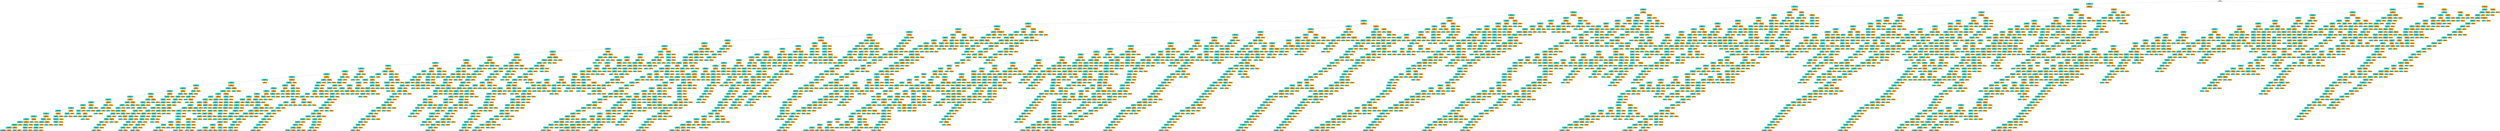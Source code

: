digraph Tree {
node [color="black", fontname=helvetica, shape=box, style="filled, rounded"];
edge [fontname=helvetica];
0 [fillcolor="#399de500", label="great <= 0.954\ngini = 0.5\nsamples = 42000\nvalue = [21000.0, 21000.0]"];
1 [fillcolor=turquoise, label="love <= 0.887\ngini = 0.494\nsamples = 34017\nvalue = [18974.795, 15208.119]"];
0 -> 1  [headlabel="True", labelangle=45, labeldistance="2.5"];
2 [fillcolor=turquoise, label="best <= 1.336\ngini = 0.477\nsamples = 26969\nvalue = [16532.204, 10693.957]"];
1 -> 2;
3 [fillcolor=turquoise, label="delici <= 2.052\ngini = 0.462\nsamples = 24565\nvalue = [15839.701, 9025.45]"];
2 -> 3;
4 [fillcolor=turquoise, label="disappoint <= 1.831\ngini = 0.452\nsamples = 23480\nvalue = [15599.103, 8206.522]"];
3 -> 4;
5 [fillcolor=turquoise, label="favorit <= 1.915\ngini = 0.465\nsamples = 21662\nvalue = [13861.569, 8056.146]"];
4 -> 5;
6 [fillcolor=turquoise, label="perfect <= 2.108\ngini = 0.456\nsamples = 20674\nvalue = [13577.036, 7370.353]"];
5 -> 6;
7 [fillcolor=turquoise, label="good <= 0.774\ngini = 0.448\nsamples = 19998\nvalue = [13415.94, 6870.376]"];
6 -> 7;
8 [fillcolor=turquoise, label="excel <= 2.51\ngini = 0.418\nsamples = 14954\nvalue = [10691.955, 4533.318]"];
7 -> 8;
9 [fillcolor=turquoise, label="high recommend <= 3.141\ngini = 0.408\nsamples = 14552\nvalue = [10595.716, 4236.397]"];
8 -> 9;
10 [fillcolor=turquoise, label="nice <= 1.811\ngini = 0.402\nsamples = 14372\nvalue = [10570.61, 4086.978]"];
9 -> 10;
11 [fillcolor=turquoise, label="amaz <= 3.244\ngini = 0.391\nsamples = 13723\nvalue = [10277.709, 3733.546]"];
10 -> 11;
12 [fillcolor=turquoise, label="easi <= 2.154\ngini = 0.385\nsamples = 13540\nvalue = [10231.681, 3600.41]"];
11 -> 12;
13 [fillcolor=turquoise, label="tast <= 0.545\ngini = 0.377\nsamples = 13230\nvalue = [10113.474, 3411.722]"];
12 -> 13;
14 [fillcolor=turquoise, label="return <= 2.33\ngini = 0.408\nsamples = 9415\nvalue = [6861.22, 2735.507]"];
13 -> 14;
15 [fillcolor=turquoise, label="enjoy <= 1.666\ngini = 0.419\nsamples = 8975\nvalue = [6409.315, 2727.845]"];
14 -> 15;
16 [fillcolor=turquoise, label="find <= 1.284\ngini = 0.408\nsamples = 8555\nvalue = [6226.252, 2493.181]"];
15 -> 16;
17 [fillcolor=turquoise, label="addict <= 4.169\ngini = 0.394\nsamples = 7883\nvalue = [5874.77, 2171.357]"];
16 -> 17;
18 [fillcolor=turquoise, label="wonder <= 2.134\ngini = 0.39\nsamples = 7820\nvalue = [5866.401, 2118.677]"];
17 -> 18;
19 [fillcolor=turquoise, label="tasti <= 2.408\ngini = 0.382\nsamples = 7588\nvalue = [5762.839, 1991.288]"];
18 -> 19;
20 [fillcolor=turquoise, label="money <= 2.08\ngini = 0.374\nsamples = 7374\nvalue = [5663.462, 1877.309]"];
19 -> 20;
21 [fillcolor=turquoise, label="thank <= 2.535\ngini = 0.385\nsamples = 6925\nvalue = [5231.432, 1842.828]"];
20 -> 21;
22 [fillcolor=turquoise, label="keep <= 1.892\ngini = 0.379\nsamples = 6770\nvalue = [5162.391, 1757.583]"];
21 -> 22;
23 [fillcolor=turquoise, label="well <= 1.249\ngini = 0.371\nsamples = 6551\nvalue = [5051.507, 1649.35]"];
22 -> 23;
24 [fillcolor=turquoise, label="hook <= 6.131\ngini = 0.359\nsamples = 6061\nvalue = [4752.329, 1453.957]"];
23 -> 24;
25 [fillcolor=turquoise, label="greeni <= 2.601\ngini = 0.356\nsamples = 6035\nvalue = [4749.191, 1431.927]"];
24 -> 25;
26 [fillcolor=turquoise, label="happi <= 2.326\ngini = 0.352\nsamples = 5990\nvalue = [4736.638, 1400.319]"];
25 -> 26;
27 [fillcolor=turquoise, label="product <= 0.591\ngini = 0.345\nsamples = 5794\nvalue = [4625.753, 1314.116]"];
26 -> 27;
28 [fillcolor=turquoise, label="yum <= 5.653\ngini = 0.368\nsamples = 4407\nvalue = [3412.304, 1096.693]"];
27 -> 28;
29 [fillcolor=turquoise, label="use <= 0.719\ngini = 0.366\nsamples = 4392\nvalue = [3412.304, 1082.326]"];
28 -> 29;
30 [fillcolor=turquoise, label="smooth <= 3.19\ngini = 0.349\nsamples = 3809\nvalue = [3023.163, 880.228]"];
29 -> 30;
31 [fillcolor=turquoise, label="realli like <= 3.627\ngini = 0.345\nsamples = 3778\nvalue = [3014.795, 858.198]"];
30 -> 31;
32 [fillcolor=turquoise, label="item <= 1.549\ngini = 0.34\nsamples = 3723\nvalue = [2990.735, 827.548]"];
31 -> 32;
33 [fillcolor=turquoise, label="without <= 1.958\ngini = 0.351\nsamples = 3475\nvalue = [2753.275, 807.434]"];
32 -> 33;
34 [fillcolor=turquoise, label="add <= 1.719\ngini = 0.344\nsamples = 3392\nvalue = [2709.34, 768.164]"];
33 -> 34;
35 [fillcolor=turquoise, label="yummi <= 4.348\ngini = 0.338\nsamples = 3322\nvalue = [2672.727, 734.641]"];
34 -> 35;
36 [fillcolor=turquoise, label="door <= 5.615\ngini = 0.335\nsamples = 3301\nvalue = [2666.451, 720.274]"];
35 -> 36;
37 [fillcolor=turquoise, label="breath <= 4.367\ngini = 0.332\nsamples = 3285\nvalue = [2662.267, 708.78]"];
36 -> 37;
38 [fillcolor=turquoise, label="drinker <= 4.617\ngini = 0.329\nsamples = 3262\nvalue = [2653.898, 694.413]"];
37 -> 38;
39 [fillcolor=turquoise, label="awesom <= 4.116\ngini = 0.326\nsamples = 3249\nvalue = [2650.76, 684.835]"];
38 -> 39;
40 [fillcolor=turquoise, label="away <= 2.1\ngini = 0.323\nsamples = 3227\nvalue = [2642.391, 671.425]"];
39 -> 40;
41 [fillcolor=turquoise, label="tire <= 7.138\ngini = 0.332\nsamples = 3071\nvalue = [2489.664, 661.847]"];
40 -> 41;
42 [fillcolor=turquoise, label="receiv <= 1.754\ngini = 0.33\nsamples = 3063\nvalue = [2488.618, 655.143]"];
41 -> 42;
43 [fillcolor=turquoise, label="fanci feast <= 7.127\ngini = 0.339\nsamples = 2895\nvalue = [2326.476, 642.691]"];
42 -> 43;
44 [fillcolor=turquoise, label="like better <= 9.446\ngini = 0.337\nsamples = 2889\nvalue = [2326.476, 636.944]"];
43 -> 44;
45 [fillcolor=turquoise, label="alway <= 2.055\ngini = 0.335\nsamples = 2879\nvalue = [2324.384, 629.282]"];
44 -> 45;
46 [fillcolor=turquoise, label="gini = 0.33\nsamples = 2826\nvalue = [2295.093, 605.336]"];
45 -> 46;
47 [fillcolor=orange, label="gini = 0.495\nsamples = 53\nvalue = [29.29, 23.945]"];
45 -> 47;
48 [fillcolor=orange, label="flavor <= 0.597\ngini = 0.337\nsamples = 10\nvalue = [2.092, 7.662]"];
44 -> 48;
49 [fillcolor=turquoise, label="gini = -0.0\nsamples = 8\nvalue = [0.0, 7.662]"];
48 -> 49;
50 [fillcolor=orange, label="gini = 0.0\nsamples = 2\nvalue = [2.092, 0.0]"];
48 -> 50;
51 [fillcolor=orange, label="gini = -0.0\nsamples = 6\nvalue = [0.0, 5.747]"];
43 -> 51;
52 [fillcolor=orange, label="kid <= 2.4\ngini = 0.132\nsamples = 168\nvalue = [162.142, 12.452]"];
42 -> 52;
53 [fillcolor=turquoise, label="coupl <= 2.917\ngini = 0.115\nsamples = 166\nvalue = [162.142, 10.536]"];
52 -> 53;
54 [fillcolor=turquoise, label="receiv time <= 22.366\ngini = 0.096\nsamples = 164\nvalue = [162.142, 8.62]"];
53 -> 54;
55 [fillcolor=turquoise, label="gini = 0.076\nsamples = 162\nvalue = [162.142, 6.705]"];
54 -> 55;
56 [fillcolor=orange, label="gini = 0.0\nsamples = 2\nvalue = [0.0, 1.916]"];
54 -> 56;
57 [fillcolor=orange, label="gini = 0.0\nsamples = 2\nvalue = [0.0, 1.916]"];
53 -> 57;
58 [fillcolor=orange, label="gini = 0.0\nsamples = 2\nvalue = [0.0, 1.916]"];
52 -> 58;
59 [fillcolor=orange, label="expens <= 2.383\ngini = 0.233\nsamples = 8\nvalue = [1.046, 6.705]"];
41 -> 59;
60 [fillcolor=turquoise, label="gini = 0.0\nsamples = 7\nvalue = [0.0, 6.705]"];
59 -> 60;
61 [fillcolor=orange, label="gini = -0.0\nsamples = 1\nvalue = [1.046, 0.0]"];
59 -> 61;
62 [fillcolor=orange, label="larger <= 4.086\ngini = 0.111\nsamples = 156\nvalue = [152.727, 9.578]"];
40 -> 62;
63 [fillcolor=turquoise, label="take away <= 13.582\ngini = 0.091\nsamples = 154\nvalue = [152.727, 7.662]"];
62 -> 63;
64 [fillcolor=turquoise, label="everi last <= 19.727\ngini = 0.07\nsamples = 151\nvalue = [151.681, 5.747]"];
63 -> 64;
65 [fillcolor=turquoise, label="dog usual <= 24.858\ngini = 0.059\nsamples = 150\nvalue = [151.681, 4.789]"];
64 -> 65;
66 [fillcolor=turquoise, label="one final <= 26.462\ngini = 0.048\nsamples = 149\nvalue = [151.681, 3.831]"];
65 -> 66;
67 [fillcolor=turquoise, label="gini = 0.036\nsamples = 148\nvalue = [151.681, 2.873]"];
66 -> 67;
68 [fillcolor=orange, label="gini = 0.0\nsamples = 1\nvalue = [0.0, 0.958]"];
66 -> 68;
69 [fillcolor=orange, label="gini = 0.0\nsamples = 1\nvalue = [0.0, 0.958]"];
65 -> 69;
70 [fillcolor=orange, label="gini = 0.0\nsamples = 1\nvalue = [0.0, 0.958]"];
64 -> 70;
71 [fillcolor=orange, label="hour <= 2.83\ngini = 0.457\nsamples = 3\nvalue = [1.046, 1.916]"];
63 -> 71;
72 [fillcolor=turquoise, label="gini = 0.0\nsamples = 2\nvalue = [0.0, 1.916]"];
71 -> 72;
73 [fillcolor=orange, label="gini = 0.0\nsamples = 1\nvalue = [1.046, 0.0]"];
71 -> 73;
74 [fillcolor=orange, label="gini = 0.0\nsamples = 2\nvalue = [0.0, 1.916]"];
62 -> 74;
75 [fillcolor=orange, label="get <= 0.859\ngini = 0.473\nsamples = 22\nvalue = [8.369, 13.409]"];
39 -> 75;
76 [fillcolor=turquoise, label="tea <= 0.421\ngini = 0.363\nsamples = 18\nvalue = [4.184, 13.409]"];
75 -> 76;
77 [fillcolor=turquoise, label="gave full refund <= 38.733\ngini = 0.233\nsamples = 16\nvalue = [2.092, 13.409]"];
76 -> 77;
78 [fillcolor=turquoise, label="deliveri <= 3.789\ngini = 0.134\nsamples = 15\nvalue = [1.046, 13.409]"];
77 -> 78;
79 [fillcolor=turquoise, label="gini = -0.0\nsamples = 14\nvalue = [0.0, 13.409]"];
78 -> 79;
80 [fillcolor=orange, label="gini = 0.0\nsamples = 1\nvalue = [1.046, 0.0]"];
78 -> 80;
81 [fillcolor=orange, label="gini = 0.0\nsamples = 1\nvalue = [1.046, 0.0]"];
77 -> 81;
82 [fillcolor=orange, label="gini = 0.0\nsamples = 2\nvalue = [2.092, 0.0]"];
76 -> 82;
83 [fillcolor=orange, label="gini = 0.0\nsamples = 4\nvalue = [4.184, 0.0]"];
75 -> 83;
84 [fillcolor=orange, label="ill <= 2.373\ngini = 0.372\nsamples = 13\nvalue = [3.138, 9.578]"];
38 -> 84;
85 [fillcolor=turquoise, label="drinker hous <= 41.836\ngini = 0.178\nsamples = 11\nvalue = [1.046, 9.578]"];
84 -> 85;
86 [fillcolor=turquoise, label="gini = 0.0\nsamples = 10\nvalue = [0.0, 9.578]"];
85 -> 86;
87 [fillcolor=orange, label="gini = 0.0\nsamples = 1\nvalue = [1.046, 0.0]"];
85 -> 87;
88 [fillcolor=orange, label="gini = 0.0\nsamples = 2\nvalue = [2.092, 0.0]"];
84 -> 88;
89 [fillcolor=orange, label="littl <= 1.205\ngini = 0.465\nsamples = 23\nvalue = [8.369, 14.367]"];
37 -> 89;
90 [fillcolor=turquoise, label="dog <= 0.6\ngini = 0.5\nsamples = 17\nvalue = [8.369, 8.62]"];
89 -> 90;
91 [fillcolor=turquoise, label="never <= 1.623\ngini = 0.358\nsamples = 8\nvalue = [6.276, 1.916]"];
90 -> 91;
92 [fillcolor=turquoise, label="gini = -0.0\nsamples = 6\nvalue = [6.276, 0.0]"];
91 -> 92;
93 [fillcolor=orange, label="gini = 0.0\nsamples = 2\nvalue = [0.0, 1.916]"];
91 -> 93;
94 [fillcolor=orange, label="whole <= 1.878\ngini = 0.363\nsamples = 9\nvalue = [2.092, 6.705]"];
90 -> 94;
95 [fillcolor=turquoise, label="follow <= 3.625\ngini = 0.233\nsamples = 8\nvalue = [1.046, 6.705]"];
94 -> 95;
96 [fillcolor=turquoise, label="gini = 0.0\nsamples = 7\nvalue = [0.0, 6.705]"];
95 -> 96;
97 [fillcolor=orange, label="gini = -0.0\nsamples = 1\nvalue = [1.046, 0.0]"];
95 -> 97;
98 [fillcolor=orange, label="gini = -0.0\nsamples = 1\nvalue = [1.046, 0.0]"];
94 -> 98;
99 [fillcolor=orange, label="gini = 0.0\nsamples = 6\nvalue = [0.0, 5.747]"];
89 -> 99;
100 [fillcolor=orange, label="end <= 2.376\ngini = 0.391\nsamples = 16\nvalue = [4.184, 11.494]"];
36 -> 100;
101 [fillcolor=turquoise, label="brand <= 1.217\ngini = 0.261\nsamples = 14\nvalue = [2.092, 11.494]"];
100 -> 101;
102 [fillcolor=turquoise, label="gini = -0.0\nsamples = 12\nvalue = [0.0, 11.494]"];
101 -> 102;
103 [fillcolor=orange, label="gini = 0.0\nsamples = 2\nvalue = [2.092, 0.0]"];
101 -> 103;
104 [fillcolor=orange, label="gini = 0.0\nsamples = 2\nvalue = [2.092, 0.0]"];
100 -> 104;
105 [fillcolor=orange, label="feel <= 1.934\ngini = 0.423\nsamples = 21\nvalue = [6.276, 14.367]"];
35 -> 105;
106 [fillcolor=turquoise, label="better <= 1.318\ngini = 0.349\nsamples = 19\nvalue = [4.184, 14.367]"];
105 -> 106;
107 [fillcolor=turquoise, label="jar <= 4.435\ngini = 0.233\nsamples = 16\nvalue = [2.092, 13.409]"];
106 -> 107;
108 [fillcolor=turquoise, label="full <= 2.388\ngini = 0.134\nsamples = 15\nvalue = [1.046, 13.409]"];
107 -> 108;
109 [fillcolor=turquoise, label="gini = 0.0\nsamples = 14\nvalue = [0.0, 13.409]"];
108 -> 109;
110 [fillcolor=orange, label="gini = 0.0\nsamples = 1\nvalue = [1.046, 0.0]"];
108 -> 110;
111 [fillcolor=orange, label="gini = 0.0\nsamples = 1\nvalue = [1.046, 0.0]"];
107 -> 111;
112 [fillcolor=orange, label="free <= 1.29\ngini = 0.431\nsamples = 3\nvalue = [2.092, 0.958]"];
106 -> 112;
113 [fillcolor=turquoise, label="gini = 0.0\nsamples = 2\nvalue = [2.092, 0.0]"];
112 -> 113;
114 [fillcolor=orange, label="gini = -0.0\nsamples = 1\nvalue = [0.0, 0.958]"];
112 -> 114;
115 [fillcolor=orange, label="gini = 0.0\nsamples = 2\nvalue = [2.092, 0.0]"];
105 -> 115;
116 [fillcolor=orange, label="need <= 1.677\ngini = 0.499\nsamples = 70\nvalue = [36.613, 33.523]"];
34 -> 116;
117 [fillcolor=turquoise, label="recip <= 2.207\ngini = 0.484\nsamples = 58\nvalue = [34.521, 23.945]"];
116 -> 117;
118 [fillcolor=turquoise, label="veget <= 3.42\ngini = 0.465\nsamples = 54\nvalue = [34.521, 20.114]"];
117 -> 118;
119 [fillcolor=turquoise, label="food <= 0.548\ngini = 0.444\nsamples = 51\nvalue = [34.521, 17.241]"];
118 -> 119;
120 [fillcolor=turquoise, label="way drink <= 20.5\ngini = 0.365\nsamples = 39\nvalue = [30.336, 9.578]"];
119 -> 120;
121 [fillcolor=turquoise, label="glass <= 3.245\ngini = 0.322\nsamples = 37\nvalue = [30.336, 7.662]"];
120 -> 121;
122 [fillcolor=turquoise, label="bit <= 1.627\ngini = 0.268\nsamples = 35\nvalue = [30.336, 5.747]"];
121 -> 122;
123 [fillcolor=turquoise, label="sugar want <= 32.408\ngini = 0.205\nsamples = 32\nvalue = [29.29, 3.831]"];
122 -> 123;
124 [fillcolor=turquoise, label="red <= 2.745\ngini = 0.163\nsamples = 31\nvalue = [29.29, 2.873]"];
123 -> 124;
125 [fillcolor=turquoise, label="ive gotten <= 17.327\ngini = 0.115\nsamples = 30\nvalue = [29.29, 1.916]"];
124 -> 125;
126 [fillcolor=turquoise, label="cereal oatmeal <= 45.828\ngini = 0.061\nsamples = 29\nvalue = [29.29, 0.958]"];
125 -> 126;
127 [fillcolor=turquoise, label="gini = 0.0\nsamples = 28\nvalue = [29.29, 0.0]"];
126 -> 127;
128 [fillcolor=orange, label="gini = 0.0\nsamples = 1\nvalue = [0.0, 0.958]"];
126 -> 128;
129 [fillcolor=orange, label="gini = 0.0\nsamples = 1\nvalue = [0.0, 0.958]"];
125 -> 129;
130 [fillcolor=orange, label="gini = 0.0\nsamples = 1\nvalue = [0.0, 0.958]"];
124 -> 130;
131 [fillcolor=orange, label="gini = 0.0\nsamples = 1\nvalue = [0.0, 0.958]"];
123 -> 131;
132 [fillcolor=orange, label="bit amazon <= 38.733\ngini = 0.457\nsamples = 3\nvalue = [1.046, 1.916]"];
122 -> 132;
133 [fillcolor=turquoise, label="gini = 0.0\nsamples = 2\nvalue = [0.0, 1.916]"];
132 -> 133;
134 [fillcolor=orange, label="gini = 0.0\nsamples = 1\nvalue = [1.046, 0.0]"];
132 -> 134;
135 [fillcolor=orange, label="gini = 0.0\nsamples = 2\nvalue = [0.0, 1.916]"];
121 -> 135;
136 [fillcolor=orange, label="gini = 0.0\nsamples = 2\nvalue = [0.0, 1.916]"];
120 -> 136;
137 [fillcolor=orange, label="sauc <= 1.296\ngini = 0.457\nsamples = 12\nvalue = [4.184, 7.662]"];
119 -> 137;
138 [fillcolor=turquoise, label="like <= 0.545\ngini = 0.337\nsamples = 10\nvalue = [2.092, 7.662]"];
137 -> 138;
139 [fillcolor=turquoise, label="gini = -0.0\nsamples = 7\nvalue = [0.0, 6.705]"];
138 -> 139;
140 [fillcolor=orange, label="concern <= 4.063\ngini = 0.431\nsamples = 3\nvalue = [2.092, 0.958]"];
138 -> 140;
141 [fillcolor=turquoise, label="gini = 0.0\nsamples = 2\nvalue = [2.092, 0.0]"];
140 -> 141;
142 [fillcolor=orange, label="gini = -0.0\nsamples = 1\nvalue = [0.0, 0.958]"];
140 -> 142;
143 [fillcolor=orange, label="gini = 0.0\nsamples = 2\nvalue = [2.092, 0.0]"];
137 -> 143;
144 [fillcolor=orange, label="gini = 0.0\nsamples = 3\nvalue = [0.0, 2.873]"];
118 -> 144;
145 [fillcolor=orange, label="gini = 0.0\nsamples = 4\nvalue = [0.0, 3.831]"];
117 -> 145;
146 [fillcolor=orange, label="hot water <= 4.9\ngini = 0.294\nsamples = 12\nvalue = [2.092, 9.578]"];
116 -> 146;
147 [fillcolor=turquoise, label="sad <= 4.817\ngini = 0.178\nsamples = 11\nvalue = [1.046, 9.578]"];
146 -> 147;
148 [fillcolor=turquoise, label="gini = 0.0\nsamples = 10\nvalue = [0.0, 9.578]"];
147 -> 148;
149 [fillcolor=orange, label="gini = 0.0\nsamples = 1\nvalue = [1.046, 0.0]"];
147 -> 149;
150 [fillcolor=orange, label="gini = 0.0\nsamples = 1\nvalue = [1.046, 0.0]"];
146 -> 150;
151 [fillcolor=orange, label="much <= 1.098\ngini = 0.498\nsamples = 83\nvalue = [43.935, 39.27]"];
33 -> 151;
152 [fillcolor=turquoise, label="break <= 3.516\ngini = 0.499\nsamples = 73\nvalue = [34.521, 38.312]"];
151 -> 152;
153 [fillcolor=turquoise, label="smell <= 1.31\ngini = 0.5\nsamples = 68\nvalue = [34.521, 33.523]"];
152 -> 153;
154 [fillcolor=turquoise, label="cant <= 1.813\ngini = 0.499\nsamples = 64\nvalue = [30.336, 33.523]"];
153 -> 154;
155 [fillcolor=turquoise, label="feed <= 2.086\ngini = 0.499\nsamples = 58\nvalue = [30.336, 27.777]"];
154 -> 155;
156 [fillcolor=turquoise, label="far <= 2.113\ngini = 0.493\nsamples = 54\nvalue = [30.336, 23.945]"];
155 -> 156;
157 [fillcolor=turquoise, label="next <= 2.776\ngini = 0.484\nsamples = 51\nvalue = [30.336, 21.072]"];
156 -> 157;
158 [fillcolor=turquoise, label="pumpkin <= 2.028\ngini = 0.469\nsamples = 48\nvalue = [30.336, 18.198]"];
157 -> 158;
159 [fillcolor=turquoise, label="extrem <= 3.605\ngini = 0.455\nsamples = 46\nvalue = [30.336, 16.283]"];
158 -> 159;
160 [fillcolor=turquoise, label="stomach <= 3.006\ngini = 0.436\nsamples = 44\nvalue = [30.336, 14.367]"];
159 -> 160;
161 [fillcolor=turquoise, label="packet <= 2.29\ngini = 0.413\nsamples = 42\nvalue = [30.336, 12.452]"];
160 -> 161;
162 [fillcolor=turquoise, label="gold <= 5.728\ngini = 0.383\nsamples = 40\nvalue = [30.336, 10.536]"];
161 -> 162;
163 [fillcolor=turquoise, label="gini = 0.345\nsamples = 38\nvalue = [30.336, 8.62]"];
162 -> 163;
164 [fillcolor=orange, label="gini = 0.0\nsamples = 2\nvalue = [0.0, 1.916]"];
162 -> 164;
165 [fillcolor=orange, label="gini = 0.0\nsamples = 2\nvalue = [0.0, 1.916]"];
161 -> 165;
166 [fillcolor=orange, label="gini = 0.0\nsamples = 2\nvalue = [0.0, 1.916]"];
160 -> 166;
167 [fillcolor=orange, label="gini = 0.0\nsamples = 2\nvalue = [0.0, 1.916]"];
159 -> 167;
168 [fillcolor=orange, label="gini = 0.0\nsamples = 2\nvalue = [0.0, 1.916]"];
158 -> 168;
169 [fillcolor=orange, label="gini = 0.0\nsamples = 3\nvalue = [0.0, 2.873]"];
157 -> 169;
170 [fillcolor=orange, label="gini = 0.0\nsamples = 3\nvalue = [0.0, 2.873]"];
156 -> 170;
171 [fillcolor=orange, label="gini = 0.0\nsamples = 4\nvalue = [0.0, 3.831]"];
155 -> 171;
172 [fillcolor=orange, label="gini = 0.0\nsamples = 6\nvalue = [0.0, 5.747]"];
154 -> 172;
173 [fillcolor=orange, label="gini = -0.0\nsamples = 4\nvalue = [4.184, 0.0]"];
153 -> 173;
174 [fillcolor=orange, label="gini = -0.0\nsamples = 5\nvalue = [0.0, 4.789]"];
152 -> 174;
175 [fillcolor=orange, label="beat <= 5.491\ngini = 0.168\nsamples = 10\nvalue = [9.415, 0.958]"];
151 -> 175;
176 [fillcolor=turquoise, label="gini = 0.0\nsamples = 9\nvalue = [9.415, 0.0]"];
175 -> 176;
177 [fillcolor=orange, label="gini = -0.0\nsamples = 1\nvalue = [0.0, 0.958]"];
175 -> 177;
178 [fillcolor=orange, label="especi <= 3.004\ngini = 0.144\nsamples = 248\nvalue = [237.46, 20.114]"];
32 -> 178;
179 [fillcolor=turquoise, label="item arriv time <= 41.836\ngini = 0.132\nsamples = 246\nvalue = [237.46, 18.198]"];
178 -> 179;
180 [fillcolor=turquoise, label="chicken <= 3.755\ngini = 0.12\nsamples = 244\nvalue = [237.46, 16.283]"];
179 -> 180;
181 [fillcolor=turquoise, label="27 <= 18.121\ngini = 0.108\nsamples = 242\nvalue = [237.46, 14.367]"];
180 -> 181;
182 [fillcolor=turquoise, label="one choic <= 41.836\ngini = 0.095\nsamples = 240\nvalue = [237.46, 12.452]"];
181 -> 182;
183 [fillcolor=turquoise, label="dog seem <= 14.083\ngini = 0.088\nsamples = 239\nvalue = [237.46, 11.494]"];
182 -> 183;
184 [fillcolor=turquoise, label="bought <= 4.357\ngini = 0.081\nsamples = 238\nvalue = [237.46, 10.536]"];
183 -> 184;
185 [fillcolor=turquoise, label="way better <= 9.737\ngini = 0.075\nsamples = 237\nvalue = [237.46, 9.578]"];
184 -> 185;
186 [fillcolor=turquoise, label="custom amazon <= 41.836\ngini = 0.068\nsamples = 236\nvalue = [237.46, 8.62]"];
185 -> 186;
187 [fillcolor=turquoise, label="actual come <= 34.16\ngini = 0.061\nsamples = 235\nvalue = [237.46, 7.662]"];
186 -> 187;
188 [fillcolor=turquoise, label="busi <= 12.041\ngini = 0.053\nsamples = 234\nvalue = [237.46, 6.705]"];
187 -> 188;
189 [fillcolor=turquoise, label="impress <= 4.178\ngini = 0.046\nsamples = 233\nvalue = [237.46, 5.747]"];
188 -> 189;
190 [fillcolor=turquoise, label="tastey <= 26.462\ngini = 0.039\nsamples = 232\nvalue = [237.46, 4.789]"];
189 -> 190;
191 [fillcolor=turquoise, label="gini = 0.031\nsamples = 231\nvalue = [237.46, 3.831]"];
190 -> 191;
192 [fillcolor=orange, label="gini = 0.0\nsamples = 1\nvalue = [0.0, 0.958]"];
190 -> 192;
193 [fillcolor=orange, label="gini = 0.0\nsamples = 1\nvalue = [0.0, 0.958]"];
189 -> 193;
194 [fillcolor=orange, label="gini = 0.0\nsamples = 1\nvalue = [0.0, 0.958]"];
188 -> 194;
195 [fillcolor=orange, label="gini = 0.0\nsamples = 1\nvalue = [0.0, 0.958]"];
187 -> 195;
196 [fillcolor=orange, label="gini = 0.0\nsamples = 1\nvalue = [0.0, 0.958]"];
186 -> 196;
197 [fillcolor=orange, label="gini = 0.0\nsamples = 1\nvalue = [0.0, 0.958]"];
185 -> 197;
198 [fillcolor=orange, label="gini = 0.0\nsamples = 1\nvalue = [0.0, 0.958]"];
184 -> 198;
199 [fillcolor=orange, label="gini = 0.0\nsamples = 1\nvalue = [0.0, 0.958]"];
183 -> 199;
200 [fillcolor=orange, label="gini = 0.0\nsamples = 1\nvalue = [0.0, 0.958]"];
182 -> 200;
201 [fillcolor=orange, label="gini = 0.0\nsamples = 2\nvalue = [0.0, 1.916]"];
181 -> 201;
202 [fillcolor=orange, label="gini = 0.0\nsamples = 2\nvalue = [0.0, 1.916]"];
180 -> 202;
203 [fillcolor=orange, label="gini = 0.0\nsamples = 2\nvalue = [0.0, 1.916]"];
179 -> 203;
204 [fillcolor=orange, label="gini = -0.0\nsamples = 2\nvalue = [0.0, 1.916]"];
178 -> 204;
205 [fillcolor=orange, label="pack <= 1.275\ngini = 0.493\nsamples = 55\nvalue = [24.06, 30.65]"];
31 -> 205;
206 [fillcolor=turquoise, label="piec <= 1.961\ngini = 0.471\nsamples = 50\nvalue = [18.829, 30.65]"];
205 -> 206;
207 [fillcolor=turquoise, label="unless realli <= 24.858\ngini = 0.457\nsamples = 48\nvalue = [16.737, 30.65]"];
206 -> 207;
208 [fillcolor=turquoise, label="comment <= 4.68\ngini = 0.438\nsamples = 46\nvalue = [14.645, 30.65]"];
207 -> 208;
209 [fillcolor=turquoise, label="almost <= 2.088\ngini = 0.412\nsamples = 44\nvalue = [12.553, 30.65]"];
208 -> 209;
210 [fillcolor=turquoise, label="time <= 1.039\ngini = 0.379\nsamples = 42\nvalue = [10.461, 30.65]"];
209 -> 210;
211 [fillcolor=turquoise, label="year <= 1.363\ngini = 0.317\nsamples = 38\nvalue = [7.323, 29.692]"];
210 -> 211;
212 [fillcolor=turquoise, label="like numi <= 25.621\ngini = 0.228\nsamples = 33\nvalue = [4.184, 27.777]"];
211 -> 212;
213 [fillcolor=turquoise, label="would skip <= 36.232\ngini = 0.182\nsamples = 32\nvalue = [3.138, 27.777]"];
212 -> 213;
214 [fillcolor=turquoise, label="convinc <= 10.058\ngini = 0.13\nsamples = 31\nvalue = [2.092, 27.777]"];
213 -> 214;
215 [fillcolor=turquoise, label="couldnt <= 2.814\ngini = 0.07\nsamples = 30\nvalue = [1.046, 27.777]"];
214 -> 215;
216 [fillcolor=turquoise, label="gini = 0.0\nsamples = 29\nvalue = [0.0, 27.777]"];
215 -> 216;
217 [fillcolor=orange, label="gini = 0.0\nsamples = 1\nvalue = [1.046, 0.0]"];
215 -> 217;
218 [fillcolor=orange, label="gini = 0.0\nsamples = 1\nvalue = [1.046, 0.0]"];
214 -> 218;
219 [fillcolor=orange, label="gini = 0.0\nsamples = 1\nvalue = [1.046, 0.0]"];
213 -> 219;
220 [fillcolor=orange, label="gini = 0.0\nsamples = 1\nvalue = [1.046, 0.0]"];
212 -> 220;
221 [fillcolor=orange, label="benefit <= 4.089\ngini = 0.471\nsamples = 5\nvalue = [3.138, 1.916]"];
211 -> 221;
222 [fillcolor=turquoise, label="gini = -0.0\nsamples = 3\nvalue = [3.138, 0.0]"];
221 -> 222;
223 [fillcolor=orange, label="gini = 0.0\nsamples = 2\nvalue = [0.0, 1.916]"];
221 -> 223;
224 [fillcolor=orange, label="roast <= 1.63\ngini = 0.358\nsamples = 4\nvalue = [3.138, 0.958]"];
210 -> 224;
225 [fillcolor=turquoise, label="gini = -0.0\nsamples = 3\nvalue = [3.138, 0.0]"];
224 -> 225;
226 [fillcolor=orange, label="gini = -0.0\nsamples = 1\nvalue = [0.0, 0.958]"];
224 -> 226;
227 [fillcolor=orange, label="gini = 0.0\nsamples = 2\nvalue = [2.092, 0.0]"];
209 -> 227;
228 [fillcolor=orange, label="gini = 0.0\nsamples = 2\nvalue = [2.092, 0.0]"];
208 -> 228;
229 [fillcolor=orange, label="gini = 0.0\nsamples = 2\nvalue = [2.092, 0.0]"];
207 -> 229;
230 [fillcolor=orange, label="gini = 0.0\nsamples = 2\nvalue = [2.092, 0.0]"];
206 -> 230;
231 [fillcolor=orange, label="gini = 0.0\nsamples = 5\nvalue = [5.23, 0.0]"];
205 -> 231;
232 [fillcolor=orange, label="bland <= 3.667\ngini = 0.399\nsamples = 31\nvalue = [8.369, 22.03]"];
30 -> 232;
233 [fillcolor=turquoise, label="green <= 1.278\ngini = 0.345\nsamples = 29\nvalue = [6.276, 22.03]"];
232 -> 233;
234 [fillcolor=turquoise, label="never <= 1.623\ngini = 0.268\nsamples = 27\nvalue = [4.184, 22.03]"];
233 -> 234;
235 [fillcolor=turquoise, label="smooth <= 9.571\ngini = 0.158\nsamples = 25\nvalue = [2.092, 22.03]"];
234 -> 235;
236 [fillcolor=turquoise, label="gini = 0.0\nsamples = 22\nvalue = [0.0, 21.072]"];
235 -> 236;
237 [fillcolor=orange, label="even steep <= 41.836\ngini = 0.431\nsamples = 3\nvalue = [2.092, 0.958]"];
235 -> 237;
238 [fillcolor=turquoise, label="gini = 0.0\nsamples = 2\nvalue = [2.092, 0.0]"];
237 -> 238;
239 [fillcolor=orange, label="gini = -0.0\nsamples = 1\nvalue = [0.0, 0.958]"];
237 -> 239;
240 [fillcolor=orange, label="gini = 0.0\nsamples = 2\nvalue = [2.092, 0.0]"];
234 -> 240;
241 [fillcolor=orange, label="gini = 0.0\nsamples = 2\nvalue = [2.092, 0.0]"];
233 -> 241;
242 [fillcolor=orange, label="gini = 0.0\nsamples = 2\nvalue = [2.092, 0.0]"];
232 -> 242;
243 [fillcolor=orange, label="away <= 2.1\ngini = 0.45\nsamples = 583\nvalue = [389.141, 202.098]"];
29 -> 243;
244 [fillcolor=turquoise, label="ice cream <= 4.677\ngini = 0.461\nsamples = 551\nvalue = [356.712, 201.14]"];
243 -> 244;
245 [fillcolor=turquoise, label="would <= 0.851\ngini = 0.456\nsamples = 543\nvalue = [356.712, 193.478]"];
244 -> 245;
246 [fillcolor=turquoise, label="year <= 1.363\ngini = 0.472\nsamples = 466\nvalue = [290.809, 180.068]"];
245 -> 246;
247 [fillcolor=turquoise, label="carri <= 3.232\ngini = 0.461\nsamples = 420\nvalue = [271.98, 153.25]"];
246 -> 247;
248 [fillcolor=turquoise, label="last <= 1.974\ngini = 0.457\nsamples = 415\nvalue = [271.98, 148.461]"];
247 -> 248;
249 [fillcolor=turquoise, label="hot <= 1.339\ngini = 0.45\nsamples = 403\nvalue = [268.842, 139.84]"];
248 -> 249;
250 [fillcolor=turquoise, label="prefer <= 2.629\ngini = 0.442\nsamples = 389\nvalue = [264.658, 130.262]"];
249 -> 250;
251 [fillcolor=turquoise, label="glad <= 3.697\ngini = 0.436\nsamples = 382\nvalue = [263.611, 124.515]"];
250 -> 251;
252 [fillcolor=turquoise, label="life <= 3.497\ngini = 0.431\nsamples = 378\nvalue = [263.611, 120.684]"];
251 -> 252;
253 [fillcolor=turquoise, label="pump <= 2.888\ngini = 0.426\nsamples = 374\nvalue = [263.611, 116.853]"];
252 -> 253;
254 [fillcolor=turquoise, label="brand <= 1.217\ngini = 0.42\nsamples = 370\nvalue = [263.611, 113.022]"];
253 -> 254;
255 [fillcolor=turquoise, label="tea <= 0.421\ngini = 0.407\nsamples = 350\nvalue = [255.243, 101.528]"];
254 -> 255;
256 [fillcolor=turquoise, label="bit <= 1.627\ngini = 0.386\nsamples = 316\nvalue = [238.506, 84.287]"];
255 -> 256;
257 [fillcolor=turquoise, label="use everyth <= 16.63\ngini = 0.376\nsamples = 310\nvalue = [237.46, 79.498]"];
256 -> 257;
258 [fillcolor=turquoise, label="seen <= 4.547\ngini = 0.369\nsamples = 307\nvalue = [237.46, 76.625]"];
257 -> 258;
259 [fillcolor=turquoise, label="gini = 0.362\nsamples = 304\nvalue = [237.46, 73.751]"];
258 -> 259;
260 [fillcolor=orange, label="gini = -0.0\nsamples = 3\nvalue = [0.0, 2.873]"];
258 -> 260;
261 [fillcolor=orange, label="gini = -0.0\nsamples = 3\nvalue = [0.0, 2.873]"];
257 -> 261;
262 [fillcolor=orange, label="sweet <= 2.591\ngini = 0.294\nsamples = 6\nvalue = [1.046, 4.789]"];
256 -> 262;
263 [fillcolor=turquoise, label="gini = 0.0\nsamples = 5\nvalue = [0.0, 4.789]"];
262 -> 263;
264 [fillcolor=orange, label="gini = -0.0\nsamples = 1\nvalue = [1.046, 0.0]"];
262 -> 264;
265 [fillcolor=orange, label="buy <= 1.007\ngini = 0.5\nsamples = 34\nvalue = [16.737, 17.241]"];
255 -> 265;
266 [fillcolor=turquoise, label="dont <= 3.161\ngini = 0.488\nsamples = 30\nvalue = [12.553, 17.241]"];
265 -> 266;
267 [fillcolor=turquoise, label="next <= 2.776\ngini = 0.457\nsamples = 27\nvalue = [9.415, 17.241]"];
266 -> 267;
268 [fillcolor=turquoise, label="gini = 0.418\nsamples = 25\nvalue = [7.323, 17.241]"];
267 -> 268;
269 [fillcolor=orange, label="gini = 0.0\nsamples = 2\nvalue = [2.092, 0.0]"];
267 -> 269;
270 [fillcolor=orange, label="gini = 0.0\nsamples = 3\nvalue = [3.138, 0.0]"];
266 -> 270;
271 [fillcolor=orange, label="gini = 0.0\nsamples = 4\nvalue = [4.184, 0.0]"];
265 -> 271;
272 [fillcolor=orange, label="brand use <= 16.011\ngini = 0.488\nsamples = 20\nvalue = [8.369, 11.494]"];
254 -> 272;
273 [fillcolor=turquoise, label="week <= 2.141\ngini = 0.43\nsamples = 17\nvalue = [5.23, 11.494]"];
272 -> 273;
274 [fillcolor=turquoise, label="ever <= 1.936\ngini = 0.337\nsamples = 15\nvalue = [3.138, 11.494]"];
273 -> 274;
275 [fillcolor=turquoise, label="process <= 2.891\ngini = 0.153\nsamples = 13\nvalue = [1.046, 11.494]"];
274 -> 275;
276 [fillcolor=turquoise, label="gini = -0.0\nsamples = 12\nvalue = [0.0, 11.494]"];
275 -> 276;
277 [fillcolor=orange, label="gini = 0.0\nsamples = 1\nvalue = [1.046, 0.0]"];
275 -> 277;
278 [fillcolor=orange, label="gini = 0.0\nsamples = 2\nvalue = [2.092, 0.0]"];
274 -> 278;
279 [fillcolor=orange, label="gini = 0.0\nsamples = 2\nvalue = [2.092, 0.0]"];
273 -> 279;
280 [fillcolor=orange, label="gini = 0.0\nsamples = 3\nvalue = [3.138, 0.0]"];
272 -> 280;
281 [fillcolor=orange, label="gini = -0.0\nsamples = 4\nvalue = [0.0, 3.831]"];
253 -> 281;
282 [fillcolor=orange, label="gini = -0.0\nsamples = 4\nvalue = [0.0, 3.831]"];
252 -> 282;
283 [fillcolor=orange, label="gini = -0.0\nsamples = 4\nvalue = [0.0, 3.831]"];
251 -> 283;
284 [fillcolor=orange, label="posit <= 5.15\ngini = 0.261\nsamples = 7\nvalue = [1.046, 5.747]"];
250 -> 284;
285 [fillcolor=turquoise, label="gini = 0.0\nsamples = 6\nvalue = [0.0, 5.747]"];
284 -> 285;
286 [fillcolor=orange, label="gini = -0.0\nsamples = 1\nvalue = [1.046, 0.0]"];
284 -> 286;
287 [fillcolor=orange, label="review <= 1.285\ngini = 0.423\nsamples = 14\nvalue = [4.184, 9.578]"];
249 -> 287;
288 [fillcolor=turquoise, label="wet <= 4.724\ngini = 0.294\nsamples = 12\nvalue = [2.092, 9.578]"];
287 -> 288;
289 [fillcolor=turquoise, label="two month <= 10.995\ngini = 0.178\nsamples = 11\nvalue = [1.046, 9.578]"];
288 -> 289;
290 [fillcolor=turquoise, label="gini = 0.0\nsamples = 10\nvalue = [0.0, 9.578]"];
289 -> 290;
291 [fillcolor=orange, label="gini = 0.0\nsamples = 1\nvalue = [1.046, 0.0]"];
289 -> 291;
292 [fillcolor=orange, label="gini = 0.0\nsamples = 1\nvalue = [1.046, 0.0]"];
288 -> 292;
293 [fillcolor=orange, label="gini = 0.0\nsamples = 2\nvalue = [2.092, 0.0]"];
287 -> 293;
294 [fillcolor=orange, label="tea <= 1.262\ngini = 0.391\nsamples = 12\nvalue = [3.138, 8.62]"];
248 -> 294;
295 [fillcolor=turquoise, label="use bought <= 38.733\ngini = 0.193\nsamples = 10\nvalue = [1.046, 8.62]"];
294 -> 295;
296 [fillcolor=turquoise, label="gini = -0.0\nsamples = 9\nvalue = [0.0, 8.62]"];
295 -> 296;
297 [fillcolor=orange, label="gini = 0.0\nsamples = 1\nvalue = [1.046, 0.0]"];
295 -> 297;
298 [fillcolor=orange, label="gini = 0.0\nsamples = 2\nvalue = [2.092, 0.0]"];
294 -> 298;
299 [fillcolor=orange, label="gini = -0.0\nsamples = 5\nvalue = [0.0, 4.789]"];
247 -> 299;
300 [fillcolor=orange, label="work <= 1.484\ngini = 0.485\nsamples = 46\nvalue = [18.829, 26.819]"];
246 -> 300;
301 [fillcolor=turquoise, label="sick <= 3.879\ngini = 0.466\nsamples = 43\nvalue = [15.691, 26.819]"];
300 -> 301;
302 [fillcolor=turquoise, label="order <= 2.732\ngini = 0.434\nsamples = 40\nvalue = [12.553, 26.819]"];
301 -> 302;
303 [fillcolor=turquoise, label="get coffe <= 14.955\ngini = 0.385\nsamples = 37\nvalue = [9.415, 26.819]"];
302 -> 303;
304 [fillcolor=turquoise, label="found <= 1.545\ngini = 0.337\nsamples = 35\nvalue = [7.323, 26.819]"];
303 -> 304;
305 [fillcolor=turquoise, label="tri <= 0.769\ngini = 0.273\nsamples = 33\nvalue = [5.23, 26.819]"];
304 -> 305;
306 [fillcolor=turquoise, label="herb kit <= 64.812\ngini = 0.148\nsamples = 27\nvalue = [2.092, 23.945]"];
305 -> 306;
307 [fillcolor=turquoise, label="sever <= 2.215\ngini = 0.08\nsamples = 26\nvalue = [1.046, 23.945]"];
306 -> 307;
308 [fillcolor=turquoise, label="gini = 0.0\nsamples = 25\nvalue = [0.0, 23.945]"];
307 -> 308;
309 [fillcolor=orange, label="gini = 0.0\nsamples = 1\nvalue = [1.046, 0.0]"];
307 -> 309;
310 [fillcolor=orange, label="gini = 0.0\nsamples = 1\nvalue = [1.046, 0.0]"];
306 -> 310;
311 [fillcolor=orange, label="coffe <= 0.891\ngini = 0.499\nsamples = 6\nvalue = [3.138, 2.873]"];
305 -> 311;
312 [fillcolor=turquoise, label="bake <= 1.817\ngini = 0.391\nsamples = 4\nvalue = [1.046, 2.873]"];
311 -> 312;
313 [fillcolor=turquoise, label="gini = 0.0\nsamples = 3\nvalue = [0.0, 2.873]"];
312 -> 313;
314 [fillcolor=orange, label="gini = -0.0\nsamples = 1\nvalue = [1.046, 0.0]"];
312 -> 314;
315 [fillcolor=orange, label="gini = 0.0\nsamples = 2\nvalue = [2.092, 0.0]"];
311 -> 315;
316 [fillcolor=orange, label="gini = 0.0\nsamples = 2\nvalue = [2.092, 0.0]"];
304 -> 316;
317 [fillcolor=orange, label="gini = 0.0\nsamples = 2\nvalue = [2.092, 0.0]"];
303 -> 317;
318 [fillcolor=orange, label="gini = 0.0\nsamples = 3\nvalue = [3.138, 0.0]"];
302 -> 318;
319 [fillcolor=orange, label="gini = 0.0\nsamples = 3\nvalue = [3.138, 0.0]"];
301 -> 319;
320 [fillcolor=orange, label="gini = 0.0\nsamples = 3\nvalue = [3.138, 0.0]"];
300 -> 320;
321 [fillcolor=orange, label="juic <= 1.254\ngini = 0.281\nsamples = 77\nvalue = [65.903, 13.409]"];
245 -> 321;
322 [fillcolor=turquoise, label="egg <= 2.638\ngini = 0.238\nsamples = 74\nvalue = [65.903, 10.536]"];
321 -> 322;
323 [fillcolor=turquoise, label="surpris <= 2.912\ngini = 0.205\nsamples = 72\nvalue = [65.903, 8.62]"];
322 -> 323;
324 [fillcolor=turquoise, label="treat <= 2.411\ngini = 0.168\nsamples = 70\nvalue = [65.903, 6.705]"];
323 -> 324;
325 [fillcolor=turquoise, label="forest <= 10.865\ngini = 0.126\nsamples = 68\nvalue = [65.903, 4.789]"];
324 -> 325;
326 [fillcolor=turquoise, label="price better <= 16.011\ngini = 0.104\nsamples = 67\nvalue = [65.903, 3.831]"];
325 -> 326;
327 [fillcolor=turquoise, label="tea way <= 24.157\ngini = 0.08\nsamples = 66\nvalue = [65.903, 2.873]"];
326 -> 327;
328 [fillcolor=turquoise, label="mix season <= 36.232\ngini = 0.055\nsamples = 65\nvalue = [65.903, 1.916]"];
327 -> 328;
329 [fillcolor=turquoise, label="wine <= 5.168\ngini = 0.028\nsamples = 64\nvalue = [65.903, 0.958]"];
328 -> 329;
330 [fillcolor=turquoise, label="gini = 0.0\nsamples = 63\nvalue = [65.903, 0.0]"];
329 -> 330;
331 [fillcolor=orange, label="gini = -0.0\nsamples = 1\nvalue = [0.0, 0.958]"];
329 -> 331;
332 [fillcolor=orange, label="gini = -0.0\nsamples = 1\nvalue = [0.0, 0.958]"];
328 -> 332;
333 [fillcolor=orange, label="gini = -0.0\nsamples = 1\nvalue = [0.0, 0.958]"];
327 -> 333;
334 [fillcolor=orange, label="gini = -0.0\nsamples = 1\nvalue = [0.0, 0.958]"];
326 -> 334;
335 [fillcolor=orange, label="gini = -0.0\nsamples = 1\nvalue = [0.0, 0.958]"];
325 -> 335;
336 [fillcolor=orange, label="gini = -0.0\nsamples = 2\nvalue = [0.0, 1.916]"];
324 -> 336;
337 [fillcolor=orange, label="gini = -0.0\nsamples = 2\nvalue = [0.0, 1.916]"];
323 -> 337;
338 [fillcolor=orange, label="gini = -0.0\nsamples = 2\nvalue = [0.0, 1.916]"];
322 -> 338;
339 [fillcolor=orange, label="gini = -0.0\nsamples = 3\nvalue = [0.0, 2.873]"];
321 -> 339;
340 [fillcolor=orange, label="gini = -0.0\nsamples = 8\nvalue = [0.0, 7.662]"];
244 -> 340;
341 [fillcolor=orange, label="use <= 5.033\ngini = 0.056\nsamples = 32\nvalue = [32.428, 0.958]"];
243 -> 341;
342 [fillcolor=turquoise, label="gini = 0.0\nsamples = 31\nvalue = [32.428, 0.0]"];
341 -> 342;
343 [fillcolor=orange, label="gini = 0.0\nsamples = 1\nvalue = [0.0, 0.958]"];
341 -> 343;
344 [fillcolor=orange, label="gini = -0.0\nsamples = 15\nvalue = [0.0, 14.367]"];
28 -> 344;
345 [fillcolor=orange, label="product exact <= 20.922\ngini = 0.258\nsamples = 1387\nvalue = [1213.45, 217.423]"];
27 -> 345;
346 [fillcolor=turquoise, label="satisfi <= 3.529\ngini = 0.254\nsamples = 1382\nvalue = [1213.45, 212.634]"];
345 -> 346;
347 [fillcolor=turquoise, label="pleas product <= 14.955\ngini = 0.247\nsamples = 1368\nvalue = [1208.219, 204.014]"];
346 -> 347;
348 [fillcolor=turquoise, label="pleasant <= 4.139\ngini = 0.241\nsamples = 1356\nvalue = [1204.035, 196.351]"];
347 -> 348;
349 [fillcolor=turquoise, label="glad <= 3.697\ngini = 0.236\nsamples = 1346\nvalue = [1200.897, 189.647]"];
348 -> 349;
350 [fillcolor=turquoise, label="product <= 1.774\ngini = 0.23\nsamples = 1335\nvalue = [1196.712, 182.942]"];
349 -> 350;
351 [fillcolor=turquoise, label="cours <= 3.966\ngini = 0.264\nsamples = 985\nvalue = [856.737, 158.997]"];
350 -> 351;
352 [fillcolor=turquoise, label="would definit <= 7.696\ngini = 0.258\nsamples = 976\nvalue = [853.599, 153.25]"];
351 -> 352;
353 [fillcolor=turquoise, label="fresh <= 5.466\ngini = 0.255\nsamples = 973\nvalue = [853.599, 150.376]"];
352 -> 353;
354 [fillcolor=turquoise, label="arriv prompt <= 15.456\ngini = 0.251\nsamples = 970\nvalue = [853.599, 147.503]"];
353 -> 354;
355 [fillcolor=turquoise, label="lemon juic <= 12.621\ngini = 0.248\nsamples = 967\nvalue = [853.599, 144.629]"];
354 -> 355;
356 [fillcolor=turquoise, label="exact expect <= 22.918\ngini = 0.244\nsamples = 964\nvalue = [853.599, 141.756]"];
355 -> 356;
357 [fillcolor=turquoise, label="even better <= 6.91\ngini = 0.241\nsamples = 961\nvalue = [853.599, 138.883]"];
356 -> 357;
358 [fillcolor=turquoise, label="dog get <= 9.827\ngini = 0.237\nsamples = 958\nvalue = [853.599, 136.009]"];
357 -> 358;
359 [fillcolor=turquoise, label="refresh <= 4.882\ngini = 0.233\nsamples = 955\nvalue = [853.599, 133.136]"];
358 -> 359;
360 [fillcolor=turquoise, label="pure <= 3.224\ngini = 0.23\nsamples = 952\nvalue = [853.599, 130.262]"];
359 -> 360;
361 [fillcolor=turquoise, label="concentr <= 4.021\ngini = 0.224\nsamples = 944\nvalue = [850.461, 125.473]"];
360 -> 361;
362 [fillcolor=turquoise, label="alway <= 2.055\ngini = 0.219\nsamples = 939\nvalue = [849.415, 121.642]"];
361 -> 362;
363 [fillcolor=turquoise, label="gini = 0.211\nsamples = 925\nvalue = [842.092, 114.937]"];
362 -> 363;
364 [fillcolor=orange, label="gini = 0.499\nsamples = 14\nvalue = [7.323, 6.705]"];
362 -> 364;
365 [fillcolor=orange, label="want <= 1.332\ngini = 0.337\nsamples = 5\nvalue = [1.046, 3.831]"];
361 -> 365;
366 [fillcolor=turquoise, label="gini = 0.0\nsamples = 4\nvalue = [0.0, 3.831]"];
365 -> 366;
367 [fillcolor=orange, label="gini = -0.0\nsamples = 1\nvalue = [1.046, 0.0]"];
365 -> 367;
368 [fillcolor=orange, label="water heat <= 34.16\ngini = 0.478\nsamples = 8\nvalue = [3.138, 4.789]"];
360 -> 368;
369 [fillcolor=turquoise, label="sure <= 1.912\ngini = 0.423\nsamples = 7\nvalue = [2.092, 4.789]"];
368 -> 369;
370 [fillcolor=turquoise, label="gini = 0.294\nsamples = 6\nvalue = [1.046, 4.789]"];
369 -> 370;
371 [fillcolor=orange, label="gini = -0.0\nsamples = 1\nvalue = [1.046, 0.0]"];
369 -> 371;
372 [fillcolor=orange, label="gini = 0.0\nsamples = 1\nvalue = [1.046, 0.0]"];
368 -> 372;
373 [fillcolor=orange, label="gini = -0.0\nsamples = 3\nvalue = [0.0, 2.873]"];
359 -> 373;
374 [fillcolor=orange, label="gini = -0.0\nsamples = 3\nvalue = [0.0, 2.873]"];
358 -> 374;
375 [fillcolor=orange, label="gini = -0.0\nsamples = 3\nvalue = [0.0, 2.873]"];
357 -> 375;
376 [fillcolor=orange, label="gini = -0.0\nsamples = 3\nvalue = [0.0, 2.873]"];
356 -> 376;
377 [fillcolor=orange, label="gini = -0.0\nsamples = 3\nvalue = [0.0, 2.873]"];
355 -> 377;
378 [fillcolor=orange, label="gini = -0.0\nsamples = 3\nvalue = [0.0, 2.873]"];
354 -> 378;
379 [fillcolor=orange, label="gini = -0.0\nsamples = 3\nvalue = [0.0, 2.873]"];
353 -> 379;
380 [fillcolor=orange, label="gini = -0.0\nsamples = 3\nvalue = [0.0, 2.873]"];
352 -> 380;
381 [fillcolor=orange, label="made <= 1.357\ngini = 0.457\nsamples = 9\nvalue = [3.138, 5.747]"];
351 -> 381;
382 [fillcolor=turquoise, label="get piec <= 21.851\ngini = 0.261\nsamples = 7\nvalue = [1.046, 5.747]"];
381 -> 382;
383 [fillcolor=turquoise, label="gini = 0.0\nsamples = 6\nvalue = [0.0, 5.747]"];
382 -> 383;
384 [fillcolor=orange, label="gini = -0.0\nsamples = 1\nvalue = [1.046, 0.0]"];
382 -> 384;
385 [fillcolor=orange, label="gini = 0.0\nsamples = 2\nvalue = [2.092, 0.0]"];
381 -> 385;
386 [fillcolor=orange, label="also product <= 22.918\ngini = 0.123\nsamples = 350\nvalue = [339.975, 23.945]"];
350 -> 386;
387 [fillcolor=turquoise, label="presenc <= 19.035\ngini = 0.114\nsamples = 348\nvalue = [339.975, 22.03]"];
386 -> 387;
388 [fillcolor=turquoise, label="fine product <= 21.852\ngini = 0.105\nsamples = 346\nvalue = [339.975, 20.114]"];
387 -> 388;
389 [fillcolor=turquoise, label="substitut <= 4.062\ngini = 0.097\nsamples = 343\nvalue = [338.929, 18.198]"];
388 -> 389;
390 [fillcolor=turquoise, label="weve <= 4.312\ngini = 0.088\nsamples = 340\nvalue = [337.883, 16.283]"];
389 -> 390;
391 [fillcolor=turquoise, label="non <= 3.445\ngini = 0.078\nsamples = 337\nvalue = [336.837, 14.367]"];
390 -> 391;
392 [fillcolor=turquoise, label="flavor made <= 17.844\ngini = 0.069\nsamples = 334\nvalue = [335.791, 12.452]"];
391 -> 392;
393 [fillcolor=turquoise, label="surpass <= 21.372\ngini = 0.064\nsamples = 333\nvalue = [335.791, 11.494]"];
392 -> 393;
394 [fillcolor=turquoise, label="year qualiti <= 45.828\ngini = 0.059\nsamples = 332\nvalue = [335.791, 10.536]"];
393 -> 394;
395 [fillcolor=turquoise, label="got amazon <= 20.101\ngini = 0.054\nsamples = 331\nvalue = [335.791, 9.578]"];
394 -> 395;
396 [fillcolor=turquoise, label="get wrong <= 14.219\ngini = 0.049\nsamples = 330\nvalue = [335.791, 8.62]"];
395 -> 396;
397 [fillcolor=turquoise, label="also saw <= 41.836\ngini = 0.044\nsamples = 329\nvalue = [335.791, 7.662]"];
396 -> 397;
398 [fillcolor=turquoise, label="gini = 0.038\nsamples = 328\nvalue = [335.791, 6.705]"];
397 -> 398;
399 [fillcolor=orange, label="gini = -0.0\nsamples = 1\nvalue = [0.0, 0.958]"];
397 -> 399;
400 [fillcolor=orange, label="gini = -0.0\nsamples = 1\nvalue = [0.0, 0.958]"];
396 -> 400;
401 [fillcolor=orange, label="gini = -0.0\nsamples = 1\nvalue = [0.0, 0.958]"];
395 -> 401;
402 [fillcolor=orange, label="gini = -0.0\nsamples = 1\nvalue = [0.0, 0.958]"];
394 -> 402;
403 [fillcolor=orange, label="gini = -0.0\nsamples = 1\nvalue = [0.0, 0.958]"];
393 -> 403;
404 [fillcolor=orange, label="gini = -0.0\nsamples = 1\nvalue = [0.0, 0.958]"];
392 -> 404;
405 [fillcolor=orange, label="prefer regular <= 24.858\ngini = 0.457\nsamples = 3\nvalue = [1.046, 1.916]"];
391 -> 405;
406 [fillcolor=turquoise, label="gini = 0.0\nsamples = 2\nvalue = [0.0, 1.916]"];
405 -> 406;
407 [fillcolor=orange, label="gini = 0.0\nsamples = 1\nvalue = [1.046, 0.0]"];
405 -> 407;
408 [fillcolor=orange, label="exact way <= 30.9\ngini = 0.457\nsamples = 3\nvalue = [1.046, 1.916]"];
390 -> 408;
409 [fillcolor=turquoise, label="gini = 0.0\nsamples = 2\nvalue = [0.0, 1.916]"];
408 -> 409;
410 [fillcolor=orange, label="gini = 0.0\nsamples = 1\nvalue = [1.046, 0.0]"];
408 -> 410;
411 [fillcolor=orange, label="realli bad <= 8.324\ngini = 0.457\nsamples = 3\nvalue = [1.046, 1.916]"];
389 -> 411;
412 [fillcolor=turquoise, label="gini = 0.0\nsamples = 2\nvalue = [0.0, 1.916]"];
411 -> 412;
413 [fillcolor=orange, label="gini = 0.0\nsamples = 1\nvalue = [1.046, 0.0]"];
411 -> 413;
414 [fillcolor=orange, label="two <= 1.423\ngini = 0.457\nsamples = 3\nvalue = [1.046, 1.916]"];
388 -> 414;
415 [fillcolor=turquoise, label="gini = 0.0\nsamples = 1\nvalue = [1.046, 0.0]"];
414 -> 415;
416 [fillcolor=orange, label="gini = 0.0\nsamples = 2\nvalue = [0.0, 1.916]"];
414 -> 416;
417 [fillcolor=orange, label="gini = -0.0\nsamples = 2\nvalue = [0.0, 1.916]"];
387 -> 417;
418 [fillcolor=orange, label="gini = -0.0\nsamples = 2\nvalue = [0.0, 1.916]"];
386 -> 418;
419 [fillcolor=orange, label="crunchi <= 3.66\ngini = 0.473\nsamples = 11\nvalue = [4.184, 6.705]"];
349 -> 419;
420 [fillcolor=turquoise, label="sever hour <= 15.632\ngini = 0.363\nsamples = 9\nvalue = [2.092, 6.705]"];
419 -> 420;
421 [fillcolor=turquoise, label="gini = 0.0\nsamples = 7\nvalue = [0.0, 6.705]"];
420 -> 421;
422 [fillcolor=orange, label="gini = -0.0\nsamples = 2\nvalue = [2.092, 0.0]"];
420 -> 422;
423 [fillcolor=orange, label="gini = 0.0\nsamples = 2\nvalue = [2.092, 0.0]"];
419 -> 423;
424 [fillcolor=orange, label="get <= 0.859\ngini = 0.434\nsamples = 10\nvalue = [3.138, 6.705]"];
348 -> 424;
425 [fillcolor=turquoise, label="worst product <= 27.391\ngini = 0.233\nsamples = 8\nvalue = [1.046, 6.705]"];
424 -> 425;
426 [fillcolor=turquoise, label="gini = 0.0\nsamples = 7\nvalue = [0.0, 6.705]"];
425 -> 426;
427 [fillcolor=orange, label="gini = -0.0\nsamples = 1\nvalue = [1.046, 0.0]"];
425 -> 427;
428 [fillcolor=orange, label="gini = 0.0\nsamples = 2\nvalue = [2.092, 0.0]"];
424 -> 428;
429 [fillcolor=orange, label="pleas <= 7.473\ngini = 0.457\nsamples = 12\nvalue = [4.184, 7.662]"];
347 -> 429;
430 [fillcolor=turquoise, label="differ <= 1.503\ngini = 0.337\nsamples = 10\nvalue = [2.092, 7.662]"];
429 -> 430;
431 [fillcolor=turquoise, label="gini = 0.0\nsamples = 7\nvalue = [0.0, 6.705]"];
430 -> 431;
432 [fillcolor=orange, label="state <= 3.245\ngini = 0.431\nsamples = 3\nvalue = [2.092, 0.958]"];
430 -> 432;
433 [fillcolor=turquoise, label="gini = 0.0\nsamples = 2\nvalue = [2.092, 0.0]"];
432 -> 433;
434 [fillcolor=orange, label="gini = -0.0\nsamples = 1\nvalue = [0.0, 0.958]"];
432 -> 434;
435 [fillcolor=orange, label="gini = 0.0\nsamples = 2\nvalue = [2.092, 0.0]"];
429 -> 435;
436 [fillcolor=orange, label="even <= 1.124\ngini = 0.47\nsamples = 14\nvalue = [5.23, 8.62]"];
346 -> 436;
437 [fillcolor=turquoise, label="four <= 3.256\ngini = 0.391\nsamples = 12\nvalue = [3.138, 8.62]"];
436 -> 437;
438 [fillcolor=turquoise, label="grew <= 5.824\ngini = 0.314\nsamples = 11\nvalue = [2.092, 8.62]"];
437 -> 438;
439 [fillcolor=turquoise, label="list <= 6.178\ngini = 0.193\nsamples = 10\nvalue = [1.046, 8.62]"];
438 -> 439;
440 [fillcolor=turquoise, label="gini = 0.0\nsamples = 9\nvalue = [0.0, 8.62]"];
439 -> 440;
441 [fillcolor=orange, label="gini = 0.0\nsamples = 1\nvalue = [1.046, 0.0]"];
439 -> 441;
442 [fillcolor=orange, label="gini = 0.0\nsamples = 1\nvalue = [1.046, 0.0]"];
438 -> 442;
443 [fillcolor=orange, label="gini = 0.0\nsamples = 1\nvalue = [1.046, 0.0]"];
437 -> 443;
444 [fillcolor=orange, label="gini = 0.0\nsamples = 2\nvalue = [2.092, 0.0]"];
436 -> 444;
445 [fillcolor=orange, label="gini = 0.0\nsamples = 5\nvalue = [0.0, 4.789]"];
345 -> 445;
446 [fillcolor=orange, label="say <= 1.469\ngini = 0.492\nsamples = 196\nvalue = [110.884, 86.203]"];
26 -> 446;
447 [fillcolor=turquoise, label="list <= 2.059\ngini = 0.499\nsamples = 179\nvalue = [94.147, 85.245]"];
446 -> 447;
448 [fillcolor=turquoise, label="happi <= 6.977\ngini = 0.5\nsamples = 170\nvalue = [84.732, 85.245]"];
447 -> 448;
449 [fillcolor=turquoise, label="pack <= 1.275\ngini = 0.499\nsamples = 162\nvalue = [84.732, 77.583]"];
448 -> 449;
450 [fillcolor=turquoise, label="receiv <= 1.754\ngini = 0.5\nsamples = 154\nvalue = [76.364, 77.583]"];
449 -> 450;
451 [fillcolor=turquoise, label="bag <= 0.818\ngini = 0.497\nsamples = 139\nvalue = [63.811, 74.709]"];
450 -> 451;
452 [fillcolor=turquoise, label="suppos <= 3.272\ngini = 0.49\nsamples = 128\nvalue = [54.396, 72.794]"];
451 -> 452;
453 [fillcolor=turquoise, label="make <= 0.942\ngini = 0.481\nsamples = 123\nvalue = [49.166, 72.794]"];
452 -> 453;
454 [fillcolor=turquoise, label="happi see <= 14.799\ngini = 0.462\nsamples = 111\nvalue = [39.751, 69.92]"];
453 -> 454;
455 [fillcolor=turquoise, label="three <= 2.322\ngini = 0.445\nsamples = 105\nvalue = [34.521, 68.962]"];
454 -> 455;
456 [fillcolor=turquoise, label="cut <= 3.087\ngini = 0.43\nsamples = 102\nvalue = [31.382, 68.962]"];
455 -> 456;
457 [fillcolor=turquoise, label="buy <= 1.007\ngini = 0.412\nsamples = 99\nvalue = [28.244, 68.962]"];
456 -> 457;
458 [fillcolor=turquoise, label="broke <= 5.971\ngini = 0.444\nsamples = 86\nvalue = [28.244, 56.511]"];
457 -> 458;
459 [fillcolor=turquoise, label="recip <= 2.207\ngini = 0.433\nsamples = 84\nvalue = [26.152, 56.511]"];
458 -> 459;
460 [fillcolor=turquoise, label="display <= 10.465\ngini = 0.419\nsamples = 82\nvalue = [24.06, 56.511]"];
459 -> 460;
461 [fillcolor=turquoise, label="far <= 2.113\ngini = 0.403\nsamples = 80\nvalue = [21.968, 56.511]"];
460 -> 461;
462 [fillcolor=turquoise, label="difficult <= 4.35\ngini = 0.385\nsamples = 78\nvalue = [19.875, 56.511]"];
461 -> 462;
463 [fillcolor=turquoise, label="finish <= 3.228\ngini = 0.364\nsamples = 76\nvalue = [17.783, 56.511]"];
462 -> 463;
464 [fillcolor=turquoise, label="packag <= 3.489\ngini = 0.34\nsamples = 74\nvalue = [15.691, 56.511]"];
463 -> 464;
465 [fillcolor=turquoise, label="gini = 0.313\nsamples = 72\nvalue = [13.599, 56.511]"];
464 -> 465;
466 [fillcolor=orange, label="gini = -0.0\nsamples = 2\nvalue = [2.092, 0.0]"];
464 -> 466;
467 [fillcolor=orange, label="gini = -0.0\nsamples = 2\nvalue = [2.092, 0.0]"];
463 -> 467;
468 [fillcolor=orange, label="gini = -0.0\nsamples = 2\nvalue = [2.092, 0.0]"];
462 -> 468;
469 [fillcolor=orange, label="gini = -0.0\nsamples = 2\nvalue = [2.092, 0.0]"];
461 -> 469;
470 [fillcolor=orange, label="gini = -0.0\nsamples = 2\nvalue = [2.092, 0.0]"];
460 -> 470;
471 [fillcolor=orange, label="gini = -0.0\nsamples = 2\nvalue = [2.092, 0.0]"];
459 -> 471;
472 [fillcolor=orange, label="gini = -0.0\nsamples = 2\nvalue = [2.092, 0.0]"];
458 -> 472;
473 [fillcolor=orange, label="gini = -0.0\nsamples = 13\nvalue = [0.0, 12.452]"];
457 -> 473;
474 [fillcolor=orange, label="gini = -0.0\nsamples = 3\nvalue = [3.138, 0.0]"];
456 -> 474;
475 [fillcolor=orange, label="gini = -0.0\nsamples = 3\nvalue = [3.138, 0.0]"];
455 -> 475;
476 [fillcolor=orange, label="mani <= 1.705\ngini = 0.262\nsamples = 6\nvalue = [5.23, 0.958]"];
454 -> 476;
477 [fillcolor=turquoise, label="gini = -0.0\nsamples = 5\nvalue = [5.23, 0.0]"];
476 -> 477;
478 [fillcolor=orange, label="gini = 0.0\nsamples = 1\nvalue = [0.0, 0.958]"];
476 -> 478;
479 [fillcolor=orange, label="still <= 1.593\ngini = 0.358\nsamples = 12\nvalue = [9.415, 2.873]"];
453 -> 479;
480 [fillcolor=turquoise, label="regular deliveri <= 34.16\ngini = 0.184\nsamples = 9\nvalue = [8.369, 0.958]"];
479 -> 480;
481 [fillcolor=turquoise, label="gini = 0.0\nsamples = 8\nvalue = [8.369, 0.0]"];
480 -> 481;
482 [fillcolor=orange, label="gini = -0.0\nsamples = 1\nvalue = [0.0, 0.958]"];
480 -> 482;
483 [fillcolor=orange, label="known <= 5.145\ngini = 0.457\nsamples = 3\nvalue = [1.046, 1.916]"];
479 -> 483;
484 [fillcolor=turquoise, label="gini = 0.0\nsamples = 2\nvalue = [0.0, 1.916]"];
483 -> 484;
485 [fillcolor=orange, label="gini = 0.0\nsamples = 1\nvalue = [1.046, 0.0]"];
483 -> 485;
486 [fillcolor=orange, label="gini = -0.0\nsamples = 5\nvalue = [5.23, 0.0]"];
452 -> 486;
487 [fillcolor=orange, label="store <= 1.334\ngini = 0.281\nsamples = 11\nvalue = [9.415, 1.916]"];
451 -> 487;
488 [fillcolor=turquoise, label="gini = 0.0\nsamples = 9\nvalue = [9.415, 0.0]"];
487 -> 488;
489 [fillcolor=orange, label="gini = -0.0\nsamples = 2\nvalue = [0.0, 1.916]"];
487 -> 489;
490 [fillcolor=orange, label="found <= 1.545\ngini = 0.303\nsamples = 15\nvalue = [12.553, 2.873]"];
450 -> 490;
491 [fillcolor=turquoise, label="flower <= 3.335\ngini = 0.132\nsamples = 13\nvalue = [12.553, 0.958]"];
490 -> 491;
492 [fillcolor=turquoise, label="gini = 0.0\nsamples = 12\nvalue = [12.553, 0.0]"];
491 -> 492;
493 [fillcolor=orange, label="gini = -0.0\nsamples = 1\nvalue = [0.0, 0.958]"];
491 -> 493;
494 [fillcolor=orange, label="gini = -0.0\nsamples = 2\nvalue = [0.0, 1.916]"];
490 -> 494;
495 [fillcolor=orange, label="gini = 0.0\nsamples = 8\nvalue = [8.369, 0.0]"];
449 -> 495;
496 [fillcolor=orange, label="gini = 0.0\nsamples = 8\nvalue = [0.0, 7.662]"];
448 -> 496;
497 [fillcolor=orange, label="gini = 0.0\nsamples = 9\nvalue = [9.415, 0.0]"];
447 -> 497;
498 [fillcolor=orange, label="pig <= 7.981\ngini = 0.102\nsamples = 17\nvalue = [16.737, 0.958]"];
446 -> 498;
499 [fillcolor=turquoise, label="gini = 0.0\nsamples = 16\nvalue = [16.737, 0.0]"];
498 -> 499;
500 [fillcolor=orange, label="gini = 0.0\nsamples = 1\nvalue = [0.0, 0.958]"];
498 -> 500;
501 [fillcolor=orange, label="pleas <= 2.491\ngini = 0.407\nsamples = 45\nvalue = [12.553, 31.608]"];
25 -> 501;
502 [fillcolor=turquoise, label="tri <= 2.308\ngini = 0.331\nsamples = 41\nvalue = [8.369, 31.608]"];
501 -> 502;
503 [fillcolor=turquoise, label="product <= 1.774\ngini = 0.244\nsamples = 38\nvalue = [5.23, 31.608]"];
502 -> 503;
504 [fillcolor=turquoise, label="dog greeni <= 27.389\ngini = 0.164\nsamples = 36\nvalue = [3.138, 31.608]"];
503 -> 504;
505 [fillcolor=turquoise, label="next <= 2.776\ngini = 0.116\nsamples = 35\nvalue = [2.092, 31.608]"];
504 -> 505;
506 [fillcolor=turquoise, label="packag receiv <= 17.845\ngini = 0.062\nsamples = 34\nvalue = [1.046, 31.608]"];
505 -> 506;
507 [fillcolor=turquoise, label="gini = 0.0\nsamples = 33\nvalue = [0.0, 31.608]"];
506 -> 507;
508 [fillcolor=orange, label="gini = 0.0\nsamples = 1\nvalue = [1.046, 0.0]"];
506 -> 508;
509 [fillcolor=orange, label="gini = 0.0\nsamples = 1\nvalue = [1.046, 0.0]"];
505 -> 509;
510 [fillcolor=orange, label="gini = 0.0\nsamples = 1\nvalue = [1.046, 0.0]"];
504 -> 510;
511 [fillcolor=orange, label="gini = 0.0\nsamples = 2\nvalue = [2.092, 0.0]"];
503 -> 511;
512 [fillcolor=orange, label="gini = 0.0\nsamples = 3\nvalue = [3.138, 0.0]"];
502 -> 512;
513 [fillcolor=orange, label="gini = 0.0\nsamples = 4\nvalue = [4.184, 0.0]"];
501 -> 513;
514 [fillcolor=orange, label="douw egbert <= 20.921\ngini = 0.218\nsamples = 26\nvalue = [3.138, 22.03]"];
24 -> 514;
515 [fillcolor=turquoise, label="cane <= 5.865\ngini = 0.158\nsamples = 25\nvalue = [2.092, 22.03]"];
514 -> 515;
516 [fillcolor=turquoise, label="lost <= 5.317\ngini = 0.087\nsamples = 24\nvalue = [1.046, 22.03]"];
515 -> 516;
517 [fillcolor=turquoise, label="gini = 0.0\nsamples = 23\nvalue = [0.0, 22.03]"];
516 -> 517;
518 [fillcolor=orange, label="gini = 0.0\nsamples = 1\nvalue = [1.046, 0.0]"];
516 -> 518;
519 [fillcolor=orange, label="gini = 0.0\nsamples = 1\nvalue = [1.046, 0.0]"];
515 -> 519;
520 [fillcolor=orange, label="gini = 0.0\nsamples = 1\nvalue = [1.046, 0.0]"];
514 -> 520;
521 [fillcolor=orange, label="work well <= 5.643\ngini = 0.478\nsamples = 490\nvalue = [299.178, 195.393]"];
23 -> 521;
522 [fillcolor=turquoise, label="satisfi <= 3.529\ngini = 0.462\nsamples = 439\nvalue = [283.487, 160.912]"];
521 -> 522;
523 [fillcolor=turquoise, label="well worth <= 8.041\ngini = 0.456\nsamples = 432\nvalue = [283.487, 154.208]"];
522 -> 523;
524 [fillcolor=turquoise, label="year <= 1.363\ngini = 0.45\nsamples = 425\nvalue = [283.487, 147.503]"];
523 -> 524;
525 [fillcolor=turquoise, label="goe well <= 17.58\ngini = 0.435\nsamples = 387\nvalue = [267.796, 125.473]"];
524 -> 525;
526 [fillcolor=turquoise, label="week <= 2.141\ngini = 0.428\nsamples = 382\nvalue = [267.796, 120.684]"];
525 -> 526;
527 [fillcolor=turquoise, label="might <= 2.421\ngini = 0.443\nsamples = 354\nvalue = [240.598, 118.769]"];
526 -> 527;
528 [fillcolor=turquoise, label="often <= 3.653\ngini = 0.456\nsamples = 325\nvalue = [213.4, 115.895]"];
527 -> 528;
529 [fillcolor=turquoise, label="conveni <= 3.559\ngini = 0.452\nsamples = 321\nvalue = [213.4, 112.064]"];
528 -> 529;
530 [fillcolor=turquoise, label="free ship <= 5.096\ngini = 0.447\nsamples = 317\nvalue = [213.4, 108.233]"];
529 -> 530;
531 [fillcolor=turquoise, label="awesom <= 4.116\ngini = 0.441\nsamples = 313\nvalue = [213.4, 104.401]"];
530 -> 531;
532 [fillcolor=turquoise, label="least <= 2.56\ngini = 0.435\nsamples = 309\nvalue = [213.4, 100.57]"];
531 -> 532;
533 [fillcolor=turquoise, label="lab <= 4.166\ngini = 0.445\nsamples = 297\nvalue = [200.847, 100.57]"];
532 -> 533;
534 [fillcolor=turquoise, label="happi <= 2.326\ngini = 0.439\nsamples = 293\nvalue = [200.847, 96.739]"];
533 -> 534;
535 [fillcolor=turquoise, label="lol <= 7.991\ngini = 0.429\nsamples = 284\nvalue = [198.755, 90.034]"];
534 -> 535;
536 [fillcolor=turquoise, label="tri <= 0.769\ngini = 0.424\nsamples = 281\nvalue = [198.755, 87.161]"];
535 -> 536;
537 [fillcolor=turquoise, label="sea <= 4.699\ngini = 0.449\nsamples = 228\nvalue = [152.727, 78.54]"];
536 -> 537;
538 [fillcolor=turquoise, label="someth <= 1.655\ngini = 0.441\nsamples = 224\nvalue = [152.727, 74.709]"];
537 -> 538;
539 [fillcolor=turquoise, label="enough <= 1.968\ngini = 0.455\nsamples = 211\nvalue = [139.128, 74.709]"];
538 -> 539;
540 [fillcolor=turquoise, label="show <= 3.818\ngini = 0.465\nsamples = 201\nvalue = [128.667, 74.709]"];
539 -> 540;
541 [fillcolor=turquoise, label="pleas <= 2.491\ngini = 0.474\nsamples = 192\nvalue = [119.253, 74.709]"];
540 -> 541;
542 [fillcolor=turquoise, label="review <= 1.285\ngini = 0.465\nsamples = 185\nvalue = [118.207, 68.962]"];
541 -> 542;
543 [fillcolor=turquoise, label="gini = 0.454\nsamples = 176\nvalue = [116.115, 62.258]"];
542 -> 543;
544 [fillcolor=orange, label="gini = 0.363\nsamples = 9\nvalue = [2.092, 6.705]"];
542 -> 544;
545 [fillcolor=orange, label="tuna <= 9.524\ngini = 0.261\nsamples = 7\nvalue = [1.046, 5.747]"];
541 -> 545;
546 [fillcolor=turquoise, label="gini = 0.0\nsamples = 6\nvalue = [0.0, 5.747]"];
545 -> 546;
547 [fillcolor=orange, label="gini = -0.0\nsamples = 1\nvalue = [1.046, 0.0]"];
545 -> 547;
548 [fillcolor=orange, label="gini = 0.0\nsamples = 9\nvalue = [9.415, 0.0]"];
540 -> 548;
549 [fillcolor=orange, label="gini = 0.0\nsamples = 10\nvalue = [10.461, 0.0]"];
539 -> 549;
550 [fillcolor=orange, label="gini = 0.0\nsamples = 13\nvalue = [13.599, 0.0]"];
538 -> 550;
551 [fillcolor=orange, label="gini = 0.0\nsamples = 4\nvalue = [0.0, 3.831]"];
537 -> 551;
552 [fillcolor=orange, label="weve <= 4.312\ngini = 0.266\nsamples = 53\nvalue = [46.027, 8.62]"];
536 -> 552;
553 [fillcolor=turquoise, label="cereal <= 3.28\ngini = 0.222\nsamples = 51\nvalue = [46.027, 6.705]"];
552 -> 553;
554 [fillcolor=turquoise, label="arriv <= 2.248\ngini = 0.171\nsamples = 49\nvalue = [46.027, 4.789]"];
553 -> 554;
555 [fillcolor=turquoise, label="sit <= 3.872\ngini = 0.111\nsamples = 47\nvalue = [46.027, 2.873]"];
554 -> 555;
556 [fillcolor=turquoise, label="sophist <= 18.409\ngini = 0.077\nsamples = 46\nvalue = [46.027, 1.916]"];
555 -> 556;
557 [fillcolor=turquoise, label="picki kid <= 45.828\ngini = 0.04\nsamples = 45\nvalue = [46.027, 0.958]"];
556 -> 557;
558 [fillcolor=turquoise, label="gini = 0.0\nsamples = 44\nvalue = [46.027, 0.0]"];
557 -> 558;
559 [fillcolor=orange, label="gini = 0.0\nsamples = 1\nvalue = [0.0, 0.958]"];
557 -> 559;
560 [fillcolor=orange, label="gini = 0.0\nsamples = 1\nvalue = [0.0, 0.958]"];
556 -> 560;
561 [fillcolor=orange, label="gini = 0.0\nsamples = 1\nvalue = [0.0, 0.958]"];
555 -> 561;
562 [fillcolor=orange, label="gini = 0.0\nsamples = 2\nvalue = [0.0, 1.916]"];
554 -> 562;
563 [fillcolor=orange, label="gini = 0.0\nsamples = 2\nvalue = [0.0, 1.916]"];
553 -> 563;
564 [fillcolor=orange, label="gini = 0.0\nsamples = 2\nvalue = [0.0, 1.916]"];
552 -> 564;
565 [fillcolor=orange, label="gini = -0.0\nsamples = 3\nvalue = [0.0, 2.873]"];
535 -> 565;
566 [fillcolor=orange, label="box <= 0.937\ngini = 0.363\nsamples = 9\nvalue = [2.092, 6.705]"];
534 -> 566;
567 [fillcolor=turquoise, label="gini = 0.0\nsamples = 7\nvalue = [0.0, 6.705]"];
566 -> 567;
568 [fillcolor=orange, label="gini = -0.0\nsamples = 2\nvalue = [2.092, 0.0]"];
566 -> 568;
569 [fillcolor=orange, label="gini = -0.0\nsamples = 4\nvalue = [0.0, 3.831]"];
533 -> 569;
570 [fillcolor=orange, label="gini = 0.0\nsamples = 12\nvalue = [12.553, 0.0]"];
532 -> 570;
571 [fillcolor=orange, label="gini = -0.0\nsamples = 4\nvalue = [0.0, 3.831]"];
531 -> 571;
572 [fillcolor=orange, label="gini = -0.0\nsamples = 4\nvalue = [0.0, 3.831]"];
530 -> 572;
573 [fillcolor=orange, label="gini = -0.0\nsamples = 4\nvalue = [0.0, 3.831]"];
529 -> 573;
574 [fillcolor=orange, label="gini = -0.0\nsamples = 4\nvalue = [0.0, 3.831]"];
528 -> 574;
575 [fillcolor=orange, label="littl <= 3.616\ngini = 0.173\nsamples = 29\nvalue = [27.198, 2.873]"];
527 -> 575;
576 [fillcolor=turquoise, label="well textur <= 36.232\ngini = 0.068\nsamples = 26\nvalue = [26.152, 0.958]"];
575 -> 576;
577 [fillcolor=turquoise, label="gini = 0.0\nsamples = 25\nvalue = [26.152, 0.0]"];
576 -> 577;
578 [fillcolor=orange, label="gini = 0.0\nsamples = 1\nvalue = [0.0, 0.958]"];
576 -> 578;
579 [fillcolor=orange, label="feel <= 1.934\ngini = 0.457\nsamples = 3\nvalue = [1.046, 1.916]"];
575 -> 579;
580 [fillcolor=turquoise, label="gini = 0.0\nsamples = 2\nvalue = [0.0, 1.916]"];
579 -> 580;
581 [fillcolor=orange, label="gini = 0.0\nsamples = 1\nvalue = [1.046, 0.0]"];
579 -> 581;
582 [fillcolor=orange, label="doggi <= 8.404\ngini = 0.123\nsamples = 28\nvalue = [27.198, 1.916]"];
526 -> 582;
583 [fillcolor=turquoise, label="entir packag <= 21.37\ngini = 0.066\nsamples = 27\nvalue = [27.198, 0.958]"];
582 -> 583;
584 [fillcolor=turquoise, label="gini = 0.0\nsamples = 26\nvalue = [27.198, 0.0]"];
583 -> 584;
585 [fillcolor=orange, label="gini = 0.0\nsamples = 1\nvalue = [0.0, 0.958]"];
583 -> 585;
586 [fillcolor=orange, label="gini = 0.0\nsamples = 1\nvalue = [0.0, 0.958]"];
582 -> 586;
587 [fillcolor=orange, label="gini = -0.0\nsamples = 5\nvalue = [0.0, 4.789]"];
525 -> 587;
588 [fillcolor=orange, label="box <= 0.937\ngini = 0.486\nsamples = 38\nvalue = [15.691, 22.03]"];
524 -> 588;
589 [fillcolor=turquoise, label="feed <= 2.086\ngini = 0.437\nsamples = 33\nvalue = [10.461, 22.03]"];
588 -> 589;
590 [fillcolor=turquoise, label="sugar <= 0.964\ngini = 0.354\nsamples = 28\nvalue = [6.276, 21.072]"];
589 -> 590;
591 [fillcolor=turquoise, label="rememb <= 4.034\ngini = 0.276\nsamples = 26\nvalue = [4.184, 21.072]"];
590 -> 591;
592 [fillcolor=turquoise, label="singl <= 3.303\ngini = 0.171\nsamples = 23\nvalue = [2.092, 20.114]"];
591 -> 592;
593 [fillcolor=turquoise, label="weve bought <= 32.408\ngini = 0.094\nsamples = 22\nvalue = [1.046, 20.114]"];
592 -> 593;
594 [fillcolor=turquoise, label="gini = 0.0\nsamples = 21\nvalue = [0.0, 20.114]"];
593 -> 594;
595 [fillcolor=orange, label="gini = 0.0\nsamples = 1\nvalue = [1.046, 0.0]"];
593 -> 595;
596 [fillcolor=orange, label="gini = 0.0\nsamples = 1\nvalue = [1.046, 0.0]"];
592 -> 596;
597 [fillcolor=orange, label="would suggest <= 10.157\ngini = 0.431\nsamples = 3\nvalue = [2.092, 0.958]"];
591 -> 597;
598 [fillcolor=turquoise, label="gini = 0.0\nsamples = 2\nvalue = [2.092, 0.0]"];
597 -> 598;
599 [fillcolor=orange, label="gini = -0.0\nsamples = 1\nvalue = [0.0, 0.958]"];
597 -> 599;
600 [fillcolor=orange, label="gini = 0.0\nsamples = 2\nvalue = [2.092, 0.0]"];
590 -> 600;
601 [fillcolor=orange, label="treat need <= 30.9\ngini = 0.303\nsamples = 5\nvalue = [4.184, 0.958]"];
589 -> 601;
602 [fillcolor=turquoise, label="gini = -0.0\nsamples = 4\nvalue = [4.184, 0.0]"];
601 -> 602;
603 [fillcolor=orange, label="gini = 0.0\nsamples = 1\nvalue = [0.0, 0.958]"];
601 -> 603;
604 [fillcolor=orange, label="gini = 0.0\nsamples = 5\nvalue = [5.23, 0.0]"];
588 -> 604;
605 [fillcolor=orange, label="gini = -0.0\nsamples = 7\nvalue = [0.0, 6.705]"];
523 -> 605;
606 [fillcolor=orange, label="gini = -0.0\nsamples = 7\nvalue = [0.0, 6.705]"];
522 -> 606;
607 [fillcolor=orange, label="didnt <= 1.553\ngini = 0.43\nsamples = 51\nvalue = [15.691, 34.481]"];
521 -> 607;
608 [fillcolor=turquoise, label="doesnt <= 1.828\ngini = 0.391\nsamples = 48\nvalue = [12.553, 34.481]"];
607 -> 608;
609 [fillcolor=turquoise, label="end <= 2.376\ngini = 0.337\nsamples = 45\nvalue = [9.415, 34.481]"];
608 -> 609;
610 [fillcolor=turquoise, label="white <= 1.978\ngini = 0.266\nsamples = 41\nvalue = [6.276, 33.523]"];
609 -> 610;
611 [fillcolor=turquoise, label="product work well <= 28.424\ngini = 0.197\nsamples = 39\nvalue = [4.184, 33.523]"];
610 -> 611;
612 [fillcolor=turquoise, label="purchas <= 1.322\ngini = 0.111\nsamples = 37\nvalue = [2.092, 33.523]"];
611 -> 612;
613 [fillcolor=turquoise, label="gini = 0.0\nsamples = 33\nvalue = [0.0, 31.608]"];
612 -> 613;
614 [fillcolor=orange, label="amazon <= 0.962\ngini = 0.499\nsamples = 4\nvalue = [2.092, 1.916]"];
612 -> 614;
615 [fillcolor=turquoise, label="gini = 0.0\nsamples = 2\nvalue = [2.092, 0.0]"];
614 -> 615;
616 [fillcolor=orange, label="gini = 0.0\nsamples = 2\nvalue = [0.0, 1.916]"];
614 -> 616;
617 [fillcolor=orange, label="gini = 0.0\nsamples = 2\nvalue = [2.092, 0.0]"];
611 -> 617;
618 [fillcolor=orange, label="gini = 0.0\nsamples = 2\nvalue = [2.092, 0.0]"];
610 -> 618;
619 [fillcolor=orange, label="feed <= 4.172\ngini = 0.358\nsamples = 4\nvalue = [3.138, 0.958]"];
609 -> 619;
620 [fillcolor=turquoise, label="gini = -0.0\nsamples = 3\nvalue = [3.138, 0.0]"];
619 -> 620;
621 [fillcolor=orange, label="gini = -0.0\nsamples = 1\nvalue = [0.0, 0.958]"];
619 -> 621;
622 [fillcolor=orange, label="gini = 0.0\nsamples = 3\nvalue = [3.138, 0.0]"];
608 -> 622;
623 [fillcolor=orange, label="gini = 0.0\nsamples = 3\nvalue = [3.138, 0.0]"];
607 -> 623;
624 [fillcolor=orange, label="look <= 1.245\ngini = 0.5\nsamples = 219\nvalue = [110.884, 108.233]"];
22 -> 624;
625 [fillcolor=turquoise, label="would <= 0.851\ngini = 0.497\nsamples = 194\nvalue = [88.917, 104.401]"];
624 -> 625;
626 [fillcolor=turquoise, label="product keep <= 20.5\ngini = 0.479\nsamples = 154\nvalue = [60.672, 91.95]"];
625 -> 626;
627 [fillcolor=turquoise, label="hard <= 1.81\ngini = 0.467\nsamples = 148\nvalue = [54.396, 91.95]"];
626 -> 627;
628 [fillcolor=turquoise, label="doesnt <= 1.828\ngini = 0.454\nsamples = 143\nvalue = [49.166, 91.95]"];
627 -> 628;
629 [fillcolor=turquoise, label="sick <= 3.879\ngini = 0.428\nsamples = 130\nvalue = [39.751, 88.119]"];
628 -> 629;
630 [fillcolor=turquoise, label="within minut <= 10.523\ngini = 0.415\nsamples = 127\nvalue = [36.613, 88.119]"];
629 -> 630;
631 [fillcolor=turquoise, label="consid <= 3.493\ngini = 0.399\nsamples = 124\nvalue = [33.474, 88.119]"];
630 -> 631;
632 [fillcolor=turquoise, label="know <= 1.451\ngini = 0.381\nsamples = 121\nvalue = [30.336, 88.119]"];
631 -> 632;
633 [fillcolor=turquoise, label="upset <= 5.582\ngini = 0.357\nsamples = 115\nvalue = [26.152, 86.203]"];
632 -> 633;
634 [fillcolor=turquoise, label="aw <= 3.201\ngini = 0.341\nsamples = 113\nvalue = [24.06, 86.203]"];
633 -> 634;
635 [fillcolor=turquoise, label="may keep <= 30.9\ngini = 0.324\nsamples = 111\nvalue = [21.968, 86.203]"];
634 -> 635;
636 [fillcolor=turquoise, label="stale <= 3.152\ngini = 0.305\nsamples = 109\nvalue = [19.875, 86.203]"];
635 -> 636;
637 [fillcolor=turquoise, label="loud <= 12.168\ngini = 0.284\nsamples = 107\nvalue = [17.783, 86.203]"];
636 -> 637;
638 [fillcolor=turquoise, label="date <= 2.493\ngini = 0.263\nsamples = 104\nvalue = [15.691, 85.245]"];
637 -> 638;
639 [fillcolor=turquoise, label="product day <= 22.366\ngini = 0.239\nsamples = 101\nvalue = [13.599, 84.287]"];
638 -> 639;
640 [fillcolor=turquoise, label="lack <= 4.094\ngini = 0.226\nsamples = 100\nvalue = [12.553, 84.287]"];
639 -> 640;
641 [fillcolor=turquoise, label="want <= 1.332\ngini = 0.211\nsamples = 99\nvalue = [11.507, 84.287]"];
640 -> 641;
642 [fillcolor=turquoise, label="think work <= 24.858\ngini = 0.171\nsamples = 92\nvalue = [8.369, 80.456]"];
641 -> 642;
643 [fillcolor=turquoise, label="appli product <= 32.406\ngini = 0.153\nsamples = 91\nvalue = [7.323, 80.456]"];
642 -> 643;
644 [fillcolor=turquoise, label="old pup <= 41.836\ngini = 0.134\nsamples = 90\nvalue = [6.276, 80.456]"];
643 -> 644;
645 [fillcolor=turquoise, label="see black <= 45.828\ngini = 0.115\nsamples = 89\nvalue = [5.23, 80.456]"];
644 -> 645;
646 [fillcolor=turquoise, label="earthquak <= 34.16\ngini = 0.094\nsamples = 88\nvalue = [4.184, 80.456]"];
645 -> 646;
647 [fillcolor=turquoise, label="gini = 0.072\nsamples = 87\nvalue = [3.138, 80.456]"];
646 -> 647;
648 [fillcolor=orange, label="gini = -0.0\nsamples = 1\nvalue = [1.046, 0.0]"];
646 -> 648;
649 [fillcolor=orange, label="gini = -0.0\nsamples = 1\nvalue = [1.046, 0.0]"];
645 -> 649;
650 [fillcolor=orange, label="gini = -0.0\nsamples = 1\nvalue = [1.046, 0.0]"];
644 -> 650;
651 [fillcolor=orange, label="gini = -0.0\nsamples = 1\nvalue = [1.046, 0.0]"];
643 -> 651;
652 [fillcolor=orange, label="gini = -0.0\nsamples = 1\nvalue = [1.046, 0.0]"];
642 -> 652;
653 [fillcolor=orange, label="pleas <= 2.491\ngini = 0.495\nsamples = 7\nvalue = [3.138, 3.831]"];
641 -> 653;
654 [fillcolor=turquoise, label="gini = 0.0\nsamples = 4\nvalue = [0.0, 3.831]"];
653 -> 654;
655 [fillcolor=orange, label="gini = -0.0\nsamples = 3\nvalue = [3.138, 0.0]"];
653 -> 655;
656 [fillcolor=orange, label="gini = -0.0\nsamples = 1\nvalue = [1.046, 0.0]"];
640 -> 656;
657 [fillcolor=orange, label="gini = -0.0\nsamples = 1\nvalue = [1.046, 0.0]"];
639 -> 657;
658 [fillcolor=orange, label="track <= 8.211\ngini = 0.431\nsamples = 3\nvalue = [2.092, 0.958]"];
638 -> 658;
659 [fillcolor=turquoise, label="gini = 0.0\nsamples = 2\nvalue = [2.092, 0.0]"];
658 -> 659;
660 [fillcolor=orange, label="gini = -0.0\nsamples = 1\nvalue = [0.0, 0.958]"];
658 -> 660;
661 [fillcolor=orange, label="treat ball <= 18.052\ngini = 0.431\nsamples = 3\nvalue = [2.092, 0.958]"];
637 -> 661;
662 [fillcolor=turquoise, label="gini = 0.0\nsamples = 2\nvalue = [2.092, 0.0]"];
661 -> 662;
663 [fillcolor=orange, label="gini = -0.0\nsamples = 1\nvalue = [0.0, 0.958]"];
661 -> 663;
664 [fillcolor=orange, label="gini = -0.0\nsamples = 2\nvalue = [2.092, 0.0]"];
636 -> 664;
665 [fillcolor=orange, label="gini = -0.0\nsamples = 2\nvalue = [2.092, 0.0]"];
635 -> 665;
666 [fillcolor=orange, label="gini = -0.0\nsamples = 2\nvalue = [2.092, 0.0]"];
634 -> 666;
667 [fillcolor=orange, label="gini = -0.0\nsamples = 2\nvalue = [2.092, 0.0]"];
633 -> 667;
668 [fillcolor=orange, label="food <= 0.548\ngini = 0.431\nsamples = 6\nvalue = [4.184, 1.916]"];
632 -> 668;
669 [fillcolor=turquoise, label="gini = 0.0\nsamples = 2\nvalue = [0.0, 1.916]"];
668 -> 669;
670 [fillcolor=orange, label="gini = 0.0\nsamples = 4\nvalue = [4.184, 0.0]"];
668 -> 670;
671 [fillcolor=orange, label="gini = -0.0\nsamples = 3\nvalue = [3.138, 0.0]"];
631 -> 671;
672 [fillcolor=orange, label="gini = -0.0\nsamples = 3\nvalue = [3.138, 0.0]"];
630 -> 672;
673 [fillcolor=orange, label="gini = -0.0\nsamples = 3\nvalue = [3.138, 0.0]"];
629 -> 673;
674 [fillcolor=orange, label="like <= 1.634\ngini = 0.411\nsamples = 13\nvalue = [9.415, 3.831]"];
628 -> 674;
675 [fillcolor=turquoise, label="contain <= 1.603\ngini = 0.281\nsamples = 11\nvalue = [9.415, 1.916]"];
674 -> 675;
676 [fillcolor=turquoise, label="gini = 0.0\nsamples = 8\nvalue = [8.369, 0.0]"];
675 -> 676;
677 [fillcolor=orange, label="youll <= 3.661\ngini = 0.457\nsamples = 3\nvalue = [1.046, 1.916]"];
675 -> 677;
678 [fillcolor=turquoise, label="gini = 0.0\nsamples = 2\nvalue = [0.0, 1.916]"];
677 -> 678;
679 [fillcolor=orange, label="gini = 0.0\nsamples = 1\nvalue = [1.046, 0.0]"];
677 -> 679;
680 [fillcolor=orange, label="gini = -0.0\nsamples = 2\nvalue = [0.0, 1.916]"];
674 -> 680;
681 [fillcolor=orange, label="gini = -0.0\nsamples = 5\nvalue = [5.23, 0.0]"];
627 -> 681;
682 [fillcolor=orange, label="gini = -0.0\nsamples = 6\nvalue = [6.276, 0.0]"];
626 -> 682;
683 [fillcolor=orange, label="chewer <= 6.857\ngini = 0.425\nsamples = 40\nvalue = [28.244, 12.452]"];
625 -> 683;
684 [fillcolor=turquoise, label="strong <= 1.936\ngini = 0.378\nsamples = 37\nvalue = [28.244, 9.578]"];
683 -> 684;
685 [fillcolor=turquoise, label="clean <= 2.895\ngini = 0.336\nsamples = 35\nvalue = [28.244, 7.662]"];
684 -> 685;
686 [fillcolor=turquoise, label="keep busi <= 12.17\ngini = 0.281\nsamples = 33\nvalue = [28.244, 5.747]"];
685 -> 686;
687 [fillcolor=turquoise, label="bring <= 4.414\ngini = 0.173\nsamples = 29\nvalue = [27.198, 2.873]"];
686 -> 687;
688 [fillcolor=turquoise, label="whine <= 19.035\ngini = 0.066\nsamples = 27\nvalue = [27.198, 0.958]"];
687 -> 688;
689 [fillcolor=turquoise, label="gini = 0.0\nsamples = 26\nvalue = [27.198, 0.0]"];
688 -> 689;
690 [fillcolor=orange, label="gini = 0.0\nsamples = 1\nvalue = [0.0, 0.958]"];
688 -> 690;
691 [fillcolor=orange, label="gini = 0.0\nsamples = 2\nvalue = [0.0, 1.916]"];
687 -> 691;
692 [fillcolor=orange, label="20 <= 6.522\ngini = 0.391\nsamples = 4\nvalue = [1.046, 2.873]"];
686 -> 692;
693 [fillcolor=turquoise, label="gini = 0.0\nsamples = 3\nvalue = [0.0, 2.873]"];
692 -> 693;
694 [fillcolor=orange, label="gini = -0.0\nsamples = 1\nvalue = [1.046, 0.0]"];
692 -> 694;
695 [fillcolor=orange, label="gini = 0.0\nsamples = 2\nvalue = [0.0, 1.916]"];
685 -> 695;
696 [fillcolor=orange, label="gini = 0.0\nsamples = 2\nvalue = [0.0, 1.916]"];
684 -> 696;
697 [fillcolor=orange, label="gini = 0.0\nsamples = 3\nvalue = [0.0, 2.873]"];
683 -> 697;
698 [fillcolor=orange, label="tri <= 2.308\ngini = 0.253\nsamples = 25\nvalue = [21.968, 3.831]"];
624 -> 698;
699 [fillcolor=turquoise, label="ill admit <= 21.371\ngini = 0.148\nsamples = 23\nvalue = [21.968, 1.916]"];
698 -> 699;
700 [fillcolor=turquoise, label="dog everi <= 34.16\ngini = 0.08\nsamples = 22\nvalue = [21.968, 0.958]"];
699 -> 700;
701 [fillcolor=turquoise, label="gini = 0.0\nsamples = 21\nvalue = [21.968, 0.0]"];
700 -> 701;
702 [fillcolor=orange, label="gini = 0.0\nsamples = 1\nvalue = [0.0, 0.958]"];
700 -> 702;
703 [fillcolor=orange, label="gini = 0.0\nsamples = 1\nvalue = [0.0, 0.958]"];
699 -> 703;
704 [fillcolor=orange, label="gini = 0.0\nsamples = 2\nvalue = [0.0, 1.916]"];
698 -> 704;
705 [fillcolor=orange, label="ingredi <= 1.281\ngini = 0.494\nsamples = 155\nvalue = [69.041, 85.245]"];
21 -> 705;
706 [fillcolor=turquoise, label="thank lot <= 36.232\ngini = 0.48\nsamples = 140\nvalue = [55.442, 83.33]"];
705 -> 706;
707 [fillcolor=turquoise, label="littl <= 1.205\ngini = 0.469\nsamples = 135\nvalue = [50.212, 83.33]"];
706 -> 707;
708 [fillcolor=turquoise, label="dont <= 1.054\ngini = 0.454\nsamples = 128\nvalue = [43.935, 82.372]"];
707 -> 708;
709 [fillcolor=turquoise, label="direct <= 3.219\ngini = 0.429\nsamples = 116\nvalue = [35.567, 78.54]"];
708 -> 709;
710 [fillcolor=turquoise, label="natur <= 1.554\ngini = 0.414\nsamples = 113\nvalue = [32.428, 78.54]"];
709 -> 710;
711 [fillcolor=turquoise, label="health <= 2.408\ngini = 0.396\nsamples = 110\nvalue = [29.29, 78.54]"];
710 -> 711;
712 [fillcolor=turquoise, label="review <= 1.285\ngini = 0.375\nsamples = 107\nvalue = [26.152, 78.54]"];
711 -> 712;
713 [fillcolor=turquoise, label="expir <= 2.836\ngini = 0.332\nsamples = 97\nvalue = [19.875, 74.709]"];
712 -> 713;
714 [fillcolor=turquoise, label="item thank <= 38.733\ngini = 0.311\nsamples = 95\nvalue = [17.783, 74.709]"];
713 -> 714;
715 [fillcolor=turquoise, label="descript <= 3.321\ngini = 0.287\nsamples = 93\nvalue = [15.691, 74.709]"];
714 -> 715;
716 [fillcolor=turquoise, label="never receiv <= 15.283\ngini = 0.261\nsamples = 91\nvalue = [13.599, 74.709]"];
715 -> 716;
717 [fillcolor=turquoise, label="certif <= 17.326\ngini = 0.231\nsamples = 89\nvalue = [11.507, 74.709]"];
716 -> 717;
718 [fillcolor=turquoise, label="one <= 0.685\ngini = 0.199\nsamples = 87\nvalue = [9.415, 74.709]"];
717 -> 718;
719 [fillcolor=turquoise, label="want chang <= 38.733\ngini = 0.13\nsamples = 78\nvalue = [5.23, 69.92]"];
718 -> 719;
720 [fillcolor=turquoise, label="absolut horribl <= 19.035\ngini = 0.107\nsamples = 77\nvalue = [4.184, 69.92]"];
719 -> 720;
721 [fillcolor=turquoise, label="ginger <= 1.828\ngini = 0.082\nsamples = 76\nvalue = [3.138, 69.92]"];
720 -> 721;
722 [fillcolor=turquoise, label="kind bitter <= 29.585\ngini = 0.056\nsamples = 75\nvalue = [2.092, 69.92]"];
721 -> 722;
723 [fillcolor=turquoise, label="tip <= 6.919\ngini = 0.029\nsamples = 74\nvalue = [1.046, 69.92]"];
722 -> 723;
724 [fillcolor=turquoise, label="gini = 0.0\nsamples = 73\nvalue = [0.0, 69.92]"];
723 -> 724;
725 [fillcolor=orange, label="gini = -0.0\nsamples = 1\nvalue = [1.046, 0.0]"];
723 -> 725;
726 [fillcolor=orange, label="gini = -0.0\nsamples = 1\nvalue = [1.046, 0.0]"];
722 -> 726;
727 [fillcolor=orange, label="gini = -0.0\nsamples = 1\nvalue = [1.046, 0.0]"];
721 -> 727;
728 [fillcolor=orange, label="gini = -0.0\nsamples = 1\nvalue = [1.046, 0.0]"];
720 -> 728;
729 [fillcolor=orange, label="gini = -0.0\nsamples = 1\nvalue = [1.046, 0.0]"];
719 -> 729;
730 [fillcolor=orange, label="food <= 0.548\ngini = 0.498\nsamples = 9\nvalue = [4.184, 4.789]"];
718 -> 730;
731 [fillcolor=turquoise, label="order <= 4.554\ngini = 0.431\nsamples = 6\nvalue = [4.184, 1.916]"];
730 -> 731;
732 [fillcolor=turquoise, label="gini = -0.0\nsamples = 4\nvalue = [4.184, 0.0]"];
731 -> 732;
733 [fillcolor=orange, label="gini = 0.0\nsamples = 2\nvalue = [0.0, 1.916]"];
731 -> 733;
734 [fillcolor=orange, label="gini = 0.0\nsamples = 3\nvalue = [0.0, 2.873]"];
730 -> 734;
735 [fillcolor=orange, label="gini = -0.0\nsamples = 2\nvalue = [2.092, 0.0]"];
717 -> 735;
736 [fillcolor=orange, label="gini = -0.0\nsamples = 2\nvalue = [2.092, 0.0]"];
716 -> 736;
737 [fillcolor=orange, label="gini = -0.0\nsamples = 2\nvalue = [2.092, 0.0]"];
715 -> 737;
738 [fillcolor=orange, label="gini = -0.0\nsamples = 2\nvalue = [2.092, 0.0]"];
714 -> 738;
739 [fillcolor=orange, label="gini = -0.0\nsamples = 2\nvalue = [2.092, 0.0]"];
713 -> 739;
740 [fillcolor=orange, label="look <= 1.245\ngini = 0.471\nsamples = 10\nvalue = [6.276, 3.831]"];
712 -> 740;
741 [fillcolor=turquoise, label="review dent can <= 45.828\ngini = 0.358\nsamples = 8\nvalue = [6.276, 1.916]"];
740 -> 741;
742 [fillcolor=turquoise, label="high <= 1.525\ngini = 0.23\nsamples = 7\nvalue = [6.276, 0.958]"];
741 -> 742;
743 [fillcolor=turquoise, label="gini = 0.0\nsamples = 6\nvalue = [6.276, 0.0]"];
742 -> 743;
744 [fillcolor=orange, label="gini = 0.0\nsamples = 1\nvalue = [0.0, 0.958]"];
742 -> 744;
745 [fillcolor=orange, label="gini = 0.0\nsamples = 1\nvalue = [0.0, 0.958]"];
741 -> 745;
746 [fillcolor=orange, label="gini = -0.0\nsamples = 2\nvalue = [0.0, 1.916]"];
740 -> 746;
747 [fillcolor=orange, label="gini = -0.0\nsamples = 3\nvalue = [3.138, 0.0]"];
711 -> 747;
748 [fillcolor=orange, label="gini = -0.0\nsamples = 3\nvalue = [3.138, 0.0]"];
710 -> 748;
749 [fillcolor=orange, label="gini = -0.0\nsamples = 3\nvalue = [3.138, 0.0]"];
709 -> 749;
750 [fillcolor=orange, label="groceri <= 2.389\ngini = 0.431\nsamples = 12\nvalue = [8.369, 3.831]"];
708 -> 750;
751 [fillcolor=turquoise, label="bake chees <= 38.733\ngini = 0.184\nsamples = 9\nvalue = [8.369, 0.958]"];
750 -> 751;
752 [fillcolor=turquoise, label="gini = 0.0\nsamples = 8\nvalue = [8.369, 0.0]"];
751 -> 752;
753 [fillcolor=orange, label="gini = -0.0\nsamples = 1\nvalue = [0.0, 0.958]"];
751 -> 753;
754 [fillcolor=orange, label="gini = -0.0\nsamples = 3\nvalue = [0.0, 2.873]"];
750 -> 754;
755 [fillcolor=orange, label="use yet <= 45.828\ngini = 0.23\nsamples = 7\nvalue = [6.276, 0.958]"];
707 -> 755;
756 [fillcolor=turquoise, label="gini = 0.0\nsamples = 6\nvalue = [6.276, 0.0]"];
755 -> 756;
757 [fillcolor=orange, label="gini = 0.0\nsamples = 1\nvalue = [0.0, 0.958]"];
755 -> 757;
758 [fillcolor=orange, label="gini = -0.0\nsamples = 5\nvalue = [5.23, 0.0]"];
706 -> 758;
759 [fillcolor=orange, label="enough <= 1.968\ngini = 0.216\nsamples = 15\nvalue = [13.599, 1.916]"];
705 -> 759;
760 [fillcolor=turquoise, label="gini = 0.0\nsamples = 13\nvalue = [13.599, 0.0]"];
759 -> 760;
761 [fillcolor=orange, label="gini = -0.0\nsamples = 2\nvalue = [0.0, 1.916]"];
759 -> 761;
762 [fillcolor=orange, label="everyth <= 3.244\ngini = 0.137\nsamples = 449\nvalue = [432.03, 34.481]"];
20 -> 762;
763 [fillcolor=turquoise, label="well worth <= 8.041\ngini = 0.118\nsamples = 440\nvalue = [428.892, 28.734]"];
762 -> 763;
764 [fillcolor=turquoise, label="subscrib save <= 4.342\ngini = 0.107\nsamples = 437\nvalue = [428.892, 25.861]"];
763 -> 764;
765 [fillcolor=turquoise, label="save much <= 25.622\ngini = 0.1\nsamples = 435\nvalue = [428.892, 23.945]"];
764 -> 765;
766 [fillcolor=turquoise, label="fine <= 7.518\ngini = 0.093\nsamples = 433\nvalue = [428.892, 22.03]"];
765 -> 766;
767 [fillcolor=turquoise, label="took care <= 26.462\ngini = 0.086\nsamples = 431\nvalue = [428.892, 20.114]"];
766 -> 767;
768 [fillcolor=turquoise, label="make differ <= 12.003\ngini = 0.078\nsamples = 429\nvalue = [428.892, 18.198]"];
767 -> 768;
769 [fillcolor=turquoise, label="goug <= 21.371\ngini = 0.07\nsamples = 427\nvalue = [428.892, 16.283]"];
768 -> 769;
770 [fillcolor=turquoise, label="product type <= 38.733\ngini = 0.063\nsamples = 425\nvalue = [428.892, 14.367]"];
769 -> 770;
771 [fillcolor=turquoise, label="money food <= 45.828\ngini = 0.059\nsamples = 424\nvalue = [428.892, 13.409]"];
770 -> 771;
772 [fillcolor=turquoise, label="vet suggest <= 24.858\ngini = 0.055\nsamples = 423\nvalue = [428.892, 12.452]"];
771 -> 772;
773 [fillcolor=turquoise, label="tax <= 9.869\ngini = 0.051\nsamples = 422\nvalue = [428.892, 11.494]"];
772 -> 773;
774 [fillcolor=turquoise, label="deliveri quick <= 30.9\ngini = 0.047\nsamples = 421\nvalue = [428.892, 10.536]"];
773 -> 774;
775 [fillcolor=turquoise, label="mash <= 9.139\ngini = 0.043\nsamples = 420\nvalue = [428.892, 9.578]"];
774 -> 775;
776 [fillcolor=turquoise, label="retriev <= 8.639\ngini = 0.039\nsamples = 419\nvalue = [428.892, 8.62]"];
775 -> 776;
777 [fillcolor=turquoise, label="drink make <= 21.852\ngini = 0.034\nsamples = 418\nvalue = [428.892, 7.662]"];
776 -> 777;
778 [fillcolor=turquoise, label="goodi <= 10.995\ngini = 0.03\nsamples = 417\nvalue = [428.892, 6.705]"];
777 -> 778;
779 [fillcolor=turquoise, label="money amazon <= 34.16\ngini = 0.026\nsamples = 416\nvalue = [428.892, 5.747]"];
778 -> 779;
780 [fillcolor=turquoise, label="box way <= 30.9\ngini = 0.022\nsamples = 415\nvalue = [428.892, 4.789]"];
779 -> 780;
781 [fillcolor=turquoise, label="receiv time manner <= 36.232\ngini = 0.018\nsamples = 414\nvalue = [428.892, 3.831]"];
780 -> 781;
782 [fillcolor=turquoise, label="heat level <= 41.836\ngini = 0.013\nsamples = 413\nvalue = [428.892, 2.873]"];
781 -> 782;
783 [fillcolor=turquoise, label="braid <= 24.855\ngini = 0.009\nsamples = 412\nvalue = [428.892, 1.916]"];
782 -> 783;
784 [fillcolor=turquoise, label="opportun tri <= 24.157\ngini = 0.004\nsamples = 411\nvalue = [428.892, 0.958]"];
783 -> 784;
785 [fillcolor=turquoise, label="gini = 0.0\nsamples = 410\nvalue = [428.892, 0.0]"];
784 -> 785;
786 [fillcolor=orange, label="gini = -0.0\nsamples = 1\nvalue = [0.0, 0.958]"];
784 -> 786;
787 [fillcolor=orange, label="gini = -0.0\nsamples = 1\nvalue = [0.0, 0.958]"];
783 -> 787;
788 [fillcolor=orange, label="gini = -0.0\nsamples = 1\nvalue = [0.0, 0.958]"];
782 -> 788;
789 [fillcolor=orange, label="gini = -0.0\nsamples = 1\nvalue = [0.0, 0.958]"];
781 -> 789;
790 [fillcolor=orange, label="gini = -0.0\nsamples = 1\nvalue = [0.0, 0.958]"];
780 -> 790;
791 [fillcolor=orange, label="gini = -0.0\nsamples = 1\nvalue = [0.0, 0.958]"];
779 -> 791;
792 [fillcolor=orange, label="gini = -0.0\nsamples = 1\nvalue = [0.0, 0.958]"];
778 -> 792;
793 [fillcolor=orange, label="gini = -0.0\nsamples = 1\nvalue = [0.0, 0.958]"];
777 -> 793;
794 [fillcolor=orange, label="gini = -0.0\nsamples = 1\nvalue = [0.0, 0.958]"];
776 -> 794;
795 [fillcolor=orange, label="gini = -0.0\nsamples = 1\nvalue = [0.0, 0.958]"];
775 -> 795;
796 [fillcolor=orange, label="gini = -0.0\nsamples = 1\nvalue = [0.0, 0.958]"];
774 -> 796;
797 [fillcolor=orange, label="gini = -0.0\nsamples = 1\nvalue = [0.0, 0.958]"];
773 -> 797;
798 [fillcolor=orange, label="gini = -0.0\nsamples = 1\nvalue = [0.0, 0.958]"];
772 -> 798;
799 [fillcolor=orange, label="gini = -0.0\nsamples = 1\nvalue = [0.0, 0.958]"];
771 -> 799;
800 [fillcolor=orange, label="gini = -0.0\nsamples = 1\nvalue = [0.0, 0.958]"];
770 -> 800;
801 [fillcolor=orange, label="gini = -0.0\nsamples = 2\nvalue = [0.0, 1.916]"];
769 -> 801;
802 [fillcolor=orange, label="gini = -0.0\nsamples = 2\nvalue = [0.0, 1.916]"];
768 -> 802;
803 [fillcolor=orange, label="gini = -0.0\nsamples = 2\nvalue = [0.0, 1.916]"];
767 -> 803;
804 [fillcolor=orange, label="gini = -0.0\nsamples = 2\nvalue = [0.0, 1.916]"];
766 -> 804;
805 [fillcolor=orange, label="gini = -0.0\nsamples = 2\nvalue = [0.0, 1.916]"];
765 -> 805;
806 [fillcolor=orange, label="gini = -0.0\nsamples = 2\nvalue = [0.0, 1.916]"];
764 -> 806;
807 [fillcolor=orange, label="gini = -0.0\nsamples = 3\nvalue = [0.0, 2.873]"];
763 -> 807;
808 [fillcolor=orange, label="wast money <= 3.814\ngini = 0.457\nsamples = 9\nvalue = [3.138, 5.747]"];
762 -> 808;
809 [fillcolor=turquoise, label="eat straight <= 23.513\ngini = 0.261\nsamples = 7\nvalue = [1.046, 5.747]"];
808 -> 809;
810 [fillcolor=turquoise, label="gini = 0.0\nsamples = 6\nvalue = [0.0, 5.747]"];
809 -> 810;
811 [fillcolor=orange, label="gini = -0.0\nsamples = 1\nvalue = [1.046, 0.0]"];
809 -> 811;
812 [fillcolor=orange, label="gini = 0.0\nsamples = 2\nvalue = [2.092, 0.0]"];
808 -> 812;
813 [fillcolor=orange, label="treat <= 0.804\ngini = 0.498\nsamples = 214\nvalue = [99.377, 113.979]"];
19 -> 813;
814 [fillcolor=turquoise, label="fresh <= 1.822\ngini = 0.5\nsamples = 204\nvalue = [99.377, 104.401]"];
813 -> 814;
815 [fillcolor=turquoise, label="eat <= 0.935\ngini = 0.499\nsamples = 188\nvalue = [97.285, 90.992]"];
814 -> 815;
816 [fillcolor=turquoise, label="hope <= 2.292\ngini = 0.498\nsamples = 158\nvalue = [74.271, 83.33]"];
815 -> 816;
817 [fillcolor=turquoise, label="powder <= 1.885\ngini = 0.495\nsamples = 152\nvalue = [67.995, 83.33]"];
816 -> 817;
818 [fillcolor=turquoise, label="origin <= 2.421\ngini = 0.49\nsamples = 147\nvalue = [62.765, 83.33]"];
817 -> 818;
819 [fillcolor=turquoise, label="check <= 3.292\ngini = 0.483\nsamples = 142\nvalue = [57.534, 83.33]"];
818 -> 819;
820 [fillcolor=turquoise, label="ad <= 1.902\ngini = 0.476\nsamples = 138\nvalue = [53.35, 83.33]"];
819 -> 820;
821 [fillcolor=turquoise, label="product <= 0.591\ngini = 0.467\nsamples = 134\nvalue = [49.166, 83.33]"];
820 -> 821;
822 [fillcolor=turquoise, label="make <= 0.942\ngini = 0.486\nsamples = 114\nvalue = [47.073, 66.089]"];
821 -> 822;
823 [fillcolor=turquoise, label="quit tasti <= 13.464\ngini = 0.497\nsamples = 100\nvalue = [46.027, 53.637]"];
822 -> 823;
824 [fillcolor=turquoise, label="packag <= 1.163\ngini = 0.5\nsamples = 94\nvalue = [46.027, 47.891]"];
823 -> 824;
825 [fillcolor=turquoise, label="look <= 1.245\ngini = 0.498\nsamples = 90\nvalue = [41.843, 47.891]"];
824 -> 825;
826 [fillcolor=turquoise, label="dri <= 1.62\ngini = 0.492\nsamples = 84\nvalue = [36.613, 46.933]"];
825 -> 826;
827 [fillcolor=turquoise, label="soup <= 1.522\ngini = 0.486\nsamples = 81\nvalue = [33.474, 46.933]"];
826 -> 827;
828 [fillcolor=turquoise, label="money <= 2.08\ngini = 0.477\nsamples = 78\nvalue = [30.336, 46.933]"];
827 -> 828;
829 [fillcolor=turquoise, label="hot <= 1.339\ngini = 0.462\nsamples = 73\nvalue = [26.152, 45.975]"];
828 -> 829;
830 [fillcolor=turquoise, label="gold <= 5.728\ngini = 0.441\nsamples = 68\nvalue = [21.968, 45.017]"];
829 -> 830;
831 [fillcolor=turquoise, label="oil <= 2.297\ngini = 0.425\nsamples = 66\nvalue = [19.875, 45.017]"];
830 -> 831;
832 [fillcolor=turquoise, label="read <= 2.197\ngini = 0.406\nsamples = 64\nvalue = [17.783, 45.017]"];
831 -> 832;
833 [fillcolor=turquoise, label="piec <= 1.961\ngini = 0.383\nsamples = 62\nvalue = [15.691, 45.017]"];
832 -> 833;
834 [fillcolor=turquoise, label="tasti enough <= 23.513\ngini = 0.356\nsamples = 60\nvalue = [13.599, 45.017]"];
833 -> 834;
835 [fillcolor=turquoise, label="kind <= 2.287\ngini = 0.328\nsamples = 57\nvalue = [11.507, 44.059]"];
834 -> 835;
836 [fillcolor=turquoise, label="odd <= 4.916\ngini = 0.294\nsamples = 54\nvalue = [9.415, 43.101]"];
835 -> 836;
837 [fillcolor=turquoise, label="strong even <= 29.585\ngini = 0.272\nsamples = 53\nvalue = [8.369, 43.101]"];
836 -> 837;
838 [fillcolor=turquoise, label="safe say <= 25.622\ngini = 0.248\nsamples = 52\nvalue = [7.323, 43.101]"];
837 -> 838;
839 [fillcolor=turquoise, label="gini = 0.222\nsamples = 51\nvalue = [6.276, 43.101]"];
838 -> 839;
840 [fillcolor=orange, label="gini = 0.0\nsamples = 1\nvalue = [1.046, 0.0]"];
838 -> 840;
841 [fillcolor=orange, label="gini = 0.0\nsamples = 1\nvalue = [1.046, 0.0]"];
837 -> 841;
842 [fillcolor=orange, label="gini = 0.0\nsamples = 1\nvalue = [1.046, 0.0]"];
836 -> 842;
843 [fillcolor=orange, label="chew would <= 23.512\ngini = 0.431\nsamples = 3\nvalue = [2.092, 0.958]"];
835 -> 843;
844 [fillcolor=turquoise, label="gini = 0.0\nsamples = 2\nvalue = [2.092, 0.0]"];
843 -> 844;
845 [fillcolor=orange, label="gini = -0.0\nsamples = 1\nvalue = [0.0, 0.958]"];
843 -> 845;
846 [fillcolor=orange, label="pretti mild <= 41.836\ngini = 0.431\nsamples = 3\nvalue = [2.092, 0.958]"];
834 -> 846;
847 [fillcolor=turquoise, label="gini = 0.0\nsamples = 2\nvalue = [2.092, 0.0]"];
846 -> 847;
848 [fillcolor=orange, label="gini = -0.0\nsamples = 1\nvalue = [0.0, 0.958]"];
846 -> 848;
849 [fillcolor=orange, label="gini = 0.0\nsamples = 2\nvalue = [2.092, 0.0]"];
833 -> 849;
850 [fillcolor=orange, label="gini = 0.0\nsamples = 2\nvalue = [2.092, 0.0]"];
832 -> 850;
851 [fillcolor=orange, label="gini = 0.0\nsamples = 2\nvalue = [2.092, 0.0]"];
831 -> 851;
852 [fillcolor=orange, label="gini = -0.0\nsamples = 2\nvalue = [2.092, 0.0]"];
830 -> 852;
853 [fillcolor=orange, label="follow <= 3.625\ngini = 0.303\nsamples = 5\nvalue = [4.184, 0.958]"];
829 -> 853;
854 [fillcolor=turquoise, label="gini = -0.0\nsamples = 4\nvalue = [4.184, 0.0]"];
853 -> 854;
855 [fillcolor=orange, label="gini = 0.0\nsamples = 1\nvalue = [0.0, 0.958]"];
853 -> 855;
856 [fillcolor=orange, label="chocol buy <= 30.898\ngini = 0.303\nsamples = 5\nvalue = [4.184, 0.958]"];
828 -> 856;
857 [fillcolor=turquoise, label="gini = -0.0\nsamples = 4\nvalue = [4.184, 0.0]"];
856 -> 857;
858 [fillcolor=orange, label="gini = 0.0\nsamples = 1\nvalue = [0.0, 0.958]"];
856 -> 858;
859 [fillcolor=orange, label="gini = -0.0\nsamples = 3\nvalue = [3.138, 0.0]"];
827 -> 859;
860 [fillcolor=orange, label="gini = -0.0\nsamples = 3\nvalue = [3.138, 0.0]"];
826 -> 860;
861 [fillcolor=orange, label="plus <= 3.297\ngini = 0.262\nsamples = 6\nvalue = [5.23, 0.958]"];
825 -> 861;
862 [fillcolor=turquoise, label="gini = 0.0\nsamples = 5\nvalue = [5.23, 0.0]"];
861 -> 862;
863 [fillcolor=orange, label="gini = 0.0\nsamples = 1\nvalue = [0.0, 0.958]"];
861 -> 863;
864 [fillcolor=orange, label="gini = -0.0\nsamples = 4\nvalue = [4.184, 0.0]"];
824 -> 864;
865 [fillcolor=orange, label="gini = -0.0\nsamples = 6\nvalue = [0.0, 5.747]"];
823 -> 865;
866 [fillcolor=orange, label="new <= 1.772\ngini = 0.143\nsamples = 14\nvalue = [1.046, 12.452]"];
822 -> 866;
867 [fillcolor=turquoise, label="gini = -0.0\nsamples = 13\nvalue = [0.0, 12.452]"];
866 -> 867;
868 [fillcolor=orange, label="gini = 0.0\nsamples = 1\nvalue = [1.046, 0.0]"];
866 -> 868;
869 [fillcolor=orange, label="purchas product <= 5.661\ngini = 0.193\nsamples = 20\nvalue = [2.092, 17.241]"];
821 -> 869;
870 [fillcolor=turquoise, label="vacuum <= 7.343\ngini = 0.108\nsamples = 19\nvalue = [1.046, 17.241]"];
869 -> 870;
871 [fillcolor=turquoise, label="gini = 0.0\nsamples = 18\nvalue = [0.0, 17.241]"];
870 -> 871;
872 [fillcolor=orange, label="gini = 0.0\nsamples = 1\nvalue = [1.046, 0.0]"];
870 -> 872;
873 [fillcolor=orange, label="gini = 0.0\nsamples = 1\nvalue = [1.046, 0.0]"];
869 -> 873;
874 [fillcolor=orange, label="gini = -0.0\nsamples = 4\nvalue = [4.184, 0.0]"];
820 -> 874;
875 [fillcolor=orange, label="gini = -0.0\nsamples = 4\nvalue = [4.184, 0.0]"];
819 -> 875;
876 [fillcolor=orange, label="gini = -0.0\nsamples = 5\nvalue = [5.23, 0.0]"];
818 -> 876;
877 [fillcolor=orange, label="gini = -0.0\nsamples = 5\nvalue = [5.23, 0.0]"];
817 -> 877;
878 [fillcolor=orange, label="gini = 0.0\nsamples = 6\nvalue = [6.276, 0.0]"];
816 -> 878;
879 [fillcolor=orange, label="found <= 1.545\ngini = 0.375\nsamples = 30\nvalue = [23.014, 7.662]"];
815 -> 879;
880 [fillcolor=turquoise, label="brand <= 1.217\ngini = 0.285\nsamples = 27\nvalue = [23.014, 4.789]"];
879 -> 880;
881 [fillcolor=turquoise, label="add <= 1.719\ngini = 0.197\nsamples = 25\nvalue = [23.014, 2.873]"];
880 -> 881;
882 [fillcolor=turquoise, label="enough <= 1.968\ngini = 0.142\nsamples = 24\nvalue = [23.014, 1.916]"];
881 -> 882;
883 [fillcolor=turquoise, label="realli fun <= 34.16\ngini = 0.077\nsamples = 23\nvalue = [23.014, 0.958]"];
882 -> 883;
884 [fillcolor=turquoise, label="gini = 0.0\nsamples = 22\nvalue = [23.014, 0.0]"];
883 -> 884;
885 [fillcolor=orange, label="gini = 0.0\nsamples = 1\nvalue = [0.0, 0.958]"];
883 -> 885;
886 [fillcolor=orange, label="gini = 0.0\nsamples = 1\nvalue = [0.0, 0.958]"];
882 -> 886;
887 [fillcolor=orange, label="gini = 0.0\nsamples = 1\nvalue = [0.0, 0.958]"];
881 -> 887;
888 [fillcolor=orange, label="gini = 0.0\nsamples = 2\nvalue = [0.0, 1.916]"];
880 -> 888;
889 [fillcolor=orange, label="gini = 0.0\nsamples = 3\nvalue = [0.0, 2.873]"];
879 -> 889;
890 [fillcolor=orange, label="time <= 1.039\ngini = 0.233\nsamples = 16\nvalue = [2.092, 13.409]"];
814 -> 890;
891 [fillcolor=turquoise, label="gini = -0.0\nsamples = 13\nvalue = [0.0, 12.452]"];
890 -> 891;
892 [fillcolor=orange, label="pot <= 2.6\ngini = 0.431\nsamples = 3\nvalue = [2.092, 0.958]"];
890 -> 892;
893 [fillcolor=turquoise, label="gini = 0.0\nsamples = 2\nvalue = [2.092, 0.0]"];
892 -> 893;
894 [fillcolor=orange, label="gini = -0.0\nsamples = 1\nvalue = [0.0, 0.958]"];
892 -> 894;
895 [fillcolor=orange, label="gini = 0.0\nsamples = 10\nvalue = [0.0, 9.578]"];
813 -> 895;
896 [fillcolor=orange, label="bad <= 1.499\ngini = 0.495\nsamples = 232\nvalue = [103.562, 127.389]"];
18 -> 896;
897 [fillcolor=turquoise, label="one <= 2.055\ngini = 0.481\nsamples = 213\nvalue = [84.732, 126.431]"];
896 -> 897;
898 [fillcolor=turquoise, label="item <= 1.549\ngini = 0.47\nsamples = 204\nvalue = [76.364, 125.473]"];
897 -> 898;
899 [fillcolor=turquoise, label="ever <= 1.936\ngini = 0.462\nsamples = 199\nvalue = [71.133, 125.473]"];
898 -> 899;
900 [fillcolor=turquoise, label="seem like <= 4.806\ngini = 0.447\nsamples = 189\nvalue = [62.765, 123.558]"];
899 -> 900;
901 [fillcolor=turquoise, label="sent <= 3.331\ngini = 0.436\nsamples = 185\nvalue = [58.58, 123.558]"];
900 -> 901;
902 [fillcolor=turquoise, label="mayb <= 2.319\ngini = 0.424\nsamples = 181\nvalue = [54.396, 123.558]"];
901 -> 902;
903 [fillcolor=turquoise, label="compani <= 1.783\ngini = 0.411\nsamples = 177\nvalue = [50.212, 123.558]"];
902 -> 903;
904 [fillcolor=turquoise, label="unless <= 3.917\ngini = 0.387\nsamples = 167\nvalue = [42.889, 120.684]"];
903 -> 904;
905 [fillcolor=turquoise, label="close <= 3.269\ngini = 0.373\nsamples = 164\nvalue = [39.751, 120.684]"];
904 -> 905;
906 [fillcolor=turquoise, label="never <= 1.623\ngini = 0.357\nsamples = 161\nvalue = [36.613, 120.684]"];
905 -> 906;
907 [fillcolor=turquoise, label="candi <= 1.58\ngini = 0.332\nsamples = 153\nvalue = [31.382, 117.811]"];
906 -> 907;
908 [fillcolor=turquoise, label="site <= 4.102\ngini = 0.308\nsamples = 147\nvalue = [27.198, 115.895]"];
907 -> 908;
909 [fillcolor=turquoise, label="bug <= 5.689\ngini = 0.286\nsamples = 143\nvalue = [24.06, 114.937]"];
908 -> 909;
910 [fillcolor=turquoise, label="cut open <= 19.032\ngini = 0.269\nsamples = 141\nvalue = [21.968, 114.937]"];
909 -> 910;
911 [fillcolor=turquoise, label="idea <= 3.365\ngini = 0.251\nsamples = 139\nvalue = [19.875, 114.937]"];
910 -> 911;
912 [fillcolor=turquoise, label="cost <= 2.404\ngini = 0.232\nsamples = 137\nvalue = [17.783, 114.937]"];
911 -> 912;
913 [fillcolor=turquoise, label="cooki <= 0.864\ngini = 0.211\nsamples = 135\nvalue = [15.691, 114.937]"];
912 -> 913;
914 [fillcolor=turquoise, label="way much <= 8.966\ngini = 0.18\nsamples = 130\nvalue = [12.553, 113.022]"];
913 -> 914;
915 [fillcolor=turquoise, label="import <= 4.388\ngini = 0.156\nsamples = 127\nvalue = [10.461, 112.064]"];
914 -> 915;
916 [fillcolor=turquoise, label="cardboard <= 10.462\ngini = 0.143\nsamples = 126\nvalue = [9.415, 112.064]"];
915 -> 916;
917 [fillcolor=turquoise, label="ariv <= 45.828\ngini = 0.129\nsamples = 125\nvalue = [8.369, 112.064]"];
916 -> 917;
918 [fillcolor=turquoise, label="millet <= 20.921\ngini = 0.115\nsamples = 124\nvalue = [7.323, 112.064]"];
917 -> 918;
919 [fillcolor=turquoise, label="case box <= 26.462\ngini = 0.1\nsamples = 123\nvalue = [6.276, 112.064]"];
918 -> 919;
920 [fillcolor=turquoise, label="dont know <= 3.194\ngini = 0.085\nsamples = 122\nvalue = [5.23, 112.064]"];
919 -> 920;
921 [fillcolor=turquoise, label="threw <= 4.311\ngini = 0.069\nsamples = 121\nvalue = [4.184, 112.064]"];
920 -> 921;
922 [fillcolor=turquoise, label="wonder price <= 38.733\ngini = 0.053\nsamples = 120\nvalue = [3.138, 112.064]"];
921 -> 922;
923 [fillcolor=turquoise, label="gini = 0.036\nsamples = 119\nvalue = [2.092, 112.064]"];
922 -> 923;
924 [fillcolor=orange, label="gini = -0.0\nsamples = 1\nvalue = [1.046, 0.0]"];
922 -> 924;
925 [fillcolor=orange, label="gini = -0.0\nsamples = 1\nvalue = [1.046, 0.0]"];
921 -> 925;
926 [fillcolor=orange, label="gini = -0.0\nsamples = 1\nvalue = [1.046, 0.0]"];
920 -> 926;
927 [fillcolor=orange, label="gini = -0.0\nsamples = 1\nvalue = [1.046, 0.0]"];
919 -> 927;
928 [fillcolor=orange, label="gini = -0.0\nsamples = 1\nvalue = [1.046, 0.0]"];
918 -> 928;
929 [fillcolor=orange, label="gini = -0.0\nsamples = 1\nvalue = [1.046, 0.0]"];
917 -> 929;
930 [fillcolor=orange, label="gini = -0.0\nsamples = 1\nvalue = [1.046, 0.0]"];
916 -> 930;
931 [fillcolor=orange, label="gini = -0.0\nsamples = 1\nvalue = [1.046, 0.0]"];
915 -> 931;
932 [fillcolor=orange, label="seem <= 1.67\ngini = 0.431\nsamples = 3\nvalue = [2.092, 0.958]"];
914 -> 932;
933 [fillcolor=turquoise, label="gini = 0.0\nsamples = 2\nvalue = [2.092, 0.0]"];
932 -> 933;
934 [fillcolor=orange, label="gini = -0.0\nsamples = 1\nvalue = [0.0, 0.958]"];
932 -> 934;
935 [fillcolor=orange, label="got <= 1.595\ngini = 0.471\nsamples = 5\nvalue = [3.138, 1.916]"];
913 -> 935;
936 [fillcolor=turquoise, label="gini = 0.0\nsamples = 3\nvalue = [3.138, 0.0]"];
935 -> 936;
937 [fillcolor=orange, label="gini = 0.0\nsamples = 2\nvalue = [0.0, 1.916]"];
935 -> 937;
938 [fillcolor=orange, label="gini = -0.0\nsamples = 2\nvalue = [2.092, 0.0]"];
912 -> 938;
939 [fillcolor=orange, label="gini = -0.0\nsamples = 2\nvalue = [2.092, 0.0]"];
911 -> 939;
940 [fillcolor=orange, label="gini = -0.0\nsamples = 2\nvalue = [2.092, 0.0]"];
910 -> 940;
941 [fillcolor=orange, label="gini = -0.0\nsamples = 2\nvalue = [2.092, 0.0]"];
909 -> 941;
942 [fillcolor=orange, label="buy line <= 25.622\ngini = 0.358\nsamples = 4\nvalue = [3.138, 0.958]"];
908 -> 942;
943 [fillcolor=turquoise, label="gini = -0.0\nsamples = 3\nvalue = [3.138, 0.0]"];
942 -> 943;
944 [fillcolor=orange, label="gini = -0.0\nsamples = 1\nvalue = [0.0, 0.958]"];
942 -> 944;
945 [fillcolor=orange, label="fast <= 3.393\ngini = 0.431\nsamples = 6\nvalue = [4.184, 1.916]"];
907 -> 945;
946 [fillcolor=turquoise, label="gini = -0.0\nsamples = 4\nvalue = [4.184, 0.0]"];
945 -> 946;
947 [fillcolor=orange, label="gini = 0.0\nsamples = 2\nvalue = [0.0, 1.916]"];
945 -> 947;
948 [fillcolor=orange, label="sugar make <= 16.011\ngini = 0.458\nsamples = 8\nvalue = [5.23, 2.873]"];
906 -> 948;
949 [fillcolor=turquoise, label="awesom <= 4.116\ngini = 0.392\nsamples = 7\nvalue = [5.23, 1.916]"];
948 -> 949;
950 [fillcolor=turquoise, label="let <= 2.634\ngini = 0.262\nsamples = 6\nvalue = [5.23, 0.958]"];
949 -> 950;
951 [fillcolor=turquoise, label="gini = -0.0\nsamples = 5\nvalue = [5.23, 0.0]"];
950 -> 951;
952 [fillcolor=orange, label="gini = 0.0\nsamples = 1\nvalue = [0.0, 0.958]"];
950 -> 952;
953 [fillcolor=orange, label="gini = 0.0\nsamples = 1\nvalue = [0.0, 0.958]"];
949 -> 953;
954 [fillcolor=orange, label="gini = 0.0\nsamples = 1\nvalue = [0.0, 0.958]"];
948 -> 954;
955 [fillcolor=orange, label="gini = -0.0\nsamples = 3\nvalue = [3.138, 0.0]"];
905 -> 955;
956 [fillcolor=orange, label="gini = -0.0\nsamples = 3\nvalue = [3.138, 0.0]"];
904 -> 956;
957 [fillcolor=orange, label="arriv <= 2.248\ngini = 0.405\nsamples = 10\nvalue = [7.323, 2.873]"];
903 -> 957;
958 [fillcolor=turquoise, label="gini = 0.0\nsamples = 6\nvalue = [6.276, 0.0]"];
957 -> 958;
959 [fillcolor=orange, label="toilet <= 18.411\ngini = 0.391\nsamples = 4\nvalue = [1.046, 2.873]"];
957 -> 959;
960 [fillcolor=turquoise, label="gini = 0.0\nsamples = 3\nvalue = [0.0, 2.873]"];
959 -> 960;
961 [fillcolor=orange, label="gini = -0.0\nsamples = 1\nvalue = [1.046, 0.0]"];
959 -> 961;
962 [fillcolor=orange, label="gini = -0.0\nsamples = 4\nvalue = [4.184, 0.0]"];
902 -> 962;
963 [fillcolor=orange, label="gini = -0.0\nsamples = 4\nvalue = [4.184, 0.0]"];
901 -> 963;
964 [fillcolor=orange, label="gini = -0.0\nsamples = 4\nvalue = [4.184, 0.0]"];
900 -> 964;
965 [fillcolor=orange, label="use base <= 24.858\ngini = 0.303\nsamples = 10\nvalue = [8.369, 1.916]"];
899 -> 965;
966 [fillcolor=turquoise, label="caviar <= 9.685\ngini = 0.184\nsamples = 9\nvalue = [8.369, 0.958]"];
965 -> 966;
967 [fillcolor=turquoise, label="gini = 0.0\nsamples = 8\nvalue = [8.369, 0.0]"];
966 -> 967;
968 [fillcolor=orange, label="gini = -0.0\nsamples = 1\nvalue = [0.0, 0.958]"];
966 -> 968;
969 [fillcolor=orange, label="gini = -0.0\nsamples = 1\nvalue = [0.0, 0.958]"];
965 -> 969;
970 [fillcolor=orange, label="gini = 0.0\nsamples = 5\nvalue = [5.23, 0.0]"];
898 -> 970;
971 [fillcolor=orange, label="tri tea <= 12.085\ngini = 0.184\nsamples = 9\nvalue = [8.369, 0.958]"];
897 -> 971;
972 [fillcolor=turquoise, label="gini = 0.0\nsamples = 8\nvalue = [8.369, 0.0]"];
971 -> 972;
973 [fillcolor=orange, label="gini = -0.0\nsamples = 1\nvalue = [0.0, 0.958]"];
971 -> 973;
974 [fillcolor=orange, label="calori free <= 26.469\ngini = 0.092\nsamples = 19\nvalue = [18.829, 0.958]"];
896 -> 974;
975 [fillcolor=turquoise, label="gini = 0.0\nsamples = 18\nvalue = [18.829, 0.0]"];
974 -> 975;
976 [fillcolor=orange, label="gini = 0.0\nsamples = 1\nvalue = [0.0, 0.958]"];
974 -> 976;
977 [fillcolor=orange, label="would <= 0.851\ngini = 0.237\nsamples = 63\nvalue = [8.369, 52.68]"];
17 -> 977;
978 [fillcolor=turquoise, label="even <= 3.373\ngini = 0.112\nsamples = 55\nvalue = [3.138, 49.806]"];
977 -> 978;
979 [fillcolor=turquoise, label="realli excit <= 14.219\ngini = 0.077\nsamples = 54\nvalue = [2.092, 49.806]"];
978 -> 979;
980 [fillcolor=turquoise, label="licoric <= 2.541\ngini = 0.04\nsamples = 53\nvalue = [1.046, 49.806]"];
979 -> 980;
981 [fillcolor=turquoise, label="gini = 0.0\nsamples = 52\nvalue = [0.0, 49.806]"];
980 -> 981;
982 [fillcolor=orange, label="gini = 0.0\nsamples = 1\nvalue = [1.046, 0.0]"];
980 -> 982;
983 [fillcolor=orange, label="gini = 0.0\nsamples = 1\nvalue = [1.046, 0.0]"];
979 -> 983;
984 [fillcolor=orange, label="gini = 0.0\nsamples = 1\nvalue = [1.046, 0.0]"];
978 -> 984;
985 [fillcolor=orange, label="last <= 1.974\ngini = 0.458\nsamples = 8\nvalue = [5.23, 2.873]"];
977 -> 985;
986 [fillcolor=turquoise, label="gave <= 2.58\ngini = 0.262\nsamples = 6\nvalue = [5.23, 0.958]"];
985 -> 986;
987 [fillcolor=turquoise, label="gini = -0.0\nsamples = 5\nvalue = [5.23, 0.0]"];
986 -> 987;
988 [fillcolor=orange, label="gini = 0.0\nsamples = 1\nvalue = [0.0, 0.958]"];
986 -> 988;
989 [fillcolor=orange, label="gini = 0.0\nsamples = 2\nvalue = [0.0, 1.916]"];
985 -> 989;
990 [fillcolor=orange, label="compani <= 1.783\ngini = 0.499\nsamples = 672\nvalue = [351.482, 321.824]"];
16 -> 990;
991 [fillcolor=turquoise, label="didnt <= 1.553\ngini = 0.5\nsamples = 624\nvalue = [307.547, 316.078]"];
990 -> 991;
992 [fillcolor=turquoise, label="store <= 1.334\ngini = 0.498\nsamples = 587\nvalue = [276.164, 309.373]"];
991 -> 992;
993 [fillcolor=turquoise, label="glad <= 3.697\ngini = 0.499\nsamples = 467\nvalue = [241.644, 226.043]"];
992 -> 993;
994 [fillcolor=turquoise, label="receiv <= 1.754\ngini = 0.497\nsamples = 448\nvalue = [240.598, 208.803]"];
993 -> 994;
995 [fillcolor=turquoise, label="thought <= 1.799\ngini = 0.5\nsamples = 419\nvalue = [214.446, 204.971]"];
994 -> 995;
996 [fillcolor=turquoise, label="websit <= 3.671\ngini = 0.5\nsamples = 395\nvalue = [192.478, 202.098]"];
995 -> 996;
997 [fillcolor=turquoise, label="need <= 1.677\ngini = 0.498\nsamples = 379\nvalue = [177.833, 200.182]"];
996 -> 997;
998 [fillcolor=turquoise, label="way <= 1.495\ngini = 0.5\nsamples = 359\nvalue = [175.741, 182.942]"];
997 -> 998;
999 [fillcolor=turquoise, label="box <= 0.937\ngini = 0.496\nsamples = 320\nvalue = [145.405, 173.364]"];
998 -> 999;
1000 [fillcolor=turquoise, label="amazon <= 0.962\ngini = 0.489\nsamples = 291\nvalue = [123.437, 165.701]"];
999 -> 1000;
1001 [fillcolor=turquoise, label="make <= 0.942\ngini = 0.498\nsamples = 237\nvalue = [110.884, 125.473]"];
1000 -> 1001;
1002 [fillcolor=turquoise, label="came <= 2.392\ngini = 0.5\nsamples = 203\nvalue = [102.516, 100.57]"];
1001 -> 1002;
1003 [fillcolor=turquoise, label="second <= 2.482\ngini = 0.5\nsamples = 197\nvalue = [96.239, 100.57]"];
1002 -> 1003;
1004 [fillcolor=turquoise, label="rest <= 3.484\ngini = 0.498\nsamples = 191\nvalue = [89.963, 100.57]"];
1003 -> 1004;
1005 [fillcolor=turquoise, label="food <= 1.643\ngini = 0.496\nsamples = 186\nvalue = [84.732, 100.57]"];
1004 -> 1005;
1006 [fillcolor=turquoise, label="dont <= 1.054\ngini = 0.499\nsamples = 175\nvalue = [83.686, 90.992]"];
1005 -> 1006;
1007 [fillcolor=turquoise, label="someth <= 1.655\ngini = 0.495\nsamples = 159\nvalue = [71.133, 87.161]"];
1006 -> 1007;
1008 [fillcolor=turquoise, label="food <= 0.548\ngini = 0.49\nsamples = 154\nvalue = [65.903, 87.161]"];
1007 -> 1008;
1009 [fillcolor=turquoise, label="clear <= 3.398\ngini = 0.481\nsamples = 142\nvalue = [56.488, 84.287]"];
1008 -> 1009;
1010 [fillcolor=turquoise, label="call <= 2.303\ngini = 0.473\nsamples = 138\nvalue = [52.304, 84.287]"];
1009 -> 1010;
1011 [fillcolor=turquoise, label="three <= 2.322\ngini = 0.461\nsamples = 132\nvalue = [47.073, 83.33]"];
1010 -> 1011;
1012 [fillcolor=turquoise, label="one <= 0.685\ngini = 0.452\nsamples = 129\nvalue = [43.935, 83.33]"];
1011 -> 1012;
1013 [fillcolor=turquoise, label="first <= 1.291\ngini = 0.475\nsamples = 109\nvalue = [41.843, 66.089]"];
1012 -> 1013;
1014 [fillcolor=turquoise, label="wont <= 2.364\ngini = 0.466\nsamples = 106\nvalue = [38.705, 66.089]"];
1013 -> 1014;
1015 [fillcolor=turquoise, label="probabl <= 2.475\ngini = 0.455\nsamples = 103\nvalue = [35.567, 66.089]"];
1014 -> 1015;
1016 [fillcolor=turquoise, label="difficult <= 4.35\ngini = 0.439\nsamples = 98\nvalue = [31.382, 65.131]"];
1015 -> 1016;
1017 [fillcolor=turquoise, label="ive tri <= 3.275\ngini = 0.418\nsamples = 93\nvalue = [27.198, 64.173]"];
1016 -> 1017;
1018 [fillcolor=turquoise, label="aw <= 3.201\ngini = 0.404\nsamples = 91\nvalue = [25.106, 64.173]"];
1017 -> 1018;
1019 [fillcolor=turquoise, label="gini = 0.389\nsamples = 89\nvalue = [23.014, 64.173]"];
1018 -> 1019;
1020 [fillcolor=orange, label="gini = -0.0\nsamples = 2\nvalue = [2.092, 0.0]"];
1018 -> 1020;
1021 [fillcolor=orange, label="gini = -0.0\nsamples = 2\nvalue = [2.092, 0.0]"];
1017 -> 1021;
1022 [fillcolor=orange, label="much less expens <= 20.102\ngini = 0.303\nsamples = 5\nvalue = [4.184, 0.958]"];
1016 -> 1022;
1023 [fillcolor=turquoise, label="gini = 0.0\nsamples = 4\nvalue = [4.184, 0.0]"];
1022 -> 1023;
1024 [fillcolor=orange, label="gini = 0.0\nsamples = 1\nvalue = [0.0, 0.958]"];
1022 -> 1024;
1025 [fillcolor=orange, label="busi <= 4.014\ngini = 0.303\nsamples = 5\nvalue = [4.184, 0.958]"];
1015 -> 1025;
1026 [fillcolor=turquoise, label="gini = -0.0\nsamples = 4\nvalue = [4.184, 0.0]"];
1025 -> 1026;
1027 [fillcolor=orange, label="gini = 0.0\nsamples = 1\nvalue = [0.0, 0.958]"];
1025 -> 1027;
1028 [fillcolor=orange, label="gini = -0.0\nsamples = 3\nvalue = [3.138, 0.0]"];
1014 -> 1028;
1029 [fillcolor=orange, label="gini = -0.0\nsamples = 3\nvalue = [3.138, 0.0]"];
1013 -> 1029;
1030 [fillcolor=orange, label="say purchas <= 36.232\ngini = 0.193\nsamples = 20\nvalue = [2.092, 17.241]"];
1012 -> 1030;
1031 [fillcolor=turquoise, label="own <= 9.914\ngini = 0.108\nsamples = 19\nvalue = [1.046, 17.241]"];
1030 -> 1031;
1032 [fillcolor=turquoise, label="gini = 0.0\nsamples = 18\nvalue = [0.0, 17.241]"];
1031 -> 1032;
1033 [fillcolor=orange, label="gini = 0.0\nsamples = 1\nvalue = [1.046, 0.0]"];
1031 -> 1033;
1034 [fillcolor=orange, label="gini = 0.0\nsamples = 1\nvalue = [1.046, 0.0]"];
1030 -> 1034;
1035 [fillcolor=orange, label="gini = -0.0\nsamples = 3\nvalue = [3.138, 0.0]"];
1011 -> 1035;
1036 [fillcolor=orange, label="realli like <= 3.627\ngini = 0.262\nsamples = 6\nvalue = [5.23, 0.958]"];
1010 -> 1036;
1037 [fillcolor=turquoise, label="gini = 0.0\nsamples = 5\nvalue = [5.23, 0.0]"];
1036 -> 1037;
1038 [fillcolor=orange, label="gini = 0.0\nsamples = 1\nvalue = [0.0, 0.958]"];
1036 -> 1038;
1039 [fillcolor=orange, label="gini = -0.0\nsamples = 4\nvalue = [4.184, 0.0]"];
1009 -> 1039;
1040 [fillcolor=orange, label="one <= 0.685\ngini = 0.358\nsamples = 12\nvalue = [9.415, 2.873]"];
1008 -> 1040;
1041 [fillcolor=turquoise, label="salt <= 1.241\ngini = 0.168\nsamples = 10\nvalue = [9.415, 0.958]"];
1040 -> 1041;
1042 [fillcolor=turquoise, label="gini = 0.0\nsamples = 9\nvalue = [9.415, 0.0]"];
1041 -> 1042;
1043 [fillcolor=orange, label="gini = -0.0\nsamples = 1\nvalue = [0.0, 0.958]"];
1041 -> 1043;
1044 [fillcolor=orange, label="gini = -0.0\nsamples = 2\nvalue = [0.0, 1.916]"];
1040 -> 1044;
1045 [fillcolor=orange, label="gini = 0.0\nsamples = 5\nvalue = [5.23, 0.0]"];
1007 -> 1045;
1046 [fillcolor=orange, label="greeni <= 5.201\ngini = 0.358\nsamples = 16\nvalue = [12.553, 3.831]"];
1006 -> 1046;
1047 [fillcolor=turquoise, label="child <= 5.215\ngini = 0.23\nsamples = 14\nvalue = [12.553, 1.916]"];
1046 -> 1047;
1048 [fillcolor=turquoise, label="gini = 0.0\nsamples = 12\nvalue = [12.553, 0.0]"];
1047 -> 1048;
1049 [fillcolor=orange, label="gini = -0.0\nsamples = 2\nvalue = [0.0, 1.916]"];
1047 -> 1049;
1050 [fillcolor=orange, label="gini = -0.0\nsamples = 2\nvalue = [0.0, 1.916]"];
1046 -> 1050;
1051 [fillcolor=orange, label="theyll <= 9.736\ngini = 0.178\nsamples = 11\nvalue = [1.046, 9.578]"];
1005 -> 1051;
1052 [fillcolor=turquoise, label="gini = 0.0\nsamples = 10\nvalue = [0.0, 9.578]"];
1051 -> 1052;
1053 [fillcolor=orange, label="gini = 0.0\nsamples = 1\nvalue = [1.046, 0.0]"];
1051 -> 1053;
1054 [fillcolor=orange, label="gini = 0.0\nsamples = 5\nvalue = [5.23, 0.0]"];
1004 -> 1054;
1055 [fillcolor=orange, label="gini = 0.0\nsamples = 6\nvalue = [6.276, 0.0]"];
1003 -> 1055;
1056 [fillcolor=orange, label="gini = 0.0\nsamples = 6\nvalue = [6.276, 0.0]"];
1002 -> 1056;
1057 [fillcolor=orange, label="say <= 1.469\ngini = 0.377\nsamples = 34\nvalue = [8.369, 24.903]"];
1001 -> 1057;
1058 [fillcolor=turquoise, label="find <= 3.851\ngini = 0.246\nsamples = 30\nvalue = [4.184, 24.903]"];
1057 -> 1058;
1059 [fillcolor=turquoise, label="over sweet <= 8.965\ngini = 0.08\nsamples = 26\nvalue = [1.046, 23.945]"];
1058 -> 1059;
1060 [fillcolor=turquoise, label="gini = 0.0\nsamples = 25\nvalue = [0.0, 23.945]"];
1059 -> 1060;
1061 [fillcolor=orange, label="gini = 0.0\nsamples = 1\nvalue = [1.046, 0.0]"];
1059 -> 1061;
1062 [fillcolor=orange, label="balanc <= 4.047\ngini = 0.358\nsamples = 4\nvalue = [3.138, 0.958]"];
1058 -> 1062;
1063 [fillcolor=turquoise, label="gini = -0.0\nsamples = 3\nvalue = [3.138, 0.0]"];
1062 -> 1063;
1064 [fillcolor=orange, label="gini = -0.0\nsamples = 1\nvalue = [0.0, 0.958]"];
1062 -> 1064;
1065 [fillcolor=orange, label="gini = 0.0\nsamples = 4\nvalue = [4.184, 0.0]"];
1057 -> 1065;
1066 [fillcolor=orange, label="make <= 0.942\ngini = 0.363\nsamples = 54\nvalue = [12.553, 40.228]"];
1000 -> 1066;
1067 [fillcolor=turquoise, label="bewar <= 5.312\ngini = 0.269\nsamples = 47\nvalue = [7.323, 38.312]"];
1066 -> 1067;
1068 [fillcolor=turquoise, label="know <= 1.451\ngini = 0.211\nsamples = 45\nvalue = [5.23, 38.312]"];
1067 -> 1068;
1069 [fillcolor=turquoise, label="wast money <= 3.814\ngini = 0.14\nsamples = 43\nvalue = [3.138, 38.312]"];
1068 -> 1069;
1070 [fillcolor=turquoise, label="wont last long <= 36.232\ngini = 0.052\nsamples = 41\nvalue = [1.046, 38.312]"];
1069 -> 1070;
1071 [fillcolor=turquoise, label="gini = 0.0\nsamples = 40\nvalue = [0.0, 38.312]"];
1070 -> 1071;
1072 [fillcolor=orange, label="gini = 0.0\nsamples = 1\nvalue = [1.046, 0.0]"];
1070 -> 1072;
1073 [fillcolor=orange, label="gini = 0.0\nsamples = 2\nvalue = [2.092, 0.0]"];
1069 -> 1073;
1074 [fillcolor=orange, label="gini = 0.0\nsamples = 2\nvalue = [2.092, 0.0]"];
1068 -> 1074;
1075 [fillcolor=orange, label="gini = 0.0\nsamples = 2\nvalue = [2.092, 0.0]"];
1067 -> 1075;
1076 [fillcolor=orange, label="purchas <= 1.322\ngini = 0.392\nsamples = 7\nvalue = [5.23, 1.916]"];
1066 -> 1076;
1077 [fillcolor=turquoise, label="gini = -0.0\nsamples = 5\nvalue = [5.23, 0.0]"];
1076 -> 1077;
1078 [fillcolor=orange, label="gini = 0.0\nsamples = 2\nvalue = [0.0, 1.916]"];
1076 -> 1078;
1079 [fillcolor=orange, label="tablespoon <= 5.354\ngini = 0.383\nsamples = 29\nvalue = [21.968, 7.662]"];
999 -> 1079;
1080 [fillcolor=turquoise, label="share <= 4.641\ngini = 0.329\nsamples = 27\nvalue = [21.968, 5.747]"];
1079 -> 1080;
1081 [fillcolor=turquoise, label="alreadi <= 3.908\ngini = 0.253\nsamples = 25\nvalue = [21.968, 3.831]"];
1080 -> 1081;
1082 [fillcolor=turquoise, label="prepar <= 3.654\ngini = 0.148\nsamples = 23\nvalue = [21.968, 1.916]"];
1081 -> 1082;
1083 [fillcolor=turquoise, label="find bit <= 24.157\ngini = 0.08\nsamples = 22\nvalue = [21.968, 0.958]"];
1082 -> 1083;
1084 [fillcolor=turquoise, label="gini = 0.0\nsamples = 21\nvalue = [21.968, 0.0]"];
1083 -> 1084;
1085 [fillcolor=orange, label="gini = 0.0\nsamples = 1\nvalue = [0.0, 0.958]"];
1083 -> 1085;
1086 [fillcolor=orange, label="gini = 0.0\nsamples = 1\nvalue = [0.0, 0.958]"];
1082 -> 1086;
1087 [fillcolor=orange, label="gini = 0.0\nsamples = 2\nvalue = [0.0, 1.916]"];
1081 -> 1087;
1088 [fillcolor=orange, label="gini = 0.0\nsamples = 2\nvalue = [0.0, 1.916]"];
1080 -> 1088;
1089 [fillcolor=orange, label="gini = 0.0\nsamples = 2\nvalue = [0.0, 1.916]"];
1079 -> 1089;
1090 [fillcolor=orange, label="fruit <= 1.65\ngini = 0.365\nsamples = 39\nvalue = [30.336, 9.578]"];
998 -> 1090;
1091 [fillcolor=turquoise, label="told <= 3.638\ngini = 0.322\nsamples = 37\nvalue = [30.336, 7.662]"];
1090 -> 1091;
1092 [fillcolor=turquoise, label="last <= 1.974\ngini = 0.268\nsamples = 35\nvalue = [30.336, 5.747]"];
1091 -> 1092;
1093 [fillcolor=turquoise, label="brand <= 1.217\ngini = 0.205\nsamples = 32\nvalue = [29.29, 3.831]"];
1092 -> 1093;
1094 [fillcolor=turquoise, label="tea <= 0.841\ngini = 0.119\nsamples = 29\nvalue = [28.244, 1.916]"];
1093 -> 1094;
1095 [fillcolor=turquoise, label="product expens <= 25.622\ngini = 0.063\nsamples = 28\nvalue = [28.244, 0.958]"];
1094 -> 1095;
1096 [fillcolor=turquoise, label="gini = 0.0\nsamples = 27\nvalue = [28.244, 0.0]"];
1095 -> 1096;
1097 [fillcolor=orange, label="gini = 0.0\nsamples = 1\nvalue = [0.0, 0.958]"];
1095 -> 1097;
1098 [fillcolor=orange, label="gini = 0.0\nsamples = 1\nvalue = [0.0, 0.958]"];
1094 -> 1098;
1099 [fillcolor=orange, label="couldnt <= 2.814\ngini = 0.457\nsamples = 3\nvalue = [1.046, 1.916]"];
1093 -> 1099;
1100 [fillcolor=turquoise, label="gini = 0.0\nsamples = 2\nvalue = [0.0, 1.916]"];
1099 -> 1100;
1101 [fillcolor=orange, label="gini = 0.0\nsamples = 1\nvalue = [1.046, 0.0]"];
1099 -> 1101;
1102 [fillcolor=orange, label="would surpris <= 29.585\ngini = 0.457\nsamples = 3\nvalue = [1.046, 1.916]"];
1092 -> 1102;
1103 [fillcolor=turquoise, label="gini = 0.0\nsamples = 2\nvalue = [0.0, 1.916]"];
1102 -> 1103;
1104 [fillcolor=orange, label="gini = 0.0\nsamples = 1\nvalue = [1.046, 0.0]"];
1102 -> 1104;
1105 [fillcolor=orange, label="gini = 0.0\nsamples = 2\nvalue = [0.0, 1.916]"];
1091 -> 1105;
1106 [fillcolor=orange, label="gini = 0.0\nsamples = 2\nvalue = [0.0, 1.916]"];
1090 -> 1106;
1107 [fillcolor=orange, label="manufactur <= 3.312\ngini = 0.193\nsamples = 20\nvalue = [2.092, 17.241]"];
997 -> 1107;
1108 [fillcolor=turquoise, label="gini = 0.0\nsamples = 18\nvalue = [0.0, 17.241]"];
1107 -> 1108;
1109 [fillcolor=orange, label="gini = 0.0\nsamples = 2\nvalue = [2.092, 0.0]"];
1107 -> 1109;
1110 [fillcolor=orange, label="sell <= 2.846\ngini = 0.205\nsamples = 16\nvalue = [14.645, 1.916]"];
996 -> 1110;
1111 [fillcolor=turquoise, label="speedi <= 22.918\ngini = 0.115\nsamples = 15\nvalue = [14.645, 0.958]"];
1110 -> 1111;
1112 [fillcolor=turquoise, label="gini = 0.0\nsamples = 14\nvalue = [14.645, 0.0]"];
1111 -> 1112;
1113 [fillcolor=orange, label="gini = -0.0\nsamples = 1\nvalue = [0.0, 0.958]"];
1111 -> 1113;
1114 [fillcolor=orange, label="gini = -0.0\nsamples = 1\nvalue = [0.0, 0.958]"];
1110 -> 1114;
1115 [fillcolor=orange, label="knock <= 9.566\ngini = 0.205\nsamples = 24\nvalue = [21.968, 2.873]"];
995 -> 1115;
1116 [fillcolor=turquoise, label="nobodi <= 11.688\ngini = 0.08\nsamples = 22\nvalue = [21.968, 0.958]"];
1115 -> 1116;
1117 [fillcolor=turquoise, label="gini = 0.0\nsamples = 21\nvalue = [21.968, 0.0]"];
1116 -> 1117;
1118 [fillcolor=orange, label="gini = 0.0\nsamples = 1\nvalue = [0.0, 0.958]"];
1116 -> 1118;
1119 [fillcolor=orange, label="gini = 0.0\nsamples = 2\nvalue = [0.0, 1.916]"];
1115 -> 1119;
1120 [fillcolor=orange, label="suffici <= 12.718\ngini = 0.223\nsamples = 29\nvalue = [26.152, 3.831]"];
994 -> 1120;
1121 [fillcolor=turquoise, label="pack amazon <= 13.463\ngini = 0.178\nsamples = 28\nvalue = [26.152, 2.873]"];
1120 -> 1121;
1122 [fillcolor=turquoise, label="flavor buy <= 17.086\ngini = 0.127\nsamples = 27\nvalue = [26.152, 1.916]"];
1121 -> 1122;
1123 [fillcolor=turquoise, label="servic receiv <= 32.408\ngini = 0.068\nsamples = 26\nvalue = [26.152, 0.958]"];
1122 -> 1123;
1124 [fillcolor=turquoise, label="gini = 0.0\nsamples = 25\nvalue = [26.152, 0.0]"];
1123 -> 1124;
1125 [fillcolor=orange, label="gini = 0.0\nsamples = 1\nvalue = [0.0, 0.958]"];
1123 -> 1125;
1126 [fillcolor=orange, label="gini = 0.0\nsamples = 1\nvalue = [0.0, 0.958]"];
1122 -> 1126;
1127 [fillcolor=orange, label="gini = 0.0\nsamples = 1\nvalue = [0.0, 0.958]"];
1121 -> 1127;
1128 [fillcolor=orange, label="gini = 0.0\nsamples = 1\nvalue = [0.0, 0.958]"];
1120 -> 1128;
1129 [fillcolor=orange, label="old dog food <= 41.836\ngini = 0.108\nsamples = 19\nvalue = [1.046, 17.241]"];
993 -> 1129;
1130 [fillcolor=turquoise, label="gini = 0.0\nsamples = 18\nvalue = [0.0, 17.241]"];
1129 -> 1130;
1131 [fillcolor=orange, label="gini = 0.0\nsamples = 1\nvalue = [1.046, 0.0]"];
1129 -> 1131;
1132 [fillcolor=orange, label="actual <= 1.907\ngini = 0.414\nsamples = 120\nvalue = [34.521, 83.33]"];
992 -> 1132;
1133 [fillcolor=turquoise, label="realli <= 1.057\ngini = 0.385\nsamples = 115\nvalue = [29.29, 83.33]"];
1132 -> 1133;
1134 [fillcolor=turquoise, label="arriv <= 2.248\ngini = 0.335\nsamples = 106\nvalue = [21.968, 81.414]"];
1133 -> 1134;
1135 [fillcolor=turquoise, label="box <= 2.81\ngini = 0.287\nsamples = 99\nvalue = [16.737, 79.498]"];
1134 -> 1135;
1136 [fillcolor=turquoise, label="brick <= 10.576\ngini = 0.263\nsamples = 97\nvalue = [14.645, 79.498]"];
1135 -> 1136;
1137 [fillcolor=turquoise, label="instead <= 2.49\ngini = 0.236\nsamples = 95\nvalue = [12.553, 79.498]"];
1136 -> 1137;
1138 [fillcolor=turquoise, label="mayb <= 2.319\ngini = 0.206\nsamples = 93\nvalue = [10.461, 79.498]"];
1137 -> 1138;
1139 [fillcolor=turquoise, label="tri find <= 7.874\ngini = 0.172\nsamples = 91\nvalue = [8.369, 79.498]"];
1138 -> 1139;
1140 [fillcolor=turquoise, label="known <= 5.145\ngini = 0.137\nsamples = 88\nvalue = [6.276, 78.54]"];
1139 -> 1140;
1141 [fillcolor=turquoise, label="poor qualiti <= 10.694\ngini = 0.117\nsamples = 87\nvalue = [5.23, 78.54]"];
1140 -> 1141;
1142 [fillcolor=turquoise, label="caffein <= 2.697\ngini = 0.096\nsamples = 86\nvalue = [4.184, 78.54]"];
1141 -> 1142;
1143 [fillcolor=turquoise, label="seem <= 1.67\ngini = 0.074\nsamples = 85\nvalue = [3.138, 78.54]"];
1142 -> 1143;
1144 [fillcolor=turquoise, label="china <= 5.269\ngini = 0.027\nsamples = 81\nvalue = [1.046, 76.625]"];
1143 -> 1144;
1145 [fillcolor=turquoise, label="gini = 0.0\nsamples = 80\nvalue = [0.0, 76.625]"];
1144 -> 1145;
1146 [fillcolor=orange, label="gini = -0.0\nsamples = 1\nvalue = [1.046, 0.0]"];
1144 -> 1146;
1147 [fillcolor=orange, label="ship <= 1.472\ngini = 0.499\nsamples = 4\nvalue = [2.092, 1.916]"];
1143 -> 1147;
1148 [fillcolor=turquoise, label="gini = 0.0\nsamples = 2\nvalue = [2.092, 0.0]"];
1147 -> 1148;
1149 [fillcolor=orange, label="gini = 0.0\nsamples = 2\nvalue = [0.0, 1.916]"];
1147 -> 1149;
1150 [fillcolor=orange, label="gini = -0.0\nsamples = 1\nvalue = [1.046, 0.0]"];
1142 -> 1150;
1151 [fillcolor=orange, label="gini = -0.0\nsamples = 1\nvalue = [1.046, 0.0]"];
1141 -> 1151;
1152 [fillcolor=orange, label="gini = -0.0\nsamples = 1\nvalue = [1.046, 0.0]"];
1140 -> 1152;
1153 [fillcolor=orange, label="sell product <= 14.219\ngini = 0.431\nsamples = 3\nvalue = [2.092, 0.958]"];
1139 -> 1153;
1154 [fillcolor=turquoise, label="gini = 0.0\nsamples = 2\nvalue = [2.092, 0.0]"];
1153 -> 1154;
1155 [fillcolor=orange, label="gini = -0.0\nsamples = 1\nvalue = [0.0, 0.958]"];
1153 -> 1155;
1156 [fillcolor=orange, label="gini = -0.0\nsamples = 2\nvalue = [2.092, 0.0]"];
1138 -> 1156;
1157 [fillcolor=orange, label="gini = -0.0\nsamples = 2\nvalue = [2.092, 0.0]"];
1137 -> 1157;
1158 [fillcolor=orange, label="gini = -0.0\nsamples = 2\nvalue = [2.092, 0.0]"];
1136 -> 1158;
1159 [fillcolor=orange, label="gini = -0.0\nsamples = 2\nvalue = [2.092, 0.0]"];
1135 -> 1159;
1160 [fillcolor=orange, label="store less <= 30.9\ngini = 0.392\nsamples = 7\nvalue = [5.23, 1.916]"];
1134 -> 1160;
1161 [fillcolor=turquoise, label="onlin price <= 27.389\ngini = 0.262\nsamples = 6\nvalue = [5.23, 0.958]"];
1160 -> 1161;
1162 [fillcolor=turquoise, label="gini = -0.0\nsamples = 5\nvalue = [5.23, 0.0]"];
1161 -> 1162;
1163 [fillcolor=orange, label="gini = 0.0\nsamples = 1\nvalue = [0.0, 0.958]"];
1161 -> 1163;
1164 [fillcolor=orange, label="gini = 0.0\nsamples = 1\nvalue = [0.0, 0.958]"];
1160 -> 1164;
1165 [fillcolor=orange, label="could <= 1.532\ngini = 0.329\nsamples = 9\nvalue = [7.323, 1.916]"];
1133 -> 1165;
1166 [fillcolor=turquoise, label="gini = 0.0\nsamples = 7\nvalue = [7.323, 0.0]"];
1165 -> 1166;
1167 [fillcolor=orange, label="gini = -0.0\nsamples = 2\nvalue = [0.0, 1.916]"];
1165 -> 1167;
1168 [fillcolor=orange, label="gini = -0.0\nsamples = 5\nvalue = [5.23, 0.0]"];
1132 -> 1168;
1169 [fillcolor=orange, label="top <= 2.229\ngini = 0.29\nsamples = 37\nvalue = [31.382, 6.705]"];
991 -> 1169;
1170 [fillcolor=turquoise, label="low <= 1.918\ngini = 0.23\nsamples = 35\nvalue = [31.382, 4.789]"];
1169 -> 1170;
1171 [fillcolor=turquoise, label="order find <= 45.828\ngini = 0.158\nsamples = 32\nvalue = [30.336, 2.873]"];
1170 -> 1171;
1172 [fillcolor=turquoise, label="jolli time <= 34.159\ngini = 0.112\nsamples = 31\nvalue = [30.336, 1.916]"];
1171 -> 1172;
1173 [fillcolor=turquoise, label="convert <= 12.433\ngini = 0.059\nsamples = 30\nvalue = [30.336, 0.958]"];
1172 -> 1173;
1174 [fillcolor=turquoise, label="gini = 0.0\nsamples = 29\nvalue = [30.336, 0.0]"];
1173 -> 1174;
1175 [fillcolor=orange, label="gini = 0.0\nsamples = 1\nvalue = [0.0, 0.958]"];
1173 -> 1175;
1176 [fillcolor=orange, label="gini = 0.0\nsamples = 1\nvalue = [0.0, 0.958]"];
1172 -> 1176;
1177 [fillcolor=orange, label="gini = 0.0\nsamples = 1\nvalue = [0.0, 0.958]"];
1171 -> 1177;
1178 [fillcolor=orange, label="small <= 1.789\ngini = 0.457\nsamples = 3\nvalue = [1.046, 1.916]"];
1170 -> 1178;
1179 [fillcolor=turquoise, label="gini = 0.0\nsamples = 2\nvalue = [0.0, 1.916]"];
1178 -> 1179;
1180 [fillcolor=orange, label="gini = 0.0\nsamples = 1\nvalue = [1.046, 0.0]"];
1178 -> 1180;
1181 [fillcolor=orange, label="gini = 0.0\nsamples = 2\nvalue = [0.0, 1.916]"];
1169 -> 1181;
1182 [fillcolor=orange, label="pound <= 2.613\ngini = 0.205\nsamples = 48\nvalue = [43.935, 5.747]"];
990 -> 1182;
1183 [fillcolor=turquoise, label="can <= 1.335\ngini = 0.148\nsamples = 46\nvalue = [43.935, 3.831]"];
1182 -> 1183;
1184 [fillcolor=turquoise, label="order sever <= 14.647\ngini = 0.08\nsamples = 44\nvalue = [43.935, 1.916]"];
1183 -> 1184;
1185 [fillcolor=turquoise, label="period <= 7.26\ngini = 0.042\nsamples = 43\nvalue = [43.935, 0.958]"];
1184 -> 1185;
1186 [fillcolor=turquoise, label="gini = 0.0\nsamples = 42\nvalue = [43.935, 0.0]"];
1185 -> 1186;
1187 [fillcolor=orange, label="gini = 0.0\nsamples = 1\nvalue = [0.0, 0.958]"];
1185 -> 1187;
1188 [fillcolor=orange, label="gini = 0.0\nsamples = 1\nvalue = [0.0, 0.958]"];
1184 -> 1188;
1189 [fillcolor=orange, label="gini = 0.0\nsamples = 2\nvalue = [0.0, 1.916]"];
1183 -> 1189;
1190 [fillcolor=orange, label="gini = 0.0\nsamples = 2\nvalue = [0.0, 1.916]"];
1182 -> 1190;
1191 [fillcolor=orange, label="may <= 1.943\ngini = 0.492\nsamples = 420\nvalue = [183.064, 234.664]"];
15 -> 1191;
1192 [fillcolor=turquoise, label="money <= 2.08\ngini = 0.487\nsamples = 405\nvalue = [168.418, 233.706]"];
1191 -> 1192;
1193 [fillcolor=turquoise, label="chang <= 2.089\ngini = 0.479\nsamples = 386\nvalue = [151.681, 230.832]"];
1192 -> 1193;
1194 [fillcolor=turquoise, label="descript <= 3.321\ngini = 0.471\nsamples = 373\nvalue = [140.174, 228.917]"];
1193 -> 1194;
1195 [fillcolor=turquoise, label="ever <= 1.936\ngini = 0.465\nsamples = 366\nvalue = [132.852, 228.917]"];
1194 -> 1195;
1196 [fillcolor=turquoise, label="flavor <= 1.792\ngini = 0.457\nsamples = 357\nvalue = [124.483, 227.959]"];
1195 -> 1196;
1197 [fillcolor=turquoise, label="minut <= 6.668\ngini = 0.442\nsamples = 331\nvalue = [107.746, 218.381]"];
1196 -> 1197;
1198 [fillcolor=turquoise, label="water <= 0.932\ngini = 0.434\nsamples = 324\nvalue = [101.469, 217.423]"];
1197 -> 1198;
1199 [fillcolor=turquoise, label="like enjoy <= 21.372\ngini = 0.42\nsamples = 309\nvalue = [91.009, 212.634]"];
1198 -> 1199;
1200 [fillcolor=turquoise, label="wont <= 2.364\ngini = 0.412\nsamples = 305\nvalue = [86.824, 212.634]"];
1199 -> 1200;
1201 [fillcolor=turquoise, label="bite <= 2.866\ngini = 0.397\nsamples = 293\nvalue = [78.456, 208.803]"];
1200 -> 1201;
1202 [fillcolor=turquoise, label="salti <= 2.872\ngini = 0.385\nsamples = 287\nvalue = [73.225, 207.845]"];
1201 -> 1202;
1203 [fillcolor=turquoise, label="worst <= 3.565\ngini = 0.377\nsamples = 284\nvalue = [70.087, 207.845]"];
1202 -> 1203;
1204 [fillcolor=turquoise, label="shame <= 5.881\ngini = 0.369\nsamples = 281\nvalue = [66.949, 207.845]"];
1203 -> 1204;
1205 [fillcolor=turquoise, label="excit <= 3.377\ngini = 0.359\nsamples = 278\nvalue = [63.811, 207.845]"];
1204 -> 1205;
1206 [fillcolor=turquoise, label="direct <= 3.219\ngini = 0.35\nsamples = 275\nvalue = [60.672, 207.845]"];
1205 -> 1206;
1207 [fillcolor=turquoise, label="past <= 2.895\ngini = 0.337\nsamples = 270\nvalue = [56.488, 206.887]"];
1206 -> 1207;
1208 [fillcolor=turquoise, label="food store <= 6.535\ngini = 0.323\nsamples = 265\nvalue = [52.304, 205.929]"];
1207 -> 1208;
1209 [fillcolor=turquoise, label="use small <= 14.647\ngini = 0.315\nsamples = 263\nvalue = [50.212, 205.929]"];
1208 -> 1209;
1210 [fillcolor=turquoise, label="even enjoy <= 22.918\ngini = 0.307\nsamples = 261\nvalue = [48.12, 205.929]"];
1209 -> 1210;
1211 [fillcolor=turquoise, label="ginger <= 1.828\ngini = 0.299\nsamples = 259\nvalue = [46.027, 205.929]"];
1210 -> 1211;
1212 [fillcolor=turquoise, label="would realli like <= 28.424\ngini = 0.286\nsamples = 255\nvalue = [42.889, 204.971]"];
1211 -> 1212;
1213 [fillcolor=turquoise, label="cube <= 4.722\ngini = 0.277\nsamples = 253\nvalue = [40.797, 204.971]"];
1212 -> 1213;
1214 [fillcolor=turquoise, label="broke <= 5.971\ngini = 0.267\nsamples = 251\nvalue = [38.705, 204.971]"];
1213 -> 1214;
1215 [fillcolor=turquoise, label="near <= 3.459\ngini = 0.257\nsamples = 249\nvalue = [36.613, 204.971]"];
1214 -> 1215;
1216 [fillcolor=turquoise, label="either <= 2.644\ngini = 0.248\nsamples = 246\nvalue = [34.521, 204.014]"];
1215 -> 1216;
1217 [fillcolor=turquoise, label="avoid <= 3.814\ngini = 0.237\nsamples = 243\nvalue = [32.428, 203.056]"];
1216 -> 1217;
1218 [fillcolor=turquoise, label="imagin <= 4.547\ngini = 0.223\nsamples = 237\nvalue = [29.29, 200.182]"];
1217 -> 1218;
1219 [fillcolor=turquoise, label="packag box <= 17.845\ngini = 0.217\nsamples = 236\nvalue = [28.244, 200.182]"];
1218 -> 1219;
1220 [fillcolor=turquoise, label="bag count box <= 24.855\ngini = 0.211\nsamples = 235\nvalue = [27.198, 200.182]"];
1219 -> 1220;
1221 [fillcolor=turquoise, label="gini = 0.204\nsamples = 234\nvalue = [26.152, 200.182]"];
1220 -> 1221;
1222 [fillcolor=orange, label="gini = -0.0\nsamples = 1\nvalue = [1.046, 0.0]"];
1220 -> 1222;
1223 [fillcolor=orange, label="gini = -0.0\nsamples = 1\nvalue = [1.046, 0.0]"];
1219 -> 1223;
1224 [fillcolor=orange, label="gini = -0.0\nsamples = 1\nvalue = [1.046, 0.0]"];
1218 -> 1224;
1225 [fillcolor=orange, label="product <= 0.591\ngini = 0.499\nsamples = 6\nvalue = [3.138, 2.873]"];
1217 -> 1225;
1226 [fillcolor=turquoise, label="famili <= 2.578\ngini = 0.391\nsamples = 4\nvalue = [1.046, 2.873]"];
1225 -> 1226;
1227 [fillcolor=turquoise, label="gini = 0.0\nsamples = 3\nvalue = [0.0, 2.873]"];
1226 -> 1227;
1228 [fillcolor=orange, label="gini = -0.0\nsamples = 1\nvalue = [1.046, 0.0]"];
1226 -> 1228;
1229 [fillcolor=orange, label="gini = 0.0\nsamples = 2\nvalue = [2.092, 0.0]"];
1225 -> 1229;
1230 [fillcolor=orange, label="though <= 2.049\ngini = 0.431\nsamples = 3\nvalue = [2.092, 0.958]"];
1216 -> 1230;
1231 [fillcolor=turquoise, label="gini = 0.0\nsamples = 2\nvalue = [2.092, 0.0]"];
1230 -> 1231;
1232 [fillcolor=orange, label="gini = -0.0\nsamples = 1\nvalue = [0.0, 0.958]"];
1230 -> 1232;
1233 [fillcolor=orange, label="oberto <= 15.63\ngini = 0.431\nsamples = 3\nvalue = [2.092, 0.958]"];
1215 -> 1233;
1234 [fillcolor=turquoise, label="gini = 0.0\nsamples = 2\nvalue = [2.092, 0.0]"];
1233 -> 1234;
1235 [fillcolor=orange, label="gini = -0.0\nsamples = 1\nvalue = [0.0, 0.958]"];
1233 -> 1235;
1236 [fillcolor=orange, label="gini = -0.0\nsamples = 2\nvalue = [2.092, 0.0]"];
1214 -> 1236;
1237 [fillcolor=orange, label="gini = -0.0\nsamples = 2\nvalue = [2.092, 0.0]"];
1213 -> 1237;
1238 [fillcolor=orange, label="gini = -0.0\nsamples = 2\nvalue = [2.092, 0.0]"];
1212 -> 1238;
1239 [fillcolor=orange, label="thing <= 1.507\ngini = 0.358\nsamples = 4\nvalue = [3.138, 0.958]"];
1211 -> 1239;
1240 [fillcolor=turquoise, label="gini = -0.0\nsamples = 3\nvalue = [3.138, 0.0]"];
1239 -> 1240;
1241 [fillcolor=orange, label="gini = -0.0\nsamples = 1\nvalue = [0.0, 0.958]"];
1239 -> 1241;
1242 [fillcolor=orange, label="gini = -0.0\nsamples = 2\nvalue = [2.092, 0.0]"];
1210 -> 1242;
1243 [fillcolor=orange, label="gini = -0.0\nsamples = 2\nvalue = [2.092, 0.0]"];
1209 -> 1243;
1244 [fillcolor=orange, label="gini = 0.0\nsamples = 2\nvalue = [2.092, 0.0]"];
1208 -> 1244;
1245 [fillcolor=orange, label="christma <= 3.77\ngini = 0.303\nsamples = 5\nvalue = [4.184, 0.958]"];
1207 -> 1245;
1246 [fillcolor=turquoise, label="gini = -0.0\nsamples = 4\nvalue = [4.184, 0.0]"];
1245 -> 1246;
1247 [fillcolor=orange, label="gini = 0.0\nsamples = 1\nvalue = [0.0, 0.958]"];
1245 -> 1247;
1248 [fillcolor=orange, label="sure follow <= 34.16\ngini = 0.303\nsamples = 5\nvalue = [4.184, 0.958]"];
1206 -> 1248;
1249 [fillcolor=turquoise, label="gini = -0.0\nsamples = 4\nvalue = [4.184, 0.0]"];
1248 -> 1249;
1250 [fillcolor=orange, label="gini = 0.0\nsamples = 1\nvalue = [0.0, 0.958]"];
1248 -> 1250;
1251 [fillcolor=orange, label="gini = 0.0\nsamples = 3\nvalue = [3.138, 0.0]"];
1205 -> 1251;
1252 [fillcolor=orange, label="gini = 0.0\nsamples = 3\nvalue = [3.138, 0.0]"];
1204 -> 1252;
1253 [fillcolor=orange, label="gini = 0.0\nsamples = 3\nvalue = [3.138, 0.0]"];
1203 -> 1253;
1254 [fillcolor=orange, label="gini = 0.0\nsamples = 3\nvalue = [3.138, 0.0]"];
1202 -> 1254;
1255 [fillcolor=orange, label="flat <= 5.69\ngini = 0.262\nsamples = 6\nvalue = [5.23, 0.958]"];
1201 -> 1255;
1256 [fillcolor=turquoise, label="gini = -0.0\nsamples = 5\nvalue = [5.23, 0.0]"];
1255 -> 1256;
1257 [fillcolor=orange, label="gini = 0.0\nsamples = 1\nvalue = [0.0, 0.958]"];
1255 -> 1257;
1258 [fillcolor=orange, label="find <= 1.284\ngini = 0.431\nsamples = 12\nvalue = [8.369, 3.831]"];
1200 -> 1258;
1259 [fillcolor=turquoise, label="hit <= 4.376\ngini = 0.184\nsamples = 9\nvalue = [8.369, 0.958]"];
1258 -> 1259;
1260 [fillcolor=turquoise, label="gini = 0.0\nsamples = 8\nvalue = [8.369, 0.0]"];
1259 -> 1260;
1261 [fillcolor=orange, label="gini = -0.0\nsamples = 1\nvalue = [0.0, 0.958]"];
1259 -> 1261;
1262 [fillcolor=orange, label="gini = -0.0\nsamples = 3\nvalue = [0.0, 2.873]"];
1258 -> 1262;
1263 [fillcolor=orange, label="gini = 0.0\nsamples = 4\nvalue = [4.184, 0.0]"];
1199 -> 1263;
1264 [fillcolor=orange, label="add <= 1.719\ngini = 0.431\nsamples = 15\nvalue = [10.461, 4.789]"];
1198 -> 1264;
1265 [fillcolor=turquoise, label="seep <= 21.852\ngini = 0.262\nsamples = 12\nvalue = [10.461, 1.916]"];
1264 -> 1265;
1266 [fillcolor=turquoise, label="suggest friend <= 36.232\ngini = 0.154\nsamples = 11\nvalue = [10.461, 0.958]"];
1265 -> 1266;
1267 [fillcolor=turquoise, label="gini = 0.0\nsamples = 10\nvalue = [10.461, 0.0]"];
1266 -> 1267;
1268 [fillcolor=orange, label="gini = -0.0\nsamples = 1\nvalue = [0.0, 0.958]"];
1266 -> 1268;
1269 [fillcolor=orange, label="gini = -0.0\nsamples = 1\nvalue = [0.0, 0.958]"];
1265 -> 1269;
1270 [fillcolor=orange, label="gini = -0.0\nsamples = 3\nvalue = [0.0, 2.873]"];
1264 -> 1270;
1271 [fillcolor=orange, label="doggi <= 16.808\ngini = 0.23\nsamples = 7\nvalue = [6.276, 0.958]"];
1197 -> 1271;
1272 [fillcolor=turquoise, label="gini = 0.0\nsamples = 6\nvalue = [6.276, 0.0]"];
1271 -> 1272;
1273 [fillcolor=orange, label="gini = 0.0\nsamples = 1\nvalue = [0.0, 0.958]"];
1271 -> 1273;
1274 [fillcolor=orange, label="enjoy <= 4.999\ngini = 0.463\nsamples = 26\nvalue = [16.737, 9.578]"];
1196 -> 1274;
1275 [fillcolor=turquoise, label="much <= 1.098\ngini = 0.358\nsamples = 20\nvalue = [15.691, 4.789]"];
1274 -> 1275;
1276 [fillcolor=turquoise, label="got <= 1.595\ngini = 0.194\nsamples = 17\nvalue = [15.691, 1.916]"];
1275 -> 1276;
1277 [fillcolor=turquoise, label="gini = -0.0\nsamples = 14\nvalue = [14.645, 0.0]"];
1276 -> 1277;
1278 [fillcolor=orange, label="would make <= 7.411\ngini = 0.457\nsamples = 3\nvalue = [1.046, 1.916]"];
1276 -> 1278;
1279 [fillcolor=turquoise, label="gini = 0.0\nsamples = 2\nvalue = [0.0, 1.916]"];
1278 -> 1279;
1280 [fillcolor=orange, label="gini = 0.0\nsamples = 1\nvalue = [1.046, 0.0]"];
1278 -> 1280;
1281 [fillcolor=orange, label="gini = 0.0\nsamples = 3\nvalue = [0.0, 2.873]"];
1275 -> 1281;
1282 [fillcolor=orange, label="one dont <= 15.456\ngini = 0.294\nsamples = 6\nvalue = [1.046, 4.789]"];
1274 -> 1282;
1283 [fillcolor=turquoise, label="gini = 0.0\nsamples = 5\nvalue = [0.0, 4.789]"];
1282 -> 1283;
1284 [fillcolor=orange, label="gini = -0.0\nsamples = 1\nvalue = [1.046, 0.0]"];
1282 -> 1284;
1285 [fillcolor=orange, label="even take <= 19.727\ngini = 0.184\nsamples = 9\nvalue = [8.369, 0.958]"];
1195 -> 1285;
1286 [fillcolor=turquoise, label="gini = 0.0\nsamples = 8\nvalue = [8.369, 0.0]"];
1285 -> 1286;
1287 [fillcolor=orange, label="gini = -0.0\nsamples = 1\nvalue = [0.0, 0.958]"];
1285 -> 1287;
1288 [fillcolor=orange, label="gini = 0.0\nsamples = 7\nvalue = [7.323, 0.0]"];
1194 -> 1288;
1289 [fillcolor=orange, label="will eat <= 30.9\ngini = 0.245\nsamples = 13\nvalue = [11.507, 1.916]"];
1193 -> 1289;
1290 [fillcolor=turquoise, label="tea <= 0.841\ngini = 0.142\nsamples = 12\nvalue = [11.507, 0.958]"];
1289 -> 1290;
1291 [fillcolor=turquoise, label="gini = 0.0\nsamples = 11\nvalue = [11.507, 0.0]"];
1290 -> 1291;
1292 [fillcolor=orange, label="gini = -0.0\nsamples = 1\nvalue = [0.0, 0.958]"];
1290 -> 1292;
1293 [fillcolor=orange, label="gini = -0.0\nsamples = 1\nvalue = [0.0, 0.958]"];
1289 -> 1293;
1294 [fillcolor=orange, label="dog <= 1.801\ngini = 0.25\nsamples = 19\nvalue = [16.737, 2.873]"];
1192 -> 1294;
1295 [fillcolor=turquoise, label="gini = -0.0\nsamples = 16\nvalue = [16.737, 0.0]"];
1294 -> 1295;
1296 [fillcolor=orange, label="gini = 0.0\nsamples = 3\nvalue = [0.0, 2.873]"];
1294 -> 1296;
1297 [fillcolor=orange, label="hard find <= 5.083\ngini = 0.115\nsamples = 15\nvalue = [14.645, 0.958]"];
1191 -> 1297;
1298 [fillcolor=turquoise, label="gini = 0.0\nsamples = 14\nvalue = [14.645, 0.0]"];
1297 -> 1298;
1299 [fillcolor=orange, label="gini = -0.0\nsamples = 1\nvalue = [0.0, 0.958]"];
1297 -> 1299;
1300 [fillcolor=orange, label="return home <= 36.232\ngini = 0.033\nsamples = 440\nvalue = [451.905, 7.662]"];
14 -> 1300;
1301 [fillcolor=turquoise, label="food return <= 32.408\ngini = 0.025\nsamples = 438\nvalue = [451.905, 5.747]"];
1300 -> 1301;
1302 [fillcolor=turquoise, label="amazon mention <= 45.828\ngini = 0.017\nsamples = 436\nvalue = [451.905, 3.831]"];
1301 -> 1302;
1303 [fillcolor=turquoise, label="everyth tri <= 30.9\ngini = 0.013\nsamples = 435\nvalue = [451.905, 2.873]"];
1302 -> 1303;
1304 [fillcolor=turquoise, label="membership <= 18.41\ngini = 0.008\nsamples = 434\nvalue = [451.905, 1.916]"];
1303 -> 1304;
1305 [fillcolor=turquoise, label="well like <= 15.117\ngini = 0.004\nsamples = 433\nvalue = [451.905, 0.958]"];
1304 -> 1305;
1306 [fillcolor=turquoise, label="gini = 0.0\nsamples = 432\nvalue = [451.905, 0.0]"];
1305 -> 1306;
1307 [fillcolor=orange, label="gini = -0.0\nsamples = 1\nvalue = [0.0, 0.958]"];
1305 -> 1307;
1308 [fillcolor=orange, label="gini = -0.0\nsamples = 1\nvalue = [0.0, 0.958]"];
1304 -> 1308;
1309 [fillcolor=orange, label="gini = -0.0\nsamples = 1\nvalue = [0.0, 0.958]"];
1303 -> 1309;
1310 [fillcolor=orange, label="gini = -0.0\nsamples = 1\nvalue = [0.0, 0.958]"];
1302 -> 1310;
1311 [fillcolor=orange, label="gini = -0.0\nsamples = 2\nvalue = [0.0, 1.916]"];
1301 -> 1311;
1312 [fillcolor=orange, label="gini = -0.0\nsamples = 2\nvalue = [0.0, 1.916]"];
1300 -> 1312;
1313 [fillcolor=orange, label="smooth <= 3.19\ngini = 0.285\nsamples = 3815\nvalue = [3252.254, 676.214]"];
13 -> 1313;
1314 [fillcolor=turquoise, label="tangerin <= 4.552\ngini = 0.278\nsamples = 3754\nvalue = [3222.964, 644.607]"];
1313 -> 1314;
1315 [fillcolor=turquoise, label="wonder <= 2.134\ngini = 0.273\nsamples = 3729\nvalue = [3215.641, 627.366]"];
1314 -> 1315;
1316 [fillcolor=turquoise, label="fantast <= 4.659\ngini = 0.261\nsamples = 3575\nvalue = [3117.31, 569.897]"];
1315 -> 1316;
1317 [fillcolor=turquoise, label="tast <= 1.634\ngini = 0.257\nsamples = 3549\nvalue = [3107.895, 553.615]"];
1316 -> 1317;
1318 [fillcolor=turquoise, label="whenev <= 6.322\ngini = 0.294\nsamples = 2391\nvalue = [2019.975, 440.593]"];
1317 -> 1318;
1319 [fillcolor=turquoise, label="glad <= 3.697\ngini = 0.29\nsamples = 2381\nvalue = [2019.975, 431.015]"];
1318 -> 1319;
1320 [fillcolor=turquoise, label="tast better <= 5.997\ngini = 0.282\nsamples = 2345\nvalue = [2005.33, 409.943]"];
1319 -> 1320;
1321 [fillcolor=turquoise, label="yummi <= 4.348\ngini = 0.274\nsamples = 2306\nvalue = [1987.547, 388.871]"];
1320 -> 1321;
1322 [fillcolor=turquoise, label="keep <= 1.892\ngini = 0.268\nsamples = 2285\nvalue = [1980.224, 375.462]"];
1321 -> 1322;
1323 [fillcolor=turquoise, label="addict <= 4.169\ngini = 0.26\nsamples = 2235\nvalue = [1951.98, 353.432]"];
1322 -> 1323;
1324 [fillcolor=turquoise, label="use <= 0.719\ngini = 0.255\nsamples = 2221\nvalue = [1947.796, 343.854]"];
1323 -> 1324;
1325 [fillcolor=turquoise, label="movi <= 5.088\ngini = 0.231\nsamples = 1893\nvalue = [1695.691, 260.525]"];
1324 -> 1325;
1326 [fillcolor=turquoise, label="limit <= 5.631\ngini = 0.228\nsamples = 1888\nvalue = [1695.691, 255.735]"];
1325 -> 1326;
1327 [fillcolor=turquoise, label="right amount <= 7.392\ngini = 0.225\nsamples = 1884\nvalue = [1695.691, 251.904]"];
1326 -> 1327;
1328 [fillcolor=turquoise, label="stori <= 8.113\ngini = 0.223\nsamples = 1880\nvalue = [1695.691, 248.073]"];
1327 -> 1328;
1329 [fillcolor=turquoise, label="treat <= 0.804\ngini = 0.22\nsamples = 1874\nvalue = [1694.645, 243.284]"];
1328 -> 1329;
1330 [fillcolor=turquoise, label="often <= 3.653\ngini = 0.211\nsamples = 1836\nvalue = [1671.631, 227.959]"];
1329 -> 1330;
1331 [fillcolor=turquoise, label="decaf <= 2.626\ngini = 0.208\nsamples = 1830\nvalue = [1670.585, 223.17]"];
1330 -> 1331;
1332 [fillcolor=turquoise, label="without <= 1.958\ngini = 0.203\nsamples = 1819\nvalue = [1666.401, 216.465]"];
1331 -> 1332;
1333 [fillcolor=turquoise, label="tast awesom <= 16.853\ngini = 0.194\nsamples = 1766\nvalue = [1629.788, 199.225]"];
1332 -> 1333;
1334 [fillcolor=turquoise, label="greatest <= 12.622\ngini = 0.192\nsamples = 1763\nvalue = [1629.788, 196.351]"];
1333 -> 1334;
1335 [fillcolor=turquoise, label="signific <= 7.119\ngini = 0.19\nsamples = 1760\nvalue = [1629.788, 193.478]"];
1334 -> 1335;
1336 [fillcolor=turquoise, label="stapl <= 7.696\ngini = 0.187\nsamples = 1757\nvalue = [1629.788, 190.604]"];
1335 -> 1336;
1337 [fillcolor=turquoise, label="sometim <= 3.687\ngini = 0.185\nsamples = 1752\nvalue = [1628.742, 186.773]"];
1336 -> 1337;
1338 [fillcolor=turquoise, label="work well <= 5.643\ngini = 0.182\nsamples = 1746\nvalue = [1626.65, 182.942]"];
1337 -> 1338;
1339 [fillcolor=turquoise, label="tasti <= 2.408\ngini = 0.178\nsamples = 1737\nvalue = [1622.466, 178.153]"];
1338 -> 1339;
1340 [fillcolor=turquoise, label="buy bulk <= 8.409\ngini = 0.171\nsamples = 1701\nvalue = [1597.36, 166.659]"];
1339 -> 1340;
1341 [fillcolor=turquoise, label="hook <= 6.131\ngini = 0.169\nsamples = 1697\nvalue = [1596.314, 163.786]"];
1340 -> 1341;
1342 [fillcolor=turquoise, label="veggi <= 4.347\ngini = 0.166\nsamples = 1693\nvalue = [1595.268, 160.912]"];
1341 -> 1342;
1343 [fillcolor=turquoise, label="popchip <= 4.434\ngini = 0.164\nsamples = 1689\nvalue = [1594.222, 158.039]"];
1342 -> 1343;
1344 [fillcolor=turquoise, label="real deal <= 12.257\ngini = 0.162\nsamples = 1685\nvalue = [1593.176, 155.165]"];
1343 -> 1344;
1345 [fillcolor=turquoise, label="gini = 0.159\nsamples = 1681\nvalue = [1592.13, 152.292]"];
1344 -> 1345;
1346 [fillcolor=orange, label="gini = 0.391\nsamples = 4\nvalue = [1.046, 2.873]"];
1344 -> 1346;
1347 [fillcolor=orange, label="bought amazon <= 12.818\ngini = 0.391\nsamples = 4\nvalue = [1.046, 2.873]"];
1343 -> 1347;
1348 [fillcolor=turquoise, label="gini = 0.0\nsamples = 3\nvalue = [0.0, 2.873]"];
1347 -> 1348;
1349 [fillcolor=orange, label="gini = -0.0\nsamples = 1\nvalue = [1.046, 0.0]"];
1347 -> 1349;
1350 [fillcolor=orange, label="amount <= 2.352\ngini = 0.391\nsamples = 4\nvalue = [1.046, 2.873]"];
1342 -> 1350;
1351 [fillcolor=turquoise, label="gini = 0.0\nsamples = 3\nvalue = [0.0, 2.873]"];
1350 -> 1351;
1352 [fillcolor=orange, label="gini = -0.0\nsamples = 1\nvalue = [1.046, 0.0]"];
1350 -> 1352;
1353 [fillcolor=orange, label="neuro <= 41.836\ngini = 0.391\nsamples = 4\nvalue = [1.046, 2.873]"];
1341 -> 1353;
1354 [fillcolor=turquoise, label="gini = 0.0\nsamples = 3\nvalue = [0.0, 2.873]"];
1353 -> 1354;
1355 [fillcolor=orange, label="gini = -0.0\nsamples = 1\nvalue = [1.046, 0.0]"];
1353 -> 1355;
1356 [fillcolor=orange, label="salti tast <= 12.818\ngini = 0.391\nsamples = 4\nvalue = [1.046, 2.873]"];
1340 -> 1356;
1357 [fillcolor=turquoise, label="gini = 0.0\nsamples = 3\nvalue = [0.0, 2.873]"];
1356 -> 1357;
1358 [fillcolor=orange, label="gini = -0.0\nsamples = 1\nvalue = [1.046, 0.0]"];
1356 -> 1358;
1359 [fillcolor=orange, label="bit <= 1.627\ngini = 0.431\nsamples = 36\nvalue = [25.106, 11.494]"];
1339 -> 1359;
1360 [fillcolor=turquoise, label="someth <= 1.655\ngini = 0.381\nsamples = 33\nvalue = [25.106, 8.62]"];
1359 -> 1360;
1361 [fillcolor=turquoise, label="chocol chip <= 4.324\ngini = 0.333\nsamples = 31\nvalue = [25.106, 6.705]"];
1360 -> 1361;
1362 [fillcolor=turquoise, label="curd <= 26.46\ngini = 0.269\nsamples = 29\nvalue = [25.106, 4.789]"];
1361 -> 1362;
1363 [fillcolor=turquoise, label="2005 <= 26.462\ngini = 0.23\nsamples = 28\nvalue = [25.106, 3.831]"];
1362 -> 1363;
1364 [fillcolor=turquoise, label="gini = 0.184\nsamples = 27\nvalue = [25.106, 2.873]"];
1363 -> 1364;
1365 [fillcolor=orange, label="gini = 0.0\nsamples = 1\nvalue = [0.0, 0.958]"];
1363 -> 1365;
1366 [fillcolor=orange, label="gini = 0.0\nsamples = 1\nvalue = [0.0, 0.958]"];
1362 -> 1366;
1367 [fillcolor=orange, label="gini = 0.0\nsamples = 2\nvalue = [0.0, 1.916]"];
1361 -> 1367;
1368 [fillcolor=orange, label="gini = 0.0\nsamples = 2\nvalue = [0.0, 1.916]"];
1360 -> 1368;
1369 [fillcolor=orange, label="gini = 0.0\nsamples = 3\nvalue = [0.0, 2.873]"];
1359 -> 1369;
1370 [fillcolor=orange, label="doesnt work well <= 29.585\ngini = 0.498\nsamples = 9\nvalue = [4.184, 4.789]"];
1338 -> 1370;
1371 [fillcolor=turquoise, label="flat <= 5.69\ngini = 0.423\nsamples = 7\nvalue = [2.092, 4.789]"];
1370 -> 1371;
1372 [fillcolor=turquoise, label="look tasti <= 29.585\ngini = 0.294\nsamples = 6\nvalue = [1.046, 4.789]"];
1371 -> 1372;
1373 [fillcolor=turquoise, label="gini = 0.0\nsamples = 5\nvalue = [0.0, 4.789]"];
1372 -> 1373;
1374 [fillcolor=orange, label="gini = -0.0\nsamples = 1\nvalue = [1.046, 0.0]"];
1372 -> 1374;
1375 [fillcolor=orange, label="gini = -0.0\nsamples = 1\nvalue = [1.046, 0.0]"];
1371 -> 1375;
1376 [fillcolor=orange, label="gini = 0.0\nsamples = 2\nvalue = [2.092, 0.0]"];
1370 -> 1376;
1377 [fillcolor=orange, label="spend <= 5.291\ngini = 0.457\nsamples = 6\nvalue = [2.092, 3.831]"];
1337 -> 1377;
1378 [fillcolor=turquoise, label="gini = 0.0\nsamples = 4\nvalue = [0.0, 3.831]"];
1377 -> 1378;
1379 [fillcolor=orange, label="gini = -0.0\nsamples = 2\nvalue = [2.092, 0.0]"];
1377 -> 1379;
1380 [fillcolor=orange, label="crazi <= 5.087\ngini = 0.337\nsamples = 5\nvalue = [1.046, 3.831]"];
1336 -> 1380;
1381 [fillcolor=turquoise, label="gini = 0.0\nsamples = 4\nvalue = [0.0, 3.831]"];
1380 -> 1381;
1382 [fillcolor=orange, label="gini = -0.0\nsamples = 1\nvalue = [1.046, 0.0]"];
1380 -> 1382;
1383 [fillcolor=orange, label="gini = 0.0\nsamples = 3\nvalue = [0.0, 2.873]"];
1335 -> 1383;
1384 [fillcolor=orange, label="gini = 0.0\nsamples = 3\nvalue = [0.0, 2.873]"];
1334 -> 1384;
1385 [fillcolor=orange, label="gini = 0.0\nsamples = 3\nvalue = [0.0, 2.873]"];
1333 -> 1385;
1386 [fillcolor=orange, label="drink <= 2.682\ngini = 0.435\nsamples = 53\nvalue = [36.613, 17.241]"];
1332 -> 1386;
1387 [fillcolor=turquoise, label="arriv <= 2.248\ngini = 0.379\nsamples = 48\nvalue = [36.613, 12.452]"];
1386 -> 1387;
1388 [fillcolor=turquoise, label="without sugar <= 14.357\ngini = 0.329\nsamples = 45\nvalue = [36.613, 9.578]"];
1387 -> 1388;
1389 [fillcolor=turquoise, label="salt <= 1.241\ngini = 0.286\nsamples = 43\nvalue = [36.613, 7.662]"];
1388 -> 1389;
1390 [fillcolor=turquoise, label="food without <= 18.411\ngini = 0.24\nsamples = 40\nvalue = [35.567, 5.747]"];
1389 -> 1390;
1391 [fillcolor=turquoise, label="product similar <= 36.232\ngini = 0.209\nsamples = 39\nvalue = [35.567, 4.789]"];
1390 -> 1391;
1392 [fillcolor=turquoise, label="fast <= 6.786\ngini = 0.176\nsamples = 38\nvalue = [35.567, 3.831]"];
1391 -> 1392;
1393 [fillcolor=turquoise, label="allerg <= 5.53\ngini = 0.138\nsamples = 37\nvalue = [35.567, 2.873]"];
1392 -> 1393;
1394 [fillcolor=turquoise, label="like bake <= 23.513\ngini = 0.097\nsamples = 36\nvalue = [35.567, 1.916]"];
1393 -> 1394;
1395 [fillcolor=turquoise, label="without tea <= 41.836\ngini = 0.051\nsamples = 35\nvalue = [35.567, 0.958]"];
1394 -> 1395;
1396 [fillcolor=turquoise, label="gini = 0.0\nsamples = 34\nvalue = [35.567, 0.0]"];
1395 -> 1396;
1397 [fillcolor=orange, label="gini = 0.0\nsamples = 1\nvalue = [0.0, 0.958]"];
1395 -> 1397;
1398 [fillcolor=orange, label="gini = 0.0\nsamples = 1\nvalue = [0.0, 0.958]"];
1394 -> 1398;
1399 [fillcolor=orange, label="gini = 0.0\nsamples = 1\nvalue = [0.0, 0.958]"];
1393 -> 1399;
1400 [fillcolor=orange, label="gini = 0.0\nsamples = 1\nvalue = [0.0, 0.958]"];
1392 -> 1400;
1401 [fillcolor=orange, label="gini = 0.0\nsamples = 1\nvalue = [0.0, 0.958]"];
1391 -> 1401;
1402 [fillcolor=orange, label="gini = 0.0\nsamples = 1\nvalue = [0.0, 0.958]"];
1390 -> 1402;
1403 [fillcolor=orange, label="live without <= 20.102\ngini = 0.457\nsamples = 3\nvalue = [1.046, 1.916]"];
1389 -> 1403;
1404 [fillcolor=turquoise, label="gini = 0.0\nsamples = 2\nvalue = [0.0, 1.916]"];
1403 -> 1404;
1405 [fillcolor=orange, label="gini = 0.0\nsamples = 1\nvalue = [1.046, 0.0]"];
1403 -> 1405;
1406 [fillcolor=orange, label="gini = 0.0\nsamples = 2\nvalue = [0.0, 1.916]"];
1388 -> 1406;
1407 [fillcolor=orange, label="gini = 0.0\nsamples = 3\nvalue = [0.0, 2.873]"];
1387 -> 1407;
1408 [fillcolor=orange, label="gini = 0.0\nsamples = 5\nvalue = [0.0, 4.789]"];
1386 -> 1408;
1409 [fillcolor=orange, label="even <= 1.124\ngini = 0.473\nsamples = 11\nvalue = [4.184, 6.705]"];
1331 -> 1409;
1410 [fillcolor=turquoise, label="decaf tast <= 25.622\ngini = 0.363\nsamples = 9\nvalue = [2.092, 6.705]"];
1409 -> 1410;
1411 [fillcolor=turquoise, label="gini = 0.0\nsamples = 6\nvalue = [0.0, 5.747]"];
1410 -> 1411;
1412 [fillcolor=orange, label="regular brew <= 32.408\ngini = 0.431\nsamples = 3\nvalue = [2.092, 0.958]"];
1410 -> 1412;
1413 [fillcolor=turquoise, label="gini = 0.0\nsamples = 2\nvalue = [2.092, 0.0]"];
1412 -> 1413;
1414 [fillcolor=orange, label="gini = -0.0\nsamples = 1\nvalue = [0.0, 0.958]"];
1412 -> 1414;
1415 [fillcolor=orange, label="gini = 0.0\nsamples = 2\nvalue = [2.092, 0.0]"];
1409 -> 1415;
1416 [fillcolor=orange, label="differ <= 1.503\ngini = 0.294\nsamples = 6\nvalue = [1.046, 4.789]"];
1330 -> 1416;
1417 [fillcolor=turquoise, label="gini = 0.0\nsamples = 5\nvalue = [0.0, 4.789]"];
1416 -> 1417;
1418 [fillcolor=orange, label="gini = -0.0\nsamples = 1\nvalue = [1.046, 0.0]"];
1416 -> 1418;
1419 [fillcolor=orange, label="berri <= 3.093\ngini = 0.48\nsamples = 38\nvalue = [23.014, 15.325]"];
1329 -> 1419;
1420 [fillcolor=turquoise, label="cat <= 0.767\ngini = 0.456\nsamples = 35\nvalue = [23.014, 12.452]"];
1419 -> 1420;
1421 [fillcolor=turquoise, label="drink <= 4.471\ngini = 0.405\nsamples = 30\nvalue = [21.968, 8.62]"];
1420 -> 1421;
1422 [fillcolor=turquoise, label="grain <= 2.651\ngini = 0.358\nsamples = 28\nvalue = [21.968, 6.705]"];
1421 -> 1422;
1423 [fillcolor=turquoise, label="give <= 1.372\ngini = 0.294\nsamples = 26\nvalue = [21.968, 4.789]"];
1422 -> 1423;
1424 [fillcolor=turquoise, label="prompt deliveri <= 34.16\ngini = 0.168\nsamples = 20\nvalue = [18.829, 1.916]"];
1423 -> 1424;
1425 [fillcolor=turquoise, label="popcorn <= 2.561\ngini = 0.092\nsamples = 19\nvalue = [18.829, 0.958]"];
1424 -> 1425;
1426 [fillcolor=turquoise, label="gini = 0.0\nsamples = 18\nvalue = [18.829, 0.0]"];
1425 -> 1426;
1427 [fillcolor=orange, label="gini = 0.0\nsamples = 1\nvalue = [0.0, 0.958]"];
1425 -> 1427;
1428 [fillcolor=orange, label="gini = 0.0\nsamples = 1\nvalue = [0.0, 0.958]"];
1424 -> 1428;
1429 [fillcolor=orange, label="dog <= 1.2\ngini = 0.499\nsamples = 6\nvalue = [3.138, 2.873]"];
1423 -> 1429;
1430 [fillcolor=turquoise, label="bitter aftertast <= 9.782\ngini = 0.358\nsamples = 4\nvalue = [3.138, 0.958]"];
1429 -> 1430;
1431 [fillcolor=turquoise, label="gini = -0.0\nsamples = 3\nvalue = [3.138, 0.0]"];
1430 -> 1431;
1432 [fillcolor=orange, label="gini = -0.0\nsamples = 1\nvalue = [0.0, 0.958]"];
1430 -> 1432;
1433 [fillcolor=orange, label="gini = 0.0\nsamples = 2\nvalue = [0.0, 1.916]"];
1429 -> 1433;
1434 [fillcolor=orange, label="gini = 0.0\nsamples = 2\nvalue = [0.0, 1.916]"];
1422 -> 1434;
1435 [fillcolor=orange, label="gini = 0.0\nsamples = 2\nvalue = [0.0, 1.916]"];
1421 -> 1435;
1436 [fillcolor=orange, label="wet <= 9.449\ngini = 0.337\nsamples = 5\nvalue = [1.046, 3.831]"];
1420 -> 1436;
1437 [fillcolor=turquoise, label="gini = 0.0\nsamples = 4\nvalue = [0.0, 3.831]"];
1436 -> 1437;
1438 [fillcolor=orange, label="gini = -0.0\nsamples = 1\nvalue = [1.046, 0.0]"];
1436 -> 1438;
1439 [fillcolor=orange, label="gini = 0.0\nsamples = 3\nvalue = [0.0, 2.873]"];
1419 -> 1439;
1440 [fillcolor=orange, label="stuff get <= 19.371\ngini = 0.294\nsamples = 6\nvalue = [1.046, 4.789]"];
1328 -> 1440;
1441 [fillcolor=turquoise, label="gini = 0.0\nsamples = 5\nvalue = [0.0, 4.789]"];
1440 -> 1441;
1442 [fillcolor=orange, label="gini = -0.0\nsamples = 1\nvalue = [1.046, 0.0]"];
1440 -> 1442;
1443 [fillcolor=orange, label="gini = 0.0\nsamples = 4\nvalue = [0.0, 3.831]"];
1327 -> 1443;
1444 [fillcolor=orange, label="gini = 0.0\nsamples = 4\nvalue = [0.0, 3.831]"];
1326 -> 1444;
1445 [fillcolor=orange, label="gini = 0.0\nsamples = 5\nvalue = [0.0, 4.789]"];
1325 -> 1445;
1446 [fillcolor=orange, label="fresh <= 1.822\ngini = 0.373\nsamples = 328\nvalue = [252.105, 83.33]"];
1324 -> 1446;
1447 [fillcolor=turquoise, label="crust <= 4.979\ngini = 0.358\nsamples = 320\nvalue = [251.059, 76.625]"];
1446 -> 1447;
1448 [fillcolor=turquoise, label="rice <= 1.579\ngini = 0.346\nsamples = 315\nvalue = [251.059, 71.836]"];
1447 -> 1448;
1449 [fillcolor=turquoise, label="subscrib save <= 4.342\ngini = 0.327\nsamples = 304\nvalue = [247.92, 64.173]"];
1448 -> 1449;
1450 [fillcolor=turquoise, label="pepper <= 2.304\ngini = 0.315\nsamples = 300\nvalue = [247.92, 60.342]"];
1449 -> 1450;
1451 [fillcolor=turquoise, label="famili <= 2.578\ngini = 0.302\nsamples = 296\nvalue = [247.92, 56.511]"];
1450 -> 1451;
1452 [fillcolor=turquoise, label="beat <= 5.491\ngini = 0.292\nsamples = 293\nvalue = [247.92, 53.637]"];
1451 -> 1452;
1453 [fillcolor=turquoise, label="english <= 5.584\ngini = 0.282\nsamples = 290\nvalue = [247.92, 50.764]"];
1452 -> 1453;
1454 [fillcolor=turquoise, label="also use <= 8.016\ngini = 0.271\nsamples = 287\nvalue = [247.92, 47.891]"];
1453 -> 1454;
1455 [fillcolor=turquoise, label="unlik <= 5.127\ngini = 0.257\nsamples = 282\nvalue = [246.874, 44.059]"];
1454 -> 1455;
1456 [fillcolor=turquoise, label="smaller <= 3.465\ngini = 0.242\nsamples = 277\nvalue = [245.828, 40.228]"];
1455 -> 1456;
1457 [fillcolor=turquoise, label="far know <= 24.157\ngini = 0.226\nsamples = 271\nvalue = [243.736, 36.397]"];
1456 -> 1457;
1458 [fillcolor=turquoise, label="hazelnut <= 13.117\ngini = 0.217\nsamples = 269\nvalue = [243.736, 34.481]"];
1457 -> 1458;
1459 [fillcolor=turquoise, label="would buy <= 4.87\ngini = 0.208\nsamples = 267\nvalue = [243.736, 32.566]"];
1458 -> 1459;
1460 [fillcolor=turquoise, label="switch <= 2.042\ngini = 0.194\nsamples = 263\nvalue = [242.69, 29.692]"];
1459 -> 1460;
1461 [fillcolor=turquoise, label="continu use <= 13.582\ngini = 0.18\nsamples = 259\nvalue = [241.644, 26.819]"];
1460 -> 1461;
1462 [fillcolor=turquoise, label="full flavor <= 8.298\ngini = 0.169\nsamples = 257\nvalue = [241.644, 24.903]"];
1461 -> 1462;
1463 [fillcolor=turquoise, label="husband like <= 15.819\ngini = 0.159\nsamples = 255\nvalue = [241.644, 22.987]"];
1462 -> 1463;
1464 [fillcolor=turquoise, label="parti <= 4.956\ngini = 0.148\nsamples = 253\nvalue = [241.644, 21.072]"];
1463 -> 1464;
1465 [fillcolor=turquoise, label="tea tast <= 6.702\ngini = 0.136\nsamples = 251\nvalue = [241.644, 19.156]"];
1464 -> 1465;
1466 [fillcolor=turquoise, label="gini = 0.124\nsamples = 249\nvalue = [241.644, 17.241]"];
1465 -> 1466;
1467 [fillcolor=orange, label="gini = -0.0\nsamples = 2\nvalue = [0.0, 1.916]"];
1465 -> 1467;
1468 [fillcolor=orange, label="gini = -0.0\nsamples = 2\nvalue = [0.0, 1.916]"];
1464 -> 1468;
1469 [fillcolor=orange, label="gini = -0.0\nsamples = 2\nvalue = [0.0, 1.916]"];
1463 -> 1469;
1470 [fillcolor=orange, label="gini = -0.0\nsamples = 2\nvalue = [0.0, 1.916]"];
1462 -> 1470;
1471 [fillcolor=orange, label="gini = -0.0\nsamples = 2\nvalue = [0.0, 1.916]"];
1461 -> 1471;
1472 [fillcolor=orange, label="classic <= 5.454\ngini = 0.391\nsamples = 4\nvalue = [1.046, 2.873]"];
1460 -> 1472;
1473 [fillcolor=turquoise, label="gini = 0.0\nsamples = 3\nvalue = [0.0, 2.873]"];
1472 -> 1473;
1474 [fillcolor=orange, label="gini = -0.0\nsamples = 1\nvalue = [1.046, 0.0]"];
1472 -> 1474;
1475 [fillcolor=orange, label="spaghetti sauc <= 14.496\ngini = 0.391\nsamples = 4\nvalue = [1.046, 2.873]"];
1459 -> 1475;
1476 [fillcolor=turquoise, label="gini = 0.0\nsamples = 3\nvalue = [0.0, 2.873]"];
1475 -> 1476;
1477 [fillcolor=orange, label="gini = -0.0\nsamples = 1\nvalue = [1.046, 0.0]"];
1475 -> 1477;
1478 [fillcolor=orange, label="gini = -0.0\nsamples = 2\nvalue = [0.0, 1.916]"];
1458 -> 1478;
1479 [fillcolor=orange, label="gini = -0.0\nsamples = 2\nvalue = [0.0, 1.916]"];
1457 -> 1479;
1480 [fillcolor=orange, label="buy <= 1.007\ngini = 0.457\nsamples = 6\nvalue = [2.092, 3.831]"];
1456 -> 1480;
1481 [fillcolor=turquoise, label="gini = 0.0\nsamples = 4\nvalue = [0.0, 3.831]"];
1480 -> 1481;
1482 [fillcolor=orange, label="gini = -0.0\nsamples = 2\nvalue = [2.092, 0.0]"];
1480 -> 1482;
1483 [fillcolor=orange, label="one shot <= 49.713\ngini = 0.337\nsamples = 5\nvalue = [1.046, 3.831]"];
1455 -> 1483;
1484 [fillcolor=turquoise, label="gini = 0.0\nsamples = 4\nvalue = [0.0, 3.831]"];
1483 -> 1484;
1485 [fillcolor=orange, label="gini = -0.0\nsamples = 1\nvalue = [1.046, 0.0]"];
1483 -> 1485;
1486 [fillcolor=orange, label="high <= 1.525\ngini = 0.337\nsamples = 5\nvalue = [1.046, 3.831]"];
1454 -> 1486;
1487 [fillcolor=turquoise, label="gini = 0.0\nsamples = 4\nvalue = [0.0, 3.831]"];
1486 -> 1487;
1488 [fillcolor=orange, label="gini = -0.0\nsamples = 1\nvalue = [1.046, 0.0]"];
1486 -> 1488;
1489 [fillcolor=orange, label="gini = -0.0\nsamples = 3\nvalue = [0.0, 2.873]"];
1453 -> 1489;
1490 [fillcolor=orange, label="gini = -0.0\nsamples = 3\nvalue = [0.0, 2.873]"];
1452 -> 1490;
1491 [fillcolor=orange, label="gini = -0.0\nsamples = 3\nvalue = [0.0, 2.873]"];
1451 -> 1491;
1492 [fillcolor=orange, label="gini = -0.0\nsamples = 4\nvalue = [0.0, 3.831]"];
1450 -> 1492;
1493 [fillcolor=orange, label="gini = -0.0\nsamples = 4\nvalue = [0.0, 3.831]"];
1449 -> 1493;
1494 [fillcolor=orange, label="fri <= 3.956\ngini = 0.412\nsamples = 11\nvalue = [3.138, 7.662]"];
1448 -> 1494;
1495 [fillcolor=turquoise, label="avoid gluten <= 30.9\ngini = 0.211\nsamples = 9\nvalue = [1.046, 7.662]"];
1494 -> 1495;
1496 [fillcolor=turquoise, label="gini = -0.0\nsamples = 8\nvalue = [0.0, 7.662]"];
1495 -> 1496;
1497 [fillcolor=orange, label="gini = -0.0\nsamples = 1\nvalue = [1.046, 0.0]"];
1495 -> 1497;
1498 [fillcolor=orange, label="gini = 0.0\nsamples = 2\nvalue = [2.092, 0.0]"];
1494 -> 1498;
1499 [fillcolor=orange, label="gini = -0.0\nsamples = 5\nvalue = [0.0, 4.789]"];
1447 -> 1499;
1500 [fillcolor=orange, label="hard get <= 10.997\ngini = 0.233\nsamples = 8\nvalue = [1.046, 6.705]"];
1446 -> 1500;
1501 [fillcolor=turquoise, label="gini = 0.0\nsamples = 7\nvalue = [0.0, 6.705]"];
1500 -> 1501;
1502 [fillcolor=orange, label="gini = -0.0\nsamples = 1\nvalue = [1.046, 0.0]"];
1500 -> 1502;
1503 [fillcolor=orange, label="sweet <= 1.296\ngini = 0.423\nsamples = 14\nvalue = [4.184, 9.578]"];
1323 -> 1503;
1504 [fillcolor=turquoise, label="date <= 2.493\ngini = 0.294\nsamples = 12\nvalue = [2.092, 9.578]"];
1503 -> 1504;
1505 [fillcolor=turquoise, label="plain <= 3.664\ngini = 0.178\nsamples = 11\nvalue = [1.046, 9.578]"];
1504 -> 1505;
1506 [fillcolor=turquoise, label="gini = 0.0\nsamples = 10\nvalue = [0.0, 9.578]"];
1505 -> 1506;
1507 [fillcolor=orange, label="gini = 0.0\nsamples = 1\nvalue = [1.046, 0.0]"];
1505 -> 1507;
1508 [fillcolor=orange, label="gini = 0.0\nsamples = 1\nvalue = [1.046, 0.0]"];
1504 -> 1508;
1509 [fillcolor=orange, label="gini = 0.0\nsamples = 2\nvalue = [2.092, 0.0]"];
1503 -> 1509;
1510 [fillcolor=orange, label="sugar <= 0.964\ngini = 0.492\nsamples = 50\nvalue = [28.244, 22.03]"];
1322 -> 1510;
1511 [fillcolor=turquoise, label="stock <= 3.385\ngini = 0.477\nsamples = 46\nvalue = [28.244, 18.198]"];
1510 -> 1511;
1512 [fillcolor=turquoise, label="pleas <= 2.491\ngini = 0.456\nsamples = 43\nvalue = [28.244, 15.325]"];
1511 -> 1512;
1513 [fillcolor=turquoise, label="especi <= 3.004\ngini = 0.425\nsamples = 40\nvalue = [28.244, 12.452]"];
1512 -> 1513;
1514 [fillcolor=turquoise, label="amazon <= 0.962\ngini = 0.378\nsamples = 37\nvalue = [28.244, 9.578]"];
1513 -> 1514;
1515 [fillcolor=turquoise, label="pretzel <= 7.279\ngini = 0.336\nsamples = 35\nvalue = [28.244, 7.662]"];
1514 -> 1515;
1516 [fillcolor=turquoise, label="keep suppli <= 32.408\ngini = 0.281\nsamples = 33\nvalue = [28.244, 5.747]"];
1515 -> 1516;
1517 [fillcolor=turquoise, label="alreadi <= 3.908\ngini = 0.248\nsamples = 32\nvalue = [28.244, 4.789]"];
1516 -> 1517;
1518 [fillcolor=turquoise, label="calm <= 8.827\ngini = 0.21\nsamples = 31\nvalue = [28.244, 3.831]"];
1517 -> 1518;
1519 [fillcolor=turquoise, label="kool <= 9.729\ngini = 0.168\nsamples = 30\nvalue = [28.244, 2.873]"];
1518 -> 1519;
1520 [fillcolor=turquoise, label="time open <= 22.918\ngini = 0.119\nsamples = 29\nvalue = [28.244, 1.916]"];
1519 -> 1520;
1521 [fillcolor=turquoise, label="low calori <= 6.523\ngini = 0.063\nsamples = 28\nvalue = [28.244, 0.958]"];
1520 -> 1521;
1522 [fillcolor=turquoise, label="gini = 0.0\nsamples = 27\nvalue = [28.244, 0.0]"];
1521 -> 1522;
1523 [fillcolor=orange, label="gini = 0.0\nsamples = 1\nvalue = [0.0, 0.958]"];
1521 -> 1523;
1524 [fillcolor=orange, label="gini = 0.0\nsamples = 1\nvalue = [0.0, 0.958]"];
1520 -> 1524;
1525 [fillcolor=orange, label="gini = 0.0\nsamples = 1\nvalue = [0.0, 0.958]"];
1519 -> 1525;
1526 [fillcolor=orange, label="gini = 0.0\nsamples = 1\nvalue = [0.0, 0.958]"];
1518 -> 1526;
1527 [fillcolor=orange, label="gini = 0.0\nsamples = 1\nvalue = [0.0, 0.958]"];
1517 -> 1527;
1528 [fillcolor=orange, label="gini = 0.0\nsamples = 1\nvalue = [0.0, 0.958]"];
1516 -> 1528;
1529 [fillcolor=orange, label="gini = 0.0\nsamples = 2\nvalue = [0.0, 1.916]"];
1515 -> 1529;
1530 [fillcolor=orange, label="gini = 0.0\nsamples = 2\nvalue = [0.0, 1.916]"];
1514 -> 1530;
1531 [fillcolor=orange, label="gini = 0.0\nsamples = 3\nvalue = [0.0, 2.873]"];
1513 -> 1531;
1532 [fillcolor=orange, label="gini = 0.0\nsamples = 3\nvalue = [0.0, 2.873]"];
1512 -> 1532;
1533 [fillcolor=orange, label="gini = 0.0\nsamples = 3\nvalue = [0.0, 2.873]"];
1511 -> 1533;
1534 [fillcolor=orange, label="gini = 0.0\nsamples = 4\nvalue = [0.0, 3.831]"];
1510 -> 1534;
1535 [fillcolor=orange, label="away <= 2.1\ngini = 0.457\nsamples = 21\nvalue = [7.323, 13.409]"];
1321 -> 1535;
1536 [fillcolor=turquoise, label="look like <= 3.749\ngini = 0.307\nsamples = 17\nvalue = [3.138, 13.409]"];
1535 -> 1536;
1537 [fillcolor=turquoise, label="total <= 2.854\ngini = 0.134\nsamples = 15\nvalue = [1.046, 13.409]"];
1536 -> 1537;
1538 [fillcolor=turquoise, label="gini = 0.0\nsamples = 14\nvalue = [0.0, 13.409]"];
1537 -> 1538;
1539 [fillcolor=orange, label="gini = 0.0\nsamples = 1\nvalue = [1.046, 0.0]"];
1537 -> 1539;
1540 [fillcolor=orange, label="gini = 0.0\nsamples = 2\nvalue = [2.092, 0.0]"];
1536 -> 1540;
1541 [fillcolor=orange, label="gini = 0.0\nsamples = 4\nvalue = [4.184, 0.0]"];
1535 -> 1541;
1542 [fillcolor=orange, label="use <= 0.719\ngini = 0.496\nsamples = 39\nvalue = [17.783, 21.072]"];
1320 -> 1542;
1543 [fillcolor=turquoise, label="hope <= 2.292\ngini = 0.497\nsamples = 33\nvalue = [17.783, 15.325]"];
1542 -> 1543;
1544 [fillcolor=turquoise, label="flavor <= 1.792\ngini = 0.498\nsamples = 29\nvalue = [13.599, 15.325]"];
1543 -> 1544;
1545 [fillcolor=turquoise, label="sugar <= 0.964\ngini = 0.482\nsamples = 26\nvalue = [10.461, 15.325]"];
1544 -> 1545;
1546 [fillcolor=turquoise, label="milk <= 2.459\ngini = 0.438\nsamples = 23\nvalue = [7.323, 15.325]"];
1545 -> 1546;
1547 [fillcolor=turquoise, label="terribl <= 3.1\ngini = 0.379\nsamples = 21\nvalue = [5.23, 15.325]"];
1546 -> 1547;
1548 [fillcolor=turquoise, label="noth <= 2.365\ngini = 0.282\nsamples = 19\nvalue = [3.138, 15.325]"];
1547 -> 1548;
1549 [fillcolor=turquoise, label="show <= 3.818\ngini = 0.12\nsamples = 17\nvalue = [1.046, 15.325]"];
1548 -> 1549;
1550 [fillcolor=turquoise, label="gini = 0.0\nsamples = 16\nvalue = [0.0, 15.325]"];
1549 -> 1550;
1551 [fillcolor=orange, label="gini = 0.0\nsamples = 1\nvalue = [1.046, 0.0]"];
1549 -> 1551;
1552 [fillcolor=orange, label="gini = 0.0\nsamples = 2\nvalue = [2.092, 0.0]"];
1548 -> 1552;
1553 [fillcolor=orange, label="gini = 0.0\nsamples = 2\nvalue = [2.092, 0.0]"];
1547 -> 1553;
1554 [fillcolor=orange, label="gini = 0.0\nsamples = 2\nvalue = [2.092, 0.0]"];
1546 -> 1554;
1555 [fillcolor=orange, label="gini = 0.0\nsamples = 3\nvalue = [3.138, 0.0]"];
1545 -> 1555;
1556 [fillcolor=orange, label="gini = 0.0\nsamples = 3\nvalue = [3.138, 0.0]"];
1544 -> 1556;
1557 [fillcolor=orange, label="gini = 0.0\nsamples = 4\nvalue = [4.184, 0.0]"];
1543 -> 1557;
1558 [fillcolor=orange, label="gini = 0.0\nsamples = 6\nvalue = [0.0, 5.747]"];
1542 -> 1558;
1559 [fillcolor=orange, label="bought one <= 10.873\ngini = 0.484\nsamples = 36\nvalue = [14.645, 21.072]"];
1319 -> 1559;
1560 [fillcolor=turquoise, label="didnt <= 1.553\ngini = 0.427\nsamples = 31\nvalue = [9.415, 21.072]"];
1559 -> 1560;
1561 [fillcolor=turquoise, label="horribl <= 3.063\ngini = 0.337\nsamples = 25\nvalue = [5.23, 19.156]"];
1560 -> 1561;
1562 [fillcolor=turquoise, label="sandwich <= 4.886\ngini = 0.242\nsamples = 23\nvalue = [3.138, 19.156]"];
1561 -> 1562;
1563 [fillcolor=turquoise, label="sweet yet <= 28.424\ngini = 0.178\nsamples = 22\nvalue = [2.092, 19.156]"];
1562 -> 1563;
1564 [fillcolor=turquoise, label="anyon <= 2.948\ngini = 0.098\nsamples = 21\nvalue = [1.046, 19.156]"];
1563 -> 1564;
1565 [fillcolor=turquoise, label="gini = 0.0\nsamples = 20\nvalue = [0.0, 19.156]"];
1564 -> 1565;
1566 [fillcolor=orange, label="gini = 0.0\nsamples = 1\nvalue = [1.046, 0.0]"];
1564 -> 1566;
1567 [fillcolor=orange, label="gini = 0.0\nsamples = 1\nvalue = [1.046, 0.0]"];
1563 -> 1567;
1568 [fillcolor=orange, label="gini = 0.0\nsamples = 1\nvalue = [1.046, 0.0]"];
1562 -> 1568;
1569 [fillcolor=orange, label="gini = 0.0\nsamples = 2\nvalue = [2.092, 0.0]"];
1561 -> 1569;
1570 [fillcolor=orange, label="contain <= 1.603\ngini = 0.431\nsamples = 6\nvalue = [4.184, 1.916]"];
1560 -> 1570;
1571 [fillcolor=turquoise, label="gini = -0.0\nsamples = 4\nvalue = [4.184, 0.0]"];
1570 -> 1571;
1572 [fillcolor=orange, label="gini = 0.0\nsamples = 2\nvalue = [0.0, 1.916]"];
1570 -> 1572;
1573 [fillcolor=orange, label="gini = 0.0\nsamples = 5\nvalue = [5.23, 0.0]"];
1559 -> 1573;
1574 [fillcolor=orange, label="gini = -0.0\nsamples = 10\nvalue = [0.0, 9.578]"];
1318 -> 1574;
1575 [fillcolor=orange, label="regular coffe <= 7.67\ngini = 0.171\nsamples = 1158\nvalue = [1087.92, 113.022]"];
1317 -> 1575;
1576 [fillcolor=turquoise, label="loos tea <= 5.716\ngini = 0.165\nsamples = 1152\nvalue = [1086.874, 108.233]"];
1575 -> 1576;
1577 [fillcolor=turquoise, label="cold <= 10.471\ngini = 0.161\nsamples = 1149\nvalue = [1086.874, 105.359]"];
1576 -> 1577;
1578 [fillcolor=turquoise, label="pleasant surpris <= 7.28\ngini = 0.157\nsamples = 1146\nvalue = [1086.874, 102.486]"];
1577 -> 1578;
1579 [fillcolor=turquoise, label="lemon tast like <= 32.408\ngini = 0.154\nsamples = 1143\nvalue = [1086.874, 99.612]"];
1578 -> 1579;
1580 [fillcolor=turquoise, label="youll find <= 12.345\ngini = 0.15\nsamples = 1140\nvalue = [1086.874, 96.739]"];
1579 -> 1580;
1581 [fillcolor=turquoise, label="classic <= 5.454\ngini = 0.146\nsamples = 1137\nvalue = [1086.874, 93.865]"];
1580 -> 1581;
1582 [fillcolor=turquoise, label="salt <= 6.205\ngini = 0.142\nsamples = 1131\nvalue = [1084.782, 90.034]"];
1581 -> 1582;
1583 [fillcolor=turquoise, label="definit <= 2.163\ngini = 0.137\nsamples = 1125\nvalue = [1082.69, 86.203]"];
1582 -> 1583;
1584 [fillcolor=turquoise, label="suit <= 10.579\ngini = 0.121\nsamples = 1068\nvalue = [1038.755, 71.836]"];
1583 -> 1584;
1585 [fillcolor=turquoise, label="skeptic <= 8.674\ngini = 0.117\nsamples = 1064\nvalue = [1037.709, 68.962]"];
1584 -> 1585;
1586 [fillcolor=turquoise, label="get coffe <= 14.955\ngini = 0.114\nsamples = 1062\nvalue = [1037.709, 67.047]"];
1585 -> 1586;
1587 [fillcolor=turquoise, label="europ <= 9.606\ngini = 0.111\nsamples = 1060\nvalue = [1037.709, 65.131]"];
1586 -> 1587;
1588 [fillcolor=turquoise, label="sinus <= 11.607\ngini = 0.108\nsamples = 1058\nvalue = [1037.709, 63.216]"];
1587 -> 1588;
1589 [fillcolor=turquoise, label="sugar 100 <= 36.232\ngini = 0.105\nsamples = 1056\nvalue = [1037.709, 61.3]"];
1588 -> 1589;
1590 [fillcolor=turquoise, label="chop onion <= 27.389\ngini = 0.102\nsamples = 1054\nvalue = [1037.709, 59.384]"];
1589 -> 1590;
1591 [fillcolor=turquoise, label="anoth plus <= 25.622\ngini = 0.099\nsamples = 1052\nvalue = [1037.709, 57.469]"];
1590 -> 1591;
1592 [fillcolor=turquoise, label="soda <= 9.247\ngini = 0.096\nsamples = 1050\nvalue = [1037.709, 55.553]"];
1591 -> 1592;
1593 [fillcolor=turquoise, label="bake chicken <= 22.366\ngini = 0.093\nsamples = 1048\nvalue = [1037.709, 53.637]"];
1592 -> 1593;
1594 [fillcolor=turquoise, label="dont requir <= 32.408\ngini = 0.09\nsamples = 1046\nvalue = [1037.709, 51.722]"];
1593 -> 1594;
1595 [fillcolor=turquoise, label="tast exact <= 10.107\ngini = 0.087\nsamples = 1044\nvalue = [1037.709, 49.806]"];
1594 -> 1595;
1596 [fillcolor=turquoise, label="drink orang <= 36.232\ngini = 0.08\nsamples = 1030\nvalue = [1028.294, 45.017]"];
1595 -> 1596;
1597 [fillcolor=turquoise, label="mild <= 3.923\ngini = 0.077\nsamples = 1028\nvalue = [1028.294, 43.101]"];
1596 -> 1597;
1598 [fillcolor=turquoise, label="light <= 6.606\ngini = 0.07\nsamples = 1013\nvalue = [1017.833, 38.312]"];
1597 -> 1598;
1599 [fillcolor=turquoise, label="water coconut <= 36.232\ngini = 0.067\nsamples = 1010\nvalue = [1016.787, 36.397]"];
1598 -> 1599;
1600 [fillcolor=turquoise, label="breakfast cereal <= 20.1\ngini = 0.064\nsamples = 1007\nvalue = [1015.741, 34.481]"];
1599 -> 1600;
1601 [fillcolor=turquoise, label="hot <= 9.376\ngini = 0.06\nsamples = 1004\nvalue = [1014.695, 32.566]"];
1600 -> 1601;
1602 [fillcolor=turquoise, label="gini = 0.057\nsamples = 1001\nvalue = [1013.649, 30.65]"];
1601 -> 1602;
1603 [fillcolor=orange, label="gini = 0.457\nsamples = 3\nvalue = [1.046, 1.916]"];
1601 -> 1603;
1604 [fillcolor=orange, label="matter <= 4.171\ngini = 0.457\nsamples = 3\nvalue = [1.046, 1.916]"];
1600 -> 1604;
1605 [fillcolor=turquoise, label="gini = 0.0\nsamples = 2\nvalue = [0.0, 1.916]"];
1604 -> 1605;
1606 [fillcolor=orange, label="gini = 0.0\nsamples = 1\nvalue = [1.046, 0.0]"];
1604 -> 1606;
1607 [fillcolor=orange, label="like slight <= 22.365\ngini = 0.457\nsamples = 3\nvalue = [1.046, 1.916]"];
1599 -> 1607;
1608 [fillcolor=turquoise, label="gini = 0.0\nsamples = 2\nvalue = [0.0, 1.916]"];
1607 -> 1608;
1609 [fillcolor=orange, label="gini = 0.0\nsamples = 1\nvalue = [1.046, 0.0]"];
1607 -> 1609;
1610 [fillcolor=orange, label="caffein <= 2.697\ngini = 0.457\nsamples = 3\nvalue = [1.046, 1.916]"];
1598 -> 1610;
1611 [fillcolor=turquoise, label="gini = 0.0\nsamples = 2\nvalue = [0.0, 1.916]"];
1610 -> 1611;
1612 [fillcolor=orange, label="gini = 0.0\nsamples = 1\nvalue = [1.046, 0.0]"];
1610 -> 1612;
1613 [fillcolor=orange, label="similar <= 3.519\ngini = 0.431\nsamples = 15\nvalue = [10.461, 4.789]"];
1597 -> 1613;
1614 [fillcolor=turquoise, label="detect <= 8.672\ngini = 0.338\nsamples = 13\nvalue = [10.461, 2.873]"];
1613 -> 1614;
1615 [fillcolor=turquoise, label="deepli <= 18.12\ngini = 0.154\nsamples = 11\nvalue = [10.461, 0.958]"];
1614 -> 1615;
1616 [fillcolor=turquoise, label="gini = 0.0\nsamples = 10\nvalue = [10.461, 0.0]"];
1615 -> 1616;
1617 [fillcolor=orange, label="gini = -0.0\nsamples = 1\nvalue = [0.0, 0.958]"];
1615 -> 1617;
1618 [fillcolor=orange, label="gini = -0.0\nsamples = 2\nvalue = [0.0, 1.916]"];
1614 -> 1618;
1619 [fillcolor=orange, label="gini = -0.0\nsamples = 2\nvalue = [0.0, 1.916]"];
1613 -> 1619;
1620 [fillcolor=orange, label="gini = 0.0\nsamples = 2\nvalue = [0.0, 1.916]"];
1596 -> 1620;
1621 [fillcolor=orange, label="version <= 2.671\ngini = 0.447\nsamples = 14\nvalue = [9.415, 4.789]"];
1595 -> 1621;
1622 [fillcolor=turquoise, label="one <= 0.685\ngini = 0.358\nsamples = 12\nvalue = [9.415, 2.873]"];
1621 -> 1622;
1623 [fillcolor=turquoise, label="buy <= 1.007\ngini = 0.184\nsamples = 9\nvalue = [8.369, 0.958]"];
1622 -> 1623;
1624 [fillcolor=turquoise, label="gini = 0.0\nsamples = 8\nvalue = [8.369, 0.0]"];
1623 -> 1624;
1625 [fillcolor=orange, label="gini = -0.0\nsamples = 1\nvalue = [0.0, 0.958]"];
1623 -> 1625;
1626 [fillcolor=orange, label="volcan <= 41.836\ngini = 0.457\nsamples = 3\nvalue = [1.046, 1.916]"];
1622 -> 1626;
1627 [fillcolor=turquoise, label="gini = 0.0\nsamples = 2\nvalue = [0.0, 1.916]"];
1626 -> 1627;
1628 [fillcolor=orange, label="gini = 0.0\nsamples = 1\nvalue = [1.046, 0.0]"];
1626 -> 1628;
1629 [fillcolor=orange, label="gini = -0.0\nsamples = 2\nvalue = [0.0, 1.916]"];
1621 -> 1629;
1630 [fillcolor=orange, label="gini = 0.0\nsamples = 2\nvalue = [0.0, 1.916]"];
1594 -> 1630;
1631 [fillcolor=orange, label="gini = 0.0\nsamples = 2\nvalue = [0.0, 1.916]"];
1593 -> 1631;
1632 [fillcolor=orange, label="gini = 0.0\nsamples = 2\nvalue = [0.0, 1.916]"];
1592 -> 1632;
1633 [fillcolor=orange, label="gini = 0.0\nsamples = 2\nvalue = [0.0, 1.916]"];
1591 -> 1633;
1634 [fillcolor=orange, label="gini = 0.0\nsamples = 2\nvalue = [0.0, 1.916]"];
1590 -> 1634;
1635 [fillcolor=orange, label="gini = 0.0\nsamples = 2\nvalue = [0.0, 1.916]"];
1589 -> 1635;
1636 [fillcolor=orange, label="gini = 0.0\nsamples = 2\nvalue = [0.0, 1.916]"];
1588 -> 1636;
1637 [fillcolor=orange, label="gini = 0.0\nsamples = 2\nvalue = [0.0, 1.916]"];
1587 -> 1637;
1638 [fillcolor=orange, label="gini = 0.0\nsamples = 2\nvalue = [0.0, 1.916]"];
1586 -> 1638;
1639 [fillcolor=orange, label="gini = 0.0\nsamples = 2\nvalue = [0.0, 1.916]"];
1585 -> 1639;
1640 [fillcolor=orange, label="organ version <= 20.498\ngini = 0.391\nsamples = 4\nvalue = [1.046, 2.873]"];
1584 -> 1640;
1641 [fillcolor=turquoise, label="gini = 0.0\nsamples = 3\nvalue = [0.0, 2.873]"];
1640 -> 1641;
1642 [fillcolor=orange, label="gini = -0.0\nsamples = 1\nvalue = [1.046, 0.0]"];
1640 -> 1642;
1643 [fillcolor=orange, label="acid <= 1.737\ngini = 0.371\nsamples = 57\nvalue = [43.935, 14.367]"];
1583 -> 1643;
1644 [fillcolor=turquoise, label="definit purchas <= 15.634\ngini = 0.329\nsamples = 54\nvalue = [43.935, 11.494]"];
1643 -> 1644;
1645 [fillcolor=turquoise, label="rich <= 3.143\ngini = 0.294\nsamples = 52\nvalue = [43.935, 9.578]"];
1644 -> 1645;
1646 [fillcolor=turquoise, label="pleasant tast <= 15.456\ngini = 0.253\nsamples = 50\nvalue = [43.935, 7.662]"];
1645 -> 1646;
1647 [fillcolor=turquoise, label="juic tast <= 15.456\ngini = 0.205\nsamples = 48\nvalue = [43.935, 5.747]"];
1646 -> 1647;
1648 [fillcolor=turquoise, label="absorb <= 9.404\ngini = 0.177\nsamples = 47\nvalue = [43.935, 4.789]"];
1647 -> 1648;
1649 [fillcolor=turquoise, label="cal food <= 38.733\ngini = 0.148\nsamples = 46\nvalue = [43.935, 3.831]"];
1648 -> 1649;
1650 [fillcolor=turquoise, label="blow <= 10.636\ngini = 0.115\nsamples = 45\nvalue = [43.935, 2.873]"];
1649 -> 1650;
1651 [fillcolor=turquoise, label="get sugar <= 22.918\ngini = 0.08\nsamples = 44\nvalue = [43.935, 1.916]"];
1650 -> 1651;
1652 [fillcolor=turquoise, label="awesom product <= 25.622\ngini = 0.042\nsamples = 43\nvalue = [43.935, 0.958]"];
1651 -> 1652;
1653 [fillcolor=turquoise, label="gini = 0.0\nsamples = 42\nvalue = [43.935, 0.0]"];
1652 -> 1653;
1654 [fillcolor=orange, label="gini = 0.0\nsamples = 1\nvalue = [0.0, 0.958]"];
1652 -> 1654;
1655 [fillcolor=orange, label="gini = 0.0\nsamples = 1\nvalue = [0.0, 0.958]"];
1651 -> 1655;
1656 [fillcolor=orange, label="gini = 0.0\nsamples = 1\nvalue = [0.0, 0.958]"];
1650 -> 1656;
1657 [fillcolor=orange, label="gini = 0.0\nsamples = 1\nvalue = [0.0, 0.958]"];
1649 -> 1657;
1658 [fillcolor=orange, label="gini = 0.0\nsamples = 1\nvalue = [0.0, 0.958]"];
1648 -> 1658;
1659 [fillcolor=orange, label="gini = 0.0\nsamples = 1\nvalue = [0.0, 0.958]"];
1647 -> 1659;
1660 [fillcolor=orange, label="gini = 0.0\nsamples = 2\nvalue = [0.0, 1.916]"];
1646 -> 1660;
1661 [fillcolor=orange, label="gini = 0.0\nsamples = 2\nvalue = [0.0, 1.916]"];
1645 -> 1661;
1662 [fillcolor=orange, label="gini = 0.0\nsamples = 2\nvalue = [0.0, 1.916]"];
1644 -> 1662;
1663 [fillcolor=orange, label="gini = 0.0\nsamples = 3\nvalue = [0.0, 2.873]"];
1643 -> 1663;
1664 [fillcolor=orange, label="smell <= 1.31\ngini = 0.457\nsamples = 6\nvalue = [2.092, 3.831]"];
1582 -> 1664;
1665 [fillcolor=turquoise, label="gini = 0.0\nsamples = 4\nvalue = [0.0, 3.831]"];
1664 -> 1665;
1666 [fillcolor=orange, label="gini = -0.0\nsamples = 2\nvalue = [2.092, 0.0]"];
1664 -> 1666;
1667 [fillcolor=orange, label="version <= 2.671\ngini = 0.457\nsamples = 6\nvalue = [2.092, 3.831]"];
1581 -> 1667;
1668 [fillcolor=turquoise, label="gini = 0.0\nsamples = 4\nvalue = [0.0, 3.831]"];
1667 -> 1668;
1669 [fillcolor=orange, label="gini = -0.0\nsamples = 2\nvalue = [2.092, 0.0]"];
1667 -> 1669;
1670 [fillcolor=orange, label="gini = 0.0\nsamples = 3\nvalue = [0.0, 2.873]"];
1580 -> 1670;
1671 [fillcolor=orange, label="gini = 0.0\nsamples = 3\nvalue = [0.0, 2.873]"];
1579 -> 1671;
1672 [fillcolor=orange, label="gini = 0.0\nsamples = 3\nvalue = [0.0, 2.873]"];
1578 -> 1672;
1673 [fillcolor=orange, label="gini = 0.0\nsamples = 3\nvalue = [0.0, 2.873]"];
1577 -> 1673;
1674 [fillcolor=orange, label="gini = 0.0\nsamples = 3\nvalue = [0.0, 2.873]"];
1576 -> 1674;
1675 [fillcolor=orange, label="french press <= 9.647\ngini = 0.294\nsamples = 6\nvalue = [1.046, 4.789]"];
1575 -> 1675;
1676 [fillcolor=turquoise, label="gini = 0.0\nsamples = 5\nvalue = [0.0, 4.789]"];
1675 -> 1676;
1677 [fillcolor=orange, label="gini = -0.0\nsamples = 1\nvalue = [1.046, 0.0]"];
1675 -> 1677;
1678 [fillcolor=orange, label="hope <= 2.292\ngini = 0.464\nsamples = 26\nvalue = [9.415, 16.283]"];
1316 -> 1678;
1679 [fillcolor=turquoise, label="coupl <= 2.917\ngini = 0.402\nsamples = 23\nvalue = [6.276, 16.283]"];
1678 -> 1679;
1680 [fillcolor=turquoise, label="think <= 1.424\ngini = 0.325\nsamples = 21\nvalue = [4.184, 16.283]"];
1679 -> 1680;
1681 [fillcolor=turquoise, label="dont enjoy <= 21.852\ngini = 0.202\nsamples = 19\nvalue = [2.092, 16.283]"];
1680 -> 1681;
1682 [fillcolor=turquoise, label="gave tri <= 11.688\ngini = 0.113\nsamples = 18\nvalue = [1.046, 16.283]"];
1681 -> 1682;
1683 [fillcolor=turquoise, label="gini = 0.0\nsamples = 17\nvalue = [0.0, 16.283]"];
1682 -> 1683;
1684 [fillcolor=orange, label="gini = 0.0\nsamples = 1\nvalue = [1.046, 0.0]"];
1682 -> 1684;
1685 [fillcolor=orange, label="gini = 0.0\nsamples = 1\nvalue = [1.046, 0.0]"];
1681 -> 1685;
1686 [fillcolor=orange, label="gini = 0.0\nsamples = 2\nvalue = [2.092, 0.0]"];
1680 -> 1686;
1687 [fillcolor=orange, label="gini = 0.0\nsamples = 2\nvalue = [2.092, 0.0]"];
1679 -> 1687;
1688 [fillcolor=orange, label="gini = 0.0\nsamples = 3\nvalue = [3.138, 0.0]"];
1678 -> 1688;
1689 [fillcolor=orange, label="would <= 0.851\ngini = 0.466\nsamples = 154\nvalue = [98.331, 57.469]"];
1315 -> 1689;
1690 [fillcolor=turquoise, label="chemic <= 2.926\ngini = 0.494\nsamples = 116\nvalue = [64.857, 51.722]"];
1689 -> 1690;
1691 [fillcolor=turquoise, label="actual <= 1.907\ngini = 0.499\nsamples = 107\nvalue = [55.442, 51.722]"];
1690 -> 1691;
1692 [fillcolor=turquoise, label="go <= 2.083\ngini = 0.495\nsamples = 100\nvalue = [55.442, 45.017]"];
1691 -> 1692;
1693 [fillcolor=turquoise, label="wonder <= 6.403\ngini = 0.5\nsamples = 92\nvalue = [47.073, 45.017]"];
1692 -> 1693;
1694 [fillcolor=turquoise, label="famili <= 2.578\ngini = 0.493\nsamples = 84\nvalue = [47.073, 37.355]"];
1693 -> 1694;
1695 [fillcolor=turquoise, label="definit <= 2.163\ngini = 0.483\nsamples = 79\nvalue = [47.073, 32.566]"];
1694 -> 1695;
1696 [fillcolor=turquoise, label="lot <= 1.719\ngini = 0.467\nsamples = 74\nvalue = [47.073, 27.777]"];
1695 -> 1696;
1697 [fillcolor=turquoise, label="tea <= 2.945\ngini = 0.444\nsamples = 68\nvalue = [46.027, 22.987]"];
1696 -> 1697;
1698 [fillcolor=turquoise, label="thank <= 2.535\ngini = 0.423\nsamples = 65\nvalue = [46.027, 20.114]"];
1697 -> 1698;
1699 [fillcolor=turquoise, label="rich <= 3.143\ngini = 0.396\nsamples = 62\nvalue = [46.027, 17.241]"];
1698 -> 1699;
1700 [fillcolor=turquoise, label="dish <= 3.162\ngini = 0.363\nsamples = 59\nvalue = [46.027, 14.367]"];
1699 -> 1700;
1701 [fillcolor=turquoise, label="tri mani <= 6.21\ngini = 0.32\nsamples = 56\nvalue = [46.027, 11.494]"];
1700 -> 1701;
1702 [fillcolor=turquoise, label="bowl <= 2.525\ngini = 0.285\nsamples = 54\nvalue = [46.027, 9.578]"];
1701 -> 1702;
1703 [fillcolor=turquoise, label="extra <= 2.815\ngini = 0.245\nsamples = 52\nvalue = [46.027, 7.662]"];
1702 -> 1703;
1704 [fillcolor=turquoise, label="coconut <= 1.384\ngini = 0.197\nsamples = 50\nvalue = [46.027, 5.747]"];
1703 -> 1704;
1705 [fillcolor=turquoise, label="buy amazon com <= 27.391\ngini = 0.145\nsamples = 47\nvalue = [44.981, 3.831]"];
1704 -> 1705;
1706 [fillcolor=turquoise, label="version <= 10.682\ngini = 0.113\nsamples = 46\nvalue = [44.981, 2.873]"];
1705 -> 1706;
1707 [fillcolor=turquoise, label="honey roast peanut <= 27.389\ngini = 0.078\nsamples = 45\nvalue = [44.981, 1.916]"];
1706 -> 1707;
1708 [fillcolor=turquoise, label="flavor choos <= 45.828\ngini = 0.041\nsamples = 44\nvalue = [44.981, 0.958]"];
1707 -> 1708;
1709 [fillcolor=turquoise, label="gini = 0.0\nsamples = 43\nvalue = [44.981, 0.0]"];
1708 -> 1709;
1710 [fillcolor=orange, label="gini = 0.0\nsamples = 1\nvalue = [0.0, 0.958]"];
1708 -> 1710;
1711 [fillcolor=orange, label="gini = 0.0\nsamples = 1\nvalue = [0.0, 0.958]"];
1707 -> 1711;
1712 [fillcolor=orange, label="gini = 0.0\nsamples = 1\nvalue = [0.0, 0.958]"];
1706 -> 1712;
1713 [fillcolor=orange, label="gini = 0.0\nsamples = 1\nvalue = [0.0, 0.958]"];
1705 -> 1713;
1714 [fillcolor=orange, label="deal <= 2.773\ngini = 0.457\nsamples = 3\nvalue = [1.046, 1.916]"];
1704 -> 1714;
1715 [fillcolor=turquoise, label="gini = 0.0\nsamples = 2\nvalue = [0.0, 1.916]"];
1714 -> 1715;
1716 [fillcolor=orange, label="gini = 0.0\nsamples = 1\nvalue = [1.046, 0.0]"];
1714 -> 1716;
1717 [fillcolor=orange, label="gini = 0.0\nsamples = 2\nvalue = [0.0, 1.916]"];
1703 -> 1717;
1718 [fillcolor=orange, label="gini = 0.0\nsamples = 2\nvalue = [0.0, 1.916]"];
1702 -> 1718;
1719 [fillcolor=orange, label="gini = 0.0\nsamples = 2\nvalue = [0.0, 1.916]"];
1701 -> 1719;
1720 [fillcolor=orange, label="gini = 0.0\nsamples = 3\nvalue = [0.0, 2.873]"];
1700 -> 1720;
1721 [fillcolor=orange, label="gini = 0.0\nsamples = 3\nvalue = [0.0, 2.873]"];
1699 -> 1721;
1722 [fillcolor=orange, label="gini = -0.0\nsamples = 3\nvalue = [0.0, 2.873]"];
1698 -> 1722;
1723 [fillcolor=orange, label="gini = -0.0\nsamples = 3\nvalue = [0.0, 2.873]"];
1697 -> 1723;
1724 [fillcolor=orange, label="back origin <= 22.918\ngini = 0.294\nsamples = 6\nvalue = [1.046, 4.789]"];
1696 -> 1724;
1725 [fillcolor=turquoise, label="gini = 0.0\nsamples = 5\nvalue = [0.0, 4.789]"];
1724 -> 1725;
1726 [fillcolor=orange, label="gini = -0.0\nsamples = 1\nvalue = [1.046, 0.0]"];
1724 -> 1726;
1727 [fillcolor=orange, label="gini = -0.0\nsamples = 5\nvalue = [0.0, 4.789]"];
1695 -> 1727;
1728 [fillcolor=orange, label="gini = -0.0\nsamples = 5\nvalue = [0.0, 4.789]"];
1694 -> 1728;
1729 [fillcolor=orange, label="gini = -0.0\nsamples = 8\nvalue = [0.0, 7.662]"];
1693 -> 1729;
1730 [fillcolor=orange, label="gini = -0.0\nsamples = 8\nvalue = [8.369, 0.0]"];
1692 -> 1730;
1731 [fillcolor=orange, label="gini = -0.0\nsamples = 7\nvalue = [0.0, 6.705]"];
1691 -> 1731;
1732 [fillcolor=orange, label="gini = -0.0\nsamples = 9\nvalue = [9.415, 0.0]"];
1690 -> 1732;
1733 [fillcolor=orange, label="tast wonder <= 11.192\ngini = 0.25\nsamples = 38\nvalue = [33.474, 5.747]"];
1689 -> 1733;
1734 [fillcolor=turquoise, label="bold <= 11.619\ngini = 0.184\nsamples = 36\nvalue = [33.474, 3.831]"];
1733 -> 1734;
1735 [fillcolor=turquoise, label="assum like <= 34.16\ngini = 0.146\nsamples = 35\nvalue = [33.474, 2.873]"];
1734 -> 1735;
1736 [fillcolor=turquoise, label="cup <= 2.383\ngini = 0.102\nsamples = 34\nvalue = [33.474, 1.916]"];
1735 -> 1736;
1737 [fillcolor=turquoise, label="gormet <= 45.828\ngini = 0.054\nsamples = 33\nvalue = [33.474, 0.958]"];
1736 -> 1737;
1738 [fillcolor=turquoise, label="gini = 0.0\nsamples = 32\nvalue = [33.474, 0.0]"];
1737 -> 1738;
1739 [fillcolor=orange, label="gini = 0.0\nsamples = 1\nvalue = [0.0, 0.958]"];
1737 -> 1739;
1740 [fillcolor=orange, label="gini = 0.0\nsamples = 1\nvalue = [0.0, 0.958]"];
1736 -> 1740;
1741 [fillcolor=orange, label="gini = 0.0\nsamples = 1\nvalue = [0.0, 0.958]"];
1735 -> 1741;
1742 [fillcolor=orange, label="gini = 0.0\nsamples = 1\nvalue = [0.0, 0.958]"];
1734 -> 1742;
1743 [fillcolor=orange, label="gini = 0.0\nsamples = 2\nvalue = [0.0, 1.916]"];
1733 -> 1743;
1744 [fillcolor=orange, label="aftertast <= 2.857\ngini = 0.418\nsamples = 25\nvalue = [7.323, 17.241]"];
1314 -> 1744;
1745 [fillcolor=turquoise, label="grew <= 5.824\ngini = 0.314\nsamples = 22\nvalue = [4.184, 17.241]"];
1744 -> 1745;
1746 [fillcolor=turquoise, label="two star <= 8.524\ngini = 0.193\nsamples = 20\nvalue = [2.092, 17.241]"];
1745 -> 1746;
1747 [fillcolor=turquoise, label="drink better <= 36.232\ngini = 0.108\nsamples = 19\nvalue = [1.046, 17.241]"];
1746 -> 1747;
1748 [fillcolor=turquoise, label="gini = 0.0\nsamples = 18\nvalue = [0.0, 17.241]"];
1747 -> 1748;
1749 [fillcolor=orange, label="gini = 0.0\nsamples = 1\nvalue = [1.046, 0.0]"];
1747 -> 1749;
1750 [fillcolor=orange, label="gini = 0.0\nsamples = 1\nvalue = [1.046, 0.0]"];
1746 -> 1750;
1751 [fillcolor=orange, label="gini = 0.0\nsamples = 2\nvalue = [2.092, 0.0]"];
1745 -> 1751;
1752 [fillcolor=orange, label="gini = 0.0\nsamples = 3\nvalue = [3.138, 0.0]"];
1744 -> 1752;
1753 [fillcolor=orange, label="chocol <= 0.764\ngini = 0.499\nsamples = 61\nvalue = [29.29, 31.608]"];
1313 -> 1753;
1754 [fillcolor=turquoise, label="consist <= 3.295\ngini = 0.484\nsamples = 54\nvalue = [21.968, 31.608]"];
1753 -> 1754;
1755 [fillcolor=turquoise, label="might <= 2.421\ngini = 0.453\nsamples = 49\nvalue = [16.737, 31.608]"];
1754 -> 1755;
1756 [fillcolor=turquoise, label="tast <= 1.634\ngini = 0.407\nsamples = 45\nvalue = [12.553, 31.608]"];
1755 -> 1756;
1757 [fillcolor=turquoise, label="look <= 3.734\ngini = 0.253\nsamples = 29\nvalue = [4.184, 23.945]"];
1756 -> 1757;
1758 [fillcolor=turquoise, label="worri <= 4.933\ngini = 0.148\nsamples = 27\nvalue = [2.092, 23.945]"];
1757 -> 1758;
1759 [fillcolor=turquoise, label="better price <= 9.737\ngini = 0.08\nsamples = 26\nvalue = [1.046, 23.945]"];
1758 -> 1759;
1760 [fillcolor=turquoise, label="gini = 0.0\nsamples = 25\nvalue = [0.0, 23.945]"];
1759 -> 1760;
1761 [fillcolor=orange, label="gini = 0.0\nsamples = 1\nvalue = [1.046, 0.0]"];
1759 -> 1761;
1762 [fillcolor=orange, label="gini = 0.0\nsamples = 1\nvalue = [1.046, 0.0]"];
1758 -> 1762;
1763 [fillcolor=orange, label="gini = 0.0\nsamples = 2\nvalue = [2.092, 0.0]"];
1757 -> 1763;
1764 [fillcolor=orange, label="aroma <= 3.233\ngini = 0.499\nsamples = 16\nvalue = [8.369, 7.662]"];
1756 -> 1764;
1765 [fillcolor=turquoise, label="flavor <= 0.597\ngini = 0.457\nsamples = 12\nvalue = [4.184, 7.662]"];
1764 -> 1765;
1766 [fillcolor=turquoise, label="smooth tasti <= 29.585\ngini = 0.233\nsamples = 8\nvalue = [1.046, 6.705]"];
1765 -> 1766;
1767 [fillcolor=turquoise, label="gini = 0.0\nsamples = 7\nvalue = [0.0, 6.705]"];
1766 -> 1767;
1768 [fillcolor=orange, label="gini = -0.0\nsamples = 1\nvalue = [1.046, 0.0]"];
1766 -> 1768;
1769 [fillcolor=orange, label="show <= 3.818\ngini = 0.358\nsamples = 4\nvalue = [3.138, 0.958]"];
1765 -> 1769;
1770 [fillcolor=turquoise, label="gini = -0.0\nsamples = 3\nvalue = [3.138, 0.0]"];
1769 -> 1770;
1771 [fillcolor=orange, label="gini = -0.0\nsamples = 1\nvalue = [0.0, 0.958]"];
1769 -> 1771;
1772 [fillcolor=orange, label="gini = 0.0\nsamples = 4\nvalue = [4.184, 0.0]"];
1764 -> 1772;
1773 [fillcolor=orange, label="gini = 0.0\nsamples = 4\nvalue = [4.184, 0.0]"];
1755 -> 1773;
1774 [fillcolor=orange, label="gini = 0.0\nsamples = 5\nvalue = [5.23, 0.0]"];
1754 -> 1774;
1775 [fillcolor=orange, label="gini = 0.0\nsamples = 7\nvalue = [7.323, 0.0]"];
1753 -> 1775;
1776 [fillcolor=orange, label="would <= 0.851\ngini = 0.474\nsamples = 310\nvalue = [118.207, 188.689]"];
12 -> 1776;
1777 [fillcolor=turquoise, label="return <= 2.33\ngini = 0.422\nsamples = 239\nvalue = [71.133, 163.786]"];
1776 -> 1777;
1778 [fillcolor=turquoise, label="tasteless <= 5.624\ngini = 0.406\nsamples = 233\nvalue = [64.857, 163.786]"];
1777 -> 1778;
1779 [fillcolor=turquoise, label="wouldnt <= 2.95\ngini = 0.394\nsamples = 229\nvalue = [60.672, 163.786]"];
1778 -> 1779;
1780 [fillcolor=turquoise, label="tongu <= 5.697\ngini = 0.381\nsamples = 225\nvalue = [56.488, 163.786]"];
1779 -> 1780;
1781 [fillcolor=turquoise, label="choke <= 4.457\ngini = 0.367\nsamples = 221\nvalue = [52.304, 163.786]"];
1780 -> 1781;
1782 [fillcolor=turquoise, label="includ <= 2.941\ngini = 0.351\nsamples = 217\nvalue = [48.12, 163.786]"];
1781 -> 1782;
1783 [fillcolor=turquoise, label="emeril big <= 15.63\ngini = 0.328\nsamples = 208\nvalue = [41.843, 160.912]"];
1782 -> 1783;
1784 [fillcolor=turquoise, label="doesnt <= 5.483\ngini = 0.313\nsamples = 205\nvalue = [38.705, 160.912]"];
1783 -> 1784;
1785 [fillcolor=turquoise, label="compani <= 1.783\ngini = 0.297\nsamples = 202\nvalue = [35.567, 160.912]"];
1784 -> 1785;
1786 [fillcolor=turquoise, label="chees <= 5.096\ngini = 0.279\nsamples = 199\nvalue = [32.428, 160.912]"];
1785 -> 1786;
1787 [fillcolor=turquoise, label="unless <= 3.917\ngini = 0.261\nsamples = 196\nvalue = [29.29, 160.912]"];
1786 -> 1787;
1788 [fillcolor=turquoise, label="descript <= 3.321\ngini = 0.242\nsamples = 192\nvalue = [26.152, 159.954]"];
1787 -> 1788;
1789 [fillcolor=turquoise, label="artifici <= 2.497\ngini = 0.227\nsamples = 190\nvalue = [24.06, 159.954]"];
1788 -> 1789;
1790 [fillcolor=turquoise, label="chef <= 7.345\ngini = 0.212\nsamples = 188\nvalue = [21.968, 159.954]"];
1789 -> 1790;
1791 [fillcolor=turquoise, label="care <= 7.727\ngini = 0.197\nsamples = 186\nvalue = [19.875, 159.954]"];
1790 -> 1791;
1792 [fillcolor=turquoise, label="fact <= 2.705\ngini = 0.18\nsamples = 184\nvalue = [17.783, 159.954]"];
1791 -> 1792;
1793 [fillcolor=turquoise, label="back <= 1.722\ngini = 0.155\nsamples = 179\nvalue = [14.645, 158.039]"];
1792 -> 1793;
1794 [fillcolor=turquoise, label="vagu <= 13.023\ngini = 0.129\nsamples = 173\nvalue = [11.507, 155.165]"];
1793 -> 1794;
1795 [fillcolor=turquoise, label="sugar need <= 20.499\ngini = 0.118\nsamples = 172\nvalue = [10.461, 155.165]"];
1794 -> 1795;
1796 [fillcolor=turquoise, label="maintain <= 8.266\ngini = 0.108\nsamples = 171\nvalue = [9.415, 155.165]"];
1795 -> 1796;
1797 [fillcolor=turquoise, label="use seem <= 32.408\ngini = 0.097\nsamples = 170\nvalue = [8.369, 155.165]"];
1796 -> 1797;
1798 [fillcolor=turquoise, label="tangi <= 7.426\ngini = 0.086\nsamples = 169\nvalue = [7.323, 155.165]"];
1797 -> 1798;
1799 [fillcolor=turquoise, label="get full <= 16.21\ngini = 0.075\nsamples = 168\nvalue = [6.276, 155.165]"];
1798 -> 1799;
1800 [fillcolor=turquoise, label="soil <= 4.916\ngini = 0.063\nsamples = 167\nvalue = [5.23, 155.165]"];
1799 -> 1800;
1801 [fillcolor=turquoise, label="bought sever <= 17.58\ngini = 0.051\nsamples = 166\nvalue = [4.184, 155.165]"];
1800 -> 1801;
1802 [fillcolor=turquoise, label="chlorin <= 21.852\ngini = 0.039\nsamples = 165\nvalue = [3.138, 155.165]"];
1801 -> 1802;
1803 [fillcolor=turquoise, label="rather make <= 38.733\ngini = 0.026\nsamples = 164\nvalue = [2.092, 155.165]"];
1802 -> 1803;
1804 [fillcolor=turquoise, label="find interest <= 41.836\ngini = 0.013\nsamples = 163\nvalue = [1.046, 155.165]"];
1803 -> 1804;
1805 [fillcolor=turquoise, label="gini = 0.0\nsamples = 162\nvalue = [0.0, 155.165]"];
1804 -> 1805;
1806 [fillcolor=orange, label="gini = -0.0\nsamples = 1\nvalue = [1.046, 0.0]"];
1804 -> 1806;
1807 [fillcolor=orange, label="gini = -0.0\nsamples = 1\nvalue = [1.046, 0.0]"];
1803 -> 1807;
1808 [fillcolor=orange, label="gini = -0.0\nsamples = 1\nvalue = [1.046, 0.0]"];
1802 -> 1808;
1809 [fillcolor=orange, label="gini = -0.0\nsamples = 1\nvalue = [1.046, 0.0]"];
1801 -> 1809;
1810 [fillcolor=orange, label="gini = -0.0\nsamples = 1\nvalue = [1.046, 0.0]"];
1800 -> 1810;
1811 [fillcolor=orange, label="gini = -0.0\nsamples = 1\nvalue = [1.046, 0.0]"];
1799 -> 1811;
1812 [fillcolor=orange, label="gini = -0.0\nsamples = 1\nvalue = [1.046, 0.0]"];
1798 -> 1812;
1813 [fillcolor=orange, label="gini = -0.0\nsamples = 1\nvalue = [1.046, 0.0]"];
1797 -> 1813;
1814 [fillcolor=orange, label="gini = -0.0\nsamples = 1\nvalue = [1.046, 0.0]"];
1796 -> 1814;
1815 [fillcolor=orange, label="gini = -0.0\nsamples = 1\nvalue = [1.046, 0.0]"];
1795 -> 1815;
1816 [fillcolor=orange, label="gini = -0.0\nsamples = 1\nvalue = [1.046, 0.0]"];
1794 -> 1816;
1817 [fillcolor=orange, label="one <= 0.685\ngini = 0.499\nsamples = 6\nvalue = [3.138, 2.873]"];
1793 -> 1817;
1818 [fillcolor=turquoise, label="gini = 0.0\nsamples = 3\nvalue = [3.138, 0.0]"];
1817 -> 1818;
1819 [fillcolor=orange, label="gini = -0.0\nsamples = 3\nvalue = [0.0, 2.873]"];
1817 -> 1819;
1820 [fillcolor=orange, label="use <= 0.719\ngini = 0.471\nsamples = 5\nvalue = [3.138, 1.916]"];
1792 -> 1820;
1821 [fillcolor=turquoise, label="gini = -0.0\nsamples = 3\nvalue = [3.138, 0.0]"];
1820 -> 1821;
1822 [fillcolor=orange, label="gini = 0.0\nsamples = 2\nvalue = [0.0, 1.916]"];
1820 -> 1822;
1823 [fillcolor=orange, label="gini = -0.0\nsamples = 2\nvalue = [2.092, 0.0]"];
1791 -> 1823;
1824 [fillcolor=orange, label="gini = -0.0\nsamples = 2\nvalue = [2.092, 0.0]"];
1790 -> 1824;
1825 [fillcolor=orange, label="gini = -0.0\nsamples = 2\nvalue = [2.092, 0.0]"];
1789 -> 1825;
1826 [fillcolor=orange, label="gini = -0.0\nsamples = 2\nvalue = [2.092, 0.0]"];
1788 -> 1826;
1827 [fillcolor=orange, label="pistachio <= 18.337\ngini = 0.358\nsamples = 4\nvalue = [3.138, 0.958]"];
1787 -> 1827;
1828 [fillcolor=turquoise, label="gini = -0.0\nsamples = 3\nvalue = [3.138, 0.0]"];
1827 -> 1828;
1829 [fillcolor=orange, label="gini = -0.0\nsamples = 1\nvalue = [0.0, 0.958]"];
1827 -> 1829;
1830 [fillcolor=orange, label="gini = -0.0\nsamples = 3\nvalue = [3.138, 0.0]"];
1786 -> 1830;
1831 [fillcolor=orange, label="gini = -0.0\nsamples = 3\nvalue = [3.138, 0.0]"];
1785 -> 1831;
1832 [fillcolor=orange, label="gini = -0.0\nsamples = 3\nvalue = [3.138, 0.0]"];
1784 -> 1832;
1833 [fillcolor=orange, label="gini = -0.0\nsamples = 3\nvalue = [3.138, 0.0]"];
1783 -> 1833;
1834 [fillcolor=orange, label="mixer <= 8.992\ngini = 0.431\nsamples = 9\nvalue = [6.276, 2.873]"];
1782 -> 1834;
1835 [fillcolor=turquoise, label="gini = 0.0\nsamples = 6\nvalue = [6.276, 0.0]"];
1834 -> 1835;
1836 [fillcolor=orange, label="gini = 0.0\nsamples = 3\nvalue = [0.0, 2.873]"];
1834 -> 1836;
1837 [fillcolor=orange, label="gini = -0.0\nsamples = 4\nvalue = [4.184, 0.0]"];
1781 -> 1837;
1838 [fillcolor=orange, label="gini = -0.0\nsamples = 4\nvalue = [4.184, 0.0]"];
1780 -> 1838;
1839 [fillcolor=orange, label="gini = -0.0\nsamples = 4\nvalue = [4.184, 0.0]"];
1779 -> 1839;
1840 [fillcolor=orange, label="gini = -0.0\nsamples = 4\nvalue = [4.184, 0.0]"];
1778 -> 1840;
1841 [fillcolor=orange, label="gini = 0.0\nsamples = 6\nvalue = [6.276, 0.0]"];
1777 -> 1841;
1842 [fillcolor=orange, label="enough <= 1.968\ngini = 0.453\nsamples = 71\nvalue = [47.073, 24.903]"];
1776 -> 1842;
1843 [fillcolor=turquoise, label="use <= 0.719\ngini = 0.427\nsamples = 67\nvalue = [47.073, 21.072]"];
1842 -> 1843;
1844 [fillcolor=turquoise, label="didnt think <= 11.396\ngini = 0.303\nsamples = 40\nvalue = [33.474, 7.662]"];
1843 -> 1844;
1845 [fillcolor=turquoise, label="greeni <= 2.601\ngini = 0.25\nsamples = 38\nvalue = [33.474, 5.747]"];
1844 -> 1845;
1846 [fillcolor=turquoise, label="fill <= 2.427\ngini = 0.184\nsamples = 36\nvalue = [33.474, 3.831]"];
1845 -> 1846;
1847 [fillcolor=turquoise, label="slight sweeter <= 36.232\ngini = 0.102\nsamples = 34\nvalue = [33.474, 1.916]"];
1846 -> 1847;
1848 [fillcolor=turquoise, label="grind <= 3.663\ngini = 0.054\nsamples = 33\nvalue = [33.474, 0.958]"];
1847 -> 1848;
1849 [fillcolor=turquoise, label="gini = 0.0\nsamples = 32\nvalue = [33.474, 0.0]"];
1848 -> 1849;
1850 [fillcolor=orange, label="gini = 0.0\nsamples = 1\nvalue = [0.0, 0.958]"];
1848 -> 1850;
1851 [fillcolor=orange, label="gini = 0.0\nsamples = 1\nvalue = [0.0, 0.958]"];
1847 -> 1851;
1852 [fillcolor=orange, label="gini = 0.0\nsamples = 2\nvalue = [0.0, 1.916]"];
1846 -> 1852;
1853 [fillcolor=orange, label="gini = 0.0\nsamples = 2\nvalue = [0.0, 1.916]"];
1845 -> 1853;
1854 [fillcolor=orange, label="gini = 0.0\nsamples = 2\nvalue = [0.0, 1.916]"];
1844 -> 1854;
1855 [fillcolor=orange, label="amazon <= 0.962\ngini = 0.5\nsamples = 27\nvalue = [13.599, 13.409]"];
1843 -> 1855;
1856 [fillcolor=turquoise, label="non <= 3.445\ngini = 0.434\nsamples = 20\nvalue = [6.276, 13.409]"];
1855 -> 1856;
1857 [fillcolor=turquoise, label="thought <= 1.799\ngini = 0.307\nsamples = 17\nvalue = [3.138, 13.409]"];
1856 -> 1857;
1858 [fillcolor=turquoise, label="roast <= 3.259\ngini = 0.134\nsamples = 15\nvalue = [1.046, 13.409]"];
1857 -> 1858;
1859 [fillcolor=turquoise, label="gini = 0.0\nsamples = 14\nvalue = [0.0, 13.409]"];
1858 -> 1859;
1860 [fillcolor=orange, label="gini = 0.0\nsamples = 1\nvalue = [1.046, 0.0]"];
1858 -> 1860;
1861 [fillcolor=orange, label="gini = 0.0\nsamples = 2\nvalue = [2.092, 0.0]"];
1857 -> 1861;
1862 [fillcolor=orange, label="gini = 0.0\nsamples = 3\nvalue = [3.138, 0.0]"];
1856 -> 1862;
1863 [fillcolor=orange, label="gini = 0.0\nsamples = 7\nvalue = [7.323, 0.0]"];
1855 -> 1863;
1864 [fillcolor=orange, label="gini = -0.0\nsamples = 4\nvalue = [0.0, 3.831]"];
1842 -> 1864;
1865 [fillcolor=orange, label="worst <= 3.565\ngini = 0.382\nsamples = 183\nvalue = [46.027, 133.136]"];
11 -> 1865;
1866 [fillcolor=turquoise, label="like <= 2.724\ngini = 0.359\nsamples = 178\nvalue = [40.797, 133.136]"];
1865 -> 1866;
1867 [fillcolor=turquoise, label="sweeten <= 2.331\ngini = 0.333\nsamples = 173\nvalue = [35.567, 133.136]"];
1866 -> 1867;
1868 [fillcolor=turquoise, label="save money <= 5.385\ngini = 0.315\nsamples = 170\nvalue = [32.428, 133.136]"];
1867 -> 1868;
1869 [fillcolor=turquoise, label="away <= 2.1\ngini = 0.296\nsamples = 167\nvalue = [29.29, 133.136]"];
1868 -> 1869;
1870 [fillcolor=turquoise, label="insid <= 3.279\ngini = 0.27\nsamples = 161\nvalue = [25.106, 131.22]"];
1869 -> 1870;
1871 [fillcolor=turquoise, label="100 <= 2.585\ngini = 0.247\nsamples = 157\nvalue = [21.968, 130.262]"];
1870 -> 1871;
1872 [fillcolor=turquoise, label="dissapoint <= 8.192\ngini = 0.222\nsamples = 153\nvalue = [18.829, 129.304]"];
1871 -> 1872;
1873 [fillcolor=turquoise, label="cost <= 7.213\ngini = 0.203\nsamples = 151\nvalue = [16.737, 129.304]"];
1872 -> 1873;
1874 [fillcolor=turquoise, label="rather <= 2.837\ngini = 0.183\nsamples = 149\nvalue = [14.645, 129.304]"];
1873 -> 1874;
1875 [fillcolor=turquoise, label="child <= 5.215\ngini = 0.161\nsamples = 147\nvalue = [12.553, 129.304]"];
1874 -> 1875;
1876 [fillcolor=turquoise, label="notic <= 2.593\ngini = 0.138\nsamples = 145\nvalue = [10.461, 129.304]"];
1875 -> 1876;
1877 [fillcolor=turquoise, label="third <= 5.054\ngini = 0.115\nsamples = 142\nvalue = [8.369, 128.347]"];
1876 -> 1877;
1878 [fillcolor=turquoise, label="way say <= 34.16\ngini = 0.102\nsamples = 141\nvalue = [7.323, 128.347]"];
1877 -> 1878;
1879 [fillcolor=turquoise, label="downright <= 16.853\ngini = 0.089\nsamples = 140\nvalue = [6.276, 128.347]"];
1878 -> 1879;
1880 [fillcolor=turquoise, label="got friend <= 45.828\ngini = 0.075\nsamples = 139\nvalue = [5.23, 128.347]"];
1879 -> 1880;
1881 [fillcolor=turquoise, label="textur <= 1.911\ngini = 0.061\nsamples = 138\nvalue = [4.184, 128.347]"];
1880 -> 1881;
1882 [fillcolor=turquoise, label="flexibl <= 19.034\ngini = 0.032\nsamples = 134\nvalue = [2.092, 126.431]"];
1881 -> 1882;
1883 [fillcolor=turquoise, label="know would <= 13.35\ngini = 0.016\nsamples = 133\nvalue = [1.046, 126.431]"];
1882 -> 1883;
1884 [fillcolor=turquoise, label="gini = 0.0\nsamples = 132\nvalue = [0.0, 126.431]"];
1883 -> 1884;
1885 [fillcolor=orange, label="gini = -0.0\nsamples = 1\nvalue = [1.046, 0.0]"];
1883 -> 1885;
1886 [fillcolor=orange, label="gini = -0.0\nsamples = 1\nvalue = [1.046, 0.0]"];
1882 -> 1886;
1887 [fillcolor=orange, label="overnight <= 9.916\ngini = 0.499\nsamples = 4\nvalue = [2.092, 1.916]"];
1881 -> 1887;
1888 [fillcolor=turquoise, label="use make <= 6.576\ngini = 0.431\nsamples = 3\nvalue = [2.092, 0.958]"];
1887 -> 1888;
1889 [fillcolor=turquoise, label="gini = 0.0\nsamples = 2\nvalue = [2.092, 0.0]"];
1888 -> 1889;
1890 [fillcolor=orange, label="gini = -0.0\nsamples = 1\nvalue = [0.0, 0.958]"];
1888 -> 1890;
1891 [fillcolor=orange, label="gini = -0.0\nsamples = 1\nvalue = [0.0, 0.958]"];
1887 -> 1891;
1892 [fillcolor=orange, label="gini = -0.0\nsamples = 1\nvalue = [1.046, 0.0]"];
1880 -> 1892;
1893 [fillcolor=orange, label="gini = -0.0\nsamples = 1\nvalue = [1.046, 0.0]"];
1879 -> 1893;
1894 [fillcolor=orange, label="gini = -0.0\nsamples = 1\nvalue = [1.046, 0.0]"];
1878 -> 1894;
1895 [fillcolor=orange, label="gini = -0.0\nsamples = 1\nvalue = [1.046, 0.0]"];
1877 -> 1895;
1896 [fillcolor=orange, label="upset <= 5.582\ngini = 0.431\nsamples = 3\nvalue = [2.092, 0.958]"];
1876 -> 1896;
1897 [fillcolor=turquoise, label="gini = 0.0\nsamples = 2\nvalue = [2.092, 0.0]"];
1896 -> 1897;
1898 [fillcolor=orange, label="gini = -0.0\nsamples = 1\nvalue = [0.0, 0.958]"];
1896 -> 1898;
1899 [fillcolor=orange, label="gini = -0.0\nsamples = 2\nvalue = [2.092, 0.0]"];
1875 -> 1899;
1900 [fillcolor=orange, label="gini = -0.0\nsamples = 2\nvalue = [2.092, 0.0]"];
1874 -> 1900;
1901 [fillcolor=orange, label="gini = -0.0\nsamples = 2\nvalue = [2.092, 0.0]"];
1873 -> 1901;
1902 [fillcolor=orange, label="gini = -0.0\nsamples = 2\nvalue = [2.092, 0.0]"];
1872 -> 1902;
1903 [fillcolor=orange, label="quit opposit <= 38.733\ngini = 0.358\nsamples = 4\nvalue = [3.138, 0.958]"];
1871 -> 1903;
1904 [fillcolor=turquoise, label="gini = -0.0\nsamples = 3\nvalue = [3.138, 0.0]"];
1903 -> 1904;
1905 [fillcolor=orange, label="gini = -0.0\nsamples = 1\nvalue = [0.0, 0.958]"];
1903 -> 1905;
1906 [fillcolor=orange, label="medic <= 6.751\ngini = 0.358\nsamples = 4\nvalue = [3.138, 0.958]"];
1870 -> 1906;
1907 [fillcolor=turquoise, label="gini = -0.0\nsamples = 3\nvalue = [3.138, 0.0]"];
1906 -> 1907;
1908 [fillcolor=orange, label="gini = -0.0\nsamples = 1\nvalue = [0.0, 0.958]"];
1906 -> 1908;
1909 [fillcolor=orange, label="visit <= 6.076\ngini = 0.431\nsamples = 6\nvalue = [4.184, 1.916]"];
1869 -> 1909;
1910 [fillcolor=turquoise, label="gini = -0.0\nsamples = 4\nvalue = [4.184, 0.0]"];
1909 -> 1910;
1911 [fillcolor=orange, label="gini = 0.0\nsamples = 2\nvalue = [0.0, 1.916]"];
1909 -> 1911;
1912 [fillcolor=orange, label="gini = -0.0\nsamples = 3\nvalue = [3.138, 0.0]"];
1868 -> 1912;
1913 [fillcolor=orange, label="gini = -0.0\nsamples = 3\nvalue = [3.138, 0.0]"];
1867 -> 1913;
1914 [fillcolor=orange, label="gini = -0.0\nsamples = 5\nvalue = [5.23, 0.0]"];
1866 -> 1914;
1915 [fillcolor=orange, label="gini = -0.0\nsamples = 5\nvalue = [5.23, 0.0]"];
1865 -> 1915;
1916 [fillcolor=orange, label="would nice <= 11.259\ngini = 0.496\nsamples = 649\nvalue = [292.902, 353.432]"];
10 -> 1916;
1917 [fillcolor=turquoise, label="product <= 1.774\ngini = 0.49\nsamples = 614\nvalue = [262.565, 347.685]"];
1916 -> 1917;
1918 [fillcolor=turquoise, label="money <= 2.08\ngini = 0.483\nsamples = 576\nvalue = [233.275, 338.107]"];
1917 -> 1918;
1919 [fillcolor=turquoise, label="return <= 2.33\ngini = 0.476\nsamples = 554\nvalue = [214.446, 334.276]"];
1918 -> 1919;
1920 [fillcolor=turquoise, label="tast <= 2.723\ngini = 0.469\nsamples = 540\nvalue = [200.847, 333.318]"];
1919 -> 1920;
1921 [fillcolor=turquoise, label="lack <= 4.094\ngini = 0.459\nsamples = 516\nvalue = [182.017, 327.571]"];
1920 -> 1921;
1922 [fillcolor=turquoise, label="custom <= 2.647\ngini = 0.454\nsamples = 509\nvalue = [174.695, 327.571]"];
1921 -> 1922;
1923 [fillcolor=turquoise, label="couldnt <= 2.814\ngini = 0.448\nsamples = 502\nvalue = [167.372, 327.571]"];
1922 -> 1923;
1924 [fillcolor=turquoise, label="smell nice <= 19.035\ngini = 0.44\nsamples = 491\nvalue = [157.958, 325.656]"];
1923 -> 1924;
1925 [fillcolor=turquoise, label="pure <= 3.224\ngini = 0.433\nsamples = 483\nvalue = [150.635, 324.698]"];
1924 -> 1925;
1926 [fillcolor=turquoise, label="posit <= 5.15\ngini = 0.425\nsamples = 475\nvalue = [143.313, 323.74]"];
1925 -> 1926;
1927 [fillcolor=turquoise, label="label <= 2.29\ngini = 0.417\nsamples = 467\nvalue = [135.99, 322.782]"];
1926 -> 1927;
1928 [fillcolor=turquoise, label="scent <= 5.212\ngini = 0.409\nsamples = 460\nvalue = [129.714, 321.824]"];
1927 -> 1928;
1929 [fillcolor=turquoise, label="mess <= 3.99\ngini = 0.401\nsamples = 453\nvalue = [123.437, 320.867]"];
1928 -> 1929;
1930 [fillcolor=turquoise, label="unpleas <= 5.693\ngini = 0.392\nsamples = 446\nvalue = [117.161, 319.909]"];
1929 -> 1930;
1931 [fillcolor=turquoise, label="worth <= 2.415\ngini = 0.386\nsamples = 442\nvalue = [112.976, 319.909]"];
1930 -> 1931;
1932 [fillcolor=turquoise, label="stick <= 2.138\ngini = 0.373\nsamples = 427\nvalue = [103.562, 314.162]"];
1931 -> 1932;
1933 [fillcolor=turquoise, label="thought <= 1.799\ngini = 0.361\nsamples = 416\nvalue = [96.239, 310.331]"];
1932 -> 1933;
1934 [fillcolor=turquoise, label="look <= 1.245\ngini = 0.346\nsamples = 400\nvalue = [86.824, 303.626]"];
1933 -> 1934;
1935 [fillcolor=turquoise, label="didnt care <= 9.694\ngini = 0.313\nsamples = 348\nvalue = [65.903, 272.976]"];
1934 -> 1935;
1936 [fillcolor=turquoise, label="sorri <= 4.36\ngini = 0.304\nsamples = 345\nvalue = [62.765, 272.976]"];
1935 -> 1936;
1937 [fillcolor=turquoise, label="powder <= 1.885\ngini = 0.294\nsamples = 342\nvalue = [59.626, 272.976]"];
1936 -> 1937;
1938 [fillcolor=turquoise, label="littl <= 3.616\ngini = 0.282\nsamples = 336\nvalue = [55.442, 271.06]"];
1937 -> 1938;
1939 [fillcolor=turquoise, label="basic <= 4.325\ngini = 0.269\nsamples = 330\nvalue = [51.258, 269.145]"];
1938 -> 1939;
1940 [fillcolor=turquoise, label="unless <= 3.917\ngini = 0.258\nsamples = 326\nvalue = [48.12, 268.187]"];
1939 -> 1940;
1941 [fillcolor=turquoise, label="sent <= 3.331\ngini = 0.247\nsamples = 322\nvalue = [44.981, 267.229]"];
1940 -> 1941;
1942 [fillcolor=turquoise, label="short <= 4.236\ngini = 0.235\nsamples = 318\nvalue = [41.843, 266.271]"];
1941 -> 1942;
1943 [fillcolor=turquoise, label="terribl <= 3.1\ngini = 0.222\nsamples = 314\nvalue = [38.705, 265.314]"];
1942 -> 1943;
1944 [fillcolor=turquoise, label="nice smell <= 38.733\ngini = 0.209\nsamples = 310\nvalue = [35.567, 264.356]"];
1943 -> 1944;
1945 [fillcolor=turquoise, label="10 <= 5.404\ngini = 0.2\nsamples = 308\nvalue = [33.474, 264.356]"];
1944 -> 1945;
1946 [fillcolor=turquoise, label="nice price <= 25.621\ngini = 0.19\nsamples = 306\nvalue = [31.382, 264.356]"];
1945 -> 1946;
1947 [fillcolor=turquoise, label="piec <= 5.884\ngini = 0.18\nsamples = 304\nvalue = [29.29, 264.356]"];
1946 -> 1947;
1948 [fillcolor=turquoise, label="tast bitter <= 9.872\ngini = 0.169\nsamples = 302\nvalue = [27.198, 264.356]"];
1947 -> 1948;
1949 [fillcolor=turquoise, label="damag <= 4.122\ngini = 0.158\nsamples = 300\nvalue = [25.106, 264.356]"];
1948 -> 1949;
1950 [fillcolor=turquoise, label="like nice <= 19.371\ngini = 0.147\nsamples = 298\nvalue = [23.014, 264.356]"];
1949 -> 1950;
1951 [fillcolor=turquoise, label="gini = 0.131\nsamples = 293\nvalue = [19.875, 262.44]"];
1950 -> 1951;
1952 [fillcolor=orange, label="gini = 0.471\nsamples = 5\nvalue = [3.138, 1.916]"];
1950 -> 1952;
1953 [fillcolor=orange, label="gini = 0.0\nsamples = 2\nvalue = [2.092, 0.0]"];
1949 -> 1953;
1954 [fillcolor=orange, label="gini = 0.0\nsamples = 2\nvalue = [2.092, 0.0]"];
1948 -> 1954;
1955 [fillcolor=orange, label="gini = 0.0\nsamples = 2\nvalue = [2.092, 0.0]"];
1947 -> 1955;
1956 [fillcolor=orange, label="gini = 0.0\nsamples = 2\nvalue = [2.092, 0.0]"];
1946 -> 1956;
1957 [fillcolor=orange, label="gini = 0.0\nsamples = 2\nvalue = [2.092, 0.0]"];
1945 -> 1957;
1958 [fillcolor=orange, label="gini = 0.0\nsamples = 2\nvalue = [2.092, 0.0]"];
1944 -> 1958;
1959 [fillcolor=orange, label="nice light <= 20.499\ngini = 0.358\nsamples = 4\nvalue = [3.138, 0.958]"];
1943 -> 1959;
1960 [fillcolor=turquoise, label="gini = -0.0\nsamples = 3\nvalue = [3.138, 0.0]"];
1959 -> 1960;
1961 [fillcolor=orange, label="gini = -0.0\nsamples = 1\nvalue = [0.0, 0.958]"];
1959 -> 1961;
1962 [fillcolor=orange, label="plastic like <= 32.408\ngini = 0.358\nsamples = 4\nvalue = [3.138, 0.958]"];
1942 -> 1962;
1963 [fillcolor=turquoise, label="gini = -0.0\nsamples = 3\nvalue = [3.138, 0.0]"];
1962 -> 1963;
1964 [fillcolor=orange, label="gini = -0.0\nsamples = 1\nvalue = [0.0, 0.958]"];
1962 -> 1964;
1965 [fillcolor=orange, label="two <= 1.423\ngini = 0.358\nsamples = 4\nvalue = [3.138, 0.958]"];
1941 -> 1965;
1966 [fillcolor=turquoise, label="gini = 0.0\nsamples = 3\nvalue = [3.138, 0.0]"];
1965 -> 1966;
1967 [fillcolor=orange, label="gini = -0.0\nsamples = 1\nvalue = [0.0, 0.958]"];
1965 -> 1967;
1968 [fillcolor=orange, label="add milk <= 15.819\ngini = 0.358\nsamples = 4\nvalue = [3.138, 0.958]"];
1940 -> 1968;
1969 [fillcolor=turquoise, label="gini = -0.0\nsamples = 3\nvalue = [3.138, 0.0]"];
1968 -> 1969;
1970 [fillcolor=orange, label="gini = -0.0\nsamples = 1\nvalue = [0.0, 0.958]"];
1968 -> 1970;
1971 [fillcolor=orange, label="wrong <= 3.137\ngini = 0.358\nsamples = 4\nvalue = [3.138, 0.958]"];
1939 -> 1971;
1972 [fillcolor=turquoise, label="gini = -0.0\nsamples = 3\nvalue = [3.138, 0.0]"];
1971 -> 1972;
1973 [fillcolor=orange, label="gini = -0.0\nsamples = 1\nvalue = [0.0, 0.958]"];
1971 -> 1973;
1974 [fillcolor=orange, label="holic <= 27.391\ngini = 0.431\nsamples = 6\nvalue = [4.184, 1.916]"];
1938 -> 1974;
1975 [fillcolor=turquoise, label="gini = -0.0\nsamples = 4\nvalue = [4.184, 0.0]"];
1974 -> 1975;
1976 [fillcolor=orange, label="gini = 0.0\nsamples = 2\nvalue = [0.0, 1.916]"];
1974 -> 1976;
1977 [fillcolor=orange, label="want <= 1.332\ngini = 0.431\nsamples = 6\nvalue = [4.184, 1.916]"];
1937 -> 1977;
1978 [fillcolor=turquoise, label="gini = 0.0\nsamples = 4\nvalue = [4.184, 0.0]"];
1977 -> 1978;
1979 [fillcolor=orange, label="gini = 0.0\nsamples = 2\nvalue = [0.0, 1.916]"];
1977 -> 1979;
1980 [fillcolor=orange, label="gini = 0.0\nsamples = 3\nvalue = [3.138, 0.0]"];
1936 -> 1980;
1981 [fillcolor=orange, label="gini = 0.0\nsamples = 3\nvalue = [3.138, 0.0]"];
1935 -> 1981;
1982 [fillcolor=orange, label="tri <= 0.769\ngini = 0.482\nsamples = 52\nvalue = [20.922, 30.65]"];
1934 -> 1982;
1983 [fillcolor=turquoise, label="much <= 1.098\ngini = 0.495\nsamples = 34\nvalue = [18.829, 15.325]"];
1982 -> 1983;
1984 [fillcolor=turquoise, label="light <= 2.202\ngini = 0.431\nsamples = 27\nvalue = [18.829, 8.62]"];
1983 -> 1984;
1985 [fillcolor=turquoise, label="tell <= 3.152\ngini = 0.358\nsamples = 24\nvalue = [18.829, 5.747]"];
1984 -> 1985;
1986 [fillcolor=turquoise, label="drink <= 0.894\ngini = 0.281\nsamples = 22\nvalue = [18.829, 3.831]"];
1985 -> 1986;
1987 [fillcolor=turquoise, label="bamboo <= 16.005\ngini = 0.168\nsamples = 20\nvalue = [18.829, 1.916]"];
1986 -> 1987;
1988 [fillcolor=turquoise, label="nice strong <= 22.918\ngini = 0.092\nsamples = 19\nvalue = [18.829, 0.958]"];
1987 -> 1988;
1989 [fillcolor=turquoise, label="gini = 0.0\nsamples = 18\nvalue = [18.829, 0.0]"];
1988 -> 1989;
1990 [fillcolor=orange, label="gini = 0.0\nsamples = 1\nvalue = [0.0, 0.958]"];
1988 -> 1990;
1991 [fillcolor=orange, label="gini = 0.0\nsamples = 1\nvalue = [0.0, 0.958]"];
1987 -> 1991;
1992 [fillcolor=orange, label="gini = 0.0\nsamples = 2\nvalue = [0.0, 1.916]"];
1986 -> 1992;
1993 [fillcolor=orange, label="gini = 0.0\nsamples = 2\nvalue = [0.0, 1.916]"];
1985 -> 1993;
1994 [fillcolor=orange, label="gini = 0.0\nsamples = 3\nvalue = [0.0, 2.873]"];
1984 -> 1994;
1995 [fillcolor=orange, label="gini = 0.0\nsamples = 7\nvalue = [0.0, 6.705]"];
1983 -> 1995;
1996 [fillcolor=orange, label="tea <= 0.421\ngini = 0.211\nsamples = 18\nvalue = [2.092, 15.325]"];
1982 -> 1996;
1997 [fillcolor=turquoise, label="gini = 0.0\nsamples = 15\nvalue = [0.0, 14.367]"];
1996 -> 1997;
1998 [fillcolor=orange, label="minti <= 10.993\ngini = 0.431\nsamples = 3\nvalue = [2.092, 0.958]"];
1996 -> 1998;
1999 [fillcolor=turquoise, label="gini = 0.0\nsamples = 2\nvalue = [2.092, 0.0]"];
1998 -> 1999;
2000 [fillcolor=orange, label="gini = -0.0\nsamples = 1\nvalue = [0.0, 0.958]"];
1998 -> 2000;
2001 [fillcolor=orange, label="right <= 1.924\ngini = 0.486\nsamples = 16\nvalue = [9.415, 6.705]"];
1933 -> 2001;
2002 [fillcolor=turquoise, label="water <= 0.932\ngini = 0.411\nsamples = 13\nvalue = [9.415, 3.831]"];
2001 -> 2002;
2003 [fillcolor=turquoise, label="brother <= 14.439\ngini = 0.168\nsamples = 10\nvalue = [9.415, 0.958]"];
2002 -> 2003;
2004 [fillcolor=turquoise, label="gini = 0.0\nsamples = 9\nvalue = [9.415, 0.0]"];
2003 -> 2004;
2005 [fillcolor=orange, label="gini = -0.0\nsamples = 1\nvalue = [0.0, 0.958]"];
2003 -> 2005;
2006 [fillcolor=orange, label="gini = -0.0\nsamples = 3\nvalue = [0.0, 2.873]"];
2002 -> 2006;
2007 [fillcolor=orange, label="gini = -0.0\nsamples = 3\nvalue = [0.0, 2.873]"];
2001 -> 2007;
2008 [fillcolor=orange, label="didnt <= 1.553\ngini = 0.451\nsamples = 11\nvalue = [7.323, 3.831]"];
1932 -> 2008;
2009 [fillcolor=turquoise, label="make <= 2.827\ngini = 0.329\nsamples = 9\nvalue = [7.323, 1.916]"];
2008 -> 2009;
2010 [fillcolor=turquoise, label="potato chip <= 3.828\ngini = 0.205\nsamples = 8\nvalue = [7.323, 0.958]"];
2009 -> 2010;
2011 [fillcolor=turquoise, label="gini = -0.0\nsamples = 7\nvalue = [7.323, 0.0]"];
2010 -> 2011;
2012 [fillcolor=orange, label="gini = 0.0\nsamples = 1\nvalue = [0.0, 0.958]"];
2010 -> 2012;
2013 [fillcolor=orange, label="gini = -0.0\nsamples = 1\nvalue = [0.0, 0.958]"];
2009 -> 2013;
2014 [fillcolor=orange, label="gini = -0.0\nsamples = 2\nvalue = [0.0, 1.916]"];
2008 -> 2014;
2015 [fillcolor=orange, label="would <= 0.851\ngini = 0.471\nsamples = 15\nvalue = [9.415, 5.747]"];
1931 -> 2015;
2016 [fillcolor=turquoise, label="tangi <= 7.426\ngini = 0.358\nsamples = 12\nvalue = [9.415, 2.873]"];
2015 -> 2016;
2017 [fillcolor=turquoise, label="quick <= 2.364\ngini = 0.168\nsamples = 10\nvalue = [9.415, 0.958]"];
2016 -> 2017;
2018 [fillcolor=turquoise, label="gini = 0.0\nsamples = 9\nvalue = [9.415, 0.0]"];
2017 -> 2018;
2019 [fillcolor=orange, label="gini = -0.0\nsamples = 1\nvalue = [0.0, 0.958]"];
2017 -> 2019;
2020 [fillcolor=orange, label="gini = -0.0\nsamples = 2\nvalue = [0.0, 1.916]"];
2016 -> 2020;
2021 [fillcolor=orange, label="gini = -0.0\nsamples = 3\nvalue = [0.0, 2.873]"];
2015 -> 2021;
2022 [fillcolor=orange, label="gini = 0.0\nsamples = 4\nvalue = [4.184, 0.0]"];
1930 -> 2022;
2023 [fillcolor=orange, label="bite <= 2.866\ngini = 0.23\nsamples = 7\nvalue = [6.276, 0.958]"];
1929 -> 2023;
2024 [fillcolor=turquoise, label="gini = 0.0\nsamples = 6\nvalue = [6.276, 0.0]"];
2023 -> 2024;
2025 [fillcolor=orange, label="gini = 0.0\nsamples = 1\nvalue = [0.0, 0.958]"];
2023 -> 2025;
2026 [fillcolor=orange, label="littl bit better <= 45.828\ngini = 0.23\nsamples = 7\nvalue = [6.276, 0.958]"];
1928 -> 2026;
2027 [fillcolor=turquoise, label="gini = 0.0\nsamples = 6\nvalue = [6.276, 0.0]"];
2026 -> 2027;
2028 [fillcolor=orange, label="gini = 0.0\nsamples = 1\nvalue = [0.0, 0.958]"];
2026 -> 2028;
2029 [fillcolor=orange, label="yes <= 3.601\ngini = 0.23\nsamples = 7\nvalue = [6.276, 0.958]"];
1927 -> 2029;
2030 [fillcolor=turquoise, label="gini = 0.0\nsamples = 6\nvalue = [6.276, 0.0]"];
2029 -> 2030;
2031 [fillcolor=orange, label="gini = 0.0\nsamples = 1\nvalue = [0.0, 0.958]"];
2029 -> 2031;
2032 [fillcolor=orange, label="wait second <= 45.828\ngini = 0.205\nsamples = 8\nvalue = [7.323, 0.958]"];
1926 -> 2032;
2033 [fillcolor=turquoise, label="gini = -0.0\nsamples = 7\nvalue = [7.323, 0.0]"];
2032 -> 2033;
2034 [fillcolor=orange, label="gini = 0.0\nsamples = 1\nvalue = [0.0, 0.958]"];
2032 -> 2034;
2035 [fillcolor=orange, label="concentr <= 4.021\ngini = 0.205\nsamples = 8\nvalue = [7.323, 0.958]"];
1925 -> 2035;
2036 [fillcolor=turquoise, label="gini = 0.0\nsamples = 7\nvalue = [7.323, 0.0]"];
2035 -> 2036;
2037 [fillcolor=orange, label="gini = 0.0\nsamples = 1\nvalue = [0.0, 0.958]"];
2035 -> 2037;
2038 [fillcolor=orange, label="coffe <= 1.781\ngini = 0.205\nsamples = 8\nvalue = [7.323, 0.958]"];
1924 -> 2038;
2039 [fillcolor=turquoise, label="gini = -0.0\nsamples = 7\nvalue = [7.323, 0.0]"];
2038 -> 2039;
2040 [fillcolor=orange, label="gini = 0.0\nsamples = 1\nvalue = [0.0, 0.958]"];
2038 -> 2040;
2041 [fillcolor=orange, label="also <= 1.197\ngini = 0.281\nsamples = 11\nvalue = [9.415, 1.916]"];
1923 -> 2041;
2042 [fillcolor=turquoise, label="gini = 0.0\nsamples = 9\nvalue = [9.415, 0.0]"];
2041 -> 2042;
2043 [fillcolor=orange, label="gini = -0.0\nsamples = 2\nvalue = [0.0, 1.916]"];
2041 -> 2043;
2044 [fillcolor=orange, label="gini = 0.0\nsamples = 7\nvalue = [7.323, 0.0]"];
1922 -> 2044;
2045 [fillcolor=orange, label="gini = 0.0\nsamples = 7\nvalue = [7.323, 0.0]"];
1921 -> 2045;
2046 [fillcolor=orange, label="sugar <= 0.964\ngini = 0.358\nsamples = 24\nvalue = [18.829, 5.747]"];
1920 -> 2046;
2047 [fillcolor=turquoise, label="balanc <= 4.047\ngini = 0.102\nsamples = 17\nvalue = [16.737, 0.958]"];
2046 -> 2047;
2048 [fillcolor=turquoise, label="gini = 0.0\nsamples = 16\nvalue = [16.737, 0.0]"];
2047 -> 2048;
2049 [fillcolor=orange, label="gini = 0.0\nsamples = 1\nvalue = [0.0, 0.958]"];
2047 -> 2049;
2050 [fillcolor=orange, label="water <= 2.797\ngini = 0.423\nsamples = 7\nvalue = [2.092, 4.789]"];
2046 -> 2050;
2051 [fillcolor=turquoise, label="gini = 0.0\nsamples = 5\nvalue = [0.0, 4.789]"];
2050 -> 2051;
2052 [fillcolor=orange, label="gini = -0.0\nsamples = 2\nvalue = [2.092, 0.0]"];
2050 -> 2052;
2053 [fillcolor=orange, label="energi <= 4.846\ngini = 0.123\nsamples = 14\nvalue = [13.599, 0.958]"];
1919 -> 2053;
2054 [fillcolor=turquoise, label="gini = 0.0\nsamples = 13\nvalue = [13.599, 0.0]"];
2053 -> 2054;
2055 [fillcolor=orange, label="gini = -0.0\nsamples = 1\nvalue = [0.0, 0.958]"];
2053 -> 2055;
2056 [fillcolor=orange, label="day <= 3.944\ngini = 0.281\nsamples = 22\nvalue = [18.829, 3.831]"];
1918 -> 2056;
2057 [fillcolor=turquoise, label="thought could <= 17.845\ngini = 0.168\nsamples = 20\nvalue = [18.829, 1.916]"];
2056 -> 2057;
2058 [fillcolor=turquoise, label="bulk <= 4.079\ngini = 0.092\nsamples = 19\nvalue = [18.829, 0.958]"];
2057 -> 2058;
2059 [fillcolor=turquoise, label="gini = 0.0\nsamples = 18\nvalue = [18.829, 0.0]"];
2058 -> 2059;
2060 [fillcolor=orange, label="gini = 0.0\nsamples = 1\nvalue = [0.0, 0.958]"];
2058 -> 2060;
2061 [fillcolor=orange, label="gini = 0.0\nsamples = 1\nvalue = [0.0, 0.958]"];
2057 -> 2061;
2062 [fillcolor=orange, label="gini = 0.0\nsamples = 2\nvalue = [0.0, 1.916]"];
2056 -> 2062;
2063 [fillcolor=orange, label="hard <= 1.81\ngini = 0.371\nsamples = 38\nvalue = [29.29, 9.578]"];
1917 -> 2063;
2064 [fillcolor=turquoise, label="cat <= 0.767\ngini = 0.274\nsamples = 34\nvalue = [29.29, 5.747]"];
2063 -> 2064;
2065 [fillcolor=turquoise, label="subscrib <= 3.748\ngini = 0.163\nsamples = 31\nvalue = [29.29, 2.873]"];
2064 -> 2065;
2066 [fillcolor=turquoise, label="barley <= 6.015\ngini = 0.061\nsamples = 29\nvalue = [29.29, 0.958]"];
2065 -> 2066;
2067 [fillcolor=turquoise, label="gini = 0.0\nsamples = 28\nvalue = [29.29, 0.0]"];
2066 -> 2067;
2068 [fillcolor=orange, label="gini = 0.0\nsamples = 1\nvalue = [0.0, 0.958]"];
2066 -> 2068;
2069 [fillcolor=orange, label="gini = 0.0\nsamples = 2\nvalue = [0.0, 1.916]"];
2065 -> 2069;
2070 [fillcolor=orange, label="gini = 0.0\nsamples = 3\nvalue = [0.0, 2.873]"];
2064 -> 2070;
2071 [fillcolor=orange, label="gini = 0.0\nsamples = 4\nvalue = [0.0, 3.831]"];
2063 -> 2071;
2072 [fillcolor=orange, label="use <= 0.719\ngini = 0.268\nsamples = 35\nvalue = [30.336, 5.747]"];
1916 -> 2072;
2073 [fillcolor=turquoise, label="save <= 2.324\ngini = 0.163\nsamples = 31\nvalue = [29.29, 2.873]"];
2072 -> 2073;
2074 [fillcolor=turquoise, label="product like <= 8.041\ngini = 0.115\nsamples = 30\nvalue = [29.29, 1.916]"];
2073 -> 2074;
2075 [fillcolor=turquoise, label="somewhat less <= 38.733\ngini = 0.061\nsamples = 29\nvalue = [29.29, 0.958]"];
2074 -> 2075;
2076 [fillcolor=turquoise, label="gini = 0.0\nsamples = 28\nvalue = [29.29, 0.0]"];
2075 -> 2076;
2077 [fillcolor=orange, label="gini = 0.0\nsamples = 1\nvalue = [0.0, 0.958]"];
2075 -> 2077;
2078 [fillcolor=orange, label="gini = 0.0\nsamples = 1\nvalue = [0.0, 0.958]"];
2074 -> 2078;
2079 [fillcolor=orange, label="gini = 0.0\nsamples = 1\nvalue = [0.0, 0.958]"];
2073 -> 2079;
2080 [fillcolor=orange, label="got keurig <= 20.922\ngini = 0.391\nsamples = 4\nvalue = [1.046, 2.873]"];
2072 -> 2080;
2081 [fillcolor=turquoise, label="gini = 0.0\nsamples = 3\nvalue = [0.0, 2.873]"];
2080 -> 2081;
2082 [fillcolor=orange, label="gini = -0.0\nsamples = 1\nvalue = [1.046, 0.0]"];
2080 -> 2082;
2083 [fillcolor=orange, label="product <= 1.774\ngini = 0.246\nsamples = 180\nvalue = [25.106, 149.418]"];
9 -> 2083;
2084 [fillcolor=turquoise, label="talk <= 6.024\ngini = 0.193\nsamples = 170\nvalue = [17.783, 146.545]"];
2083 -> 2084;
2085 [fillcolor=turquoise, label="vet <= 2.604\ngini = 0.156\nsamples = 165\nvalue = [13.599, 145.587]"];
2084 -> 2085;
2086 [fillcolor=turquoise, label="chew <= 1.59\ngini = 0.125\nsamples = 162\nvalue = [10.461, 145.587]"];
2085 -> 2086;
2087 [fillcolor=turquoise, label="first thing <= 8.466\ngini = 0.092\nsamples = 158\nvalue = [7.323, 144.629]"];
2086 -> 2087;
2088 [fillcolor=turquoise, label="rip <= 5.234\ngini = 0.067\nsamples = 156\nvalue = [5.23, 144.629]"];
2087 -> 2088;
2089 [fillcolor=turquoise, label="review excit <= 38.733\ngini = 0.042\nsamples = 154\nvalue = [3.138, 144.629]"];
2088 -> 2089;
2090 [fillcolor=turquoise, label="strang smell <= 29.585\ngini = 0.028\nsamples = 153\nvalue = [2.092, 144.629]"];
2089 -> 2090;
2091 [fillcolor=turquoise, label="melt togeth <= 22.365\ngini = 0.014\nsamples = 152\nvalue = [1.046, 144.629]"];
2090 -> 2091;
2092 [fillcolor=turquoise, label="gini = 0.0\nsamples = 151\nvalue = [0.0, 144.629]"];
2091 -> 2092;
2093 [fillcolor=orange, label="gini = -0.0\nsamples = 1\nvalue = [1.046, 0.0]"];
2091 -> 2093;
2094 [fillcolor=orange, label="gini = -0.0\nsamples = 1\nvalue = [1.046, 0.0]"];
2090 -> 2094;
2095 [fillcolor=orange, label="gini = -0.0\nsamples = 1\nvalue = [1.046, 0.0]"];
2089 -> 2095;
2096 [fillcolor=orange, label="gini = -0.0\nsamples = 2\nvalue = [2.092, 0.0]"];
2088 -> 2096;
2097 [fillcolor=orange, label="gini = -0.0\nsamples = 2\nvalue = [2.092, 0.0]"];
2087 -> 2097;
2098 [fillcolor=orange, label="compar <= 2.792\ngini = 0.358\nsamples = 4\nvalue = [3.138, 0.958]"];
2086 -> 2098;
2099 [fillcolor=turquoise, label="gini = -0.0\nsamples = 3\nvalue = [3.138, 0.0]"];
2098 -> 2099;
2100 [fillcolor=orange, label="gini = -0.0\nsamples = 1\nvalue = [0.0, 0.958]"];
2098 -> 2100;
2101 [fillcolor=orange, label="gini = -0.0\nsamples = 3\nvalue = [3.138, 0.0]"];
2085 -> 2101;
2102 [fillcolor=orange, label="me <= 11.389\ngini = 0.303\nsamples = 5\nvalue = [4.184, 0.958]"];
2084 -> 2102;
2103 [fillcolor=turquoise, label="gini = -0.0\nsamples = 4\nvalue = [4.184, 0.0]"];
2102 -> 2103;
2104 [fillcolor=orange, label="gini = 0.0\nsamples = 1\nvalue = [0.0, 0.958]"];
2102 -> 2104;
2105 [fillcolor=orange, label="high recommend product <= 10.363\ngini = 0.405\nsamples = 10\nvalue = [7.323, 2.873]"];
2083 -> 2105;
2106 [fillcolor=turquoise, label="gini = 0.0\nsamples = 7\nvalue = [7.323, 0.0]"];
2105 -> 2106;
2107 [fillcolor=orange, label="gini = -0.0\nsamples = 3\nvalue = [0.0, 2.873]"];
2105 -> 2107;
2108 [fillcolor=orange, label="one <= 0.685\ngini = 0.37\nsamples = 402\nvalue = [96.239, 296.921]"];
8 -> 2108;
2109 [fillcolor=turquoise, label="return <= 2.33\ngini = 0.313\nsamples = 332\nvalue = [62.765, 260.525]"];
2108 -> 2109;
2110 [fillcolor=turquoise, label="terribl <= 3.1\ngini = 0.287\nsamples = 322\nvalue = [54.396, 258.609]"];
2109 -> 2110;
2111 [fillcolor=turquoise, label="bitter <= 2.069\ngini = 0.272\nsamples = 318\nvalue = [50.212, 258.609]"];
2110 -> 2111;
2112 [fillcolor=turquoise, label="care <= 2.576\ngini = 0.254\nsamples = 311\nvalue = [44.981, 256.693]"];
2111 -> 2112;
2113 [fillcolor=turquoise, label="cat <= 2.302\ngini = 0.233\nsamples = 305\nvalue = [39.751, 255.735]"];
2112 -> 2113;
2114 [fillcolor=turquoise, label="danger <= 6.984\ngini = 0.219\nsamples = 302\nvalue = [36.613, 255.735]"];
2113 -> 2114;
2115 [fillcolor=turquoise, label="year ago <= 4.349\ngini = 0.205\nsamples = 299\nvalue = [33.474, 255.735]"];
2114 -> 2115;
2116 [fillcolor=turquoise, label="shame <= 5.881\ngini = 0.19\nsamples = 296\nvalue = [30.336, 255.735]"];
2115 -> 2116;
2117 [fillcolor=turquoise, label="throw <= 3.083\ngini = 0.174\nsamples = 293\nvalue = [27.198, 255.735]"];
2116 -> 2117;
2118 [fillcolor=turquoise, label="threw <= 4.311\ngini = 0.158\nsamples = 289\nvalue = [24.06, 254.778]"];
2117 -> 2118;
2119 [fillcolor=turquoise, label="accept <= 6.024\ngini = 0.146\nsamples = 287\nvalue = [21.968, 254.778]"];
2118 -> 2119;
2120 [fillcolor=turquoise, label="may well <= 18.121\ngini = 0.134\nsamples = 285\nvalue = [19.875, 254.778]"];
2119 -> 2120;
2121 [fillcolor=turquoise, label="price doubl <= 38.733\ngini = 0.122\nsamples = 283\nvalue = [17.783, 254.778]"];
2120 -> 2121;
2122 [fillcolor=turquoise, label="would excel <= 32.408\ngini = 0.109\nsamples = 281\nvalue = [15.691, 254.778]"];
2121 -> 2122;
2123 [fillcolor=turquoise, label="green mountain <= 4.424\ngini = 0.097\nsamples = 278\nvalue = [13.599, 253.82]"];
2122 -> 2123;
2124 [fillcolor=turquoise, label="insid <= 3.279\ngini = 0.083\nsamples = 275\nvalue = [11.507, 252.862]"];
2123 -> 2124;
2125 [fillcolor=turquoise, label="prompt ship <= 27.391\ngini = 0.069\nsamples = 272\nvalue = [9.415, 251.904]"];
2124 -> 2125;
2126 [fillcolor=turquoise, label="sprinkl <= 17.449\ngini = 0.062\nsamples = 271\nvalue = [8.369, 251.904]"];
2125 -> 2126;
2127 [fillcolor=turquoise, label="flavor <= 2.987\ngini = 0.055\nsamples = 270\nvalue = [7.323, 251.904]"];
2126 -> 2127;
2128 [fillcolor=turquoise, label="tasteless <= 5.624\ngini = 0.04\nsamples = 266\nvalue = [5.23, 249.989]"];
2127 -> 2128;
2129 [fillcolor=turquoise, label="torn <= 12.717\ngini = 0.032\nsamples = 265\nvalue = [4.184, 249.989]"];
2128 -> 2129;
2130 [fillcolor=turquoise, label="cours <= 3.966\ngini = 0.024\nsamples = 264\nvalue = [3.138, 249.989]"];
2129 -> 2130;
2131 [fillcolor=turquoise, label="mushi <= 7.224\ngini = 0.016\nsamples = 263\nvalue = [2.092, 249.989]"];
2130 -> 2131;
2132 [fillcolor=turquoise, label="superb <= 11.688\ngini = 0.008\nsamples = 262\nvalue = [1.046, 249.989]"];
2131 -> 2132;
2133 [fillcolor=turquoise, label="gini = 0.0\nsamples = 260\nvalue = [0.0, 249.031]"];
2132 -> 2133;
2134 [fillcolor=orange, label="mani <= 1.705\ngini = 0.499\nsamples = 2\nvalue = [1.046, 0.958]"];
2132 -> 2134;
2135 [fillcolor=turquoise, label="gini = 0.0\nsamples = 1\nvalue = [1.046, 0.0]"];
2134 -> 2135;
2136 [fillcolor=orange, label="gini = 0.0\nsamples = 1\nvalue = [0.0, 0.958]"];
2134 -> 2136;
2137 [fillcolor=orange, label="gini = -0.0\nsamples = 1\nvalue = [1.046, 0.0]"];
2131 -> 2137;
2138 [fillcolor=orange, label="gini = -0.0\nsamples = 1\nvalue = [1.046, 0.0]"];
2130 -> 2138;
2139 [fillcolor=orange, label="gini = -0.0\nsamples = 1\nvalue = [1.046, 0.0]"];
2129 -> 2139;
2140 [fillcolor=orange, label="gini = -0.0\nsamples = 1\nvalue = [1.046, 0.0]"];
2128 -> 2140;
2141 [fillcolor=orange, label="recommend <= 1.548\ngini = 0.499\nsamples = 4\nvalue = [2.092, 1.916]"];
2127 -> 2141;
2142 [fillcolor=turquoise, label="gini = 0.0\nsamples = 2\nvalue = [2.092, 0.0]"];
2141 -> 2142;
2143 [fillcolor=orange, label="gini = 0.0\nsamples = 2\nvalue = [0.0, 1.916]"];
2141 -> 2143;
2144 [fillcolor=orange, label="gini = 0.0\nsamples = 1\nvalue = [1.046, 0.0]"];
2126 -> 2144;
2145 [fillcolor=orange, label="gini = 0.0\nsamples = 1\nvalue = [1.046, 0.0]"];
2125 -> 2145;
2146 [fillcolor=orange, label="found <= 1.545\ngini = 0.431\nsamples = 3\nvalue = [2.092, 0.958]"];
2124 -> 2146;
2147 [fillcolor=turquoise, label="gini = 0.0\nsamples = 2\nvalue = [2.092, 0.0]"];
2146 -> 2147;
2148 [fillcolor=orange, label="gini = -0.0\nsamples = 1\nvalue = [0.0, 0.958]"];
2146 -> 2148;
2149 [fillcolor=orange, label="enough <= 1.968\ngini = 0.431\nsamples = 3\nvalue = [2.092, 0.958]"];
2123 -> 2149;
2150 [fillcolor=turquoise, label="gini = 0.0\nsamples = 2\nvalue = [2.092, 0.0]"];
2149 -> 2150;
2151 [fillcolor=orange, label="gini = -0.0\nsamples = 1\nvalue = [0.0, 0.958]"];
2149 -> 2151;
2152 [fillcolor=orange, label="idea <= 3.365\ngini = 0.431\nsamples = 3\nvalue = [2.092, 0.958]"];
2122 -> 2152;
2153 [fillcolor=turquoise, label="gini = 0.0\nsamples = 2\nvalue = [2.092, 0.0]"];
2152 -> 2153;
2154 [fillcolor=orange, label="gini = -0.0\nsamples = 1\nvalue = [0.0, 0.958]"];
2152 -> 2154;
2155 [fillcolor=orange, label="gini = 0.0\nsamples = 2\nvalue = [2.092, 0.0]"];
2121 -> 2155;
2156 [fillcolor=orange, label="gini = 0.0\nsamples = 2\nvalue = [2.092, 0.0]"];
2120 -> 2156;
2157 [fillcolor=orange, label="gini = 0.0\nsamples = 2\nvalue = [2.092, 0.0]"];
2119 -> 2157;
2158 [fillcolor=orange, label="gini = 0.0\nsamples = 2\nvalue = [2.092, 0.0]"];
2118 -> 2158;
2159 [fillcolor=orange, label="pseudo <= 30.898\ngini = 0.358\nsamples = 4\nvalue = [3.138, 0.958]"];
2117 -> 2159;
2160 [fillcolor=turquoise, label="gini = -0.0\nsamples = 3\nvalue = [3.138, 0.0]"];
2159 -> 2160;
2161 [fillcolor=orange, label="gini = -0.0\nsamples = 1\nvalue = [0.0, 0.958]"];
2159 -> 2161;
2162 [fillcolor=orange, label="gini = 0.0\nsamples = 3\nvalue = [3.138, 0.0]"];
2116 -> 2162;
2163 [fillcolor=orange, label="gini = 0.0\nsamples = 3\nvalue = [3.138, 0.0]"];
2115 -> 2163;
2164 [fillcolor=orange, label="gini = 0.0\nsamples = 3\nvalue = [3.138, 0.0]"];
2114 -> 2164;
2165 [fillcolor=orange, label="gini = 0.0\nsamples = 3\nvalue = [3.138, 0.0]"];
2113 -> 2165;
2166 [fillcolor=orange, label="definit <= 2.163\ngini = 0.262\nsamples = 6\nvalue = [5.23, 0.958]"];
2112 -> 2166;
2167 [fillcolor=turquoise, label="gini = -0.0\nsamples = 5\nvalue = [5.23, 0.0]"];
2166 -> 2167;
2168 [fillcolor=orange, label="gini = 0.0\nsamples = 1\nvalue = [0.0, 0.958]"];
2166 -> 2168;
2169 [fillcolor=orange, label="flavor <= 0.597\ngini = 0.392\nsamples = 7\nvalue = [5.23, 1.916]"];
2111 -> 2169;
2170 [fillcolor=turquoise, label="gini = 0.0\nsamples = 5\nvalue = [5.23, 0.0]"];
2169 -> 2170;
2171 [fillcolor=orange, label="gini = 0.0\nsamples = 2\nvalue = [0.0, 1.916]"];
2169 -> 2171;
2172 [fillcolor=orange, label="gini = 0.0\nsamples = 4\nvalue = [4.184, 0.0]"];
2110 -> 2172;
2173 [fillcolor=orange, label="pumpkin <= 2.028\ngini = 0.303\nsamples = 10\nvalue = [8.369, 1.916]"];
2109 -> 2173;
2174 [fillcolor=turquoise, label="gini = 0.0\nsamples = 8\nvalue = [8.369, 0.0]"];
2173 -> 2174;
2175 [fillcolor=orange, label="gini = -0.0\nsamples = 2\nvalue = [0.0, 1.916]"];
2173 -> 2175;
2176 [fillcolor=orange, label="recommend <= 1.548\ngini = 0.499\nsamples = 70\nvalue = [33.474, 36.397]"];
2108 -> 2176;
2177 [fillcolor=turquoise, label="varieti <= 2.17\ngini = 0.496\nsamples = 59\nvalue = [32.428, 26.819]"];
2176 -> 2177;
2178 [fillcolor=turquoise, label="sugar <= 0.964\ngini = 0.477\nsamples = 53\nvalue = [32.428, 21.072]"];
2177 -> 2178;
2179 [fillcolor=turquoise, label="serv <= 2.006\ngini = 0.441\nsamples = 46\nvalue = [31.382, 15.325]"];
2178 -> 2179;
2180 [fillcolor=turquoise, label="bit <= 1.627\ngini = 0.407\nsamples = 43\nvalue = [31.382, 12.452]"];
2179 -> 2180;
2181 [fillcolor=turquoise, label="flavor excel <= 18.411\ngini = 0.358\nsamples = 40\nvalue = [31.382, 9.578]"];
2180 -> 2181;
2182 [fillcolor=turquoise, label="want <= 1.332\ngini = 0.315\nsamples = 38\nvalue = [31.382, 7.662]"];
2181 -> 2182;
2183 [fillcolor=turquoise, label="happi <= 2.326\ngini = 0.268\nsamples = 35\nvalue = [30.336, 5.747]"];
2182 -> 2183;
2184 [fillcolor=turquoise, label="rich dark chocol <= 27.389\ngini = 0.205\nsamples = 32\nvalue = [29.29, 3.831]"];
2183 -> 2184;
2185 [fillcolor=turquoise, label="excel substitut <= 34.16\ngini = 0.163\nsamples = 31\nvalue = [29.29, 2.873]"];
2184 -> 2185;
2186 [fillcolor=turquoise, label="exact one <= 36.232\ngini = 0.115\nsamples = 30\nvalue = [29.29, 1.916]"];
2185 -> 2186;
2187 [fillcolor=turquoise, label="like prepar <= 36.232\ngini = 0.061\nsamples = 29\nvalue = [29.29, 0.958]"];
2186 -> 2187;
2188 [fillcolor=turquoise, label="gini = 0.0\nsamples = 28\nvalue = [29.29, 0.0]"];
2187 -> 2188;
2189 [fillcolor=orange, label="gini = 0.0\nsamples = 1\nvalue = [0.0, 0.958]"];
2187 -> 2189;
2190 [fillcolor=orange, label="gini = 0.0\nsamples = 1\nvalue = [0.0, 0.958]"];
2186 -> 2190;
2191 [fillcolor=orange, label="gini = 0.0\nsamples = 1\nvalue = [0.0, 0.958]"];
2185 -> 2191;
2192 [fillcolor=orange, label="gini = 0.0\nsamples = 1\nvalue = [0.0, 0.958]"];
2184 -> 2192;
2193 [fillcolor=orange, label="product <= 0.591\ngini = 0.457\nsamples = 3\nvalue = [1.046, 1.916]"];
2183 -> 2193;
2194 [fillcolor=turquoise, label="gini = 0.0\nsamples = 1\nvalue = [1.046, 0.0]"];
2193 -> 2194;
2195 [fillcolor=orange, label="gini = 0.0\nsamples = 2\nvalue = [0.0, 1.916]"];
2193 -> 2195;
2196 [fillcolor=orange, label="edibl <= 5.735\ngini = 0.457\nsamples = 3\nvalue = [1.046, 1.916]"];
2182 -> 2196;
2197 [fillcolor=turquoise, label="gini = 0.0\nsamples = 2\nvalue = [0.0, 1.916]"];
2196 -> 2197;
2198 [fillcolor=orange, label="gini = 0.0\nsamples = 1\nvalue = [1.046, 0.0]"];
2196 -> 2198;
2199 [fillcolor=orange, label="gini = 0.0\nsamples = 2\nvalue = [0.0, 1.916]"];
2181 -> 2199;
2200 [fillcolor=orange, label="gini = 0.0\nsamples = 3\nvalue = [0.0, 2.873]"];
2180 -> 2200;
2201 [fillcolor=orange, label="gini = 0.0\nsamples = 3\nvalue = [0.0, 2.873]"];
2179 -> 2201;
2202 [fillcolor=orange, label="tablespoon <= 5.354\ngini = 0.261\nsamples = 7\nvalue = [1.046, 5.747]"];
2178 -> 2202;
2203 [fillcolor=turquoise, label="gini = 0.0\nsamples = 6\nvalue = [0.0, 5.747]"];
2202 -> 2203;
2204 [fillcolor=orange, label="gini = -0.0\nsamples = 1\nvalue = [1.046, 0.0]"];
2202 -> 2204;
2205 [fillcolor=orange, label="gini = 0.0\nsamples = 6\nvalue = [0.0, 5.747]"];
2177 -> 2205;
2206 [fillcolor=orange, label="coffe even <= 13.464\ngini = 0.178\nsamples = 11\nvalue = [1.046, 9.578]"];
2176 -> 2206;
2207 [fillcolor=turquoise, label="gini = 0.0\nsamples = 10\nvalue = [0.0, 9.578]"];
2206 -> 2207;
2208 [fillcolor=orange, label="gini = 0.0\nsamples = 1\nvalue = [1.046, 0.0]"];
2206 -> 2208;
2209 [fillcolor=orange, label="bad <= 1.499\ngini = 0.497\nsamples = 5044\nvalue = [2723.985, 2337.058]"];
7 -> 2209;
2210 [fillcolor=turquoise, label="wast <= 2.641\ngini = 0.5\nsamples = 4552\nvalue = [2314.969, 2240.319]"];
2209 -> 2210;
2211 [fillcolor=turquoise, label="tast <= 1.634\ngini = 0.5\nsamples = 4398\nvalue = [2173.748, 2222.121]"];
2210 -> 2211;
2212 [fillcolor=turquoise, label="return <= 2.33\ngini = 0.498\nsamples = 3802\nvalue = [1774.147, 2017.149]"];
2211 -> 2212;
2213 [fillcolor=turquoise, label="easi <= 2.154\ngini = 0.496\nsamples = 3709\nvalue = [1690.461, 2004.698]"];
2212 -> 2213;
2214 [fillcolor=turquoise, label="product <= 1.774\ngini = 0.498\nsamples = 3563\nvalue = [1668.493, 1884.971]"];
2213 -> 2214;
2215 [fillcolor=turquoise, label="excel <= 2.51\ngini = 0.496\nsamples = 3309\nvalue = [1491.706, 1803.558]"];
2214 -> 2215;
2216 [fillcolor=turquoise, label="review <= 1.285\ngini = 0.497\nsamples = 3205\nvalue = [1480.199, 1714.481]"];
2215 -> 2216;
2217 [fillcolor=turquoise, label="good <= 2.321\ngini = 0.494\nsamples = 2973\nvalue = [1322.242, 1636.899]"];
2216 -> 2217;
2218 [fillcolor=turquoise, label="throw <= 3.083\ngini = 0.499\nsamples = 2434\nvalue = [1151.731, 1276.762]"];
2217 -> 2218;
2219 [fillcolor=turquoise, label="nice <= 1.811\ngini = 0.498\nsamples = 2396\nvalue = [1115.118, 1273.888]"];
2218 -> 2219;
2220 [fillcolor=turquoise, label="store <= 1.334\ngini = 0.499\nsamples = 2247\nvalue = [1079.552, 1163.74]"];
2219 -> 2220;
2221 [fillcolor=turquoise, label="realli good <= 4.199\ngini = 0.5\nsamples = 2068\nvalue = [1028.294, 1039.225]"];
2220 -> 2221;
2222 [fillcolor=turquoise, label="wont <= 2.364\ngini = 0.5\nsamples = 1978\nvalue = [1010.511, 969.304]"];
2221 -> 2222;
2223 [fillcolor=turquoise, label="enjoy <= 1.666\ngini = 0.5\nsamples = 1920\nvalue = [961.345, 958.769]"];
2222 -> 2223;
2224 [fillcolor=turquoise, label="thought <= 1.799\ngini = 0.5\nsamples = 1795\nvalue = [924.732, 872.566]"];
2223 -> 2224;
2225 [fillcolor=turquoise, label="mess <= 3.99\ngini = 0.5\nsamples = 1687\nvalue = [846.276, 840.958]"];
2224 -> 2225;
2226 [fillcolor=turquoise, label="receiv <= 1.754\ngini = 0.5\nsamples = 1665\nvalue = [824.309, 840.0]"];
2225 -> 2226;
2227 [fillcolor=turquoise, label="mayb <= 2.319\ngini = 0.5\nsamples = 1590\nvalue = [768.867, 818.928]"];
2226 -> 2227;
2228 [fillcolor=turquoise, label="morn <= 2.678\ngini = 0.499\nsamples = 1541\nvalue = [730.162, 807.434]"];
2227 -> 2228;
2229 [fillcolor=turquoise, label="wouldnt <= 2.95\ngini = 0.499\nsamples = 1499\nvalue = [723.885, 772.953]"];
2228 -> 2229;
2230 [fillcolor=turquoise, label="threw <= 4.311\ngini = 0.499\nsamples = 1469\nvalue = [697.733, 768.164]"];
2229 -> 2230;
2231 [fillcolor=turquoise, label="disgust <= 4.531\ngini = 0.498\nsamples = 1455\nvalue = [683.088, 768.164]"];
2230 -> 2231;
2232 [fillcolor=turquoise, label="dri <= 1.62\ngini = 0.498\nsamples = 1443\nvalue = [670.535, 768.164]"];
2231 -> 2232;
2233 [fillcolor=turquoise, label="terribl <= 3.1\ngini = 0.496\nsamples = 1388\nvalue = [630.785, 751.881]"];
2232 -> 2233;
2234 [fillcolor=turquoise, label="would <= 0.851\ngini = 0.495\nsamples = 1367\nvalue = [611.955, 749.008]"];
2233 -> 2234;
2235 [fillcolor=turquoise, label="save money <= 5.385\ngini = 0.489\nsamples = 1166\nvalue = [493.748, 664.721]"];
2234 -> 2235;
2236 [fillcolor=turquoise, label="artifici <= 2.497\ngini = 0.488\nsamples = 1157\nvalue = [484.334, 664.721]"];
2235 -> 2236;
2237 [fillcolor=turquoise, label="gritti <= 8.491\ngini = 0.486\nsamples = 1143\nvalue = [471.781, 662.805]"];
2236 -> 2237;
2238 [fillcolor=turquoise, label="unfortun <= 3.237\ngini = 0.484\nsamples = 1135\nvalue = [463.412, 662.805]"];
2237 -> 2238;
2239 [fillcolor=turquoise, label="agre <= 4.65\ngini = 0.482\nsamples = 1122\nvalue = [451.905, 660.889]"];
2238 -> 2239;
2240 [fillcolor=turquoise, label="isnt good <= 13.464\ngini = 0.481\nsamples = 1112\nvalue = [442.491, 659.932]"];
2239 -> 2240;
2241 [fillcolor=turquoise, label="may <= 1.943\ngini = 0.479\nsamples = 1105\nvalue = [435.168, 659.932]"];
2240 -> 2241;
2242 [fillcolor=turquoise, label="star <= 1.881\ngini = 0.476\nsamples = 1079\nvalue = [416.339, 652.269]"];
2241 -> 2242;
2243 [fillcolor=turquoise, label="sick <= 3.879\ngini = 0.472\nsamples = 1058\nvalue = [400.648, 646.522]"];
2242 -> 2243;
2244 [fillcolor=turquoise, label="well <= 1.249\ngini = 0.471\nsamples = 1052\nvalue = [394.371, 646.522]"];
2243 -> 2244;
2245 [fillcolor=turquoise, label="get good <= 9.069\ngini = 0.477\nsamples = 973\nvalue = [378.68, 585.222]"];
2244 -> 2245;
2246 [fillcolor=turquoise, label="way <= 1.495\ngini = 0.475\nsamples = 964\nvalue = [370.311, 584.265]"];
2245 -> 2246;
2247 [fillcolor=turquoise, label="gini = 0.469\nsamples = 912\nvalue = [338.929, 563.193]"];
2246 -> 2247;
2248 [fillcolor=orange, label="gini = 0.481\nsamples = 52\nvalue = [31.382, 21.072]"];
2246 -> 2248;
2249 [fillcolor=orange, label="pizza <= 3.768\ngini = 0.184\nsamples = 9\nvalue = [8.369, 0.958]"];
2245 -> 2249;
2250 [fillcolor=turquoise, label="gini = 0.0\nsamples = 8\nvalue = [8.369, 0.0]"];
2249 -> 2250;
2251 [fillcolor=orange, label="gini = -0.0\nsamples = 1\nvalue = [0.0, 0.958]"];
2249 -> 2251;
2252 [fillcolor=orange, label="luck <= 6.153\ngini = 0.325\nsamples = 79\nvalue = [15.691, 61.3]"];
2244 -> 2252;
2253 [fillcolor=turquoise, label="chocol <= 0.764\ngini = 0.282\nsamples = 76\nvalue = [12.553, 61.3]"];
2252 -> 2253;
2254 [fillcolor=turquoise, label="gini = 0.233\nsamples = 72\nvalue = [9.415, 60.342]"];
2253 -> 2254;
2255 [fillcolor=orange, label="gini = 0.358\nsamples = 4\nvalue = [3.138, 0.958]"];
2253 -> 2255;
2256 [fillcolor=orange, label="gini = -0.0\nsamples = 3\nvalue = [3.138, 0.0]"];
2252 -> 2256;
2257 [fillcolor=orange, label="gini = -0.0\nsamples = 6\nvalue = [6.276, 0.0]"];
2243 -> 2257;
2258 [fillcolor=orange, label="tea <= 1.683\ngini = 0.392\nsamples = 21\nvalue = [15.691, 5.747]"];
2242 -> 2258;
2259 [fillcolor=turquoise, label="bit <= 1.627\ngini = 0.315\nsamples = 19\nvalue = [15.691, 3.831]"];
2258 -> 2259;
2260 [fillcolor=turquoise, label="fast <= 3.393\ngini = 0.115\nsamples = 15\nvalue = [14.645, 0.958]"];
2259 -> 2260;
2261 [fillcolor=turquoise, label="gini = 0.0\nsamples = 14\nvalue = [14.645, 0.0]"];
2260 -> 2261;
2262 [fillcolor=orange, label="gini = -0.0\nsamples = 1\nvalue = [0.0, 0.958]"];
2260 -> 2262;
2263 [fillcolor=orange, label="noth like peanut <= 27.391\ngini = 0.391\nsamples = 4\nvalue = [1.046, 2.873]"];
2259 -> 2263;
2264 [fillcolor=turquoise, label="gini = 0.0\nsamples = 3\nvalue = [0.0, 2.873]"];
2263 -> 2264;
2265 [fillcolor=orange, label="gini = -0.0\nsamples = 1\nvalue = [1.046, 0.0]"];
2263 -> 2265;
2266 [fillcolor=orange, label="gini = 0.0\nsamples = 2\nvalue = [0.0, 1.916]"];
2258 -> 2266;
2267 [fillcolor=orange, label="popper <= 4.778\ngini = 0.411\nsamples = 26\nvalue = [18.829, 7.662]"];
2241 -> 2267;
2268 [fillcolor=turquoise, label="level <= 4.259\ngini = 0.358\nsamples = 24\nvalue = [18.829, 5.747]"];
2267 -> 2268;
2269 [fillcolor=turquoise, label="better <= 1.318\ngini = 0.281\nsamples = 22\nvalue = [18.829, 3.831]"];
2268 -> 2269;
2270 [fillcolor=turquoise, label="open <= 3.263\ngini = 0.176\nsamples = 19\nvalue = [17.783, 1.916]"];
2269 -> 2270;
2271 [fillcolor=turquoise, label="dont eat lot <= 41.836\ngini = 0.097\nsamples = 18\nvalue = [17.783, 0.958]"];
2270 -> 2271;
2272 [fillcolor=turquoise, label="gini = 0.0\nsamples = 17\nvalue = [17.783, 0.0]"];
2271 -> 2272;
2273 [fillcolor=orange, label="gini = 0.0\nsamples = 1\nvalue = [0.0, 0.958]"];
2271 -> 2273;
2274 [fillcolor=orange, label="gini = 0.0\nsamples = 1\nvalue = [0.0, 0.958]"];
2270 -> 2274;
2275 [fillcolor=orange, label="realli want <= 6.565\ngini = 0.457\nsamples = 3\nvalue = [1.046, 1.916]"];
2269 -> 2275;
2276 [fillcolor=turquoise, label="gini = 0.0\nsamples = 2\nvalue = [0.0, 1.916]"];
2275 -> 2276;
2277 [fillcolor=orange, label="gini = 0.0\nsamples = 1\nvalue = [1.046, 0.0]"];
2275 -> 2277;
2278 [fillcolor=orange, label="gini = 0.0\nsamples = 2\nvalue = [0.0, 1.916]"];
2268 -> 2278;
2279 [fillcolor=orange, label="gini = 0.0\nsamples = 2\nvalue = [0.0, 1.916]"];
2267 -> 2279;
2280 [fillcolor=orange, label="gini = -0.0\nsamples = 7\nvalue = [7.323, 0.0]"];
2240 -> 2280;
2281 [fillcolor=orange, label="tri product <= 7.244\ngini = 0.168\nsamples = 10\nvalue = [9.415, 0.958]"];
2239 -> 2281;
2282 [fillcolor=turquoise, label="gini = 0.0\nsamples = 9\nvalue = [9.415, 0.0]"];
2281 -> 2282;
2283 [fillcolor=orange, label="gini = -0.0\nsamples = 1\nvalue = [0.0, 0.958]"];
2281 -> 2283;
2284 [fillcolor=orange, label="price <= 1.125\ngini = 0.245\nsamples = 13\nvalue = [11.507, 1.916]"];
2238 -> 2284;
2285 [fillcolor=turquoise, label="gini = 0.0\nsamples = 10\nvalue = [10.461, 0.0]"];
2284 -> 2285;
2286 [fillcolor=orange, label="weight time <= 45.828\ngini = 0.457\nsamples = 3\nvalue = [1.046, 1.916]"];
2284 -> 2286;
2287 [fillcolor=turquoise, label="gini = 0.0\nsamples = 2\nvalue = [0.0, 1.916]"];
2286 -> 2287;
2288 [fillcolor=orange, label="gini = 0.0\nsamples = 1\nvalue = [1.046, 0.0]"];
2286 -> 2288;
2289 [fillcolor=orange, label="gini = -0.0\nsamples = 8\nvalue = [8.369, 0.0]"];
2237 -> 2289;
2290 [fillcolor=orange, label="artifici sweetner <= 16.627\ngini = 0.23\nsamples = 14\nvalue = [12.553, 1.916]"];
2236 -> 2290;
2291 [fillcolor=turquoise, label="gini = 0.0\nsamples = 12\nvalue = [12.553, 0.0]"];
2290 -> 2291;
2292 [fillcolor=orange, label="gini = -0.0\nsamples = 2\nvalue = [0.0, 1.916]"];
2290 -> 2292;
2293 [fillcolor=orange, label="gini = -0.0\nsamples = 9\nvalue = [9.415, 0.0]"];
2235 -> 2293;
2294 [fillcolor=orange, label="good flavor <= 6.745\ngini = 0.486\nsamples = 201\nvalue = [118.207, 84.287]"];
2234 -> 2294;
2295 [fillcolor=turquoise, label="littl <= 1.205\ngini = 0.478\nsamples = 194\nvalue = [118.207, 77.583]"];
2294 -> 2295;
2296 [fillcolor=turquoise, label="although <= 3.03\ngini = 0.464\nsamples = 176\nvalue = [112.976, 65.131]"];
2295 -> 2296;
2297 [fillcolor=turquoise, label="lower <= 4.206\ngini = 0.454\nsamples = 171\nvalue = [112.976, 60.342]"];
2296 -> 2297;
2298 [fillcolor=turquoise, label="satisfi <= 3.529\ngini = 0.445\nsamples = 167\nvalue = [112.976, 56.511]"];
2297 -> 2298;
2299 [fillcolor=turquoise, label="deliv <= 3.533\ngini = 0.434\nsamples = 163\nvalue = [112.976, 52.68]"];
2298 -> 2299;
2300 [fillcolor=turquoise, label="abl <= 2.852\ngini = 0.425\nsamples = 160\nvalue = [112.976, 49.806]"];
2299 -> 2300;
2301 [fillcolor=turquoise, label="make good <= 7.675\ngini = 0.415\nsamples = 157\nvalue = [112.976, 46.933]"];
2300 -> 2301;
2302 [fillcolor=turquoise, label="salti <= 2.872\ngini = 0.404\nsamples = 154\nvalue = [112.976, 44.059]"];
2301 -> 2302;
2303 [fillcolor=turquoise, label="free ship <= 5.096\ngini = 0.392\nsamples = 151\nvalue = [112.976, 41.186]"];
2302 -> 2303;
2304 [fillcolor=turquoise, label="tend <= 5.311\ngini = 0.378\nsamples = 148\nvalue = [112.976, 38.312]"];
2303 -> 2304;
2305 [fillcolor=turquoise, label="coat <= 2.816\ngini = 0.369\nsamples = 146\nvalue = [112.976, 36.397]"];
2304 -> 2305;
2306 [fillcolor=turquoise, label="gini = 0.358\nsamples = 144\nvalue = [112.976, 34.481]"];
2305 -> 2306;
2307 [fillcolor=orange, label="gini = 0.0\nsamples = 2\nvalue = [0.0, 1.916]"];
2305 -> 2307;
2308 [fillcolor=orange, label="gini = 0.0\nsamples = 2\nvalue = [0.0, 1.916]"];
2304 -> 2308;
2309 [fillcolor=orange, label="gini = 0.0\nsamples = 3\nvalue = [0.0, 2.873]"];
2303 -> 2309;
2310 [fillcolor=orange, label="gini = 0.0\nsamples = 3\nvalue = [0.0, 2.873]"];
2302 -> 2310;
2311 [fillcolor=orange, label="gini = 0.0\nsamples = 3\nvalue = [0.0, 2.873]"];
2301 -> 2311;
2312 [fillcolor=orange, label="gini = 0.0\nsamples = 3\nvalue = [0.0, 2.873]"];
2300 -> 2312;
2313 [fillcolor=orange, label="gini = 0.0\nsamples = 3\nvalue = [0.0, 2.873]"];
2299 -> 2313;
2314 [fillcolor=orange, label="gini = 0.0\nsamples = 4\nvalue = [0.0, 3.831]"];
2298 -> 2314;
2315 [fillcolor=orange, label="gini = 0.0\nsamples = 4\nvalue = [0.0, 3.831]"];
2297 -> 2315;
2316 [fillcolor=orange, label="gini = 0.0\nsamples = 5\nvalue = [0.0, 4.789]"];
2296 -> 2316;
2317 [fillcolor=orange, label="flavor <= 0.597\ngini = 0.417\nsamples = 18\nvalue = [5.23, 12.452]"];
2295 -> 2317;
2318 [fillcolor=turquoise, label="gini = -0.0\nsamples = 10\nvalue = [0.0, 9.578]"];
2317 -> 2318;
2319 [fillcolor=orange, label="even <= 1.124\ngini = 0.458\nsamples = 8\nvalue = [5.23, 2.873]"];
2317 -> 2319;
2320 [fillcolor=turquoise, label="gini = 0.0\nsamples = 4\nvalue = [4.184, 0.0]"];
2319 -> 2320;
2321 [fillcolor=orange, label="sorri <= 4.36\ngini = 0.391\nsamples = 4\nvalue = [1.046, 2.873]"];
2319 -> 2321;
2322 [fillcolor=turquoise, label="gini = 0.0\nsamples = 3\nvalue = [0.0, 2.873]"];
2321 -> 2322;
2323 [fillcolor=orange, label="gini = -0.0\nsamples = 1\nvalue = [1.046, 0.0]"];
2321 -> 2323;
2324 [fillcolor=orange, label="gini = 0.0\nsamples = 7\nvalue = [0.0, 6.705]"];
2294 -> 2324;
2325 [fillcolor=orange, label="read <= 2.197\ngini = 0.23\nsamples = 21\nvalue = [18.829, 2.873]"];
2233 -> 2325;
2326 [fillcolor=turquoise, label="gini = 0.0\nsamples = 18\nvalue = [18.829, 0.0]"];
2325 -> 2326;
2327 [fillcolor=orange, label="gini = 0.0\nsamples = 3\nvalue = [0.0, 2.873]"];
2325 -> 2327;
2328 [fillcolor=orange, label="food <= 0.548\ngini = 0.412\nsamples = 55\nvalue = [39.751, 16.283]"];
2232 -> 2328;
2329 [fillcolor=turquoise, label="dri fresh <= 36.232\ngini = 0.314\nsamples = 43\nvalue = [35.567, 8.62]"];
2328 -> 2329;
2330 [fillcolor=turquoise, label="wish <= 2.921\ngini = 0.267\nsamples = 41\nvalue = [35.567, 6.705]"];
2329 -> 2330;
2331 [fillcolor=turquoise, label="stuff <= 1.576\ngini = 0.209\nsamples = 39\nvalue = [35.567, 4.789]"];
2330 -> 2331;
2332 [fillcolor=turquoise, label="read <= 2.197\ngini = 0.142\nsamples = 36\nvalue = [34.521, 2.873]"];
2331 -> 2332;
2333 [fillcolor=turquoise, label="1lb <= 18.408\ngini = 0.1\nsamples = 35\nvalue = [34.521, 1.916]"];
2332 -> 2333;
2334 [fillcolor=turquoise, label="fine buy <= 45.828\ngini = 0.053\nsamples = 34\nvalue = [34.521, 0.958]"];
2333 -> 2334;
2335 [fillcolor=turquoise, label="gini = 0.0\nsamples = 33\nvalue = [34.521, 0.0]"];
2334 -> 2335;
2336 [fillcolor=orange, label="gini = 0.0\nsamples = 1\nvalue = [0.0, 0.958]"];
2334 -> 2336;
2337 [fillcolor=orange, label="gini = 0.0\nsamples = 1\nvalue = [0.0, 0.958]"];
2333 -> 2337;
2338 [fillcolor=orange, label="gini = 0.0\nsamples = 1\nvalue = [0.0, 0.958]"];
2332 -> 2338;
2339 [fillcolor=orange, label="pack punch <= 27.391\ngini = 0.457\nsamples = 3\nvalue = [1.046, 1.916]"];
2331 -> 2339;
2340 [fillcolor=turquoise, label="gini = 0.0\nsamples = 2\nvalue = [0.0, 1.916]"];
2339 -> 2340;
2341 [fillcolor=orange, label="gini = 0.0\nsamples = 1\nvalue = [1.046, 0.0]"];
2339 -> 2341;
2342 [fillcolor=orange, label="gini = 0.0\nsamples = 2\nvalue = [0.0, 1.916]"];
2330 -> 2342;
2343 [fillcolor=orange, label="gini = 0.0\nsamples = 2\nvalue = [0.0, 1.916]"];
2329 -> 2343;
2344 [fillcolor=orange, label="possibl <= 4.18\ngini = 0.457\nsamples = 12\nvalue = [4.184, 7.662]"];
2328 -> 2344;
2345 [fillcolor=turquoise, label="salmon <= 3.064\ngini = 0.337\nsamples = 10\nvalue = [2.092, 7.662]"];
2344 -> 2345;
2346 [fillcolor=turquoise, label="grain <= 2.651\ngini = 0.211\nsamples = 9\nvalue = [1.046, 7.662]"];
2345 -> 2346;
2347 [fillcolor=turquoise, label="gini = 0.0\nsamples = 8\nvalue = [0.0, 7.662]"];
2346 -> 2347;
2348 [fillcolor=orange, label="gini = -0.0\nsamples = 1\nvalue = [1.046, 0.0]"];
2346 -> 2348;
2349 [fillcolor=orange, label="gini = 0.0\nsamples = 1\nvalue = [1.046, 0.0]"];
2345 -> 2349;
2350 [fillcolor=orange, label="gini = 0.0\nsamples = 2\nvalue = [2.092, 0.0]"];
2344 -> 2350;
2351 [fillcolor=orange, label="gini = -0.0\nsamples = 12\nvalue = [12.553, 0.0]"];
2231 -> 2351;
2352 [fillcolor=orange, label="gini = -0.0\nsamples = 14\nvalue = [14.645, 0.0]"];
2230 -> 2352;
2353 [fillcolor=orange, label="meal <= 2.199\ngini = 0.262\nsamples = 30\nvalue = [26.152, 4.789]"];
2229 -> 2353;
2354 [fillcolor=turquoise, label="ive <= 1.242\ngini = 0.178\nsamples = 28\nvalue = [26.152, 2.873]"];
2353 -> 2354;
2355 [fillcolor=turquoise, label="big small <= 34.16\ngini = 0.071\nsamples = 25\nvalue = [25.106, 0.958]"];
2354 -> 2355;
2356 [fillcolor=turquoise, label="gini = 0.0\nsamples = 24\nvalue = [25.106, 0.0]"];
2355 -> 2356;
2357 [fillcolor=orange, label="gini = 0.0\nsamples = 1\nvalue = [0.0, 0.958]"];
2355 -> 2357;
2358 [fillcolor=orange, label="though <= 6.146\ngini = 0.457\nsamples = 3\nvalue = [1.046, 1.916]"];
2354 -> 2358;
2359 [fillcolor=turquoise, label="gini = 0.0\nsamples = 2\nvalue = [0.0, 1.916]"];
2358 -> 2359;
2360 [fillcolor=orange, label="gini = 0.0\nsamples = 1\nvalue = [1.046, 0.0]"];
2358 -> 2360;
2361 [fillcolor=orange, label="gini = 0.0\nsamples = 2\nvalue = [0.0, 1.916]"];
2353 -> 2361;
2362 [fillcolor=orange, label="morn coffe <= 12.529\ngini = 0.261\nsamples = 42\nvalue = [6.276, 34.481]"];
2228 -> 2362;
2363 [fillcolor=turquoise, label="right next <= 28.424\ngini = 0.157\nsamples = 38\nvalue = [3.138, 33.523]"];
2362 -> 2363;
2364 [fillcolor=turquoise, label="bite <= 2.866\ngini = 0.111\nsamples = 37\nvalue = [2.092, 33.523]"];
2363 -> 2364;
2365 [fillcolor=turquoise, label="make lunch <= 38.733\ngini = 0.059\nsamples = 36\nvalue = [1.046, 33.523]"];
2364 -> 2365;
2366 [fillcolor=turquoise, label="gini = 0.0\nsamples = 35\nvalue = [0.0, 33.523]"];
2365 -> 2366;
2367 [fillcolor=orange, label="gini = 0.0\nsamples = 1\nvalue = [1.046, 0.0]"];
2365 -> 2367;
2368 [fillcolor=orange, label="gini = 0.0\nsamples = 1\nvalue = [1.046, 0.0]"];
2364 -> 2368;
2369 [fillcolor=orange, label="gini = 0.0\nsamples = 1\nvalue = [1.046, 0.0]"];
2363 -> 2369;
2370 [fillcolor=orange, label="hard <= 1.81\ngini = 0.358\nsamples = 4\nvalue = [3.138, 0.958]"];
2362 -> 2370;
2371 [fillcolor=turquoise, label="gini = -0.0\nsamples = 3\nvalue = [3.138, 0.0]"];
2370 -> 2371;
2372 [fillcolor=orange, label="gini = -0.0\nsamples = 1\nvalue = [0.0, 0.958]"];
2370 -> 2372;
2373 [fillcolor=orange, label="price <= 1.125\ngini = 0.353\nsamples = 49\nvalue = [38.705, 11.494]"];
2227 -> 2373;
2374 [fillcolor=turquoise, label="quit good <= 8.768\ngini = 0.257\nsamples = 43\nvalue = [37.659, 6.705]"];
2373 -> 2374;
2375 [fillcolor=turquoise, label="tasti <= 2.408\ngini = 0.2\nsamples = 41\nvalue = [37.659, 4.789]"];
2374 -> 2375;
2376 [fillcolor=turquoise, label="conveni packag <= 28.424\ngini = 0.132\nsamples = 39\nvalue = [37.659, 2.873]"];
2375 -> 2376;
2377 [fillcolor=turquoise, label="ding <= 26.462\ngini = 0.092\nsamples = 38\nvalue = [37.659, 1.916]"];
2376 -> 2377;
2378 [fillcolor=turquoise, label="tri use <= 8.553\ngini = 0.048\nsamples = 37\nvalue = [37.659, 0.958]"];
2377 -> 2378;
2379 [fillcolor=turquoise, label="gini = 0.0\nsamples = 36\nvalue = [37.659, 0.0]"];
2378 -> 2379;
2380 [fillcolor=orange, label="gini = 0.0\nsamples = 1\nvalue = [0.0, 0.958]"];
2378 -> 2380;
2381 [fillcolor=orange, label="gini = 0.0\nsamples = 1\nvalue = [0.0, 0.958]"];
2377 -> 2381;
2382 [fillcolor=orange, label="gini = 0.0\nsamples = 1\nvalue = [0.0, 0.958]"];
2376 -> 2382;
2383 [fillcolor=orange, label="gini = 0.0\nsamples = 2\nvalue = [0.0, 1.916]"];
2375 -> 2383;
2384 [fillcolor=orange, label="gini = 0.0\nsamples = 2\nvalue = [0.0, 1.916]"];
2374 -> 2384;
2385 [fillcolor=orange, label="third <= 5.054\ngini = 0.294\nsamples = 6\nvalue = [1.046, 4.789]"];
2373 -> 2385;
2386 [fillcolor=turquoise, label="gini = 0.0\nsamples = 5\nvalue = [0.0, 4.789]"];
2385 -> 2386;
2387 [fillcolor=orange, label="gini = -0.0\nsamples = 1\nvalue = [1.046, 0.0]"];
2385 -> 2387;
2388 [fillcolor=orange, label="popchip <= 4.434\ngini = 0.399\nsamples = 75\nvalue = [55.442, 21.072]"];
2226 -> 2388;
2389 [fillcolor=turquoise, label="happi <= 2.326\ngini = 0.372\nsamples = 72\nvalue = [55.442, 18.198]"];
2388 -> 2389;
2390 [fillcolor=turquoise, label="usual <= 2.249\ngini = 0.339\nsamples = 69\nvalue = [55.442, 15.325]"];
2389 -> 2390;
2391 [fillcolor=turquoise, label="good thing <= 6.244\ngini = 0.314\nsamples = 67\nvalue = [55.442, 13.409]"];
2390 -> 2391;
2392 [fillcolor=turquoise, label="version <= 2.671\ngini = 0.284\nsamples = 65\nvalue = [55.442, 11.494]"];
2391 -> 2392;
2393 [fillcolor=turquoise, label="favor <= 6.218\ngini = 0.251\nsamples = 63\nvalue = [55.442, 9.578]"];
2392 -> 2393;
2394 [fillcolor=turquoise, label="thank <= 2.535\ngini = 0.213\nsamples = 61\nvalue = [55.442, 7.662]"];
2393 -> 2394;
2395 [fillcolor=turquoise, label="quick <= 2.364\ngini = 0.173\nsamples = 58\nvalue = [54.396, 5.747]"];
2394 -> 2395;
2396 [fillcolor=turquoise, label="lifesav <= 16.85\ngini = 0.101\nsamples = 52\nvalue = [51.258, 2.873]"];
2395 -> 2396;
2397 [fillcolor=turquoise, label="price good <= 9.367\ngini = 0.069\nsamples = 51\nvalue = [51.258, 1.916]"];
2396 -> 2397;
2398 [fillcolor=turquoise, label="first tri <= 8.644\ngini = 0.036\nsamples = 50\nvalue = [51.258, 0.958]"];
2397 -> 2398;
2399 [fillcolor=turquoise, label="gini = 0.0\nsamples = 49\nvalue = [51.258, 0.0]"];
2398 -> 2399;
2400 [fillcolor=orange, label="gini = 0.0\nsamples = 1\nvalue = [0.0, 0.958]"];
2398 -> 2400;
2401 [fillcolor=orange, label="gini = 0.0\nsamples = 1\nvalue = [0.0, 0.958]"];
2397 -> 2401;
2402 [fillcolor=orange, label="gini = 0.0\nsamples = 1\nvalue = [0.0, 0.958]"];
2396 -> 2402;
2403 [fillcolor=orange, label="item <= 1.549\ngini = 0.499\nsamples = 6\nvalue = [3.138, 2.873]"];
2395 -> 2403;
2404 [fillcolor=turquoise, label="good first <= 17.086\ngini = 0.391\nsamples = 4\nvalue = [1.046, 2.873]"];
2403 -> 2404;
2405 [fillcolor=turquoise, label="gini = 0.0\nsamples = 3\nvalue = [0.0, 2.873]"];
2404 -> 2405;
2406 [fillcolor=orange, label="gini = -0.0\nsamples = 1\nvalue = [1.046, 0.0]"];
2404 -> 2406;
2407 [fillcolor=orange, label="gini = 0.0\nsamples = 2\nvalue = [2.092, 0.0]"];
2403 -> 2407;
2408 [fillcolor=orange, label="economi <= 14.646\ngini = 0.457\nsamples = 3\nvalue = [1.046, 1.916]"];
2394 -> 2408;
2409 [fillcolor=turquoise, label="gini = 0.0\nsamples = 2\nvalue = [0.0, 1.916]"];
2408 -> 2409;
2410 [fillcolor=orange, label="gini = 0.0\nsamples = 1\nvalue = [1.046, 0.0]"];
2408 -> 2410;
2411 [fillcolor=orange, label="gini = -0.0\nsamples = 2\nvalue = [0.0, 1.916]"];
2393 -> 2411;
2412 [fillcolor=orange, label="gini = -0.0\nsamples = 2\nvalue = [0.0, 1.916]"];
2392 -> 2412;
2413 [fillcolor=orange, label="gini = -0.0\nsamples = 2\nvalue = [0.0, 1.916]"];
2391 -> 2413;
2414 [fillcolor=orange, label="gini = -0.0\nsamples = 2\nvalue = [0.0, 1.916]"];
2390 -> 2414;
2415 [fillcolor=orange, label="gini = -0.0\nsamples = 3\nvalue = [0.0, 2.873]"];
2389 -> 2415;
2416 [fillcolor=orange, label="gini = -0.0\nsamples = 3\nvalue = [0.0, 2.873]"];
2388 -> 2416;
2417 [fillcolor=orange, label="dough <= 5.808\ngini = 0.08\nsamples = 22\nvalue = [21.968, 0.958]"];
2225 -> 2417;
2418 [fillcolor=turquoise, label="gini = 0.0\nsamples = 21\nvalue = [21.968, 0.0]"];
2417 -> 2418;
2419 [fillcolor=orange, label="gini = 0.0\nsamples = 1\nvalue = [0.0, 0.958]"];
2417 -> 2419;
2420 [fillcolor=orange, label="night <= 3.571\ngini = 0.409\nsamples = 108\nvalue = [78.456, 31.608]"];
2224 -> 2420;
2421 [fillcolor=turquoise, label="tea <= 0.841\ngini = 0.392\nsamples = 105\nvalue = [78.456, 28.734]"];
2420 -> 2421;
2422 [fillcolor=turquoise, label="roll <= 3.699\ngini = 0.373\nsamples = 102\nvalue = [78.456, 25.861]"];
2421 -> 2422;
2423 [fillcolor=turquoise, label="wow good <= 34.16\ngini = 0.358\nsamples = 100\nvalue = [78.456, 23.945]"];
2422 -> 2423;
2424 [fillcolor=turquoise, label="crave <= 4.993\ngini = 0.342\nsamples = 98\nvalue = [78.456, 22.03]"];
2423 -> 2424;
2425 [fillcolor=turquoise, label="drinker <= 4.617\ngini = 0.325\nsamples = 96\nvalue = [78.456, 20.114]"];
2424 -> 2425;
2426 [fillcolor=turquoise, label="versus <= 11.842\ngini = 0.306\nsamples = 94\nvalue = [78.456, 18.198]"];
2425 -> 2426;
2427 [fillcolor=turquoise, label="tast good thought <= 45.828\ngini = 0.285\nsamples = 92\nvalue = [78.456, 16.283]"];
2426 -> 2427;
2428 [fillcolor=turquoise, label="alot <= 6.482\ngini = 0.262\nsamples = 90\nvalue = [78.456, 14.367]"];
2427 -> 2428;
2429 [fillcolor=turquoise, label="dark <= 1.942\ngini = 0.225\nsamples = 86\nvalue = [77.41, 11.494]"];
2428 -> 2429;
2430 [fillcolor=turquoise, label="ad <= 1.902\ngini = 0.198\nsamples = 83\nvalue = [76.364, 9.578]"];
2429 -> 2430;
2431 [fillcolor=turquoise, label="quantiti qualiti <= 30.898\ngini = 0.168\nsamples = 80\nvalue = [75.318, 7.662]"];
2430 -> 2431;
2432 [fillcolor=turquoise, label="dog busi <= 25.622\ngini = 0.15\nsamples = 79\nvalue = [75.318, 6.705]"];
2431 -> 2432;
2433 [fillcolor=turquoise, label="packag dont <= 20.922\ngini = 0.132\nsamples = 78\nvalue = [75.318, 5.747]"];
2432 -> 2433;
2434 [fillcolor=turquoise, label="tast pretti good <= 12.004\ngini = 0.112\nsamples = 77\nvalue = [75.318, 4.789]"];
2433 -> 2434;
2435 [fillcolor=turquoise, label="fast <= 3.393\ngini = 0.092\nsamples = 76\nvalue = [75.318, 3.831]"];
2434 -> 2435;
2436 [fillcolor=turquoise, label="found quit <= 26.462\ngini = 0.071\nsamples = 75\nvalue = [75.318, 2.873]"];
2435 -> 2436;
2437 [fillcolor=turquoise, label="butter <= 3.397\ngini = 0.048\nsamples = 74\nvalue = [75.318, 1.916]"];
2436 -> 2437;
2438 [fillcolor=turquoise, label="guest <= 6.453\ngini = 0.025\nsamples = 73\nvalue = [75.318, 0.958]"];
2437 -> 2438;
2439 [fillcolor=turquoise, label="gini = 0.0\nsamples = 71\nvalue = [74.271, 0.0]"];
2438 -> 2439;
2440 [fillcolor=orange, label="serv <= 2.006\ngini = 0.499\nsamples = 2\nvalue = [1.046, 0.958]"];
2438 -> 2440;
2441 [fillcolor=turquoise, label="gini = 0.0\nsamples = 1\nvalue = [1.046, 0.0]"];
2440 -> 2441;
2442 [fillcolor=orange, label="gini = 0.0\nsamples = 1\nvalue = [0.0, 0.958]"];
2440 -> 2442;
2443 [fillcolor=orange, label="gini = -0.0\nsamples = 1\nvalue = [0.0, 0.958]"];
2437 -> 2443;
2444 [fillcolor=orange, label="gini = -0.0\nsamples = 1\nvalue = [0.0, 0.958]"];
2436 -> 2444;
2445 [fillcolor=orange, label="gini = -0.0\nsamples = 1\nvalue = [0.0, 0.958]"];
2435 -> 2445;
2446 [fillcolor=orange, label="gini = -0.0\nsamples = 1\nvalue = [0.0, 0.958]"];
2434 -> 2446;
2447 [fillcolor=orange, label="gini = -0.0\nsamples = 1\nvalue = [0.0, 0.958]"];
2433 -> 2447;
2448 [fillcolor=orange, label="gini = -0.0\nsamples = 1\nvalue = [0.0, 0.958]"];
2432 -> 2448;
2449 [fillcolor=orange, label="gini = -0.0\nsamples = 1\nvalue = [0.0, 0.958]"];
2431 -> 2449;
2450 [fillcolor=orange, label="gas <= 4.372\ngini = 0.457\nsamples = 3\nvalue = [1.046, 1.916]"];
2430 -> 2450;
2451 [fillcolor=turquoise, label="gini = 0.0\nsamples = 2\nvalue = [0.0, 1.916]"];
2450 -> 2451;
2452 [fillcolor=orange, label="gini = 0.0\nsamples = 1\nvalue = [1.046, 0.0]"];
2450 -> 2452;
2453 [fillcolor=orange, label="hard <= 1.81\ngini = 0.457\nsamples = 3\nvalue = [1.046, 1.916]"];
2429 -> 2453;
2454 [fillcolor=turquoise, label="gini = 0.0\nsamples = 2\nvalue = [0.0, 1.916]"];
2453 -> 2454;
2455 [fillcolor=orange, label="gini = 0.0\nsamples = 1\nvalue = [1.046, 0.0]"];
2453 -> 2455;
2456 [fillcolor=orange, label="fals <= 9.25\ngini = 0.391\nsamples = 4\nvalue = [1.046, 2.873]"];
2428 -> 2456;
2457 [fillcolor=turquoise, label="gini = 0.0\nsamples = 3\nvalue = [0.0, 2.873]"];
2456 -> 2457;
2458 [fillcolor=orange, label="gini = -0.0\nsamples = 1\nvalue = [1.046, 0.0]"];
2456 -> 2458;
2459 [fillcolor=orange, label="gini = -0.0\nsamples = 2\nvalue = [0.0, 1.916]"];
2427 -> 2459;
2460 [fillcolor=orange, label="gini = -0.0\nsamples = 2\nvalue = [0.0, 1.916]"];
2426 -> 2460;
2461 [fillcolor=orange, label="gini = -0.0\nsamples = 2\nvalue = [0.0, 1.916]"];
2425 -> 2461;
2462 [fillcolor=orange, label="gini = -0.0\nsamples = 2\nvalue = [0.0, 1.916]"];
2424 -> 2462;
2463 [fillcolor=orange, label="gini = -0.0\nsamples = 2\nvalue = [0.0, 1.916]"];
2423 -> 2463;
2464 [fillcolor=orange, label="gini = -0.0\nsamples = 2\nvalue = [0.0, 1.916]"];
2422 -> 2464;
2465 [fillcolor=orange, label="gini = -0.0\nsamples = 3\nvalue = [0.0, 2.873]"];
2421 -> 2465;
2466 [fillcolor=orange, label="gini = -0.0\nsamples = 3\nvalue = [0.0, 2.873]"];
2420 -> 2466;
2467 [fillcolor=orange, label="didnt <= 1.553\ngini = 0.418\nsamples = 125\nvalue = [36.613, 86.203]"];
2223 -> 2467;
2468 [fillcolor=turquoise, label="stuff <= 1.576\ngini = 0.376\nsamples = 115\nvalue = [28.244, 84.287]"];
2467 -> 2468;
2469 [fillcolor=turquoise, label="tea <= 2.945\ngini = 0.33\nsamples = 108\nvalue = [21.968, 83.33]"];
2468 -> 2469;
2470 [fillcolor=turquoise, label="tast like <= 1.641\ngini = 0.283\nsamples = 101\nvalue = [16.737, 81.414]"];
2469 -> 2470;
2471 [fillcolor=turquoise, label="call <= 2.303\ngini = 0.245\nsamples = 98\nvalue = [13.599, 81.414]"];
2470 -> 2471;
2472 [fillcolor=turquoise, label="good way <= 10.013\ngini = 0.204\nsamples = 94\nvalue = [10.461, 80.456]"];
2471 -> 2472;
2473 [fillcolor=turquoise, label="hazelnut <= 3.279\ngini = 0.171\nsamples = 92\nvalue = [8.369, 80.456]"];
2472 -> 2473;
2474 [fillcolor=turquoise, label="post <= 4.551\ngini = 0.136\nsamples = 89\nvalue = [6.276, 79.498]"];
2473 -> 2474;
2475 [fillcolor=turquoise, label="wheat flour <= 9.691\ngini = 0.116\nsamples = 88\nvalue = [5.23, 79.498]"];
2474 -> 2475;
2476 [fillcolor=turquoise, label="ive enjoy <= 14.799\ngini = 0.095\nsamples = 87\nvalue = [4.184, 79.498]"];
2475 -> 2476;
2477 [fillcolor=turquoise, label="tea bag <= 3.755\ngini = 0.073\nsamples = 86\nvalue = [3.138, 79.498]"];
2476 -> 2477;
2478 [fillcolor=turquoise, label="mushi <= 7.224\ngini = 0.05\nsamples = 85\nvalue = [2.092, 79.498]"];
2477 -> 2478;
2479 [fillcolor=turquoise, label="tast use <= 12.622\ngini = 0.026\nsamples = 84\nvalue = [1.046, 79.498]"];
2478 -> 2479;
2480 [fillcolor=turquoise, label="gini = 0.0\nsamples = 83\nvalue = [0.0, 79.498]"];
2479 -> 2480;
2481 [fillcolor=orange, label="gini = -0.0\nsamples = 1\nvalue = [1.046, 0.0]"];
2479 -> 2481;
2482 [fillcolor=orange, label="gini = -0.0\nsamples = 1\nvalue = [1.046, 0.0]"];
2478 -> 2482;
2483 [fillcolor=orange, label="gini = -0.0\nsamples = 1\nvalue = [1.046, 0.0]"];
2477 -> 2483;
2484 [fillcolor=orange, label="gini = -0.0\nsamples = 1\nvalue = [1.046, 0.0]"];
2476 -> 2484;
2485 [fillcolor=orange, label="gini = -0.0\nsamples = 1\nvalue = [1.046, 0.0]"];
2475 -> 2485;
2486 [fillcolor=orange, label="gini = -0.0\nsamples = 1\nvalue = [1.046, 0.0]"];
2474 -> 2486;
2487 [fillcolor=orange, label="cup coffe <= 6.707\ngini = 0.431\nsamples = 3\nvalue = [2.092, 0.958]"];
2473 -> 2487;
2488 [fillcolor=turquoise, label="gini = 0.0\nsamples = 2\nvalue = [2.092, 0.0]"];
2487 -> 2488;
2489 [fillcolor=orange, label="gini = -0.0\nsamples = 1\nvalue = [0.0, 0.958]"];
2487 -> 2489;
2490 [fillcolor=orange, label="gini = -0.0\nsamples = 2\nvalue = [2.092, 0.0]"];
2472 -> 2490;
2491 [fillcolor=orange, label="stir fri <= 9.606\ngini = 0.358\nsamples = 4\nvalue = [3.138, 0.958]"];
2471 -> 2491;
2492 [fillcolor=turquoise, label="gini = 0.0\nsamples = 3\nvalue = [3.138, 0.0]"];
2491 -> 2492;
2493 [fillcolor=orange, label="gini = -0.0\nsamples = 1\nvalue = [0.0, 0.958]"];
2491 -> 2493;
2494 [fillcolor=orange, label="gini = -0.0\nsamples = 3\nvalue = [3.138, 0.0]"];
2470 -> 2494;
2495 [fillcolor=orange, label="rather <= 2.837\ngini = 0.392\nsamples = 7\nvalue = [5.23, 1.916]"];
2469 -> 2495;
2496 [fillcolor=turquoise, label="gini = 0.0\nsamples = 5\nvalue = [5.23, 0.0]"];
2495 -> 2496;
2497 [fillcolor=orange, label="gini = 0.0\nsamples = 2\nvalue = [0.0, 1.916]"];
2495 -> 2497;
2498 [fillcolor=orange, label="time <= 1.039\ngini = 0.23\nsamples = 7\nvalue = [6.276, 0.958]"];
2468 -> 2498;
2499 [fillcolor=turquoise, label="gini = -0.0\nsamples = 6\nvalue = [6.276, 0.0]"];
2498 -> 2499;
2500 [fillcolor=orange, label="gini = 0.0\nsamples = 1\nvalue = [0.0, 0.958]"];
2498 -> 2500;
2501 [fillcolor=orange, label="mix <= 1.071\ngini = 0.303\nsamples = 10\nvalue = [8.369, 1.916]"];
2467 -> 2501;
2502 [fillcolor=turquoise, label="gini = 0.0\nsamples = 7\nvalue = [7.323, 0.0]"];
2501 -> 2502;
2503 [fillcolor=orange, label="like soft <= 18.118\ngini = 0.457\nsamples = 3\nvalue = [1.046, 1.916]"];
2501 -> 2503;
2504 [fillcolor=turquoise, label="gini = 0.0\nsamples = 2\nvalue = [0.0, 1.916]"];
2503 -> 2504;
2505 [fillcolor=orange, label="gini = 0.0\nsamples = 1\nvalue = [1.046, 0.0]"];
2503 -> 2505;
2506 [fillcolor=orange, label="trip <= 5.737\ngini = 0.291\nsamples = 58\nvalue = [49.166, 10.536]"];
2222 -> 2506;
2507 [fillcolor=turquoise, label="keep <= 1.892\ngini = 0.254\nsamples = 56\nvalue = [49.166, 8.62]"];
2506 -> 2507;
2508 [fillcolor=turquoise, label="light <= 2.202\ngini = 0.211\nsamples = 54\nvalue = [49.166, 6.705]"];
2507 -> 2508;
2509 [fillcolor=turquoise, label="normal <= 2.955\ngini = 0.162\nsamples = 52\nvalue = [49.166, 4.789]"];
2508 -> 2509;
2510 [fillcolor=turquoise, label="went buy <= 45.828\ngini = 0.104\nsamples = 50\nvalue = [49.166, 2.873]"];
2509 -> 2510;
2511 [fillcolor=turquoise, label="make better <= 13.464\ngini = 0.072\nsamples = 49\nvalue = [49.166, 1.916]"];
2510 -> 2511;
2512 [fillcolor=turquoise, label="draw back <= 30.9\ngini = 0.037\nsamples = 48\nvalue = [49.166, 0.958]"];
2511 -> 2512;
2513 [fillcolor=turquoise, label="gini = 0.0\nsamples = 47\nvalue = [49.166, 0.0]"];
2512 -> 2513;
2514 [fillcolor=orange, label="gini = 0.0\nsamples = 1\nvalue = [0.0, 0.958]"];
2512 -> 2514;
2515 [fillcolor=orange, label="gini = 0.0\nsamples = 1\nvalue = [0.0, 0.958]"];
2511 -> 2515;
2516 [fillcolor=orange, label="gini = 0.0\nsamples = 1\nvalue = [0.0, 0.958]"];
2510 -> 2516;
2517 [fillcolor=orange, label="gini = 0.0\nsamples = 2\nvalue = [0.0, 1.916]"];
2509 -> 2517;
2518 [fillcolor=orange, label="gini = 0.0\nsamples = 2\nvalue = [0.0, 1.916]"];
2508 -> 2518;
2519 [fillcolor=orange, label="gini = 0.0\nsamples = 2\nvalue = [0.0, 1.916]"];
2507 -> 2519;
2520 [fillcolor=orange, label="gini = 0.0\nsamples = 2\nvalue = [0.0, 1.916]"];
2506 -> 2520;
2521 [fillcolor=orange, label="coffe <= 0.445\ngini = 0.323\nsamples = 90\nvalue = [17.783, 69.92]"];
2221 -> 2521;
2522 [fillcolor=turquoise, label="cost <= 2.404\ngini = 0.261\nsamples = 84\nvalue = [12.553, 68.962]"];
2521 -> 2522;
2523 [fillcolor=turquoise, label="star <= 1.881\ngini = 0.231\nsamples = 81\nvalue = [10.461, 68.005]"];
2522 -> 2523;
2524 [fillcolor=turquoise, label="cooki <= 0.864\ngini = 0.197\nsamples = 78\nvalue = [8.369, 67.047]"];
2523 -> 2524;
2525 [fillcolor=turquoise, label="terribl bought <= 41.836\ngini = 0.158\nsamples = 75\nvalue = [6.276, 66.089]"];
2524 -> 2525;
2526 [fillcolor=turquoise, label="occupi <= 8.998\ngini = 0.136\nsamples = 74\nvalue = [5.23, 66.089]"];
2525 -> 2526;
2527 [fillcolor=turquoise, label="sriracha <= 18.116\ngini = 0.112\nsamples = 73\nvalue = [4.184, 66.089]"];
2526 -> 2527;
2528 [fillcolor=turquoise, label="way heavi <= 34.16\ngini = 0.087\nsamples = 72\nvalue = [3.138, 66.089]"];
2527 -> 2528;
2529 [fillcolor=turquoise, label="incorrect <= 15.632\ngini = 0.059\nsamples = 71\nvalue = [2.092, 66.089]"];
2528 -> 2529;
2530 [fillcolor=turquoise, label="eat wet <= 28.424\ngini = 0.031\nsamples = 70\nvalue = [1.046, 66.089]"];
2529 -> 2530;
2531 [fillcolor=turquoise, label="gini = 0.0\nsamples = 69\nvalue = [0.0, 66.089]"];
2530 -> 2531;
2532 [fillcolor=orange, label="gini = -0.0\nsamples = 1\nvalue = [1.046, 0.0]"];
2530 -> 2532;
2533 [fillcolor=orange, label="gini = -0.0\nsamples = 1\nvalue = [1.046, 0.0]"];
2529 -> 2533;
2534 [fillcolor=orange, label="gini = -0.0\nsamples = 1\nvalue = [1.046, 0.0]"];
2528 -> 2534;
2535 [fillcolor=orange, label="gini = -0.0\nsamples = 1\nvalue = [1.046, 0.0]"];
2527 -> 2535;
2536 [fillcolor=orange, label="gini = -0.0\nsamples = 1\nvalue = [1.046, 0.0]"];
2526 -> 2536;
2537 [fillcolor=orange, label="gini = -0.0\nsamples = 1\nvalue = [1.046, 0.0]"];
2525 -> 2537;
2538 [fillcolor=orange, label="high sugar content <= 30.9\ngini = 0.431\nsamples = 3\nvalue = [2.092, 0.958]"];
2524 -> 2538;
2539 [fillcolor=turquoise, label="gini = 0.0\nsamples = 2\nvalue = [2.092, 0.0]"];
2538 -> 2539;
2540 [fillcolor=orange, label="gini = -0.0\nsamples = 1\nvalue = [0.0, 0.958]"];
2538 -> 2540;
2541 [fillcolor=orange, label="took <= 2.629\ngini = 0.431\nsamples = 3\nvalue = [2.092, 0.958]"];
2523 -> 2541;
2542 [fillcolor=turquoise, label="gini = 0.0\nsamples = 2\nvalue = [2.092, 0.0]"];
2541 -> 2542;
2543 [fillcolor=orange, label="gini = -0.0\nsamples = 1\nvalue = [0.0, 0.958]"];
2541 -> 2543;
2544 [fillcolor=orange, label="hes <= 4.461\ngini = 0.431\nsamples = 3\nvalue = [2.092, 0.958]"];
2522 -> 2544;
2545 [fillcolor=turquoise, label="gini = 0.0\nsamples = 2\nvalue = [2.092, 0.0]"];
2544 -> 2545;
2546 [fillcolor=orange, label="gini = -0.0\nsamples = 1\nvalue = [0.0, 0.958]"];
2544 -> 2546;
2547 [fillcolor=orange, label="good think <= 19.035\ngini = 0.262\nsamples = 6\nvalue = [5.23, 0.958]"];
2521 -> 2547;
2548 [fillcolor=turquoise, label="gini = 0.0\nsamples = 5\nvalue = [5.23, 0.0]"];
2547 -> 2548;
2549 [fillcolor=orange, label="gini = 0.0\nsamples = 1\nvalue = [0.0, 0.958]"];
2547 -> 2549;
2550 [fillcolor=orange, label="horribl <= 3.063\ngini = 0.413\nsamples = 179\nvalue = [51.258, 124.515]"];
2220 -> 2550;
2551 [fillcolor=turquoise, label="away <= 2.1\ngini = 0.394\nsamples = 174\nvalue = [46.027, 124.515]"];
2550 -> 2551;
2552 [fillcolor=turquoise, label="noth <= 2.365\ngini = 0.377\nsamples = 170\nvalue = [41.843, 124.515]"];
2551 -> 2552;
2553 [fillcolor=turquoise, label="label <= 2.29\ngini = 0.35\nsamples = 161\nvalue = [35.567, 121.642]"];
2552 -> 2553;
2554 [fillcolor=turquoise, label="find <= 1.284\ngini = 0.332\nsamples = 158\nvalue = [32.428, 121.642]"];
2553 -> 2554;
2555 [fillcolor=turquoise, label="compani <= 1.783\ngini = 0.391\nsamples = 116\nvalue = [30.336, 83.33]"];
2554 -> 2555;
2556 [fillcolor=turquoise, label="less <= 1.875\ngini = 0.371\nsamples = 113\nvalue = [27.198, 83.33]"];
2555 -> 2556;
2557 [fillcolor=turquoise, label="get <= 4.296\ngini = 0.344\nsamples = 107\nvalue = [23.014, 81.414]"];
2556 -> 2557;
2558 [fillcolor=turquoise, label="flavorless <= 9.783\ngini = 0.325\nsamples = 105\nvalue = [20.922, 81.414]"];
2557 -> 2558;
2559 [fillcolor=turquoise, label="date <= 2.493\ngini = 0.305\nsamples = 103\nvalue = [18.829, 81.414]"];
2558 -> 2559;
2560 [fillcolor=turquoise, label="bar <= 1.054\ngini = 0.283\nsamples = 101\nvalue = [16.737, 81.414]"];
2559 -> 2560;
2561 [fillcolor=turquoise, label="mayb <= 2.319\ngini = 0.249\nsamples = 96\nvalue = [13.599, 79.498]"];
2560 -> 2561;
2562 [fillcolor=turquoise, label="amazon look <= 24.157\ngini = 0.223\nsamples = 93\nvalue = [11.507, 78.54]"];
2561 -> 2562;
2563 [fillcolor=turquoise, label="better local <= 28.424\ngini = 0.207\nsamples = 92\nvalue = [10.461, 78.54]"];
2562 -> 2563;
2564 [fillcolor=turquoise, label="wife <= 3.676\ngini = 0.191\nsamples = 91\nvalue = [9.415, 78.54]"];
2563 -> 2564;
2565 [fillcolor=turquoise, label="bright <= 6.968\ngini = 0.174\nsamples = 90\nvalue = [8.369, 78.54]"];
2564 -> 2565;
2566 [fillcolor=turquoise, label="grow <= 3.966\ngini = 0.156\nsamples = 89\nvalue = [7.323, 78.54]"];
2565 -> 2566;
2567 [fillcolor=turquoise, label="beggin <= 28.423\ngini = 0.137\nsamples = 88\nvalue = [6.276, 78.54]"];
2566 -> 2567;
2568 [fillcolor=turquoise, label="groceri store buy <= 19.726\ngini = 0.117\nsamples = 87\nvalue = [5.23, 78.54]"];
2567 -> 2568;
2569 [fillcolor=turquoise, label="high fructos <= 5.387\ngini = 0.096\nsamples = 86\nvalue = [4.184, 78.54]"];
2568 -> 2569;
2570 [fillcolor=turquoise, label="time better <= 18.41\ngini = 0.074\nsamples = 85\nvalue = [3.138, 78.54]"];
2569 -> 2570;
2571 [fillcolor=turquoise, label="product like <= 8.041\ngini = 0.051\nsamples = 84\nvalue = [2.092, 78.54]"];
2570 -> 2571;
2572 [fillcolor=turquoise, label="number <= 3.956\ngini = 0.026\nsamples = 83\nvalue = [1.046, 78.54]"];
2571 -> 2572;
2573 [fillcolor=turquoise, label="gini = 0.0\nsamples = 82\nvalue = [0.0, 78.54]"];
2572 -> 2573;
2574 [fillcolor=orange, label="gini = -0.0\nsamples = 1\nvalue = [1.046, 0.0]"];
2572 -> 2574;
2575 [fillcolor=orange, label="gini = -0.0\nsamples = 1\nvalue = [1.046, 0.0]"];
2571 -> 2575;
2576 [fillcolor=orange, label="gini = -0.0\nsamples = 1\nvalue = [1.046, 0.0]"];
2570 -> 2576;
2577 [fillcolor=orange, label="gini = -0.0\nsamples = 1\nvalue = [1.046, 0.0]"];
2569 -> 2577;
2578 [fillcolor=orange, label="gini = -0.0\nsamples = 1\nvalue = [1.046, 0.0]"];
2568 -> 2578;
2579 [fillcolor=orange, label="gini = -0.0\nsamples = 1\nvalue = [1.046, 0.0]"];
2567 -> 2579;
2580 [fillcolor=orange, label="gini = -0.0\nsamples = 1\nvalue = [1.046, 0.0]"];
2566 -> 2580;
2581 [fillcolor=orange, label="gini = -0.0\nsamples = 1\nvalue = [1.046, 0.0]"];
2565 -> 2581;
2582 [fillcolor=orange, label="gini = -0.0\nsamples = 1\nvalue = [1.046, 0.0]"];
2564 -> 2582;
2583 [fillcolor=orange, label="gini = -0.0\nsamples = 1\nvalue = [1.046, 0.0]"];
2563 -> 2583;
2584 [fillcolor=orange, label="gini = -0.0\nsamples = 1\nvalue = [1.046, 0.0]"];
2562 -> 2584;
2585 [fillcolor=orange, label="longer <= 3.275\ngini = 0.431\nsamples = 3\nvalue = [2.092, 0.958]"];
2561 -> 2585;
2586 [fillcolor=turquoise, label="gini = 0.0\nsamples = 2\nvalue = [2.092, 0.0]"];
2585 -> 2586;
2587 [fillcolor=orange, label="gini = -0.0\nsamples = 1\nvalue = [0.0, 0.958]"];
2585 -> 2587;
2588 [fillcolor=orange, label="store brand <= 8.61\ngini = 0.471\nsamples = 5\nvalue = [3.138, 1.916]"];
2560 -> 2588;
2589 [fillcolor=turquoise, label="chocol chip <= 4.324\ngini = 0.457\nsamples = 3\nvalue = [1.046, 1.916]"];
2588 -> 2589;
2590 [fillcolor=turquoise, label="gini = 0.0\nsamples = 2\nvalue = [0.0, 1.916]"];
2589 -> 2590;
2591 [fillcolor=orange, label="gini = 0.0\nsamples = 1\nvalue = [1.046, 0.0]"];
2589 -> 2591;
2592 [fillcolor=orange, label="gini = 0.0\nsamples = 2\nvalue = [2.092, 0.0]"];
2588 -> 2592;
2593 [fillcolor=orange, label="gini = -0.0\nsamples = 2\nvalue = [2.092, 0.0]"];
2559 -> 2593;
2594 [fillcolor=orange, label="gini = -0.0\nsamples = 2\nvalue = [2.092, 0.0]"];
2558 -> 2594;
2595 [fillcolor=orange, label="gini = -0.0\nsamples = 2\nvalue = [2.092, 0.0]"];
2557 -> 2595;
2596 [fillcolor=orange, label="much <= 1.098\ngini = 0.431\nsamples = 6\nvalue = [4.184, 1.916]"];
2556 -> 2596;
2597 [fillcolor=turquoise, label="gini = 0.0\nsamples = 4\nvalue = [4.184, 0.0]"];
2596 -> 2597;
2598 [fillcolor=orange, label="gini = 0.0\nsamples = 2\nvalue = [0.0, 1.916]"];
2596 -> 2598;
2599 [fillcolor=orange, label="gini = -0.0\nsamples = 3\nvalue = [3.138, 0.0]"];
2555 -> 2599;
2600 [fillcolor=orange, label="bake <= 1.817\ngini = 0.098\nsamples = 42\nvalue = [2.092, 38.312]"];
2554 -> 2600;
2601 [fillcolor=turquoise, label="gini = 0.0\nsamples = 39\nvalue = [0.0, 37.355]"];
2600 -> 2601;
2602 [fillcolor=orange, label="make <= 0.942\ngini = 0.431\nsamples = 3\nvalue = [2.092, 0.958]"];
2600 -> 2602;
2603 [fillcolor=turquoise, label="gini = 0.0\nsamples = 2\nvalue = [2.092, 0.0]"];
2602 -> 2603;
2604 [fillcolor=orange, label="gini = -0.0\nsamples = 1\nvalue = [0.0, 0.958]"];
2602 -> 2604;
2605 [fillcolor=orange, label="gini = -0.0\nsamples = 3\nvalue = [3.138, 0.0]"];
2553 -> 2605;
2606 [fillcolor=orange, label="bought <= 1.452\ngini = 0.431\nsamples = 9\nvalue = [6.276, 2.873]"];
2552 -> 2606;
2607 [fillcolor=turquoise, label="italian <= 9.861\ngini = 0.23\nsamples = 7\nvalue = [6.276, 0.958]"];
2606 -> 2607;
2608 [fillcolor=turquoise, label="gini = 0.0\nsamples = 6\nvalue = [6.276, 0.0]"];
2607 -> 2608;
2609 [fillcolor=orange, label="gini = 0.0\nsamples = 1\nvalue = [0.0, 0.958]"];
2607 -> 2609;
2610 [fillcolor=orange, label="gini = 0.0\nsamples = 2\nvalue = [0.0, 1.916]"];
2606 -> 2610;
2611 [fillcolor=orange, label="gini = -0.0\nsamples = 4\nvalue = [4.184, 0.0]"];
2551 -> 2611;
2612 [fillcolor=orange, label="gini = -0.0\nsamples = 5\nvalue = [5.23, 0.0]"];
2550 -> 2612;
2613 [fillcolor=orange, label="wouldnt eat <= 9.737\ngini = 0.369\nsamples = 149\nvalue = [35.567, 110.148]"];
2219 -> 2613;
2614 [fillcolor=turquoise, label="got <= 1.595\ngini = 0.332\nsamples = 143\nvalue = [29.29, 110.148]"];
2613 -> 2614;
2615 [fillcolor=turquoise, label="content <= 3.271\ngini = 0.282\nsamples = 133\nvalue = [21.968, 107.275]"];
2614 -> 2615;
2616 [fillcolor=turquoise, label="later <= 3.678\ngini = 0.254\nsamples = 130\nvalue = [18.829, 107.275]"];
2615 -> 2616;
2617 [fillcolor=turquoise, label="websit <= 3.671\ngini = 0.223\nsamples = 127\nvalue = [15.691, 107.275]"];
2616 -> 2617;
2618 [fillcolor=turquoise, label="type treat <= 19.37\ngini = 0.189\nsamples = 123\nvalue = [12.553, 106.317]"];
2617 -> 2618;
2619 [fillcolor=turquoise, label="sever <= 2.215\ngini = 0.163\nsamples = 121\nvalue = [10.461, 106.317]"];
2618 -> 2619;
2620 [fillcolor=turquoise, label="guess <= 3.046\ngini = 0.135\nsamples = 119\nvalue = [8.369, 106.317]"];
2619 -> 2620;
2621 [fillcolor=turquoise, label="idea <= 3.365\ngini = 0.106\nsamples = 116\nvalue = [6.276, 105.359]"];
2620 -> 2621;
2622 [fillcolor=turquoise, label="tell <= 3.152\ngini = 0.074\nsamples = 113\nvalue = [4.184, 104.401]"];
2621 -> 2622;
2623 [fillcolor=turquoise, label="day without <= 18.715\ngini = 0.039\nsamples = 110\nvalue = [2.092, 103.444]"];
2622 -> 2623;
2624 [fillcolor=turquoise, label="turn away <= 32.408\ngini = 0.02\nsamples = 109\nvalue = [1.046, 103.444]"];
2623 -> 2624;
2625 [fillcolor=turquoise, label="gini = 0.0\nsamples = 108\nvalue = [0.0, 103.444]"];
2624 -> 2625;
2626 [fillcolor=orange, label="gini = -0.0\nsamples = 1\nvalue = [1.046, 0.0]"];
2624 -> 2626;
2627 [fillcolor=orange, label="gini = -0.0\nsamples = 1\nvalue = [1.046, 0.0]"];
2623 -> 2627;
2628 [fillcolor=orange, label="ive <= 1.242\ngini = 0.431\nsamples = 3\nvalue = [2.092, 0.958]"];
2622 -> 2628;
2629 [fillcolor=turquoise, label="gini = 0.0\nsamples = 2\nvalue = [2.092, 0.0]"];
2628 -> 2629;
2630 [fillcolor=orange, label="gini = -0.0\nsamples = 1\nvalue = [0.0, 0.958]"];
2628 -> 2630;
2631 [fillcolor=orange, label="dri <= 1.62\ngini = 0.431\nsamples = 3\nvalue = [2.092, 0.958]"];
2621 -> 2631;
2632 [fillcolor=turquoise, label="gini = 0.0\nsamples = 2\nvalue = [2.092, 0.0]"];
2631 -> 2632;
2633 [fillcolor=orange, label="gini = -0.0\nsamples = 1\nvalue = [0.0, 0.958]"];
2631 -> 2633;
2634 [fillcolor=orange, label="long <= 2.196\ngini = 0.431\nsamples = 3\nvalue = [2.092, 0.958]"];
2620 -> 2634;
2635 [fillcolor=turquoise, label="gini = 0.0\nsamples = 2\nvalue = [2.092, 0.0]"];
2634 -> 2635;
2636 [fillcolor=orange, label="gini = -0.0\nsamples = 1\nvalue = [0.0, 0.958]"];
2634 -> 2636;
2637 [fillcolor=orange, label="gini = -0.0\nsamples = 2\nvalue = [2.092, 0.0]"];
2619 -> 2637;
2638 [fillcolor=orange, label="gini = -0.0\nsamples = 2\nvalue = [2.092, 0.0]"];
2618 -> 2638;
2639 [fillcolor=orange, label="tri brand <= 8.166\ngini = 0.358\nsamples = 4\nvalue = [3.138, 0.958]"];
2617 -> 2639;
2640 [fillcolor=turquoise, label="gini = -0.0\nsamples = 3\nvalue = [3.138, 0.0]"];
2639 -> 2640;
2641 [fillcolor=orange, label="gini = -0.0\nsamples = 1\nvalue = [0.0, 0.958]"];
2639 -> 2641;
2642 [fillcolor=orange, label="gini = -0.0\nsamples = 3\nvalue = [3.138, 0.0]"];
2616 -> 2642;
2643 [fillcolor=orange, label="gini = -0.0\nsamples = 3\nvalue = [3.138, 0.0]"];
2615 -> 2643;
2644 [fillcolor=orange, label="would <= 0.851\ngini = 0.405\nsamples = 10\nvalue = [7.323, 2.873]"];
2614 -> 2644;
2645 [fillcolor=turquoise, label="time <= 1.039\ngini = 0.488\nsamples = 5\nvalue = [2.092, 2.873]"];
2644 -> 2645;
2646 [fillcolor=turquoise, label="gini = 0.0\nsamples = 3\nvalue = [0.0, 2.873]"];
2645 -> 2646;
2647 [fillcolor=orange, label="gini = -0.0\nsamples = 2\nvalue = [2.092, 0.0]"];
2645 -> 2647;
2648 [fillcolor=orange, label="gini = 0.0\nsamples = 5\nvalue = [5.23, 0.0]"];
2644 -> 2648;
2649 [fillcolor=orange, label="gini = -0.0\nsamples = 6\nvalue = [6.276, 0.0]"];
2613 -> 2649;
2650 [fillcolor=orange, label="dinner <= 3.79\ngini = 0.135\nsamples = 38\nvalue = [36.613, 2.873]"];
2218 -> 2650;
2651 [fillcolor=turquoise, label="2nd <= 7.826\ngini = 0.05\nsamples = 36\nvalue = [36.613, 0.958]"];
2650 -> 2651;
2652 [fillcolor=turquoise, label="gini = 0.0\nsamples = 35\nvalue = [36.613, 0.0]"];
2651 -> 2652;
2653 [fillcolor=orange, label="gini = 0.0\nsamples = 1\nvalue = [0.0, 0.958]"];
2651 -> 2653;
2654 [fillcolor=orange, label="gini = 0.0\nsamples = 2\nvalue = [0.0, 1.916]"];
2650 -> 2654;
2655 [fillcolor=orange, label="good one <= 8.218\ngini = 0.436\nsamples = 539\nvalue = [170.511, 360.137]"];
2217 -> 2655;
2656 [fillcolor=turquoise, label="thought <= 1.799\ngini = 0.424\nsamples = 526\nvalue = [157.958, 359.179]"];
2655 -> 2656;
2657 [fillcolor=turquoise, label="soy <= 2.499\ngini = 0.406\nsamples = 490\nvalue = [135.99, 344.812]"];
2656 -> 2657;
2658 [fillcolor=turquoise, label="artifici <= 2.497\ngini = 0.397\nsamples = 484\nvalue = [129.714, 344.812]"];
2657 -> 2658;
2659 [fillcolor=turquoise, label="learn <= 4.729\ngini = 0.384\nsamples = 470\nvalue = [119.253, 340.981]"];
2658 -> 2659;
2660 [fillcolor=turquoise, label="bottl <= 4.206\ngini = 0.377\nsamples = 466\nvalue = [115.068, 340.981]"];
2659 -> 2660;
2661 [fillcolor=turquoise, label="wont buy <= 5.795\ngini = 0.37\nsamples = 462\nvalue = [110.884, 340.981]"];
2660 -> 2661;
2662 [fillcolor=turquoise, label="total <= 2.854\ngini = 0.363\nsamples = 458\nvalue = [106.7, 340.981]"];
2661 -> 2662;
2663 [fillcolor=turquoise, label="jerki good <= 38.733\ngini = 0.354\nsamples = 452\nvalue = [101.469, 340.023]"];
2662 -> 2663;
2664 [fillcolor=turquoise, label="may good <= 15.634\ngini = 0.348\nsamples = 449\nvalue = [98.331, 340.023]"];
2663 -> 2664;
2665 [fillcolor=turquoise, label="twice <= 4.302\ngini = 0.342\nsamples = 446\nvalue = [95.193, 340.023]"];
2664 -> 2665;
2666 [fillcolor=turquoise, label="machin <= 2.366\ngini = 0.335\nsamples = 443\nvalue = [92.055, 340.023]"];
2665 -> 2666;
2667 [fillcolor=turquoise, label="product <= 0.591\ngini = 0.327\nsamples = 438\nvalue = [87.87, 339.065]"];
2666 -> 2667;
2668 [fillcolor=turquoise, label="pasta <= 1.979\ngini = 0.292\nsamples = 358\nvalue = [61.719, 286.385]"];
2667 -> 2668;
2669 [fillcolor=turquoise, label="air <= 4.814\ngini = 0.282\nsamples = 355\nvalue = [58.58, 286.385]"];
2668 -> 2669;
2670 [fillcolor=turquoise, label="bar <= 1.054\ngini = 0.272\nsamples = 352\nvalue = [55.442, 286.385]"];
2669 -> 2670;
2671 [fillcolor=turquoise, label="tea leav <= 7.112\ngini = 0.252\nsamples = 342\nvalue = [49.166, 282.554]"];
2670 -> 2671;
2672 [fillcolor=turquoise, label="spend <= 5.291\ngini = 0.242\nsamples = 338\nvalue = [46.027, 281.596]"];
2671 -> 2672;
2673 [fillcolor=turquoise, label="belli <= 7.128\ngini = 0.23\nsamples = 334\nvalue = [42.889, 280.639]"];
2672 -> 2673;
2674 [fillcolor=turquoise, label="custom servic <= 4.176\ngini = 0.222\nsamples = 332\nvalue = [40.797, 280.639]"];
2673 -> 2674;
2675 [fillcolor=turquoise, label="tast like cardboard <= 12.085\ngini = 0.213\nsamples = 330\nvalue = [38.705, 280.639]"];
2674 -> 2675;
2676 [fillcolor=turquoise, label="dent <= 8.129\ngini = 0.204\nsamples = 328\nvalue = [36.613, 280.639]"];
2675 -> 2676;
2677 [fillcolor=turquoise, label="attract <= 9.141\ngini = 0.195\nsamples = 326\nvalue = [34.521, 280.639]"];
2676 -> 2677;
2678 [fillcolor=turquoise, label="dont know <= 3.194\ngini = 0.186\nsamples = 324\nvalue = [32.428, 280.639]"];
2677 -> 2678;
2679 [fillcolor=turquoise, label="textur <= 1.911\ngini = 0.172\nsamples = 319\nvalue = [29.29, 278.723]"];
2678 -> 2679;
2680 [fillcolor=turquoise, label="sour <= 2.946\ngini = 0.146\nsamples = 302\nvalue = [23.014, 268.187]"];
2679 -> 2680;
2681 [fillcolor=turquoise, label="good chicken <= 38.733\ngini = 0.129\nsamples = 297\nvalue = [19.875, 266.271]"];
2680 -> 2681;
2682 [fillcolor=turquoise, label="pod <= 2.417\ngini = 0.118\nsamples = 294\nvalue = [17.783, 265.314]"];
2681 -> 2682;
2683 [fillcolor=turquoise, label="like someth <= 10.637\ngini = 0.106\nsamples = 291\nvalue = [15.691, 264.356]"];
2682 -> 2683;
2684 [fillcolor=turquoise, label="gini = 0.099\nsamples = 290\nvalue = [14.645, 264.356]"];
2683 -> 2684;
2685 [fillcolor=orange, label="gini = 0.0\nsamples = 1\nvalue = [1.046, 0.0]"];
2683 -> 2685;
2686 [fillcolor=orange, label="fresh <= 1.822\ngini = 0.431\nsamples = 3\nvalue = [2.092, 0.958]"];
2682 -> 2686;
2687 [fillcolor=turquoise, label="gini = 0.0\nsamples = 2\nvalue = [2.092, 0.0]"];
2686 -> 2687;
2688 [fillcolor=orange, label="gini = -0.0\nsamples = 1\nvalue = [0.0, 0.958]"];
2686 -> 2688;
2689 [fillcolor=orange, label="weight list <= 38.733\ngini = 0.431\nsamples = 3\nvalue = [2.092, 0.958]"];
2681 -> 2689;
2690 [fillcolor=turquoise, label="gini = 0.0\nsamples = 2\nvalue = [2.092, 0.0]"];
2689 -> 2690;
2691 [fillcolor=orange, label="gini = -0.0\nsamples = 1\nvalue = [0.0, 0.958]"];
2689 -> 2691;
2692 [fillcolor=orange, label="bag <= 0.818\ngini = 0.471\nsamples = 5\nvalue = [3.138, 1.916]"];
2680 -> 2692;
2693 [fillcolor=turquoise, label="gini = -0.0\nsamples = 3\nvalue = [3.138, 0.0]"];
2692 -> 2693;
2694 [fillcolor=orange, label="gini = 0.0\nsamples = 2\nvalue = [0.0, 1.916]"];
2692 -> 2694;
2695 [fillcolor=orange, label="consum <= 3.338\ngini = 0.468\nsamples = 17\nvalue = [6.276, 10.536]"];
2679 -> 2695;
2696 [fillcolor=turquoise, label="size <= 1.726\ngini = 0.407\nsamples = 15\nvalue = [4.184, 10.536]"];
2695 -> 2696;
2697 [fillcolor=turquoise, label="theyr usual <= 45.828\ngini = 0.276\nsamples = 13\nvalue = [2.092, 10.536]"];
2696 -> 2697;
2698 [fillcolor=turquoise, label="last <= 1.974\ngini = 0.164\nsamples = 12\nvalue = [1.046, 10.536]"];
2697 -> 2698;
2699 [fillcolor=turquoise, label="gini = 0.0\nsamples = 11\nvalue = [0.0, 10.536]"];
2698 -> 2699;
2700 [fillcolor=orange, label="gini = 0.0\nsamples = 1\nvalue = [1.046, 0.0]"];
2698 -> 2700;
2701 [fillcolor=orange, label="gini = 0.0\nsamples = 1\nvalue = [1.046, 0.0]"];
2697 -> 2701;
2702 [fillcolor=orange, label="gini = 0.0\nsamples = 2\nvalue = [2.092, 0.0]"];
2696 -> 2702;
2703 [fillcolor=orange, label="gini = 0.0\nsamples = 2\nvalue = [2.092, 0.0]"];
2695 -> 2703;
2704 [fillcolor=orange, label="sugar <= 0.964\ngini = 0.471\nsamples = 5\nvalue = [3.138, 1.916]"];
2678 -> 2704;
2705 [fillcolor=turquoise, label="gini = -0.0\nsamples = 3\nvalue = [3.138, 0.0]"];
2704 -> 2705;
2706 [fillcolor=orange, label="gini = 0.0\nsamples = 2\nvalue = [0.0, 1.916]"];
2704 -> 2706;
2707 [fillcolor=orange, label="gini = 0.0\nsamples = 2\nvalue = [2.092, 0.0]"];
2677 -> 2707;
2708 [fillcolor=orange, label="gini = 0.0\nsamples = 2\nvalue = [2.092, 0.0]"];
2676 -> 2708;
2709 [fillcolor=orange, label="gini = 0.0\nsamples = 2\nvalue = [2.092, 0.0]"];
2675 -> 2709;
2710 [fillcolor=orange, label="gini = 0.0\nsamples = 2\nvalue = [2.092, 0.0]"];
2674 -> 2710;
2711 [fillcolor=orange, label="gini = 0.0\nsamples = 2\nvalue = [2.092, 0.0]"];
2673 -> 2711;
2712 [fillcolor=orange, label="pay <= 2.796\ngini = 0.358\nsamples = 4\nvalue = [3.138, 0.958]"];
2672 -> 2712;
2713 [fillcolor=turquoise, label="gini = -0.0\nsamples = 3\nvalue = [3.138, 0.0]"];
2712 -> 2713;
2714 [fillcolor=orange, label="gini = -0.0\nsamples = 1\nvalue = [0.0, 0.958]"];
2712 -> 2714;
2715 [fillcolor=orange, label="day <= 1.315\ngini = 0.358\nsamples = 4\nvalue = [3.138, 0.958]"];
2671 -> 2715;
2716 [fillcolor=turquoise, label="gini = -0.0\nsamples = 3\nvalue = [3.138, 0.0]"];
2715 -> 2716;
2717 [fillcolor=orange, label="gini = -0.0\nsamples = 1\nvalue = [0.0, 0.958]"];
2715 -> 2717;
2718 [fillcolor=orange, label="give <= 1.372\ngini = 0.471\nsamples = 10\nvalue = [6.276, 3.831]"];
2670 -> 2718;
2719 [fillcolor=turquoise, label="healthi <= 1.989\ngini = 0.358\nsamples = 8\nvalue = [6.276, 1.916]"];
2718 -> 2719;
2720 [fillcolor=turquoise, label="gini = -0.0\nsamples = 6\nvalue = [6.276, 0.0]"];
2719 -> 2720;
2721 [fillcolor=orange, label="gini = 0.0\nsamples = 2\nvalue = [0.0, 1.916]"];
2719 -> 2721;
2722 [fillcolor=orange, label="gini = -0.0\nsamples = 2\nvalue = [0.0, 1.916]"];
2718 -> 2722;
2723 [fillcolor=orange, label="gini = 0.0\nsamples = 3\nvalue = [3.138, 0.0]"];
2669 -> 2723;
2724 [fillcolor=orange, label="gini = 0.0\nsamples = 3\nvalue = [3.138, 0.0]"];
2668 -> 2724;
2725 [fillcolor=orange, label="littl <= 1.205\ngini = 0.443\nsamples = 80\nvalue = [26.152, 52.68]"];
2667 -> 2725;
2726 [fillcolor=turquoise, label="good product <= 6.302\ngini = 0.485\nsamples = 61\nvalue = [25.106, 35.439]"];
2725 -> 2726;
2727 [fillcolor=turquoise, label="carri <= 3.232\ngini = 0.5\nsamples = 49\nvalue = [24.06, 24.903]"];
2726 -> 2727;
2728 [fillcolor=turquoise, label="price <= 1.125\ngini = 0.496\nsamples = 44\nvalue = [24.06, 20.114]"];
2727 -> 2728;
2729 [fillcolor=turquoise, label="actual <= 1.907\ngini = 0.471\nsamples = 35\nvalue = [21.968, 13.409]"];
2728 -> 2729;
2730 [fillcolor=turquoise, label="size <= 1.726\ngini = 0.413\nsamples = 29\nvalue = [20.922, 8.62]"];
2729 -> 2730;
2731 [fillcolor=turquoise, label="anywher <= 5.422\ngini = 0.368\nsamples = 27\nvalue = [20.922, 6.705]"];
2730 -> 2731;
2732 [fillcolor=turquoise, label="ad <= 1.902\ngini = 0.303\nsamples = 25\nvalue = [20.922, 4.789]"];
2731 -> 2732;
2733 [fillcolor=turquoise, label="usual <= 2.249\ngini = 0.212\nsamples = 23\nvalue = [20.922, 2.873]"];
2732 -> 2733;
2734 [fillcolor=turquoise, label="tri today <= 30.9\ngini = 0.154\nsamples = 22\nvalue = [20.922, 1.916]"];
2733 -> 2734;
2735 [fillcolor=turquoise, label="jello <= 10.461\ngini = 0.084\nsamples = 21\nvalue = [20.922, 0.958]"];
2734 -> 2735;
2736 [fillcolor=turquoise, label="gini = 0.0\nsamples = 20\nvalue = [20.922, 0.0]"];
2735 -> 2736;
2737 [fillcolor=orange, label="gini = 0.0\nsamples = 1\nvalue = [0.0, 0.958]"];
2735 -> 2737;
2738 [fillcolor=orange, label="gini = 0.0\nsamples = 1\nvalue = [0.0, 0.958]"];
2734 -> 2738;
2739 [fillcolor=orange, label="gini = 0.0\nsamples = 1\nvalue = [0.0, 0.958]"];
2733 -> 2739;
2740 [fillcolor=orange, label="gini = 0.0\nsamples = 2\nvalue = [0.0, 1.916]"];
2732 -> 2740;
2741 [fillcolor=orange, label="gini = 0.0\nsamples = 2\nvalue = [0.0, 1.916]"];
2731 -> 2741;
2742 [fillcolor=orange, label="gini = 0.0\nsamples = 2\nvalue = [0.0, 1.916]"];
2730 -> 2742;
2743 [fillcolor=orange, label="matter <= 4.171\ngini = 0.294\nsamples = 6\nvalue = [1.046, 4.789]"];
2729 -> 2743;
2744 [fillcolor=turquoise, label="gini = 0.0\nsamples = 5\nvalue = [0.0, 4.789]"];
2743 -> 2744;
2745 [fillcolor=orange, label="gini = -0.0\nsamples = 1\nvalue = [1.046, 0.0]"];
2743 -> 2745;
2746 [fillcolor=orange, label="use <= 0.719\ngini = 0.363\nsamples = 9\nvalue = [2.092, 6.705]"];
2728 -> 2746;
2747 [fillcolor=turquoise, label="gini = 0.0\nsamples = 7\nvalue = [0.0, 6.705]"];
2746 -> 2747;
2748 [fillcolor=orange, label="gini = -0.0\nsamples = 2\nvalue = [2.092, 0.0]"];
2746 -> 2748;
2749 [fillcolor=orange, label="gini = 0.0\nsamples = 5\nvalue = [0.0, 4.789]"];
2727 -> 2749;
2750 [fillcolor=orange, label="safeti concern <= 41.836\ngini = 0.164\nsamples = 12\nvalue = [1.046, 10.536]"];
2726 -> 2750;
2751 [fillcolor=turquoise, label="gini = 0.0\nsamples = 11\nvalue = [0.0, 10.536]"];
2750 -> 2751;
2752 [fillcolor=orange, label="gini = 0.0\nsamples = 1\nvalue = [1.046, 0.0]"];
2750 -> 2752;
2753 [fillcolor=orange, label="member famili <= 20.101\ngini = 0.108\nsamples = 19\nvalue = [1.046, 17.241]"];
2725 -> 2753;
2754 [fillcolor=turquoise, label="gini = 0.0\nsamples = 18\nvalue = [0.0, 17.241]"];
2753 -> 2754;
2755 [fillcolor=orange, label="gini = 0.0\nsamples = 1\nvalue = [1.046, 0.0]"];
2753 -> 2755;
2756 [fillcolor=orange, label="folger <= 5.407\ngini = 0.303\nsamples = 5\nvalue = [4.184, 0.958]"];
2666 -> 2756;
2757 [fillcolor=turquoise, label="gini = -0.0\nsamples = 4\nvalue = [4.184, 0.0]"];
2756 -> 2757;
2758 [fillcolor=orange, label="gini = 0.0\nsamples = 1\nvalue = [0.0, 0.958]"];
2756 -> 2758;
2759 [fillcolor=orange, label="gini = 0.0\nsamples = 3\nvalue = [3.138, 0.0]"];
2665 -> 2759;
2760 [fillcolor=orange, label="gini = 0.0\nsamples = 3\nvalue = [3.138, 0.0]"];
2664 -> 2760;
2761 [fillcolor=orange, label="gini = 0.0\nsamples = 3\nvalue = [3.138, 0.0]"];
2663 -> 2761;
2762 [fillcolor=orange, label="tast healthi <= 19.727\ngini = 0.262\nsamples = 6\nvalue = [5.23, 0.958]"];
2662 -> 2762;
2763 [fillcolor=turquoise, label="gini = -0.0\nsamples = 5\nvalue = [5.23, 0.0]"];
2762 -> 2763;
2764 [fillcolor=orange, label="gini = 0.0\nsamples = 1\nvalue = [0.0, 0.958]"];
2762 -> 2764;
2765 [fillcolor=orange, label="gini = 0.0\nsamples = 4\nvalue = [4.184, 0.0]"];
2661 -> 2765;
2766 [fillcolor=orange, label="gini = 0.0\nsamples = 4\nvalue = [4.184, 0.0]"];
2660 -> 2766;
2767 [fillcolor=orange, label="gini = 0.0\nsamples = 4\nvalue = [4.184, 0.0]"];
2659 -> 2767;
2768 [fillcolor=orange, label="fat <= 1.389\ngini = 0.392\nsamples = 14\nvalue = [10.461, 3.831]"];
2658 -> 2768;
2769 [fillcolor=turquoise, label="tortilla <= 8.006\ngini = 0.262\nsamples = 12\nvalue = [10.461, 1.916]"];
2768 -> 2769;
2770 [fillcolor=turquoise, label="check ingredi <= 14.5\ngini = 0.154\nsamples = 11\nvalue = [10.461, 0.958]"];
2769 -> 2770;
2771 [fillcolor=turquoise, label="gini = 0.0\nsamples = 10\nvalue = [10.461, 0.0]"];
2770 -> 2771;
2772 [fillcolor=orange, label="gini = -0.0\nsamples = 1\nvalue = [0.0, 0.958]"];
2770 -> 2772;
2773 [fillcolor=orange, label="gini = -0.0\nsamples = 1\nvalue = [0.0, 0.958]"];
2769 -> 2773;
2774 [fillcolor=orange, label="gini = -0.0\nsamples = 2\nvalue = [0.0, 1.916]"];
2768 -> 2774;
2775 [fillcolor=orange, label="gini = 0.0\nsamples = 6\nvalue = [6.276, 0.0]"];
2657 -> 2775;
2776 [fillcolor=orange, label="littl <= 1.205\ngini = 0.478\nsamples = 36\nvalue = [21.968, 14.367]"];
2656 -> 2776;
2777 [fillcolor=turquoise, label="sauc <= 1.296\ngini = 0.358\nsamples = 28\nvalue = [21.968, 6.705]"];
2776 -> 2777;
2778 [fillcolor=turquoise, label="thus <= 7.003\ngini = 0.205\nsamples = 24\nvalue = [21.968, 2.873]"];
2777 -> 2778;
2779 [fillcolor=turquoise, label="gave dog one <= 32.408\ngini = 0.08\nsamples = 22\nvalue = [21.968, 0.958]"];
2778 -> 2779;
2780 [fillcolor=turquoise, label="gini = 0.0\nsamples = 21\nvalue = [21.968, 0.0]"];
2779 -> 2780;
2781 [fillcolor=orange, label="gini = 0.0\nsamples = 1\nvalue = [0.0, 0.958]"];
2779 -> 2781;
2782 [fillcolor=orange, label="gini = 0.0\nsamples = 2\nvalue = [0.0, 1.916]"];
2778 -> 2782;
2783 [fillcolor=orange, label="gini = 0.0\nsamples = 4\nvalue = [0.0, 3.831]"];
2777 -> 2783;
2784 [fillcolor=orange, label="gini = 0.0\nsamples = 8\nvalue = [0.0, 7.662]"];
2776 -> 2784;
2785 [fillcolor=orange, label="peopl know <= 16.416\ngini = 0.132\nsamples = 13\nvalue = [12.553, 0.958]"];
2655 -> 2785;
2786 [fillcolor=turquoise, label="gini = 0.0\nsamples = 12\nvalue = [12.553, 0.0]"];
2785 -> 2786;
2787 [fillcolor=orange, label="gini = -0.0\nsamples = 1\nvalue = [0.0, 0.958]"];
2785 -> 2787;
2788 [fillcolor=orange, label="tasti <= 2.408\ngini = 0.442\nsamples = 232\nvalue = [157.958, 77.583]"];
2216 -> 2788;
2789 [fillcolor=turquoise, label="hot <= 1.339\ngini = 0.423\nsamples = 220\nvalue = [155.866, 68.005]"];
2788 -> 2789;
2790 [fillcolor=turquoise, label="problem <= 1.749\ngini = 0.4\nsamples = 204\nvalue = [150.635, 57.469]"];
2789 -> 2790;
2791 [fillcolor=turquoise, label="deep <= 6.228\ngini = 0.371\nsamples = 190\nvalue = [146.451, 47.891]"];
2790 -> 2791;
2792 [fillcolor=turquoise, label="fact <= 2.705\ngini = 0.356\nsamples = 186\nvalue = [146.451, 44.059]"];
2791 -> 2792;
2793 [fillcolor=turquoise, label="good shape <= 14.5\ngini = 0.328\nsamples = 176\nvalue = [143.313, 37.355]"];
2792 -> 2793;
2794 [fillcolor=turquoise, label="awesom <= 4.116\ngini = 0.313\nsamples = 173\nvalue = [143.313, 34.481]"];
2793 -> 2794;
2795 [fillcolor=turquoise, label="wrap <= 3.538\ngini = 0.296\nsamples = 170\nvalue = [143.313, 31.608]"];
2794 -> 2795;
2796 [fillcolor=turquoise, label="think good <= 11.843\ngini = 0.273\nsamples = 165\nvalue = [142.267, 27.777]"];
2795 -> 2796;
2797 [fillcolor=turquoise, label="around amazon <= 32.408\ngini = 0.26\nsamples = 163\nvalue = [142.267, 25.861]"];
2796 -> 2797;
2798 [fillcolor=turquoise, label="cat <= 5.372\ngini = 0.247\nsamples = 161\nvalue = [142.267, 23.945]"];
2797 -> 2798;
2799 [fillcolor=turquoise, label="pop <= 6.207\ngini = 0.232\nsamples = 159\nvalue = [142.267, 22.03]"];
2798 -> 2799;
2800 [fillcolor=turquoise, label="caffein <= 2.697\ngini = 0.217\nsamples = 157\nvalue = [142.267, 20.114]"];
2799 -> 2800;
2801 [fillcolor=turquoise, label="review order <= 18.121\ngini = 0.201\nsamples = 155\nvalue = [142.267, 18.198]"];
2800 -> 2801;
2802 [fillcolor=turquoise, label="review dog <= 26.462\ngini = 0.184\nsamples = 153\nvalue = [142.267, 16.283]"];
2801 -> 2802;
2803 [fillcolor=turquoise, label="shot <= 3.991\ngini = 0.167\nsamples = 151\nvalue = [142.267, 14.367]"];
2802 -> 2803;
2804 [fillcolor=turquoise, label="salt <= 3.723\ngini = 0.149\nsamples = 148\nvalue = [141.22, 12.452]"];
2803 -> 2804;
2805 [fillcolor=turquoise, label="thing cant <= 32.408\ngini = 0.13\nsamples = 145\nvalue = [140.174, 10.536]"];
2804 -> 2805;
2806 [fillcolor=turquoise, label="product receiv <= 10.872\ngini = 0.12\nsamples = 144\nvalue = [140.174, 9.578]"];
2805 -> 2806;
2807 [fillcolor=turquoise, label="kernal <= 17.579\ngini = 0.109\nsamples = 143\nvalue = [140.174, 8.62]"];
2806 -> 2807;
2808 [fillcolor=turquoise, label="stuff amaz <= 24.858\ngini = 0.098\nsamples = 142\nvalue = [140.174, 7.662]"];
2807 -> 2808;
2809 [fillcolor=turquoise, label="dont add <= 20.922\ngini = 0.087\nsamples = 141\nvalue = [140.174, 6.705]"];
2808 -> 2809;
2810 [fillcolor=turquoise, label="like mine <= 15.634\ngini = 0.076\nsamples = 140\nvalue = [140.174, 5.747]"];
2809 -> 2810;
2811 [fillcolor=turquoise, label="valu definit <= 45.828\ngini = 0.064\nsamples = 139\nvalue = [140.174, 4.789]"];
2810 -> 2811;
2812 [fillcolor=turquoise, label="amazon review <= 16.416\ngini = 0.052\nsamples = 138\nvalue = [140.174, 3.831]"];
2811 -> 2812;
2813 [fillcolor=turquoise, label="get broken <= 38.733\ngini = 0.039\nsamples = 137\nvalue = [140.174, 2.873]"];
2812 -> 2813;
2814 [fillcolor=turquoise, label="nice crunchi <= 22.366\ngini = 0.027\nsamples = 136\nvalue = [140.174, 1.916]"];
2813 -> 2814;
2815 [fillcolor=turquoise, label="cheaper altern <= 30.9\ngini = 0.013\nsamples = 135\nvalue = [140.174, 0.958]"];
2814 -> 2815;
2816 [fillcolor=turquoise, label="gini = 0.0\nsamples = 134\nvalue = [140.174, 0.0]"];
2815 -> 2816;
2817 [fillcolor=orange, label="gini = 0.0\nsamples = 1\nvalue = [0.0, 0.958]"];
2815 -> 2817;
2818 [fillcolor=orange, label="gini = 0.0\nsamples = 1\nvalue = [0.0, 0.958]"];
2814 -> 2818;
2819 [fillcolor=orange, label="gini = 0.0\nsamples = 1\nvalue = [0.0, 0.958]"];
2813 -> 2819;
2820 [fillcolor=orange, label="gini = 0.0\nsamples = 1\nvalue = [0.0, 0.958]"];
2812 -> 2820;
2821 [fillcolor=orange, label="gini = 0.0\nsamples = 1\nvalue = [0.0, 0.958]"];
2811 -> 2821;
2822 [fillcolor=orange, label="gini = 0.0\nsamples = 1\nvalue = [0.0, 0.958]"];
2810 -> 2822;
2823 [fillcolor=orange, label="gini = 0.0\nsamples = 1\nvalue = [0.0, 0.958]"];
2809 -> 2823;
2824 [fillcolor=orange, label="gini = 0.0\nsamples = 1\nvalue = [0.0, 0.958]"];
2808 -> 2824;
2825 [fillcolor=orange, label="gini = 0.0\nsamples = 1\nvalue = [0.0, 0.958]"];
2807 -> 2825;
2826 [fillcolor=orange, label="gini = 0.0\nsamples = 1\nvalue = [0.0, 0.958]"];
2806 -> 2826;
2827 [fillcolor=orange, label="gini = 0.0\nsamples = 1\nvalue = [0.0, 0.958]"];
2805 -> 2827;
2828 [fillcolor=orange, label="strong <= 1.936\ngini = 0.457\nsamples = 3\nvalue = [1.046, 1.916]"];
2804 -> 2828;
2829 [fillcolor=turquoise, label="gini = 0.0\nsamples = 2\nvalue = [0.0, 1.916]"];
2828 -> 2829;
2830 [fillcolor=orange, label="gini = 0.0\nsamples = 1\nvalue = [1.046, 0.0]"];
2828 -> 2830;
2831 [fillcolor=orange, label="per <= 2.177\ngini = 0.457\nsamples = 3\nvalue = [1.046, 1.916]"];
2803 -> 2831;
2832 [fillcolor=turquoise, label="gini = 0.0\nsamples = 2\nvalue = [0.0, 1.916]"];
2831 -> 2832;
2833 [fillcolor=orange, label="gini = 0.0\nsamples = 1\nvalue = [1.046, 0.0]"];
2831 -> 2833;
2834 [fillcolor=orange, label="gini = 0.0\nsamples = 2\nvalue = [0.0, 1.916]"];
2802 -> 2834;
2835 [fillcolor=orange, label="gini = 0.0\nsamples = 2\nvalue = [0.0, 1.916]"];
2801 -> 2835;
2836 [fillcolor=orange, label="gini = 0.0\nsamples = 2\nvalue = [0.0, 1.916]"];
2800 -> 2836;
2837 [fillcolor=orange, label="gini = 0.0\nsamples = 2\nvalue = [0.0, 1.916]"];
2799 -> 2837;
2838 [fillcolor=orange, label="gini = 0.0\nsamples = 2\nvalue = [0.0, 1.916]"];
2798 -> 2838;
2839 [fillcolor=orange, label="gini = 0.0\nsamples = 2\nvalue = [0.0, 1.916]"];
2797 -> 2839;
2840 [fillcolor=orange, label="gini = 0.0\nsamples = 2\nvalue = [0.0, 1.916]"];
2796 -> 2840;
2841 [fillcolor=orange, label="peopl review <= 36.232\ngini = 0.337\nsamples = 5\nvalue = [1.046, 3.831]"];
2795 -> 2841;
2842 [fillcolor=turquoise, label="gini = 0.0\nsamples = 4\nvalue = [0.0, 3.831]"];
2841 -> 2842;
2843 [fillcolor=orange, label="gini = -0.0\nsamples = 1\nvalue = [1.046, 0.0]"];
2841 -> 2843;
2844 [fillcolor=orange, label="gini = 0.0\nsamples = 3\nvalue = [0.0, 2.873]"];
2794 -> 2844;
2845 [fillcolor=orange, label="gini = 0.0\nsamples = 3\nvalue = [0.0, 2.873]"];
2793 -> 2845;
2846 [fillcolor=orange, label="tea <= 0.421\ngini = 0.434\nsamples = 10\nvalue = [3.138, 6.705]"];
2792 -> 2846;
2847 [fillcolor=turquoise, label="laboratori <= 13.697\ngini = 0.233\nsamples = 8\nvalue = [1.046, 6.705]"];
2846 -> 2847;
2848 [fillcolor=turquoise, label="gini = 0.0\nsamples = 7\nvalue = [0.0, 6.705]"];
2847 -> 2848;
2849 [fillcolor=orange, label="gini = -0.0\nsamples = 1\nvalue = [1.046, 0.0]"];
2847 -> 2849;
2850 [fillcolor=orange, label="gini = 0.0\nsamples = 2\nvalue = [2.092, 0.0]"];
2846 -> 2850;
2851 [fillcolor=orange, label="gini = 0.0\nsamples = 4\nvalue = [0.0, 3.831]"];
2791 -> 2851;
2852 [fillcolor=orange, label="brand <= 1.217\ngini = 0.423\nsamples = 14\nvalue = [4.184, 9.578]"];
2790 -> 2852;
2853 [fillcolor=turquoise, label="anyhow <= 19.37\ngini = 0.294\nsamples = 12\nvalue = [2.092, 9.578]"];
2852 -> 2853;
2854 [fillcolor=turquoise, label="thank good amazon <= 22.366\ngini = 0.178\nsamples = 11\nvalue = [1.046, 9.578]"];
2853 -> 2854;
2855 [fillcolor=turquoise, label="gini = 0.0\nsamples = 10\nvalue = [0.0, 9.578]"];
2854 -> 2855;
2856 [fillcolor=orange, label="gini = 0.0\nsamples = 1\nvalue = [1.046, 0.0]"];
2854 -> 2856;
2857 [fillcolor=orange, label="gini = 0.0\nsamples = 1\nvalue = [1.046, 0.0]"];
2853 -> 2857;
2858 [fillcolor=orange, label="gini = 0.0\nsamples = 2\nvalue = [2.092, 0.0]"];
2852 -> 2858;
2859 [fillcolor=orange, label="flavor <= 0.597\ngini = 0.443\nsamples = 16\nvalue = [5.23, 10.536]"];
2789 -> 2859;
2860 [fillcolor=turquoise, label="use <= 0.719\ngini = 0.488\nsamples = 9\nvalue = [5.23, 3.831]"];
2859 -> 2860;
2861 [fillcolor=turquoise, label="rich <= 3.143\ngini = 0.262\nsamples = 6\nvalue = [5.23, 0.958]"];
2860 -> 2861;
2862 [fillcolor=turquoise, label="gini = -0.0\nsamples = 5\nvalue = [5.23, 0.0]"];
2861 -> 2862;
2863 [fillcolor=orange, label="gini = 0.0\nsamples = 1\nvalue = [0.0, 0.958]"];
2861 -> 2863;
2864 [fillcolor=orange, label="gini = 0.0\nsamples = 3\nvalue = [0.0, 2.873]"];
2860 -> 2864;
2865 [fillcolor=orange, label="gini = -0.0\nsamples = 7\nvalue = [0.0, 6.705]"];
2859 -> 2865;
2866 [fillcolor=orange, label="sugar <= 2.891\ngini = 0.294\nsamples = 12\nvalue = [2.092, 9.578]"];
2788 -> 2866;
2867 [fillcolor=turquoise, label="gini = 0.0\nsamples = 10\nvalue = [0.0, 9.578]"];
2866 -> 2867;
2868 [fillcolor=orange, label="gini = 0.0\nsamples = 2\nvalue = [2.092, 0.0]"];
2866 -> 2868;
2869 [fillcolor=orange, label="fair <= 3.559\ngini = 0.203\nsamples = 104\nvalue = [11.507, 89.076]"];
2215 -> 2869;
2870 [fillcolor=turquoise, label="appeal <= 5.894\ngini = 0.157\nsamples = 101\nvalue = [8.369, 89.076]"];
2869 -> 2870;
2871 [fillcolor=turquoise, label="doubl <= 5.037\ngini = 0.123\nsamples = 99\nvalue = [6.276, 89.076]"];
2870 -> 2871;
2872 [fillcolor=turquoise, label="calori content <= 20.922\ngini = 0.105\nsamples = 98\nvalue = [5.23, 89.076]"];
2871 -> 2872;
2873 [fillcolor=turquoise, label="still feel <= 19.371\ngini = 0.086\nsamples = 97\nvalue = [4.184, 89.076]"];
2872 -> 2873;
2874 [fillcolor=turquoise, label="trader joe <= 6.828\ngini = 0.066\nsamples = 96\nvalue = [3.138, 89.076]"];
2873 -> 2874;
2875 [fillcolor=turquoise, label="expir date <= 4.33\ngini = 0.045\nsamples = 95\nvalue = [2.092, 89.076]"];
2874 -> 2875;
2876 [fillcolor=turquoise, label="good qualiti tea <= 32.408\ngini = 0.023\nsamples = 94\nvalue = [1.046, 89.076]"];
2875 -> 2876;
2877 [fillcolor=turquoise, label="gini = 0.0\nsamples = 93\nvalue = [0.0, 89.076]"];
2876 -> 2877;
2878 [fillcolor=orange, label="gini = -0.0\nsamples = 1\nvalue = [1.046, 0.0]"];
2876 -> 2878;
2879 [fillcolor=orange, label="gini = -0.0\nsamples = 1\nvalue = [1.046, 0.0]"];
2875 -> 2879;
2880 [fillcolor=orange, label="gini = -0.0\nsamples = 1\nvalue = [1.046, 0.0]"];
2874 -> 2880;
2881 [fillcolor=orange, label="gini = -0.0\nsamples = 1\nvalue = [1.046, 0.0]"];
2873 -> 2881;
2882 [fillcolor=orange, label="gini = -0.0\nsamples = 1\nvalue = [1.046, 0.0]"];
2872 -> 2882;
2883 [fillcolor=orange, label="gini = -0.0\nsamples = 1\nvalue = [1.046, 0.0]"];
2871 -> 2883;
2884 [fillcolor=orange, label="gini = -0.0\nsamples = 2\nvalue = [2.092, 0.0]"];
2870 -> 2884;
2885 [fillcolor=orange, label="gini = -0.0\nsamples = 3\nvalue = [3.138, 0.0]"];
2869 -> 2885;
2886 [fillcolor=orange, label="high recommend <= 3.141\ngini = 0.432\nsamples = 254\nvalue = [176.787, 81.414]"];
2214 -> 2886;
2887 [fillcolor=turquoise, label="excel product <= 9.142\ngini = 0.419\nsamples = 246\nvalue = [175.741, 74.709]"];
2886 -> 2887;
2888 [fillcolor=turquoise, label="carrot <= 4.771\ngini = 0.407\nsamples = 241\nvalue = [175.741, 69.92]"];
2887 -> 2888;
2889 [fillcolor=turquoise, label="free product <= 8.267\ngini = 0.397\nsamples = 237\nvalue = [175.741, 66.089]"];
2888 -> 2889;
2890 [fillcolor=turquoise, label="happi <= 2.326\ngini = 0.386\nsamples = 233\nvalue = [175.741, 62.258]"];
2889 -> 2890;
2891 [fillcolor=turquoise, label="white <= 1.978\ngini = 0.365\nsamples = 218\nvalue = [169.465, 53.637]"];
2890 -> 2891;
2892 [fillcolor=turquoise, label="hard find <= 5.083\ngini = 0.349\nsamples = 212\nvalue = [168.418, 48.848]"];
2891 -> 2892;
2893 [fillcolor=turquoise, label="farmer <= 8.637\ngini = 0.337\nsamples = 209\nvalue = [168.418, 45.975]"];
2892 -> 2893;
2894 [fillcolor=turquoise, label="babi <= 6.053\ngini = 0.324\nsamples = 206\nvalue = [168.418, 43.101]"];
2893 -> 2894;
2895 [fillcolor=turquoise, label="good get <= 14.799\ngini = 0.316\nsamples = 204\nvalue = [168.418, 41.186]"];
2894 -> 2895;
2896 [fillcolor=turquoise, label="keep <= 1.892\ngini = 0.307\nsamples = 202\nvalue = [168.418, 39.27]"];
2895 -> 2896;
2897 [fillcolor=turquoise, label="drank <= 5.64\ngini = 0.283\nsamples = 191\nvalue = [163.188, 33.523]"];
2896 -> 2897;
2898 [fillcolor=turquoise, label="shouldnt <= 8.089\ngini = 0.272\nsamples = 189\nvalue = [163.188, 31.608]"];
2897 -> 2898;
2899 [fillcolor=turquoise, label="product pack <= 26.462\ngini = 0.26\nsamples = 187\nvalue = [163.188, 29.692]"];
2898 -> 2899;
2900 [fillcolor=turquoise, label="expens product <= 25.622\ngini = 0.249\nsamples = 185\nvalue = [163.188, 27.777]"];
2899 -> 2900;
2901 [fillcolor=turquoise, label="good flavor <= 6.745\ngini = 0.236\nsamples = 183\nvalue = [163.188, 25.861]"];
2900 -> 2901;
2902 [fillcolor=turquoise, label="receiv product time <= 41.836\ngini = 0.223\nsamples = 181\nvalue = [163.188, 23.945]"];
2901 -> 2902;
2903 [fillcolor=turquoise, label="pricey <= 6.337\ngini = 0.21\nsamples = 179\nvalue = [163.188, 22.03]"];
2902 -> 2903;
2904 [fillcolor=turquoise, label="job <= 5.729\ngini = 0.195\nsamples = 177\nvalue = [163.188, 20.114]"];
2903 -> 2904;
2905 [fillcolor=turquoise, label="product work <= 10.105\ngini = 0.181\nsamples = 175\nvalue = [163.188, 18.198]"];
2904 -> 2905;
2906 [fillcolor=turquoise, label="still good <= 10.581\ngini = 0.166\nsamples = 172\nvalue = [162.142, 16.283]"];
2905 -> 2906;
2907 [fillcolor=turquoise, label="typic <= 4.87\ngini = 0.15\nsamples = 169\nvalue = [161.096, 14.367]"];
2906 -> 2907;
2908 [fillcolor=turquoise, label="solv <= 10.996\ngini = 0.134\nsamples = 166\nvalue = [160.05, 12.452]"];
2907 -> 2908;
2909 [fillcolor=turquoise, label="thank <= 2.535\ngini = 0.117\nsamples = 163\nvalue = [159.004, 10.536]"];
2908 -> 2909;
2910 [fillcolor=turquoise, label="flavor rich <= 16.853\ngini = 0.09\nsamples = 156\nvalue = [154.819, 7.662]"];
2909 -> 2910;
2911 [fillcolor=turquoise, label="pound cake <= 24.856\ngini = 0.08\nsamples = 155\nvalue = [154.819, 6.705]"];
2910 -> 2911;
2912 [fillcolor=turquoise, label="hous good <= 36.232\ngini = 0.069\nsamples = 154\nvalue = [154.819, 5.747]"];
2911 -> 2912;
2913 [fillcolor=turquoise, label="may feel <= 45.828\ngini = 0.058\nsamples = 153\nvalue = [154.819, 4.789]"];
2912 -> 2913;
2914 [fillcolor=turquoise, label="can dog food <= 15.814\ngini = 0.047\nsamples = 152\nvalue = [154.819, 3.831]"];
2913 -> 2914;
2915 [fillcolor=turquoise, label="pleasur <= 9.326\ngini = 0.036\nsamples = 151\nvalue = [154.819, 2.873]"];
2914 -> 2915;
2916 [fillcolor=turquoise, label="product less <= 24.157\ngini = 0.024\nsamples = 150\nvalue = [154.819, 1.916]"];
2915 -> 2916;
2917 [fillcolor=turquoise, label="yummi good <= 45.828\ngini = 0.012\nsamples = 149\nvalue = [154.819, 0.958]"];
2916 -> 2917;
2918 [fillcolor=turquoise, label="gini = 0.0\nsamples = 148\nvalue = [154.819, 0.0]"];
2917 -> 2918;
2919 [fillcolor=orange, label="gini = 0.0\nsamples = 1\nvalue = [0.0, 0.958]"];
2917 -> 2919;
2920 [fillcolor=orange, label="gini = 0.0\nsamples = 1\nvalue = [0.0, 0.958]"];
2916 -> 2920;
2921 [fillcolor=orange, label="gini = 0.0\nsamples = 1\nvalue = [0.0, 0.958]"];
2915 -> 2921;
2922 [fillcolor=orange, label="gini = 0.0\nsamples = 1\nvalue = [0.0, 0.958]"];
2914 -> 2922;
2923 [fillcolor=orange, label="gini = 0.0\nsamples = 1\nvalue = [0.0, 0.958]"];
2913 -> 2923;
2924 [fillcolor=orange, label="gini = 0.0\nsamples = 1\nvalue = [0.0, 0.958]"];
2912 -> 2924;
2925 [fillcolor=orange, label="gini = 0.0\nsamples = 1\nvalue = [0.0, 0.958]"];
2911 -> 2925;
2926 [fillcolor=orange, label="gini = 0.0\nsamples = 1\nvalue = [0.0, 0.958]"];
2910 -> 2926;
2927 [fillcolor=orange, label="ingredi <= 1.281\ngini = 0.483\nsamples = 7\nvalue = [4.184, 2.873]"];
2909 -> 2927;
2928 [fillcolor=turquoise, label="back <= 1.722\ngini = 0.391\nsamples = 4\nvalue = [1.046, 2.873]"];
2927 -> 2928;
2929 [fillcolor=turquoise, label="gini = 0.0\nsamples = 3\nvalue = [0.0, 2.873]"];
2928 -> 2929;
2930 [fillcolor=orange, label="gini = -0.0\nsamples = 1\nvalue = [1.046, 0.0]"];
2928 -> 2930;
2931 [fillcolor=orange, label="gini = 0.0\nsamples = 3\nvalue = [3.138, 0.0]"];
2927 -> 2931;
2932 [fillcolor=orange, label="thing dog like <= 45.828\ngini = 0.457\nsamples = 3\nvalue = [1.046, 1.916]"];
2908 -> 2932;
2933 [fillcolor=turquoise, label="gini = 0.0\nsamples = 2\nvalue = [0.0, 1.916]"];
2932 -> 2933;
2934 [fillcolor=orange, label="gini = 0.0\nsamples = 1\nvalue = [1.046, 0.0]"];
2932 -> 2934;
2935 [fillcolor=orange, label="practic everi <= 45.828\ngini = 0.457\nsamples = 3\nvalue = [1.046, 1.916]"];
2907 -> 2935;
2936 [fillcolor=turquoise, label="gini = 0.0\nsamples = 2\nvalue = [0.0, 1.916]"];
2935 -> 2936;
2937 [fillcolor=orange, label="gini = 0.0\nsamples = 1\nvalue = [1.046, 0.0]"];
2935 -> 2937;
2938 [fillcolor=orange, label="cold <= 10.471\ngini = 0.457\nsamples = 3\nvalue = [1.046, 1.916]"];
2906 -> 2938;
2939 [fillcolor=turquoise, label="gini = 0.0\nsamples = 2\nvalue = [0.0, 1.916]"];
2938 -> 2939;
2940 [fillcolor=orange, label="gini = 0.0\nsamples = 1\nvalue = [1.046, 0.0]"];
2938 -> 2940;
2941 [fillcolor=orange, label="piec also <= 32.406\ngini = 0.457\nsamples = 3\nvalue = [1.046, 1.916]"];
2905 -> 2941;
2942 [fillcolor=turquoise, label="gini = 0.0\nsamples = 2\nvalue = [0.0, 1.916]"];
2941 -> 2942;
2943 [fillcolor=orange, label="gini = 0.0\nsamples = 1\nvalue = [1.046, 0.0]"];
2941 -> 2943;
2944 [fillcolor=orange, label="gini = 0.0\nsamples = 2\nvalue = [0.0, 1.916]"];
2904 -> 2944;
2945 [fillcolor=orange, label="gini = 0.0\nsamples = 2\nvalue = [0.0, 1.916]"];
2903 -> 2945;
2946 [fillcolor=orange, label="gini = 0.0\nsamples = 2\nvalue = [0.0, 1.916]"];
2902 -> 2946;
2947 [fillcolor=orange, label="gini = 0.0\nsamples = 2\nvalue = [0.0, 1.916]"];
2901 -> 2947;
2948 [fillcolor=orange, label="gini = 0.0\nsamples = 2\nvalue = [0.0, 1.916]"];
2900 -> 2948;
2949 [fillcolor=orange, label="gini = 0.0\nsamples = 2\nvalue = [0.0, 1.916]"];
2899 -> 2949;
2950 [fillcolor=orange, label="gini = 0.0\nsamples = 2\nvalue = [0.0, 1.916]"];
2898 -> 2950;
2951 [fillcolor=orange, label="gini = 0.0\nsamples = 2\nvalue = [0.0, 1.916]"];
2897 -> 2951;
2952 [fillcolor=orange, label="found <= 1.545\ngini = 0.499\nsamples = 11\nvalue = [5.23, 5.747]"];
2896 -> 2952;
2953 [fillcolor=turquoise, label="sinc <= 1.639\ngini = 0.392\nsamples = 7\nvalue = [5.23, 1.916]"];
2952 -> 2953;
2954 [fillcolor=turquoise, label="gini = -0.0\nsamples = 5\nvalue = [5.23, 0.0]"];
2953 -> 2954;
2955 [fillcolor=orange, label="gini = 0.0\nsamples = 2\nvalue = [0.0, 1.916]"];
2953 -> 2955;
2956 [fillcolor=orange, label="gini = -0.0\nsamples = 4\nvalue = [0.0, 3.831]"];
2952 -> 2956;
2957 [fillcolor=orange, label="gini = 0.0\nsamples = 2\nvalue = [0.0, 1.916]"];
2895 -> 2957;
2958 [fillcolor=orange, label="gini = 0.0\nsamples = 2\nvalue = [0.0, 1.916]"];
2894 -> 2958;
2959 [fillcolor=orange, label="gini = 0.0\nsamples = 3\nvalue = [0.0, 2.873]"];
2893 -> 2959;
2960 [fillcolor=orange, label="gini = 0.0\nsamples = 3\nvalue = [0.0, 2.873]"];
2892 -> 2960;
2961 [fillcolor=orange, label="substanc <= 8.215\ngini = 0.294\nsamples = 6\nvalue = [1.046, 4.789]"];
2891 -> 2961;
2962 [fillcolor=turquoise, label="gini = 0.0\nsamples = 5\nvalue = [0.0, 4.789]"];
2961 -> 2962;
2963 [fillcolor=orange, label="gini = -0.0\nsamples = 1\nvalue = [1.046, 0.0]"];
2961 -> 2963;
2964 [fillcolor=orange, label="flavor <= 0.597\ngini = 0.488\nsamples = 15\nvalue = [6.276, 8.62]"];
2890 -> 2964;
2965 [fillcolor=turquoise, label="thought <= 1.799\ngini = 0.391\nsamples = 12\nvalue = [3.138, 8.62]"];
2964 -> 2965;
2966 [fillcolor=turquoise, label="gini = -0.0\nsamples = 9\nvalue = [0.0, 8.62]"];
2965 -> 2966;
2967 [fillcolor=orange, label="gini = 0.0\nsamples = 3\nvalue = [3.138, 0.0]"];
2965 -> 2967;
2968 [fillcolor=orange, label="gini = 0.0\nsamples = 3\nvalue = [3.138, 0.0]"];
2964 -> 2968;
2969 [fillcolor=orange, label="gini = 0.0\nsamples = 4\nvalue = [0.0, 3.831]"];
2889 -> 2969;
2970 [fillcolor=orange, label="gini = 0.0\nsamples = 4\nvalue = [0.0, 3.831]"];
2888 -> 2970;
2971 [fillcolor=orange, label="gini = 0.0\nsamples = 5\nvalue = [0.0, 4.789]"];
2887 -> 2971;
2972 [fillcolor=orange, label="one review <= 10.47\ngini = 0.233\nsamples = 8\nvalue = [1.046, 6.705]"];
2886 -> 2972;
2973 [fillcolor=turquoise, label="gini = 0.0\nsamples = 7\nvalue = [0.0, 6.705]"];
2972 -> 2973;
2974 [fillcolor=orange, label="gini = -0.0\nsamples = 1\nvalue = [1.046, 0.0]"];
2972 -> 2974;
2975 [fillcolor=orange, label="look good <= 7.717\ngini = 0.262\nsamples = 146\nvalue = [21.968, 119.726]"];
2213 -> 2975;
2976 [fillcolor=turquoise, label="low qualiti <= 12.719\ngini = 0.235\nsamples = 143\nvalue = [18.829, 119.726]"];
2975 -> 2976;
2977 [fillcolor=turquoise, label="emeril <= 7.983\ngini = 0.205\nsamples = 140\nvalue = [15.691, 119.726]"];
2976 -> 2977;
2978 [fillcolor=turquoise, label="know <= 1.451\ngini = 0.172\nsamples = 137\nvalue = [12.553, 119.726]"];
2977 -> 2978;
2979 [fillcolor=turquoise, label="previous <= 4.28\ngini = 0.113\nsamples = 127\nvalue = [7.323, 114.937]"];
2978 -> 2979;
2980 [fillcolor=turquoise, label="wont <= 2.364\ngini = 0.083\nsamples = 125\nvalue = [5.23, 114.937]"];
2979 -> 2980;
2981 [fillcolor=turquoise, label="one eat <= 12.919\ngini = 0.052\nsamples = 122\nvalue = [3.138, 113.979]"];
2980 -> 2981;
2982 [fillcolor=turquoise, label="loos <= 3.435\ngini = 0.035\nsamples = 121\nvalue = [2.092, 113.979]"];
2981 -> 2982;
2983 [fillcolor=turquoise, label="instead good <= 32.408\ngini = 0.018\nsamples = 120\nvalue = [1.046, 113.979]"];
2982 -> 2983;
2984 [fillcolor=turquoise, label="gini = 0.0\nsamples = 119\nvalue = [0.0, 113.979]"];
2983 -> 2984;
2985 [fillcolor=orange, label="gini = -0.0\nsamples = 1\nvalue = [1.046, 0.0]"];
2983 -> 2985;
2986 [fillcolor=orange, label="gini = -0.0\nsamples = 1\nvalue = [1.046, 0.0]"];
2982 -> 2986;
2987 [fillcolor=orange, label="gini = -0.0\nsamples = 1\nvalue = [1.046, 0.0]"];
2981 -> 2987;
2988 [fillcolor=orange, label="sinc wont <= 45.828\ngini = 0.431\nsamples = 3\nvalue = [2.092, 0.958]"];
2980 -> 2988;
2989 [fillcolor=turquoise, label="gini = 0.0\nsamples = 2\nvalue = [2.092, 0.0]"];
2988 -> 2989;
2990 [fillcolor=orange, label="gini = -0.0\nsamples = 1\nvalue = [0.0, 0.958]"];
2988 -> 2990;
2991 [fillcolor=orange, label="gini = -0.0\nsamples = 2\nvalue = [2.092, 0.0]"];
2979 -> 2991;
2992 [fillcolor=orange, label="ground <= 2.567\ngini = 0.499\nsamples = 10\nvalue = [5.23, 4.789]"];
2978 -> 2992;
2993 [fillcolor=turquoise, label="easi <= 6.461\ngini = 0.392\nsamples = 7\nvalue = [5.23, 1.916]"];
2992 -> 2993;
2994 [fillcolor=turquoise, label="gini = 0.0\nsamples = 5\nvalue = [5.23, 0.0]"];
2993 -> 2994;
2995 [fillcolor=orange, label="gini = 0.0\nsamples = 2\nvalue = [0.0, 1.916]"];
2993 -> 2995;
2996 [fillcolor=orange, label="gini = -0.0\nsamples = 3\nvalue = [0.0, 2.873]"];
2992 -> 2996;
2997 [fillcolor=orange, label="gini = -0.0\nsamples = 3\nvalue = [3.138, 0.0]"];
2977 -> 2997;
2998 [fillcolor=orange, label="gini = -0.0\nsamples = 3\nvalue = [3.138, 0.0]"];
2976 -> 2998;
2999 [fillcolor=orange, label="gini = -0.0\nsamples = 3\nvalue = [3.138, 0.0]"];
2975 -> 2999;
3000 [fillcolor=orange, label="year ago <= 4.349\ngini = 0.225\nsamples = 93\nvalue = [83.686, 12.452]"];
2212 -> 3000;
3001 [fillcolor=turquoise, label="hot <= 1.339\ngini = 0.184\nsamples = 90\nvalue = [83.686, 9.578]"];
3000 -> 3001;
3002 [fillcolor=turquoise, label="bought <= 4.357\ngini = 0.139\nsamples = 86\nvalue = [82.64, 6.705]"];
3001 -> 3002;
3003 [fillcolor=turquoise, label="anim <= 4.032\ngini = 0.104\nsamples = 84\nvalue = [82.64, 4.789]"];
3002 -> 3003;
3004 [fillcolor=turquoise, label="someon might <= 45.828\ngini = 0.085\nsamples = 83\nvalue = [82.64, 3.831]"];
3003 -> 3004;
3005 [fillcolor=turquoise, label="tri mani <= 6.21\ngini = 0.065\nsamples = 82\nvalue = [82.64, 2.873]"];
3004 -> 3005;
3006 [fillcolor=turquoise, label="morn <= 2.678\ngini = 0.044\nsamples = 81\nvalue = [82.64, 1.916]"];
3005 -> 3006;
3007 [fillcolor=turquoise, label="bit sweeter <= 28.423\ngini = 0.023\nsamples = 80\nvalue = [82.64, 0.958]"];
3006 -> 3007;
3008 [fillcolor=turquoise, label="gini = 0.0\nsamples = 79\nvalue = [82.64, 0.0]"];
3007 -> 3008;
3009 [fillcolor=orange, label="gini = -0.0\nsamples = 1\nvalue = [0.0, 0.958]"];
3007 -> 3009;
3010 [fillcolor=orange, label="gini = -0.0\nsamples = 1\nvalue = [0.0, 0.958]"];
3006 -> 3010;
3011 [fillcolor=orange, label="gini = -0.0\nsamples = 1\nvalue = [0.0, 0.958]"];
3005 -> 3011;
3012 [fillcolor=orange, label="gini = -0.0\nsamples = 1\nvalue = [0.0, 0.958]"];
3004 -> 3012;
3013 [fillcolor=orange, label="gini = -0.0\nsamples = 1\nvalue = [0.0, 0.958]"];
3003 -> 3013;
3014 [fillcolor=orange, label="gini = -0.0\nsamples = 2\nvalue = [0.0, 1.916]"];
3002 -> 3014;
3015 [fillcolor=orange, label="spici <= 2.592\ngini = 0.391\nsamples = 4\nvalue = [1.046, 2.873]"];
3001 -> 3015;
3016 [fillcolor=turquoise, label="gini = 0.0\nsamples = 3\nvalue = [0.0, 2.873]"];
3015 -> 3016;
3017 [fillcolor=orange, label="gini = -0.0\nsamples = 1\nvalue = [1.046, 0.0]"];
3015 -> 3017;
3018 [fillcolor=orange, label="gini = -0.0\nsamples = 3\nvalue = [0.0, 2.873]"];
3000 -> 3018;
3019 [fillcolor=orange, label="surpris <= 2.912\ngini = 0.448\nsamples = 596\nvalue = [399.601, 204.971]"];
2211 -> 3019;
3020 [fillcolor=turquoise, label="smooth <= 3.19\ngini = 0.432\nsamples = 561\nvalue = [390.187, 180.068]"];
3019 -> 3020;
3021 [fillcolor=turquoise, label="serv <= 2.006\ngini = 0.42\nsamples = 542\nvalue = [386.002, 165.701]"];
3020 -> 3021;
3022 [fillcolor=turquoise, label="carbon <= 2.676\ngini = 0.404\nsamples = 512\nvalue = [375.542, 146.545]"];
3021 -> 3022;
3023 [fillcolor=turquoise, label="use <= 2.157\ngini = 0.391\nsamples = 496\nvalue = [371.357, 135.051]"];
3022 -> 3023;
3024 [fillcolor=turquoise, label="test <= 3.241\ngini = 0.368\nsamples = 458\nvalue = [354.62, 113.979]"];
3023 -> 3024;
3025 [fillcolor=turquoise, label="excel <= 2.51\ngini = 0.357\nsamples = 450\nvalue = [353.574, 107.275]"];
3024 -> 3025;
3026 [fillcolor=turquoise, label="gluten free <= 6.353\ngini = 0.34\nsamples = 434\nvalue = [348.344, 96.739]"];
3025 -> 3026;
3027 [fillcolor=turquoise, label="green <= 3.834\ngini = 0.33\nsamples = 429\nvalue = [348.344, 91.95]"];
3026 -> 3027;
3028 [fillcolor=turquoise, label="mix tast <= 13.701\ngini = 0.322\nsamples = 425\nvalue = [348.344, 88.119]"];
3027 -> 3028;
3029 [fillcolor=turquoise, label="strong <= 1.936\ngini = 0.314\nsamples = 421\nvalue = [348.344, 84.287]"];
3028 -> 3029;
3030 [fillcolor=turquoise, label="split <= 7.711\ngini = 0.285\nsamples = 383\nvalue = [326.376, 68.005]"];
3029 -> 3030;
3031 [fillcolor=turquoise, label="pictur <= 3.041\ngini = 0.277\nsamples = 380\nvalue = [326.376, 65.131]"];
3030 -> 3031;
3032 [fillcolor=turquoise, label="recommend peopl <= 20.5\ngini = 0.269\nsamples = 377\nvalue = [326.376, 62.258]"];
3031 -> 3032;
3033 [fillcolor=turquoise, label="day <= 3.944\ngini = 0.26\nsamples = 374\nvalue = [326.376, 59.384]"];
3032 -> 3033;
3034 [fillcolor=turquoise, label="tangerin <= 4.552\ngini = 0.252\nsamples = 371\nvalue = [326.376, 56.511]"];
3033 -> 3034;
3035 [fillcolor=turquoise, label="better tast <= 8.041\ngini = 0.242\nsamples = 368\nvalue = [326.376, 53.637]"];
3034 -> 3035;
3036 [fillcolor=turquoise, label="also got <= 17.328\ngini = 0.226\nsamples = 357\nvalue = [321.146, 47.891]"];
3035 -> 3036;
3037 [fillcolor=turquoise, label="yeah <= 8.552\ngini = 0.219\nsamples = 355\nvalue = [321.146, 45.975]"];
3036 -> 3037;
3038 [fillcolor=turquoise, label="think coffe <= 20.102\ngini = 0.212\nsamples = 353\nvalue = [321.146, 44.059]"];
3037 -> 3038;
3039 [fillcolor=turquoise, label="weight <= 2.687\ngini = 0.205\nsamples = 351\nvalue = [321.146, 42.144]"];
3038 -> 3039;
3040 [fillcolor=turquoise, label="black coffe <= 12.815\ngini = 0.198\nsamples = 349\nvalue = [321.146, 40.228]"];
3039 -> 3040;
3041 [fillcolor=turquoise, label="popcorn <= 6.402\ngini = 0.19\nsamples = 347\nvalue = [321.146, 38.312]"];
3040 -> 3041;
3042 [fillcolor=turquoise, label="tri use <= 8.553\ngini = 0.183\nsamples = 345\nvalue = [321.146, 36.397]"];
3041 -> 3042;
3043 [fillcolor=turquoise, label="fast <= 3.393\ngini = 0.175\nsamples = 343\nvalue = [321.146, 34.481]"];
3042 -> 3043;
3044 [fillcolor=turquoise, label="mask <= 10.693\ngini = 0.167\nsamples = 341\nvalue = [321.146, 32.566]"];
3043 -> 3044;
3045 [fillcolor=turquoise, label="costco <= 5.079\ngini = 0.159\nsamples = 338\nvalue = [320.1, 30.65]"];
3044 -> 3045;
3046 [fillcolor=turquoise, label="healthier <= 4.314\ngini = 0.152\nsamples = 335\nvalue = [319.054, 28.734]"];
3045 -> 3046;
3047 [fillcolor=turquoise, label="realli quick <= 28.424\ngini = 0.139\nsamples = 330\nvalue = [316.961, 25.861]"];
3046 -> 3047;
3048 [fillcolor=turquoise, label="good peanut <= 23.513\ngini = 0.135\nsamples = 329\nvalue = [316.961, 24.903]"];
3047 -> 3048;
3049 [fillcolor=turquoise, label="stuff tast <= 26.89\ngini = 0.131\nsamples = 328\nvalue = [316.961, 23.945]"];
3048 -> 3049;
3050 [fillcolor=turquoise, label="aspartam <= 9.54\ngini = 0.126\nsamples = 327\nvalue = [316.961, 22.987]"];
3049 -> 3050;
3051 [fillcolor=turquoise, label="time drink <= 18.411\ngini = 0.122\nsamples = 326\nvalue = [316.961, 22.03]"];
3050 -> 3051;
3052 [fillcolor=turquoise, label="pop chip <= 8.762\ngini = 0.117\nsamples = 325\nvalue = [316.961, 21.072]"];
3051 -> 3052;
3053 [fillcolor=turquoise, label="thai food <= 24.856\ngini = 0.112\nsamples = 324\nvalue = [316.961, 20.114]"];
3052 -> 3053;
3054 [fillcolor=turquoise, label="gini = 0.107\nsamples = 323\nvalue = [316.961, 19.156]"];
3053 -> 3054;
3055 [fillcolor=orange, label="gini = -0.0\nsamples = 1\nvalue = [0.0, 0.958]"];
3053 -> 3055;
3056 [fillcolor=orange, label="gini = -0.0\nsamples = 1\nvalue = [0.0, 0.958]"];
3052 -> 3056;
3057 [fillcolor=orange, label="gini = -0.0\nsamples = 1\nvalue = [0.0, 0.958]"];
3051 -> 3057;
3058 [fillcolor=orange, label="gini = -0.0\nsamples = 1\nvalue = [0.0, 0.958]"];
3050 -> 3058;
3059 [fillcolor=orange, label="gini = -0.0\nsamples = 1\nvalue = [0.0, 0.958]"];
3049 -> 3059;
3060 [fillcolor=orange, label="gini = -0.0\nsamples = 1\nvalue = [0.0, 0.958]"];
3048 -> 3060;
3061 [fillcolor=orange, label="gini = -0.0\nsamples = 1\nvalue = [0.0, 0.958]"];
3047 -> 3061;
3062 [fillcolor=orange, label="like <= 1.634\ngini = 0.488\nsamples = 5\nvalue = [2.092, 2.873]"];
3046 -> 3062;
3063 [fillcolor=turquoise, label="gini = 0.0\nsamples = 3\nvalue = [0.0, 2.873]"];
3062 -> 3063;
3064 [fillcolor=orange, label="gini = -0.0\nsamples = 2\nvalue = [2.092, 0.0]"];
3062 -> 3064;
3065 [fillcolor=orange, label="avail <= 2.771\ngini = 0.457\nsamples = 3\nvalue = [1.046, 1.916]"];
3045 -> 3065;
3066 [fillcolor=turquoise, label="gini = 0.0\nsamples = 2\nvalue = [0.0, 1.916]"];
3065 -> 3066;
3067 [fillcolor=orange, label="gini = 0.0\nsamples = 1\nvalue = [1.046, 0.0]"];
3065 -> 3067;
3068 [fillcolor=orange, label="bought gluten free <= 45.828\ngini = 0.457\nsamples = 3\nvalue = [1.046, 1.916]"];
3044 -> 3068;
3069 [fillcolor=turquoise, label="gini = 0.0\nsamples = 2\nvalue = [0.0, 1.916]"];
3068 -> 3069;
3070 [fillcolor=orange, label="gini = 0.0\nsamples = 1\nvalue = [1.046, 0.0]"];
3068 -> 3070;
3071 [fillcolor=orange, label="gini = -0.0\nsamples = 2\nvalue = [0.0, 1.916]"];
3043 -> 3071;
3072 [fillcolor=orange, label="gini = -0.0\nsamples = 2\nvalue = [0.0, 1.916]"];
3042 -> 3072;
3073 [fillcolor=orange, label="gini = -0.0\nsamples = 2\nvalue = [0.0, 1.916]"];
3041 -> 3073;
3074 [fillcolor=orange, label="gini = -0.0\nsamples = 2\nvalue = [0.0, 1.916]"];
3040 -> 3074;
3075 [fillcolor=orange, label="gini = -0.0\nsamples = 2\nvalue = [0.0, 1.916]"];
3039 -> 3075;
3076 [fillcolor=orange, label="gini = -0.0\nsamples = 2\nvalue = [0.0, 1.916]"];
3038 -> 3076;
3077 [fillcolor=orange, label="gini = -0.0\nsamples = 2\nvalue = [0.0, 1.916]"];
3037 -> 3077;
3078 [fillcolor=orange, label="gini = -0.0\nsamples = 2\nvalue = [0.0, 1.916]"];
3036 -> 3078;
3079 [fillcolor=orange, label="someon <= 3.414\ngini = 0.499\nsamples = 11\nvalue = [5.23, 5.747]"];
3035 -> 3079;
3080 [fillcolor=turquoise, label="pack <= 5.1\ngini = 0.391\nsamples = 8\nvalue = [2.092, 5.747]"];
3079 -> 3080;
3081 [fillcolor=turquoise, label="look <= 1.245\ngini = 0.261\nsamples = 7\nvalue = [1.046, 5.747]"];
3080 -> 3081;
3082 [fillcolor=turquoise, label="gini = 0.0\nsamples = 6\nvalue = [0.0, 5.747]"];
3081 -> 3082;
3083 [fillcolor=orange, label="gini = -0.0\nsamples = 1\nvalue = [1.046, 0.0]"];
3081 -> 3083;
3084 [fillcolor=orange, label="gini = -0.0\nsamples = 1\nvalue = [1.046, 0.0]"];
3080 -> 3084;
3085 [fillcolor=orange, label="gini = 0.0\nsamples = 3\nvalue = [3.138, 0.0]"];
3079 -> 3085;
3086 [fillcolor=orange, label="gini = -0.0\nsamples = 3\nvalue = [0.0, 2.873]"];
3034 -> 3086;
3087 [fillcolor=orange, label="gini = -0.0\nsamples = 3\nvalue = [0.0, 2.873]"];
3033 -> 3087;
3088 [fillcolor=orange, label="gini = -0.0\nsamples = 3\nvalue = [0.0, 2.873]"];
3032 -> 3088;
3089 [fillcolor=orange, label="gini = -0.0\nsamples = 3\nvalue = [0.0, 2.873]"];
3031 -> 3089;
3090 [fillcolor=orange, label="gini = -0.0\nsamples = 3\nvalue = [0.0, 2.873]"];
3030 -> 3090;
3091 [fillcolor=orange, label="coffe <= 1.336\ngini = 0.489\nsamples = 38\nvalue = [21.968, 16.283]"];
3029 -> 3091;
3092 [fillcolor=turquoise, label="seem <= 1.67\ngini = 0.369\nsamples = 23\nvalue = [17.783, 5.747]"];
3091 -> 3092;
3093 [fillcolor=turquoise, label="much <= 1.098\ngini = 0.292\nsamples = 21\nvalue = [17.783, 3.831]"];
3092 -> 3093;
3094 [fillcolor=turquoise, label="find <= 1.284\ngini = 0.176\nsamples = 19\nvalue = [17.783, 1.916]"];
3093 -> 3094;
3095 [fillcolor=turquoise, label="gini = 0.0\nsamples = 16\nvalue = [16.737, 0.0]"];
3094 -> 3095;
3096 [fillcolor=orange, label="somewher <= 7.315\ngini = 0.457\nsamples = 3\nvalue = [1.046, 1.916]"];
3094 -> 3096;
3097 [fillcolor=turquoise, label="gini = 0.0\nsamples = 2\nvalue = [0.0, 1.916]"];
3096 -> 3097;
3098 [fillcolor=orange, label="gini = 0.0\nsamples = 1\nvalue = [1.046, 0.0]"];
3096 -> 3098;
3099 [fillcolor=orange, label="gini = 0.0\nsamples = 2\nvalue = [0.0, 1.916]"];
3093 -> 3099;
3100 [fillcolor=orange, label="gini = 0.0\nsamples = 2\nvalue = [0.0, 1.916]"];
3092 -> 3100;
3101 [fillcolor=orange, label="starbuck <= 2.504\ngini = 0.407\nsamples = 15\nvalue = [4.184, 10.536]"];
3091 -> 3101;
3102 [fillcolor=turquoise, label="gini = -0.0\nsamples = 11\nvalue = [0.0, 10.536]"];
3101 -> 3102;
3103 [fillcolor=orange, label="gini = 0.0\nsamples = 4\nvalue = [4.184, 0.0]"];
3101 -> 3103;
3104 [fillcolor=orange, label="gini = -0.0\nsamples = 4\nvalue = [0.0, 3.831]"];
3028 -> 3104;
3105 [fillcolor=orange, label="gini = -0.0\nsamples = 4\nvalue = [0.0, 3.831]"];
3027 -> 3105;
3106 [fillcolor=orange, label="gini = -0.0\nsamples = 5\nvalue = [0.0, 4.789]"];
3026 -> 3106;
3107 [fillcolor=orange, label="enough sugar <= 29.585\ngini = 0.443\nsamples = 16\nvalue = [5.23, 10.536]"];
3025 -> 3107;
3108 [fillcolor=turquoise, label="chocol <= 0.764\ngini = 0.354\nsamples = 14\nvalue = [3.138, 10.536]"];
3107 -> 3108;
3109 [fillcolor=turquoise, label="probabl <= 2.475\ngini = 0.164\nsamples = 12\nvalue = [1.046, 10.536]"];
3108 -> 3109;
3110 [fillcolor=turquoise, label="gini = 0.0\nsamples = 11\nvalue = [0.0, 10.536]"];
3109 -> 3110;
3111 [fillcolor=orange, label="gini = 0.0\nsamples = 1\nvalue = [1.046, 0.0]"];
3109 -> 3111;
3112 [fillcolor=orange, label="gini = 0.0\nsamples = 2\nvalue = [2.092, 0.0]"];
3108 -> 3112;
3113 [fillcolor=orange, label="gini = 0.0\nsamples = 2\nvalue = [2.092, 0.0]"];
3107 -> 3113;
3114 [fillcolor=orange, label="whatev <= 4.679\ngini = 0.233\nsamples = 8\nvalue = [1.046, 6.705]"];
3024 -> 3114;
3115 [fillcolor=turquoise, label="gini = 0.0\nsamples = 7\nvalue = [0.0, 6.705]"];
3114 -> 3115;
3116 [fillcolor=orange, label="gini = -0.0\nsamples = 1\nvalue = [1.046, 0.0]"];
3114 -> 3116;
3117 [fillcolor=orange, label="one <= 0.685\ngini = 0.493\nsamples = 38\nvalue = [16.737, 21.072]"];
3023 -> 3117;
3118 [fillcolor=turquoise, label="back <= 1.722\ngini = 0.381\nsamples = 25\nvalue = [6.276, 18.198]"];
3117 -> 3118;
3119 [fillcolor=turquoise, label="get use <= 7.849\ngini = 0.251\nsamples = 22\nvalue = [3.138, 18.198]"];
3118 -> 3119;
3120 [fillcolor=turquoise, label="food cant <= 28.424\ngini = 0.103\nsamples = 20\nvalue = [1.046, 18.198]"];
3119 -> 3120;
3121 [fillcolor=turquoise, label="gini = 0.0\nsamples = 19\nvalue = [0.0, 18.198]"];
3120 -> 3121;
3122 [fillcolor=orange, label="gini = 0.0\nsamples = 1\nvalue = [1.046, 0.0]"];
3120 -> 3122;
3123 [fillcolor=orange, label="gini = 0.0\nsamples = 2\nvalue = [2.092, 0.0]"];
3119 -> 3123;
3124 [fillcolor=orange, label="gini = 0.0\nsamples = 3\nvalue = [3.138, 0.0]"];
3118 -> 3124;
3125 [fillcolor=orange, label="well <= 3.747\ngini = 0.338\nsamples = 13\nvalue = [10.461, 2.873]"];
3117 -> 3125;
3126 [fillcolor=turquoise, label="better <= 6.592\ngini = 0.154\nsamples = 11\nvalue = [10.461, 0.958]"];
3125 -> 3126;
3127 [fillcolor=turquoise, label="gini = 0.0\nsamples = 10\nvalue = [10.461, 0.0]"];
3126 -> 3127;
3128 [fillcolor=orange, label="gini = -0.0\nsamples = 1\nvalue = [0.0, 0.958]"];
3126 -> 3128;
3129 [fillcolor=orange, label="gini = -0.0\nsamples = 2\nvalue = [0.0, 1.916]"];
3125 -> 3129;
3130 [fillcolor=orange, label="two <= 1.423\ngini = 0.391\nsamples = 16\nvalue = [4.184, 11.494]"];
3022 -> 3130;
3131 [fillcolor=turquoise, label="said <= 2.195\ngini = 0.164\nsamples = 12\nvalue = [1.046, 10.536]"];
3130 -> 3131;
3132 [fillcolor=turquoise, label="gini = -0.0\nsamples = 11\nvalue = [0.0, 10.536]"];
3131 -> 3132;
3133 [fillcolor=orange, label="gini = 0.0\nsamples = 1\nvalue = [1.046, 0.0]"];
3131 -> 3133;
3134 [fillcolor=orange, label="preserv artifici color <= 28.424\ngini = 0.358\nsamples = 4\nvalue = [3.138, 0.958]"];
3130 -> 3134;
3135 [fillcolor=turquoise, label="gini = 0.0\nsamples = 3\nvalue = [3.138, 0.0]"];
3134 -> 3135;
3136 [fillcolor=orange, label="gini = -0.0\nsamples = 1\nvalue = [0.0, 0.958]"];
3134 -> 3136;
3137 [fillcolor=orange, label="sweet tast <= 7.121\ngini = 0.457\nsamples = 30\nvalue = [10.461, 19.156]"];
3021 -> 3137;
3138 [fillcolor=turquoise, label="weak <= 3.421\ngini = 0.4\nsamples = 27\nvalue = [7.323, 19.156]"];
3137 -> 3138;
3139 [fillcolor=turquoise, label="either <= 2.644\ngini = 0.294\nsamples = 24\nvalue = [4.184, 19.156]"];
3138 -> 3139;
3140 [fillcolor=turquoise, label="didnt tast <= 7.507\ngini = 0.178\nsamples = 22\nvalue = [2.092, 19.156]"];
3139 -> 3140;
3141 [fillcolor=turquoise, label="cheddar <= 5.519\ngini = 0.098\nsamples = 21\nvalue = [1.046, 19.156]"];
3140 -> 3141;
3142 [fillcolor=turquoise, label="gini = 0.0\nsamples = 20\nvalue = [0.0, 19.156]"];
3141 -> 3142;
3143 [fillcolor=orange, label="gini = 0.0\nsamples = 1\nvalue = [1.046, 0.0]"];
3141 -> 3143;
3144 [fillcolor=orange, label="gini = 0.0\nsamples = 1\nvalue = [1.046, 0.0]"];
3140 -> 3144;
3145 [fillcolor=orange, label="gini = 0.0\nsamples = 2\nvalue = [2.092, 0.0]"];
3139 -> 3145;
3146 [fillcolor=orange, label="gini = 0.0\nsamples = 3\nvalue = [3.138, 0.0]"];
3138 -> 3146;
3147 [fillcolor=orange, label="gini = 0.0\nsamples = 3\nvalue = [3.138, 0.0]"];
3137 -> 3147;
3148 [fillcolor=orange, label="much <= 1.098\ngini = 0.349\nsamples = 19\nvalue = [4.184, 14.367]"];
3020 -> 3148;
3149 [fillcolor=turquoise, label="gini = 0.0\nsamples = 12\nvalue = [0.0, 11.494]"];
3148 -> 3149;
3150 [fillcolor=orange, label="drink <= 2.682\ngini = 0.483\nsamples = 7\nvalue = [4.184, 2.873]"];
3148 -> 3150;
3151 [fillcolor=turquoise, label="gourmet <= 4.718\ngini = 0.391\nsamples = 4\nvalue = [1.046, 2.873]"];
3150 -> 3151;
3152 [fillcolor=turquoise, label="gini = 0.0\nsamples = 3\nvalue = [0.0, 2.873]"];
3151 -> 3152;
3153 [fillcolor=orange, label="gini = -0.0\nsamples = 1\nvalue = [1.046, 0.0]"];
3151 -> 3153;
3154 [fillcolor=orange, label="gini = 0.0\nsamples = 3\nvalue = [3.138, 0.0]"];
3150 -> 3154;
3155 [fillcolor=orange, label="tast <= 3.812\ngini = 0.398\nsamples = 35\nvalue = [9.415, 24.903]"];
3019 -> 3155;
3156 [fillcolor=turquoise, label="around <= 2.361\ngini = 0.211\nsamples = 27\nvalue = [3.138, 22.987]"];
3155 -> 3156;
3157 [fillcolor=turquoise, label="first two <= 12.72\ngini = 0.083\nsamples = 25\nvalue = [1.046, 22.987]"];
3156 -> 3157;
3158 [fillcolor=turquoise, label="gini = 0.0\nsamples = 24\nvalue = [0.0, 22.987]"];
3157 -> 3158;
3159 [fillcolor=orange, label="gini = 0.0\nsamples = 1\nvalue = [1.046, 0.0]"];
3157 -> 3159;
3160 [fillcolor=orange, label="gini = 0.0\nsamples = 2\nvalue = [2.092, 0.0]"];
3156 -> 3160;
3161 [fillcolor=orange, label="refus <= 5.388\ngini = 0.358\nsamples = 8\nvalue = [6.276, 1.916]"];
3155 -> 3161;
3162 [fillcolor=turquoise, label="gini = -0.0\nsamples = 6\nvalue = [6.276, 0.0]"];
3161 -> 3162;
3163 [fillcolor=orange, label="gini = 0.0\nsamples = 2\nvalue = [0.0, 1.916]"];
3161 -> 3163;
3164 [fillcolor=orange, label="quick <= 2.364\ngini = 0.202\nsamples = 154\nvalue = [141.22, 18.198]"];
2210 -> 3164;
3165 [fillcolor=turquoise, label="pop <= 2.069\ngini = 0.168\nsamples = 150\nvalue = [141.22, 14.367]"];
3164 -> 3165;
3166 [fillcolor=turquoise, label="night <= 3.571\ngini = 0.122\nsamples = 141\nvalue = [137.036, 9.578]"];
3165 -> 3166;
3167 [fillcolor=turquoise, label="flavour <= 3.959\ngini = 0.09\nsamples = 137\nvalue = [135.99, 6.705]"];
3166 -> 3167;
3168 [fillcolor=turquoise, label="realiz <= 4.141\ngini = 0.066\nsamples = 135\nvalue = [135.99, 4.789]"];
3167 -> 3168;
3169 [fillcolor=turquoise, label="seal fresh <= 38.733\ngini = 0.041\nsamples = 133\nvalue = [135.99, 2.873]"];
3168 -> 3169;
3170 [fillcolor=turquoise, label="pea <= 11.536\ngini = 0.027\nsamples = 132\nvalue = [135.99, 1.916]"];
3169 -> 3170;
3171 [fillcolor=turquoise, label="eater <= 5.685\ngini = 0.014\nsamples = 131\nvalue = [135.99, 0.958]"];
3170 -> 3171;
3172 [fillcolor=turquoise, label="gini = 0.0\nsamples = 130\nvalue = [135.99, 0.0]"];
3171 -> 3172;
3173 [fillcolor=orange, label="gini = 0.0\nsamples = 1\nvalue = [0.0, 0.958]"];
3171 -> 3173;
3174 [fillcolor=orange, label="gini = 0.0\nsamples = 1\nvalue = [0.0, 0.958]"];
3170 -> 3174;
3175 [fillcolor=orange, label="gini = 0.0\nsamples = 1\nvalue = [0.0, 0.958]"];
3169 -> 3175;
3176 [fillcolor=orange, label="gini = 0.0\nsamples = 2\nvalue = [0.0, 1.916]"];
3168 -> 3176;
3177 [fillcolor=orange, label="gini = 0.0\nsamples = 2\nvalue = [0.0, 1.916]"];
3167 -> 3177;
3178 [fillcolor=orange, label="would get <= 7.992\ngini = 0.391\nsamples = 4\nvalue = [1.046, 2.873]"];
3166 -> 3178;
3179 [fillcolor=turquoise, label="gini = 0.0\nsamples = 3\nvalue = [0.0, 2.873]"];
3178 -> 3179;
3180 [fillcolor=orange, label="gini = -0.0\nsamples = 1\nvalue = [1.046, 0.0]"];
3178 -> 3180;
3181 [fillcolor=orange, label="tri <= 0.769\ngini = 0.498\nsamples = 9\nvalue = [4.184, 4.789]"];
3165 -> 3181;
3182 [fillcolor=turquoise, label="gini = 0.0\nsamples = 4\nvalue = [0.0, 3.831]"];
3181 -> 3182;
3183 [fillcolor=orange, label="richer creamier <= 45.828\ngini = 0.303\nsamples = 5\nvalue = [4.184, 0.958]"];
3181 -> 3183;
3184 [fillcolor=turquoise, label="gini = 0.0\nsamples = 4\nvalue = [4.184, 0.0]"];
3183 -> 3184;
3185 [fillcolor=orange, label="gini = 0.0\nsamples = 1\nvalue = [0.0, 0.958]"];
3183 -> 3185;
3186 [fillcolor=orange, label="gini = 0.0\nsamples = 4\nvalue = [0.0, 3.831]"];
3164 -> 3186;
3187 [fillcolor=orange, label="isnt bad <= 10.695\ngini = 0.309\nsamples = 492\nvalue = [409.016, 96.739]"];
2209 -> 3187;
3188 [fillcolor=turquoise, label="make sure <= 4.67\ngini = 0.291\nsamples = 473\nvalue = [400.648, 86.203]"];
3187 -> 3188;
3189 [fillcolor=turquoise, label="compar <= 2.792\ngini = 0.283\nsamples = 469\nvalue = [400.648, 82.372]"];
3188 -> 3189;
3190 [fillcolor=turquoise, label="rich <= 3.143\ngini = 0.264\nsamples = 451\nvalue = [392.279, 72.794]"];
3189 -> 3190;
3191 [fillcolor=turquoise, label="depend <= 7.022\ngini = 0.251\nsamples = 442\nvalue = [389.141, 67.047]"];
3190 -> 3191;
3192 [fillcolor=turquoise, label="skeptic <= 8.674\ngini = 0.239\nsamples = 435\nvalue = [387.049, 62.258]"];
3191 -> 3192;
3193 [fillcolor=turquoise, label="bad thing <= 13.58\ngini = 0.231\nsamples = 432\nvalue = [387.049, 59.384]"];
3192 -> 3193;
3194 [fillcolor=turquoise, label="blender <= 8.058\ngini = 0.22\nsamples = 426\nvalue = [384.956, 55.553]"];
3193 -> 3194;
3195 [fillcolor=turquoise, label="like real <= 6.956\ngini = 0.215\nsamples = 424\nvalue = [384.956, 53.637]"];
3194 -> 3195;
3196 [fillcolor=turquoise, label="commerci <= 6.531\ngini = 0.209\nsamples = 422\nvalue = [384.956, 51.722]"];
3195 -> 3196;
3197 [fillcolor=turquoise, label="decaf <= 2.626\ngini = 0.203\nsamples = 420\nvalue = [384.956, 49.806]"];
3196 -> 3197;
3198 [fillcolor=turquoise, label="least week <= 22.918\ngini = 0.194\nsamples = 416\nvalue = [383.91, 46.933]"];
3197 -> 3198;
3199 [fillcolor=turquoise, label="food quit <= 28.424\ngini = 0.188\nsamples = 414\nvalue = [383.91, 45.017]"];
3198 -> 3199;
3200 [fillcolor=turquoise, label="daili valu <= 10.049\ngini = 0.181\nsamples = 412\nvalue = [383.91, 43.101]"];
3199 -> 3200;
3201 [fillcolor=turquoise, label="difficult open <= 20.102\ngini = 0.175\nsamples = 410\nvalue = [383.91, 41.186]"];
3200 -> 3201;
3202 [fillcolor=turquoise, label="chip good <= 17.086\ngini = 0.168\nsamples = 408\nvalue = [383.91, 39.27]"];
3201 -> 3202;
3203 [fillcolor=turquoise, label="hot sauc <= 4.516\ngini = 0.162\nsamples = 406\nvalue = [383.91, 37.355]"];
3202 -> 3203;
3204 [fillcolor=turquoise, label="mom <= 14.717\ngini = 0.155\nsamples = 404\nvalue = [383.91, 35.439]"];
3203 -> 3204;
3205 [fillcolor=turquoise, label="like find <= 19.035\ngini = 0.148\nsamples = 402\nvalue = [383.91, 33.523]"];
3204 -> 3205;
3206 [fillcolor=turquoise, label="bad good <= 21.372\ngini = 0.141\nsamples = 400\nvalue = [383.91, 31.608]"];
3205 -> 3206;
3207 [fillcolor=turquoise, label="though <= 6.146\ngini = 0.124\nsamples = 387\nvalue = [375.542, 26.819]"];
3206 -> 3207;
3208 [fillcolor=turquoise, label="pamela <= 14.411\ngini = 0.117\nsamples = 384\nvalue = [374.496, 24.903]"];
3207 -> 3208;
3209 [fillcolor=turquoise, label="italian <= 4.931\ngini = 0.109\nsamples = 381\nvalue = [373.45, 22.987]"];
3208 -> 3209;
3210 [fillcolor=turquoise, label="know bad <= 24.157\ngini = 0.101\nsamples = 378\nvalue = [372.403, 21.072]"];
3209 -> 3210;
3211 [fillcolor=turquoise, label="standard coffe <= 27.391\ngini = 0.093\nsamples = 375\nvalue = [371.357, 19.156]"];
3210 -> 3211;
3212 [fillcolor=turquoise, label="pretti quick <= 16.63\ngini = 0.089\nsamples = 374\nvalue = [371.357, 18.198]"];
3211 -> 3212;
3213 [fillcolor=turquoise, label="oxygen <= 34.16\ngini = 0.085\nsamples = 373\nvalue = [371.357, 17.241]"];
3212 -> 3213;
3214 [fillcolor=turquoise, label="addit ad <= 45.828\ngini = 0.08\nsamples = 372\nvalue = [371.357, 16.283]"];
3213 -> 3214;
3215 [fillcolor=turquoise, label="chees flavor <= 12.0\ngini = 0.076\nsamples = 371\nvalue = [371.357, 15.325]"];
3214 -> 3215;
3216 [fillcolor=turquoise, label="sore throat <= 24.858\ngini = 0.072\nsamples = 370\nvalue = [371.357, 14.367]"];
3215 -> 3216;
3217 [fillcolor=turquoise, label="tea problem <= 36.232\ngini = 0.067\nsamples = 369\nvalue = [371.357, 13.409]"];
3216 -> 3217;
3218 [fillcolor=turquoise, label="find tea <= 17.845\ngini = 0.063\nsamples = 368\nvalue = [371.357, 12.452]"];
3217 -> 3218;
3219 [fillcolor=turquoise, label="like day <= 28.424\ngini = 0.058\nsamples = 367\nvalue = [371.357, 11.494]"];
3218 -> 3219;
3220 [fillcolor=turquoise, label="good light <= 20.499\ngini = 0.054\nsamples = 366\nvalue = [371.357, 10.536]"];
3219 -> 3220;
3221 [fillcolor=turquoise, label="five year <= 18.121\ngini = 0.049\nsamples = 365\nvalue = [371.357, 9.578]"];
3220 -> 3221;
3222 [fillcolor=turquoise, label="product would recommend <= 20.5\ngini = 0.044\nsamples = 364\nvalue = [371.357, 8.62]"];
3221 -> 3222;
3223 [fillcolor=turquoise, label="cant bring <= 27.391\ngini = 0.04\nsamples = 363\nvalue = [371.357, 7.662]"];
3222 -> 3223;
3224 [fillcolor=turquoise, label="gini = 0.035\nsamples = 362\nvalue = [371.357, 6.705]"];
3223 -> 3224;
3225 [fillcolor=orange, label="gini = -0.0\nsamples = 1\nvalue = [0.0, 0.958]"];
3223 -> 3225;
3226 [fillcolor=orange, label="gini = -0.0\nsamples = 1\nvalue = [0.0, 0.958]"];
3222 -> 3226;
3227 [fillcolor=orange, label="gini = -0.0\nsamples = 1\nvalue = [0.0, 0.958]"];
3221 -> 3227;
3228 [fillcolor=orange, label="gini = -0.0\nsamples = 1\nvalue = [0.0, 0.958]"];
3220 -> 3228;
3229 [fillcolor=orange, label="gini = -0.0\nsamples = 1\nvalue = [0.0, 0.958]"];
3219 -> 3229;
3230 [fillcolor=orange, label="gini = -0.0\nsamples = 1\nvalue = [0.0, 0.958]"];
3218 -> 3230;
3231 [fillcolor=orange, label="gini = -0.0\nsamples = 1\nvalue = [0.0, 0.958]"];
3217 -> 3231;
3232 [fillcolor=orange, label="gini = -0.0\nsamples = 1\nvalue = [0.0, 0.958]"];
3216 -> 3232;
3233 [fillcolor=orange, label="gini = -0.0\nsamples = 1\nvalue = [0.0, 0.958]"];
3215 -> 3233;
3234 [fillcolor=orange, label="gini = -0.0\nsamples = 1\nvalue = [0.0, 0.958]"];
3214 -> 3234;
3235 [fillcolor=orange, label="gini = -0.0\nsamples = 1\nvalue = [0.0, 0.958]"];
3213 -> 3235;
3236 [fillcolor=orange, label="gini = -0.0\nsamples = 1\nvalue = [0.0, 0.958]"];
3212 -> 3236;
3237 [fillcolor=orange, label="gini = -0.0\nsamples = 1\nvalue = [0.0, 0.958]"];
3211 -> 3237;
3238 [fillcolor=orange, label="dont wast money <= 7.123\ngini = 0.457\nsamples = 3\nvalue = [1.046, 1.916]"];
3210 -> 3238;
3239 [fillcolor=turquoise, label="gini = 0.0\nsamples = 2\nvalue = [0.0, 1.916]"];
3238 -> 3239;
3240 [fillcolor=orange, label="gini = 0.0\nsamples = 1\nvalue = [1.046, 0.0]"];
3238 -> 3240;
3241 [fillcolor=orange, label="cannot <= 3.3\ngini = 0.457\nsamples = 3\nvalue = [1.046, 1.916]"];
3209 -> 3241;
3242 [fillcolor=turquoise, label="gini = 0.0\nsamples = 2\nvalue = [0.0, 1.916]"];
3241 -> 3242;
3243 [fillcolor=orange, label="gini = 0.0\nsamples = 1\nvalue = [1.046, 0.0]"];
3241 -> 3243;
3244 [fillcolor=orange, label="good <= 2.321\ngini = 0.457\nsamples = 3\nvalue = [1.046, 1.916]"];
3208 -> 3244;
3245 [fillcolor=turquoise, label="gini = 0.0\nsamples = 2\nvalue = [0.0, 1.916]"];
3244 -> 3245;
3246 [fillcolor=orange, label="gini = 0.0\nsamples = 1\nvalue = [1.046, 0.0]"];
3244 -> 3246;
3247 [fillcolor=orange, label="slight <= 2.984\ngini = 0.457\nsamples = 3\nvalue = [1.046, 1.916]"];
3207 -> 3247;
3248 [fillcolor=turquoise, label="gini = 0.0\nsamples = 2\nvalue = [0.0, 1.916]"];
3247 -> 3248;
3249 [fillcolor=orange, label="gini = 0.0\nsamples = 1\nvalue = [1.046, 0.0]"];
3247 -> 3249;
3250 [fillcolor=orange, label="flavor <= 0.597\ngini = 0.463\nsamples = 13\nvalue = [8.369, 4.789]"];
3206 -> 3250;
3251 [fillcolor=turquoise, label="like <= 0.545\ngini = 0.423\nsamples = 7\nvalue = [2.092, 4.789]"];
3250 -> 3251;
3252 [fillcolor=turquoise, label="gini = 0.0\nsamples = 4\nvalue = [0.0, 3.831]"];
3251 -> 3252;
3253 [fillcolor=orange, label="hand <= 2.781\ngini = 0.431\nsamples = 3\nvalue = [2.092, 0.958]"];
3251 -> 3253;
3254 [fillcolor=turquoise, label="gini = 0.0\nsamples = 2\nvalue = [2.092, 0.0]"];
3253 -> 3254;
3255 [fillcolor=orange, label="gini = -0.0\nsamples = 1\nvalue = [0.0, 0.958]"];
3253 -> 3255;
3256 [fillcolor=orange, label="gini = 0.0\nsamples = 6\nvalue = [6.276, 0.0]"];
3250 -> 3256;
3257 [fillcolor=orange, label="gini = -0.0\nsamples = 2\nvalue = [0.0, 1.916]"];
3205 -> 3257;
3258 [fillcolor=orange, label="gini = -0.0\nsamples = 2\nvalue = [0.0, 1.916]"];
3204 -> 3258;
3259 [fillcolor=orange, label="gini = -0.0\nsamples = 2\nvalue = [0.0, 1.916]"];
3203 -> 3259;
3260 [fillcolor=orange, label="gini = -0.0\nsamples = 2\nvalue = [0.0, 1.916]"];
3202 -> 3260;
3261 [fillcolor=orange, label="gini = -0.0\nsamples = 2\nvalue = [0.0, 1.916]"];
3201 -> 3261;
3262 [fillcolor=orange, label="gini = -0.0\nsamples = 2\nvalue = [0.0, 1.916]"];
3200 -> 3262;
3263 [fillcolor=orange, label="gini = -0.0\nsamples = 2\nvalue = [0.0, 1.916]"];
3199 -> 3263;
3264 [fillcolor=orange, label="gini = -0.0\nsamples = 2\nvalue = [0.0, 1.916]"];
3198 -> 3264;
3265 [fillcolor=orange, label="made good <= 17.58\ngini = 0.391\nsamples = 4\nvalue = [1.046, 2.873]"];
3197 -> 3265;
3266 [fillcolor=turquoise, label="gini = 0.0\nsamples = 3\nvalue = [0.0, 2.873]"];
3265 -> 3266;
3267 [fillcolor=orange, label="gini = -0.0\nsamples = 1\nvalue = [1.046, 0.0]"];
3265 -> 3267;
3268 [fillcolor=orange, label="gini = -0.0\nsamples = 2\nvalue = [0.0, 1.916]"];
3196 -> 3268;
3269 [fillcolor=orange, label="gini = -0.0\nsamples = 2\nvalue = [0.0, 1.916]"];
3195 -> 3269;
3270 [fillcolor=orange, label="gini = -0.0\nsamples = 2\nvalue = [0.0, 1.916]"];
3194 -> 3270;
3271 [fillcolor=orange, label="flavor <= 0.597\ngini = 0.457\nsamples = 6\nvalue = [2.092, 3.831]"];
3193 -> 3271;
3272 [fillcolor=turquoise, label="gini = 0.0\nsamples = 4\nvalue = [0.0, 3.831]"];
3271 -> 3272;
3273 [fillcolor=orange, label="gini = -0.0\nsamples = 2\nvalue = [2.092, 0.0]"];
3271 -> 3273;
3274 [fillcolor=orange, label="gini = -0.0\nsamples = 3\nvalue = [0.0, 2.873]"];
3192 -> 3274;
3275 [fillcolor=orange, label="come <= 1.699\ngini = 0.423\nsamples = 7\nvalue = [2.092, 4.789]"];
3191 -> 3275;
3276 [fillcolor=turquoise, label="gini = 0.0\nsamples = 5\nvalue = [0.0, 4.789]"];
3275 -> 3276;
3277 [fillcolor=orange, label="gini = -0.0\nsamples = 2\nvalue = [2.092, 0.0]"];
3275 -> 3277;
3278 [fillcolor=orange, label="realli <= 1.057\ngini = 0.457\nsamples = 9\nvalue = [3.138, 5.747]"];
3190 -> 3278;
3279 [fillcolor=turquoise, label="gini = 0.0\nsamples = 6\nvalue = [0.0, 5.747]"];
3278 -> 3279;
3280 [fillcolor=orange, label="gini = -0.0\nsamples = 3\nvalue = [3.138, 0.0]"];
3278 -> 3280;
3281 [fillcolor=orange, label="differ <= 1.503\ngini = 0.498\nsamples = 18\nvalue = [8.369, 9.578]"];
3189 -> 3281;
3282 [fillcolor=turquoise, label="product <= 1.774\ngini = 0.423\nsamples = 14\nvalue = [4.184, 9.578]"];
3281 -> 3282;
3283 [fillcolor=turquoise, label="tast bud <= 6.383\ngini = 0.294\nsamples = 12\nvalue = [2.092, 9.578]"];
3282 -> 3283;
3284 [fillcolor=turquoise, label="deserv one <= 36.232\ngini = 0.178\nsamples = 11\nvalue = [1.046, 9.578]"];
3283 -> 3284;
3285 [fillcolor=turquoise, label="gini = 0.0\nsamples = 10\nvalue = [0.0, 9.578]"];
3284 -> 3285;
3286 [fillcolor=orange, label="gini = 0.0\nsamples = 1\nvalue = [1.046, 0.0]"];
3284 -> 3286;
3287 [fillcolor=orange, label="gini = 0.0\nsamples = 1\nvalue = [1.046, 0.0]"];
3283 -> 3287;
3288 [fillcolor=orange, label="gini = 0.0\nsamples = 2\nvalue = [2.092, 0.0]"];
3282 -> 3288;
3289 [fillcolor=orange, label="gini = 0.0\nsamples = 4\nvalue = [4.184, 0.0]"];
3281 -> 3289;
3290 [fillcolor=orange, label="gini = -0.0\nsamples = 4\nvalue = [0.0, 3.831]"];
3188 -> 3290;
3291 [fillcolor=orange, label="tast <= 0.545\ngini = 0.493\nsamples = 19\nvalue = [8.369, 10.536]"];
3187 -> 3291;
3292 [fillcolor=turquoise, label="gini = 0.0\nsamples = 6\nvalue = [0.0, 5.747]"];
3291 -> 3292;
3293 [fillcolor=orange, label="pack <= 1.275\ngini = 0.463\nsamples = 13\nvalue = [8.369, 4.789]"];
3291 -> 3293;
3294 [fillcolor=turquoise, label="read <= 2.197\ngini = 0.303\nsamples = 10\nvalue = [8.369, 1.916]"];
3293 -> 3294;
3295 [fillcolor=turquoise, label="gini = 0.0\nsamples = 8\nvalue = [8.369, 0.0]"];
3294 -> 3295;
3296 [fillcolor=orange, label="gini = -0.0\nsamples = 2\nvalue = [0.0, 1.916]"];
3294 -> 3296;
3297 [fillcolor=orange, label="gini = -0.0\nsamples = 3\nvalue = [0.0, 2.873]"];
3293 -> 3297;
3298 [fillcolor=orange, label="thought <= 1.799\ngini = 0.369\nsamples = 676\nvalue = [161.096, 499.977]"];
6 -> 3298;
3299 [fillcolor=turquoise, label="label <= 2.29\ngini = 0.335\nsamples = 635\nvalue = [131.806, 487.526]"];
3298 -> 3299;
3300 [fillcolor=turquoise, label="money <= 2.08\ngini = 0.319\nsamples = 621\nvalue = [120.299, 484.652]"];
3299 -> 3300;
3301 [fillcolor=turquoise, label="horribl <= 3.063\ngini = 0.298\nsamples = 596\nvalue = [105.654, 474.116]"];
3300 -> 3301;
3302 [fillcolor=turquoise, label="even <= 1.124\ngini = 0.29\nsamples = 592\nvalue = [101.469, 474.116]"];
3301 -> 3302;
3303 [fillcolor=turquoise, label="recip <= 6.62\ngini = 0.256\nsamples = 516\nvalue = [75.318, 425.268]"];
3302 -> 3303;
3304 [fillcolor=turquoise, label="elsewher <= 6.289\ngini = 0.246\nsamples = 511\nvalue = [71.133, 424.31]"];
3303 -> 3304;
3305 [fillcolor=turquoise, label="problem <= 5.248\ngini = 0.238\nsamples = 508\nvalue = [67.995, 424.31]"];
3304 -> 3305;
3306 [fillcolor=turquoise, label="disgust <= 4.531\ngini = 0.23\nsamples = 505\nvalue = [64.857, 424.31]"];
3305 -> 3306;
3307 [fillcolor=turquoise, label="broken <= 3.189\ngini = 0.222\nsamples = 502\nvalue = [61.719, 424.31]"];
3306 -> 3307;
3308 [fillcolor=turquoise, label="manufactur <= 3.312\ngini = 0.208\nsamples = 494\nvalue = [56.488, 421.437]"];
3307 -> 3308;
3309 [fillcolor=turquoise, label="gross <= 4.586\ngini = 0.199\nsamples = 491\nvalue = [53.35, 421.437]"];
3308 -> 3309;
3310 [fillcolor=turquoise, label="appear <= 4.223\ngini = 0.191\nsamples = 487\nvalue = [50.212, 420.479]"];
3309 -> 3310;
3311 [fillcolor=turquoise, label="half gallon <= 19.369\ngini = 0.181\nsamples = 483\nvalue = [47.073, 419.521]"];
3310 -> 3311;
3312 [fillcolor=turquoise, label="pasta sauc <= 14.499\ngini = 0.175\nsamples = 481\nvalue = [44.981, 419.521]"];
3311 -> 3312;
3313 [fillcolor=turquoise, label="much feel <= 41.836\ngini = 0.168\nsamples = 479\nvalue = [42.889, 419.521]"];
3312 -> 3313;
3314 [fillcolor=turquoise, label="time first <= 20.5\ngini = 0.162\nsamples = 477\nvalue = [40.797, 419.521]"];
3313 -> 3314;
3315 [fillcolor=turquoise, label="rip <= 5.234\ngini = 0.155\nsamples = 475\nvalue = [38.705, 419.521]"];
3314 -> 3315;
3316 [fillcolor=turquoise, label="main ingredi <= 11.539\ngini = 0.148\nsamples = 473\nvalue = [36.613, 419.521]"];
3315 -> 3316;
3317 [fillcolor=turquoise, label="lost <= 5.317\ngini = 0.14\nsamples = 471\nvalue = [34.521, 419.521]"];
3316 -> 3317;
3318 [fillcolor=turquoise, label="present <= 5.331\ngini = 0.133\nsamples = 469\nvalue = [32.428, 419.521]"];
3317 -> 3318;
3319 [fillcolor=turquoise, label="toward <= 10.258\ngini = 0.126\nsamples = 466\nvalue = [30.336, 418.563]"];
3318 -> 3319;
3320 [fillcolor=turquoise, label="bore <= 7.332\ngini = 0.119\nsamples = 463\nvalue = [28.244, 417.605]"];
3319 -> 3320;
3321 [fillcolor=turquoise, label="sorri <= 4.36\ngini = 0.111\nsamples = 460\nvalue = [26.152, 416.648]"];
3320 -> 3321;
3322 [fillcolor=turquoise, label="terribl <= 3.1\ngini = 0.103\nsamples = 457\nvalue = [24.06, 415.69]"];
3321 -> 3322;
3323 [fillcolor=turquoise, label="sugar tast <= 13.349\ngini = 0.096\nsamples = 454\nvalue = [21.968, 414.732]"];
3322 -> 3323;
3324 [fillcolor=turquoise, label="filter <= 3.834\ngini = 0.087\nsamples = 451\nvalue = [19.875, 413.774]"];
3323 -> 3324;
3325 [fillcolor=turquoise, label="ad littl <= 30.565\ngini = 0.076\nsamples = 443\nvalue = [16.737, 408.985]"];
3324 -> 3325;
3326 [fillcolor=turquoise, label="tri small bag <= 34.16\ngini = 0.071\nsamples = 442\nvalue = [15.691, 408.985]"];
3325 -> 3326;
3327 [fillcolor=turquoise, label="voic <= 14.953\ngini = 0.067\nsamples = 441\nvalue = [14.645, 408.985]"];
3326 -> 3327;
3328 [fillcolor=turquoise, label="littl like <= 17.845\ngini = 0.062\nsamples = 440\nvalue = [13.599, 408.985]"];
3327 -> 3328;
3329 [fillcolor=turquoise, label="heat heat <= 45.828\ngini = 0.058\nsamples = 439\nvalue = [12.553, 408.985]"];
3328 -> 3329;
3330 [fillcolor=turquoise, label="product happen <= 45.828\ngini = 0.053\nsamples = 438\nvalue = [11.507, 408.985]"];
3329 -> 3330;
3331 [fillcolor=turquoise, label="drinkabl <= 8.242\ngini = 0.049\nsamples = 437\nvalue = [10.461, 408.985]"];
3330 -> 3331;
3332 [fillcolor=turquoise, label="palat <= 6.151\ngini = 0.044\nsamples = 436\nvalue = [9.415, 408.985]"];
3331 -> 3332;
3333 [fillcolor=turquoise, label="mellow <= 9.365\ngini = 0.039\nsamples = 435\nvalue = [8.369, 408.985]"];
3332 -> 3333;
3334 [fillcolor=turquoise, label="box left <= 28.424\ngini = 0.035\nsamples = 434\nvalue = [7.323, 408.985]"];
3333 -> 3334;
3335 [fillcolor=turquoise, label="pay bottl <= 41.836\ngini = 0.03\nsamples = 433\nvalue = [6.276, 408.985]"];
3334 -> 3335;
3336 [fillcolor=turquoise, label="packag make <= 16.416\ngini = 0.025\nsamples = 432\nvalue = [5.23, 408.985]"];
3335 -> 3336;
3337 [fillcolor=turquoise, label="gini = 0.02\nsamples = 431\nvalue = [4.184, 408.985]"];
3336 -> 3337;
3338 [fillcolor=orange, label="gini = 0.0\nsamples = 1\nvalue = [1.046, 0.0]"];
3336 -> 3338;
3339 [fillcolor=orange, label="gini = 0.0\nsamples = 1\nvalue = [1.046, 0.0]"];
3335 -> 3339;
3340 [fillcolor=orange, label="gini = 0.0\nsamples = 1\nvalue = [1.046, 0.0]"];
3334 -> 3340;
3341 [fillcolor=orange, label="gini = 0.0\nsamples = 1\nvalue = [1.046, 0.0]"];
3333 -> 3341;
3342 [fillcolor=orange, label="gini = 0.0\nsamples = 1\nvalue = [1.046, 0.0]"];
3332 -> 3342;
3343 [fillcolor=orange, label="gini = 0.0\nsamples = 1\nvalue = [1.046, 0.0]"];
3331 -> 3343;
3344 [fillcolor=orange, label="gini = 0.0\nsamples = 1\nvalue = [1.046, 0.0]"];
3330 -> 3344;
3345 [fillcolor=orange, label="gini = 0.0\nsamples = 1\nvalue = [1.046, 0.0]"];
3329 -> 3345;
3346 [fillcolor=orange, label="gini = 0.0\nsamples = 1\nvalue = [1.046, 0.0]"];
3328 -> 3346;
3347 [fillcolor=orange, label="gini = 0.0\nsamples = 1\nvalue = [1.046, 0.0]"];
3327 -> 3347;
3348 [fillcolor=orange, label="gini = 0.0\nsamples = 1\nvalue = [1.046, 0.0]"];
3326 -> 3348;
3349 [fillcolor=orange, label="gini = 0.0\nsamples = 1\nvalue = [1.046, 0.0]"];
3325 -> 3349;
3350 [fillcolor=orange, label="real <= 1.953\ngini = 0.478\nsamples = 8\nvalue = [3.138, 4.789]"];
3324 -> 3350;
3351 [fillcolor=turquoise, label="make huge mess <= 41.836\ngini = 0.294\nsamples = 6\nvalue = [1.046, 4.789]"];
3350 -> 3351;
3352 [fillcolor=turquoise, label="gini = 0.0\nsamples = 5\nvalue = [0.0, 4.789]"];
3351 -> 3352;
3353 [fillcolor=orange, label="gini = -0.0\nsamples = 1\nvalue = [1.046, 0.0]"];
3351 -> 3353;
3354 [fillcolor=orange, label="gini = 0.0\nsamples = 2\nvalue = [2.092, 0.0]"];
3350 -> 3354;
3355 [fillcolor=orange, label="know <= 1.451\ngini = 0.431\nsamples = 3\nvalue = [2.092, 0.958]"];
3323 -> 3355;
3356 [fillcolor=turquoise, label="gini = 0.0\nsamples = 2\nvalue = [2.092, 0.0]"];
3355 -> 3356;
3357 [fillcolor=orange, label="gini = -0.0\nsamples = 1\nvalue = [0.0, 0.958]"];
3355 -> 3357;
3358 [fillcolor=orange, label="receiv two <= 16.416\ngini = 0.431\nsamples = 3\nvalue = [2.092, 0.958]"];
3322 -> 3358;
3359 [fillcolor=turquoise, label="gini = 0.0\nsamples = 2\nvalue = [2.092, 0.0]"];
3358 -> 3359;
3360 [fillcolor=orange, label="gini = -0.0\nsamples = 1\nvalue = [0.0, 0.958]"];
3358 -> 3360;
3361 [fillcolor=orange, label="tri <= 1.539\ngini = 0.431\nsamples = 3\nvalue = [2.092, 0.958]"];
3321 -> 3361;
3362 [fillcolor=turquoise, label="gini = 0.0\nsamples = 2\nvalue = [2.092, 0.0]"];
3361 -> 3362;
3363 [fillcolor=orange, label="gini = -0.0\nsamples = 1\nvalue = [0.0, 0.958]"];
3361 -> 3363;
3364 [fillcolor=orange, label="self <= 9.782\ngini = 0.431\nsamples = 3\nvalue = [2.092, 0.958]"];
3320 -> 3364;
3365 [fillcolor=turquoise, label="gini = 0.0\nsamples = 2\nvalue = [2.092, 0.0]"];
3364 -> 3365;
3366 [fillcolor=orange, label="gini = -0.0\nsamples = 1\nvalue = [0.0, 0.958]"];
3364 -> 3366;
3367 [fillcolor=orange, label="beginn <= 41.836\ngini = 0.431\nsamples = 3\nvalue = [2.092, 0.958]"];
3319 -> 3367;
3368 [fillcolor=turquoise, label="gini = 0.0\nsamples = 2\nvalue = [2.092, 0.0]"];
3367 -> 3368;
3369 [fillcolor=orange, label="gini = -0.0\nsamples = 1\nvalue = [0.0, 0.958]"];
3367 -> 3369;
3370 [fillcolor=orange, label="lot <= 1.719\ngini = 0.431\nsamples = 3\nvalue = [2.092, 0.958]"];
3318 -> 3370;
3371 [fillcolor=turquoise, label="gini = 0.0\nsamples = 2\nvalue = [2.092, 0.0]"];
3370 -> 3371;
3372 [fillcolor=orange, label="gini = -0.0\nsamples = 1\nvalue = [0.0, 0.958]"];
3370 -> 3372;
3373 [fillcolor=orange, label="gini = 0.0\nsamples = 2\nvalue = [2.092, 0.0]"];
3317 -> 3373;
3374 [fillcolor=orange, label="gini = 0.0\nsamples = 2\nvalue = [2.092, 0.0]"];
3316 -> 3374;
3375 [fillcolor=orange, label="gini = 0.0\nsamples = 2\nvalue = [2.092, 0.0]"];
3315 -> 3375;
3376 [fillcolor=orange, label="gini = 0.0\nsamples = 2\nvalue = [2.092, 0.0]"];
3314 -> 3376;
3377 [fillcolor=orange, label="gini = 0.0\nsamples = 2\nvalue = [2.092, 0.0]"];
3313 -> 3377;
3378 [fillcolor=orange, label="gini = 0.0\nsamples = 2\nvalue = [2.092, 0.0]"];
3312 -> 3378;
3379 [fillcolor=orange, label="gini = 0.0\nsamples = 2\nvalue = [2.092, 0.0]"];
3311 -> 3379;
3380 [fillcolor=orange, label="exact <= 3.327\ngini = 0.358\nsamples = 4\nvalue = [3.138, 0.958]"];
3310 -> 3380;
3381 [fillcolor=turquoise, label="gini = -0.0\nsamples = 3\nvalue = [3.138, 0.0]"];
3380 -> 3381;
3382 [fillcolor=orange, label="gini = -0.0\nsamples = 1\nvalue = [0.0, 0.958]"];
3380 -> 3382;
3383 [fillcolor=orange, label="sweet <= 1.296\ngini = 0.358\nsamples = 4\nvalue = [3.138, 0.958]"];
3309 -> 3383;
3384 [fillcolor=turquoise, label="gini = 0.0\nsamples = 3\nvalue = [3.138, 0.0]"];
3383 -> 3384;
3385 [fillcolor=orange, label="gini = -0.0\nsamples = 1\nvalue = [0.0, 0.958]"];
3383 -> 3385;
3386 [fillcolor=orange, label="gini = 0.0\nsamples = 3\nvalue = [3.138, 0.0]"];
3308 -> 3386;
3387 [fillcolor=orange, label="bottl <= 1.402\ngini = 0.458\nsamples = 8\nvalue = [5.23, 2.873]"];
3307 -> 3387;
3388 [fillcolor=turquoise, label="roast <= 1.63\ngini = 0.262\nsamples = 6\nvalue = [5.23, 0.958]"];
3387 -> 3388;
3389 [fillcolor=turquoise, label="gini = 0.0\nsamples = 5\nvalue = [5.23, 0.0]"];
3388 -> 3389;
3390 [fillcolor=orange, label="gini = 0.0\nsamples = 1\nvalue = [0.0, 0.958]"];
3388 -> 3390;
3391 [fillcolor=orange, label="gini = 0.0\nsamples = 2\nvalue = [0.0, 1.916]"];
3387 -> 3391;
3392 [fillcolor=orange, label="gini = 0.0\nsamples = 3\nvalue = [3.138, 0.0]"];
3306 -> 3392;
3393 [fillcolor=orange, label="gini = 0.0\nsamples = 3\nvalue = [3.138, 0.0]"];
3305 -> 3393;
3394 [fillcolor=orange, label="gini = 0.0\nsamples = 3\nvalue = [3.138, 0.0]"];
3304 -> 3394;
3395 [fillcolor=orange, label="lot liquid <= 34.16\ngini = 0.303\nsamples = 5\nvalue = [4.184, 0.958]"];
3303 -> 3395;
3396 [fillcolor=turquoise, label="gini = -0.0\nsamples = 4\nvalue = [4.184, 0.0]"];
3395 -> 3396;
3397 [fillcolor=orange, label="gini = 0.0\nsamples = 1\nvalue = [0.0, 0.958]"];
3395 -> 3397;
3398 [fillcolor=orange, label="someon <= 3.414\ngini = 0.454\nsamples = 76\nvalue = [26.152, 48.848]"];
3302 -> 3398;
3399 [fillcolor=turquoise, label="line <= 3.058\ngini = 0.423\nsamples = 70\nvalue = [20.922, 47.891]"];
3398 -> 3399;
3400 [fillcolor=turquoise, label="ad sugar <= 6.642\ngini = 0.395\nsamples = 67\nvalue = [17.783, 47.891]"];
3399 -> 3400;
3401 [fillcolor=turquoise, label="work <= 1.484\ngini = 0.359\nsamples = 64\nvalue = [14.645, 47.891]"];
3400 -> 3401;
3402 [fillcolor=turquoise, label="came <= 2.392\ngini = 0.256\nsamples = 50\nvalue = [7.323, 41.186]"];
3401 -> 3402;
3403 [fillcolor=turquoise, label="arriv <= 6.743\ngini = 0.137\nsamples = 44\nvalue = [3.138, 39.27]"];
3402 -> 3403;
3404 [fillcolor=turquoise, label="fine product <= 21.852\ngini = 0.052\nsamples = 41\nvalue = [1.046, 38.312]"];
3403 -> 3404;
3405 [fillcolor=turquoise, label="gini = 0.0\nsamples = 40\nvalue = [0.0, 38.312]"];
3404 -> 3405;
3406 [fillcolor=orange, label="gini = 0.0\nsamples = 1\nvalue = [1.046, 0.0]"];
3404 -> 3406;
3407 [fillcolor=orange, label="day <= 1.315\ngini = 0.431\nsamples = 3\nvalue = [2.092, 0.958]"];
3403 -> 3407;
3408 [fillcolor=turquoise, label="gini = 0.0\nsamples = 2\nvalue = [2.092, 0.0]"];
3407 -> 3408;
3409 [fillcolor=orange, label="gini = -0.0\nsamples = 1\nvalue = [0.0, 0.958]"];
3407 -> 3409;
3410 [fillcolor=orange, label="time <= 1.039\ngini = 0.431\nsamples = 6\nvalue = [4.184, 1.916]"];
3402 -> 3410;
3411 [fillcolor=turquoise, label="overpow <= 5.011\ngini = 0.457\nsamples = 3\nvalue = [1.046, 1.916]"];
3410 -> 3411;
3412 [fillcolor=turquoise, label="gini = 0.0\nsamples = 2\nvalue = [0.0, 1.916]"];
3411 -> 3412;
3413 [fillcolor=orange, label="gini = 0.0\nsamples = 1\nvalue = [1.046, 0.0]"];
3411 -> 3413;
3414 [fillcolor=orange, label="gini = -0.0\nsamples = 3\nvalue = [3.138, 0.0]"];
3410 -> 3414;
3415 [fillcolor=orange, label="make <= 0.942\ngini = 0.499\nsamples = 14\nvalue = [7.323, 6.705]"];
3401 -> 3415;
3416 [fillcolor=turquoise, label="tea day <= 18.715\ngini = 0.23\nsamples = 7\nvalue = [6.276, 0.958]"];
3415 -> 3416;
3417 [fillcolor=turquoise, label="gini = 0.0\nsamples = 6\nvalue = [6.276, 0.0]"];
3416 -> 3417;
3418 [fillcolor=orange, label="gini = 0.0\nsamples = 1\nvalue = [0.0, 0.958]"];
3416 -> 3418;
3419 [fillcolor=orange, label="box box <= 16.21\ngini = 0.261\nsamples = 7\nvalue = [1.046, 5.747]"];
3415 -> 3419;
3420 [fillcolor=turquoise, label="gini = 0.0\nsamples = 6\nvalue = [0.0, 5.747]"];
3419 -> 3420;
3421 [fillcolor=orange, label="gini = -0.0\nsamples = 1\nvalue = [1.046, 0.0]"];
3419 -> 3421;
3422 [fillcolor=orange, label="gini = -0.0\nsamples = 3\nvalue = [3.138, 0.0]"];
3400 -> 3422;
3423 [fillcolor=orange, label="gini = -0.0\nsamples = 3\nvalue = [3.138, 0.0]"];
3399 -> 3423;
3424 [fillcolor=orange, label="ive <= 1.242\ngini = 0.262\nsamples = 6\nvalue = [5.23, 0.958]"];
3398 -> 3424;
3425 [fillcolor=turquoise, label="gini = -0.0\nsamples = 5\nvalue = [5.23, 0.0]"];
3424 -> 3425;
3426 [fillcolor=orange, label="gini = 0.0\nsamples = 1\nvalue = [0.0, 0.958]"];
3424 -> 3426;
3427 [fillcolor=orange, label="gini = 0.0\nsamples = 4\nvalue = [4.184, 0.0]"];
3301 -> 3427;
3428 [fillcolor=orange, label="ship <= 1.472\ngini = 0.487\nsamples = 25\nvalue = [14.645, 10.536]"];
3300 -> 3428;
3429 [fillcolor=turquoise, label="open <= 1.632\ngini = 0.493\nsamples = 19\nvalue = [8.369, 10.536]"];
3428 -> 3429;
3430 [fillcolor=turquoise, label="bland <= 3.667\ngini = 0.407\nsamples = 15\nvalue = [4.184, 10.536]"];
3429 -> 3430;
3431 [fillcolor=turquoise, label="pack perfect <= 22.365\ngini = 0.276\nsamples = 13\nvalue = [2.092, 10.536]"];
3430 -> 3431;
3432 [fillcolor=turquoise, label="much money <= 14.083\ngini = 0.164\nsamples = 12\nvalue = [1.046, 10.536]"];
3431 -> 3432;
3433 [fillcolor=turquoise, label="gini = 0.0\nsamples = 11\nvalue = [0.0, 10.536]"];
3432 -> 3433;
3434 [fillcolor=orange, label="gini = 0.0\nsamples = 1\nvalue = [1.046, 0.0]"];
3432 -> 3434;
3435 [fillcolor=orange, label="gini = 0.0\nsamples = 1\nvalue = [1.046, 0.0]"];
3431 -> 3435;
3436 [fillcolor=orange, label="gini = 0.0\nsamples = 2\nvalue = [2.092, 0.0]"];
3430 -> 3436;
3437 [fillcolor=orange, label="gini = 0.0\nsamples = 4\nvalue = [4.184, 0.0]"];
3429 -> 3437;
3438 [fillcolor=orange, label="gini = 0.0\nsamples = 6\nvalue = [6.276, 0.0]"];
3428 -> 3438;
3439 [fillcolor=orange, label="would <= 0.851\ngini = 0.32\nsamples = 14\nvalue = [11.507, 2.873]"];
3299 -> 3439;
3440 [fillcolor=turquoise, label="gini = 0.0\nsamples = 10\nvalue = [10.461, 0.0]"];
3439 -> 3440;
3441 [fillcolor=orange, label="arriv <= 2.248\ngini = 0.391\nsamples = 4\nvalue = [1.046, 2.873]"];
3439 -> 3441;
3442 [fillcolor=turquoise, label="gini = 0.0\nsamples = 3\nvalue = [0.0, 2.873]"];
3441 -> 3442;
3443 [fillcolor=orange, label="gini = -0.0\nsamples = 1\nvalue = [1.046, 0.0]"];
3441 -> 3443;
3444 [fillcolor=orange, label="salt <= 1.241\ngini = 0.419\nsamples = 41\nvalue = [29.29, 12.452]"];
3298 -> 3444;
3445 [fillcolor=turquoise, label="wish <= 2.921\ngini = 0.371\nsamples = 38\nvalue = [29.29, 9.578]"];
3444 -> 3445;
3446 [fillcolor=turquoise, label="soup <= 1.522\ngini = 0.329\nsamples = 36\nvalue = [29.29, 7.662]"];
3445 -> 3446;
3447 [fillcolor=turquoise, label="like <= 0.545\ngini = 0.274\nsamples = 34\nvalue = [29.29, 5.747]"];
3446 -> 3447;
3448 [fillcolor=turquoise, label="would <= 0.851\ngini = 0.431\nsamples = 18\nvalue = [12.553, 5.747]"];
3447 -> 3448;
3449 [fillcolor=turquoise, label="found <= 1.545\ngini = 0.478\nsamples = 8\nvalue = [3.138, 4.789]"];
3448 -> 3449;
3450 [fillcolor=turquoise, label="dislik <= 8.966\ngini = 0.294\nsamples = 6\nvalue = [1.046, 4.789]"];
3449 -> 3450;
3451 [fillcolor=turquoise, label="gini = 0.0\nsamples = 5\nvalue = [0.0, 4.789]"];
3450 -> 3451;
3452 [fillcolor=orange, label="gini = -0.0\nsamples = 1\nvalue = [1.046, 0.0]"];
3450 -> 3452;
3453 [fillcolor=orange, label="gini = 0.0\nsamples = 2\nvalue = [2.092, 0.0]"];
3449 -> 3453;
3454 [fillcolor=orange, label="doctor <= 6.147\ngini = 0.168\nsamples = 10\nvalue = [9.415, 0.958]"];
3448 -> 3454;
3455 [fillcolor=turquoise, label="gini = 0.0\nsamples = 9\nvalue = [9.415, 0.0]"];
3454 -> 3455;
3456 [fillcolor=orange, label="gini = -0.0\nsamples = 1\nvalue = [0.0, 0.958]"];
3454 -> 3456;
3457 [fillcolor=orange, label="gini = 0.0\nsamples = 16\nvalue = [16.737, 0.0]"];
3447 -> 3457;
3458 [fillcolor=orange, label="gini = 0.0\nsamples = 2\nvalue = [0.0, 1.916]"];
3446 -> 3458;
3459 [fillcolor=orange, label="gini = 0.0\nsamples = 2\nvalue = [0.0, 1.916]"];
3445 -> 3459;
3460 [fillcolor=orange, label="gini = 0.0\nsamples = 3\nvalue = [0.0, 2.873]"];
3444 -> 3460;
3461 [fillcolor=orange, label="least favorit <= 13.129\ngini = 0.414\nsamples = 988\nvalue = [284.533, 685.792]"];
5 -> 3461;
3462 [fillcolor=turquoise, label="noth <= 2.365\ngini = 0.393\nsamples = 952\nvalue = [251.059, 681.961]"];
3461 -> 3462;
3463 [fillcolor=turquoise, label="chang <= 2.089\ngini = 0.376\nsamples = 921\nvalue = [225.953, 675.257]"];
3462 -> 3463;
3464 [fillcolor=turquoise, label="bad <= 1.499\ngini = 0.355\nsamples = 881\nvalue = [198.755, 661.847]"];
3463 -> 3464;
3465 [fillcolor=turquoise, label="terribl <= 3.1\ngini = 0.334\nsamples = 841\nvalue = [173.649, 646.522]"];
3464 -> 3465;
3466 [fillcolor=turquoise, label="worst <= 3.565\ngini = 0.324\nsamples = 833\nvalue = [165.28, 646.522]"];
3465 -> 3466;
3467 [fillcolor=turquoise, label="away <= 2.1\ngini = 0.314\nsamples = 825\nvalue = [156.912, 646.522]"];
3466 -> 3467;
3468 [fillcolor=turquoise, label="old <= 4.886\ngini = 0.299\nsamples = 804\nvalue = [143.313, 638.86]"];
3467 -> 3468;
3469 [fillcolor=turquoise, label="seller <= 3.0\ngini = 0.294\nsamples = 800\nvalue = [139.128, 638.86]"];
3468 -> 3469;
3470 [fillcolor=turquoise, label="almost <= 2.088\ngini = 0.288\nsamples = 796\nvalue = [134.944, 638.86]"];
3469 -> 3470;
3471 [fillcolor=turquoise, label="gram <= 2.547\ngini = 0.272\nsamples = 763\nvalue = [120.299, 620.661]"];
3470 -> 3471;
3472 [fillcolor=turquoise, label="flavor howev <= 17.327\ngini = 0.263\nsamples = 754\nvalue = [114.022, 617.788]"];
3471 -> 3472;
3473 [fillcolor=turquoise, label="bare <= 4.934\ngini = 0.258\nsamples = 751\nvalue = [110.884, 617.788]"];
3472 -> 3473;
3474 [fillcolor=turquoise, label="throw <= 3.083\ngini = 0.251\nsamples = 746\nvalue = [106.7, 616.83]"];
3473 -> 3474;
3475 [fillcolor=turquoise, label="youd <= 6.217\ngini = 0.245\nsamples = 741\nvalue = [102.516, 615.872]"];
3474 -> 3475;
3476 [fillcolor=turquoise, label="someth similar <= 17.58\ngini = 0.238\nsamples = 736\nvalue = [98.331, 614.914]"];
3475 -> 3476;
3477 [fillcolor=turquoise, label="cup hot <= 9.734\ngini = 0.231\nsamples = 731\nvalue = [94.147, 613.957]"];
3476 -> 3477;
3478 [fillcolor=turquoise, label="posit <= 5.15\ngini = 0.223\nsamples = 726\nvalue = [89.963, 612.999]"];
3477 -> 3478;
3479 [fillcolor=turquoise, label="cooki <= 2.593\ngini = 0.217\nsamples = 723\nvalue = [86.824, 612.999]"];
3478 -> 3479;
3480 [fillcolor=turquoise, label="weaker <= 11.611\ngini = 0.208\nsamples = 714\nvalue = [81.594, 609.168]"];
3479 -> 3480;
3481 [fillcolor=turquoise, label="judg <= 11.54\ngini = 0.202\nsamples = 710\nvalue = [78.456, 608.21]"];
3480 -> 3481;
3482 [fillcolor=turquoise, label="rice noodl <= 12.167\ngini = 0.198\nsamples = 708\nvalue = [76.364, 608.21]"];
3481 -> 3482;
3483 [fillcolor=turquoise, label="eye <= 5.852\ngini = 0.194\nsamples = 706\nvalue = [74.271, 608.21]"];
3482 -> 3483;
3484 [fillcolor=turquoise, label="gum one <= 24.855\ngini = 0.19\nsamples = 704\nvalue = [72.179, 608.21]"];
3483 -> 3484;
3485 [fillcolor=turquoise, label="find candi <= 38.733\ngini = 0.185\nsamples = 702\nvalue = [70.087, 608.21]"];
3484 -> 3485;
3486 [fillcolor=turquoise, label="water coffe <= 17.327\ngini = 0.181\nsamples = 700\nvalue = [67.995, 608.21]"];
3485 -> 3486;
3487 [fillcolor=turquoise, label="surpris find <= 11.688\ngini = 0.176\nsamples = 698\nvalue = [65.903, 608.21]"];
3486 -> 3487;
3488 [fillcolor=turquoise, label="new recip <= 9.282\ngini = 0.172\nsamples = 696\nvalue = [63.811, 608.21]"];
3487 -> 3488;
3489 [fillcolor=turquoise, label="poor <= 3.853\ngini = 0.167\nsamples = 694\nvalue = [61.719, 608.21]"];
3488 -> 3489;
3490 [fillcolor=turquoise, label="like dark <= 12.817\ngini = 0.163\nsamples = 692\nvalue = [59.626, 608.21]"];
3489 -> 3490;
3491 [fillcolor=turquoise, label="thought would <= 4.323\ngini = 0.158\nsamples = 690\nvalue = [57.534, 608.21]"];
3490 -> 3491;
3492 [fillcolor=turquoise, label="favorit snack <= 17.58\ngini = 0.151\nsamples = 685\nvalue = [54.396, 606.294]"];
3491 -> 3492;
3493 [fillcolor=turquoise, label="disgust <= 4.531\ngini = 0.144\nsamples = 679\nvalue = [51.258, 603.421]"];
3492 -> 3493;
3494 [fillcolor=turquoise, label="clove <= 6.646\ngini = 0.14\nsamples = 676\nvalue = [49.166, 602.463]"];
3493 -> 3494;
3495 [fillcolor=turquoise, label="hope would <= 7.718\ngini = 0.135\nsamples = 673\nvalue = [47.073, 601.505]"];
3494 -> 3495;
3496 [fillcolor=turquoise, label="longer made <= 30.9\ngini = 0.13\nsamples = 670\nvalue = [44.981, 600.547]"];
3495 -> 3496;
3497 [fillcolor=turquoise, label="kettl <= 3.637\ngini = 0.125\nsamples = 667\nvalue = [42.889, 599.59]"];
3496 -> 3497;
3498 [fillcolor=turquoise, label="one bite <= 11.537\ngini = 0.119\nsamples = 664\nvalue = [40.797, 598.632]"];
3497 -> 3498;
3499 [fillcolor=turquoise, label="vegan <= 3.676\ngini = 0.114\nsamples = 661\nvalue = [38.705, 597.674]"];
3498 -> 3499;
3500 [fillcolor=turquoise, label="like white <= 17.086\ngini = 0.109\nsamples = 658\nvalue = [36.613, 596.716]"];
3499 -> 3500;
3501 [fillcolor=turquoise, label="gini = 0.106\nsamples = 657\nvalue = [35.567, 596.716]"];
3500 -> 3501;
3502 [fillcolor=orange, label="gini = 0.0\nsamples = 1\nvalue = [1.046, 0.0]"];
3500 -> 3502;
3503 [fillcolor=orange, label="soup <= 3.045\ngini = 0.431\nsamples = 3\nvalue = [2.092, 0.958]"];
3499 -> 3503;
3504 [fillcolor=turquoise, label="gini = 0.0\nsamples = 2\nvalue = [2.092, 0.0]"];
3503 -> 3504;
3505 [fillcolor=orange, label="gini = -0.0\nsamples = 1\nvalue = [0.0, 0.958]"];
3503 -> 3505;
3506 [fillcolor=orange, label="work <= 2.968\ngini = 0.431\nsamples = 3\nvalue = [2.092, 0.958]"];
3498 -> 3506;
3507 [fillcolor=turquoise, label="gini = 0.0\nsamples = 2\nvalue = [2.092, 0.0]"];
3506 -> 3507;
3508 [fillcolor=orange, label="gini = -0.0\nsamples = 1\nvalue = [0.0, 0.958]"];
3506 -> 3508;
3509 [fillcolor=orange, label="close <= 3.269\ngini = 0.431\nsamples = 3\nvalue = [2.092, 0.958]"];
3497 -> 3509;
3510 [fillcolor=turquoise, label="gini = 0.0\nsamples = 2\nvalue = [2.092, 0.0]"];
3509 -> 3510;
3511 [fillcolor=orange, label="gini = -0.0\nsamples = 1\nvalue = [0.0, 0.958]"];
3509 -> 3511;
3512 [fillcolor=orange, label="mix water <= 11.688\ngini = 0.431\nsamples = 3\nvalue = [2.092, 0.958]"];
3496 -> 3512;
3513 [fillcolor=turquoise, label="gini = 0.0\nsamples = 2\nvalue = [2.092, 0.0]"];
3512 -> 3513;
3514 [fillcolor=orange, label="gini = -0.0\nsamples = 1\nvalue = [0.0, 0.958]"];
3512 -> 3514;
3515 [fillcolor=orange, label="slight hint <= 26.462\ngini = 0.431\nsamples = 3\nvalue = [2.092, 0.958]"];
3495 -> 3515;
3516 [fillcolor=turquoise, label="gini = 0.0\nsamples = 2\nvalue = [2.092, 0.0]"];
3515 -> 3516;
3517 [fillcolor=orange, label="gini = -0.0\nsamples = 1\nvalue = [0.0, 0.958]"];
3515 -> 3517;
3518 [fillcolor=orange, label="out <= 18.715\ngini = 0.431\nsamples = 3\nvalue = [2.092, 0.958]"];
3494 -> 3518;
3519 [fillcolor=turquoise, label="gini = 0.0\nsamples = 2\nvalue = [2.092, 0.0]"];
3518 -> 3519;
3520 [fillcolor=orange, label="gini = -0.0\nsamples = 1\nvalue = [0.0, 0.958]"];
3518 -> 3520;
3521 [fillcolor=orange, label="diet <= 1.83\ngini = 0.431\nsamples = 3\nvalue = [2.092, 0.958]"];
3493 -> 3521;
3522 [fillcolor=turquoise, label="gini = 0.0\nsamples = 2\nvalue = [2.092, 0.0]"];
3521 -> 3522;
3523 [fillcolor=orange, label="gini = -0.0\nsamples = 1\nvalue = [0.0, 0.958]"];
3521 -> 3523;
3524 [fillcolor=orange, label="chip <= 0.997\ngini = 0.499\nsamples = 6\nvalue = [3.138, 2.873]"];
3492 -> 3524;
3525 [fillcolor=turquoise, label="favorit <= 5.746\ngini = 0.358\nsamples = 4\nvalue = [3.138, 0.958]"];
3524 -> 3525;
3526 [fillcolor=turquoise, label="gini = -0.0\nsamples = 3\nvalue = [3.138, 0.0]"];
3525 -> 3526;
3527 [fillcolor=orange, label="gini = -0.0\nsamples = 1\nvalue = [0.0, 0.958]"];
3525 -> 3527;
3528 [fillcolor=orange, label="gini = 0.0\nsamples = 2\nvalue = [0.0, 1.916]"];
3524 -> 3528;
3529 [fillcolor=orange, label="would give <= 6.716\ngini = 0.471\nsamples = 5\nvalue = [3.138, 1.916]"];
3491 -> 3529;
3530 [fillcolor=turquoise, label="gini = 0.0\nsamples = 2\nvalue = [2.092, 0.0]"];
3529 -> 3530;
3531 [fillcolor=orange, label="million time <= 38.733\ngini = 0.457\nsamples = 3\nvalue = [1.046, 1.916]"];
3529 -> 3531;
3532 [fillcolor=turquoise, label="gini = 0.0\nsamples = 2\nvalue = [0.0, 1.916]"];
3531 -> 3532;
3533 [fillcolor=orange, label="gini = 0.0\nsamples = 1\nvalue = [1.046, 0.0]"];
3531 -> 3533;
3534 [fillcolor=orange, label="gini = 0.0\nsamples = 2\nvalue = [2.092, 0.0]"];
3490 -> 3534;
3535 [fillcolor=orange, label="gini = 0.0\nsamples = 2\nvalue = [2.092, 0.0]"];
3489 -> 3535;
3536 [fillcolor=orange, label="gini = 0.0\nsamples = 2\nvalue = [2.092, 0.0]"];
3488 -> 3536;
3537 [fillcolor=orange, label="gini = 0.0\nsamples = 2\nvalue = [2.092, 0.0]"];
3487 -> 3537;
3538 [fillcolor=orange, label="gini = 0.0\nsamples = 2\nvalue = [2.092, 0.0]"];
3486 -> 3538;
3539 [fillcolor=orange, label="gini = 0.0\nsamples = 2\nvalue = [2.092, 0.0]"];
3485 -> 3539;
3540 [fillcolor=orange, label="gini = 0.0\nsamples = 2\nvalue = [2.092, 0.0]"];
3484 -> 3540;
3541 [fillcolor=orange, label="gini = 0.0\nsamples = 2\nvalue = [2.092, 0.0]"];
3483 -> 3541;
3542 [fillcolor=orange, label="gini = 0.0\nsamples = 2\nvalue = [2.092, 0.0]"];
3482 -> 3542;
3543 [fillcolor=orange, label="gini = 0.0\nsamples = 2\nvalue = [2.092, 0.0]"];
3481 -> 3543;
3544 [fillcolor=orange, label="deriv <= 10.577\ngini = 0.358\nsamples = 4\nvalue = [3.138, 0.958]"];
3480 -> 3544;
3545 [fillcolor=turquoise, label="gini = -0.0\nsamples = 3\nvalue = [3.138, 0.0]"];
3544 -> 3545;
3546 [fillcolor=orange, label="gini = -0.0\nsamples = 1\nvalue = [0.0, 0.958]"];
3544 -> 3546;
3547 [fillcolor=orange, label="get <= 0.859\ngini = 0.488\nsamples = 9\nvalue = [5.23, 3.831]"];
3479 -> 3547;
3548 [fillcolor=turquoise, label="cooki packag <= 24.858\ngini = 0.457\nsamples = 6\nvalue = [2.092, 3.831]"];
3547 -> 3548;
3549 [fillcolor=turquoise, label="first cooki <= 24.858\ngini = 0.337\nsamples = 5\nvalue = [1.046, 3.831]"];
3548 -> 3549;
3550 [fillcolor=turquoise, label="gini = 0.0\nsamples = 4\nvalue = [0.0, 3.831]"];
3549 -> 3550;
3551 [fillcolor=orange, label="gini = -0.0\nsamples = 1\nvalue = [1.046, 0.0]"];
3549 -> 3551;
3552 [fillcolor=orange, label="gini = -0.0\nsamples = 1\nvalue = [1.046, 0.0]"];
3548 -> 3552;
3553 [fillcolor=orange, label="gini = 0.0\nsamples = 3\nvalue = [3.138, 0.0]"];
3547 -> 3553;
3554 [fillcolor=orange, label="gini = 0.0\nsamples = 3\nvalue = [3.138, 0.0]"];
3478 -> 3554;
3555 [fillcolor=orange, label="want <= 1.332\ngini = 0.303\nsamples = 5\nvalue = [4.184, 0.958]"];
3477 -> 3555;
3556 [fillcolor=turquoise, label="gini = 0.0\nsamples = 4\nvalue = [4.184, 0.0]"];
3555 -> 3556;
3557 [fillcolor=orange, label="gini = 0.0\nsamples = 1\nvalue = [0.0, 0.958]"];
3555 -> 3557;
3558 [fillcolor=orange, label="sever differ <= 10.872\ngini = 0.303\nsamples = 5\nvalue = [4.184, 0.958]"];
3476 -> 3558;
3559 [fillcolor=turquoise, label="gini = -0.0\nsamples = 4\nvalue = [4.184, 0.0]"];
3558 -> 3559;
3560 [fillcolor=orange, label="gini = 0.0\nsamples = 1\nvalue = [0.0, 0.958]"];
3558 -> 3560;
3561 [fillcolor=orange, label="often find <= 28.424\ngini = 0.303\nsamples = 5\nvalue = [4.184, 0.958]"];
3475 -> 3561;
3562 [fillcolor=turquoise, label="gini = 0.0\nsamples = 4\nvalue = [4.184, 0.0]"];
3561 -> 3562;
3563 [fillcolor=orange, label="gini = 0.0\nsamples = 1\nvalue = [0.0, 0.958]"];
3561 -> 3563;
3564 [fillcolor=orange, label="like sardin <= 41.836\ngini = 0.303\nsamples = 5\nvalue = [4.184, 0.958]"];
3474 -> 3564;
3565 [fillcolor=turquoise, label="gini = -0.0\nsamples = 4\nvalue = [4.184, 0.0]"];
3564 -> 3565;
3566 [fillcolor=orange, label="gini = 0.0\nsamples = 1\nvalue = [0.0, 0.958]"];
3564 -> 3566;
3567 [fillcolor=orange, label="particular <= 3.794\ngini = 0.303\nsamples = 5\nvalue = [4.184, 0.958]"];
3473 -> 3567;
3568 [fillcolor=turquoise, label="gini = 0.0\nsamples = 4\nvalue = [4.184, 0.0]"];
3567 -> 3568;
3569 [fillcolor=orange, label="gini = 0.0\nsamples = 1\nvalue = [0.0, 0.958]"];
3567 -> 3569;
3570 [fillcolor=orange, label="gini = 0.0\nsamples = 3\nvalue = [3.138, 0.0]"];
3472 -> 3570;
3571 [fillcolor=orange, label="fat <= 1.389\ngini = 0.431\nsamples = 9\nvalue = [6.276, 2.873]"];
3471 -> 3571;
3572 [fillcolor=turquoise, label="gini = 0.0\nsamples = 5\nvalue = [5.23, 0.0]"];
3571 -> 3572;
3573 [fillcolor=orange, label="lethal <= 34.16\ngini = 0.391\nsamples = 4\nvalue = [1.046, 2.873]"];
3571 -> 3573;
3574 [fillcolor=turquoise, label="gini = 0.0\nsamples = 3\nvalue = [0.0, 2.873]"];
3573 -> 3574;
3575 [fillcolor=orange, label="gini = -0.0\nsamples = 1\nvalue = [1.046, 0.0]"];
3573 -> 3575;
3576 [fillcolor=orange, label="would <= 0.851\ngini = 0.494\nsamples = 33\nvalue = [14.645, 18.198]"];
3470 -> 3576;
3577 [fillcolor=turquoise, label="flavor one <= 7.695\ngini = 0.464\nsamples = 29\nvalue = [10.461, 18.198]"];
3576 -> 3577;
3578 [fillcolor=turquoise, label="snack <= 1.748\ngini = 0.409\nsamples = 26\nvalue = [7.323, 18.198]"];
3577 -> 3578;
3579 [fillcolor=turquoise, label="plus <= 3.297\ngini = 0.347\nsamples = 24\nvalue = [5.23, 18.198]"];
3578 -> 3579;
3580 [fillcolor=turquoise, label="onlin <= 3.505\ngini = 0.261\nsamples = 21\nvalue = [3.138, 17.241]"];
3579 -> 3580;
3581 [fillcolor=turquoise, label="food brand <= 16.627\ngini = 0.193\nsamples = 20\nvalue = [2.092, 17.241]"];
3580 -> 3581;
3582 [fillcolor=turquoise, label="total <= 2.854\ngini = 0.108\nsamples = 19\nvalue = [1.046, 17.241]"];
3581 -> 3582;
3583 [fillcolor=turquoise, label="gini = 0.0\nsamples = 18\nvalue = [0.0, 17.241]"];
3582 -> 3583;
3584 [fillcolor=orange, label="gini = 0.0\nsamples = 1\nvalue = [1.046, 0.0]"];
3582 -> 3584;
3585 [fillcolor=orange, label="gini = 0.0\nsamples = 1\nvalue = [1.046, 0.0]"];
3581 -> 3585;
3586 [fillcolor=orange, label="gini = 0.0\nsamples = 1\nvalue = [1.046, 0.0]"];
3580 -> 3586;
3587 [fillcolor=orange, label="almost everi morn <= 38.733\ngini = 0.431\nsamples = 3\nvalue = [2.092, 0.958]"];
3579 -> 3587;
3588 [fillcolor=turquoise, label="gini = 0.0\nsamples = 2\nvalue = [2.092, 0.0]"];
3587 -> 3588;
3589 [fillcolor=orange, label="gini = -0.0\nsamples = 1\nvalue = [0.0, 0.958]"];
3587 -> 3589;
3590 [fillcolor=orange, label="gini = 0.0\nsamples = 2\nvalue = [2.092, 0.0]"];
3578 -> 3590;
3591 [fillcolor=orange, label="gini = 0.0\nsamples = 3\nvalue = [3.138, 0.0]"];
3577 -> 3591;
3592 [fillcolor=orange, label="gini = 0.0\nsamples = 4\nvalue = [4.184, 0.0]"];
3576 -> 3592;
3593 [fillcolor=orange, label="gini = 0.0\nsamples = 4\nvalue = [4.184, 0.0]"];
3469 -> 3593;
3594 [fillcolor=orange, label="gini = 0.0\nsamples = 4\nvalue = [4.184, 0.0]"];
3468 -> 3594;
3595 [fillcolor=orange, label="keep <= 1.892\ngini = 0.461\nsamples = 21\nvalue = [13.599, 7.662]"];
3467 -> 3595;
3596 [fillcolor=turquoise, label="know <= 1.451\ngini = 0.385\nsamples = 18\nvalue = [13.599, 4.789]"];
3595 -> 3596;
3597 [fillcolor=turquoise, label="mile away <= 19.727\ngini = 0.288\nsamples = 16\nvalue = [13.599, 2.873]"];
3596 -> 3597;
3598 [fillcolor=turquoise, label="worri <= 4.933\ngini = 0.123\nsamples = 14\nvalue = [13.599, 0.958]"];
3597 -> 3598;
3599 [fillcolor=turquoise, label="gini = 0.0\nsamples = 13\nvalue = [13.599, 0.0]"];
3598 -> 3599;
3600 [fillcolor=orange, label="gini = -0.0\nsamples = 1\nvalue = [0.0, 0.958]"];
3598 -> 3600;
3601 [fillcolor=orange, label="gini = -0.0\nsamples = 2\nvalue = [0.0, 1.916]"];
3597 -> 3601;
3602 [fillcolor=orange, label="gini = 0.0\nsamples = 2\nvalue = [0.0, 1.916]"];
3596 -> 3602;
3603 [fillcolor=orange, label="gini = 0.0\nsamples = 3\nvalue = [0.0, 2.873]"];
3595 -> 3603;
3604 [fillcolor=orange, label="gini = 0.0\nsamples = 8\nvalue = [8.369, 0.0]"];
3466 -> 3604;
3605 [fillcolor=orange, label="gini = 0.0\nsamples = 8\nvalue = [8.369, 0.0]"];
3465 -> 3605;
3606 [fillcolor=orange, label="cup coffe <= 3.354\ngini = 0.471\nsamples = 40\nvalue = [25.106, 15.325]"];
3464 -> 3606;
3607 [fillcolor=turquoise, label="hand <= 2.781\ngini = 0.443\nsamples = 37\nvalue = [25.106, 12.452]"];
3606 -> 3607;
3608 [fillcolor=turquoise, label="dont <= 5.269\ngini = 0.4\nsamples = 34\nvalue = [25.106, 9.578]"];
3607 -> 3608;
3609 [fillcolor=turquoise, label="end <= 2.376\ngini = 0.358\nsamples = 32\nvalue = [25.106, 7.662]"];
3608 -> 3609;
3610 [fillcolor=turquoise, label="realli good <= 4.199\ngini = 0.303\nsamples = 30\nvalue = [25.106, 5.747]"];
3609 -> 3610;
3611 [fillcolor=turquoise, label="steaz <= 39.443\ngini = 0.23\nsamples = 28\nvalue = [25.106, 3.831]"];
3610 -> 3611;
3612 [fillcolor=turquoise, label="bad one <= 15.456\ngini = 0.184\nsamples = 27\nvalue = [25.106, 2.873]"];
3611 -> 3612;
3613 [fillcolor=turquoise, label="took get <= 27.391\ngini = 0.132\nsamples = 26\nvalue = [25.106, 1.916]"];
3612 -> 3613;
3614 [fillcolor=turquoise, label="favorit hot <= 34.16\ngini = 0.071\nsamples = 25\nvalue = [25.106, 0.958]"];
3613 -> 3614;
3615 [fillcolor=turquoise, label="gini = 0.0\nsamples = 24\nvalue = [25.106, 0.0]"];
3614 -> 3615;
3616 [fillcolor=orange, label="gini = 0.0\nsamples = 1\nvalue = [0.0, 0.958]"];
3614 -> 3616;
3617 [fillcolor=orange, label="gini = 0.0\nsamples = 1\nvalue = [0.0, 0.958]"];
3613 -> 3617;
3618 [fillcolor=orange, label="gini = 0.0\nsamples = 1\nvalue = [0.0, 0.958]"];
3612 -> 3618;
3619 [fillcolor=orange, label="gini = 0.0\nsamples = 1\nvalue = [0.0, 0.958]"];
3611 -> 3619;
3620 [fillcolor=orange, label="gini = 0.0\nsamples = 2\nvalue = [0.0, 1.916]"];
3610 -> 3620;
3621 [fillcolor=orange, label="gini = 0.0\nsamples = 2\nvalue = [0.0, 1.916]"];
3609 -> 3621;
3622 [fillcolor=orange, label="gini = 0.0\nsamples = 2\nvalue = [0.0, 1.916]"];
3608 -> 3622;
3623 [fillcolor=orange, label="gini = 0.0\nsamples = 3\nvalue = [0.0, 2.873]"];
3607 -> 3623;
3624 [fillcolor=orange, label="gini = 0.0\nsamples = 3\nvalue = [0.0, 2.873]"];
3606 -> 3624;
3625 [fillcolor=orange, label="new <= 1.772\ngini = 0.442\nsamples = 40\nvalue = [27.198, 13.409]"];
3463 -> 3625;
3626 [fillcolor=turquoise, label="drink <= 0.894\ngini = 0.499\nsamples = 28\nvalue = [14.645, 13.409]"];
3625 -> 3626;
3627 [fillcolor=turquoise, label="often <= 3.653\ngini = 0.466\nsamples = 23\nvalue = [14.645, 8.62]"];
3626 -> 3627;
3628 [fillcolor=turquoise, label="nice <= 1.811\ngini = 0.405\nsamples = 20\nvalue = [14.645, 5.747]"];
3627 -> 3628;
3629 [fillcolor=turquoise, label="day <= 1.315\ngini = 0.274\nsamples = 17\nvalue = [14.645, 2.873]"];
3628 -> 3629;
3630 [fillcolor=turquoise, label="citrus <= 7.079\ngini = 0.115\nsamples = 15\nvalue = [14.645, 0.958]"];
3629 -> 3630;
3631 [fillcolor=turquoise, label="gini = 0.0\nsamples = 14\nvalue = [14.645, 0.0]"];
3630 -> 3631;
3632 [fillcolor=orange, label="gini = -0.0\nsamples = 1\nvalue = [0.0, 0.958]"];
3630 -> 3632;
3633 [fillcolor=orange, label="gini = 0.0\nsamples = 2\nvalue = [0.0, 1.916]"];
3629 -> 3633;
3634 [fillcolor=orange, label="gini = 0.0\nsamples = 3\nvalue = [0.0, 2.873]"];
3628 -> 3634;
3635 [fillcolor=orange, label="gini = 0.0\nsamples = 3\nvalue = [0.0, 2.873]"];
3627 -> 3635;
3636 [fillcolor=orange, label="gini = 0.0\nsamples = 5\nvalue = [0.0, 4.789]"];
3626 -> 3636;
3637 [fillcolor=orange, label="gini = 0.0\nsamples = 12\nvalue = [12.553, 0.0]"];
3625 -> 3637;
3638 [fillcolor=orange, label="though <= 2.049\ngini = 0.333\nsamples = 31\nvalue = [25.106, 6.705]"];
3462 -> 3638;
3639 [fillcolor=turquoise, label="lime <= 4.485\ngini = 0.23\nsamples = 28\nvalue = [25.106, 3.831]"];
3638 -> 3639;
3640 [fillcolor=turquoise, label="hot <= 1.339\ngini = 0.132\nsamples = 26\nvalue = [25.106, 1.916]"];
3639 -> 3640;
3641 [fillcolor=turquoise, label="gini = 0.0\nsamples = 23\nvalue = [24.06, 0.0]"];
3640 -> 3641;
3642 [fillcolor=orange, label="candi still <= 34.16\ngini = 0.457\nsamples = 3\nvalue = [1.046, 1.916]"];
3640 -> 3642;
3643 [fillcolor=turquoise, label="gini = 0.0\nsamples = 2\nvalue = [0.0, 1.916]"];
3642 -> 3643;
3644 [fillcolor=orange, label="gini = 0.0\nsamples = 1\nvalue = [1.046, 0.0]"];
3642 -> 3644;
3645 [fillcolor=orange, label="gini = 0.0\nsamples = 2\nvalue = [0.0, 1.916]"];
3639 -> 3645;
3646 [fillcolor=orange, label="gini = 0.0\nsamples = 3\nvalue = [0.0, 2.873]"];
3638 -> 3646;
3647 [fillcolor=orange, label="salt <= 2.482\ngini = 0.184\nsamples = 36\nvalue = [33.474, 3.831]"];
3461 -> 3647;
3648 [fillcolor=turquoise, label="get around <= 19.034\ngini = 0.054\nsamples = 33\nvalue = [33.474, 0.958]"];
3647 -> 3648;
3649 [fillcolor=turquoise, label="gini = 0.0\nsamples = 32\nvalue = [33.474, 0.0]"];
3648 -> 3649;
3650 [fillcolor=orange, label="gini = 0.0\nsamples = 1\nvalue = [0.0, 0.958]"];
3648 -> 3650;
3651 [fillcolor=orange, label="gini = 0.0\nsamples = 3\nvalue = [0.0, 2.873]"];
3647 -> 3651;
3652 [fillcolor=orange, label="wont disappoint <= 11.192\ngini = 0.147\nsamples = 1818\nvalue = [1737.534, 150.376]"];
4 -> 3652;
3653 [fillcolor=turquoise, label="smooth <= 3.19\ngini = 0.131\nsamples = 1792\nvalue = [1731.258, 131.22]"];
3652 -> 3653;
3654 [fillcolor=turquoise, label="addict <= 4.169\ngini = 0.12\nsamples = 1764\nvalue = [1716.613, 117.811]"];
3653 -> 3654;
3655 [fillcolor=turquoise, label="never disappoint <= 19.035\ngini = 0.115\nsamples = 1755\nvalue = [1713.474, 112.064]"];
3654 -> 3655;
3656 [fillcolor=turquoise, label="cup coffe <= 10.061\ngini = 0.109\nsamples = 1742\nvalue = [1707.198, 105.359]"];
3655 -> 3656;
3657 [fillcolor=turquoise, label="past year <= 10.873\ngini = 0.106\nsamples = 1737\nvalue = [1706.152, 101.528]"];
3656 -> 3657;
3658 [fillcolor=turquoise, label="tartar <= 6.603\ngini = 0.103\nsamples = 1732\nvalue = [1705.106, 97.697]"];
3657 -> 3658;
3659 [fillcolor=turquoise, label="shake bake <= 4.139\ngini = 0.1\nsamples = 1729\nvalue = [1705.106, 94.823]"];
3658 -> 3659;
3660 [fillcolor=turquoise, label="high recommend <= 3.141\ngini = 0.097\nsamples = 1726\nvalue = [1705.106, 91.95]"];
3659 -> 3660;
3661 [fillcolor=turquoise, label="must tri <= 14.955\ngini = 0.094\nsamples = 1720\nvalue = [1703.014, 88.119]"];
3660 -> 3661;
3662 [fillcolor=turquoise, label="wheat free <= 8.462\ngini = 0.091\nsamples = 1716\nvalue = [1701.968, 85.245]"];
3661 -> 3662;
3663 [fillcolor=turquoise, label="wasnt disappoint <= 32.408\ngini = 0.088\nsamples = 1712\nvalue = [1700.922, 82.372]"];
3662 -> 3663;
3664 [fillcolor=turquoise, label="calori fat <= 9.214\ngini = 0.085\nsamples = 1708\nvalue = [1699.875, 79.498]"];
3663 -> 3664;
3665 [fillcolor=turquoise, label="100 juic <= 8.034\ngini = 0.083\nsamples = 1704\nvalue = [1698.829, 76.625]"];
3664 -> 3665;
3666 [fillcolor=turquoise, label="didnt carri <= 41.836\ngini = 0.08\nsamples = 1700\nvalue = [1697.783, 73.751]"];
3665 -> 3666;
3667 [fillcolor=turquoise, label="cost buy <= 22.366\ngini = 0.078\nsamples = 1698\nvalue = [1697.783, 71.836]"];
3666 -> 3667;
3668 [fillcolor=turquoise, label="close resembl <= 30.9\ngini = 0.076\nsamples = 1696\nvalue = [1697.783, 69.92]"];
3667 -> 3668;
3669 [fillcolor=turquoise, label="good second <= 36.232\ngini = 0.074\nsamples = 1694\nvalue = [1697.783, 68.005]"];
3668 -> 3669;
3670 [fillcolor=turquoise, label="tast youv <= 45.828\ngini = 0.072\nsamples = 1692\nvalue = [1697.783, 66.089]"];
3669 -> 3670;
3671 [fillcolor=turquoise, label="happi discov <= 27.391\ngini = 0.07\nsamples = 1690\nvalue = [1697.783, 64.173]"];
3670 -> 3671;
3672 [fillcolor=turquoise, label="good actual <= 21.852\ngini = 0.068\nsamples = 1688\nvalue = [1697.783, 62.258]"];
3671 -> 3672;
3673 [fillcolor=turquoise, label="much easier <= 10.934\ngini = 0.066\nsamples = 1686\nvalue = [1697.783, 60.342]"];
3672 -> 3673;
3674 [fillcolor=turquoise, label="flavor favorit <= 16.21\ngini = 0.064\nsamples = 1684\nvalue = [1697.783, 58.426]"];
3673 -> 3674;
3675 [fillcolor=turquoise, label="pirat <= 13.823\ngini = 0.062\nsamples = 1682\nvalue = [1697.783, 56.511]"];
3674 -> 3675;
3676 [fillcolor=turquoise, label="good flavor <= 6.745\ngini = 0.06\nsamples = 1680\nvalue = [1697.783, 54.595]"];
3675 -> 3676;
3677 [fillcolor=turquoise, label="cookbook <= 17.844\ngini = 0.057\nsamples = 1674\nvalue = [1694.645, 51.722]"];
3676 -> 3677;
3678 [fillcolor=turquoise, label="summer <= 5.798\ngini = 0.055\nsamples = 1668\nvalue = [1691.507, 48.848]"];
3677 -> 3678;
3679 [fillcolor=turquoise, label="four box <= 21.371\ngini = 0.052\nsamples = 1662\nvalue = [1688.369, 45.975]"];
3678 -> 3679;
3680 [fillcolor=turquoise, label="smell brew <= 24.157\ngini = 0.05\nsamples = 1659\nvalue = [1687.323, 44.059]"];
3679 -> 3680;
3681 [fillcolor=turquoise, label="work fine <= 10.694\ngini = 0.048\nsamples = 1656\nvalue = [1686.276, 42.144]"];
3680 -> 3681;
3682 [fillcolor=turquoise, label="howev time <= 32.408\ngini = 0.046\nsamples = 1653\nvalue = [1685.23, 40.228]"];
3681 -> 3682;
3683 [fillcolor=turquoise, label="doesnt carri <= 24.157\ngini = 0.043\nsamples = 1650\nvalue = [1684.184, 38.312]"];
3682 -> 3683;
3684 [fillcolor=turquoise, label="nice full <= 34.16\ngini = 0.041\nsamples = 1647\nvalue = [1683.138, 36.397]"];
3683 -> 3684;
3685 [fillcolor=turquoise, label="around <= 11.803\ngini = 0.039\nsamples = 1644\nvalue = [1682.092, 34.481]"];
3684 -> 3685;
3686 [fillcolor=turquoise, label="came perfect condit <= 41.836\ngini = 0.038\nsamples = 1643\nvalue = [1682.092, 33.523]"];
3685 -> 3686;
3687 [fillcolor=turquoise, label="excel cooki <= 45.828\ngini = 0.037\nsamples = 1642\nvalue = [1682.092, 32.566]"];
3686 -> 3687;
3688 [fillcolor=turquoise, label="size list <= 45.828\ngini = 0.036\nsamples = 1641\nvalue = [1682.092, 31.608]"];
3687 -> 3688;
3689 [fillcolor=turquoise, label="well kept <= 45.828\ngini = 0.035\nsamples = 1640\nvalue = [1682.092, 30.65]"];
3688 -> 3689;
3690 [fillcolor=turquoise, label="eas <= 18.211\ngini = 0.034\nsamples = 1639\nvalue = [1682.092, 29.692]"];
3689 -> 3690;
3691 [fillcolor=turquoise, label="good deal money <= 45.828\ngini = 0.033\nsamples = 1638\nvalue = [1682.092, 28.734]"];
3690 -> 3691;
3692 [fillcolor=turquoise, label="earlier year <= 27.391\ngini = 0.032\nsamples = 1637\nvalue = [1682.092, 27.777]"];
3691 -> 3692;
3693 [fillcolor=turquoise, label="gini = 0.031\nsamples = 1636\nvalue = [1682.092, 26.819]"];
3692 -> 3693;
3694 [fillcolor=orange, label="gini = 0.0\nsamples = 1\nvalue = [0.0, 0.958]"];
3692 -> 3694;
3695 [fillcolor=orange, label="gini = 0.0\nsamples = 1\nvalue = [0.0, 0.958]"];
3691 -> 3695;
3696 [fillcolor=orange, label="gini = 0.0\nsamples = 1\nvalue = [0.0, 0.958]"];
3690 -> 3696;
3697 [fillcolor=orange, label="gini = 0.0\nsamples = 1\nvalue = [0.0, 0.958]"];
3689 -> 3697;
3698 [fillcolor=orange, label="gini = 0.0\nsamples = 1\nvalue = [0.0, 0.958]"];
3688 -> 3698;
3699 [fillcolor=orange, label="gini = 0.0\nsamples = 1\nvalue = [0.0, 0.958]"];
3687 -> 3699;
3700 [fillcolor=orange, label="gini = 0.0\nsamples = 1\nvalue = [0.0, 0.958]"];
3686 -> 3700;
3701 [fillcolor=orange, label="gini = 0.0\nsamples = 1\nvalue = [0.0, 0.958]"];
3685 -> 3701;
3702 [fillcolor=orange, label="year <= 1.363\ngini = 0.457\nsamples = 3\nvalue = [1.046, 1.916]"];
3684 -> 3702;
3703 [fillcolor=turquoise, label="gini = 0.0\nsamples = 2\nvalue = [0.0, 1.916]"];
3702 -> 3703;
3704 [fillcolor=orange, label="gini = 0.0\nsamples = 1\nvalue = [1.046, 0.0]"];
3702 -> 3704;
3705 [fillcolor=orange, label="hip <= 5.934\ngini = 0.457\nsamples = 3\nvalue = [1.046, 1.916]"];
3683 -> 3705;
3706 [fillcolor=turquoise, label="gini = 0.0\nsamples = 2\nvalue = [0.0, 1.916]"];
3705 -> 3706;
3707 [fillcolor=orange, label="gini = 0.0\nsamples = 1\nvalue = [1.046, 0.0]"];
3705 -> 3707;
3708 [fillcolor=orange, label="even <= 1.124\ngini = 0.457\nsamples = 3\nvalue = [1.046, 1.916]"];
3682 -> 3708;
3709 [fillcolor=turquoise, label="gini = 0.0\nsamples = 2\nvalue = [0.0, 1.916]"];
3708 -> 3709;
3710 [fillcolor=orange, label="gini = 0.0\nsamples = 1\nvalue = [1.046, 0.0]"];
3708 -> 3710;
3711 [fillcolor=orange, label="brezza <= 21.727\ngini = 0.457\nsamples = 3\nvalue = [1.046, 1.916]"];
3681 -> 3711;
3712 [fillcolor=turquoise, label="gini = 0.0\nsamples = 2\nvalue = [0.0, 1.916]"];
3711 -> 3712;
3713 [fillcolor=orange, label="gini = 0.0\nsamples = 1\nvalue = [1.046, 0.0]"];
3711 -> 3713;
3714 [fillcolor=orange, label="melitta <= 4.711\ngini = 0.457\nsamples = 3\nvalue = [1.046, 1.916]"];
3680 -> 3714;
3715 [fillcolor=turquoise, label="gini = 0.0\nsamples = 2\nvalue = [0.0, 1.916]"];
3714 -> 3715;
3716 [fillcolor=orange, label="gini = 0.0\nsamples = 1\nvalue = [1.046, 0.0]"];
3714 -> 3716;
3717 [fillcolor=orange, label="tast <= 1.634\ngini = 0.457\nsamples = 3\nvalue = [1.046, 1.916]"];
3679 -> 3717;
3718 [fillcolor=turquoise, label="gini = 0.0\nsamples = 2\nvalue = [0.0, 1.916]"];
3717 -> 3718;
3719 [fillcolor=orange, label="gini = 0.0\nsamples = 1\nvalue = [1.046, 0.0]"];
3717 -> 3719;
3720 [fillcolor=orange, label="even <= 1.124\ngini = 0.499\nsamples = 6\nvalue = [3.138, 2.873]"];
3678 -> 3720;
3721 [fillcolor=turquoise, label="gini = 0.0\nsamples = 3\nvalue = [0.0, 2.873]"];
3720 -> 3721;
3722 [fillcolor=orange, label="gini = -0.0\nsamples = 3\nvalue = [3.138, 0.0]"];
3720 -> 3722;
3723 [fillcolor=orange, label="arriv <= 2.248\ngini = 0.499\nsamples = 6\nvalue = [3.138, 2.873]"];
3677 -> 3723;
3724 [fillcolor=turquoise, label="groceri store <= 2.772\ngini = 0.358\nsamples = 4\nvalue = [3.138, 0.958]"];
3723 -> 3724;
3725 [fillcolor=turquoise, label="gini = 0.0\nsamples = 3\nvalue = [3.138, 0.0]"];
3724 -> 3725;
3726 [fillcolor=orange, label="gini = -0.0\nsamples = 1\nvalue = [0.0, 0.958]"];
3724 -> 3726;
3727 [fillcolor=orange, label="gini = 0.0\nsamples = 2\nvalue = [0.0, 1.916]"];
3723 -> 3727;
3728 [fillcolor=orange, label="price <= 1.125\ngini = 0.499\nsamples = 6\nvalue = [3.138, 2.873]"];
3676 -> 3728;
3729 [fillcolor=turquoise, label="wife <= 3.676\ngini = 0.358\nsamples = 4\nvalue = [3.138, 0.958]"];
3728 -> 3729;
3730 [fillcolor=turquoise, label="gini = -0.0\nsamples = 3\nvalue = [3.138, 0.0]"];
3729 -> 3730;
3731 [fillcolor=orange, label="gini = -0.0\nsamples = 1\nvalue = [0.0, 0.958]"];
3729 -> 3731;
3732 [fillcolor=orange, label="gini = 0.0\nsamples = 2\nvalue = [0.0, 1.916]"];
3728 -> 3732;
3733 [fillcolor=orange, label="gini = 0.0\nsamples = 2\nvalue = [0.0, 1.916]"];
3675 -> 3733;
3734 [fillcolor=orange, label="gini = 0.0\nsamples = 2\nvalue = [0.0, 1.916]"];
3674 -> 3734;
3735 [fillcolor=orange, label="gini = 0.0\nsamples = 2\nvalue = [0.0, 1.916]"];
3673 -> 3735;
3736 [fillcolor=orange, label="gini = 0.0\nsamples = 2\nvalue = [0.0, 1.916]"];
3672 -> 3736;
3737 [fillcolor=orange, label="gini = 0.0\nsamples = 2\nvalue = [0.0, 1.916]"];
3671 -> 3737;
3738 [fillcolor=orange, label="gini = 0.0\nsamples = 2\nvalue = [0.0, 1.916]"];
3670 -> 3738;
3739 [fillcolor=orange, label="gini = 0.0\nsamples = 2\nvalue = [0.0, 1.916]"];
3669 -> 3739;
3740 [fillcolor=orange, label="gini = 0.0\nsamples = 2\nvalue = [0.0, 1.916]"];
3668 -> 3740;
3741 [fillcolor=orange, label="gini = 0.0\nsamples = 2\nvalue = [0.0, 1.916]"];
3667 -> 3741;
3742 [fillcolor=orange, label="gini = 0.0\nsamples = 2\nvalue = [0.0, 1.916]"];
3666 -> 3742;
3743 [fillcolor=orange, label="ounc <= 5.883\ngini = 0.391\nsamples = 4\nvalue = [1.046, 2.873]"];
3665 -> 3743;
3744 [fillcolor=turquoise, label="gini = 0.0\nsamples = 3\nvalue = [0.0, 2.873]"];
3743 -> 3744;
3745 [fillcolor=orange, label="gini = -0.0\nsamples = 1\nvalue = [1.046, 0.0]"];
3743 -> 3745;
3746 [fillcolor=orange, label="cooki <= 7.78\ngini = 0.391\nsamples = 4\nvalue = [1.046, 2.873]"];
3664 -> 3746;
3747 [fillcolor=turquoise, label="gini = 0.0\nsamples = 3\nvalue = [0.0, 2.873]"];
3746 -> 3747;
3748 [fillcolor=orange, label="gini = -0.0\nsamples = 1\nvalue = [1.046, 0.0]"];
3746 -> 3748;
3749 [fillcolor=orange, label="gift <= 2.467\ngini = 0.391\nsamples = 4\nvalue = [1.046, 2.873]"];
3663 -> 3749;
3750 [fillcolor=turquoise, label="gini = 0.0\nsamples = 3\nvalue = [0.0, 2.873]"];
3749 -> 3750;
3751 [fillcolor=orange, label="gini = -0.0\nsamples = 1\nvalue = [1.046, 0.0]"];
3749 -> 3751;
3752 [fillcolor=orange, label="suppos tast <= 13.238\ngini = 0.391\nsamples = 4\nvalue = [1.046, 2.873]"];
3662 -> 3752;
3753 [fillcolor=turquoise, label="gini = 0.0\nsamples = 3\nvalue = [0.0, 2.873]"];
3752 -> 3753;
3754 [fillcolor=orange, label="gini = -0.0\nsamples = 1\nvalue = [1.046, 0.0]"];
3752 -> 3754;
3755 [fillcolor=orange, label="one unfortun <= 30.9\ngini = 0.391\nsamples = 4\nvalue = [1.046, 2.873]"];
3661 -> 3755;
3756 [fillcolor=turquoise, label="gini = 0.0\nsamples = 3\nvalue = [0.0, 2.873]"];
3755 -> 3756;
3757 [fillcolor=orange, label="gini = -0.0\nsamples = 1\nvalue = [1.046, 0.0]"];
3755 -> 3757;
3758 [fillcolor=orange, label="etc <= 3.231\ngini = 0.457\nsamples = 6\nvalue = [2.092, 3.831]"];
3660 -> 3758;
3759 [fillcolor=turquoise, label="gini = 0.0\nsamples = 4\nvalue = [0.0, 3.831]"];
3758 -> 3759;
3760 [fillcolor=orange, label="gini = -0.0\nsamples = 2\nvalue = [2.092, 0.0]"];
3758 -> 3760;
3761 [fillcolor=orange, label="gini = 0.0\nsamples = 3\nvalue = [0.0, 2.873]"];
3659 -> 3761;
3762 [fillcolor=orange, label="gini = 0.0\nsamples = 3\nvalue = [0.0, 2.873]"];
3658 -> 3762;
3763 [fillcolor=orange, label="look like <= 3.749\ngini = 0.337\nsamples = 5\nvalue = [1.046, 3.831]"];
3657 -> 3763;
3764 [fillcolor=turquoise, label="gini = 0.0\nsamples = 4\nvalue = [0.0, 3.831]"];
3763 -> 3764;
3765 [fillcolor=orange, label="gini = -0.0\nsamples = 1\nvalue = [1.046, 0.0]"];
3763 -> 3765;
3766 [fillcolor=orange, label="bit less <= 18.715\ngini = 0.337\nsamples = 5\nvalue = [1.046, 3.831]"];
3656 -> 3766;
3767 [fillcolor=turquoise, label="gini = 0.0\nsamples = 4\nvalue = [0.0, 3.831]"];
3766 -> 3767;
3768 [fillcolor=orange, label="gini = -0.0\nsamples = 1\nvalue = [1.046, 0.0]"];
3766 -> 3768;
3769 [fillcolor=orange, label="expect <= 2.02\ngini = 0.499\nsamples = 13\nvalue = [6.276, 6.705]"];
3655 -> 3769;
3770 [fillcolor=turquoise, label="think <= 1.424\ngini = 0.434\nsamples = 10\nvalue = [3.138, 6.705]"];
3769 -> 3770;
3771 [fillcolor=turquoise, label="gini = -0.0\nsamples = 7\nvalue = [0.0, 6.705]"];
3770 -> 3771;
3772 [fillcolor=orange, label="gini = 0.0\nsamples = 3\nvalue = [3.138, 0.0]"];
3770 -> 3772;
3773 [fillcolor=orange, label="gini = 0.0\nsamples = 3\nvalue = [3.138, 0.0]"];
3769 -> 3773;
3774 [fillcolor=orange, label="artifici <= 2.497\ngini = 0.457\nsamples = 9\nvalue = [3.138, 5.747]"];
3654 -> 3774;
3775 [fillcolor=turquoise, label="promis <= 5.968\ngini = 0.261\nsamples = 7\nvalue = [1.046, 5.747]"];
3774 -> 3775;
3776 [fillcolor=turquoise, label="gini = 0.0\nsamples = 6\nvalue = [0.0, 5.747]"];
3775 -> 3776;
3777 [fillcolor=orange, label="gini = -0.0\nsamples = 1\nvalue = [1.046, 0.0]"];
3775 -> 3777;
3778 [fillcolor=orange, label="gini = 0.0\nsamples = 2\nvalue = [2.092, 0.0]"];
3774 -> 3778;
3779 [fillcolor=orange, label="differ <= 1.503\ngini = 0.499\nsamples = 28\nvalue = [14.645, 13.409]"];
3653 -> 3779;
3780 [fillcolor=turquoise, label="mild <= 3.923\ngini = 0.43\nsamples = 17\nvalue = [5.23, 11.494]"];
3779 -> 3780;
3781 [fillcolor=turquoise, label="back <= 1.722\ngini = 0.337\nsamples = 15\nvalue = [3.138, 11.494]"];
3780 -> 3781;
3782 [fillcolor=turquoise, label="tri various <= 16.853\ngini = 0.164\nsamples = 12\nvalue = [1.046, 10.536]"];
3781 -> 3782;
3783 [fillcolor=turquoise, label="gini = 0.0\nsamples = 11\nvalue = [0.0, 10.536]"];
3782 -> 3783;
3784 [fillcolor=orange, label="gini = 0.0\nsamples = 1\nvalue = [1.046, 0.0]"];
3782 -> 3784;
3785 [fillcolor=orange, label="took <= 2.629\ngini = 0.431\nsamples = 3\nvalue = [2.092, 0.958]"];
3781 -> 3785;
3786 [fillcolor=turquoise, label="gini = 0.0\nsamples = 2\nvalue = [2.092, 0.0]"];
3785 -> 3786;
3787 [fillcolor=orange, label="gini = -0.0\nsamples = 1\nvalue = [0.0, 0.958]"];
3785 -> 3787;
3788 [fillcolor=orange, label="gini = 0.0\nsamples = 2\nvalue = [2.092, 0.0]"];
3780 -> 3788;
3789 [fillcolor=orange, label="either <= 2.644\ngini = 0.281\nsamples = 11\nvalue = [9.415, 1.916]"];
3779 -> 3789;
3790 [fillcolor=turquoise, label="gini = 0.0\nsamples = 9\nvalue = [9.415, 0.0]"];
3789 -> 3790;
3791 [fillcolor=orange, label="gini = -0.0\nsamples = 2\nvalue = [0.0, 1.916]"];
3789 -> 3791;
3792 [fillcolor=orange, label="given <= 3.794\ngini = 0.372\nsamples = 26\nvalue = [6.276, 19.156]"];
3652 -> 3792;
3793 [fillcolor=turquoise, label="new <= 1.772\ngini = 0.294\nsamples = 24\nvalue = [4.184, 19.156]"];
3792 -> 3793;
3794 [fillcolor=turquoise, label="cinnamon spice <= 27.389\ngini = 0.185\nsamples = 21\nvalue = [2.092, 18.198]"];
3793 -> 3794;
3795 [fillcolor=turquoise, label="illi <= 7.662\ngini = 0.103\nsamples = 20\nvalue = [1.046, 18.198]"];
3794 -> 3795;
3796 [fillcolor=turquoise, label="gini = 0.0\nsamples = 19\nvalue = [0.0, 18.198]"];
3795 -> 3796;
3797 [fillcolor=orange, label="gini = 0.0\nsamples = 1\nvalue = [1.046, 0.0]"];
3795 -> 3797;
3798 [fillcolor=orange, label="gini = 0.0\nsamples = 1\nvalue = [1.046, 0.0]"];
3794 -> 3798;
3799 [fillcolor=orange, label="exhaust <= 20.101\ngini = 0.431\nsamples = 3\nvalue = [2.092, 0.958]"];
3793 -> 3799;
3800 [fillcolor=turquoise, label="gini = 0.0\nsamples = 2\nvalue = [2.092, 0.0]"];
3799 -> 3800;
3801 [fillcolor=orange, label="gini = -0.0\nsamples = 1\nvalue = [0.0, 0.958]"];
3799 -> 3801;
3802 [fillcolor=orange, label="gini = 0.0\nsamples = 2\nvalue = [2.092, 0.0]"];
3792 -> 3802;
3803 [fillcolor=orange, label="bad <= 1.499\ngini = 0.351\nsamples = 1085\nvalue = [240.598, 818.928]"];
3 -> 3803;
3804 [fillcolor=turquoise, label="disappoint <= 1.831\ngini = 0.325\nsamples = 1030\nvalue = [205.031, 798.814]"];
3803 -> 3804;
3805 [fillcolor=turquoise, label="return <= 2.33\ngini = 0.295\nsamples = 964\nvalue = [168.418, 769.122]"];
3804 -> 3805;
3806 [fillcolor=turquoise, label="someth <= 1.655\ngini = 0.282\nsamples = 952\nvalue = [156.912, 768.164]"];
3805 -> 3806;
3807 [fillcolor=turquoise, label="sound delici <= 27.391\ngini = 0.256\nsamples = 896\nvalue = [130.76, 738.472]"];
3806 -> 3807;
3808 [fillcolor=turquoise, label="cheap <= 3.36\ngini = 0.244\nsamples = 887\nvalue = [122.391, 737.514]"];
3807 -> 3808;
3809 [fillcolor=turquoise, label="list <= 6.178\ngini = 0.231\nsamples = 873\nvalue = [112.976, 732.725]"];
3808 -> 3809;
3810 [fillcolor=turquoise, label="tast aw <= 7.874\ngini = 0.224\nsamples = 868\nvalue = [107.746, 732.725]"];
3809 -> 3810;
3811 [fillcolor=turquoise, label="caus <= 2.972\ngini = 0.217\nsamples = 864\nvalue = [103.562, 732.725]"];
3810 -> 3811;
3812 [fillcolor=turquoise, label="cereal <= 8.201\ngini = 0.208\nsamples = 854\nvalue = [97.285, 728.894]"];
3811 -> 3812;
3813 [fillcolor=turquoise, label="wont buy <= 5.795\ngini = 0.201\nsamples = 849\nvalue = [93.101, 727.936]"];
3812 -> 3813;
3814 [fillcolor=turquoise, label="gooey <= 5.216\ngini = 0.196\nsamples = 846\nvalue = [89.963, 727.936]"];
3813 -> 3814;
3815 [fillcolor=turquoise, label="kraft <= 6.762\ngini = 0.19\nsamples = 843\nvalue = [86.824, 727.936]"];
3814 -> 3815;
3816 [fillcolor=turquoise, label="ridicul <= 6.989\ngini = 0.184\nsamples = 837\nvalue = [82.64, 726.021]"];
3815 -> 3816;
3817 [fillcolor=turquoise, label="away <= 2.1\ngini = 0.176\nsamples = 831\nvalue = [78.456, 724.105]"];
3816 -> 3817;
3818 [fillcolor=turquoise, label="money <= 2.08\ngini = 0.163\nsamples = 810\nvalue = [70.087, 711.653]"];
3817 -> 3818;
3819 [fillcolor=turquoise, label="mango <= 2.956\ngini = 0.151\nsamples = 793\nvalue = [62.765, 702.075]"];
3818 -> 3819;
3820 [fillcolor=turquoise, label="rich chocolatey <= 38.733\ngini = 0.144\nsamples = 789\nvalue = [59.626, 701.117]"];
3819 -> 3820;
3821 [fillcolor=turquoise, label="receiv <= 5.262\ngini = 0.14\nsamples = 787\nvalue = [57.534, 701.117]"];
3820 -> 3821;
3822 [fillcolor=turquoise, label="product absolut <= 22.918\ngini = 0.136\nsamples = 785\nvalue = [55.442, 701.117]"];
3821 -> 3822;
3823 [fillcolor=turquoise, label="fals <= 9.25\ngini = 0.131\nsamples = 783\nvalue = [53.35, 701.117]"];
3822 -> 3823;
3824 [fillcolor=turquoise, label="take chanc <= 12.003\ngini = 0.127\nsamples = 781\nvalue = [51.258, 701.117]"];
3823 -> 3824;
3825 [fillcolor=turquoise, label="can dent <= 10.87\ngini = 0.122\nsamples = 779\nvalue = [49.166, 701.117]"];
3824 -> 3825;
3826 [fillcolor=turquoise, label="almond <= 13.929\ngini = 0.118\nsamples = 777\nvalue = [47.073, 701.117]"];
3825 -> 3826;
3827 [fillcolor=turquoise, label="drink mix <= 11.189\ngini = 0.113\nsamples = 775\nvalue = [44.981, 701.117]"];
3826 -> 3827;
3828 [fillcolor=turquoise, label="scrape <= 16.21\ngini = 0.109\nsamples = 773\nvalue = [42.889, 701.117]"];
3827 -> 3828;
3829 [fillcolor=turquoise, label="strang <= 4.98\ngini = 0.104\nsamples = 771\nvalue = [40.797, 701.117]"];
3828 -> 3829;
3830 [fillcolor=turquoise, label="within minut <= 10.523\ngini = 0.097\nsamples = 765\nvalue = [37.659, 698.244]"];
3829 -> 3830;
3831 [fillcolor=turquoise, label="delici organ <= 36.232\ngini = 0.092\nsamples = 762\nvalue = [35.567, 697.286]"];
3830 -> 3831;
3832 [fillcolor=turquoise, label="averag <= 5.953\ngini = 0.088\nsamples = 759\nvalue = [33.474, 696.328]"];
3831 -> 3832;
3833 [fillcolor=turquoise, label="your <= 7.684\ngini = 0.083\nsamples = 756\nvalue = [31.382, 695.371]"];
3832 -> 3833;
3834 [fillcolor=turquoise, label="sin <= 64.114\ngini = 0.078\nsamples = 753\nvalue = [29.29, 694.413]"];
3833 -> 3834;
3835 [fillcolor=turquoise, label="read descript <= 17.58\ngini = 0.075\nsamples = 752\nvalue = [28.244, 694.413]"];
3834 -> 3835;
3836 [fillcolor=turquoise, label="say bottl <= 45.828\ngini = 0.073\nsamples = 751\nvalue = [27.198, 694.413]"];
3835 -> 3836;
3837 [fillcolor=turquoise, label="time seem <= 21.852\ngini = 0.07\nsamples = 750\nvalue = [26.152, 694.413]"];
3836 -> 3837;
3838 [fillcolor=turquoise, label="arriv <= 2.248\ngini = 0.067\nsamples = 749\nvalue = [25.106, 694.413]"];
3837 -> 3838;
3839 [fillcolor=turquoise, label="alter <= 13.7\ngini = 0.053\nsamples = 719\nvalue = [18.829, 671.425]"];
3838 -> 3839;
3840 [fillcolor=turquoise, label="tast flavor <= 10.58\ngini = 0.05\nsamples = 718\nvalue = [17.783, 671.425]"];
3839 -> 3840;
3841 [fillcolor=turquoise, label="canist <= 5.564\ngini = 0.047\nsamples = 717\nvalue = [16.737, 671.425]"];
3840 -> 3841;
3842 [fillcolor=turquoise, label="tale <= 34.16\ngini = 0.042\nsamples = 713\nvalue = [14.645, 669.51]"];
3841 -> 3842;
3843 [fillcolor=turquoise, label="purchas origin <= 41.836\ngini = 0.039\nsamples = 712\nvalue = [13.599, 669.51]"];
3842 -> 3843;
3844 [fillcolor=turquoise, label="excit find product <= 30.9\ngini = 0.036\nsamples = 711\nvalue = [12.553, 669.51]"];
3843 -> 3844;
3845 [fillcolor=turquoise, label="gini = 0.033\nsamples = 710\nvalue = [11.507, 669.51]"];
3844 -> 3845;
3846 [fillcolor=orange, label="gini = 0.0\nsamples = 1\nvalue = [1.046, 0.0]"];
3844 -> 3846;
3847 [fillcolor=orange, label="gini = 0.0\nsamples = 1\nvalue = [1.046, 0.0]"];
3843 -> 3847;
3848 [fillcolor=orange, label="gini = 0.0\nsamples = 1\nvalue = [1.046, 0.0]"];
3842 -> 3848;
3849 [fillcolor=orange, label="two <= 1.423\ngini = 0.499\nsamples = 4\nvalue = [2.092, 1.916]"];
3841 -> 3849;
3850 [fillcolor=turquoise, label="gini = 0.0\nsamples = 2\nvalue = [2.092, 0.0]"];
3849 -> 3850;
3851 [fillcolor=orange, label="gini = 0.0\nsamples = 2\nvalue = [0.0, 1.916]"];
3849 -> 3851;
3852 [fillcolor=orange, label="gini = 0.0\nsamples = 1\nvalue = [1.046, 0.0]"];
3840 -> 3852;
3853 [fillcolor=orange, label="gini = 0.0\nsamples = 1\nvalue = [1.046, 0.0]"];
3839 -> 3853;
3854 [fillcolor=orange, label="star <= 1.881\ngini = 0.337\nsamples = 30\nvalue = [6.276, 22.987]"];
3838 -> 3854;
3855 [fillcolor=turquoise, label="bought <= 1.452\ngini = 0.218\nsamples = 26\nvalue = [3.138, 22.03]"];
3854 -> 3855;
3856 [fillcolor=turquoise, label="crusti <= 19.725\ngini = 0.09\nsamples = 23\nvalue = [1.046, 21.072]"];
3855 -> 3856;
3857 [fillcolor=turquoise, label="gini = 0.0\nsamples = 22\nvalue = [0.0, 21.072]"];
3856 -> 3857;
3858 [fillcolor=orange, label="gini = 0.0\nsamples = 1\nvalue = [1.046, 0.0]"];
3856 -> 3858;
3859 [fillcolor=orange, label="cracker <= 3.585\ngini = 0.431\nsamples = 3\nvalue = [2.092, 0.958]"];
3855 -> 3859;
3860 [fillcolor=turquoise, label="gini = 0.0\nsamples = 2\nvalue = [2.092, 0.0]"];
3859 -> 3860;
3861 [fillcolor=orange, label="gini = -0.0\nsamples = 1\nvalue = [0.0, 0.958]"];
3859 -> 3861;
3862 [fillcolor=orange, label="planet <= 13.236\ngini = 0.358\nsamples = 4\nvalue = [3.138, 0.958]"];
3854 -> 3862;
3863 [fillcolor=turquoise, label="gini = -0.0\nsamples = 3\nvalue = [3.138, 0.0]"];
3862 -> 3863;
3864 [fillcolor=orange, label="gini = -0.0\nsamples = 1\nvalue = [0.0, 0.958]"];
3862 -> 3864;
3865 [fillcolor=orange, label="gini = 0.0\nsamples = 1\nvalue = [1.046, 0.0]"];
3837 -> 3865;
3866 [fillcolor=orange, label="gini = 0.0\nsamples = 1\nvalue = [1.046, 0.0]"];
3836 -> 3866;
3867 [fillcolor=orange, label="gini = 0.0\nsamples = 1\nvalue = [1.046, 0.0]"];
3835 -> 3867;
3868 [fillcolor=orange, label="gini = 0.0\nsamples = 1\nvalue = [1.046, 0.0]"];
3834 -> 3868;
3869 [fillcolor=orange, label="water <= 0.932\ngini = 0.431\nsamples = 3\nvalue = [2.092, 0.958]"];
3833 -> 3869;
3870 [fillcolor=turquoise, label="gini = 0.0\nsamples = 2\nvalue = [2.092, 0.0]"];
3869 -> 3870;
3871 [fillcolor=orange, label="gini = -0.0\nsamples = 1\nvalue = [0.0, 0.958]"];
3869 -> 3871;
3872 [fillcolor=orange, label="bag <= 0.818\ngini = 0.431\nsamples = 3\nvalue = [2.092, 0.958]"];
3832 -> 3872;
3873 [fillcolor=turquoise, label="gini = 0.0\nsamples = 2\nvalue = [2.092, 0.0]"];
3872 -> 3873;
3874 [fillcolor=orange, label="gini = -0.0\nsamples = 1\nvalue = [0.0, 0.958]"];
3872 -> 3874;
3875 [fillcolor=orange, label="good use <= 12.92\ngini = 0.431\nsamples = 3\nvalue = [2.092, 0.958]"];
3831 -> 3875;
3876 [fillcolor=turquoise, label="gini = 0.0\nsamples = 2\nvalue = [2.092, 0.0]"];
3875 -> 3876;
3877 [fillcolor=orange, label="gini = -0.0\nsamples = 1\nvalue = [0.0, 0.958]"];
3875 -> 3877;
3878 [fillcolor=orange, label="zero <= 4.72\ngini = 0.431\nsamples = 3\nvalue = [2.092, 0.958]"];
3830 -> 3878;
3879 [fillcolor=turquoise, label="gini = 0.0\nsamples = 2\nvalue = [2.092, 0.0]"];
3878 -> 3879;
3880 [fillcolor=orange, label="gini = -0.0\nsamples = 1\nvalue = [0.0, 0.958]"];
3878 -> 3880;
3881 [fillcolor=orange, label="like <= 0.545\ngini = 0.499\nsamples = 6\nvalue = [3.138, 2.873]"];
3829 -> 3881;
3882 [fillcolor=turquoise, label="pretti <= 2.085\ngini = 0.358\nsamples = 4\nvalue = [3.138, 0.958]"];
3881 -> 3882;
3883 [fillcolor=turquoise, label="gini = -0.0\nsamples = 3\nvalue = [3.138, 0.0]"];
3882 -> 3883;
3884 [fillcolor=orange, label="gini = -0.0\nsamples = 1\nvalue = [0.0, 0.958]"];
3882 -> 3884;
3885 [fillcolor=orange, label="gini = 0.0\nsamples = 2\nvalue = [0.0, 1.916]"];
3881 -> 3885;
3886 [fillcolor=orange, label="gini = 0.0\nsamples = 2\nvalue = [2.092, 0.0]"];
3828 -> 3886;
3887 [fillcolor=orange, label="gini = 0.0\nsamples = 2\nvalue = [2.092, 0.0]"];
3827 -> 3887;
3888 [fillcolor=orange, label="gini = 0.0\nsamples = 2\nvalue = [2.092, 0.0]"];
3826 -> 3888;
3889 [fillcolor=orange, label="gini = 0.0\nsamples = 2\nvalue = [2.092, 0.0]"];
3825 -> 3889;
3890 [fillcolor=orange, label="gini = 0.0\nsamples = 2\nvalue = [2.092, 0.0]"];
3824 -> 3890;
3891 [fillcolor=orange, label="gini = 0.0\nsamples = 2\nvalue = [2.092, 0.0]"];
3823 -> 3891;
3892 [fillcolor=orange, label="gini = 0.0\nsamples = 2\nvalue = [2.092, 0.0]"];
3822 -> 3892;
3893 [fillcolor=orange, label="gini = 0.0\nsamples = 2\nvalue = [2.092, 0.0]"];
3821 -> 3893;
3894 [fillcolor=orange, label="gini = 0.0\nsamples = 2\nvalue = [2.092, 0.0]"];
3820 -> 3894;
3895 [fillcolor=orange, label="strawberri <= 2.69\ngini = 0.358\nsamples = 4\nvalue = [3.138, 0.958]"];
3819 -> 3895;
3896 [fillcolor=turquoise, label="gini = -0.0\nsamples = 3\nvalue = [3.138, 0.0]"];
3895 -> 3896;
3897 [fillcolor=orange, label="gini = -0.0\nsamples = 1\nvalue = [0.0, 0.958]"];
3895 -> 3897;
3898 [fillcolor=orange, label="tast <= 0.545\ngini = 0.491\nsamples = 17\nvalue = [7.323, 9.578]"];
3818 -> 3898;
3899 [fillcolor=turquoise, label="sure <= 1.912\ngini = 0.294\nsamples = 12\nvalue = [2.092, 9.578]"];
3898 -> 3899;
3900 [fillcolor=turquoise, label="gini = 0.0\nsamples = 10\nvalue = [0.0, 9.578]"];
3899 -> 3900;
3901 [fillcolor=orange, label="gini = 0.0\nsamples = 2\nvalue = [2.092, 0.0]"];
3899 -> 3901;
3902 [fillcolor=orange, label="gini = 0.0\nsamples = 5\nvalue = [5.23, 0.0]"];
3898 -> 3902;
3903 [fillcolor=orange, label="product <= 1.774\ngini = 0.481\nsamples = 21\nvalue = [8.369, 12.452]"];
3817 -> 3903;
3904 [fillcolor=turquoise, label="though <= 2.049\ngini = 0.417\nsamples = 18\nvalue = [5.23, 12.452]"];
3903 -> 3904;
3905 [fillcolor=turquoise, label="second <= 2.482\ngini = 0.322\nsamples = 16\nvalue = [3.138, 12.452]"];
3904 -> 3905;
3906 [fillcolor=turquoise, label="unfortun bought <= 38.733\ngini = 0.143\nsamples = 14\nvalue = [1.046, 12.452]"];
3905 -> 3906;
3907 [fillcolor=turquoise, label="gini = 0.0\nsamples = 13\nvalue = [0.0, 12.452]"];
3906 -> 3907;
3908 [fillcolor=orange, label="gini = 0.0\nsamples = 1\nvalue = [1.046, 0.0]"];
3906 -> 3908;
3909 [fillcolor=orange, label="gini = 0.0\nsamples = 2\nvalue = [2.092, 0.0]"];
3905 -> 3909;
3910 [fillcolor=orange, label="gini = 0.0\nsamples = 2\nvalue = [2.092, 0.0]"];
3904 -> 3910;
3911 [fillcolor=orange, label="gini = 0.0\nsamples = 3\nvalue = [3.138, 0.0]"];
3903 -> 3911;
3912 [fillcolor=orange, label="littl <= 1.205\ngini = 0.431\nsamples = 6\nvalue = [4.184, 1.916]"];
3816 -> 3912;
3913 [fillcolor=turquoise, label="gini = -0.0\nsamples = 4\nvalue = [4.184, 0.0]"];
3912 -> 3913;
3914 [fillcolor=orange, label="gini = 0.0\nsamples = 2\nvalue = [0.0, 1.916]"];
3912 -> 3914;
3915 [fillcolor=orange, label="dish <= 3.162\ngini = 0.431\nsamples = 6\nvalue = [4.184, 1.916]"];
3815 -> 3915;
3916 [fillcolor=turquoise, label="gini = -0.0\nsamples = 4\nvalue = [4.184, 0.0]"];
3915 -> 3916;
3917 [fillcolor=orange, label="gini = 0.0\nsamples = 2\nvalue = [0.0, 1.916]"];
3915 -> 3917;
3918 [fillcolor=orange, label="gini = 0.0\nsamples = 3\nvalue = [3.138, 0.0]"];
3814 -> 3918;
3919 [fillcolor=orange, label="gini = 0.0\nsamples = 3\nvalue = [3.138, 0.0]"];
3813 -> 3919;
3920 [fillcolor=orange, label="help <= 2.175\ngini = 0.303\nsamples = 5\nvalue = [4.184, 0.958]"];
3812 -> 3920;
3921 [fillcolor=turquoise, label="gini = -0.0\nsamples = 4\nvalue = [4.184, 0.0]"];
3920 -> 3921;
3922 [fillcolor=orange, label="gini = 0.0\nsamples = 1\nvalue = [0.0, 0.958]"];
3920 -> 3922;
3923 [fillcolor=orange, label="treat <= 0.804\ngini = 0.471\nsamples = 10\nvalue = [6.276, 3.831]"];
3811 -> 3923;
3924 [fillcolor=turquoise, label="consid much <= 30.9\ngini = 0.358\nsamples = 8\nvalue = [6.276, 1.916]"];
3923 -> 3924;
3925 [fillcolor=turquoise, label="learn <= 4.729\ngini = 0.23\nsamples = 7\nvalue = [6.276, 0.958]"];
3924 -> 3925;
3926 [fillcolor=turquoise, label="gini = -0.0\nsamples = 6\nvalue = [6.276, 0.0]"];
3925 -> 3926;
3927 [fillcolor=orange, label="gini = 0.0\nsamples = 1\nvalue = [0.0, 0.958]"];
3925 -> 3927;
3928 [fillcolor=orange, label="gini = 0.0\nsamples = 1\nvalue = [0.0, 0.958]"];
3924 -> 3928;
3929 [fillcolor=orange, label="gini = -0.0\nsamples = 2\nvalue = [0.0, 1.916]"];
3923 -> 3929;
3930 [fillcolor=orange, label="gini = 0.0\nsamples = 4\nvalue = [4.184, 0.0]"];
3810 -> 3930;
3931 [fillcolor=orange, label="gini = 0.0\nsamples = 5\nvalue = [5.23, 0.0]"];
3809 -> 3931;
3932 [fillcolor=orange, label="chicken <= 1.252\ngini = 0.447\nsamples = 14\nvalue = [9.415, 4.789]"];
3808 -> 3932;
3933 [fillcolor=turquoise, label="candi <= 1.58\ngini = 0.358\nsamples = 12\nvalue = [9.415, 2.873]"];
3932 -> 3933;
3934 [fillcolor=turquoise, label="textur <= 1.911\ngini = 0.168\nsamples = 10\nvalue = [9.415, 0.958]"];
3933 -> 3934;
3935 [fillcolor=turquoise, label="gini = 0.0\nsamples = 9\nvalue = [9.415, 0.0]"];
3934 -> 3935;
3936 [fillcolor=orange, label="gini = -0.0\nsamples = 1\nvalue = [0.0, 0.958]"];
3934 -> 3936;
3937 [fillcolor=orange, label="gini = -0.0\nsamples = 2\nvalue = [0.0, 1.916]"];
3933 -> 3937;
3938 [fillcolor=orange, label="gini = -0.0\nsamples = 2\nvalue = [0.0, 1.916]"];
3932 -> 3938;
3939 [fillcolor=orange, label="buy suppli <= 41.836\ngini = 0.184\nsamples = 9\nvalue = [8.369, 0.958]"];
3807 -> 3939;
3940 [fillcolor=turquoise, label="gini = 0.0\nsamples = 8\nvalue = [8.369, 0.0]"];
3939 -> 3940;
3941 [fillcolor=orange, label="gini = -0.0\nsamples = 1\nvalue = [0.0, 0.958]"];
3939 -> 3941;
3942 [fillcolor=orange, label="like <= 1.634\ngini = 0.498\nsamples = 56\nvalue = [26.152, 29.692]"];
3806 -> 3942;
3943 [fillcolor=turquoise, label="thought <= 1.799\ngini = 0.461\nsamples = 44\nvalue = [15.691, 27.777]"];
3942 -> 3943;
3944 [fillcolor=turquoise, label="dont <= 3.161\ngini = 0.429\nsamples = 41\nvalue = [12.553, 27.777]"];
3943 -> 3944;
3945 [fillcolor=turquoise, label="start <= 2.016\ngini = 0.378\nsamples = 38\nvalue = [9.415, 27.777]"];
3944 -> 3945;
3946 [fillcolor=turquoise, label="mean <= 3.194\ngini = 0.33\nsamples = 36\nvalue = [7.323, 27.777]"];
3945 -> 3946;
3947 [fillcolor=turquoise, label="enough <= 1.968\ngini = 0.267\nsamples = 34\nvalue = [5.23, 27.777]"];
3946 -> 3947;
3948 [fillcolor=turquoise, label="packag <= 1.163\ngini = 0.182\nsamples = 32\nvalue = [3.138, 27.777]"];
3947 -> 3948;
3949 [fillcolor=turquoise, label="read <= 2.197\ngini = 0.072\nsamples = 29\nvalue = [1.046, 26.819]"];
3948 -> 3949;
3950 [fillcolor=turquoise, label="gini = 0.0\nsamples = 28\nvalue = [0.0, 26.819]"];
3949 -> 3950;
3951 [fillcolor=orange, label="gini = 0.0\nsamples = 1\nvalue = [1.046, 0.0]"];
3949 -> 3951;
3952 [fillcolor=orange, label="hand <= 2.781\ngini = 0.431\nsamples = 3\nvalue = [2.092, 0.958]"];
3948 -> 3952;
3953 [fillcolor=turquoise, label="gini = 0.0\nsamples = 2\nvalue = [2.092, 0.0]"];
3952 -> 3953;
3954 [fillcolor=orange, label="gini = -0.0\nsamples = 1\nvalue = [0.0, 0.958]"];
3952 -> 3954;
3955 [fillcolor=orange, label="gini = 0.0\nsamples = 2\nvalue = [2.092, 0.0]"];
3947 -> 3955;
3956 [fillcolor=orange, label="gini = 0.0\nsamples = 2\nvalue = [2.092, 0.0]"];
3946 -> 3956;
3957 [fillcolor=orange, label="gini = 0.0\nsamples = 2\nvalue = [2.092, 0.0]"];
3945 -> 3957;
3958 [fillcolor=orange, label="gini = 0.0\nsamples = 3\nvalue = [3.138, 0.0]"];
3944 -> 3958;
3959 [fillcolor=orange, label="gini = 0.0\nsamples = 3\nvalue = [3.138, 0.0]"];
3943 -> 3959;
3960 [fillcolor=orange, label="bite <= 2.866\ngini = 0.262\nsamples = 12\nvalue = [10.461, 1.916]"];
3942 -> 3960;
3961 [fillcolor=turquoise, label="gini = 0.0\nsamples = 10\nvalue = [10.461, 0.0]"];
3960 -> 3961;
3962 [fillcolor=orange, label="gini = -0.0\nsamples = 2\nvalue = [0.0, 1.916]"];
3960 -> 3962;
3963 [fillcolor=orange, label="amazon reason <= 30.9\ngini = 0.142\nsamples = 12\nvalue = [11.507, 0.958]"];
3805 -> 3963;
3964 [fillcolor=turquoise, label="gini = 0.0\nsamples = 11\nvalue = [11.507, 0.0]"];
3963 -> 3964;
3965 [fillcolor=orange, label="gini = -0.0\nsamples = 1\nvalue = [0.0, 0.958]"];
3963 -> 3965;
3966 [fillcolor=orange, label="never <= 1.623\ngini = 0.495\nsamples = 66\nvalue = [36.613, 29.692]"];
3804 -> 3966;
3967 [fillcolor=turquoise, label="wont disappoint <= 11.192\ngini = 0.469\nsamples = 58\nvalue = [36.613, 22.03]"];
3966 -> 3967;
3968 [fillcolor=turquoise, label="high recommend <= 3.141\ngini = 0.435\nsamples = 53\nvalue = [36.613, 17.241]"];
3967 -> 3968;
3969 [fillcolor=turquoise, label="cup <= 0.794\ngini = 0.392\nsamples = 49\nvalue = [36.613, 13.409]"];
3968 -> 3969;
3970 [fillcolor=turquoise, label="grain <= 2.651\ngini = 0.334\nsamples = 44\nvalue = [35.567, 9.578]"];
3969 -> 3970;
3971 [fillcolor=turquoise, label="give tri <= 5.03\ngini = 0.292\nsamples = 42\nvalue = [35.567, 7.662]"];
3970 -> 3971;
3972 [fillcolor=turquoise, label="make delici <= 14.357\ngini = 0.24\nsamples = 40\nvalue = [35.567, 5.747]"];
3971 -> 3972;
3973 [fillcolor=turquoise, label="product delici <= 19.035\ngini = 0.176\nsamples = 38\nvalue = [35.567, 3.831]"];
3972 -> 3973;
3974 [fillcolor=turquoise, label="definit buy <= 7.829\ngini = 0.1\nsamples = 35\nvalue = [34.521, 1.916]"];
3973 -> 3974;
3975 [fillcolor=turquoise, label="purchas hope <= 36.232\ngini = 0.053\nsamples = 34\nvalue = [34.521, 0.958]"];
3974 -> 3975;
3976 [fillcolor=turquoise, label="gini = 0.0\nsamples = 33\nvalue = [34.521, 0.0]"];
3975 -> 3976;
3977 [fillcolor=orange, label="gini = 0.0\nsamples = 1\nvalue = [0.0, 0.958]"];
3975 -> 3977;
3978 [fillcolor=orange, label="gini = 0.0\nsamples = 1\nvalue = [0.0, 0.958]"];
3974 -> 3978;
3979 [fillcolor=orange, label="snack <= 1.748\ngini = 0.457\nsamples = 3\nvalue = [1.046, 1.916]"];
3973 -> 3979;
3980 [fillcolor=turquoise, label="gini = 0.0\nsamples = 2\nvalue = [0.0, 1.916]"];
3979 -> 3980;
3981 [fillcolor=orange, label="gini = 0.0\nsamples = 1\nvalue = [1.046, 0.0]"];
3979 -> 3981;
3982 [fillcolor=orange, label="gini = 0.0\nsamples = 2\nvalue = [0.0, 1.916]"];
3972 -> 3982;
3983 [fillcolor=orange, label="gini = 0.0\nsamples = 2\nvalue = [0.0, 1.916]"];
3971 -> 3983;
3984 [fillcolor=orange, label="gini = 0.0\nsamples = 2\nvalue = [0.0, 1.916]"];
3970 -> 3984;
3985 [fillcolor=orange, label="dont <= 1.054\ngini = 0.337\nsamples = 5\nvalue = [1.046, 3.831]"];
3969 -> 3985;
3986 [fillcolor=turquoise, label="gini = 0.0\nsamples = 4\nvalue = [0.0, 3.831]"];
3985 -> 3986;
3987 [fillcolor=orange, label="gini = -0.0\nsamples = 1\nvalue = [1.046, 0.0]"];
3985 -> 3987;
3988 [fillcolor=orange, label="gini = 0.0\nsamples = 4\nvalue = [0.0, 3.831]"];
3968 -> 3988;
3989 [fillcolor=orange, label="gini = 0.0\nsamples = 5\nvalue = [0.0, 4.789]"];
3967 -> 3989;
3990 [fillcolor=orange, label="gini = -0.0\nsamples = 8\nvalue = [0.0, 7.662]"];
3966 -> 3990;
3991 [fillcolor=orange, label="smell <= 1.31\ngini = 0.461\nsamples = 55\nvalue = [35.567, 20.114]"];
3803 -> 3991;
3992 [fillcolor=turquoise, label="get <= 0.859\ngini = 0.496\nsamples = 44\nvalue = [24.06, 20.114]"];
3991 -> 3992;
3993 [fillcolor=turquoise, label="peopl <= 1.926\ngini = 0.494\nsamples = 33\nvalue = [14.645, 18.198]"];
3992 -> 3993;
3994 [fillcolor=turquoise, label="bag <= 2.454\ngini = 0.497\nsamples = 27\nvalue = [14.645, 12.452]"];
3993 -> 3994;
3995 [fillcolor=turquoise, label="say <= 1.469\ngini = 0.451\nsamples = 22\nvalue = [14.645, 7.662]"];
3994 -> 3995;
3996 [fillcolor=turquoise, label="use <= 0.719\ngini = 0.405\nsamples = 20\nvalue = [14.645, 5.747]"];
3995 -> 3996;
3997 [fillcolor=turquoise, label="around <= 2.361\ngini = 0.329\nsamples = 18\nvalue = [14.645, 3.831]"];
3996 -> 3997;
3998 [fillcolor=turquoise, label="realli bad <= 8.324\ngini = 0.205\nsamples = 16\nvalue = [14.645, 1.916]"];
3997 -> 3998;
3999 [fillcolor=turquoise, label="good well <= 14.5\ngini = 0.115\nsamples = 15\nvalue = [14.645, 0.958]"];
3998 -> 3999;
4000 [fillcolor=turquoise, label="gini = 0.0\nsamples = 14\nvalue = [14.645, 0.0]"];
3999 -> 4000;
4001 [fillcolor=orange, label="gini = -0.0\nsamples = 1\nvalue = [0.0, 0.958]"];
3999 -> 4001;
4002 [fillcolor=orange, label="gini = -0.0\nsamples = 1\nvalue = [0.0, 0.958]"];
3998 -> 4002;
4003 [fillcolor=orange, label="gini = 0.0\nsamples = 2\nvalue = [0.0, 1.916]"];
3997 -> 4003;
4004 [fillcolor=orange, label="gini = 0.0\nsamples = 2\nvalue = [0.0, 1.916]"];
3996 -> 4004;
4005 [fillcolor=orange, label="gini = 0.0\nsamples = 2\nvalue = [0.0, 1.916]"];
3995 -> 4005;
4006 [fillcolor=orange, label="gini = 0.0\nsamples = 5\nvalue = [0.0, 4.789]"];
3994 -> 4006;
4007 [fillcolor=orange, label="gini = 0.0\nsamples = 6\nvalue = [0.0, 5.747]"];
3993 -> 4007;
4008 [fillcolor=orange, label="real <= 1.953\ngini = 0.281\nsamples = 11\nvalue = [9.415, 1.916]"];
3992 -> 4008;
4009 [fillcolor=turquoise, label="bad cant <= 20.5\ngini = 0.168\nsamples = 10\nvalue = [9.415, 0.958]"];
4008 -> 4009;
4010 [fillcolor=turquoise, label="gini = 0.0\nsamples = 9\nvalue = [9.415, 0.0]"];
4009 -> 4010;
4011 [fillcolor=orange, label="gini = -0.0\nsamples = 1\nvalue = [0.0, 0.958]"];
4009 -> 4011;
4012 [fillcolor=orange, label="gini = -0.0\nsamples = 1\nvalue = [0.0, 0.958]"];
4008 -> 4012;
4013 [fillcolor=orange, label="gini = 0.0\nsamples = 11\nvalue = [11.507, 0.0]"];
3991 -> 4013;
4014 [fillcolor=orange, label="earth best <= 3.884\ngini = 0.415\nsamples = 2404\nvalue = [692.503, 1668.506]"];
2 -> 4014;
4015 [fillcolor=turquoise, label="worst <= 3.565\ngini = 0.397\nsamples = 2302\nvalue = [615.093, 1641.688]"];
4014 -> 4015;
4016 [fillcolor=turquoise, label="date <= 2.493\ngini = 0.385\nsamples = 2257\nvalue = [574.296, 1635.941]"];
4015 -> 4016;
4017 [fillcolor=turquoise, label="read <= 2.197\ngini = 0.368\nsamples = 2186\nvalue = [519.9, 1617.742]"];
4016 -> 4017;
4018 [fillcolor=turquoise, label="disappoint <= 1.831\ngini = 0.353\nsamples = 2110\nvalue = [470.735, 1589.966]"];
4017 -> 4018;
4019 [fillcolor=turquoise, label="guess <= 3.046\ngini = 0.334\nsamples = 2012\nvalue = [416.339, 1545.906]"];
4018 -> 4019;
4020 [fillcolor=turquoise, label="wast money <= 3.814\ngini = 0.323\nsamples = 1977\nvalue = [390.187, 1536.328]"];
4019 -> 4020;
4021 [fillcolor=turquoise, label="smell <= 1.31\ngini = 0.316\nsamples = 1961\nvalue = [375.542, 1534.413]"];
4020 -> 4021;
4022 [fillcolor=turquoise, label="ever <= 1.936\ngini = 0.302\nsamples = 1892\nvalue = [341.021, 1499.932]"];
4021 -> 4022;
4023 [fillcolor=turquoise, label="tast <= 2.723\ngini = 0.341\nsamples = 1437\nvalue = [305.455, 1096.693]"];
4022 -> 4023;
4024 [fillcolor=turquoise, label="packag <= 1.163\ngini = 0.327\nsamples = 1391\nvalue = [279.303, 1076.579]"];
4023 -> 4024;
4025 [fillcolor=turquoise, label="mediocr best <= 29.585\ngini = 0.305\nsamples = 1281\nvalue = [234.321, 1012.406]"];
4024 -> 4025;
4026 [fillcolor=turquoise, label="dont buy <= 3.866\ngini = 0.3\nsamples = 1275\nvalue = [228.045, 1012.406]"];
4025 -> 4026;
4027 [fillcolor=turquoise, label="shown <= 7.258\ngini = 0.294\nsamples = 1267\nvalue = [220.722, 1011.448]"];
4026 -> 4027;
4028 [fillcolor=turquoise, label="way <= 1.495\ngini = 0.29\nsamples = 1262\nvalue = [215.492, 1011.448]"];
4027 -> 4028;
4029 [fillcolor=turquoise, label="call <= 2.303\ngini = 0.266\nsamples = 1145\nvalue = [175.741, 935.781]"];
4028 -> 4029;
4030 [fillcolor=turquoise, label="hard <= 1.81\ngini = 0.254\nsamples = 1117\nvalue = [162.142, 921.414]"];
4029 -> 4030;
4031 [fillcolor=turquoise, label="gross <= 4.586\ngini = 0.238\nsamples = 1070\nvalue = [143.313, 893.637]"];
4030 -> 4031;
4032 [fillcolor=turquoise, label="bet <= 9.694\ngini = 0.231\nsamples = 1062\nvalue = [137.036, 891.722]"];
4031 -> 4032;
4033 [fillcolor=turquoise, label="fall <= 4.997\ngini = 0.225\nsamples = 1056\nvalue = [131.806, 890.764]"];
4032 -> 4033;
4034 [fillcolor=turquoise, label="doubl price <= 16.414\ngini = 0.219\nsamples = 1051\nvalue = [127.621, 889.806]"];
4033 -> 4034;
4035 [fillcolor=turquoise, label="fork <= 12.816\ngini = 0.215\nsamples = 1048\nvalue = [124.483, 889.806]"];
4034 -> 4035;
4036 [fillcolor=turquoise, label="unpleas <= 5.693\ngini = 0.211\nsamples = 1045\nvalue = [121.345, 889.806]"];
4035 -> 4036;
4037 [fillcolor=turquoise, label="hazelnut <= 9.838\ngini = 0.207\nsamples = 1042\nvalue = [118.207, 889.806]"];
4036 -> 4037;
4038 [fillcolor=turquoise, label="dislik <= 8.966\ngini = 0.203\nsamples = 1039\nvalue = [115.068, 889.806]"];
4037 -> 4038;
4039 [fillcolor=turquoise, label="dont think <= 4.989\ngini = 0.199\nsamples = 1035\nvalue = [111.93, 888.848]"];
4038 -> 4039;
4040 [fillcolor=turquoise, label="best food <= 15.819\ngini = 0.194\nsamples = 1031\nvalue = [108.792, 887.891]"];
4039 -> 4040;
4041 [fillcolor=turquoise, label="threw <= 4.311\ngini = 0.19\nsamples = 1027\nvalue = [105.654, 886.933]"];
4040 -> 4041;
4042 [fillcolor=turquoise, label="receiv <= 1.754\ngini = 0.186\nsamples = 1023\nvalue = [102.516, 885.975]"];
4041 -> 4042;
4043 [fillcolor=turquoise, label="noth like <= 5.376\ngini = 0.175\nsamples = 997\nvalue = [93.101, 869.692]"];
4042 -> 4043;
4044 [fillcolor=turquoise, label="blood sugar <= 7.459\ngini = 0.17\nsamples = 993\nvalue = [89.963, 868.734]"];
4043 -> 4044;
4045 [fillcolor=turquoise, label="flavor drink <= 11.394\ngini = 0.167\nsamples = 991\nvalue = [87.87, 868.734]"];
4044 -> 4045;
4046 [fillcolor=turquoise, label="thing say <= 14.646\ngini = 0.164\nsamples = 989\nvalue = [85.778, 868.734]"];
4045 -> 4046;
4047 [fillcolor=turquoise, label="like dark <= 12.817\ngini = 0.16\nsamples = 987\nvalue = [83.686, 868.734]"];
4046 -> 4047;
4048 [fillcolor=turquoise, label="buyer <= 6.025\ngini = 0.157\nsamples = 985\nvalue = [81.594, 868.734]"];
4047 -> 4048;
4049 [fillcolor=turquoise, label="flavor bore <= 45.828\ngini = 0.154\nsamples = 983\nvalue = [79.502, 868.734]"];
4048 -> 4049;
4050 [fillcolor=turquoise, label="chocol market <= 41.836\ngini = 0.15\nsamples = 981\nvalue = [77.41, 868.734]"];
4049 -> 4050;
4051 [fillcolor=turquoise, label="throw away <= 6.338\ngini = 0.147\nsamples = 979\nvalue = [75.318, 868.734]"];
4050 -> 4051;
4052 [fillcolor=turquoise, label="bought two <= 10.012\ngini = 0.143\nsamples = 977\nvalue = [73.225, 868.734]"];
4051 -> 4052;
4053 [fillcolor=turquoise, label="donat <= 8.799\ngini = 0.14\nsamples = 975\nvalue = [71.133, 868.734]"];
4052 -> 4053;
4054 [fillcolor=turquoise, label="crap <= 6.799\ngini = 0.136\nsamples = 973\nvalue = [69.041, 868.734]"];
4053 -> 4054;
4055 [fillcolor=turquoise, label="kid like <= 12.622\ngini = 0.133\nsamples = 971\nvalue = [66.949, 868.734]"];
4054 -> 4055;
4056 [fillcolor=turquoise, label="product chang <= 19.37\ngini = 0.129\nsamples = 969\nvalue = [64.857, 868.734]"];
4055 -> 4056;
4057 [fillcolor=turquoise, label="gini = 0.126\nsamples = 967\nvalue = [62.765, 868.734]"];
4056 -> 4057;
4058 [fillcolor=orange, label="gini = 0.0\nsamples = 2\nvalue = [2.092, 0.0]"];
4056 -> 4058;
4059 [fillcolor=orange, label="gini = 0.0\nsamples = 2\nvalue = [2.092, 0.0]"];
4055 -> 4059;
4060 [fillcolor=orange, label="gini = 0.0\nsamples = 2\nvalue = [2.092, 0.0]"];
4054 -> 4060;
4061 [fillcolor=orange, label="gini = 0.0\nsamples = 2\nvalue = [2.092, 0.0]"];
4053 -> 4061;
4062 [fillcolor=orange, label="gini = 0.0\nsamples = 2\nvalue = [2.092, 0.0]"];
4052 -> 4062;
4063 [fillcolor=orange, label="gini = 0.0\nsamples = 2\nvalue = [2.092, 0.0]"];
4051 -> 4063;
4064 [fillcolor=orange, label="gini = 0.0\nsamples = 2\nvalue = [2.092, 0.0]"];
4050 -> 4064;
4065 [fillcolor=orange, label="gini = 0.0\nsamples = 2\nvalue = [2.092, 0.0]"];
4049 -> 4065;
4066 [fillcolor=orange, label="gini = 0.0\nsamples = 2\nvalue = [2.092, 0.0]"];
4048 -> 4066;
4067 [fillcolor=orange, label="gini = 0.0\nsamples = 2\nvalue = [2.092, 0.0]"];
4047 -> 4067;
4068 [fillcolor=orange, label="gini = 0.0\nsamples = 2\nvalue = [2.092, 0.0]"];
4046 -> 4068;
4069 [fillcolor=orange, label="gini = 0.0\nsamples = 2\nvalue = [2.092, 0.0]"];
4045 -> 4069;
4070 [fillcolor=orange, label="gini = 0.0\nsamples = 2\nvalue = [2.092, 0.0]"];
4044 -> 4070;
4071 [fillcolor=orange, label="shake bake <= 8.278\ngini = 0.358\nsamples = 4\nvalue = [3.138, 0.958]"];
4043 -> 4071;
4072 [fillcolor=turquoise, label="gini = -0.0\nsamples = 3\nvalue = [3.138, 0.0]"];
4071 -> 4072;
4073 [fillcolor=orange, label="gini = -0.0\nsamples = 1\nvalue = [0.0, 0.958]"];
4071 -> 4073;
4074 [fillcolor=orange, label="would <= 0.851\ngini = 0.464\nsamples = 26\nvalue = [9.415, 16.283]"];
4042 -> 4074;
4075 [fillcolor=turquoise, label="one <= 0.685\ngini = 0.402\nsamples = 23\nvalue = [6.276, 16.283]"];
4074 -> 4075;
4076 [fillcolor=turquoise, label="aftertast <= 2.857\ngini = 0.294\nsamples = 18\nvalue = [3.138, 14.367]"];
4075 -> 4076;
4077 [fillcolor=turquoise, label="2009 <= 10.692\ngini = 0.222\nsamples = 17\nvalue = [2.092, 14.367]"];
4076 -> 4077;
4078 [fillcolor=turquoise, label="ounc bottl <= 14.082\ngini = 0.127\nsamples = 16\nvalue = [1.046, 14.367]"];
4077 -> 4078;
4079 [fillcolor=turquoise, label="gini = 0.0\nsamples = 15\nvalue = [0.0, 14.367]"];
4078 -> 4079;
4080 [fillcolor=orange, label="gini = 0.0\nsamples = 1\nvalue = [1.046, 0.0]"];
4078 -> 4080;
4081 [fillcolor=orange, label="gini = 0.0\nsamples = 1\nvalue = [1.046, 0.0]"];
4077 -> 4081;
4082 [fillcolor=orange, label="gini = 0.0\nsamples = 1\nvalue = [1.046, 0.0]"];
4076 -> 4082;
4083 [fillcolor=orange, label="review <= 1.285\ngini = 0.471\nsamples = 5\nvalue = [3.138, 1.916]"];
4075 -> 4083;
4084 [fillcolor=turquoise, label="gini = -0.0\nsamples = 3\nvalue = [3.138, 0.0]"];
4083 -> 4084;
4085 [fillcolor=orange, label="gini = 0.0\nsamples = 2\nvalue = [0.0, 1.916]"];
4083 -> 4085;
4086 [fillcolor=orange, label="gini = 0.0\nsamples = 3\nvalue = [3.138, 0.0]"];
4074 -> 4086;
4087 [fillcolor=orange, label="found <= 1.545\ngini = 0.358\nsamples = 4\nvalue = [3.138, 0.958]"];
4041 -> 4087;
4088 [fillcolor=turquoise, label="gini = -0.0\nsamples = 3\nvalue = [3.138, 0.0]"];
4087 -> 4088;
4089 [fillcolor=orange, label="gini = -0.0\nsamples = 1\nvalue = [0.0, 0.958]"];
4087 -> 4089;
4090 [fillcolor=orange, label="price goe <= 24.156\ngini = 0.358\nsamples = 4\nvalue = [3.138, 0.958]"];
4040 -> 4090;
4091 [fillcolor=turquoise, label="gini = -0.0\nsamples = 3\nvalue = [3.138, 0.0]"];
4090 -> 4091;
4092 [fillcolor=orange, label="gini = -0.0\nsamples = 1\nvalue = [0.0, 0.958]"];
4090 -> 4092;
4093 [fillcolor=orange, label="bought <= 1.452\ngini = 0.358\nsamples = 4\nvalue = [3.138, 0.958]"];
4039 -> 4093;
4094 [fillcolor=turquoise, label="gini = -0.0\nsamples = 3\nvalue = [3.138, 0.0]"];
4093 -> 4094;
4095 [fillcolor=orange, label="gini = -0.0\nsamples = 1\nvalue = [0.0, 0.958]"];
4093 -> 4095;
4096 [fillcolor=orange, label="bitti <= 24.856\ngini = 0.358\nsamples = 4\nvalue = [3.138, 0.958]"];
4038 -> 4096;
4097 [fillcolor=turquoise, label="gini = -0.0\nsamples = 3\nvalue = [3.138, 0.0]"];
4096 -> 4097;
4098 [fillcolor=orange, label="gini = -0.0\nsamples = 1\nvalue = [0.0, 0.958]"];
4096 -> 4098;
4099 [fillcolor=orange, label="gini = 0.0\nsamples = 3\nvalue = [3.138, 0.0]"];
4037 -> 4099;
4100 [fillcolor=orange, label="gini = 0.0\nsamples = 3\nvalue = [3.138, 0.0]"];
4036 -> 4100;
4101 [fillcolor=orange, label="gini = 0.0\nsamples = 3\nvalue = [3.138, 0.0]"];
4035 -> 4101;
4102 [fillcolor=orange, label="gini = 0.0\nsamples = 3\nvalue = [3.138, 0.0]"];
4034 -> 4102;
4103 [fillcolor=orange, label="overcook <= 14.954\ngini = 0.303\nsamples = 5\nvalue = [4.184, 0.958]"];
4033 -> 4103;
4104 [fillcolor=turquoise, label="gini = 0.0\nsamples = 4\nvalue = [4.184, 0.0]"];
4103 -> 4104;
4105 [fillcolor=orange, label="gini = 0.0\nsamples = 1\nvalue = [0.0, 0.958]"];
4103 -> 4105;
4106 [fillcolor=orange, label="least <= 2.56\ngini = 0.262\nsamples = 6\nvalue = [5.23, 0.958]"];
4032 -> 4106;
4107 [fillcolor=turquoise, label="gini = 0.0\nsamples = 5\nvalue = [5.23, 0.0]"];
4106 -> 4107;
4108 [fillcolor=orange, label="gini = 0.0\nsamples = 1\nvalue = [0.0, 0.958]"];
4106 -> 4108;
4109 [fillcolor=orange, label="eaten mani <= 29.585\ngini = 0.358\nsamples = 8\nvalue = [6.276, 1.916]"];
4031 -> 4109;
4110 [fillcolor=turquoise, label="part <= 2.9\ngini = 0.23\nsamples = 7\nvalue = [6.276, 0.958]"];
4109 -> 4110;
4111 [fillcolor=turquoise, label="gini = 0.0\nsamples = 6\nvalue = [6.276, 0.0]"];
4110 -> 4111;
4112 [fillcolor=orange, label="gini = 0.0\nsamples = 1\nvalue = [0.0, 0.958]"];
4110 -> 4112;
4113 [fillcolor=orange, label="gini = 0.0\nsamples = 1\nvalue = [0.0, 0.958]"];
4109 -> 4113;
4114 [fillcolor=orange, label="month <= 1.863\ngini = 0.482\nsamples = 47\nvalue = [18.829, 27.777]"];
4030 -> 4114;
4115 [fillcolor=turquoise, label="qualiti <= 4.981\ngini = 0.441\nsamples = 42\nvalue = [13.599, 27.777]"];
4114 -> 4115;
4116 [fillcolor=turquoise, label="oil <= 3.445\ngini = 0.414\nsamples = 40\nvalue = [11.507, 27.777]"];
4115 -> 4116;
4117 [fillcolor=turquoise, label="ive tri <= 3.275\ngini = 0.378\nsamples = 38\nvalue = [9.415, 27.777]"];
4116 -> 4117;
4118 [fillcolor=turquoise, label="definit <= 2.163\ngini = 0.33\nsamples = 36\nvalue = [7.323, 27.777]"];
4117 -> 4118;
4119 [fillcolor=turquoise, label="horribl <= 3.063\ngini = 0.267\nsamples = 34\nvalue = [5.23, 27.777]"];
4118 -> 4119;
4120 [fillcolor=turquoise, label="poor <= 3.853\ngini = 0.182\nsamples = 32\nvalue = [3.138, 27.777]"];
4119 -> 4120;
4121 [fillcolor=turquoise, label="dip <= 4.575\ngini = 0.13\nsamples = 31\nvalue = [2.092, 27.777]"];
4120 -> 4121;
4122 [fillcolor=turquoise, label="chip best <= 19.371\ngini = 0.07\nsamples = 30\nvalue = [1.046, 27.777]"];
4121 -> 4122;
4123 [fillcolor=turquoise, label="gini = 0.0\nsamples = 29\nvalue = [0.0, 27.777]"];
4122 -> 4123;
4124 [fillcolor=orange, label="gini = 0.0\nsamples = 1\nvalue = [1.046, 0.0]"];
4122 -> 4124;
4125 [fillcolor=orange, label="gini = 0.0\nsamples = 1\nvalue = [1.046, 0.0]"];
4121 -> 4125;
4126 [fillcolor=orange, label="gini = 0.0\nsamples = 1\nvalue = [1.046, 0.0]"];
4120 -> 4126;
4127 [fillcolor=orange, label="gini = 0.0\nsamples = 2\nvalue = [2.092, 0.0]"];
4119 -> 4127;
4128 [fillcolor=orange, label="gini = 0.0\nsamples = 2\nvalue = [2.092, 0.0]"];
4118 -> 4128;
4129 [fillcolor=orange, label="gini = 0.0\nsamples = 2\nvalue = [2.092, 0.0]"];
4117 -> 4129;
4130 [fillcolor=orange, label="gini = 0.0\nsamples = 2\nvalue = [2.092, 0.0]"];
4116 -> 4130;
4131 [fillcolor=orange, label="gini = 0.0\nsamples = 2\nvalue = [2.092, 0.0]"];
4115 -> 4131;
4132 [fillcolor=orange, label="gini = 0.0\nsamples = 5\nvalue = [5.23, 0.0]"];
4114 -> 4132;
4133 [fillcolor=orange, label="compani <= 1.783\ngini = 0.5\nsamples = 28\nvalue = [13.599, 14.367]"];
4029 -> 4133;
4134 [fillcolor=turquoise, label="perhap <= 3.856\ngini = 0.457\nsamples = 21\nvalue = [7.323, 13.409]"];
4133 -> 4134;
4135 [fillcolor=turquoise, label="indoor <= 8.89\ngini = 0.363\nsamples = 18\nvalue = [4.184, 13.409]"];
4134 -> 4135;
4136 [fillcolor=turquoise, label="investig <= 12.525\ngini = 0.233\nsamples = 16\nvalue = [2.092, 13.409]"];
4135 -> 4136;
4137 [fillcolor=turquoise, label="know <= 1.451\ngini = 0.134\nsamples = 15\nvalue = [1.046, 13.409]"];
4136 -> 4137;
4138 [fillcolor=turquoise, label="gini = 0.0\nsamples = 14\nvalue = [0.0, 13.409]"];
4137 -> 4138;
4139 [fillcolor=orange, label="gini = 0.0\nsamples = 1\nvalue = [1.046, 0.0]"];
4137 -> 4139;
4140 [fillcolor=orange, label="gini = 0.0\nsamples = 1\nvalue = [1.046, 0.0]"];
4136 -> 4140;
4141 [fillcolor=orange, label="gini = 0.0\nsamples = 2\nvalue = [2.092, 0.0]"];
4135 -> 4141;
4142 [fillcolor=orange, label="gini = 0.0\nsamples = 3\nvalue = [3.138, 0.0]"];
4134 -> 4142;
4143 [fillcolor=orange, label="drink <= 1.788\ngini = 0.23\nsamples = 7\nvalue = [6.276, 0.958]"];
4133 -> 4143;
4144 [fillcolor=turquoise, label="gini = -0.0\nsamples = 6\nvalue = [6.276, 0.0]"];
4143 -> 4144;
4145 [fillcolor=orange, label="gini = 0.0\nsamples = 1\nvalue = [0.0, 0.958]"];
4143 -> 4145;
4146 [fillcolor=orange, label="like <= 0.545\ngini = 0.452\nsamples = 117\nvalue = [39.751, 75.667]"];
4028 -> 4146;
4147 [fillcolor=turquoise, label="flavor <= 1.792\ngini = 0.323\nsamples = 69\nvalue = [13.599, 53.637]"];
4146 -> 4147;
4148 [fillcolor=turquoise, label="wors <= 4.438\ngini = 0.273\nsamples = 66\nvalue = [10.461, 53.637]"];
4147 -> 4148;
4149 [fillcolor=turquoise, label="fat <= 1.389\ngini = 0.211\nsamples = 63\nvalue = [7.323, 53.637]"];
4148 -> 4149;
4150 [fillcolor=turquoise, label="bite <= 2.866\ngini = 0.164\nsamples = 60\nvalue = [5.23, 52.68]"];
4149 -> 4150;
4151 [fillcolor=turquoise, label="gourmet <= 4.718\ngini = 0.136\nsamples = 59\nvalue = [4.184, 52.68]"];
4150 -> 4151;
4152 [fillcolor=turquoise, label="messi <= 8.352\ngini = 0.106\nsamples = 58\nvalue = [3.138, 52.68]"];
4151 -> 4152;
4153 [fillcolor=turquoise, label="buy amazon <= 6.834\ngini = 0.073\nsamples = 57\nvalue = [2.092, 52.68]"];
4152 -> 4153;
4154 [fillcolor=turquoise, label="cooki avail <= 45.828\ngini = 0.038\nsamples = 56\nvalue = [1.046, 52.68]"];
4153 -> 4154;
4155 [fillcolor=turquoise, label="gini = 0.0\nsamples = 55\nvalue = [0.0, 52.68]"];
4154 -> 4155;
4156 [fillcolor=orange, label="gini = 0.0\nsamples = 1\nvalue = [1.046, 0.0]"];
4154 -> 4156;
4157 [fillcolor=orange, label="gini = 0.0\nsamples = 1\nvalue = [1.046, 0.0]"];
4153 -> 4157;
4158 [fillcolor=orange, label="gini = 0.0\nsamples = 1\nvalue = [1.046, 0.0]"];
4152 -> 4158;
4159 [fillcolor=orange, label="gini = 0.0\nsamples = 1\nvalue = [1.046, 0.0]"];
4151 -> 4159;
4160 [fillcolor=orange, label="gini = 0.0\nsamples = 1\nvalue = [1.046, 0.0]"];
4150 -> 4160;
4161 [fillcolor=orange, label="there <= 3.511\ngini = 0.431\nsamples = 3\nvalue = [2.092, 0.958]"];
4149 -> 4161;
4162 [fillcolor=turquoise, label="gini = 0.0\nsamples = 2\nvalue = [2.092, 0.0]"];
4161 -> 4162;
4163 [fillcolor=orange, label="gini = -0.0\nsamples = 1\nvalue = [0.0, 0.958]"];
4161 -> 4163;
4164 [fillcolor=orange, label="gini = 0.0\nsamples = 3\nvalue = [3.138, 0.0]"];
4148 -> 4164;
4165 [fillcolor=orange, label="gini = -0.0\nsamples = 3\nvalue = [3.138, 0.0]"];
4147 -> 4165;
4166 [fillcolor=orange, label="perfect <= 2.108\ngini = 0.496\nsamples = 48\nvalue = [26.152, 22.03]"];
4146 -> 4166;
4167 [fillcolor=turquoise, label="chew <= 1.59\ngini = 0.473\nsamples = 42\nvalue = [26.152, 16.283]"];
4166 -> 4167;
4168 [fillcolor=turquoise, label="serv <= 2.006\ngini = 0.437\nsamples = 38\nvalue = [26.152, 12.452]"];
4167 -> 4168;
4169 [fillcolor=turquoise, label="fit <= 4.228\ngini = 0.392\nsamples = 35\nvalue = [26.152, 9.578]"];
4168 -> 4169;
4170 [fillcolor=turquoise, label="chip <= 2.99\ngini = 0.351\nsamples = 33\nvalue = [26.152, 7.662]"];
4169 -> 4170;
4171 [fillcolor=turquoise, label="addict <= 4.169\ngini = 0.295\nsamples = 31\nvalue = [26.152, 5.747]"];
4170 -> 4171;
4172 [fillcolor=turquoise, label="mix <= 1.071\ngini = 0.223\nsamples = 29\nvalue = [26.152, 3.831]"];
4171 -> 4172;
4173 [fillcolor=turquoise, label="fresh <= 1.822\ngini = 0.127\nsamples = 27\nvalue = [26.152, 1.916]"];
4172 -> 4173;
4174 [fillcolor=turquoise, label="gini = 0.0\nsamples = 25\nvalue = [26.152, 0.0]"];
4173 -> 4174;
4175 [fillcolor=orange, label="gini = 0.0\nsamples = 2\nvalue = [0.0, 1.916]"];
4173 -> 4175;
4176 [fillcolor=orange, label="gini = 0.0\nsamples = 2\nvalue = [0.0, 1.916]"];
4172 -> 4176;
4177 [fillcolor=orange, label="gini = 0.0\nsamples = 2\nvalue = [0.0, 1.916]"];
4171 -> 4177;
4178 [fillcolor=orange, label="gini = 0.0\nsamples = 2\nvalue = [0.0, 1.916]"];
4170 -> 4178;
4179 [fillcolor=orange, label="gini = 0.0\nsamples = 2\nvalue = [0.0, 1.916]"];
4169 -> 4179;
4180 [fillcolor=orange, label="gini = 0.0\nsamples = 3\nvalue = [0.0, 2.873]"];
4168 -> 4180;
4181 [fillcolor=orange, label="gini = 0.0\nsamples = 4\nvalue = [0.0, 3.831]"];
4167 -> 4181;
4182 [fillcolor=orange, label="gini = 0.0\nsamples = 6\nvalue = [0.0, 5.747]"];
4166 -> 4182;
4183 [fillcolor=orange, label="gini = -0.0\nsamples = 5\nvalue = [5.23, 0.0]"];
4027 -> 4183;
4184 [fillcolor=orange, label="low acid <= 4.076\ngini = 0.205\nsamples = 8\nvalue = [7.323, 0.958]"];
4026 -> 4184;
4185 [fillcolor=turquoise, label="gini = 0.0\nsamples = 7\nvalue = [7.323, 0.0]"];
4184 -> 4185;
4186 [fillcolor=orange, label="gini = 0.0\nsamples = 1\nvalue = [0.0, 0.958]"];
4184 -> 4186;
4187 [fillcolor=orange, label="gini = -0.0\nsamples = 6\nvalue = [6.276, 0.0]"];
4025 -> 4187;
4188 [fillcolor=orange, label="reason <= 2.604\ngini = 0.485\nsamples = 110\nvalue = [44.981, 64.173]"];
4024 -> 4188;
4189 [fillcolor=turquoise, label="receiv <= 1.754\ngini = 0.464\nsamples = 101\nvalue = [36.613, 63.216]"];
4188 -> 4189;
4190 [fillcolor=turquoise, label="new <= 1.772\ngini = 0.448\nsamples = 97\nvalue = [32.428, 63.216]"];
4189 -> 4190;
4191 [fillcolor=turquoise, label="remain <= 5.21\ngini = 0.419\nsamples = 89\nvalue = [26.152, 61.3]"];
4190 -> 4191;
4192 [fillcolor=turquoise, label="syrup <= 1.471\ngini = 0.397\nsamples = 86\nvalue = [23.014, 61.3]"];
4191 -> 4192;
4193 [fillcolor=turquoise, label="relat <= 5.456\ngini = 0.37\nsamples = 83\nvalue = [19.875, 61.3]"];
4192 -> 4193;
4194 [fillcolor=turquoise, label="food item <= 8.014\ngini = 0.349\nsamples = 81\nvalue = [17.783, 61.3]"];
4193 -> 4194;
4195 [fillcolor=turquoise, label="ground <= 2.567\ngini = 0.325\nsamples = 79\nvalue = [15.691, 61.3]"];
4194 -> 4195;
4196 [fillcolor=turquoise, label="tub <= 19.423\ngini = 0.285\nsamples = 75\nvalue = [12.553, 60.342]"];
4195 -> 4196;
4197 [fillcolor=turquoise, label="said best <= 28.424\ngini = 0.252\nsamples = 73\nvalue = [10.461, 60.342]"];
4196 -> 4197;
4198 [fillcolor=turquoise, label="rip <= 5.234\ngini = 0.214\nsamples = 71\nvalue = [8.369, 60.342]"];
4197 -> 4198;
4199 [fillcolor=turquoise, label="even <= 3.373\ngini = 0.171\nsamples = 69\nvalue = [6.276, 60.342]"];
4198 -> 4199;
4200 [fillcolor=turquoise, label="dont expect <= 10.934\ngini = 0.121\nsamples = 67\nvalue = [4.184, 60.342]"];
4199 -> 4200;
4201 [fillcolor=turquoise, label="shini <= 11.326\ngini = 0.094\nsamples = 66\nvalue = [3.138, 60.342]"];
4200 -> 4201;
4202 [fillcolor=turquoise, label="natur ingredi <= 9.608\ngini = 0.065\nsamples = 65\nvalue = [2.092, 60.342]"];
4201 -> 4202;
4203 [fillcolor=turquoise, label="order box <= 9.826\ngini = 0.034\nsamples = 64\nvalue = [1.046, 60.342]"];
4202 -> 4203;
4204 [fillcolor=turquoise, label="gini = 0.0\nsamples = 63\nvalue = [0.0, 60.342]"];
4203 -> 4204;
4205 [fillcolor=orange, label="gini = 0.0\nsamples = 1\nvalue = [1.046, 0.0]"];
4203 -> 4205;
4206 [fillcolor=orange, label="gini = 0.0\nsamples = 1\nvalue = [1.046, 0.0]"];
4202 -> 4206;
4207 [fillcolor=orange, label="gini = 0.0\nsamples = 1\nvalue = [1.046, 0.0]"];
4201 -> 4207;
4208 [fillcolor=orange, label="gini = 0.0\nsamples = 1\nvalue = [1.046, 0.0]"];
4200 -> 4208;
4209 [fillcolor=orange, label="gini = -0.0\nsamples = 2\nvalue = [2.092, 0.0]"];
4199 -> 4209;
4210 [fillcolor=orange, label="gini = -0.0\nsamples = 2\nvalue = [2.092, 0.0]"];
4198 -> 4210;
4211 [fillcolor=orange, label="gini = -0.0\nsamples = 2\nvalue = [2.092, 0.0]"];
4197 -> 4211;
4212 [fillcolor=orange, label="gini = -0.0\nsamples = 2\nvalue = [2.092, 0.0]"];
4196 -> 4212;
4213 [fillcolor=orange, label="full <= 2.388\ngini = 0.358\nsamples = 4\nvalue = [3.138, 0.958]"];
4195 -> 4213;
4214 [fillcolor=turquoise, label="gini = 0.0\nsamples = 3\nvalue = [3.138, 0.0]"];
4213 -> 4214;
4215 [fillcolor=orange, label="gini = -0.0\nsamples = 1\nvalue = [0.0, 0.958]"];
4213 -> 4215;
4216 [fillcolor=orange, label="gini = -0.0\nsamples = 2\nvalue = [2.092, 0.0]"];
4194 -> 4216;
4217 [fillcolor=orange, label="gini = -0.0\nsamples = 2\nvalue = [2.092, 0.0]"];
4193 -> 4217;
4218 [fillcolor=orange, label="gini = -0.0\nsamples = 3\nvalue = [3.138, 0.0]"];
4192 -> 4218;
4219 [fillcolor=orange, label="gini = -0.0\nsamples = 3\nvalue = [3.138, 0.0]"];
4191 -> 4219;
4220 [fillcolor=orange, label="flavor <= 1.195\ngini = 0.358\nsamples = 8\nvalue = [6.276, 1.916]"];
4190 -> 4220;
4221 [fillcolor=turquoise, label="gini = -0.0\nsamples = 6\nvalue = [6.276, 0.0]"];
4220 -> 4221;
4222 [fillcolor=orange, label="gini = 0.0\nsamples = 2\nvalue = [0.0, 1.916]"];
4220 -> 4222;
4223 [fillcolor=orange, label="gini = -0.0\nsamples = 4\nvalue = [4.184, 0.0]"];
4189 -> 4223;
4224 [fillcolor=orange, label="textur well <= 30.9\ngini = 0.184\nsamples = 9\nvalue = [8.369, 0.958]"];
4188 -> 4224;
4225 [fillcolor=turquoise, label="gini = 0.0\nsamples = 8\nvalue = [8.369, 0.0]"];
4224 -> 4225;
4226 [fillcolor=orange, label="gini = -0.0\nsamples = 1\nvalue = [0.0, 0.958]"];
4224 -> 4226;
4227 [fillcolor=orange, label="time <= 1.039\ngini = 0.491\nsamples = 46\nvalue = [26.152, 20.114]"];
4023 -> 4227;
4228 [fillcolor=turquoise, label="everi <= 1.919\ngini = 0.448\nsamples = 39\nvalue = [26.152, 13.409]"];
4227 -> 4228;
4229 [fillcolor=turquoise, label="simpli <= 3.688\ngini = 0.409\nsamples = 36\nvalue = [26.152, 10.536]"];
4228 -> 4229;
4230 [fillcolor=turquoise, label="vanilla coconut <= 45.828\ngini = 0.351\nsamples = 33\nvalue = [26.152, 7.662]"];
4229 -> 4230;
4231 [fillcolor=turquoise, label="use <= 0.719\ngini = 0.295\nsamples = 31\nvalue = [26.152, 5.747]"];
4230 -> 4231;
4232 [fillcolor=turquoise, label="tulli <= 6.228\ngini = 0.148\nsamples = 23\nvalue = [21.968, 1.916]"];
4231 -> 4232;
4233 [fillcolor=turquoise, label="altern <= 3.322\ngini = 0.08\nsamples = 22\nvalue = [21.968, 0.958]"];
4232 -> 4233;
4234 [fillcolor=turquoise, label="gini = 0.0\nsamples = 21\nvalue = [21.968, 0.0]"];
4233 -> 4234;
4235 [fillcolor=orange, label="gini = 0.0\nsamples = 1\nvalue = [0.0, 0.958]"];
4233 -> 4235;
4236 [fillcolor=orange, label="gini = 0.0\nsamples = 1\nvalue = [0.0, 0.958]"];
4232 -> 4236;
4237 [fillcolor=orange, label="realli <= 2.114\ngini = 0.499\nsamples = 8\nvalue = [4.184, 3.831]"];
4231 -> 4237;
4238 [fillcolor=turquoise, label="gini = 0.0\nsamples = 4\nvalue = [0.0, 3.831]"];
4237 -> 4238;
4239 [fillcolor=orange, label="gini = 0.0\nsamples = 4\nvalue = [4.184, 0.0]"];
4237 -> 4239;
4240 [fillcolor=orange, label="gini = 0.0\nsamples = 2\nvalue = [0.0, 1.916]"];
4230 -> 4240;
4241 [fillcolor=orange, label="gini = 0.0\nsamples = 3\nvalue = [0.0, 2.873]"];
4229 -> 4241;
4242 [fillcolor=orange, label="gini = 0.0\nsamples = 3\nvalue = [0.0, 2.873]"];
4228 -> 4242;
4243 [fillcolor=orange, label="gini = 0.0\nsamples = 7\nvalue = [0.0, 6.705]"];
4227 -> 4243;
4244 [fillcolor=orange, label="garbag <= 5.77\ngini = 0.149\nsamples = 455\nvalue = [35.567, 403.238]"];
4022 -> 4244;
4245 [fillcolor=turquoise, label="fall <= 4.997\ngini = 0.134\nsamples = 451\nvalue = [31.382, 403.238]"];
4244 -> 4245;
4246 [fillcolor=turquoise, label="custom <= 2.647\ngini = 0.122\nsamples = 448\nvalue = [28.244, 403.238]"];
4245 -> 4246;
4247 [fillcolor=turquoise, label="joe <= 5.761\ngini = 0.107\nsamples = 442\nvalue = [24.06, 401.323]"];
4246 -> 4247;
4248 [fillcolor=turquoise, label="dont <= 5.269\ngini = 0.094\nsamples = 438\nvalue = [20.922, 400.365]"];
4247 -> 4248;
4249 [fillcolor=turquoise, label="aint <= 11.391\ngini = 0.086\nsamples = 436\nvalue = [18.829, 400.365]"];
4248 -> 4249;
4250 [fillcolor=turquoise, label="like textur <= 13.581\ngini = 0.077\nsamples = 434\nvalue = [16.737, 400.365]"];
4249 -> 4250;
4251 [fillcolor=turquoise, label="shame <= 5.881\ngini = 0.068\nsamples = 432\nvalue = [14.645, 400.365]"];
4250 -> 4251;
4252 [fillcolor=turquoise, label="stale <= 3.152\ngini = 0.059\nsamples = 430\nvalue = [12.553, 400.365]"];
4251 -> 4252;
4253 [fillcolor=turquoise, label="respons <= 4.803\ngini = 0.05\nsamples = 427\nvalue = [10.461, 399.407]"];
4252 -> 4253;
4254 [fillcolor=turquoise, label="soda <= 1.849\ngini = 0.04\nsamples = 424\nvalue = [8.369, 398.449]"];
4253 -> 4254;
4255 [fillcolor=turquoise, label="flavor husband <= 25.622\ngini = 0.031\nsamples = 420\nvalue = [6.276, 396.534]"];
4254 -> 4255;
4256 [fillcolor=turquoise, label="come plastic <= 24.156\ngini = 0.026\nsamples = 419\nvalue = [5.23, 396.534]"];
4255 -> 4256;
4257 [fillcolor=turquoise, label="first ingredi <= 8.188\ngini = 0.021\nsamples = 418\nvalue = [4.184, 396.534]"];
4256 -> 4257;
4258 [fillcolor=turquoise, label="one like <= 8.582\ngini = 0.016\nsamples = 417\nvalue = [3.138, 396.534]"];
4257 -> 4258;
4259 [fillcolor=turquoise, label="frito <= 18.407\ngini = 0.01\nsamples = 416\nvalue = [2.092, 396.534]"];
4258 -> 4259;
4260 [fillcolor=turquoise, label="auto shipment <= 32.406\ngini = 0.005\nsamples = 415\nvalue = [1.046, 396.534]"];
4259 -> 4260;
4261 [fillcolor=turquoise, label="gini = -0.0\nsamples = 414\nvalue = [0.0, 396.534]"];
4260 -> 4261;
4262 [fillcolor=orange, label="gini = 0.0\nsamples = 1\nvalue = [1.046, 0.0]"];
4260 -> 4262;
4263 [fillcolor=orange, label="gini = 0.0\nsamples = 1\nvalue = [1.046, 0.0]"];
4259 -> 4263;
4264 [fillcolor=orange, label="gini = 0.0\nsamples = 1\nvalue = [1.046, 0.0]"];
4258 -> 4264;
4265 [fillcolor=orange, label="gini = 0.0\nsamples = 1\nvalue = [1.046, 0.0]"];
4257 -> 4265;
4266 [fillcolor=orange, label="gini = 0.0\nsamples = 1\nvalue = [1.046, 0.0]"];
4256 -> 4266;
4267 [fillcolor=orange, label="gini = 0.0\nsamples = 1\nvalue = [1.046, 0.0]"];
4255 -> 4267;
4268 [fillcolor=orange, label="come <= 1.699\ngini = 0.499\nsamples = 4\nvalue = [2.092, 1.916]"];
4254 -> 4268;
4269 [fillcolor=turquoise, label="gini = 0.0\nsamples = 2\nvalue = [2.092, 0.0]"];
4268 -> 4269;
4270 [fillcolor=orange, label="gini = 0.0\nsamples = 2\nvalue = [0.0, 1.916]"];
4268 -> 4270;
4271 [fillcolor=orange, label="gave <= 2.58\ngini = 0.431\nsamples = 3\nvalue = [2.092, 0.958]"];
4253 -> 4271;
4272 [fillcolor=turquoise, label="gini = 0.0\nsamples = 2\nvalue = [2.092, 0.0]"];
4271 -> 4272;
4273 [fillcolor=orange, label="gini = -0.0\nsamples = 1\nvalue = [0.0, 0.958]"];
4271 -> 4273;
4274 [fillcolor=orange, label="tea ive <= 9.033\ngini = 0.431\nsamples = 3\nvalue = [2.092, 0.958]"];
4252 -> 4274;
4275 [fillcolor=turquoise, label="gini = 0.0\nsamples = 2\nvalue = [2.092, 0.0]"];
4274 -> 4275;
4276 [fillcolor=orange, label="gini = -0.0\nsamples = 1\nvalue = [0.0, 0.958]"];
4274 -> 4276;
4277 [fillcolor=orange, label="gini = 0.0\nsamples = 2\nvalue = [2.092, 0.0]"];
4251 -> 4277;
4278 [fillcolor=orange, label="gini = 0.0\nsamples = 2\nvalue = [2.092, 0.0]"];
4250 -> 4278;
4279 [fillcolor=orange, label="gini = 0.0\nsamples = 2\nvalue = [2.092, 0.0]"];
4249 -> 4279;
4280 [fillcolor=orange, label="gini = 0.0\nsamples = 2\nvalue = [2.092, 0.0]"];
4248 -> 4280;
4281 [fillcolor=orange, label="appl <= 2.62\ngini = 0.358\nsamples = 4\nvalue = [3.138, 0.958]"];
4247 -> 4281;
4282 [fillcolor=turquoise, label="gini = 0.0\nsamples = 3\nvalue = [3.138, 0.0]"];
4281 -> 4282;
4283 [fillcolor=orange, label="gini = -0.0\nsamples = 1\nvalue = [0.0, 0.958]"];
4281 -> 4283;
4284 [fillcolor=orange, label="true <= 4.078\ngini = 0.431\nsamples = 6\nvalue = [4.184, 1.916]"];
4246 -> 4284;
4285 [fillcolor=turquoise, label="gini = -0.0\nsamples = 4\nvalue = [4.184, 0.0]"];
4284 -> 4285;
4286 [fillcolor=orange, label="gini = 0.0\nsamples = 2\nvalue = [0.0, 1.916]"];
4284 -> 4286;
4287 [fillcolor=orange, label="gini = 0.0\nsamples = 3\nvalue = [3.138, 0.0]"];
4245 -> 4287;
4288 [fillcolor=orange, label="gini = 0.0\nsamples = 4\nvalue = [4.184, 0.0]"];
4244 -> 4288;
4289 [fillcolor=orange, label="year <= 1.363\ngini = 0.5\nsamples = 69\nvalue = [34.521, 34.481]"];
4021 -> 4289;
4290 [fillcolor=turquoise, label="prefer <= 2.629\ngini = 0.494\nsamples = 62\nvalue = [34.521, 27.777]"];
4289 -> 4290;
4291 [fillcolor=turquoise, label="rice <= 1.579\ngini = 0.476\nsamples = 56\nvalue = [34.521, 22.03]"];
4290 -> 4291;
4292 [fillcolor=turquoise, label="dinner <= 3.79\ngini = 0.44\nsamples = 49\nvalue = [33.474, 16.283]"];
4291 -> 4292;
4293 [fillcolor=turquoise, label="absolut <= 2.811\ngini = 0.408\nsamples = 46\nvalue = [33.474, 13.409]"];
4292 -> 4293;
4294 [fillcolor=turquoise, label="cup <= 2.383\ngini = 0.364\nsamples = 43\nvalue = [33.474, 10.536]"];
4293 -> 4294;
4295 [fillcolor=turquoise, label="quit <= 2.242\ngini = 0.326\nsamples = 41\nvalue = [33.474, 8.62]"];
4294 -> 4295;
4296 [fillcolor=turquoise, label="realli like <= 3.627\ngini = 0.23\nsamples = 35\nvalue = [31.382, 4.789]"];
4295 -> 4296;
4297 [fillcolor=turquoise, label="definit make <= 24.157\ngini = 0.158\nsamples = 32\nvalue = [30.336, 2.873]"];
4296 -> 4297;
4298 [fillcolor=turquoise, label="right packag <= 34.16\ngini = 0.112\nsamples = 31\nvalue = [30.336, 1.916]"];
4297 -> 4298;
4299 [fillcolor=turquoise, label="simpli <= 3.688\ngini = 0.059\nsamples = 30\nvalue = [30.336, 0.958]"];
4298 -> 4299;
4300 [fillcolor=turquoise, label="gini = 0.0\nsamples = 29\nvalue = [30.336, 0.0]"];
4299 -> 4300;
4301 [fillcolor=orange, label="gini = 0.0\nsamples = 1\nvalue = [0.0, 0.958]"];
4299 -> 4301;
4302 [fillcolor=orange, label="gini = 0.0\nsamples = 1\nvalue = [0.0, 0.958]"];
4298 -> 4302;
4303 [fillcolor=orange, label="gini = 0.0\nsamples = 1\nvalue = [0.0, 0.958]"];
4297 -> 4303;
4304 [fillcolor=orange, label="littl <= 3.616\ngini = 0.457\nsamples = 3\nvalue = [1.046, 1.916]"];
4296 -> 4304;
4305 [fillcolor=turquoise, label="gini = 0.0\nsamples = 2\nvalue = [0.0, 1.916]"];
4304 -> 4305;
4306 [fillcolor=orange, label="gini = 0.0\nsamples = 1\nvalue = [1.046, 0.0]"];
4304 -> 4306;
4307 [fillcolor=orange, label="amazon usual <= 22.918\ngini = 0.457\nsamples = 6\nvalue = [2.092, 3.831]"];
4295 -> 4307;
4308 [fillcolor=turquoise, label="smell coffe <= 16.412\ngini = 0.337\nsamples = 5\nvalue = [1.046, 3.831]"];
4307 -> 4308;
4309 [fillcolor=turquoise, label="gini = 0.0\nsamples = 4\nvalue = [0.0, 3.831]"];
4308 -> 4309;
4310 [fillcolor=orange, label="gini = -0.0\nsamples = 1\nvalue = [1.046, 0.0]"];
4308 -> 4310;
4311 [fillcolor=orange, label="gini = -0.0\nsamples = 1\nvalue = [1.046, 0.0]"];
4307 -> 4311;
4312 [fillcolor=orange, label="gini = 0.0\nsamples = 2\nvalue = [0.0, 1.916]"];
4294 -> 4312;
4313 [fillcolor=orange, label="gini = 0.0\nsamples = 3\nvalue = [0.0, 2.873]"];
4293 -> 4313;
4314 [fillcolor=orange, label="gini = 0.0\nsamples = 3\nvalue = [0.0, 2.873]"];
4292 -> 4314;
4315 [fillcolor=orange, label="kitchen <= 4.412\ngini = 0.261\nsamples = 7\nvalue = [1.046, 5.747]"];
4291 -> 4315;
4316 [fillcolor=turquoise, label="gini = 0.0\nsamples = 6\nvalue = [0.0, 5.747]"];
4315 -> 4316;
4317 [fillcolor=orange, label="gini = -0.0\nsamples = 1\nvalue = [1.046, 0.0]"];
4315 -> 4317;
4318 [fillcolor=orange, label="gini = 0.0\nsamples = 6\nvalue = [0.0, 5.747]"];
4290 -> 4318;
4319 [fillcolor=orange, label="gini = -0.0\nsamples = 7\nvalue = [0.0, 6.705]"];
4289 -> 4319;
4320 [fillcolor=orange, label="think <= 1.424\ngini = 0.205\nsamples = 16\nvalue = [14.645, 1.916]"];
4020 -> 4320;
4321 [fillcolor=turquoise, label="gini = -0.0\nsamples = 13\nvalue = [13.599, 0.0]"];
4320 -> 4321;
4322 [fillcolor=orange, label="groceri <= 2.389\ngini = 0.457\nsamples = 3\nvalue = [1.046, 1.916]"];
4320 -> 4322;
4323 [fillcolor=turquoise, label="gini = 0.0\nsamples = 2\nvalue = [0.0, 1.916]"];
4322 -> 4323;
4324 [fillcolor=orange, label="gini = 0.0\nsamples = 1\nvalue = [1.046, 0.0]"];
4322 -> 4324;
4325 [fillcolor=orange, label="year <= 1.363\ngini = 0.392\nsamples = 35\nvalue = [26.152, 9.578]"];
4019 -> 4325;
4326 [fillcolor=turquoise, label="point <= 2.894\ngini = 0.325\nsamples = 32\nvalue = [26.152, 6.705]"];
4325 -> 4326;
4327 [fillcolor=turquoise, label="easi <= 2.154\ngini = 0.262\nsamples = 30\nvalue = [26.152, 4.789]"];
4326 -> 4327;
4328 [fillcolor=turquoise, label="theyr <= 2.239\ngini = 0.184\nsamples = 27\nvalue = [25.106, 2.873]"];
4327 -> 4328;
4329 [fillcolor=turquoise, label="equal <= 5.553\ngini = 0.074\nsamples = 24\nvalue = [24.06, 0.958]"];
4328 -> 4329;
4330 [fillcolor=turquoise, label="gini = 0.0\nsamples = 23\nvalue = [24.06, 0.0]"];
4329 -> 4330;
4331 [fillcolor=orange, label="gini = 0.0\nsamples = 1\nvalue = [0.0, 0.958]"];
4329 -> 4331;
4332 [fillcolor=orange, label="purchas see <= 34.16\ngini = 0.457\nsamples = 3\nvalue = [1.046, 1.916]"];
4328 -> 4332;
4333 [fillcolor=turquoise, label="gini = 0.0\nsamples = 2\nvalue = [0.0, 1.916]"];
4332 -> 4333;
4334 [fillcolor=orange, label="gini = 0.0\nsamples = 1\nvalue = [1.046, 0.0]"];
4332 -> 4334;
4335 [fillcolor=orange, label="expos <= 10.994\ngini = 0.457\nsamples = 3\nvalue = [1.046, 1.916]"];
4327 -> 4335;
4336 [fillcolor=turquoise, label="gini = 0.0\nsamples = 2\nvalue = [0.0, 1.916]"];
4335 -> 4336;
4337 [fillcolor=orange, label="gini = 0.0\nsamples = 1\nvalue = [1.046, 0.0]"];
4335 -> 4337;
4338 [fillcolor=orange, label="gini = 0.0\nsamples = 2\nvalue = [0.0, 1.916]"];
4326 -> 4338;
4339 [fillcolor=orange, label="gini = 0.0\nsamples = 3\nvalue = [0.0, 2.873]"];
4325 -> 4339;
4340 [fillcolor=orange, label="ever <= 1.936\ngini = 0.494\nsamples = 98\nvalue = [54.396, 44.059]"];
4018 -> 4340;
4341 [fillcolor=turquoise, label="wont disappoint <= 11.192\ngini = 0.446\nsamples = 73\nvalue = [49.166, 24.903]"];
4340 -> 4341;
4342 [fillcolor=turquoise, label="far best <= 7.355\ngini = 0.404\nsamples = 67\nvalue = [49.166, 19.156]"];
4341 -> 4342;
4343 [fillcolor=turquoise, label="havent <= 3.889\ngini = 0.362\nsamples = 63\nvalue = [49.166, 15.325]"];
4342 -> 4343;
4344 [fillcolor=turquoise, label="coffe <= 1.336\ngini = 0.322\nsamples = 60\nvalue = [49.166, 12.452]"];
4343 -> 4344;
4345 [fillcolor=turquoise, label="purchas <= 1.322\ngini = 0.188\nsamples = 44\nvalue = [40.797, 4.789]"];
4344 -> 4345;
4346 [fillcolor=turquoise, label="85 <= 17.084\ngini = 0.092\nsamples = 38\nvalue = [37.659, 1.916]"];
4345 -> 4346;
4347 [fillcolor=turquoise, label="flavor cooki <= 21.372\ngini = 0.048\nsamples = 37\nvalue = [37.659, 0.958]"];
4346 -> 4347;
4348 [fillcolor=turquoise, label="gini = 0.0\nsamples = 36\nvalue = [37.659, 0.0]"];
4347 -> 4348;
4349 [fillcolor=orange, label="gini = 0.0\nsamples = 1\nvalue = [0.0, 0.958]"];
4347 -> 4349;
4350 [fillcolor=orange, label="gini = 0.0\nsamples = 1\nvalue = [0.0, 0.958]"];
4346 -> 4350;
4351 [fillcolor=orange, label="everyth <= 3.244\ngini = 0.499\nsamples = 6\nvalue = [3.138, 2.873]"];
4345 -> 4351;
4352 [fillcolor=turquoise, label="recommend <= 1.548\ngini = 0.358\nsamples = 4\nvalue = [3.138, 0.958]"];
4351 -> 4352;
4353 [fillcolor=turquoise, label="gini = 0.0\nsamples = 3\nvalue = [3.138, 0.0]"];
4352 -> 4353;
4354 [fillcolor=orange, label="gini = -0.0\nsamples = 1\nvalue = [0.0, 0.958]"];
4352 -> 4354;
4355 [fillcolor=orange, label="gini = 0.0\nsamples = 2\nvalue = [0.0, 1.916]"];
4351 -> 4355;
4356 [fillcolor=orange, label="bean <= 1.383\ngini = 0.499\nsamples = 16\nvalue = [8.369, 7.662]"];
4344 -> 4356;
4357 [fillcolor=turquoise, label="enjoy <= 1.666\ngini = 0.463\nsamples = 13\nvalue = [8.369, 4.789]"];
4356 -> 4357;
4358 [fillcolor=turquoise, label="buy <= 1.007\ngini = 0.381\nsamples = 11\nvalue = [8.369, 2.873]"];
4357 -> 4358;
4359 [fillcolor=turquoise, label="drip coffe maker <= 16.414\ngini = 0.184\nsamples = 9\nvalue = [8.369, 0.958]"];
4358 -> 4359;
4360 [fillcolor=turquoise, label="gini = 0.0\nsamples = 8\nvalue = [8.369, 0.0]"];
4359 -> 4360;
4361 [fillcolor=orange, label="gini = -0.0\nsamples = 1\nvalue = [0.0, 0.958]"];
4359 -> 4361;
4362 [fillcolor=orange, label="gini = -0.0\nsamples = 2\nvalue = [0.0, 1.916]"];
4358 -> 4362;
4363 [fillcolor=orange, label="gini = -0.0\nsamples = 2\nvalue = [0.0, 1.916]"];
4357 -> 4363;
4364 [fillcolor=orange, label="gini = -0.0\nsamples = 3\nvalue = [0.0, 2.873]"];
4356 -> 4364;
4365 [fillcolor=orange, label="gini = 0.0\nsamples = 3\nvalue = [0.0, 2.873]"];
4343 -> 4365;
4366 [fillcolor=orange, label="gini = -0.0\nsamples = 4\nvalue = [0.0, 3.831]"];
4342 -> 4366;
4367 [fillcolor=orange, label="gini = -0.0\nsamples = 6\nvalue = [0.0, 5.747]"];
4341 -> 4367;
4368 [fillcolor=orange, label="one <= 0.685\ngini = 0.337\nsamples = 25\nvalue = [5.23, 19.156]"];
4340 -> 4368;
4369 [fillcolor=turquoise, label="gini = 0.0\nsamples = 15\nvalue = [0.0, 14.367]"];
4368 -> 4369;
4370 [fillcolor=orange, label="amazon <= 0.962\ngini = 0.499\nsamples = 10\nvalue = [5.23, 4.789]"];
4368 -> 4370;
4371 [fillcolor=turquoise, label="ingredi <= 1.281\ngini = 0.294\nsamples = 6\nvalue = [1.046, 4.789]"];
4370 -> 4371;
4372 [fillcolor=turquoise, label="gini = 0.0\nsamples = 5\nvalue = [0.0, 4.789]"];
4371 -> 4372;
4373 [fillcolor=orange, label="gini = -0.0\nsamples = 1\nvalue = [1.046, 0.0]"];
4371 -> 4373;
4374 [fillcolor=orange, label="gini = 0.0\nsamples = 4\nvalue = [4.184, 0.0]"];
4370 -> 4374;
4375 [fillcolor=orange, label="ive <= 1.242\ngini = 0.461\nsamples = 76\nvalue = [49.166, 27.777]"];
4017 -> 4375;
4376 [fillcolor=turquoise, label="total <= 2.854\ngini = 0.386\nsamples = 61\nvalue = [46.027, 16.283]"];
4375 -> 4376;
4377 [fillcolor=turquoise, label="blue <= 10.539\ngini = 0.363\nsamples = 59\nvalue = [46.027, 14.367]"];
4376 -> 4377;
4378 [fillcolor=turquoise, label="chines <= 5.259\ngini = 0.335\nsamples = 57\nvalue = [46.027, 12.452]"];
4377 -> 4378;
4379 [fillcolor=turquoise, label="first time <= 4.144\ngini = 0.303\nsamples = 55\nvalue = [46.027, 10.536]"];
4378 -> 4379;
4380 [fillcolor=turquoise, label="read packag <= 21.852\ngini = 0.266\nsamples = 53\nvalue = [46.027, 8.62]"];
4379 -> 4380;
4381 [fillcolor=turquoise, label="home <= 2.63\ngini = 0.226\nsamples = 50\nvalue = [44.981, 6.705]"];
4380 -> 4381;
4382 [fillcolor=turquoise, label="agre <= 4.65\ngini = 0.177\nsamples = 47\nvalue = [43.935, 4.789]"];
4381 -> 4382;
4383 [fillcolor=turquoise, label="varieti brand <= 26.462\ngini = 0.118\nsamples = 44\nvalue = [42.889, 2.873]"];
4382 -> 4383;
4384 [fillcolor=turquoise, label="manufactur use <= 67.091\ngini = 0.082\nsamples = 43\nvalue = [42.889, 1.916]"];
4383 -> 4384;
4385 [fillcolor=turquoise, label="over <= 5.643\ngini = 0.043\nsamples = 42\nvalue = [42.889, 0.958]"];
4384 -> 4385;
4386 [fillcolor=turquoise, label="gini = 0.0\nsamples = 41\nvalue = [42.889, 0.0]"];
4385 -> 4386;
4387 [fillcolor=orange, label="gini = 0.0\nsamples = 1\nvalue = [0.0, 0.958]"];
4385 -> 4387;
4388 [fillcolor=orange, label="gini = 0.0\nsamples = 1\nvalue = [0.0, 0.958]"];
4384 -> 4388;
4389 [fillcolor=orange, label="gini = 0.0\nsamples = 1\nvalue = [0.0, 0.958]"];
4383 -> 4389;
4390 [fillcolor=orange, label="insid box <= 12.17\ngini = 0.457\nsamples = 3\nvalue = [1.046, 1.916]"];
4382 -> 4390;
4391 [fillcolor=turquoise, label="gini = 0.0\nsamples = 2\nvalue = [0.0, 1.916]"];
4390 -> 4391;
4392 [fillcolor=orange, label="gini = 0.0\nsamples = 1\nvalue = [1.046, 0.0]"];
4390 -> 4392;
4393 [fillcolor=orange, label="repot <= 48.309\ngini = 0.457\nsamples = 3\nvalue = [1.046, 1.916]"];
4381 -> 4393;
4394 [fillcolor=turquoise, label="gini = 0.0\nsamples = 2\nvalue = [0.0, 1.916]"];
4393 -> 4394;
4395 [fillcolor=orange, label="gini = 0.0\nsamples = 1\nvalue = [1.046, 0.0]"];
4393 -> 4395;
4396 [fillcolor=orange, label="subject thing <= 36.232\ngini = 0.457\nsamples = 3\nvalue = [1.046, 1.916]"];
4380 -> 4396;
4397 [fillcolor=turquoise, label="gini = 0.0\nsamples = 2\nvalue = [0.0, 1.916]"];
4396 -> 4397;
4398 [fillcolor=orange, label="gini = 0.0\nsamples = 1\nvalue = [1.046, 0.0]"];
4396 -> 4398;
4399 [fillcolor=orange, label="gini = 0.0\nsamples = 2\nvalue = [0.0, 1.916]"];
4379 -> 4399;
4400 [fillcolor=orange, label="gini = 0.0\nsamples = 2\nvalue = [0.0, 1.916]"];
4378 -> 4400;
4401 [fillcolor=orange, label="gini = 0.0\nsamples = 2\nvalue = [0.0, 1.916]"];
4377 -> 4401;
4402 [fillcolor=orange, label="gini = 0.0\nsamples = 2\nvalue = [0.0, 1.916]"];
4376 -> 4402;
4403 [fillcolor=orange, label="dri <= 1.62\ngini = 0.337\nsamples = 15\nvalue = [3.138, 11.494]"];
4375 -> 4403;
4404 [fillcolor=turquoise, label="quit <= 6.727\ngini = 0.153\nsamples = 13\nvalue = [1.046, 11.494]"];
4403 -> 4404;
4405 [fillcolor=turquoise, label="gini = 0.0\nsamples = 12\nvalue = [0.0, 11.494]"];
4404 -> 4405;
4406 [fillcolor=orange, label="gini = 0.0\nsamples = 1\nvalue = [1.046, 0.0]"];
4404 -> 4406;
4407 [fillcolor=orange, label="gini = 0.0\nsamples = 2\nvalue = [2.092, 0.0]"];
4403 -> 4407;
4408 [fillcolor=orange, label="water <= 0.932\ngini = 0.376\nsamples = 71\nvalue = [54.396, 18.198]"];
4016 -> 4408;
4409 [fillcolor=turquoise, label="manufactur <= 3.312\ngini = 0.303\nsamples = 65\nvalue = [54.396, 12.452]"];
4408 -> 4409;
4410 [fillcolor=turquoise, label="green <= 3.834\ngini = 0.255\nsamples = 62\nvalue = [54.396, 9.578]"];
4409 -> 4410;
4411 [fillcolor=turquoise, label="enough <= 1.968\ngini = 0.216\nsamples = 60\nvalue = [54.396, 7.662]"];
4410 -> 4411;
4412 [fillcolor=turquoise, label="morn <= 2.678\ngini = 0.173\nsamples = 58\nvalue = [54.396, 5.747]"];
4411 -> 4412;
4413 [fillcolor=turquoise, label="like better <= 9.446\ngini = 0.123\nsamples = 56\nvalue = [54.396, 3.831]"];
4412 -> 4413;
4414 [fillcolor=turquoise, label="tea year <= 14.647\ngini = 0.095\nsamples = 55\nvalue = [54.396, 2.873]"];
4413 -> 4414;
4415 [fillcolor=turquoise, label="good receiv <= 30.9\ngini = 0.066\nsamples = 54\nvalue = [54.396, 1.916]"];
4414 -> 4415;
4416 [fillcolor=turquoise, label="york <= 11.395\ngini = 0.034\nsamples = 53\nvalue = [54.396, 0.958]"];
4415 -> 4416;
4417 [fillcolor=turquoise, label="gini = 0.0\nsamples = 52\nvalue = [54.396, 0.0]"];
4416 -> 4417;
4418 [fillcolor=orange, label="gini = 0.0\nsamples = 1\nvalue = [0.0, 0.958]"];
4416 -> 4418;
4419 [fillcolor=orange, label="gini = 0.0\nsamples = 1\nvalue = [0.0, 0.958]"];
4415 -> 4419;
4420 [fillcolor=orange, label="gini = 0.0\nsamples = 1\nvalue = [0.0, 0.958]"];
4414 -> 4420;
4421 [fillcolor=orange, label="gini = 0.0\nsamples = 1\nvalue = [0.0, 0.958]"];
4413 -> 4421;
4422 [fillcolor=orange, label="gini = 0.0\nsamples = 2\nvalue = [0.0, 1.916]"];
4412 -> 4422;
4423 [fillcolor=orange, label="gini = 0.0\nsamples = 2\nvalue = [0.0, 1.916]"];
4411 -> 4423;
4424 [fillcolor=orange, label="gini = 0.0\nsamples = 2\nvalue = [0.0, 1.916]"];
4410 -> 4424;
4425 [fillcolor=orange, label="gini = -0.0\nsamples = 3\nvalue = [0.0, 2.873]"];
4409 -> 4425;
4426 [fillcolor=orange, label="gini = -0.0\nsamples = 6\nvalue = [0.0, 5.747]"];
4408 -> 4426;
4427 [fillcolor=orange, label="morn <= 2.678\ngini = 0.216\nsamples = 45\nvalue = [40.797, 5.747]"];
4015 -> 4427;
4428 [fillcolor=turquoise, label="eaten <= 4.006\ngini = 0.157\nsamples = 43\nvalue = [40.797, 3.831]"];
4427 -> 4428;
4429 [fillcolor=turquoise, label="regist <= 20.101\ngini = 0.086\nsamples = 41\nvalue = [40.797, 1.916]"];
4428 -> 4429;
4430 [fillcolor=turquoise, label="sea salt <= 5.374\ngini = 0.045\nsamples = 40\nvalue = [40.797, 0.958]"];
4429 -> 4430;
4431 [fillcolor=turquoise, label="gini = 0.0\nsamples = 39\nvalue = [40.797, 0.0]"];
4430 -> 4431;
4432 [fillcolor=orange, label="gini = 0.0\nsamples = 1\nvalue = [0.0, 0.958]"];
4430 -> 4432;
4433 [fillcolor=orange, label="gini = 0.0\nsamples = 1\nvalue = [0.0, 0.958]"];
4429 -> 4433;
4434 [fillcolor=orange, label="gini = 0.0\nsamples = 2\nvalue = [0.0, 1.916]"];
4428 -> 4434;
4435 [fillcolor=orange, label="gini = 0.0\nsamples = 2\nvalue = [0.0, 1.916]"];
4427 -> 4435;
4436 [fillcolor=orange, label="varieti <= 2.17\ngini = 0.382\nsamples = 102\nvalue = [77.41, 26.819]"];
4014 -> 4436;
4437 [fillcolor=turquoise, label="sweet potato <= 3.873\ngini = 0.297\nsamples = 82\nvalue = [69.041, 15.325]"];
4436 -> 4437;
4438 [fillcolor=turquoise, label="happi <= 2.326\ngini = 0.259\nsamples = 79\nvalue = [69.041, 12.452]"];
4437 -> 4438;
4439 [fillcolor=turquoise, label="happybelli <= 11.458\ngini = 0.202\nsamples = 73\nvalue = [66.949, 8.62]"];
4438 -> 4439;
4440 [fillcolor=turquoise, label="far <= 2.113\ngini = 0.165\nsamples = 71\nvalue = [66.949, 6.705]"];
4439 -> 4440;
4441 [fillcolor=turquoise, label="amazon problem <= 30.9\ngini = 0.126\nsamples = 68\nvalue = [65.903, 4.789]"];
4440 -> 4441;
4442 [fillcolor=turquoise, label="grandbabi <= 45.828\ngini = 0.104\nsamples = 67\nvalue = [65.903, 3.831]"];
4441 -> 4442;
4443 [fillcolor=turquoise, label="cereal store <= 36.232\ngini = 0.08\nsamples = 66\nvalue = [65.903, 2.873]"];
4442 -> 4443;
4444 [fillcolor=turquoise, label="eat food <= 9.177\ngini = 0.055\nsamples = 65\nvalue = [65.903, 1.916]"];
4443 -> 4444;
4445 [fillcolor=turquoise, label="time dont <= 17.328\ngini = 0.028\nsamples = 64\nvalue = [65.903, 0.958]"];
4444 -> 4445;
4446 [fillcolor=turquoise, label="gini = 0.0\nsamples = 63\nvalue = [65.903, 0.0]"];
4445 -> 4446;
4447 [fillcolor=orange, label="gini = -0.0\nsamples = 1\nvalue = [0.0, 0.958]"];
4445 -> 4447;
4448 [fillcolor=orange, label="gini = -0.0\nsamples = 1\nvalue = [0.0, 0.958]"];
4444 -> 4448;
4449 [fillcolor=orange, label="gini = -0.0\nsamples = 1\nvalue = [0.0, 0.958]"];
4443 -> 4449;
4450 [fillcolor=orange, label="gini = -0.0\nsamples = 1\nvalue = [0.0, 0.958]"];
4442 -> 4450;
4451 [fillcolor=orange, label="gini = -0.0\nsamples = 1\nvalue = [0.0, 0.958]"];
4441 -> 4451;
4452 [fillcolor=orange, label="updat <= 5.757\ngini = 0.457\nsamples = 3\nvalue = [1.046, 1.916]"];
4440 -> 4452;
4453 [fillcolor=turquoise, label="gini = 0.0\nsamples = 2\nvalue = [0.0, 1.916]"];
4452 -> 4453;
4454 [fillcolor=orange, label="gini = 0.0\nsamples = 1\nvalue = [1.046, 0.0]"];
4452 -> 4454;
4455 [fillcolor=orange, label="gini = -0.0\nsamples = 2\nvalue = [0.0, 1.916]"];
4439 -> 4455;
4456 [fillcolor=orange, label="earth <= 10.37\ngini = 0.457\nsamples = 6\nvalue = [2.092, 3.831]"];
4438 -> 4456;
4457 [fillcolor=turquoise, label="irrit <= 9.136\ngini = 0.431\nsamples = 3\nvalue = [2.092, 0.958]"];
4456 -> 4457;
4458 [fillcolor=turquoise, label="gini = 0.0\nsamples = 2\nvalue = [2.092, 0.0]"];
4457 -> 4458;
4459 [fillcolor=orange, label="gini = -0.0\nsamples = 1\nvalue = [0.0, 0.958]"];
4457 -> 4459;
4460 [fillcolor=orange, label="gini = 0.0\nsamples = 3\nvalue = [0.0, 2.873]"];
4456 -> 4460;
4461 [fillcolor=orange, label="gini = -0.0\nsamples = 3\nvalue = [0.0, 2.873]"];
4437 -> 4461;
4462 [fillcolor=orange, label="brand <= 1.217\ngini = 0.488\nsamples = 20\nvalue = [8.369, 11.494]"];
4436 -> 4462;
4463 [fillcolor=turquoise, label="would <= 0.851\ngini = 0.463\nsamples = 13\nvalue = [8.369, 4.789]"];
4462 -> 4463;
4464 [fillcolor=turquoise, label="varieti pack <= 15.219\ngini = 0.478\nsamples = 8\nvalue = [3.138, 4.789]"];
4463 -> 4464;
4465 [fillcolor=turquoise, label="contain bpa <= 13.696\ngini = 0.294\nsamples = 6\nvalue = [1.046, 4.789]"];
4464 -> 4465;
4466 [fillcolor=turquoise, label="gini = 0.0\nsamples = 5\nvalue = [0.0, 4.789]"];
4465 -> 4466;
4467 [fillcolor=orange, label="gini = -0.0\nsamples = 1\nvalue = [1.046, 0.0]"];
4465 -> 4467;
4468 [fillcolor=orange, label="gini = 0.0\nsamples = 2\nvalue = [2.092, 0.0]"];
4464 -> 4468;
4469 [fillcolor=orange, label="gini = 0.0\nsamples = 5\nvalue = [5.23, 0.0]"];
4463 -> 4469;
4470 [fillcolor=orange, label="gini = 0.0\nsamples = 7\nvalue = [0.0, 6.705]"];
4462 -> 4470;
4471 [fillcolor=orange, label="disappoint <= 1.831\ngini = 0.456\nsamples = 7048\nvalue = [2442.59, 4514.162]"];
1 -> 4471;
4472 [fillcolor=turquoise, label="tast <= 0.545\ngini = 0.434\nsamples = 6612\nvalue = [2072.279, 4435.621]"];
4471 -> 4472;
4473 [fillcolor=turquoise, label="product <= 0.591\ngini = 0.38\nsamples = 4764\nvalue = [1190.436, 3473.022]"];
4472 -> 4473;
4474 [fillcolor=turquoise, label="thought <= 1.799\ngini = 0.339\nsamples = 3768\nvalue = [796.065, 2880.137]"];
4473 -> 4474;
4475 [fillcolor=turquoise, label="threw <= 4.311\ngini = 0.322\nsamples = 3604\nvalue = [707.148, 2804.47]"];
4474 -> 4475;
4476 [fillcolor=turquoise, label="wont buy <= 5.795\ngini = 0.314\nsamples = 3577\nvalue = [679.95, 2803.512]"];
4475 -> 4476;
4477 [fillcolor=turquoise, label="return <= 2.33\ngini = 0.308\nsamples = 3552\nvalue = [656.936, 2800.639]"];
4476 -> 4477;
4478 [fillcolor=turquoise, label="bad <= 1.499\ngini = 0.301\nsamples = 3521\nvalue = [632.877, 2792.976]"];
4477 -> 4478;
4479 [fillcolor=turquoise, label="worst <= 3.565\ngini = 0.288\nsamples = 3395\nvalue = [575.342, 2724.971]"];
4478 -> 4479;
4480 [fillcolor=turquoise, label="wouldnt <= 2.95\ngini = 0.283\nsamples = 3379\nvalue = [560.697, 2723.056]"];
4479 -> 4480;
4481 [fillcolor=turquoise, label="made china <= 4.677\ngini = 0.275\nsamples = 3318\nvalue = [529.315, 2693.364]"];
4480 -> 4481;
4482 [fillcolor=turquoise, label="throw <= 3.083\ngini = 0.269\nsamples = 3295\nvalue = [512.578, 2686.659]"];
4481 -> 4482;
4483 [fillcolor=turquoise, label="horribl <= 3.063\ngini = 0.262\nsamples = 3250\nvalue = [488.518, 2665.587]"];
4482 -> 4483;
4484 [fillcolor=turquoise, label="aw <= 3.201\ngini = 0.257\nsamples = 3232\nvalue = [474.919, 2660.798]"];
4483 -> 4484;
4485 [fillcolor=turquoise, label="terribl <= 3.1\ngini = 0.252\nsamples = 3210\nvalue = [460.274, 2653.136]"];
4484 -> 4485;
4486 [fillcolor=turquoise, label="nylabon <= 10.052\ngini = 0.247\nsamples = 3193\nvalue = [447.721, 2648.347]"];
4485 -> 4486;
4487 [fillcolor=turquoise, label="normal love <= 20.102\ngini = 0.244\nsamples = 3184\nvalue = [439.352, 2647.389]"];
4486 -> 4487;
4488 [fillcolor=turquoise, label="would <= 0.851\ngini = 0.242\nsamples = 3178\nvalue = [433.076, 2647.389]"];
4487 -> 4488;
4489 [fillcolor=turquoise, label="rip <= 5.234\ngini = 0.221\nsamples = 2783\nvalue = [339.975, 2354.299]"];
4488 -> 4489;
4490 [fillcolor=turquoise, label="disgust <= 4.531\ngini = 0.216\nsamples = 2771\nvalue = [330.56, 2351.425]"];
4489 -> 4490;
4491 [fillcolor=turquoise, label="tasteless <= 5.624\ngini = 0.213\nsamples = 2762\nvalue = [323.238, 2349.51]"];
4490 -> 4491;
4492 [fillcolor=turquoise, label="comparison <= 6.347\ngini = 0.209\nsamples = 2752\nvalue = [315.915, 2346.636]"];
4491 -> 4492;
4493 [fillcolor=turquoise, label="count <= 10.748\ngini = 0.206\nsamples = 2742\nvalue = [308.593, 2343.763]"];
4492 -> 4493;
4494 [fillcolor=turquoise, label="dog love bone <= 45.828\ngini = 0.203\nsamples = 2738\nvalue = [304.408, 2343.763]"];
4493 -> 4494;
4495 [fillcolor=turquoise, label="hope <= 2.292\ngini = 0.201\nsamples = 2734\nvalue = [300.224, 2343.763]"];
4494 -> 4495;
4496 [fillcolor=turquoise, label="idea <= 3.365\ngini = 0.194\nsamples = 2677\nvalue = [281.395, 2306.408]"];
4495 -> 4496;
4497 [fillcolor=turquoise, label="caus <= 2.972\ngini = 0.19\nsamples = 2661\nvalue = [273.026, 2298.746]"];
4496 -> 4497;
4498 [fillcolor=turquoise, label="vomit <= 5.288\ngini = 0.185\nsamples = 2637\nvalue = [262.565, 2285.336]"];
4497 -> 4498;
4499 [fillcolor=turquoise, label="temperatur <= 6.479\ngini = 0.182\nsamples = 2627\nvalue = [256.289, 2281.505]"];
4498 -> 4499;
4500 [fillcolor=turquoise, label="go back <= 8.967\ngini = 0.179\nsamples = 2622\nvalue = [252.105, 2280.547]"];
4499 -> 4500;
4501 [fillcolor=turquoise, label="kona <= 6.434\ngini = 0.177\nsamples = 2617\nvalue = [247.92, 2279.59]"];
4500 -> 4501;
4502 [fillcolor=turquoise, label="ill give <= 12.622\ngini = 0.175\nsamples = 2614\nvalue = [244.782, 2279.59]"];
4501 -> 4502;
4503 [fillcolor=turquoise, label="refund <= 3.67\ngini = 0.173\nsamples = 2611\nvalue = [241.644, 2279.59]"];
4502 -> 4503;
4504 [fillcolor=turquoise, label="antler <= 15.629\ngini = 0.171\nsamples = 2608\nvalue = [238.506, 2279.59]"];
4503 -> 4504;
4505 [fillcolor=turquoise, label="bitter <= 2.069\ngini = 0.17\nsamples = 2605\nvalue = [235.367, 2279.59]"];
4504 -> 4505;
4506 [fillcolor=turquoise, label="dont think <= 4.989\ngini = 0.164\nsamples = 2572\nvalue = [223.861, 2258.518]"];
4505 -> 4506;
4507 [fillcolor=turquoise, label="date <= 2.493\ngini = 0.161\nsamples = 2559\nvalue = [217.584, 2251.813]"];
4506 -> 4507;
4508 [fillcolor=turquoise, label="bewar <= 5.312\ngini = 0.158\nsamples = 2549\nvalue = [212.354, 2247.024]"];
4507 -> 4508;
4509 [fillcolor=turquoise, label="edibl <= 5.735\ngini = 0.156\nsamples = 2545\nvalue = [209.215, 2246.066]"];
4508 -> 4509;
4510 [fillcolor=turquoise, label="overpr <= 7.224\ngini = 0.154\nsamples = 2541\nvalue = [206.077, 2245.108]"];
4509 -> 4510;
4511 [fillcolor=turquoise, label="multigrain <= 17.082\ngini = 0.152\nsamples = 2535\nvalue = [201.893, 2243.193]"];
4510 -> 4511;
4512 [fillcolor=turquoise, label="wont purchas <= 13.35\ngini = 0.15\nsamples = 2531\nvalue = [198.755, 2242.235]"];
4511 -> 4512;
4513 [fillcolor=turquoise, label="bag weak <= 45.828\ngini = 0.148\nsamples = 2527\nvalue = [195.616, 2241.277]"];
4512 -> 4513;
4514 [fillcolor=turquoise, label="bulli <= 6.071\ngini = 0.146\nsamples = 2525\nvalue = [193.524, 2241.277]"];
4513 -> 4514;
4515 [fillcolor=turquoise, label="gini = 0.145\nsamples = 2523\nvalue = [191.432, 2241.277]"];
4514 -> 4515;
4516 [fillcolor=orange, label="gini = -0.0\nsamples = 2\nvalue = [2.092, 0.0]"];
4514 -> 4516;
4517 [fillcolor=orange, label="gini = -0.0\nsamples = 2\nvalue = [2.092, 0.0]"];
4513 -> 4517;
4518 [fillcolor=orange, label="hour <= 2.83\ngini = 0.358\nsamples = 4\nvalue = [3.138, 0.958]"];
4512 -> 4518;
4519 [fillcolor=turquoise, label="gini = -0.0\nsamples = 3\nvalue = [3.138, 0.0]"];
4518 -> 4519;
4520 [fillcolor=orange, label="gini = -0.0\nsamples = 1\nvalue = [0.0, 0.958]"];
4518 -> 4520;
4521 [fillcolor=orange, label="think one <= 15.456\ngini = 0.358\nsamples = 4\nvalue = [3.138, 0.958]"];
4511 -> 4521;
4522 [fillcolor=turquoise, label="gini = -0.0\nsamples = 3\nvalue = [3.138, 0.0]"];
4521 -> 4522;
4523 [fillcolor=orange, label="gini = -0.0\nsamples = 1\nvalue = [0.0, 0.958]"];
4521 -> 4523;
4524 [fillcolor=orange, label="find <= 1.284\ngini = 0.431\nsamples = 6\nvalue = [4.184, 1.916]"];
4510 -> 4524;
4525 [fillcolor=turquoise, label="gini = -0.0\nsamples = 4\nvalue = [4.184, 0.0]"];
4524 -> 4525;
4526 [fillcolor=orange, label="gini = 0.0\nsamples = 2\nvalue = [0.0, 1.916]"];
4524 -> 4526;
4527 [fillcolor=orange, label="15 <= 7.39\ngini = 0.358\nsamples = 4\nvalue = [3.138, 0.958]"];
4509 -> 4527;
4528 [fillcolor=turquoise, label="gini = -0.0\nsamples = 3\nvalue = [3.138, 0.0]"];
4527 -> 4528;
4529 [fillcolor=orange, label="gini = -0.0\nsamples = 1\nvalue = [0.0, 0.958]"];
4527 -> 4529;
4530 [fillcolor=orange, label="dont <= 1.054\ngini = 0.358\nsamples = 4\nvalue = [3.138, 0.958]"];
4508 -> 4530;
4531 [fillcolor=turquoise, label="gini = -0.0\nsamples = 3\nvalue = [3.138, 0.0]"];
4530 -> 4531;
4532 [fillcolor=orange, label="gini = -0.0\nsamples = 1\nvalue = [0.0, 0.958]"];
4530 -> 4532;
4533 [fillcolor=orange, label="year <= 1.363\ngini = 0.499\nsamples = 10\nvalue = [5.23, 4.789]"];
4507 -> 4533;
4534 [fillcolor=turquoise, label="sent <= 3.331\ngini = 0.423\nsamples = 7\nvalue = [2.092, 4.789]"];
4533 -> 4534;
4535 [fillcolor=turquoise, label="gini = 0.0\nsamples = 5\nvalue = [0.0, 4.789]"];
4534 -> 4535;
4536 [fillcolor=orange, label="gini = -0.0\nsamples = 2\nvalue = [2.092, 0.0]"];
4534 -> 4536;
4537 [fillcolor=orange, label="gini = 0.0\nsamples = 3\nvalue = [3.138, 0.0]"];
4533 -> 4537;
4538 [fillcolor=orange, label="good <= 0.774\ngini = 0.499\nsamples = 13\nvalue = [6.276, 6.705]"];
4506 -> 4538;
4539 [fillcolor=turquoise, label="work <= 1.484\ngini = 0.471\nsamples = 10\nvalue = [6.276, 3.831]"];
4538 -> 4539;
4540 [fillcolor=turquoise, label="also tri <= 8.769\ngini = 0.358\nsamples = 8\nvalue = [6.276, 1.916]"];
4539 -> 4540;
4541 [fillcolor=turquoise, label="best popcorn <= 17.842\ngini = 0.23\nsamples = 7\nvalue = [6.276, 0.958]"];
4540 -> 4541;
4542 [fillcolor=turquoise, label="gini = 0.0\nsamples = 6\nvalue = [6.276, 0.0]"];
4541 -> 4542;
4543 [fillcolor=orange, label="gini = 0.0\nsamples = 1\nvalue = [0.0, 0.958]"];
4541 -> 4543;
4544 [fillcolor=orange, label="gini = 0.0\nsamples = 1\nvalue = [0.0, 0.958]"];
4540 -> 4544;
4545 [fillcolor=orange, label="gini = -0.0\nsamples = 2\nvalue = [0.0, 1.916]"];
4539 -> 4545;
4546 [fillcolor=orange, label="gini = -0.0\nsamples = 3\nvalue = [0.0, 2.873]"];
4538 -> 4546;
4547 [fillcolor=orange, label="food <= 0.548\ngini = 0.457\nsamples = 33\nvalue = [11.507, 21.072]"];
4505 -> 4547;
4548 [fillcolor=turquoise, label="syrup <= 1.471\ngini = 0.407\nsamples = 30\nvalue = [8.369, 21.072]"];
4547 -> 4548;
4549 [fillcolor=turquoise, label="bitter <= 6.207\ngini = 0.319\nsamples = 27\nvalue = [5.23, 21.072]"];
4548 -> 4549;
4550 [fillcolor=turquoise, label="bulk <= 4.079\ngini = 0.171\nsamples = 23\nvalue = [2.092, 20.114]"];
4549 -> 4550;
4551 [fillcolor=turquoise, label="drunk <= 15.819\ngini = 0.094\nsamples = 22\nvalue = [1.046, 20.114]"];
4550 -> 4551;
4552 [fillcolor=turquoise, label="gini = 0.0\nsamples = 21\nvalue = [0.0, 20.114]"];
4551 -> 4552;
4553 [fillcolor=orange, label="gini = 0.0\nsamples = 1\nvalue = [1.046, 0.0]"];
4551 -> 4553;
4554 [fillcolor=orange, label="gini = 0.0\nsamples = 1\nvalue = [1.046, 0.0]"];
4550 -> 4554;
4555 [fillcolor=orange, label="finish <= 6.456\ngini = 0.358\nsamples = 4\nvalue = [3.138, 0.958]"];
4549 -> 4555;
4556 [fillcolor=turquoise, label="gini = -0.0\nsamples = 3\nvalue = [3.138, 0.0]"];
4555 -> 4556;
4557 [fillcolor=orange, label="gini = -0.0\nsamples = 1\nvalue = [0.0, 0.958]"];
4555 -> 4557;
4558 [fillcolor=orange, label="gini = 0.0\nsamples = 3\nvalue = [3.138, 0.0]"];
4548 -> 4558;
4559 [fillcolor=orange, label="gini = 0.0\nsamples = 3\nvalue = [3.138, 0.0]"];
4547 -> 4559;
4560 [fillcolor=orange, label="gini = -0.0\nsamples = 3\nvalue = [3.138, 0.0]"];
4504 -> 4560;
4561 [fillcolor=orange, label="gini = -0.0\nsamples = 3\nvalue = [3.138, 0.0]"];
4503 -> 4561;
4562 [fillcolor=orange, label="gini = -0.0\nsamples = 3\nvalue = [3.138, 0.0]"];
4502 -> 4562;
4563 [fillcolor=orange, label="gini = -0.0\nsamples = 3\nvalue = [3.138, 0.0]"];
4501 -> 4563;
4564 [fillcolor=orange, label="whenev <= 6.322\ngini = 0.303\nsamples = 5\nvalue = [4.184, 0.958]"];
4500 -> 4564;
4565 [fillcolor=turquoise, label="gini = -0.0\nsamples = 4\nvalue = [4.184, 0.0]"];
4564 -> 4565;
4566 [fillcolor=orange, label="gini = 0.0\nsamples = 1\nvalue = [0.0, 0.958]"];
4564 -> 4566;
4567 [fillcolor=orange, label="buy store <= 9.406\ngini = 0.303\nsamples = 5\nvalue = [4.184, 0.958]"];
4499 -> 4567;
4568 [fillcolor=turquoise, label="gini = -0.0\nsamples = 4\nvalue = [4.184, 0.0]"];
4567 -> 4568;
4569 [fillcolor=orange, label="gini = 0.0\nsamples = 1\nvalue = [0.0, 0.958]"];
4567 -> 4569;
4570 [fillcolor=orange, label="cat <= 1.535\ngini = 0.471\nsamples = 10\nvalue = [6.276, 3.831]"];
4498 -> 4570;
4571 [fillcolor=turquoise, label="sure <= 1.912\ngini = 0.23\nsamples = 7\nvalue = [6.276, 0.958]"];
4570 -> 4571;
4572 [fillcolor=turquoise, label="gini = -0.0\nsamples = 6\nvalue = [6.276, 0.0]"];
4571 -> 4572;
4573 [fillcolor=orange, label="gini = 0.0\nsamples = 1\nvalue = [0.0, 0.958]"];
4571 -> 4573;
4574 [fillcolor=orange, label="gini = -0.0\nsamples = 3\nvalue = [0.0, 2.873]"];
4570 -> 4574;
4575 [fillcolor=orange, label="food <= 2.191\ngini = 0.492\nsamples = 24\nvalue = [10.461, 13.409]"];
4497 -> 4575;
4576 [fillcolor=turquoise, label="amazon <= 0.962\ngini = 0.495\nsamples = 19\nvalue = [10.461, 8.62]"];
4575 -> 4576;
4577 [fillcolor=turquoise, label="get <= 0.859\ngini = 0.488\nsamples = 15\nvalue = [6.276, 8.62]"];
4576 -> 4577;
4578 [fillcolor=turquoise, label="treat <= 2.411\ngini = 0.471\nsamples = 10\nvalue = [6.276, 3.831]"];
4577 -> 4578;
4579 [fillcolor=turquoise, label="best <= 1.336\ngini = 0.358\nsamples = 8\nvalue = [6.276, 1.916]"];
4578 -> 4579;
4580 [fillcolor=turquoise, label="gini = 0.0\nsamples = 6\nvalue = [6.276, 0.0]"];
4579 -> 4580;
4581 [fillcolor=orange, label="gini = 0.0\nsamples = 2\nvalue = [0.0, 1.916]"];
4579 -> 4581;
4582 [fillcolor=orange, label="gini = -0.0\nsamples = 2\nvalue = [0.0, 1.916]"];
4578 -> 4582;
4583 [fillcolor=orange, label="gini = -0.0\nsamples = 5\nvalue = [0.0, 4.789]"];
4577 -> 4583;
4584 [fillcolor=orange, label="gini = 0.0\nsamples = 4\nvalue = [4.184, 0.0]"];
4576 -> 4584;
4585 [fillcolor=orange, label="gini = 0.0\nsamples = 5\nvalue = [0.0, 4.789]"];
4575 -> 4585;
4586 [fillcolor=orange, label="one <= 0.685\ngini = 0.499\nsamples = 16\nvalue = [8.369, 7.662]"];
4496 -> 4586;
4587 [fillcolor=turquoise, label="list <= 2.059\ngini = 0.434\nsamples = 10\nvalue = [3.138, 6.705]"];
4586 -> 4587;
4588 [fillcolor=turquoise, label="use french <= 17.844\ngini = 0.233\nsamples = 8\nvalue = [1.046, 6.705]"];
4587 -> 4588;
4589 [fillcolor=turquoise, label="gini = 0.0\nsamples = 7\nvalue = [0.0, 6.705]"];
4588 -> 4589;
4590 [fillcolor=orange, label="gini = -0.0\nsamples = 1\nvalue = [1.046, 0.0]"];
4588 -> 4590;
4591 [fillcolor=orange, label="gini = 0.0\nsamples = 2\nvalue = [2.092, 0.0]"];
4587 -> 4591;
4592 [fillcolor=orange, label="note <= 3.3\ngini = 0.262\nsamples = 6\nvalue = [5.23, 0.958]"];
4586 -> 4592;
4593 [fillcolor=turquoise, label="gini = -0.0\nsamples = 5\nvalue = [5.23, 0.0]"];
4592 -> 4593;
4594 [fillcolor=orange, label="gini = 0.0\nsamples = 1\nvalue = [0.0, 0.958]"];
4592 -> 4594;
4595 [fillcolor=orange, label="bought <= 1.452\ngini = 0.446\nsamples = 57\nvalue = [18.829, 37.355]"];
4495 -> 4595;
4596 [fillcolor=turquoise, label="let <= 2.634\ngini = 0.405\nsamples = 53\nvalue = [14.645, 37.355]"];
4595 -> 4596;
4597 [fillcolor=turquoise, label="son <= 2.65\ngini = 0.36\nsamples = 50\nvalue = [11.507, 37.355]"];
4596 -> 4597;
4598 [fillcolor=turquoise, label="coffe <= 1.336\ngini = 0.322\nsamples = 48\nvalue = [9.415, 37.355]"];
4597 -> 4598;
4599 [fillcolor=turquoise, label="hope someth <= 25.622\ngini = 0.251\nsamples = 44\nvalue = [6.276, 36.397]"];
4598 -> 4599;
4600 [fillcolor=turquoise, label="candi <= 1.58\ngini = 0.185\nsamples = 42\nvalue = [4.184, 36.397]"];
4599 -> 4600;
4601 [fillcolor=turquoise, label="spot <= 5.742\ngini = 0.105\nsamples = 39\nvalue = [2.092, 35.439]"];
4600 -> 4601;
4602 [fillcolor=turquoise, label="gmos <= 10.569\ngini = 0.056\nsamples = 38\nvalue = [1.046, 35.439]"];
4601 -> 4602;
4603 [fillcolor=turquoise, label="gini = 0.0\nsamples = 37\nvalue = [0.0, 35.439]"];
4602 -> 4603;
4604 [fillcolor=orange, label="gini = 0.0\nsamples = 1\nvalue = [1.046, 0.0]"];
4602 -> 4604;
4605 [fillcolor=orange, label="gini = 0.0\nsamples = 1\nvalue = [1.046, 0.0]"];
4601 -> 4605;
4606 [fillcolor=orange, label="christma <= 3.77\ngini = 0.431\nsamples = 3\nvalue = [2.092, 0.958]"];
4600 -> 4606;
4607 [fillcolor=turquoise, label="gini = 0.0\nsamples = 2\nvalue = [2.092, 0.0]"];
4606 -> 4607;
4608 [fillcolor=orange, label="gini = -0.0\nsamples = 1\nvalue = [0.0, 0.958]"];
4606 -> 4608;
4609 [fillcolor=orange, label="gini = 0.0\nsamples = 2\nvalue = [2.092, 0.0]"];
4599 -> 4609;
4610 [fillcolor=orange, label="much money <= 14.083\ngini = 0.358\nsamples = 4\nvalue = [3.138, 0.958]"];
4598 -> 4610;
4611 [fillcolor=turquoise, label="gini = 0.0\nsamples = 3\nvalue = [3.138, 0.0]"];
4610 -> 4611;
4612 [fillcolor=orange, label="gini = -0.0\nsamples = 1\nvalue = [0.0, 0.958]"];
4610 -> 4612;
4613 [fillcolor=orange, label="gini = 0.0\nsamples = 2\nvalue = [2.092, 0.0]"];
4597 -> 4613;
4614 [fillcolor=orange, label="gini = 0.0\nsamples = 3\nvalue = [3.138, 0.0]"];
4596 -> 4614;
4615 [fillcolor=orange, label="gini = 0.0\nsamples = 4\nvalue = [4.184, 0.0]"];
4595 -> 4615;
4616 [fillcolor=orange, label="gini = -0.0\nsamples = 4\nvalue = [4.184, 0.0]"];
4494 -> 4616;
4617 [fillcolor=orange, label="gini = -0.0\nsamples = 4\nvalue = [4.184, 0.0]"];
4493 -> 4617;
4618 [fillcolor=orange, label="live <= 3.034\ngini = 0.405\nsamples = 10\nvalue = [7.323, 2.873]"];
4492 -> 4618;
4619 [fillcolor=turquoise, label="done <= 3.867\ngini = 0.205\nsamples = 8\nvalue = [7.323, 0.958]"];
4618 -> 4619;
4620 [fillcolor=turquoise, label="gini = 0.0\nsamples = 7\nvalue = [7.323, 0.0]"];
4619 -> 4620;
4621 [fillcolor=orange, label="gini = 0.0\nsamples = 1\nvalue = [0.0, 0.958]"];
4619 -> 4621;
4622 [fillcolor=orange, label="gini = -0.0\nsamples = 2\nvalue = [0.0, 1.916]"];
4618 -> 4622;
4623 [fillcolor=orange, label="serv <= 2.006\ngini = 0.405\nsamples = 10\nvalue = [7.323, 2.873]"];
4491 -> 4623;
4624 [fillcolor=turquoise, label="cooki ive <= 21.372\ngini = 0.205\nsamples = 8\nvalue = [7.323, 0.958]"];
4623 -> 4624;
4625 [fillcolor=turquoise, label="gini = 0.0\nsamples = 7\nvalue = [7.323, 0.0]"];
4624 -> 4625;
4626 [fillcolor=orange, label="gini = 0.0\nsamples = 1\nvalue = [0.0, 0.958]"];
4624 -> 4626;
4627 [fillcolor=orange, label="gini = -0.0\nsamples = 2\nvalue = [0.0, 1.916]"];
4623 -> 4627;
4628 [fillcolor=orange, label="food <= 0.548\ngini = 0.329\nsamples = 9\nvalue = [7.323, 1.916]"];
4490 -> 4628;
4629 [fillcolor=turquoise, label="gini = 0.0\nsamples = 7\nvalue = [7.323, 0.0]"];
4628 -> 4629;
4630 [fillcolor=orange, label="gini = -0.0\nsamples = 2\nvalue = [0.0, 1.916]"];
4628 -> 4630;
4631 [fillcolor=orange, label="packag <= 1.163\ngini = 0.358\nsamples = 12\nvalue = [9.415, 2.873]"];
4489 -> 4631;
4632 [fillcolor=turquoise, label="gini = 0.0\nsamples = 8\nvalue = [8.369, 0.0]"];
4631 -> 4632;
4633 [fillcolor=orange, label="bag <= 1.636\ngini = 0.391\nsamples = 4\nvalue = [1.046, 2.873]"];
4631 -> 4633;
4634 [fillcolor=turquoise, label="gini = 0.0\nsamples = 3\nvalue = [0.0, 2.873]"];
4633 -> 4634;
4635 [fillcolor=orange, label="gini = -0.0\nsamples = 1\nvalue = [1.046, 0.0]"];
4633 -> 4635;
4636 [fillcolor=orange, label="rest <= 3.484\ngini = 0.366\nsamples = 395\nvalue = [93.101, 293.09]"];
4488 -> 4636;
4637 [fillcolor=turquoise, label="sugar <= 2.891\ngini = 0.353\nsamples = 388\nvalue = [86.824, 292.132]"];
4636 -> 4637;
4638 [fillcolor=turquoise, label="roll <= 3.699\ngini = 0.342\nsamples = 382\nvalue = [81.594, 291.174]"];
4637 -> 4638;
4639 [fillcolor=turquoise, label="turkey <= 4.792\ngini = 0.33\nsamples = 376\nvalue = [76.364, 290.217]"];
4638 -> 4639;
4640 [fillcolor=turquoise, label="wast <= 2.641\ngini = 0.317\nsamples = 370\nvalue = [71.133, 289.259]"];
4639 -> 4640;
4641 [fillcolor=turquoise, label="recommend <= 1.548\ngini = 0.303\nsamples = 364\nvalue = [65.903, 288.301]"];
4640 -> 4641;
4642 [fillcolor=turquoise, label="anyon <= 2.948\ngini = 0.343\nsamples = 288\nvalue = [61.719, 219.339]"];
4641 -> 4642;
4643 [fillcolor=turquoise, label="best <= 1.336\ngini = 0.321\nsamples = 278\nvalue = [54.396, 216.465]"];
4642 -> 4643;
4644 [fillcolor=turquoise, label="give dog <= 7.152\ngini = 0.357\nsamples = 235\nvalue = [53.35, 176.237]"];
4643 -> 4644;
4645 [fillcolor=turquoise, label="use love <= 10.934\ngini = 0.345\nsamples = 232\nvalue = [50.212, 176.237]"];
4644 -> 4645;
4646 [fillcolor=turquoise, label="question <= 6.346\ngini = 0.337\nsamples = 230\nvalue = [48.12, 176.237]"];
4645 -> 4646;
4647 [fillcolor=turquoise, label="espresso <= 2.818\ngini = 0.328\nsamples = 228\nvalue = [46.027, 176.237]"];
4646 -> 4647;
4648 [fillcolor=turquoise, label="one see <= 21.852\ngini = 0.319\nsamples = 226\nvalue = [43.935, 176.237]"];
4647 -> 4648;
4649 [fillcolor=turquoise, label="depend <= 7.022\ngini = 0.31\nsamples = 224\nvalue = [41.843, 176.237]"];
4648 -> 4649;
4650 [fillcolor=turquoise, label="sauc <= 3.887\ngini = 0.3\nsamples = 222\nvalue = [39.751, 176.237]"];
4649 -> 4650;
4651 [fillcolor=turquoise, label="cinnamon <= 2.779\ngini = 0.29\nsamples = 220\nvalue = [37.659, 176.237]"];
4650 -> 4651;
4652 [fillcolor=turquoise, label="crack <= 6.521\ngini = 0.279\nsamples = 218\nvalue = [35.567, 176.237]"];
4651 -> 4652;
4653 [fillcolor=turquoise, label="stale <= 3.152\ngini = 0.268\nsamples = 216\nvalue = [33.474, 176.237]"];
4652 -> 4653;
4654 [fillcolor=turquoise, label="insid <= 3.279\ngini = 0.257\nsamples = 214\nvalue = [31.382, 176.237]"];
4653 -> 4654;
4655 [fillcolor=turquoise, label="essenti <= 7.312\ngini = 0.24\nsamples = 209\nvalue = [28.244, 174.322]"];
4654 -> 4655;
4656 [fillcolor=turquoise, label="back <= 1.722\ngini = 0.228\nsamples = 206\nvalue = [26.152, 173.364]"];
4655 -> 4656;
4657 [fillcolor=turquoise, label="hope would <= 7.718\ngini = 0.199\nsamples = 193\nvalue = [20.922, 165.701]"];
4656 -> 4657;
4658 [fillcolor=turquoise, label="worth <= 2.415\ngini = 0.183\nsamples = 191\nvalue = [18.829, 165.701]"];
4657 -> 4658;
4659 [fillcolor=turquoise, label="chewer last <= 41.836\ngini = 0.154\nsamples = 181\nvalue = [14.645, 159.954]"];
4658 -> 4659;
4660 [fillcolor=turquoise, label="dont want <= 5.594\ngini = 0.144\nsamples = 180\nvalue = [13.599, 159.954]"];
4659 -> 4660;
4661 [fillcolor=turquoise, label="flavor would <= 8.866\ngini = 0.135\nsamples = 179\nvalue = [12.553, 159.954]"];
4660 -> 4661;
4662 [fillcolor=turquoise, label="gini = 0.125\nsamples = 178\nvalue = [11.507, 159.954]"];
4661 -> 4662;
4663 [fillcolor=orange, label="gini = -0.0\nsamples = 1\nvalue = [1.046, 0.0]"];
4661 -> 4663;
4664 [fillcolor=orange, label="gini = -0.0\nsamples = 1\nvalue = [1.046, 0.0]"];
4660 -> 4664;
4665 [fillcolor=orange, label="gini = -0.0\nsamples = 1\nvalue = [1.046, 0.0]"];
4659 -> 4665;
4666 [fillcolor=orange, label="least <= 2.56\ngini = 0.488\nsamples = 10\nvalue = [4.184, 5.747]"];
4658 -> 4666;
4667 [fillcolor=turquoise, label="buy coupl <= 36.232\ngini = 0.391\nsamples = 8\nvalue = [2.092, 5.747]"];
4666 -> 4667;
4668 [fillcolor=turquoise, label="worth 20 <= 41.836\ngini = 0.261\nsamples = 7\nvalue = [1.046, 5.747]"];
4667 -> 4668;
4669 [fillcolor=turquoise, label="gini = 0.0\nsamples = 6\nvalue = [0.0, 5.747]"];
4668 -> 4669;
4670 [fillcolor=orange, label="gini = -0.0\nsamples = 1\nvalue = [1.046, 0.0]"];
4668 -> 4670;
4671 [fillcolor=orange, label="gini = -0.0\nsamples = 1\nvalue = [1.046, 0.0]"];
4667 -> 4671;
4672 [fillcolor=orange, label="gini = 0.0\nsamples = 2\nvalue = [2.092, 0.0]"];
4666 -> 4672;
4673 [fillcolor=orange, label="gini = -0.0\nsamples = 2\nvalue = [2.092, 0.0]"];
4657 -> 4673;
4674 [fillcolor=orange, label="favorit <= 1.915\ngini = 0.482\nsamples = 13\nvalue = [5.23, 7.662]"];
4656 -> 4674;
4675 [fillcolor=turquoise, label="stop <= 3.036\ngini = 0.488\nsamples = 9\nvalue = [5.23, 3.831]"];
4674 -> 4675;
4676 [fillcolor=turquoise, label="dog <= 4.202\ngini = 0.392\nsamples = 7\nvalue = [5.23, 1.916]"];
4675 -> 4676;
4677 [fillcolor=turquoise, label="gini = 0.0\nsamples = 5\nvalue = [5.23, 0.0]"];
4676 -> 4677;
4678 [fillcolor=orange, label="gini = 0.0\nsamples = 2\nvalue = [0.0, 1.916]"];
4676 -> 4678;
4679 [fillcolor=orange, label="gini = 0.0\nsamples = 2\nvalue = [0.0, 1.916]"];
4675 -> 4679;
4680 [fillcolor=orange, label="gini = -0.0\nsamples = 4\nvalue = [0.0, 3.831]"];
4674 -> 4680;
4681 [fillcolor=orange, label="like <= 1.634\ngini = 0.431\nsamples = 3\nvalue = [2.092, 0.958]"];
4655 -> 4681;
4682 [fillcolor=turquoise, label="gini = 0.0\nsamples = 2\nvalue = [2.092, 0.0]"];
4681 -> 4682;
4683 [fillcolor=orange, label="gini = -0.0\nsamples = 1\nvalue = [0.0, 0.958]"];
4681 -> 4683;
4684 [fillcolor=orange, label="take <= 1.766\ngini = 0.471\nsamples = 5\nvalue = [3.138, 1.916]"];
4654 -> 4684;
4685 [fillcolor=turquoise, label="gini = 0.0\nsamples = 2\nvalue = [2.092, 0.0]"];
4684 -> 4685;
4686 [fillcolor=orange, label="find <= 2.567\ngini = 0.457\nsamples = 3\nvalue = [1.046, 1.916]"];
4684 -> 4686;
4687 [fillcolor=turquoise, label="gini = 0.0\nsamples = 2\nvalue = [0.0, 1.916]"];
4686 -> 4687;
4688 [fillcolor=orange, label="gini = 0.0\nsamples = 1\nvalue = [1.046, 0.0]"];
4686 -> 4688;
4689 [fillcolor=orange, label="gini = -0.0\nsamples = 2\nvalue = [2.092, 0.0]"];
4653 -> 4689;
4690 [fillcolor=orange, label="gini = -0.0\nsamples = 2\nvalue = [2.092, 0.0]"];
4652 -> 4690;
4691 [fillcolor=orange, label="gini = -0.0\nsamples = 2\nvalue = [2.092, 0.0]"];
4651 -> 4691;
4692 [fillcolor=orange, label="gini = -0.0\nsamples = 2\nvalue = [2.092, 0.0]"];
4650 -> 4692;
4693 [fillcolor=orange, label="gini = -0.0\nsamples = 2\nvalue = [2.092, 0.0]"];
4649 -> 4693;
4694 [fillcolor=orange, label="gini = -0.0\nsamples = 2\nvalue = [2.092, 0.0]"];
4648 -> 4694;
4695 [fillcolor=orange, label="gini = -0.0\nsamples = 2\nvalue = [2.092, 0.0]"];
4647 -> 4695;
4696 [fillcolor=orange, label="gini = -0.0\nsamples = 2\nvalue = [2.092, 0.0]"];
4646 -> 4696;
4697 [fillcolor=orange, label="gini = -0.0\nsamples = 2\nvalue = [2.092, 0.0]"];
4645 -> 4697;
4698 [fillcolor=orange, label="gini = -0.0\nsamples = 3\nvalue = [3.138, 0.0]"];
4644 -> 4698;
4699 [fillcolor=orange, label="wild mountain blueberri <= 45.828\ngini = 0.049\nsamples = 43\nvalue = [1.046, 40.228]"];
4643 -> 4699;
4700 [fillcolor=turquoise, label="gini = 0.0\nsamples = 42\nvalue = [0.0, 40.228]"];
4699 -> 4700;
4701 [fillcolor=orange, label="gini = 0.0\nsamples = 1\nvalue = [1.046, 0.0]"];
4699 -> 4701;
4702 [fillcolor=orange, label="love <= 2.66\ngini = 0.405\nsamples = 10\nvalue = [7.323, 2.873]"];
4642 -> 4702;
4703 [fillcolor=turquoise, label="gini = 0.0\nsamples = 6\nvalue = [6.276, 0.0]"];
4702 -> 4703;
4704 [fillcolor=orange, label="pay per <= 20.922\ngini = 0.391\nsamples = 4\nvalue = [1.046, 2.873]"];
4702 -> 4704;
4705 [fillcolor=turquoise, label="gini = 0.0\nsamples = 3\nvalue = [0.0, 2.873]"];
4704 -> 4705;
4706 [fillcolor=orange, label="gini = -0.0\nsamples = 1\nvalue = [1.046, 0.0]"];
4704 -> 4706;
4707 [fillcolor=orange, label="textur <= 1.911\ngini = 0.108\nsamples = 76\nvalue = [4.184, 68.962]"];
4641 -> 4707;
4708 [fillcolor=turquoise, label="date <= 2.493\ngini = 0.057\nsamples = 74\nvalue = [2.092, 68.962]"];
4707 -> 4708;
4709 [fillcolor=turquoise, label="come right <= 23.513\ngini = 0.029\nsamples = 73\nvalue = [1.046, 68.962]"];
4708 -> 4709;
4710 [fillcolor=turquoise, label="gini = 0.0\nsamples = 72\nvalue = [0.0, 68.962]"];
4709 -> 4710;
4711 [fillcolor=orange, label="gini = -0.0\nsamples = 1\nvalue = [1.046, 0.0]"];
4709 -> 4711;
4712 [fillcolor=orange, label="gini = -0.0\nsamples = 1\nvalue = [1.046, 0.0]"];
4708 -> 4712;
4713 [fillcolor=orange, label="gini = -0.0\nsamples = 2\nvalue = [2.092, 0.0]"];
4707 -> 4713;
4714 [fillcolor=orange, label="amount <= 2.352\ngini = 0.262\nsamples = 6\nvalue = [5.23, 0.958]"];
4640 -> 4714;
4715 [fillcolor=turquoise, label="gini = 0.0\nsamples = 5\nvalue = [5.23, 0.0]"];
4714 -> 4715;
4716 [fillcolor=orange, label="gini = 0.0\nsamples = 1\nvalue = [0.0, 0.958]"];
4714 -> 4716;
4717 [fillcolor=orange, label="assum <= 5.429\ngini = 0.262\nsamples = 6\nvalue = [5.23, 0.958]"];
4639 -> 4717;
4718 [fillcolor=turquoise, label="gini = -0.0\nsamples = 5\nvalue = [5.23, 0.0]"];
4717 -> 4718;
4719 [fillcolor=orange, label="gini = 0.0\nsamples = 1\nvalue = [0.0, 0.958]"];
4717 -> 4719;
4720 [fillcolor=orange, label="pumpkin <= 2.028\ngini = 0.262\nsamples = 6\nvalue = [5.23, 0.958]"];
4638 -> 4720;
4721 [fillcolor=turquoise, label="gini = 0.0\nsamples = 5\nvalue = [5.23, 0.0]"];
4720 -> 4721;
4722 [fillcolor=orange, label="gini = 0.0\nsamples = 1\nvalue = [0.0, 0.958]"];
4720 -> 4722;
4723 [fillcolor=orange, label="order pack <= 10.362\ngini = 0.262\nsamples = 6\nvalue = [5.23, 0.958]"];
4637 -> 4723;
4724 [fillcolor=turquoise, label="gini = -0.0\nsamples = 5\nvalue = [5.23, 0.0]"];
4723 -> 4724;
4725 [fillcolor=orange, label="gini = 0.0\nsamples = 1\nvalue = [0.0, 0.958]"];
4723 -> 4725;
4726 [fillcolor=orange, label="white <= 15.825\ngini = 0.23\nsamples = 7\nvalue = [6.276, 0.958]"];
4636 -> 4726;
4727 [fillcolor=turquoise, label="gini = 0.0\nsamples = 6\nvalue = [6.276, 0.0]"];
4726 -> 4727;
4728 [fillcolor=orange, label="gini = 0.0\nsamples = 1\nvalue = [0.0, 0.958]"];
4726 -> 4728;
4729 [fillcolor=orange, label="gini = -0.0\nsamples = 6\nvalue = [6.276, 0.0]"];
4487 -> 4729;
4730 [fillcolor=orange, label="chewer <= 6.857\ngini = 0.184\nsamples = 9\nvalue = [8.369, 0.958]"];
4486 -> 4730;
4731 [fillcolor=turquoise, label="gini = 0.0\nsamples = 8\nvalue = [8.369, 0.0]"];
4730 -> 4731;
4732 [fillcolor=orange, label="gini = -0.0\nsamples = 1\nvalue = [0.0, 0.958]"];
4730 -> 4732;
4733 [fillcolor=orange, label="food <= 0.548\ngini = 0.4\nsamples = 17\nvalue = [12.553, 4.789]"];
4485 -> 4733;
4734 [fillcolor=turquoise, label="gini = 0.0\nsamples = 11\nvalue = [11.507, 0.0]"];
4733 -> 4734;
4735 [fillcolor=orange, label="order <= 2.732\ngini = 0.294\nsamples = 6\nvalue = [1.046, 4.789]"];
4733 -> 4735;
4736 [fillcolor=turquoise, label="gini = 0.0\nsamples = 5\nvalue = [0.0, 4.789]"];
4735 -> 4736;
4737 [fillcolor=orange, label="gini = -0.0\nsamples = 1\nvalue = [1.046, 0.0]"];
4735 -> 4737;
4738 [fillcolor=orange, label="start <= 2.016\ngini = 0.451\nsamples = 22\nvalue = [14.645, 7.662]"];
4484 -> 4738;
4739 [fillcolor=turquoise, label="snack <= 3.496\ngini = 0.329\nsamples = 18\nvalue = [14.645, 3.831]"];
4738 -> 4739;
4740 [fillcolor=turquoise, label="drink home <= 45.828\ngini = 0.205\nsamples = 16\nvalue = [14.645, 1.916]"];
4739 -> 4740;
4741 [fillcolor=turquoise, label="buy littl <= 26.462\ngini = 0.115\nsamples = 15\nvalue = [14.645, 0.958]"];
4740 -> 4741;
4742 [fillcolor=turquoise, label="gini = 0.0\nsamples = 14\nvalue = [14.645, 0.0]"];
4741 -> 4742;
4743 [fillcolor=orange, label="gini = -0.0\nsamples = 1\nvalue = [0.0, 0.958]"];
4741 -> 4743;
4744 [fillcolor=orange, label="gini = -0.0\nsamples = 1\nvalue = [0.0, 0.958]"];
4740 -> 4744;
4745 [fillcolor=orange, label="gini = 0.0\nsamples = 2\nvalue = [0.0, 1.916]"];
4739 -> 4745;
4746 [fillcolor=orange, label="gini = 0.0\nsamples = 4\nvalue = [0.0, 3.831]"];
4738 -> 4746;
4747 [fillcolor=orange, label="lot <= 1.719\ngini = 0.385\nsamples = 18\nvalue = [13.599, 4.789]"];
4483 -> 4747;
4748 [fillcolor=turquoise, label="know <= 1.451\ngini = 0.288\nsamples = 16\nvalue = [13.599, 2.873]"];
4747 -> 4748;
4749 [fillcolor=turquoise, label="cat toy <= 41.836\ngini = 0.132\nsamples = 13\nvalue = [12.553, 0.958]"];
4748 -> 4749;
4750 [fillcolor=turquoise, label="gini = 0.0\nsamples = 12\nvalue = [12.553, 0.0]"];
4749 -> 4750;
4751 [fillcolor=orange, label="gini = -0.0\nsamples = 1\nvalue = [0.0, 0.958]"];
4749 -> 4751;
4752 [fillcolor=orange, label="get time <= 20.102\ngini = 0.457\nsamples = 3\nvalue = [1.046, 1.916]"];
4748 -> 4752;
4753 [fillcolor=turquoise, label="gini = 0.0\nsamples = 2\nvalue = [0.0, 1.916]"];
4752 -> 4753;
4754 [fillcolor=orange, label="gini = 0.0\nsamples = 1\nvalue = [1.046, 0.0]"];
4752 -> 4754;
4755 [fillcolor=orange, label="gini = 0.0\nsamples = 2\nvalue = [0.0, 1.916]"];
4747 -> 4755;
4756 [fillcolor=orange, label="littl <= 1.205\ngini = 0.498\nsamples = 45\nvalue = [24.06, 21.072]"];
4482 -> 4756;
4757 [fillcolor=turquoise, label="come <= 1.699\ngini = 0.481\nsamples = 40\nvalue = [24.06, 16.283]"];
4756 -> 4757;
4758 [fillcolor=turquoise, label="much <= 1.098\ngini = 0.449\nsamples = 36\nvalue = [24.06, 12.452]"];
4757 -> 4758;
4759 [fillcolor=turquoise, label="allow <= 4.152\ngini = 0.358\nsamples = 28\nvalue = [21.968, 6.705]"];
4758 -> 4759;
4760 [fillcolor=turquoise, label="differ <= 1.503\ngini = 0.253\nsamples = 25\nvalue = [21.968, 3.831]"];
4759 -> 4760;
4761 [fillcolor=turquoise, label="effect <= 3.207\ngini = 0.148\nsamples = 23\nvalue = [21.968, 1.916]"];
4760 -> 4761;
4762 [fillcolor=turquoise, label="gini = 0.0\nsamples = 21\nvalue = [21.968, 0.0]"];
4761 -> 4762;
4763 [fillcolor=orange, label="gini = 0.0\nsamples = 2\nvalue = [0.0, 1.916]"];
4761 -> 4763;
4764 [fillcolor=orange, label="gini = 0.0\nsamples = 2\nvalue = [0.0, 1.916]"];
4760 -> 4764;
4765 [fillcolor=orange, label="gini = 0.0\nsamples = 3\nvalue = [0.0, 2.873]"];
4759 -> 4765;
4766 [fillcolor=orange, label="go <= 2.083\ngini = 0.391\nsamples = 8\nvalue = [2.092, 5.747]"];
4758 -> 4766;
4767 [fillcolor=turquoise, label="gini = 0.0\nsamples = 6\nvalue = [0.0, 5.747]"];
4766 -> 4767;
4768 [fillcolor=orange, label="gini = -0.0\nsamples = 2\nvalue = [2.092, 0.0]"];
4766 -> 4768;
4769 [fillcolor=orange, label="gini = 0.0\nsamples = 4\nvalue = [0.0, 3.831]"];
4757 -> 4769;
4770 [fillcolor=orange, label="gini = 0.0\nsamples = 5\nvalue = [0.0, 4.789]"];
4756 -> 4770;
4771 [fillcolor=orange, label="come <= 1.699\ngini = 0.408\nsamples = 23\nvalue = [16.737, 6.705]"];
4481 -> 4771;
4772 [fillcolor=turquoise, label="bit <= 1.627\ngini = 0.346\nsamples = 21\nvalue = [16.737, 4.789]"];
4771 -> 4772;
4773 [fillcolor=turquoise, label="love <= 2.66\ngini = 0.25\nsamples = 19\nvalue = [16.737, 2.873]"];
4772 -> 4773;
4774 [fillcolor=turquoise, label="safe <= 5.0\ngini = 0.108\nsamples = 16\nvalue = [15.691, 0.958]"];
4773 -> 4774;
4775 [fillcolor=turquoise, label="gini = 0.0\nsamples = 15\nvalue = [15.691, 0.0]"];
4774 -> 4775;
4776 [fillcolor=orange, label="gini = -0.0\nsamples = 1\nvalue = [0.0, 0.958]"];
4774 -> 4776;
4777 [fillcolor=orange, label="larg <= 2.462\ngini = 0.457\nsamples = 3\nvalue = [1.046, 1.916]"];
4773 -> 4777;
4778 [fillcolor=turquoise, label="gini = 0.0\nsamples = 2\nvalue = [0.0, 1.916]"];
4777 -> 4778;
4779 [fillcolor=orange, label="gini = 0.0\nsamples = 1\nvalue = [1.046, 0.0]"];
4777 -> 4779;
4780 [fillcolor=orange, label="gini = 0.0\nsamples = 2\nvalue = [0.0, 1.916]"];
4772 -> 4780;
4781 [fillcolor=orange, label="gini = 0.0\nsamples = 2\nvalue = [0.0, 1.916]"];
4771 -> 4781;
4782 [fillcolor=orange, label="price <= 1.125\ngini = 0.5\nsamples = 61\nvalue = [31.382, 29.692]"];
4480 -> 4782;
4783 [fillcolor=turquoise, label="realli like <= 3.627\ngini = 0.487\nsamples = 52\nvalue = [30.336, 22.03]"];
4782 -> 4783;
4784 [fillcolor=turquoise, label="lot <= 1.719\ngini = 0.469\nsamples = 48\nvalue = [30.336, 18.198]"];
4783 -> 4784;
4785 [fillcolor=turquoise, label="delici <= 2.052\ngini = 0.431\nsamples = 42\nvalue = [29.29, 13.409]"];
4784 -> 4785;
4786 [fillcolor=turquoise, label="dont know much <= 24.157\ngini = 0.389\nsamples = 39\nvalue = [29.29, 10.536]"];
4785 -> 4786;
4787 [fillcolor=turquoise, label="red <= 2.745\ngini = 0.351\nsamples = 37\nvalue = [29.29, 8.62]"];
4786 -> 4787;
4788 [fillcolor=turquoise, label="often <= 3.653\ngini = 0.303\nsamples = 35\nvalue = [29.29, 6.705]"];
4787 -> 4788;
4789 [fillcolor=turquoise, label="juic <= 1.254\ngini = 0.242\nsamples = 33\nvalue = [29.29, 4.789]"];
4788 -> 4789;
4790 [fillcolor=turquoise, label="insan <= 10.36\ngini = 0.163\nsamples = 31\nvalue = [29.29, 2.873]"];
4789 -> 4790;
4791 [fillcolor=turquoise, label="crisp <= 4.49\ngini = 0.115\nsamples = 30\nvalue = [29.29, 1.916]"];
4790 -> 4791;
4792 [fillcolor=turquoise, label="save <= 2.324\ngini = 0.061\nsamples = 29\nvalue = [29.29, 0.958]"];
4791 -> 4792;
4793 [fillcolor=turquoise, label="gini = 0.0\nsamples = 28\nvalue = [29.29, 0.0]"];
4792 -> 4793;
4794 [fillcolor=orange, label="gini = 0.0\nsamples = 1\nvalue = [0.0, 0.958]"];
4792 -> 4794;
4795 [fillcolor=orange, label="gini = 0.0\nsamples = 1\nvalue = [0.0, 0.958]"];
4791 -> 4795;
4796 [fillcolor=orange, label="gini = 0.0\nsamples = 1\nvalue = [0.0, 0.958]"];
4790 -> 4796;
4797 [fillcolor=orange, label="gini = 0.0\nsamples = 2\nvalue = [0.0, 1.916]"];
4789 -> 4797;
4798 [fillcolor=orange, label="gini = 0.0\nsamples = 2\nvalue = [0.0, 1.916]"];
4788 -> 4798;
4799 [fillcolor=orange, label="gini = 0.0\nsamples = 2\nvalue = [0.0, 1.916]"];
4787 -> 4799;
4800 [fillcolor=orange, label="gini = 0.0\nsamples = 2\nvalue = [0.0, 1.916]"];
4786 -> 4800;
4801 [fillcolor=orange, label="gini = 0.0\nsamples = 3\nvalue = [0.0, 2.873]"];
4785 -> 4801;
4802 [fillcolor=orange, label="protein <= 1.891\ngini = 0.294\nsamples = 6\nvalue = [1.046, 4.789]"];
4784 -> 4802;
4803 [fillcolor=turquoise, label="gini = 0.0\nsamples = 5\nvalue = [0.0, 4.789]"];
4802 -> 4803;
4804 [fillcolor=orange, label="gini = -0.0\nsamples = 1\nvalue = [1.046, 0.0]"];
4802 -> 4804;
4805 [fillcolor=orange, label="gini = 0.0\nsamples = 4\nvalue = [0.0, 3.831]"];
4783 -> 4805;
4806 [fillcolor=orange, label="control <= 4.927\ngini = 0.211\nsamples = 9\nvalue = [1.046, 7.662]"];
4782 -> 4806;
4807 [fillcolor=turquoise, label="gini = 0.0\nsamples = 8\nvalue = [0.0, 7.662]"];
4806 -> 4807;
4808 [fillcolor=orange, label="gini = -0.0\nsamples = 1\nvalue = [1.046, 0.0]"];
4806 -> 4808;
4809 [fillcolor=orange, label="right <= 1.924\ngini = 0.205\nsamples = 16\nvalue = [14.645, 1.916]"];
4479 -> 4809;
4810 [fillcolor=turquoise, label="gini = 0.0\nsamples = 14\nvalue = [14.645, 0.0]"];
4809 -> 4810;
4811 [fillcolor=orange, label="gini = -0.0\nsamples = 2\nvalue = [0.0, 1.916]"];
4809 -> 4811;
4812 [fillcolor=orange, label="got <= 1.595\ngini = 0.497\nsamples = 126\nvalue = [57.534, 68.005]"];
4478 -> 4812;
4813 [fillcolor=turquoise, label="go <= 2.083\ngini = 0.476\nsamples = 103\nvalue = [39.751, 62.258]"];
4812 -> 4813;
4814 [fillcolor=turquoise, label="tomato <= 2.153\ngini = 0.457\nsamples = 96\nvalue = [33.474, 61.3]"];
4813 -> 4814;
4815 [fillcolor=turquoise, label="sent <= 3.331\ngini = 0.443\nsamples = 93\nvalue = [30.336, 61.3]"];
4814 -> 4815;
4816 [fillcolor=turquoise, label="cooki <= 0.864\ngini = 0.426\nsamples = 90\nvalue = [27.198, 61.3]"];
4815 -> 4816;
4817 [fillcolor=turquoise, label="bad love <= 32.408\ngini = 0.405\nsamples = 87\nvalue = [24.06, 61.3]"];
4816 -> 4817;
4818 [fillcolor=turquoise, label="extra <= 2.815\ngini = 0.373\nsamples = 82\nvalue = [19.875, 60.342]"];
4817 -> 4818;
4819 [fillcolor=turquoise, label="order <= 4.554\ngini = 0.34\nsamples = 79\nvalue = [16.737, 60.342]"];
4818 -> 4819;
4820 [fillcolor=turquoise, label="love flavor <= 7.528\ngini = 0.314\nsamples = 77\nvalue = [14.645, 60.342]"];
4819 -> 4820;
4821 [fillcolor=turquoise, label="market <= 2.678\ngini = 0.285\nsamples = 75\nvalue = [12.553, 60.342]"];
4820 -> 4821;
4822 [fillcolor=turquoise, label="took <= 2.629\ngini = 0.252\nsamples = 73\nvalue = [10.461, 60.342]"];
4821 -> 4822;
4823 [fillcolor=turquoise, label="anyon eat <= 36.232\ngini = 0.217\nsamples = 70\nvalue = [8.369, 59.384]"];
4822 -> 4823;
4824 [fillcolor=turquoise, label="dont love <= 25.622\ngini = 0.195\nsamples = 69\nvalue = [7.323, 59.384]"];
4823 -> 4824;
4825 [fillcolor=turquoise, label="quit buy <= 45.828\ngini = 0.173\nsamples = 68\nvalue = [6.276, 59.384]"];
4824 -> 4825;
4826 [fillcolor=turquoise, label="winner <= 8.832\ngini = 0.149\nsamples = 67\nvalue = [5.23, 59.384]"];
4825 -> 4826;
4827 [fillcolor=turquoise, label="give <= 6.862\ngini = 0.123\nsamples = 66\nvalue = [4.184, 59.384]"];
4826 -> 4827;
4828 [fillcolor=turquoise, label="noth like <= 10.751\ngini = 0.095\nsamples = 65\nvalue = [3.138, 59.384]"];
4827 -> 4828;
4829 [fillcolor=turquoise, label="even finish <= 12.436\ngini = 0.066\nsamples = 64\nvalue = [2.092, 59.384]"];
4828 -> 4829;
4830 [fillcolor=turquoise, label="plain bad <= 27.391\ngini = 0.034\nsamples = 63\nvalue = [1.046, 59.384]"];
4829 -> 4830;
4831 [fillcolor=turquoise, label="gini = 0.0\nsamples = 62\nvalue = [0.0, 59.384]"];
4830 -> 4831;
4832 [fillcolor=orange, label="gini = 0.0\nsamples = 1\nvalue = [1.046, 0.0]"];
4830 -> 4832;
4833 [fillcolor=orange, label="gini = 0.0\nsamples = 1\nvalue = [1.046, 0.0]"];
4829 -> 4833;
4834 [fillcolor=orange, label="gini = 0.0\nsamples = 1\nvalue = [1.046, 0.0]"];
4828 -> 4834;
4835 [fillcolor=orange, label="gini = 0.0\nsamples = 1\nvalue = [1.046, 0.0]"];
4827 -> 4835;
4836 [fillcolor=orange, label="gini = 0.0\nsamples = 1\nvalue = [1.046, 0.0]"];
4826 -> 4836;
4837 [fillcolor=orange, label="gini = -0.0\nsamples = 1\nvalue = [1.046, 0.0]"];
4825 -> 4837;
4838 [fillcolor=orange, label="gini = -0.0\nsamples = 1\nvalue = [1.046, 0.0]"];
4824 -> 4838;
4839 [fillcolor=orange, label="gini = -0.0\nsamples = 1\nvalue = [1.046, 0.0]"];
4823 -> 4839;
4840 [fillcolor=orange, label="beauti <= 5.693\ngini = 0.431\nsamples = 3\nvalue = [2.092, 0.958]"];
4822 -> 4840;
4841 [fillcolor=turquoise, label="gini = 0.0\nsamples = 2\nvalue = [2.092, 0.0]"];
4840 -> 4841;
4842 [fillcolor=orange, label="gini = -0.0\nsamples = 1\nvalue = [0.0, 0.958]"];
4840 -> 4842;
4843 [fillcolor=orange, label="gini = -0.0\nsamples = 2\nvalue = [2.092, 0.0]"];
4821 -> 4843;
4844 [fillcolor=orange, label="gini = -0.0\nsamples = 2\nvalue = [2.092, 0.0]"];
4820 -> 4844;
4845 [fillcolor=orange, label="gini = -0.0\nsamples = 2\nvalue = [2.092, 0.0]"];
4819 -> 4845;
4846 [fillcolor=orange, label="gini = -0.0\nsamples = 3\nvalue = [3.138, 0.0]"];
4818 -> 4846;
4847 [fillcolor=orange, label="noth <= 2.365\ngini = 0.303\nsamples = 5\nvalue = [4.184, 0.958]"];
4817 -> 4847;
4848 [fillcolor=turquoise, label="gini = -0.0\nsamples = 4\nvalue = [4.184, 0.0]"];
4847 -> 4848;
4849 [fillcolor=orange, label="gini = 0.0\nsamples = 1\nvalue = [0.0, 0.958]"];
4847 -> 4849;
4850 [fillcolor=orange, label="gini = -0.0\nsamples = 3\nvalue = [3.138, 0.0]"];
4816 -> 4850;
4851 [fillcolor=orange, label="gini = -0.0\nsamples = 3\nvalue = [3.138, 0.0]"];
4815 -> 4851;
4852 [fillcolor=orange, label="gini = -0.0\nsamples = 3\nvalue = [3.138, 0.0]"];
4814 -> 4852;
4853 [fillcolor=orange, label="2nd order <= 32.408\ngini = 0.23\nsamples = 7\nvalue = [6.276, 0.958]"];
4813 -> 4853;
4854 [fillcolor=turquoise, label="gini = -0.0\nsamples = 6\nvalue = [6.276, 0.0]"];
4853 -> 4854;
4855 [fillcolor=orange, label="gini = 0.0\nsamples = 1\nvalue = [0.0, 0.958]"];
4853 -> 4855;
4856 [fillcolor=orange, label="turn nose <= 9.873\ngini = 0.369\nsamples = 23\nvalue = [17.783, 5.747]"];
4812 -> 4856;
4857 [fillcolor=turquoise, label="size <= 1.726\ngini = 0.292\nsamples = 21\nvalue = [17.783, 3.831]"];
4856 -> 4857;
4858 [fillcolor=turquoise, label="found chocol <= 64.812\ngini = 0.184\nsamples = 18\nvalue = [16.737, 1.916]"];
4857 -> 4858;
4859 [fillcolor=turquoise, label="figur <= 3.272\ngini = 0.102\nsamples = 17\nvalue = [16.737, 0.958]"];
4858 -> 4859;
4860 [fillcolor=turquoise, label="gini = 0.0\nsamples = 16\nvalue = [16.737, 0.0]"];
4859 -> 4860;
4861 [fillcolor=orange, label="gini = 0.0\nsamples = 1\nvalue = [0.0, 0.958]"];
4859 -> 4861;
4862 [fillcolor=orange, label="gini = 0.0\nsamples = 1\nvalue = [0.0, 0.958]"];
4858 -> 4862;
4863 [fillcolor=orange, label="compani <= 3.567\ngini = 0.457\nsamples = 3\nvalue = [1.046, 1.916]"];
4857 -> 4863;
4864 [fillcolor=turquoise, label="gini = 0.0\nsamples = 2\nvalue = [0.0, 1.916]"];
4863 -> 4864;
4865 [fillcolor=orange, label="gini = 0.0\nsamples = 1\nvalue = [1.046, 0.0]"];
4863 -> 4865;
4866 [fillcolor=orange, label="gini = 0.0\nsamples = 2\nvalue = [0.0, 1.916]"];
4856 -> 4866;
4867 [fillcolor=orange, label="recommend <= 1.548\ngini = 0.366\nsamples = 31\nvalue = [24.06, 7.662]"];
4477 -> 4867;
4868 [fillcolor=turquoise, label="order anoth <= 10.694\ngini = 0.277\nsamples = 28\nvalue = [24.06, 4.789]"];
4867 -> 4868;
4869 [fillcolor=turquoise, label="older <= 5.597\ngini = 0.191\nsamples = 26\nvalue = [24.06, 2.873]"];
4868 -> 4869;
4870 [fillcolor=turquoise, label="love eas <= 38.733\ngini = 0.074\nsamples = 24\nvalue = [24.06, 0.958]"];
4869 -> 4870;
4871 [fillcolor=turquoise, label="gini = 0.0\nsamples = 23\nvalue = [24.06, 0.0]"];
4870 -> 4871;
4872 [fillcolor=orange, label="gini = 0.0\nsamples = 1\nvalue = [0.0, 0.958]"];
4870 -> 4872;
4873 [fillcolor=orange, label="gini = 0.0\nsamples = 2\nvalue = [0.0, 1.916]"];
4869 -> 4873;
4874 [fillcolor=orange, label="gini = 0.0\nsamples = 2\nvalue = [0.0, 1.916]"];
4868 -> 4874;
4875 [fillcolor=orange, label="gini = 0.0\nsamples = 3\nvalue = [0.0, 2.873]"];
4867 -> 4875;
4876 [fillcolor=orange, label="ton <= 6.396\ngini = 0.197\nsamples = 25\nvalue = [23.014, 2.873]"];
4476 -> 4876;
4877 [fillcolor=turquoise, label="recommend <= 3.096\ngini = 0.077\nsamples = 23\nvalue = [23.014, 0.958]"];
4876 -> 4877;
4878 [fillcolor=turquoise, label="gini = 0.0\nsamples = 22\nvalue = [23.014, 0.0]"];
4877 -> 4878;
4879 [fillcolor=orange, label="gini = 0.0\nsamples = 1\nvalue = [0.0, 0.958]"];
4877 -> 4879;
4880 [fillcolor=orange, label="gini = 0.0\nsamples = 2\nvalue = [0.0, 1.916]"];
4876 -> 4880;
4881 [fillcolor=orange, label="kirkland signatur <= 26.46\ngini = 0.066\nsamples = 27\nvalue = [27.198, 0.958]"];
4475 -> 4881;
4882 [fillcolor=turquoise, label="gini = 0.0\nsamples = 26\nvalue = [27.198, 0.0]"];
4881 -> 4882;
4883 [fillcolor=orange, label="gini = 0.0\nsamples = 1\nvalue = [0.0, 0.958]"];
4881 -> 4883;
4884 [fillcolor=orange, label="delici <= 2.052\ngini = 0.497\nsamples = 164\nvalue = [88.917, 75.667]"];
4474 -> 4884;
4885 [fillcolor=turquoise, label="natur <= 1.554\ngini = 0.49\nsamples = 155\nvalue = [88.917, 67.047]"];
4884 -> 4885;
4886 [fillcolor=turquoise, label="away <= 2.1\ngini = 0.483\nsamples = 149\nvalue = [88.917, 61.3]"];
4885 -> 4886;
4887 [fillcolor=turquoise, label="chip <= 0.997\ngini = 0.495\nsamples = 134\nvalue = [74.271, 60.342]"];
4886 -> 4887;
4888 [fillcolor=turquoise, label="work <= 1.484\ngini = 0.49\nsamples = 129\nvalue = [74.271, 55.553]"];
4887 -> 4888;
4889 [fillcolor=turquoise, label="littl <= 3.616\ngini = 0.478\nsamples = 118\nvalue = [72.179, 46.933]"];
4888 -> 4889;
4890 [fillcolor=turquoise, label="excel <= 2.51\ngini = 0.464\nsamples = 111\nvalue = [71.133, 41.186]"];
4889 -> 4890;
4891 [fillcolor=turquoise, label="dont <= 1.054\ngini = 0.455\nsamples = 108\nvalue = [71.133, 38.312]"];
4890 -> 4891;
4892 [fillcolor=turquoise, label="amazon <= 0.962\ngini = 0.482\nsamples = 89\nvalue = [53.35, 36.397]"];
4891 -> 4892;
4893 [fillcolor=turquoise, label="would tri <= 9.142\ngini = 0.457\nsamples = 75\nvalue = [49.166, 26.819]"];
4892 -> 4893;
4894 [fillcolor=turquoise, label="pack <= 1.275\ngini = 0.441\nsamples = 72\nvalue = [49.166, 23.945]"];
4893 -> 4894;
4895 [fillcolor=turquoise, label="cat food <= 2.895\ngini = 0.466\nsamples = 64\nvalue = [40.797, 23.945]"];
4894 -> 4895;
4896 [fillcolor=turquoise, label="daughter <= 3.047\ngini = 0.449\nsamples = 61\nvalue = [40.797, 21.072]"];
4895 -> 4896;
4897 [fillcolor=turquoise, label="ship <= 1.472\ngini = 0.427\nsamples = 58\nvalue = [40.797, 18.198]"];
4896 -> 4897;
4898 [fillcolor=turquoise, label="son <= 2.65\ngini = 0.408\nsamples = 56\nvalue = [40.797, 16.283]"];
4897 -> 4898;
4899 [fillcolor=turquoise, label="would <= 0.851\ngini = 0.385\nsamples = 54\nvalue = [40.797, 14.367]"];
4898 -> 4899;
4900 [fillcolor=turquoise, label="cant <= 1.813\ngini = 0.464\nsamples = 31\nvalue = [19.875, 11.494]"];
4899 -> 4900;
4901 [fillcolor=turquoise, label="longer <= 3.275\ngini = 0.422\nsamples = 28\nvalue = [19.875, 8.62]"];
4900 -> 4901;
4902 [fillcolor=turquoise, label="feed <= 2.086\ngini = 0.377\nsamples = 26\nvalue = [19.875, 6.705]"];
4901 -> 4902;
4903 [fillcolor=turquoise, label="keep <= 1.892\ngini = 0.313\nsamples = 24\nvalue = [19.875, 4.789]"];
4902 -> 4903;
4904 [fillcolor=turquoise, label="problem tri <= 24.858\ngini = 0.23\nsamples = 21\nvalue = [18.829, 2.873]"];
4903 -> 4904;
4905 [fillcolor=turquoise, label="finish <= 3.228\ngini = 0.168\nsamples = 20\nvalue = [18.829, 1.916]"];
4904 -> 4905;
4906 [fillcolor=turquoise, label="size buy <= 26.461\ngini = 0.092\nsamples = 19\nvalue = [18.829, 0.958]"];
4905 -> 4906;
4907 [fillcolor=turquoise, label="gini = 0.0\nsamples = 18\nvalue = [18.829, 0.0]"];
4906 -> 4907;
4908 [fillcolor=orange, label="gini = 0.0\nsamples = 1\nvalue = [0.0, 0.958]"];
4906 -> 4908;
4909 [fillcolor=orange, label="gini = 0.0\nsamples = 1\nvalue = [0.0, 0.958]"];
4905 -> 4909;
4910 [fillcolor=orange, label="gini = 0.0\nsamples = 1\nvalue = [0.0, 0.958]"];
4904 -> 4910;
4911 [fillcolor=orange, label="made mistak <= 11.191\ngini = 0.457\nsamples = 3\nvalue = [1.046, 1.916]"];
4903 -> 4911;
4912 [fillcolor=turquoise, label="gini = 0.0\nsamples = 2\nvalue = [0.0, 1.916]"];
4911 -> 4912;
4913 [fillcolor=orange, label="gini = 0.0\nsamples = 1\nvalue = [1.046, 0.0]"];
4911 -> 4913;
4914 [fillcolor=orange, label="gini = 0.0\nsamples = 2\nvalue = [0.0, 1.916]"];
4902 -> 4914;
4915 [fillcolor=orange, label="gini = 0.0\nsamples = 2\nvalue = [0.0, 1.916]"];
4901 -> 4915;
4916 [fillcolor=orange, label="gini = 0.0\nsamples = 3\nvalue = [0.0, 2.873]"];
4900 -> 4916;
4917 [fillcolor=orange, label="hundr dollar <= 22.365\ngini = 0.212\nsamples = 23\nvalue = [20.922, 2.873]"];
4899 -> 4917;
4918 [fillcolor=turquoise, label="manag <= 5.923\ngini = 0.154\nsamples = 22\nvalue = [20.922, 1.916]"];
4917 -> 4918;
4919 [fillcolor=turquoise, label="last long time <= 11.395\ngini = 0.084\nsamples = 21\nvalue = [20.922, 0.958]"];
4918 -> 4919;
4920 [fillcolor=turquoise, label="gini = 0.0\nsamples = 20\nvalue = [20.922, 0.0]"];
4919 -> 4920;
4921 [fillcolor=orange, label="gini = 0.0\nsamples = 1\nvalue = [0.0, 0.958]"];
4919 -> 4921;
4922 [fillcolor=orange, label="gini = 0.0\nsamples = 1\nvalue = [0.0, 0.958]"];
4918 -> 4922;
4923 [fillcolor=orange, label="gini = 0.0\nsamples = 1\nvalue = [0.0, 0.958]"];
4917 -> 4923;
4924 [fillcolor=orange, label="gini = 0.0\nsamples = 2\nvalue = [0.0, 1.916]"];
4898 -> 4924;
4925 [fillcolor=orange, label="gini = 0.0\nsamples = 2\nvalue = [0.0, 1.916]"];
4897 -> 4925;
4926 [fillcolor=orange, label="gini = 0.0\nsamples = 3\nvalue = [0.0, 2.873]"];
4896 -> 4926;
4927 [fillcolor=orange, label="gini = 0.0\nsamples = 3\nvalue = [0.0, 2.873]"];
4895 -> 4927;
4928 [fillcolor=orange, label="gini = -0.0\nsamples = 8\nvalue = [8.369, 0.0]"];
4894 -> 4928;
4929 [fillcolor=orange, label="gini = -0.0\nsamples = 3\nvalue = [0.0, 2.873]"];
4893 -> 4929;
4930 [fillcolor=orange, label="tri <= 3.078\ngini = 0.423\nsamples = 14\nvalue = [4.184, 9.578]"];
4892 -> 4930;
4931 [fillcolor=turquoise, label="order mani time <= 36.232\ngini = 0.294\nsamples = 12\nvalue = [2.092, 9.578]"];
4930 -> 4931;
4932 [fillcolor=turquoise, label="love treat <= 6.618\ngini = 0.178\nsamples = 11\nvalue = [1.046, 9.578]"];
4931 -> 4932;
4933 [fillcolor=turquoise, label="gini = 0.0\nsamples = 10\nvalue = [0.0, 9.578]"];
4932 -> 4933;
4934 [fillcolor=orange, label="gini = 0.0\nsamples = 1\nvalue = [1.046, 0.0]"];
4932 -> 4934;
4935 [fillcolor=orange, label="gini = 0.0\nsamples = 1\nvalue = [1.046, 0.0]"];
4931 -> 4935;
4936 [fillcolor=orange, label="gini = 0.0\nsamples = 2\nvalue = [2.092, 0.0]"];
4930 -> 4936;
4937 [fillcolor=orange, label="get well <= 29.585\ngini = 0.176\nsamples = 19\nvalue = [17.783, 1.916]"];
4891 -> 4937;
4938 [fillcolor=turquoise, label="hickori <= 11.462\ngini = 0.097\nsamples = 18\nvalue = [17.783, 0.958]"];
4937 -> 4938;
4939 [fillcolor=turquoise, label="gini = 0.0\nsamples = 17\nvalue = [17.783, 0.0]"];
4938 -> 4939;
4940 [fillcolor=orange, label="gini = 0.0\nsamples = 1\nvalue = [0.0, 0.958]"];
4938 -> 4940;
4941 [fillcolor=orange, label="gini = 0.0\nsamples = 1\nvalue = [0.0, 0.958]"];
4937 -> 4941;
4942 [fillcolor=orange, label="gini = -0.0\nsamples = 3\nvalue = [0.0, 2.873]"];
4890 -> 4942;
4943 [fillcolor=orange, label="bitten <= 41.836\ngini = 0.261\nsamples = 7\nvalue = [1.046, 5.747]"];
4889 -> 4943;
4944 [fillcolor=turquoise, label="gini = 0.0\nsamples = 6\nvalue = [0.0, 5.747]"];
4943 -> 4944;
4945 [fillcolor=orange, label="gini = -0.0\nsamples = 1\nvalue = [1.046, 0.0]"];
4943 -> 4945;
4946 [fillcolor=orange, label="give <= 1.372\ngini = 0.314\nsamples = 11\nvalue = [2.092, 8.62]"];
4888 -> 4946;
4947 [fillcolor=turquoise, label="gini = 0.0\nsamples = 8\nvalue = [0.0, 7.662]"];
4946 -> 4947;
4948 [fillcolor=orange, label="unpleas <= 5.693\ngini = 0.431\nsamples = 3\nvalue = [2.092, 0.958]"];
4946 -> 4948;
4949 [fillcolor=turquoise, label="gini = 0.0\nsamples = 2\nvalue = [2.092, 0.0]"];
4948 -> 4949;
4950 [fillcolor=orange, label="gini = -0.0\nsamples = 1\nvalue = [0.0, 0.958]"];
4948 -> 4950;
4951 [fillcolor=orange, label="gini = 0.0\nsamples = 5\nvalue = [0.0, 4.789]"];
4887 -> 4951;
4952 [fillcolor=orange, label="love dont know <= 41.836\ngini = 0.115\nsamples = 15\nvalue = [14.645, 0.958]"];
4886 -> 4952;
4953 [fillcolor=turquoise, label="gini = 0.0\nsamples = 14\nvalue = [14.645, 0.0]"];
4952 -> 4953;
4954 [fillcolor=orange, label="gini = -0.0\nsamples = 1\nvalue = [0.0, 0.958]"];
4952 -> 4954;
4955 [fillcolor=orange, label="gini = 0.0\nsamples = 6\nvalue = [0.0, 5.747]"];
4885 -> 4955;
4956 [fillcolor=orange, label="gini = 0.0\nsamples = 9\nvalue = [0.0, 8.62]"];
4884 -> 4956;
4957 [fillcolor=orange, label="box <= 0.937\ngini = 0.48\nsamples = 996\nvalue = [394.371, 592.885]"];
4473 -> 4957;
4958 [fillcolor=turquoise, label="bad <= 1.499\ngini = 0.466\nsamples = 897\nvalue = [328.468, 558.404]"];
4957 -> 4958;
4959 [fillcolor=turquoise, label="made china <= 4.677\ngini = 0.453\nsamples = 833\nvalue = [284.533, 537.332]"];
4958 -> 4959;
4960 [fillcolor=turquoise, label="compani <= 1.783\ngini = 0.444\nsamples = 814\nvalue = [266.75, 535.416]"];
4959 -> 4960;
4961 [fillcolor=turquoise, label="howev <= 1.875\ngini = 0.425\nsamples = 749\nvalue = [225.953, 510.513]"];
4960 -> 4961;
4962 [fillcolor=turquoise, label="say <= 4.408\ngini = 0.406\nsamples = 690\nvalue = [191.432, 485.61]"];
4961 -> 4962;
4963 [fillcolor=turquoise, label="like product <= 7.411\ngini = 0.396\nsamples = 678\nvalue = [180.971, 483.694]"];
4962 -> 4963;
4964 [fillcolor=turquoise, label="replac <= 3.135\ngini = 0.389\nsamples = 671\nvalue = [173.649, 483.694]"];
4963 -> 4964;
4965 [fillcolor=turquoise, label="product never <= 15.634\ngini = 0.379\nsamples = 660\nvalue = [164.234, 481.779]"];
4964 -> 4965;
4966 [fillcolor=turquoise, label="pass <= 4.846\ngini = 0.373\nsamples = 655\nvalue = [159.004, 481.779]"];
4965 -> 4966;
4967 [fillcolor=turquoise, label="chanc <= 4.946\ngini = 0.367\nsamples = 650\nvalue = [153.773, 481.779]"];
4966 -> 4967;
4968 [fillcolor=turquoise, label="pictur <= 3.041\ngini = 0.359\nsamples = 643\nvalue = [147.497, 480.821]"];
4967 -> 4968;
4969 [fillcolor=turquoise, label="salti <= 2.872\ngini = 0.351\nsamples = 636\nvalue = [141.22, 479.863]"];
4968 -> 4969;
4970 [fillcolor=turquoise, label="rest <= 3.484\ngini = 0.342\nsamples = 627\nvalue = [133.898, 477.948]"];
4969 -> 4970;
4971 [fillcolor=turquoise, label="specif <= 6.51\ngini = 0.331\nsamples = 615\nvalue = [125.529, 474.116]"];
4970 -> 4971;
4972 [fillcolor=turquoise, label="artifici <= 2.497\ngini = 0.325\nsamples = 611\nvalue = [121.345, 474.116]"];
4971 -> 4972;
4973 [fillcolor=turquoise, label="cup <= 2.383\ngini = 0.316\nsamples = 605\nvalue = [116.115, 473.158]"];
4972 -> 4973;
4974 [fillcolor=turquoise, label="product price <= 12.171\ngini = 0.308\nsamples = 598\nvalue = [110.884, 471.243]"];
4973 -> 4974;
4975 [fillcolor=turquoise, label="almond <= 2.786\ngini = 0.303\nsamples = 595\nvalue = [107.746, 471.243]"];
4974 -> 4975;
4976 [fillcolor=turquoise, label="love hot <= 13.023\ngini = 0.297\nsamples = 592\nvalue = [104.608, 471.243]"];
4975 -> 4976;
4977 [fillcolor=turquoise, label="basic <= 4.325\ngini = 0.292\nsamples = 589\nvalue = [101.469, 471.243]"];
4976 -> 4977;
4978 [fillcolor=turquoise, label="sent <= 3.331\ngini = 0.286\nsamples = 586\nvalue = [98.331, 471.243]"];
4977 -> 4978;
4979 [fillcolor=turquoise, label="california <= 7.387\ngini = 0.28\nsamples = 583\nvalue = [95.193, 471.243]"];
4978 -> 4979;
4980 [fillcolor=turquoise, label="expir <= 2.836\ngini = 0.273\nsamples = 580\nvalue = [92.055, 471.243]"];
4979 -> 4980;
4981 [fillcolor=turquoise, label="unfortun <= 3.237\ngini = 0.267\nsamples = 577\nvalue = [88.917, 471.243]"];
4980 -> 4981;
4982 [fillcolor=turquoise, label="touch <= 4.455\ngini = 0.257\nsamples = 569\nvalue = [83.686, 468.369]"];
4981 -> 4982;
4983 [fillcolor=turquoise, label="fan <= 3.07\ngini = 0.249\nsamples = 563\nvalue = [79.502, 466.454]"];
4982 -> 4983;
4984 [fillcolor=turquoise, label="bought case <= 10.812\ngini = 0.24\nsamples = 557\nvalue = [75.318, 464.538]"];
4983 -> 4984;
4985 [fillcolor=turquoise, label="threw <= 4.311\ngini = 0.233\nsamples = 553\nvalue = [72.179, 463.58]"];
4984 -> 4985;
4986 [fillcolor=turquoise, label="crap <= 6.799\ngini = 0.226\nsamples = 549\nvalue = [69.041, 462.623]"];
4985 -> 4986;
4987 [fillcolor=turquoise, label="pull <= 5.028\ngini = 0.219\nsamples = 545\nvalue = [65.903, 461.665]"];
4986 -> 4987;
4988 [fillcolor=turquoise, label="choke <= 13.372\ngini = 0.211\nsamples = 541\nvalue = [62.765, 460.707]"];
4987 -> 4988;
4989 [fillcolor=turquoise, label="ill stick <= 9.001\ngini = 0.206\nsamples = 539\nvalue = [60.672, 460.707]"];
4988 -> 4989;
4990 [fillcolor=turquoise, label="save money <= 5.385\ngini = 0.2\nsamples = 537\nvalue = [58.58, 460.707]"];
4989 -> 4990;
4991 [fillcolor=turquoise, label="item amazon <= 11.465\ngini = 0.195\nsamples = 535\nvalue = [56.488, 460.707]"];
4990 -> 4991;
4992 [fillcolor=turquoise, label="want love <= 19.37\ngini = 0.189\nsamples = 533\nvalue = [54.396, 460.707]"];
4991 -> 4992;
4993 [fillcolor=turquoise, label="famili member <= 10.636\ngini = 0.183\nsamples = 531\nvalue = [52.304, 460.707]"];
4992 -> 4993;
4994 [fillcolor=turquoise, label="asham <= 16.63\ngini = 0.177\nsamples = 529\nvalue = [50.212, 460.707]"];
4993 -> 4994;
4995 [fillcolor=turquoise, label="see treat <= 38.733\ngini = 0.171\nsamples = 527\nvalue = [48.12, 460.707]"];
4994 -> 4995;
4996 [fillcolor=turquoise, label="heaven <= 7.783\ngini = 0.165\nsamples = 525\nvalue = [46.027, 460.707]"];
4995 -> 4996;
4997 [fillcolor=turquoise, label="product old <= 22.917\ngini = 0.159\nsamples = 523\nvalue = [43.935, 460.707]"];
4996 -> 4997;
4998 [fillcolor=turquoise, label="gini = 0.153\nsamples = 521\nvalue = [41.843, 460.707]"];
4997 -> 4998;
4999 [fillcolor=orange, label="gini = 0.0\nsamples = 2\nvalue = [2.092, 0.0]"];
4997 -> 4999;
5000 [fillcolor=orange, label="gini = 0.0\nsamples = 2\nvalue = [2.092, 0.0]"];
4996 -> 5000;
5001 [fillcolor=orange, label="gini = 0.0\nsamples = 2\nvalue = [2.092, 0.0]"];
4995 -> 5001;
5002 [fillcolor=orange, label="gini = 0.0\nsamples = 2\nvalue = [2.092, 0.0]"];
4994 -> 5002;
5003 [fillcolor=orange, label="gini = 0.0\nsamples = 2\nvalue = [2.092, 0.0]"];
4993 -> 5003;
5004 [fillcolor=orange, label="gini = 0.0\nsamples = 2\nvalue = [2.092, 0.0]"];
4992 -> 5004;
5005 [fillcolor=orange, label="gini = 0.0\nsamples = 2\nvalue = [2.092, 0.0]"];
4991 -> 5005;
5006 [fillcolor=orange, label="gini = 0.0\nsamples = 2\nvalue = [2.092, 0.0]"];
4990 -> 5006;
5007 [fillcolor=orange, label="gini = 0.0\nsamples = 2\nvalue = [2.092, 0.0]"];
4989 -> 5007;
5008 [fillcolor=orange, label="gini = 0.0\nsamples = 2\nvalue = [2.092, 0.0]"];
4988 -> 5008;
5009 [fillcolor=orange, label="jug <= 6.828\ngini = 0.358\nsamples = 4\nvalue = [3.138, 0.958]"];
4987 -> 5009;
5010 [fillcolor=turquoise, label="gini = -0.0\nsamples = 3\nvalue = [3.138, 0.0]"];
5009 -> 5010;
5011 [fillcolor=orange, label="gini = -0.0\nsamples = 1\nvalue = [0.0, 0.958]"];
5009 -> 5011;
5012 [fillcolor=orange, label="cat food <= 8.686\ngini = 0.358\nsamples = 4\nvalue = [3.138, 0.958]"];
4986 -> 5012;
5013 [fillcolor=turquoise, label="gini = 0.0\nsamples = 3\nvalue = [3.138, 0.0]"];
5012 -> 5013;
5014 [fillcolor=orange, label="gini = -0.0\nsamples = 1\nvalue = [0.0, 0.958]"];
5012 -> 5014;
5015 [fillcolor=orange, label="hate <= 3.827\ngini = 0.358\nsamples = 4\nvalue = [3.138, 0.958]"];
4985 -> 5015;
5016 [fillcolor=turquoise, label="gini = -0.0\nsamples = 3\nvalue = [3.138, 0.0]"];
5015 -> 5016;
5017 [fillcolor=orange, label="gini = -0.0\nsamples = 1\nvalue = [0.0, 0.958]"];
5015 -> 5017;
5018 [fillcolor=orange, label="breast <= 5.761\ngini = 0.358\nsamples = 4\nvalue = [3.138, 0.958]"];
4984 -> 5018;
5019 [fillcolor=turquoise, label="gini = -0.0\nsamples = 3\nvalue = [3.138, 0.0]"];
5018 -> 5019;
5020 [fillcolor=orange, label="gini = -0.0\nsamples = 1\nvalue = [0.0, 0.958]"];
5018 -> 5020;
5021 [fillcolor=orange, label="high <= 1.525\ngini = 0.431\nsamples = 6\nvalue = [4.184, 1.916]"];
4983 -> 5021;
5022 [fillcolor=turquoise, label="gini = -0.0\nsamples = 4\nvalue = [4.184, 0.0]"];
5021 -> 5022;
5023 [fillcolor=orange, label="gini = 0.0\nsamples = 2\nvalue = [0.0, 1.916]"];
5021 -> 5023;
5024 [fillcolor=orange, label="flavor <= 0.597\ngini = 0.431\nsamples = 6\nvalue = [4.184, 1.916]"];
4982 -> 5024;
5025 [fillcolor=turquoise, label="gini = 0.0\nsamples = 3\nvalue = [3.138, 0.0]"];
5024 -> 5025;
5026 [fillcolor=orange, label="day sinc <= 18.715\ngini = 0.457\nsamples = 3\nvalue = [1.046, 1.916]"];
5024 -> 5026;
5027 [fillcolor=turquoise, label="gini = 0.0\nsamples = 2\nvalue = [0.0, 1.916]"];
5026 -> 5027;
5028 [fillcolor=orange, label="gini = 0.0\nsamples = 1\nvalue = [1.046, 0.0]"];
5026 -> 5028;
5029 [fillcolor=orange, label="month <= 1.863\ngini = 0.458\nsamples = 8\nvalue = [5.23, 2.873]"];
4981 -> 5029;
5030 [fillcolor=turquoise, label="gini = 0.0\nsamples = 4\nvalue = [4.184, 0.0]"];
5029 -> 5030;
5031 [fillcolor=orange, label="long time <= 4.811\ngini = 0.391\nsamples = 4\nvalue = [1.046, 2.873]"];
5029 -> 5031;
5032 [fillcolor=turquoise, label="gini = 0.0\nsamples = 3\nvalue = [0.0, 2.873]"];
5031 -> 5032;
5033 [fillcolor=orange, label="gini = -0.0\nsamples = 1\nvalue = [1.046, 0.0]"];
5031 -> 5033;
5034 [fillcolor=orange, label="gini = 0.0\nsamples = 3\nvalue = [3.138, 0.0]"];
4980 -> 5034;
5035 [fillcolor=orange, label="gini = 0.0\nsamples = 3\nvalue = [3.138, 0.0]"];
4979 -> 5035;
5036 [fillcolor=orange, label="gini = 0.0\nsamples = 3\nvalue = [3.138, 0.0]"];
4978 -> 5036;
5037 [fillcolor=orange, label="gini = 0.0\nsamples = 3\nvalue = [3.138, 0.0]"];
4977 -> 5037;
5038 [fillcolor=orange, label="gini = 0.0\nsamples = 3\nvalue = [3.138, 0.0]"];
4976 -> 5038;
5039 [fillcolor=orange, label="gini = 0.0\nsamples = 3\nvalue = [3.138, 0.0]"];
4975 -> 5039;
5040 [fillcolor=orange, label="gini = 0.0\nsamples = 3\nvalue = [3.138, 0.0]"];
4974 -> 5040;
5041 [fillcolor=orange, label="drink <= 0.894\ngini = 0.392\nsamples = 7\nvalue = [5.23, 1.916]"];
4973 -> 5041;
5042 [fillcolor=turquoise, label="gini = 0.0\nsamples = 5\nvalue = [5.23, 0.0]"];
5041 -> 5042;
5043 [fillcolor=orange, label="gini = 0.0\nsamples = 2\nvalue = [0.0, 1.916]"];
5041 -> 5043;
5044 [fillcolor=orange, label="product stay <= 38.733\ngini = 0.262\nsamples = 6\nvalue = [5.23, 0.958]"];
4972 -> 5044;
5045 [fillcolor=turquoise, label="gini = 0.0\nsamples = 5\nvalue = [5.23, 0.0]"];
5044 -> 5045;
5046 [fillcolor=orange, label="gini = 0.0\nsamples = 1\nvalue = [0.0, 0.958]"];
5044 -> 5046;
5047 [fillcolor=orange, label="gini = 0.0\nsamples = 4\nvalue = [4.184, 0.0]"];
4971 -> 5047;
5048 [fillcolor=orange, label="year <= 1.363\ngini = 0.431\nsamples = 12\nvalue = [8.369, 3.831]"];
4970 -> 5048;
5049 [fillcolor=turquoise, label="bodi <= 3.101\ngini = 0.184\nsamples = 9\nvalue = [8.369, 0.958]"];
5048 -> 5049;
5050 [fillcolor=turquoise, label="gini = 0.0\nsamples = 8\nvalue = [8.369, 0.0]"];
5049 -> 5050;
5051 [fillcolor=orange, label="gini = -0.0\nsamples = 1\nvalue = [0.0, 0.958]"];
5049 -> 5051;
5052 [fillcolor=orange, label="gini = -0.0\nsamples = 3\nvalue = [0.0, 2.873]"];
5048 -> 5052;
5053 [fillcolor=orange, label="pop <= 2.069\ngini = 0.329\nsamples = 9\nvalue = [7.323, 1.916]"];
4969 -> 5053;
5054 [fillcolor=turquoise, label="gini = 0.0\nsamples = 7\nvalue = [7.323, 0.0]"];
5053 -> 5054;
5055 [fillcolor=orange, label="gini = -0.0\nsamples = 2\nvalue = [0.0, 1.916]"];
5053 -> 5055;
5056 [fillcolor=orange, label="money <= 2.08\ngini = 0.23\nsamples = 7\nvalue = [6.276, 0.958]"];
4968 -> 5056;
5057 [fillcolor=turquoise, label="gini = -0.0\nsamples = 6\nvalue = [6.276, 0.0]"];
5056 -> 5057;
5058 [fillcolor=orange, label="gini = 0.0\nsamples = 1\nvalue = [0.0, 0.958]"];
5056 -> 5058;
5059 [fillcolor=orange, label="unsalt <= 14.795\ngini = 0.23\nsamples = 7\nvalue = [6.276, 0.958]"];
4967 -> 5059;
5060 [fillcolor=turquoise, label="gini = 0.0\nsamples = 6\nvalue = [6.276, 0.0]"];
5059 -> 5060;
5061 [fillcolor=orange, label="gini = 0.0\nsamples = 1\nvalue = [0.0, 0.958]"];
5059 -> 5061;
5062 [fillcolor=orange, label="gini = 0.0\nsamples = 5\nvalue = [5.23, 0.0]"];
4966 -> 5062;
5063 [fillcolor=orange, label="gini = 0.0\nsamples = 5\nvalue = [5.23, 0.0]"];
4965 -> 5063;
5064 [fillcolor=orange, label="minut <= 2.223\ngini = 0.281\nsamples = 11\nvalue = [9.415, 1.916]"];
4964 -> 5064;
5065 [fillcolor=turquoise, label="gini = 0.0\nsamples = 9\nvalue = [9.415, 0.0]"];
5064 -> 5065;
5066 [fillcolor=orange, label="gini = -0.0\nsamples = 2\nvalue = [0.0, 1.916]"];
5064 -> 5066;
5067 [fillcolor=orange, label="gini = 0.0\nsamples = 7\nvalue = [7.323, 0.0]"];
4963 -> 5067;
5068 [fillcolor=orange, label="fact <= 2.705\ngini = 0.262\nsamples = 12\nvalue = [10.461, 1.916]"];
4962 -> 5068;
5069 [fillcolor=turquoise, label="gini = 0.0\nsamples = 10\nvalue = [10.461, 0.0]"];
5068 -> 5069;
5070 [fillcolor=orange, label="gini = -0.0\nsamples = 2\nvalue = [0.0, 1.916]"];
5068 -> 5070;
5071 [fillcolor=orange, label="dont <= 1.054\ngini = 0.487\nsamples = 59\nvalue = [34.521, 24.903]"];
4961 -> 5071;
5072 [fillcolor=turquoise, label="nice <= 1.811\ngini = 0.445\nsamples = 48\nvalue = [32.428, 16.283]"];
5071 -> 5072;
5073 [fillcolor=turquoise, label="wonder <= 2.134\ngini = 0.401\nsamples = 44\nvalue = [32.428, 12.452]"];
5072 -> 5073;
5074 [fillcolor=turquoise, label="amazon regular <= 41.836\ngini = 0.352\nsamples = 41\nvalue = [32.428, 9.578]"];
5073 -> 5074;
5075 [fillcolor=turquoise, label="work <= 1.484\ngini = 0.309\nsamples = 39\nvalue = [32.428, 7.662]"];
5074 -> 5075;
5076 [fillcolor=turquoise, label="littl <= 4.822\ngini = 0.256\nsamples = 37\nvalue = [32.428, 5.747]"];
5075 -> 5076;
5077 [fillcolor=turquoise, label="wet <= 4.724\ngini = 0.189\nsamples = 35\nvalue = [32.428, 3.831]"];
5076 -> 5077;
5078 [fillcolor=turquoise, label="club <= 6.491\ngini = 0.105\nsamples = 33\nvalue = [32.428, 1.916]"];
5077 -> 5078;
5079 [fillcolor=turquoise, label="never tri <= 8.768\ngini = 0.056\nsamples = 32\nvalue = [32.428, 0.958]"];
5078 -> 5079;
5080 [fillcolor=turquoise, label="gini = 0.0\nsamples = 31\nvalue = [32.428, 0.0]"];
5079 -> 5080;
5081 [fillcolor=orange, label="gini = 0.0\nsamples = 1\nvalue = [0.0, 0.958]"];
5079 -> 5081;
5082 [fillcolor=orange, label="gini = 0.0\nsamples = 1\nvalue = [0.0, 0.958]"];
5078 -> 5082;
5083 [fillcolor=orange, label="gini = 0.0\nsamples = 2\nvalue = [0.0, 1.916]"];
5077 -> 5083;
5084 [fillcolor=orange, label="gini = 0.0\nsamples = 2\nvalue = [0.0, 1.916]"];
5076 -> 5084;
5085 [fillcolor=orange, label="gini = 0.0\nsamples = 2\nvalue = [0.0, 1.916]"];
5075 -> 5085;
5086 [fillcolor=orange, label="gini = 0.0\nsamples = 2\nvalue = [0.0, 1.916]"];
5074 -> 5086;
5087 [fillcolor=orange, label="gini = 0.0\nsamples = 3\nvalue = [0.0, 2.873]"];
5073 -> 5087;
5088 [fillcolor=orange, label="gini = 0.0\nsamples = 4\nvalue = [0.0, 3.831]"];
5072 -> 5088;
5089 [fillcolor=orange, label="dri <= 1.62\ngini = 0.314\nsamples = 11\nvalue = [2.092, 8.62]"];
5071 -> 5089;
5090 [fillcolor=turquoise, label="gini = -0.0\nsamples = 9\nvalue = [0.0, 8.62]"];
5089 -> 5090;
5091 [fillcolor=orange, label="gini = 0.0\nsamples = 2\nvalue = [2.092, 0.0]"];
5089 -> 5091;
5092 [fillcolor=orange, label="year <= 1.363\ngini = 0.471\nsamples = 65\nvalue = [40.797, 24.903]"];
4960 -> 5092;
5093 [fillcolor=turquoise, label="qualiti <= 4.981\ngini = 0.497\nsamples = 52\nvalue = [28.244, 23.945]"];
5092 -> 5093;
5094 [fillcolor=turquoise, label="love <= 4.433\ngini = 0.482\nsamples = 47\nvalue = [28.244, 19.156]"];
5093 -> 5094;
5095 [fillcolor=turquoise, label="smaller <= 3.465\ngini = 0.456\nsamples = 43\nvalue = [28.244, 15.325]"];
5094 -> 5095;
5096 [fillcolor=turquoise, label="pack <= 1.275\ngini = 0.425\nsamples = 40\nvalue = [28.244, 12.452]"];
5095 -> 5096;
5097 [fillcolor=turquoise, label="excel product <= 9.142\ngini = 0.396\nsamples = 38\nvalue = [28.244, 10.536]"];
5096 -> 5097;
5098 [fillcolor=turquoise, label="dog love treat <= 10.416\ngini = 0.358\nsamples = 36\nvalue = [28.244, 8.62]"];
5097 -> 5098;
5099 [fillcolor=turquoise, label="easili <= 3.573\ngini = 0.31\nsamples = 34\nvalue = [28.244, 6.705]"];
5098 -> 5099;
5100 [fillcolor=turquoise, label="england <= 9.961\ngini = 0.248\nsamples = 32\nvalue = [28.244, 4.789]"];
5099 -> 5100;
5101 [fillcolor=turquoise, label="purchas thank <= 24.155\ngini = 0.168\nsamples = 30\nvalue = [28.244, 2.873]"];
5100 -> 5101;
5102 [fillcolor=turquoise, label="reall <= 45.828\ngini = 0.119\nsamples = 29\nvalue = [28.244, 1.916]"];
5101 -> 5102;
5103 [fillcolor=turquoise, label="hook <= 6.131\ngini = 0.063\nsamples = 28\nvalue = [28.244, 0.958]"];
5102 -> 5103;
5104 [fillcolor=turquoise, label="gini = 0.0\nsamples = 27\nvalue = [28.244, 0.0]"];
5103 -> 5104;
5105 [fillcolor=orange, label="gini = 0.0\nsamples = 1\nvalue = [0.0, 0.958]"];
5103 -> 5105;
5106 [fillcolor=orange, label="gini = 0.0\nsamples = 1\nvalue = [0.0, 0.958]"];
5102 -> 5106;
5107 [fillcolor=orange, label="gini = 0.0\nsamples = 1\nvalue = [0.0, 0.958]"];
5101 -> 5107;
5108 [fillcolor=orange, label="gini = 0.0\nsamples = 2\nvalue = [0.0, 1.916]"];
5100 -> 5108;
5109 [fillcolor=orange, label="gini = 0.0\nsamples = 2\nvalue = [0.0, 1.916]"];
5099 -> 5109;
5110 [fillcolor=orange, label="gini = 0.0\nsamples = 2\nvalue = [0.0, 1.916]"];
5098 -> 5110;
5111 [fillcolor=orange, label="gini = 0.0\nsamples = 2\nvalue = [0.0, 1.916]"];
5097 -> 5111;
5112 [fillcolor=orange, label="gini = 0.0\nsamples = 2\nvalue = [0.0, 1.916]"];
5096 -> 5112;
5113 [fillcolor=orange, label="gini = 0.0\nsamples = 3\nvalue = [0.0, 2.873]"];
5095 -> 5113;
5114 [fillcolor=orange, label="gini = 0.0\nsamples = 4\nvalue = [0.0, 3.831]"];
5094 -> 5114;
5115 [fillcolor=orange, label="gini = 0.0\nsamples = 5\nvalue = [0.0, 4.789]"];
5093 -> 5115;
5116 [fillcolor=orange, label="brand amazon <= 24.157\ngini = 0.132\nsamples = 13\nvalue = [12.553, 0.958]"];
5092 -> 5116;
5117 [fillcolor=turquoise, label="gini = 0.0\nsamples = 12\nvalue = [12.553, 0.0]"];
5116 -> 5117;
5118 [fillcolor=orange, label="gini = -0.0\nsamples = 1\nvalue = [0.0, 0.958]"];
5116 -> 5118;
5119 [fillcolor=orange, label="glucosamin <= 8.728\ngini = 0.176\nsamples = 19\nvalue = [17.783, 1.916]"];
4959 -> 5119;
5120 [fillcolor=turquoise, label="gini = -0.0\nsamples = 17\nvalue = [17.783, 0.0]"];
5119 -> 5120;
5121 [fillcolor=orange, label="gini = 0.0\nsamples = 2\nvalue = [0.0, 1.916]"];
5119 -> 5121;
5122 [fillcolor=orange, label="food <= 2.738\ngini = 0.438\nsamples = 64\nvalue = [43.935, 21.072]"];
4958 -> 5122;
5123 [fillcolor=turquoise, label="sugar <= 2.891\ngini = 0.376\nsamples = 56\nvalue = [42.889, 14.367]"];
5122 -> 5123;
5124 [fillcolor=turquoise, label="month old <= 5.022\ngini = 0.333\nsamples = 53\nvalue = [42.889, 11.494]"];
5123 -> 5124;
5125 [fillcolor=turquoise, label="use <= 4.314\ngini = 0.298\nsamples = 51\nvalue = [42.889, 9.578]"];
5124 -> 5125;
5126 [fillcolor=turquoise, label="fair <= 3.559\ngini = 0.257\nsamples = 49\nvalue = [42.889, 7.662]"];
5125 -> 5126;
5127 [fillcolor=turquoise, label="babi <= 1.513\ngini = 0.208\nsamples = 47\nvalue = [42.889, 5.747]"];
5126 -> 5127;
5128 [fillcolor=turquoise, label="nice orang <= 45.828\ngini = 0.154\nsamples = 44\nvalue = [41.843, 3.831]"];
5127 -> 5128;
5129 [fillcolor=turquoise, label="picki eater love <= 41.836\ngini = 0.12\nsamples = 43\nvalue = [41.843, 2.873]"];
5128 -> 5129;
5130 [fillcolor=turquoise, label="nice littl <= 19.371\ngini = 0.084\nsamples = 42\nvalue = [41.843, 1.916]"];
5129 -> 5130;
5131 [fillcolor=turquoise, label="walmart <= 5.554\ngini = 0.044\nsamples = 41\nvalue = [41.843, 0.958]"];
5130 -> 5131;
5132 [fillcolor=turquoise, label="gini = 0.0\nsamples = 40\nvalue = [41.843, 0.0]"];
5131 -> 5132;
5133 [fillcolor=orange, label="gini = 0.0\nsamples = 1\nvalue = [0.0, 0.958]"];
5131 -> 5133;
5134 [fillcolor=orange, label="gini = 0.0\nsamples = 1\nvalue = [0.0, 0.958]"];
5130 -> 5134;
5135 [fillcolor=orange, label="gini = 0.0\nsamples = 1\nvalue = [0.0, 0.958]"];
5129 -> 5135;
5136 [fillcolor=orange, label="gini = 0.0\nsamples = 1\nvalue = [0.0, 0.958]"];
5128 -> 5136;
5137 [fillcolor=orange, label="thanksgiv <= 11.919\ngini = 0.457\nsamples = 3\nvalue = [1.046, 1.916]"];
5127 -> 5137;
5138 [fillcolor=turquoise, label="gini = 0.0\nsamples = 2\nvalue = [0.0, 1.916]"];
5137 -> 5138;
5139 [fillcolor=orange, label="gini = 0.0\nsamples = 1\nvalue = [1.046, 0.0]"];
5137 -> 5139;
5140 [fillcolor=orange, label="gini = 0.0\nsamples = 2\nvalue = [0.0, 1.916]"];
5126 -> 5140;
5141 [fillcolor=orange, label="gini = 0.0\nsamples = 2\nvalue = [0.0, 1.916]"];
5125 -> 5141;
5142 [fillcolor=orange, label="gini = 0.0\nsamples = 2\nvalue = [0.0, 1.916]"];
5124 -> 5142;
5143 [fillcolor=orange, label="gini = 0.0\nsamples = 3\nvalue = [0.0, 2.873]"];
5123 -> 5143;
5144 [fillcolor=orange, label="end pay <= 26.462\ngini = 0.233\nsamples = 8\nvalue = [1.046, 6.705]"];
5122 -> 5144;
5145 [fillcolor=turquoise, label="gini = 0.0\nsamples = 7\nvalue = [0.0, 6.705]"];
5144 -> 5145;
5146 [fillcolor=orange, label="gini = -0.0\nsamples = 1\nvalue = [1.046, 0.0]"];
5144 -> 5146;
5147 [fillcolor=orange, label="pancak <= 2.832\ngini = 0.451\nsamples = 99\nvalue = [65.903, 34.481]"];
4957 -> 5147;
5148 [fillcolor=turquoise, label="rice <= 1.579\ngini = 0.428\nsamples = 94\nvalue = [65.903, 29.692]"];
5147 -> 5148;
5149 [fillcolor=turquoise, label="teeth <= 2.456\ngini = 0.405\nsamples = 90\nvalue = [65.903, 25.861]"];
5148 -> 5149;
5150 [fillcolor=turquoise, label="prepar <= 3.654\ngini = 0.376\nsamples = 86\nvalue = [65.903, 22.03]"];
5149 -> 5150;
5151 [fillcolor=turquoise, label="bag box <= 18.714\ngini = 0.349\nsamples = 83\nvalue = [65.903, 19.156]"];
5150 -> 5151;
5152 [fillcolor=turquoise, label="ice <= 2.292\ngini = 0.329\nsamples = 81\nvalue = [65.903, 17.241]"];
5151 -> 5152;
5153 [fillcolor=turquoise, label="next <= 8.327\ngini = 0.306\nsamples = 79\nvalue = [65.903, 15.325]"];
5152 -> 5153;
5154 [fillcolor=turquoise, label="order anoth <= 10.694\ngini = 0.281\nsamples = 77\nvalue = [65.903, 13.409]"];
5153 -> 5154;
5155 [fillcolor=turquoise, label="one box <= 7.258\ngini = 0.253\nsamples = 75\nvalue = [65.903, 11.494]"];
5154 -> 5155;
5156 [fillcolor=turquoise, label="definit <= 2.163\ngini = 0.222\nsamples = 73\nvalue = [65.903, 9.578]"];
5155 -> 5156;
5157 [fillcolor=turquoise, label="fine <= 2.506\ngini = 0.187\nsamples = 71\nvalue = [65.903, 7.662]"];
5156 -> 5157;
5158 [fillcolor=turquoise, label="much better <= 3.289\ngini = 0.15\nsamples = 68\nvalue = [64.857, 5.747]"];
5157 -> 5158;
5159 [fillcolor=turquoise, label="give even <= 29.585\ngini = 0.107\nsamples = 65\nvalue = [63.811, 3.831]"];
5158 -> 5159;
5160 [fillcolor=turquoise, label="scrambl egg <= 18.714\ngini = 0.082\nsamples = 64\nvalue = [63.811, 2.873]"];
5159 -> 5160;
5161 [fillcolor=turquoise, label="complaint amazon <= 28.424\ngini = 0.057\nsamples = 63\nvalue = [63.811, 1.916]"];
5160 -> 5161;
5162 [fillcolor=turquoise, label="wild <= 5.403\ngini = 0.029\nsamples = 62\nvalue = [63.811, 0.958]"];
5161 -> 5162;
5163 [fillcolor=turquoise, label="gini = -0.0\nsamples = 61\nvalue = [63.811, 0.0]"];
5162 -> 5163;
5164 [fillcolor=orange, label="gini = 0.0\nsamples = 1\nvalue = [0.0, 0.958]"];
5162 -> 5164;
5165 [fillcolor=orange, label="gini = -0.0\nsamples = 1\nvalue = [0.0, 0.958]"];
5161 -> 5165;
5166 [fillcolor=orange, label="gini = -0.0\nsamples = 1\nvalue = [0.0, 0.958]"];
5160 -> 5166;
5167 [fillcolor=orange, label="gini = -0.0\nsamples = 1\nvalue = [0.0, 0.958]"];
5159 -> 5167;
5168 [fillcolor=orange, label="even drink <= 17.58\ngini = 0.457\nsamples = 3\nvalue = [1.046, 1.916]"];
5158 -> 5168;
5169 [fillcolor=turquoise, label="gini = 0.0\nsamples = 2\nvalue = [0.0, 1.916]"];
5168 -> 5169;
5170 [fillcolor=orange, label="gini = 0.0\nsamples = 1\nvalue = [1.046, 0.0]"];
5168 -> 5170;
5171 [fillcolor=orange, label="star instead <= 13.35\ngini = 0.457\nsamples = 3\nvalue = [1.046, 1.916]"];
5157 -> 5171;
5172 [fillcolor=turquoise, label="gini = 0.0\nsamples = 2\nvalue = [0.0, 1.916]"];
5171 -> 5172;
5173 [fillcolor=orange, label="gini = 0.0\nsamples = 1\nvalue = [1.046, 0.0]"];
5171 -> 5173;
5174 [fillcolor=orange, label="gini = -0.0\nsamples = 2\nvalue = [0.0, 1.916]"];
5156 -> 5174;
5175 [fillcolor=orange, label="gini = -0.0\nsamples = 2\nvalue = [0.0, 1.916]"];
5155 -> 5175;
5176 [fillcolor=orange, label="gini = -0.0\nsamples = 2\nvalue = [0.0, 1.916]"];
5154 -> 5176;
5177 [fillcolor=orange, label="gini = -0.0\nsamples = 2\nvalue = [0.0, 1.916]"];
5153 -> 5177;
5178 [fillcolor=orange, label="gini = -0.0\nsamples = 2\nvalue = [0.0, 1.916]"];
5152 -> 5178;
5179 [fillcolor=orange, label="gini = -0.0\nsamples = 2\nvalue = [0.0, 1.916]"];
5151 -> 5179;
5180 [fillcolor=orange, label="gini = -0.0\nsamples = 3\nvalue = [0.0, 2.873]"];
5150 -> 5180;
5181 [fillcolor=orange, label="gini = -0.0\nsamples = 4\nvalue = [0.0, 3.831]"];
5149 -> 5181;
5182 [fillcolor=orange, label="gini = -0.0\nsamples = 4\nvalue = [0.0, 3.831]"];
5148 -> 5182;
5183 [fillcolor=orange, label="gini = -0.0\nsamples = 5\nvalue = [0.0, 4.789]"];
5147 -> 5183;
5184 [fillcolor=orange, label="bad <= 1.499\ngini = 0.499\nsamples = 1848\nvalue = [881.843, 962.6]"];
4472 -> 5184;
5185 [fillcolor=turquoise, label="aw <= 3.201\ngini = 0.492\nsamples = 1631\nvalue = [708.194, 913.751]"];
5184 -> 5185;
5186 [fillcolor=turquoise, label="thought <= 1.799\ngini = 0.486\nsamples = 1571\nvalue = [648.568, 910.878]"];
5185 -> 5186;
5187 [fillcolor=turquoise, label="wast <= 2.641\ngini = 0.473\nsamples = 1431\nvalue = [545.006, 871.608]"];
5186 -> 5187;
5188 [fillcolor=turquoise, label="worst <= 3.565\ngini = 0.466\nsamples = 1389\nvalue = [508.394, 864.903]"];
5187 -> 5188;
5189 [fillcolor=turquoise, label="coconut water <= 2.695\ngini = 0.46\nsamples = 1364\nvalue = [483.288, 863.945]"];
5188 -> 5189;
5190 [fillcolor=turquoise, label="unfortun <= 3.237\ngini = 0.453\nsamples = 1337\nvalue = [458.182, 861.072]"];
5189 -> 5190;
5191 [fillcolor=turquoise, label="stale <= 3.152\ngini = 0.445\nsamples = 1304\nvalue = [429.938, 855.325]"];
5190 -> 5191;
5192 [fillcolor=turquoise, label="tast <= 1.634\ngini = 0.439\nsamples = 1284\nvalue = [411.108, 853.409]"];
5191 -> 5192;
5193 [fillcolor=turquoise, label="unpleas <= 5.693\ngini = 0.402\nsamples = 911\nvalue = [248.966, 644.607]"];
5192 -> 5193;
5194 [fillcolor=turquoise, label="wors <= 4.438\ngini = 0.395\nsamples = 902\nvalue = [239.552, 644.607]"];
5193 -> 5194;
5195 [fillcolor=turquoise, label="look <= 1.245\ngini = 0.389\nsamples = 895\nvalue = [232.229, 644.607]"];
5194 -> 5195;
5196 [fillcolor=turquoise, label="throw <= 3.083\ngini = 0.369\nsamples = 815\nvalue = [194.57, 602.463]"];
5195 -> 5196;
5197 [fillcolor=turquoise, label="horribl <= 3.063\ngini = 0.361\nsamples = 806\nvalue = [186.202, 601.505]"];
5196 -> 5197;
5198 [fillcolor=turquoise, label="sorri <= 4.36\ngini = 0.354\nsamples = 800\nvalue = [179.925, 601.505]"];
5197 -> 5198;
5199 [fillcolor=turquoise, label="cancel <= 5.902\ngini = 0.346\nsamples = 790\nvalue = [171.557, 599.59]"];
5198 -> 5199;
5200 [fillcolor=turquoise, label="didnt <= 1.553\ngini = 0.34\nsamples = 785\nvalue = [166.326, 599.59]"];
5199 -> 5200;
5201 [fillcolor=turquoise, label="stuck <= 4.386\ngini = 0.322\nsamples = 744\nvalue = [146.451, 578.518]"];
5200 -> 5201;
5202 [fillcolor=turquoise, label="plastic <= 2.35\ngini = 0.313\nsamples = 735\nvalue = [139.128, 576.602]"];
5201 -> 5202;
5203 [fillcolor=turquoise, label="gross <= 4.586\ngini = 0.304\nsamples = 726\nvalue = [131.806, 574.686]"];
5202 -> 5203;
5204 [fillcolor=turquoise, label="even close <= 10.524\ngini = 0.297\nsamples = 722\nvalue = [127.621, 574.686]"];
5203 -> 5204;
5205 [fillcolor=turquoise, label="usual love <= 17.58\ngini = 0.291\nsamples = 718\nvalue = [123.437, 574.686]"];
5204 -> 5205;
5206 [fillcolor=turquoise, label="way salti <= 17.085\ngini = 0.286\nsamples = 715\nvalue = [120.299, 574.686]"];
5205 -> 5206;
5207 [fillcolor=turquoise, label="coffe even <= 13.464\ngini = 0.281\nsamples = 712\nvalue = [117.161, 574.686]"];
5206 -> 5207;
5208 [fillcolor=turquoise, label="bought tast <= 28.424\ngini = 0.276\nsamples = 709\nvalue = [114.022, 574.686]"];
5207 -> 5208;
5209 [fillcolor=turquoise, label="jar <= 11.089\ngini = 0.271\nsamples = 706\nvalue = [110.884, 574.686]"];
5208 -> 5209;
5210 [fillcolor=turquoise, label="two star <= 8.524\ngini = 0.266\nsamples = 703\nvalue = [107.746, 574.686]"];
5209 -> 5210;
5211 [fillcolor=turquoise, label="took one <= 10.525\ngini = 0.261\nsamples = 700\nvalue = [104.608, 574.686]"];
5210 -> 5211;
5212 [fillcolor=turquoise, label="pepto <= 27.389\ngini = 0.255\nsamples = 697\nvalue = [101.469, 574.686]"];
5211 -> 5212;
5213 [fillcolor=turquoise, label="use love <= 10.934\ngini = 0.25\nsamples = 694\nvalue = [98.331, 574.686]"];
5212 -> 5213;
5214 [fillcolor=turquoise, label="big fan <= 7.208\ngini = 0.242\nsamples = 688\nvalue = [94.147, 572.771]"];
5213 -> 5214;
5215 [fillcolor=turquoise, label="terribl <= 3.1\ngini = 0.237\nsamples = 684\nvalue = [91.009, 571.813]"];
5214 -> 5215;
5216 [fillcolor=turquoise, label="yuck <= 5.194\ngini = 0.231\nsamples = 680\nvalue = [87.87, 570.855]"];
5215 -> 5216;
5217 [fillcolor=turquoise, label="van <= 9.646\ngini = 0.225\nsamples = 676\nvalue = [84.732, 569.897]"];
5216 -> 5217;
5218 [fillcolor=turquoise, label="want like <= 8.583\ngini = 0.221\nsamples = 674\nvalue = [82.64, 569.897]"];
5217 -> 5218;
5219 [fillcolor=turquoise, label="love sour <= 27.389\ngini = 0.217\nsamples = 672\nvalue = [80.548, 569.897]"];
5218 -> 5219;
5220 [fillcolor=turquoise, label="know tast <= 13.129\ngini = 0.213\nsamples = 670\nvalue = [78.456, 569.897]"];
5219 -> 5220;
5221 [fillcolor=turquoise, label="tast way <= 11.257\ngini = 0.208\nsamples = 668\nvalue = [76.364, 569.897]"];
5220 -> 5221;
5222 [fillcolor=turquoise, label="horrid <= 13.582\ngini = 0.204\nsamples = 666\nvalue = [74.271, 569.897]"];
5221 -> 5222;
5223 [fillcolor=turquoise, label="time love <= 17.58\ngini = 0.2\nsamples = 664\nvalue = [72.179, 569.897]"];
5222 -> 5223;
5224 [fillcolor=turquoise, label="overlook <= 19.726\ngini = 0.195\nsamples = 662\nvalue = [70.087, 569.897]"];
5223 -> 5224;
5225 [fillcolor=turquoise, label="your better <= 22.366\ngini = 0.19\nsamples = 660\nvalue = [67.995, 569.897]"];
5224 -> 5225;
5226 [fillcolor=turquoise, label="gini = 0.186\nsamples = 658\nvalue = [65.903, 569.897]"];
5225 -> 5226;
5227 [fillcolor=orange, label="gini = 0.0\nsamples = 2\nvalue = [2.092, 0.0]"];
5225 -> 5227;
5228 [fillcolor=orange, label="gini = 0.0\nsamples = 2\nvalue = [2.092, 0.0]"];
5224 -> 5228;
5229 [fillcolor=orange, label="gini = 0.0\nsamples = 2\nvalue = [2.092, 0.0]"];
5223 -> 5229;
5230 [fillcolor=orange, label="gini = 0.0\nsamples = 2\nvalue = [2.092, 0.0]"];
5222 -> 5230;
5231 [fillcolor=orange, label="gini = 0.0\nsamples = 2\nvalue = [2.092, 0.0]"];
5221 -> 5231;
5232 [fillcolor=orange, label="gini = 0.0\nsamples = 2\nvalue = [2.092, 0.0]"];
5220 -> 5232;
5233 [fillcolor=orange, label="gini = 0.0\nsamples = 2\nvalue = [2.092, 0.0]"];
5219 -> 5233;
5234 [fillcolor=orange, label="gini = 0.0\nsamples = 2\nvalue = [2.092, 0.0]"];
5218 -> 5234;
5235 [fillcolor=orange, label="gini = 0.0\nsamples = 2\nvalue = [2.092, 0.0]"];
5217 -> 5235;
5236 [fillcolor=orange, label="sever cup <= 15.819\ngini = 0.358\nsamples = 4\nvalue = [3.138, 0.958]"];
5216 -> 5236;
5237 [fillcolor=turquoise, label="gini = -0.0\nsamples = 3\nvalue = [3.138, 0.0]"];
5236 -> 5237;
5238 [fillcolor=orange, label="gini = -0.0\nsamples = 1\nvalue = [0.0, 0.958]"];
5236 -> 5238;
5239 [fillcolor=orange, label="realli <= 1.057\ngini = 0.358\nsamples = 4\nvalue = [3.138, 0.958]"];
5215 -> 5239;
5240 [fillcolor=turquoise, label="gini = -0.0\nsamples = 3\nvalue = [3.138, 0.0]"];
5239 -> 5240;
5241 [fillcolor=orange, label="gini = -0.0\nsamples = 1\nvalue = [0.0, 0.958]"];
5239 -> 5241;
5242 [fillcolor=orange, label="coffe mild <= 20.101\ngini = 0.358\nsamples = 4\nvalue = [3.138, 0.958]"];
5214 -> 5242;
5243 [fillcolor=turquoise, label="gini = -0.0\nsamples = 3\nvalue = [3.138, 0.0]"];
5242 -> 5243;
5244 [fillcolor=orange, label="gini = -0.0\nsamples = 1\nvalue = [0.0, 0.958]"];
5242 -> 5244;
5245 [fillcolor=orange, label="like <= 0.545\ngini = 0.431\nsamples = 6\nvalue = [4.184, 1.916]"];
5213 -> 5245;
5246 [fillcolor=turquoise, label="gini = -0.0\nsamples = 4\nvalue = [4.184, 0.0]"];
5245 -> 5246;
5247 [fillcolor=orange, label="gini = 0.0\nsamples = 2\nvalue = [0.0, 1.916]"];
5245 -> 5247;
5248 [fillcolor=orange, label="gini = 0.0\nsamples = 3\nvalue = [3.138, 0.0]"];
5212 -> 5248;
5249 [fillcolor=orange, label="gini = 0.0\nsamples = 3\nvalue = [3.138, 0.0]"];
5211 -> 5249;
5250 [fillcolor=orange, label="gini = 0.0\nsamples = 3\nvalue = [3.138, 0.0]"];
5210 -> 5250;
5251 [fillcolor=orange, label="gini = 0.0\nsamples = 3\nvalue = [3.138, 0.0]"];
5209 -> 5251;
5252 [fillcolor=orange, label="gini = 0.0\nsamples = 3\nvalue = [3.138, 0.0]"];
5208 -> 5252;
5253 [fillcolor=orange, label="gini = 0.0\nsamples = 3\nvalue = [3.138, 0.0]"];
5207 -> 5253;
5254 [fillcolor=orange, label="gini = 0.0\nsamples = 3\nvalue = [3.138, 0.0]"];
5206 -> 5254;
5255 [fillcolor=orange, label="gini = 0.0\nsamples = 3\nvalue = [3.138, 0.0]"];
5205 -> 5255;
5256 [fillcolor=orange, label="gini = 0.0\nsamples = 4\nvalue = [4.184, 0.0]"];
5204 -> 5256;
5257 [fillcolor=orange, label="gini = 0.0\nsamples = 4\nvalue = [4.184, 0.0]"];
5203 -> 5257;
5258 [fillcolor=orange, label="well <= 1.249\ngini = 0.329\nsamples = 9\nvalue = [7.323, 1.916]"];
5202 -> 5258;
5259 [fillcolor=turquoise, label="gini = -0.0\nsamples = 6\nvalue = [6.276, 0.0]"];
5258 -> 5259;
5260 [fillcolor=orange, label="easier <= 4.963\ngini = 0.457\nsamples = 3\nvalue = [1.046, 1.916]"];
5258 -> 5260;
5261 [fillcolor=turquoise, label="gini = 0.0\nsamples = 2\nvalue = [0.0, 1.916]"];
5260 -> 5261;
5262 [fillcolor=orange, label="gini = 0.0\nsamples = 1\nvalue = [1.046, 0.0]"];
5260 -> 5262;
5263 [fillcolor=orange, label="get stuck <= 13.129\ngini = 0.329\nsamples = 9\nvalue = [7.323, 1.916]"];
5201 -> 5263;
5264 [fillcolor=turquoise, label="gini = 0.0\nsamples = 7\nvalue = [7.323, 0.0]"];
5263 -> 5264;
5265 [fillcolor=orange, label="gini = -0.0\nsamples = 2\nvalue = [0.0, 1.916]"];
5263 -> 5265;
5266 [fillcolor=orange, label="good <= 2.321\ngini = 0.5\nsamples = 41\nvalue = [19.875, 21.072]"];
5200 -> 5266;
5267 [fillcolor=turquoise, label="either <= 2.644\ngini = 0.495\nsamples = 36\nvalue = [19.875, 16.283]"];
5266 -> 5267;
5268 [fillcolor=turquoise, label="wont <= 2.364\ngini = 0.5\nsamples = 32\nvalue = [15.691, 16.283]"];
5267 -> 5268;
5269 [fillcolor=turquoise, label="didnt care <= 9.694\ngini = 0.492\nsamples = 29\nvalue = [12.553, 16.283]"];
5268 -> 5269;
5270 [fillcolor=turquoise, label="buy <= 1.007\ngini = 0.464\nsamples = 26\nvalue = [9.415, 16.283]"];
5269 -> 5270;
5271 [fillcolor=turquoise, label="water <= 0.932\ngini = 0.363\nsamples = 18\nvalue = [4.184, 13.409]"];
5270 -> 5271;
5272 [fillcolor=turquoise, label="store order <= 15.634\ngini = 0.153\nsamples = 13\nvalue = [1.046, 11.494]"];
5271 -> 5272;
5273 [fillcolor=turquoise, label="gini = 0.0\nsamples = 12\nvalue = [0.0, 11.494]"];
5272 -> 5273;
5274 [fillcolor=orange, label="gini = 0.0\nsamples = 1\nvalue = [1.046, 0.0]"];
5272 -> 5274;
5275 [fillcolor=orange, label="love <= 2.66\ngini = 0.471\nsamples = 5\nvalue = [3.138, 1.916]"];
5271 -> 5275;
5276 [fillcolor=turquoise, label="gini = -0.0\nsamples = 3\nvalue = [3.138, 0.0]"];
5275 -> 5276;
5277 [fillcolor=orange, label="gini = 0.0\nsamples = 2\nvalue = [0.0, 1.916]"];
5275 -> 5277;
5278 [fillcolor=orange, label="reason <= 2.604\ngini = 0.458\nsamples = 8\nvalue = [5.23, 2.873]"];
5270 -> 5278;
5279 [fillcolor=turquoise, label="love would <= 17.845\ngini = 0.262\nsamples = 6\nvalue = [5.23, 0.958]"];
5278 -> 5279;
5280 [fillcolor=turquoise, label="gini = 0.0\nsamples = 5\nvalue = [5.23, 0.0]"];
5279 -> 5280;
5281 [fillcolor=orange, label="gini = 0.0\nsamples = 1\nvalue = [0.0, 0.958]"];
5279 -> 5281;
5282 [fillcolor=orange, label="gini = 0.0\nsamples = 2\nvalue = [0.0, 1.916]"];
5278 -> 5282;
5283 [fillcolor=orange, label="gini = 0.0\nsamples = 3\nvalue = [3.138, 0.0]"];
5269 -> 5283;
5284 [fillcolor=orange, label="gini = 0.0\nsamples = 3\nvalue = [3.138, 0.0]"];
5268 -> 5284;
5285 [fillcolor=orange, label="gini = 0.0\nsamples = 4\nvalue = [4.184, 0.0]"];
5267 -> 5285;
5286 [fillcolor=orange, label="gini = 0.0\nsamples = 5\nvalue = [0.0, 4.789]"];
5266 -> 5286;
5287 [fillcolor=orange, label="gini = 0.0\nsamples = 5\nvalue = [5.23, 0.0]"];
5199 -> 5287;
5288 [fillcolor=orange, label="nice <= 1.811\ngini = 0.303\nsamples = 10\nvalue = [8.369, 1.916]"];
5198 -> 5288;
5289 [fillcolor=turquoise, label="gini = 0.0\nsamples = 8\nvalue = [8.369, 0.0]"];
5288 -> 5289;
5290 [fillcolor=orange, label="gini = -0.0\nsamples = 2\nvalue = [0.0, 1.916]"];
5288 -> 5290;
5291 [fillcolor=orange, label="gini = 0.0\nsamples = 6\nvalue = [6.276, 0.0]"];
5197 -> 5291;
5292 [fillcolor=orange, label="take lunch <= 61.797\ngini = 0.184\nsamples = 9\nvalue = [8.369, 0.958]"];
5196 -> 5292;
5293 [fillcolor=turquoise, label="gini = 0.0\nsamples = 8\nvalue = [8.369, 0.0]"];
5292 -> 5293;
5294 [fillcolor=orange, label="gini = -0.0\nsamples = 1\nvalue = [0.0, 0.958]"];
5292 -> 5294;
5295 [fillcolor=orange, label="price <= 1.125\ngini = 0.498\nsamples = 80\nvalue = [37.659, 42.144]"];
5195 -> 5295;
5296 [fillcolor=turquoise, label="amaz <= 3.244\ngini = 0.499\nsamples = 72\nvalue = [37.659, 34.481]"];
5295 -> 5296;
5297 [fillcolor=turquoise, label="cat <= 4.604\ngini = 0.493\nsamples = 67\nvalue = [37.659, 29.692]"];
5296 -> 5297;
5298 [fillcolor=turquoise, label="local <= 1.963\ngini = 0.479\nsamples = 62\nvalue = [37.659, 24.903]"];
5297 -> 5298;
5299 [fillcolor=turquoise, label="delici <= 2.052\ngini = 0.454\nsamples = 57\nvalue = [37.659, 20.114]"];
5298 -> 5299;
5300 [fillcolor=turquoise, label="brew <= 1.805\ngini = 0.421\nsamples = 53\nvalue = [37.659, 16.283]"];
5299 -> 5300;
5301 [fillcolor=turquoise, label="home <= 2.63\ngini = 0.387\nsamples = 50\nvalue = [37.659, 13.409]"];
5300 -> 5301;
5302 [fillcolor=turquoise, label="famili love <= 8.041\ngini = 0.342\nsamples = 47\nvalue = [37.659, 10.536]"];
5301 -> 5302;
5303 [fillcolor=turquoise, label="crave <= 4.993\ngini = 0.303\nsamples = 45\nvalue = [37.659, 8.62]"];
5302 -> 5303;
5304 [fillcolor=turquoise, label="alway look <= 11.765\ngini = 0.257\nsamples = 43\nvalue = [37.659, 6.705]"];
5303 -> 5304;
5305 [fillcolor=turquoise, label="coffe <= 0.891\ngini = 0.205\nsamples = 40\nvalue = [36.613, 4.789]"];
5304 -> 5305;
5306 [fillcolor=turquoise, label="like licoric <= 17.083\ngini = 0.138\nsamples = 37\nvalue = [35.567, 2.873]"];
5305 -> 5306;
5307 [fillcolor=turquoise, label="ate whole bag <= 38.733\ngini = 0.097\nsamples = 36\nvalue = [35.567, 1.916]"];
5306 -> 5307;
5308 [fillcolor=turquoise, label="wonder perfect <= 45.828\ngini = 0.051\nsamples = 35\nvalue = [35.567, 0.958]"];
5307 -> 5308;
5309 [fillcolor=turquoise, label="gini = 0.0\nsamples = 34\nvalue = [35.567, 0.0]"];
5308 -> 5309;
5310 [fillcolor=orange, label="gini = 0.0\nsamples = 1\nvalue = [0.0, 0.958]"];
5308 -> 5310;
5311 [fillcolor=orange, label="gini = 0.0\nsamples = 1\nvalue = [0.0, 0.958]"];
5307 -> 5311;
5312 [fillcolor=orange, label="gini = 0.0\nsamples = 1\nvalue = [0.0, 0.958]"];
5306 -> 5312;
5313 [fillcolor=orange, label="hit <= 4.376\ngini = 0.457\nsamples = 3\nvalue = [1.046, 1.916]"];
5305 -> 5313;
5314 [fillcolor=turquoise, label="gini = 0.0\nsamples = 2\nvalue = [0.0, 1.916]"];
5313 -> 5314;
5315 [fillcolor=orange, label="gini = 0.0\nsamples = 1\nvalue = [1.046, 0.0]"];
5313 -> 5315;
5316 [fillcolor=orange, label="hot water <= 4.9\ngini = 0.457\nsamples = 3\nvalue = [1.046, 1.916]"];
5304 -> 5316;
5317 [fillcolor=turquoise, label="gini = 0.0\nsamples = 2\nvalue = [0.0, 1.916]"];
5316 -> 5317;
5318 [fillcolor=orange, label="gini = 0.0\nsamples = 1\nvalue = [1.046, 0.0]"];
5316 -> 5318;
5319 [fillcolor=orange, label="gini = 0.0\nsamples = 2\nvalue = [0.0, 1.916]"];
5303 -> 5319;
5320 [fillcolor=orange, label="gini = 0.0\nsamples = 2\nvalue = [0.0, 1.916]"];
5302 -> 5320;
5321 [fillcolor=orange, label="gini = 0.0\nsamples = 3\nvalue = [0.0, 2.873]"];
5301 -> 5321;
5322 [fillcolor=orange, label="gini = 0.0\nsamples = 3\nvalue = [0.0, 2.873]"];
5300 -> 5322;
5323 [fillcolor=orange, label="gini = 0.0\nsamples = 4\nvalue = [0.0, 3.831]"];
5299 -> 5323;
5324 [fillcolor=orange, label="gini = 0.0\nsamples = 5\nvalue = [0.0, 4.789]"];
5298 -> 5324;
5325 [fillcolor=orange, label="gini = -0.0\nsamples = 5\nvalue = [0.0, 4.789]"];
5297 -> 5325;
5326 [fillcolor=orange, label="gini = -0.0\nsamples = 5\nvalue = [0.0, 4.789]"];
5296 -> 5326;
5327 [fillcolor=orange, label="gini = -0.0\nsamples = 8\nvalue = [0.0, 7.662]"];
5295 -> 5327;
5328 [fillcolor=orange, label="gini = 0.0\nsamples = 7\nvalue = [7.323, 0.0]"];
5194 -> 5328;
5329 [fillcolor=orange, label="gini = 0.0\nsamples = 9\nvalue = [9.415, 0.0]"];
5193 -> 5329;
5330 [fillcolor=orange, label="even <= 1.124\ngini = 0.492\nsamples = 373\nvalue = [162.142, 208.803]"];
5192 -> 5330;
5331 [fillcolor=turquoise, label="smooth <= 3.19\ngini = 0.472\nsamples = 288\nvalue = [108.792, 176.237]"];
5330 -> 5331;
5332 [fillcolor=turquoise, label="wonder <= 2.134\ngini = 0.484\nsamples = 265\nvalue = [107.746, 155.165]"];
5331 -> 5332;
5333 [fillcolor=turquoise, label="high recommend <= 3.141\ngini = 0.493\nsamples = 238\nvalue = [104.608, 132.178]"];
5332 -> 5333;
5334 [fillcolor=turquoise, label="general <= 3.832\ngini = 0.497\nsamples = 227\nvalue = [104.608, 121.642]"];
5333 -> 5334;
5335 [fillcolor=turquoise, label="money <= 2.08\ngini = 0.492\nsamples = 215\nvalue = [93.101, 120.684]"];
5334 -> 5335;
5336 [fillcolor=turquoise, label="funni <= 6.445\ngini = 0.485\nsamples = 206\nvalue = [84.732, 119.726]"];
5335 -> 5336;
5337 [fillcolor=turquoise, label="clear <= 3.398\ngini = 0.478\nsamples = 200\nvalue = [78.456, 119.726]"];
5336 -> 5337;
5338 [fillcolor=turquoise, label="calori <= 1.59\ngini = 0.471\nsamples = 195\nvalue = [73.225, 119.726]"];
5337 -> 5338;
5339 [fillcolor=turquoise, label="love tast <= 6.818\ngini = 0.486\nsamples = 175\nvalue = [72.179, 101.528]"];
5338 -> 5339;
5340 [fillcolor=turquoise, label="slight <= 2.984\ngini = 0.496\nsamples = 154\nvalue = [70.087, 83.33]"];
5339 -> 5340;
5341 [fillcolor=turquoise, label="cream <= 2.337\ngini = 0.499\nsamples = 145\nvalue = [70.087, 74.709]"];
5340 -> 5341;
5342 [fillcolor=turquoise, label="delici <= 2.052\ngini = 0.5\nsamples = 137\nvalue = [70.087, 67.047]"];
5341 -> 5342;
5343 [fillcolor=turquoise, label="tasti <= 2.408\ngini = 0.498\nsamples = 131\nvalue = [70.087, 61.3]"];
5342 -> 5343;
5344 [fillcolor=turquoise, label="suppos <= 3.272\ngini = 0.493\nsamples = 125\nvalue = [70.087, 55.553]"];
5343 -> 5344;
5345 [fillcolor=turquoise, label="first <= 3.872\ngini = 0.487\nsamples = 120\nvalue = [70.087, 50.764]"];
5344 -> 5345;
5346 [fillcolor=turquoise, label="tast good <= 3.015\ngini = 0.478\nsamples = 115\nvalue = [70.087, 45.975]"];
5345 -> 5346;
5347 [fillcolor=turquoise, label="amaz <= 3.244\ngini = 0.461\nsamples = 105\nvalue = [67.995, 38.312]"];
5346 -> 5347;
5348 [fillcolor=turquoise, label="cheddar <= 5.519\ngini = 0.447\nsamples = 101\nvalue = [67.995, 34.481]"];
5347 -> 5348;
5349 [fillcolor=turquoise, label="balanc <= 4.047\ngini = 0.433\nsamples = 98\nvalue = [67.995, 31.608]"];
5348 -> 5349;
5350 [fillcolor=turquoise, label="grain <= 2.651\ngini = 0.418\nsamples = 95\nvalue = [67.995, 28.734]"];
5349 -> 5350;
5351 [fillcolor=turquoise, label="quick <= 2.364\ngini = 0.399\nsamples = 92\nvalue = [67.995, 25.861]"];
5350 -> 5351;
5352 [fillcolor=turquoise, label="tast like love <= 45.828\ngini = 0.378\nsamples = 89\nvalue = [67.995, 22.987]"];
5351 -> 5352;
5353 [fillcolor=turquoise, label="corn <= 2.01\ngini = 0.352\nsamples = 86\nvalue = [67.995, 20.114]"];
5352 -> 5353;
5354 [fillcolor=turquoise, label="serv <= 2.006\ngini = 0.333\nsamples = 84\nvalue = [67.995, 18.198]"];
5353 -> 5354;
5355 [fillcolor=turquoise, label="sweet tast <= 7.121\ngini = 0.312\nsamples = 82\nvalue = [67.995, 16.283]"];
5354 -> 5355;
5356 [fillcolor=turquoise, label="coffe doesnt <= 14.647\ngini = 0.288\nsamples = 80\nvalue = [67.995, 14.367]"];
5355 -> 5356;
5357 [fillcolor=turquoise, label="roast <= 4.889\ngini = 0.262\nsamples = 78\nvalue = [67.995, 12.452]"];
5356 -> 5357;
5358 [fillcolor=turquoise, label="except <= 3.902\ngini = 0.232\nsamples = 76\nvalue = [67.995, 10.536]"];
5357 -> 5358;
5359 [fillcolor=turquoise, label="real <= 1.953\ngini = 0.184\nsamples = 72\nvalue = [66.949, 7.662]"];
5358 -> 5359;
5360 [fillcolor=turquoise, label="watch <= 4.512\ngini = 0.148\nsamples = 69\nvalue = [65.903, 5.747]"];
5359 -> 5360;
5361 [fillcolor=turquoise, label="famili <= 7.735\ngini = 0.126\nsamples = 68\nvalue = [65.903, 4.789]"];
5360 -> 5361;
5362 [fillcolor=turquoise, label="review love <= 20.922\ngini = 0.104\nsamples = 67\nvalue = [65.903, 3.831]"];
5361 -> 5362;
5363 [fillcolor=turquoise, label="gini = 0.08\nsamples = 66\nvalue = [65.903, 2.873]"];
5362 -> 5363;
5364 [fillcolor=orange, label="gini = -0.0\nsamples = 1\nvalue = [0.0, 0.958]"];
5362 -> 5364;
5365 [fillcolor=orange, label="gini = -0.0\nsamples = 1\nvalue = [0.0, 0.958]"];
5361 -> 5365;
5366 [fillcolor=orange, label="gini = -0.0\nsamples = 1\nvalue = [0.0, 0.958]"];
5360 -> 5366;
5367 [fillcolor=orange, label="would put <= 15.283\ngini = 0.457\nsamples = 3\nvalue = [1.046, 1.916]"];
5359 -> 5367;
5368 [fillcolor=turquoise, label="gini = 0.0\nsamples = 2\nvalue = [0.0, 1.916]"];
5367 -> 5368;
5369 [fillcolor=orange, label="gini = 0.0\nsamples = 1\nvalue = [1.046, 0.0]"];
5367 -> 5369;
5370 [fillcolor=orange, label="crazi <= 5.087\ngini = 0.391\nsamples = 4\nvalue = [1.046, 2.873]"];
5358 -> 5370;
5371 [fillcolor=turquoise, label="gini = 0.0\nsamples = 3\nvalue = [0.0, 2.873]"];
5370 -> 5371;
5372 [fillcolor=orange, label="gini = -0.0\nsamples = 1\nvalue = [1.046, 0.0]"];
5370 -> 5372;
5373 [fillcolor=orange, label="gini = -0.0\nsamples = 2\nvalue = [0.0, 1.916]"];
5357 -> 5373;
5374 [fillcolor=orange, label="gini = -0.0\nsamples = 2\nvalue = [0.0, 1.916]"];
5356 -> 5374;
5375 [fillcolor=orange, label="gini = -0.0\nsamples = 2\nvalue = [0.0, 1.916]"];
5355 -> 5375;
5376 [fillcolor=orange, label="gini = -0.0\nsamples = 2\nvalue = [0.0, 1.916]"];
5354 -> 5376;
5377 [fillcolor=orange, label="gini = -0.0\nsamples = 2\nvalue = [0.0, 1.916]"];
5353 -> 5377;
5378 [fillcolor=orange, label="gini = -0.0\nsamples = 3\nvalue = [0.0, 2.873]"];
5352 -> 5378;
5379 [fillcolor=orange, label="gini = -0.0\nsamples = 3\nvalue = [0.0, 2.873]"];
5351 -> 5379;
5380 [fillcolor=orange, label="gini = -0.0\nsamples = 3\nvalue = [0.0, 2.873]"];
5350 -> 5380;
5381 [fillcolor=orange, label="gini = -0.0\nsamples = 3\nvalue = [0.0, 2.873]"];
5349 -> 5381;
5382 [fillcolor=orange, label="gini = -0.0\nsamples = 3\nvalue = [0.0, 2.873]"];
5348 -> 5382;
5383 [fillcolor=orange, label="gini = -0.0\nsamples = 4\nvalue = [0.0, 3.831]"];
5347 -> 5383;
5384 [fillcolor=orange, label="youll <= 3.661\ngini = 0.337\nsamples = 10\nvalue = [2.092, 7.662]"];
5346 -> 5384;
5385 [fillcolor=turquoise, label="secret <= 8.607\ngini = 0.211\nsamples = 9\nvalue = [1.046, 7.662]"];
5384 -> 5385;
5386 [fillcolor=turquoise, label="gini = 0.0\nsamples = 8\nvalue = [0.0, 7.662]"];
5385 -> 5386;
5387 [fillcolor=orange, label="gini = -0.0\nsamples = 1\nvalue = [1.046, 0.0]"];
5385 -> 5387;
5388 [fillcolor=orange, label="gini = 0.0\nsamples = 1\nvalue = [1.046, 0.0]"];
5384 -> 5388;
5389 [fillcolor=orange, label="gini = -0.0\nsamples = 5\nvalue = [0.0, 4.789]"];
5345 -> 5389;
5390 [fillcolor=orange, label="gini = -0.0\nsamples = 5\nvalue = [0.0, 4.789]"];
5344 -> 5390;
5391 [fillcolor=orange, label="gini = 0.0\nsamples = 6\nvalue = [0.0, 5.747]"];
5343 -> 5391;
5392 [fillcolor=orange, label="gini = 0.0\nsamples = 6\nvalue = [0.0, 5.747]"];
5342 -> 5392;
5393 [fillcolor=orange, label="gini = 0.0\nsamples = 8\nvalue = [0.0, 7.662]"];
5341 -> 5393;
5394 [fillcolor=orange, label="gini = 0.0\nsamples = 9\nvalue = [0.0, 8.62]"];
5340 -> 5394;
5395 [fillcolor=orange, label="weird <= 4.48\ngini = 0.185\nsamples = 21\nvalue = [2.092, 18.198]"];
5339 -> 5395;
5396 [fillcolor=turquoise, label="els <= 2.989\ngini = 0.103\nsamples = 20\nvalue = [1.046, 18.198]"];
5395 -> 5396;
5397 [fillcolor=turquoise, label="gini = 0.0\nsamples = 19\nvalue = [0.0, 18.198]"];
5396 -> 5397;
5398 [fillcolor=orange, label="gini = 0.0\nsamples = 1\nvalue = [1.046, 0.0]"];
5396 -> 5398;
5399 [fillcolor=orange, label="gini = 0.0\nsamples = 1\nvalue = [1.046, 0.0]"];
5395 -> 5399;
5400 [fillcolor=orange, label="ice cream <= 28.06\ngini = 0.103\nsamples = 20\nvalue = [1.046, 18.198]"];
5338 -> 5400;
5401 [fillcolor=turquoise, label="gini = 0.0\nsamples = 19\nvalue = [0.0, 18.198]"];
5400 -> 5401;
5402 [fillcolor=orange, label="gini = 0.0\nsamples = 1\nvalue = [1.046, 0.0]"];
5400 -> 5402;
5403 [fillcolor=orange, label="gini = 0.0\nsamples = 5\nvalue = [5.23, 0.0]"];
5337 -> 5403;
5404 [fillcolor=orange, label="gini = 0.0\nsamples = 6\nvalue = [6.276, 0.0]"];
5336 -> 5404;
5405 [fillcolor=orange, label="supermarket <= 4.484\ngini = 0.184\nsamples = 9\nvalue = [8.369, 0.958]"];
5335 -> 5405;
5406 [fillcolor=turquoise, label="gini = 0.0\nsamples = 8\nvalue = [8.369, 0.0]"];
5405 -> 5406;
5407 [fillcolor=orange, label="gini = -0.0\nsamples = 1\nvalue = [0.0, 0.958]"];
5405 -> 5407;
5408 [fillcolor=orange, label="general avoid <= 45.828\ngini = 0.142\nsamples = 12\nvalue = [11.507, 0.958]"];
5334 -> 5408;
5409 [fillcolor=turquoise, label="gini = 0.0\nsamples = 11\nvalue = [11.507, 0.0]"];
5408 -> 5409;
5410 [fillcolor=orange, label="gini = -0.0\nsamples = 1\nvalue = [0.0, 0.958]"];
5408 -> 5410;
5411 [fillcolor=orange, label="gini = 0.0\nsamples = 11\nvalue = [0.0, 10.536]"];
5333 -> 5411;
5412 [fillcolor=orange, label="back <= 1.722\ngini = 0.211\nsamples = 27\nvalue = [3.138, 22.987]"];
5332 -> 5412;
5413 [fillcolor=turquoise, label="tast textur <= 7.156\ngini = 0.083\nsamples = 25\nvalue = [1.046, 22.987]"];
5412 -> 5413;
5414 [fillcolor=turquoise, label="gini = 0.0\nsamples = 24\nvalue = [0.0, 22.987]"];
5413 -> 5414;
5415 [fillcolor=orange, label="gini = 0.0\nsamples = 1\nvalue = [1.046, 0.0]"];
5413 -> 5415;
5416 [fillcolor=orange, label="gini = 0.0\nsamples = 2\nvalue = [2.092, 0.0]"];
5412 -> 5416;
5417 [fillcolor=orange, label="top dollar <= 36.23\ngini = 0.09\nsamples = 23\nvalue = [1.046, 21.072]"];
5331 -> 5417;
5418 [fillcolor=turquoise, label="gini = 0.0\nsamples = 22\nvalue = [0.0, 21.072]"];
5417 -> 5418;
5419 [fillcolor=orange, label="gini = 0.0\nsamples = 1\nvalue = [1.046, 0.0]"];
5417 -> 5419;
5420 [fillcolor=orange, label="heavi <= 4.776\ngini = 0.471\nsamples = 85\nvalue = [53.35, 32.566]"];
5330 -> 5420;
5421 [fillcolor=turquoise, label="give <= 1.372\ngini = 0.445\nsamples = 79\nvalue = [53.35, 26.819]"];
5420 -> 5421;
5422 [fillcolor=turquoise, label="high recommend <= 3.141\ngini = 0.378\nsamples = 63\nvalue = [48.12, 16.283]"];
5421 -> 5422;
5423 [fillcolor=turquoise, label="salt <= 1.241\ngini = 0.341\nsamples = 60\nvalue = [48.12, 13.409]"];
5422 -> 5423;
5424 [fillcolor=turquoise, label="low acid <= 4.076\ngini = 0.281\nsamples = 55\nvalue = [47.073, 9.578]"];
5423 -> 5424;
5425 [fillcolor=turquoise, label="love tea <= 7.138\ngini = 0.241\nsamples = 53\nvalue = [47.073, 7.662]"];
5424 -> 5425;
5426 [fillcolor=turquoise, label="simpli <= 3.688\ngini = 0.194\nsamples = 51\nvalue = [47.073, 5.747]"];
5425 -> 5426;
5427 [fillcolor=turquoise, label="keep <= 1.892\ngini = 0.139\nsamples = 49\nvalue = [47.073, 3.831]"];
5426 -> 5427;
5428 [fillcolor=turquoise, label="delici <= 2.052\ngini = 0.075\nsamples = 47\nvalue = [47.073, 1.916]"];
5427 -> 5428;
5429 [fillcolor=turquoise, label="gini = 0.0\nsamples = 44\nvalue = [46.027, 0.0]"];
5428 -> 5429;
5430 [fillcolor=orange, label="absolut <= 5.622\ngini = 0.457\nsamples = 3\nvalue = [1.046, 1.916]"];
5428 -> 5430;
5431 [fillcolor=turquoise, label="gini = 0.0\nsamples = 2\nvalue = [0.0, 1.916]"];
5430 -> 5431;
5432 [fillcolor=orange, label="gini = 0.0\nsamples = 1\nvalue = [1.046, 0.0]"];
5430 -> 5432;
5433 [fillcolor=orange, label="gini = 0.0\nsamples = 2\nvalue = [0.0, 1.916]"];
5427 -> 5433;
5434 [fillcolor=orange, label="gini = 0.0\nsamples = 2\nvalue = [0.0, 1.916]"];
5426 -> 5434;
5435 [fillcolor=orange, label="gini = 0.0\nsamples = 2\nvalue = [0.0, 1.916]"];
5425 -> 5435;
5436 [fillcolor=orange, label="gini = 0.0\nsamples = 2\nvalue = [0.0, 1.916]"];
5424 -> 5436;
5437 [fillcolor=orange, label="realli cant <= 14.646\ngini = 0.337\nsamples = 5\nvalue = [1.046, 3.831]"];
5423 -> 5437;
5438 [fillcolor=turquoise, label="gini = 0.0\nsamples = 4\nvalue = [0.0, 3.831]"];
5437 -> 5438;
5439 [fillcolor=orange, label="gini = -0.0\nsamples = 1\nvalue = [1.046, 0.0]"];
5437 -> 5439;
5440 [fillcolor=orange, label="gini = 0.0\nsamples = 3\nvalue = [0.0, 2.873]"];
5422 -> 5440;
5441 [fillcolor=orange, label="case <= 1.952\ngini = 0.443\nsamples = 16\nvalue = [5.23, 10.536]"];
5421 -> 5441;
5442 [fillcolor=turquoise, label="three <= 2.322\ngini = 0.276\nsamples = 13\nvalue = [2.092, 10.536]"];
5441 -> 5442;
5443 [fillcolor=turquoise, label="gini = -0.0\nsamples = 10\nvalue = [0.0, 9.578]"];
5442 -> 5443;
5444 [fillcolor=orange, label="drink <= 2.682\ngini = 0.431\nsamples = 3\nvalue = [2.092, 0.958]"];
5442 -> 5444;
5445 [fillcolor=turquoise, label="gini = 0.0\nsamples = 2\nvalue = [2.092, 0.0]"];
5444 -> 5445;
5446 [fillcolor=orange, label="gini = -0.0\nsamples = 1\nvalue = [0.0, 0.958]"];
5444 -> 5446;
5447 [fillcolor=orange, label="gini = 0.0\nsamples = 3\nvalue = [3.138, 0.0]"];
5441 -> 5447;
5448 [fillcolor=orange, label="gini = -0.0\nsamples = 6\nvalue = [0.0, 5.747]"];
5420 -> 5448;
5449 [fillcolor=orange, label="bag <= 0.818\ngini = 0.168\nsamples = 20\nvalue = [18.829, 1.916]"];
5191 -> 5449;
5450 [fillcolor=turquoise, label="gini = -0.0\nsamples = 17\nvalue = [17.783, 0.0]"];
5449 -> 5450;
5451 [fillcolor=orange, label="ounc bag pack <= 13.825\ngini = 0.457\nsamples = 3\nvalue = [1.046, 1.916]"];
5449 -> 5451;
5452 [fillcolor=turquoise, label="gini = 0.0\nsamples = 2\nvalue = [0.0, 1.916]"];
5451 -> 5452;
5453 [fillcolor=orange, label="gini = 0.0\nsamples = 1\nvalue = [1.046, 0.0]"];
5451 -> 5453;
5454 [fillcolor=orange, label="appear <= 4.223\ngini = 0.281\nsamples = 33\nvalue = [28.244, 5.747]"];
5190 -> 5454;
5455 [fillcolor=turquoise, label="store <= 4.001\ngini = 0.21\nsamples = 31\nvalue = [28.244, 3.831]"];
5454 -> 5455;
5456 [fillcolor=turquoise, label="gift <= 2.467\ngini = 0.119\nsamples = 29\nvalue = [28.244, 1.916]"];
5455 -> 5456;
5457 [fillcolor=turquoise, label="raisin <= 4.387\ngini = 0.063\nsamples = 28\nvalue = [28.244, 0.958]"];
5456 -> 5457;
5458 [fillcolor=turquoise, label="gini = 0.0\nsamples = 27\nvalue = [28.244, 0.0]"];
5457 -> 5458;
5459 [fillcolor=orange, label="gini = 0.0\nsamples = 1\nvalue = [0.0, 0.958]"];
5457 -> 5459;
5460 [fillcolor=orange, label="gini = 0.0\nsamples = 1\nvalue = [0.0, 0.958]"];
5456 -> 5460;
5461 [fillcolor=orange, label="gini = 0.0\nsamples = 2\nvalue = [0.0, 1.916]"];
5455 -> 5461;
5462 [fillcolor=orange, label="gini = 0.0\nsamples = 2\nvalue = [0.0, 1.916]"];
5454 -> 5462;
5463 [fillcolor=orange, label="probabl <= 2.475\ngini = 0.184\nsamples = 27\nvalue = [25.106, 2.873]"];
5189 -> 5463;
5464 [fillcolor=turquoise, label="bitter tast use <= 38.733\ngini = 0.071\nsamples = 25\nvalue = [25.106, 0.958]"];
5463 -> 5464;
5465 [fillcolor=turquoise, label="gini = 0.0\nsamples = 24\nvalue = [25.106, 0.0]"];
5464 -> 5465;
5466 [fillcolor=orange, label="gini = 0.0\nsamples = 1\nvalue = [0.0, 0.958]"];
5464 -> 5466;
5467 [fillcolor=orange, label="gini = 0.0\nsamples = 2\nvalue = [0.0, 1.916]"];
5463 -> 5467;
5468 [fillcolor=orange, label="worth money <= 8.833\ngini = 0.071\nsamples = 25\nvalue = [25.106, 0.958]"];
5188 -> 5468;
5469 [fillcolor=turquoise, label="gini = 0.0\nsamples = 24\nvalue = [25.106, 0.0]"];
5468 -> 5469;
5470 [fillcolor=orange, label="gini = 0.0\nsamples = 1\nvalue = [0.0, 0.958]"];
5468 -> 5470;
5471 [fillcolor=orange, label="special <= 3.589\ngini = 0.262\nsamples = 42\nvalue = [36.613, 6.705]"];
5187 -> 5471;
5472 [fillcolor=turquoise, label="without <= 1.958\ngini = 0.172\nsamples = 39\nvalue = [36.613, 3.831]"];
5471 -> 5472;
5473 [fillcolor=turquoise, label="get wont <= 41.836\ngini = 0.094\nsamples = 37\nvalue = [36.613, 1.916]"];
5472 -> 5473;
5474 [fillcolor=turquoise, label="berri <= 3.093\ngini = 0.05\nsamples = 36\nvalue = [36.613, 0.958]"];
5473 -> 5474;
5475 [fillcolor=turquoise, label="gini = 0.0\nsamples = 35\nvalue = [36.613, 0.0]"];
5474 -> 5475;
5476 [fillcolor=orange, label="gini = 0.0\nsamples = 1\nvalue = [0.0, 0.958]"];
5474 -> 5476;
5477 [fillcolor=orange, label="gini = 0.0\nsamples = 1\nvalue = [0.0, 0.958]"];
5473 -> 5477;
5478 [fillcolor=orange, label="gini = 0.0\nsamples = 2\nvalue = [0.0, 1.916]"];
5472 -> 5478;
5479 [fillcolor=orange, label="gini = 0.0\nsamples = 3\nvalue = [0.0, 2.873]"];
5471 -> 5479;
5480 [fillcolor=orange, label="use <= 0.719\ngini = 0.399\nsamples = 140\nvalue = [103.562, 39.27]"];
5186 -> 5480;
5481 [fillcolor=turquoise, label="without <= 1.958\ngini = 0.312\nsamples = 106\nvalue = [87.87, 21.072]"];
5480 -> 5481;
5482 [fillcolor=turquoise, label="thin <= 3.545\ngini = 0.266\nsamples = 100\nvalue = [86.824, 16.283]"];
5481 -> 5482;
5483 [fillcolor=turquoise, label="ask <= 3.367\ngini = 0.232\nsamples = 97\nvalue = [86.824, 13.409]"];
5482 -> 5483;
5484 [fillcolor=turquoise, label="aliv <= 7.229\ngini = 0.206\nsamples = 95\nvalue = [86.824, 11.494]"];
5483 -> 5484;
5485 [fillcolor=turquoise, label="gift <= 2.467\ngini = 0.179\nsamples = 93\nvalue = [86.824, 9.578]"];
5484 -> 5485;
5486 [fillcolor=turquoise, label="grow <= 3.966\ngini = 0.149\nsamples = 91\nvalue = [86.824, 7.662]"];
5485 -> 5486;
5487 [fillcolor=turquoise, label="weve <= 4.312\ngini = 0.116\nsamples = 89\nvalue = [86.824, 5.747]"];
5486 -> 5487;
5488 [fillcolor=turquoise, label="tri <= 5.386\ngini = 0.082\nsamples = 86\nvalue = [85.778, 3.831]"];
5487 -> 5488;
5489 [fillcolor=turquoise, label="comment <= 4.68\ngini = 0.063\nsamples = 85\nvalue = [85.778, 2.873]"];
5488 -> 5489;
5490 [fillcolor=turquoise, label="regular browni <= 26.461\ngini = 0.043\nsamples = 84\nvalue = [85.778, 1.916]"];
5489 -> 5490;
5491 [fillcolor=turquoise, label="good coffe <= 7.333\ngini = 0.022\nsamples = 83\nvalue = [85.778, 0.958]"];
5490 -> 5491;
5492 [fillcolor=turquoise, label="gini = 0.0\nsamples = 82\nvalue = [85.778, 0.0]"];
5491 -> 5492;
5493 [fillcolor=orange, label="gini = -0.0\nsamples = 1\nvalue = [0.0, 0.958]"];
5491 -> 5493;
5494 [fillcolor=orange, label="gini = -0.0\nsamples = 1\nvalue = [0.0, 0.958]"];
5490 -> 5494;
5495 [fillcolor=orange, label="gini = -0.0\nsamples = 1\nvalue = [0.0, 0.958]"];
5489 -> 5495;
5496 [fillcolor=orange, label="gini = -0.0\nsamples = 1\nvalue = [0.0, 0.958]"];
5488 -> 5496;
5497 [fillcolor=orange, label="open <= 1.632\ngini = 0.457\nsamples = 3\nvalue = [1.046, 1.916]"];
5487 -> 5497;
5498 [fillcolor=turquoise, label="gini = 0.0\nsamples = 2\nvalue = [0.0, 1.916]"];
5497 -> 5498;
5499 [fillcolor=orange, label="gini = 0.0\nsamples = 1\nvalue = [1.046, 0.0]"];
5497 -> 5499;
5500 [fillcolor=orange, label="gini = -0.0\nsamples = 2\nvalue = [0.0, 1.916]"];
5486 -> 5500;
5501 [fillcolor=orange, label="gini = -0.0\nsamples = 2\nvalue = [0.0, 1.916]"];
5485 -> 5501;
5502 [fillcolor=orange, label="gini = -0.0\nsamples = 2\nvalue = [0.0, 1.916]"];
5484 -> 5502;
5503 [fillcolor=orange, label="gini = -0.0\nsamples = 2\nvalue = [0.0, 1.916]"];
5483 -> 5503;
5504 [fillcolor=orange, label="gini = -0.0\nsamples = 3\nvalue = [0.0, 2.873]"];
5482 -> 5504;
5505 [fillcolor=orange, label="tast peach <= 45.828\ngini = 0.294\nsamples = 6\nvalue = [1.046, 4.789]"];
5481 -> 5505;
5506 [fillcolor=turquoise, label="gini = 0.0\nsamples = 5\nvalue = [0.0, 4.789]"];
5505 -> 5506;
5507 [fillcolor=orange, label="gini = -0.0\nsamples = 1\nvalue = [1.046, 0.0]"];
5505 -> 5507;
5508 [fillcolor=orange, label="one <= 2.055\ngini = 0.497\nsamples = 34\nvalue = [15.691, 18.198]"];
5480 -> 5508;
5509 [fillcolor=turquoise, label="littl <= 1.205\ngini = 0.464\nsamples = 29\nvalue = [10.461, 18.198]"];
5508 -> 5509;
5510 [fillcolor=turquoise, label="hot <= 1.339\ngini = 0.409\nsamples = 26\nvalue = [7.323, 18.198]"];
5509 -> 5510;
5511 [fillcolor=turquoise, label="differ flavor <= 6.591\ngini = 0.271\nsamples = 20\nvalue = [3.138, 16.283]"];
5510 -> 5511;
5512 [fillcolor=turquoise, label="product star <= 14.955\ngini = 0.113\nsamples = 18\nvalue = [1.046, 16.283]"];
5511 -> 5512;
5513 [fillcolor=turquoise, label="gini = 0.0\nsamples = 17\nvalue = [0.0, 16.283]"];
5512 -> 5513;
5514 [fillcolor=orange, label="gini = 0.0\nsamples = 1\nvalue = [1.046, 0.0]"];
5512 -> 5514;
5515 [fillcolor=orange, label="gini = 0.0\nsamples = 2\nvalue = [2.092, 0.0]"];
5511 -> 5515;
5516 [fillcolor=orange, label="still <= 4.78\ngini = 0.431\nsamples = 6\nvalue = [4.184, 1.916]"];
5510 -> 5516;
5517 [fillcolor=turquoise, label="gini = -0.0\nsamples = 4\nvalue = [4.184, 0.0]"];
5516 -> 5517;
5518 [fillcolor=orange, label="gini = 0.0\nsamples = 2\nvalue = [0.0, 1.916]"];
5516 -> 5518;
5519 [fillcolor=orange, label="gini = 0.0\nsamples = 3\nvalue = [3.138, 0.0]"];
5509 -> 5519;
5520 [fillcolor=orange, label="gini = 0.0\nsamples = 5\nvalue = [5.23, 0.0]"];
5508 -> 5520;
5521 [fillcolor=orange, label="drink ingredi <= 30.9\ngini = 0.088\nsamples = 60\nvalue = [59.626, 2.873]"];
5185 -> 5521;
5522 [fillcolor=turquoise, label="like almond <= 25.622\ngini = 0.06\nsamples = 59\nvalue = [59.626, 1.916]"];
5521 -> 5522;
5523 [fillcolor=turquoise, label="good tea <= 10.468\ngini = 0.031\nsamples = 58\nvalue = [59.626, 0.958]"];
5522 -> 5523;
5524 [fillcolor=turquoise, label="gini = 0.0\nsamples = 57\nvalue = [59.626, 0.0]"];
5523 -> 5524;
5525 [fillcolor=orange, label="gini = 0.0\nsamples = 1\nvalue = [0.0, 0.958]"];
5523 -> 5525;
5526 [fillcolor=orange, label="gini = 0.0\nsamples = 1\nvalue = [0.0, 0.958]"];
5522 -> 5526;
5527 [fillcolor=orange, label="gini = 0.0\nsamples = 1\nvalue = [0.0, 0.958]"];
5521 -> 5527;
5528 [fillcolor=orange, label="thank <= 2.535\ngini = 0.343\nsamples = 217\nvalue = [173.649, 48.848]"];
5184 -> 5528;
5529 [fillcolor=turquoise, label="research <= 4.153\ngini = 0.307\nsamples = 207\nvalue = [172.603, 40.228]"];
5528 -> 5529;
5530 [fillcolor=turquoise, label="yummi <= 4.348\ngini = 0.283\nsamples = 202\nvalue = [172.603, 35.439]"];
5529 -> 5530;
5531 [fillcolor=turquoise, label="realli good <= 4.199\ngini = 0.262\nsamples = 198\nvalue = [172.603, 31.608]"];
5530 -> 5531;
5532 [fillcolor=turquoise, label="chip <= 8.971\ngini = 0.245\nsamples = 195\nvalue = [172.603, 28.734]"];
5531 -> 5532;
5533 [fillcolor=turquoise, label="tend <= 5.311\ngini = 0.227\nsamples = 192\nvalue = [172.603, 25.861]"];
5532 -> 5533;
5534 [fillcolor=turquoise, label="hard <= 5.429\ngini = 0.207\nsamples = 189\nvalue = [172.603, 22.987]"];
5533 -> 5534;
5535 [fillcolor=turquoise, label="yum <= 5.653\ngini = 0.188\nsamples = 185\nvalue = [171.557, 20.114]"];
5534 -> 5535;
5536 [fillcolor=turquoise, label="fri <= 3.956\ngini = 0.167\nsamples = 181\nvalue = [170.511, 17.241]"];
5535 -> 5536;
5537 [fillcolor=turquoise, label="drink fruit <= 32.406\ngini = 0.144\nsamples = 177\nvalue = [169.465, 14.367]"];
5536 -> 5537;
5538 [fillcolor=turquoise, label="front <= 5.933\ngini = 0.128\nsamples = 175\nvalue = [169.465, 12.452]"];
5537 -> 5538;
5539 [fillcolor=turquoise, label="love tea <= 7.138\ngini = 0.11\nsamples = 173\nvalue = [169.465, 10.536]"];
5538 -> 5539;
5540 [fillcolor=turquoise, label="packet <= 6.871\ngini = 0.092\nsamples = 171\nvalue = [169.465, 8.62]"];
5539 -> 5540;
5541 [fillcolor=turquoise, label="around <= 2.361\ngini = 0.073\nsamples = 169\nvalue = [169.465, 6.705]"];
5540 -> 5541;
5542 [fillcolor=turquoise, label="could pleas <= 34.16\ngini = 0.054\nsamples = 166\nvalue = [168.418, 4.789]"];
5541 -> 5542;
5543 [fillcolor=turquoise, label="store look <= 22.366\ngini = 0.043\nsamples = 165\nvalue = [168.418, 3.831]"];
5542 -> 5543;
5544 [fillcolor=turquoise, label="take medic <= 26.461\ngini = 0.033\nsamples = 164\nvalue = [168.418, 2.873]"];
5543 -> 5544;
5545 [fillcolor=turquoise, label="soapi <= 24.155\ngini = 0.022\nsamples = 163\nvalue = [168.418, 1.916]"];
5544 -> 5545;
5546 [fillcolor=turquoise, label="like price <= 17.845\ngini = 0.011\nsamples = 162\nvalue = [168.418, 0.958]"];
5545 -> 5546;
5547 [fillcolor=turquoise, label="gini = 0.0\nsamples = 161\nvalue = [168.418, 0.0]"];
5546 -> 5547;
5548 [fillcolor=orange, label="gini = 0.0\nsamples = 1\nvalue = [0.0, 0.958]"];
5546 -> 5548;
5549 [fillcolor=orange, label="gini = 0.0\nsamples = 1\nvalue = [0.0, 0.958]"];
5545 -> 5549;
5550 [fillcolor=orange, label="gini = 0.0\nsamples = 1\nvalue = [0.0, 0.958]"];
5544 -> 5550;
5551 [fillcolor=orange, label="gini = 0.0\nsamples = 1\nvalue = [0.0, 0.958]"];
5543 -> 5551;
5552 [fillcolor=orange, label="gini = 0.0\nsamples = 1\nvalue = [0.0, 0.958]"];
5542 -> 5552;
5553 [fillcolor=orange, label="read <= 2.197\ngini = 0.457\nsamples = 3\nvalue = [1.046, 1.916]"];
5541 -> 5553;
5554 [fillcolor=turquoise, label="gini = 0.0\nsamples = 2\nvalue = [0.0, 1.916]"];
5553 -> 5554;
5555 [fillcolor=orange, label="gini = 0.0\nsamples = 1\nvalue = [1.046, 0.0]"];
5553 -> 5555;
5556 [fillcolor=orange, label="gini = 0.0\nsamples = 2\nvalue = [0.0, 1.916]"];
5540 -> 5556;
5557 [fillcolor=orange, label="gini = 0.0\nsamples = 2\nvalue = [0.0, 1.916]"];
5539 -> 5557;
5558 [fillcolor=orange, label="gini = 0.0\nsamples = 2\nvalue = [0.0, 1.916]"];
5538 -> 5558;
5559 [fillcolor=orange, label="gini = 0.0\nsamples = 2\nvalue = [0.0, 1.916]"];
5537 -> 5559;
5560 [fillcolor=orange, label="liter <= 5.568\ngini = 0.391\nsamples = 4\nvalue = [1.046, 2.873]"];
5536 -> 5560;
5561 [fillcolor=turquoise, label="gini = 0.0\nsamples = 3\nvalue = [0.0, 2.873]"];
5560 -> 5561;
5562 [fillcolor=orange, label="gini = -0.0\nsamples = 1\nvalue = [1.046, 0.0]"];
5560 -> 5562;
5563 [fillcolor=orange, label="ham <= 11.321\ngini = 0.391\nsamples = 4\nvalue = [1.046, 2.873]"];
5535 -> 5563;
5564 [fillcolor=turquoise, label="gini = 0.0\nsamples = 3\nvalue = [0.0, 2.873]"];
5563 -> 5564;
5565 [fillcolor=orange, label="gini = -0.0\nsamples = 1\nvalue = [1.046, 0.0]"];
5563 -> 5565;
5566 [fillcolor=orange, label="understand <= 4.988\ngini = 0.391\nsamples = 4\nvalue = [1.046, 2.873]"];
5534 -> 5566;
5567 [fillcolor=turquoise, label="gini = 0.0\nsamples = 3\nvalue = [0.0, 2.873]"];
5566 -> 5567;
5568 [fillcolor=orange, label="gini = -0.0\nsamples = 1\nvalue = [1.046, 0.0]"];
5566 -> 5568;
5569 [fillcolor=orange, label="gini = 0.0\nsamples = 3\nvalue = [0.0, 2.873]"];
5533 -> 5569;
5570 [fillcolor=orange, label="gini = 0.0\nsamples = 3\nvalue = [0.0, 2.873]"];
5532 -> 5570;
5571 [fillcolor=orange, label="gini = 0.0\nsamples = 3\nvalue = [0.0, 2.873]"];
5531 -> 5571;
5572 [fillcolor=orange, label="gini = 0.0\nsamples = 4\nvalue = [0.0, 3.831]"];
5530 -> 5572;
5573 [fillcolor=orange, label="gini = 0.0\nsamples = 5\nvalue = [0.0, 4.789]"];
5529 -> 5573;
5574 [fillcolor=orange, label="otherwis <= 4.96\ngini = 0.193\nsamples = 10\nvalue = [1.046, 8.62]"];
5528 -> 5574;
5575 [fillcolor=turquoise, label="gini = 0.0\nsamples = 9\nvalue = [0.0, 8.62]"];
5574 -> 5575;
5576 [fillcolor=orange, label="gini = 0.0\nsamples = 1\nvalue = [1.046, 0.0]"];
5574 -> 5576;
5577 [fillcolor=orange, label="wont disappoint <= 11.192\ngini = 0.289\nsamples = 436\nvalue = [370.311, 78.54]"];
4471 -> 5577;
5578 [fillcolor=turquoise, label="perfect <= 2.108\ngini = 0.25\nsamples = 419\nvalue = [369.265, 63.216]"];
5577 -> 5578;
5579 [fillcolor=turquoise, label="free <= 3.871\ngini = 0.214\nsamples = 396\nvalue = [359.851, 49.806]"];
5578 -> 5579;
5580 [fillcolor=turquoise, label="wasnt disappoint <= 32.408\ngini = 0.195\nsamples = 388\nvalue = [357.758, 44.059]"];
5579 -> 5580;
5581 [fillcolor=turquoise, label="good morn <= 27.391\ngini = 0.185\nsamples = 385\nvalue = [357.758, 41.186]"];
5580 -> 5581;
5582 [fillcolor=turquoise, label="gentl <= 5.403\ngini = 0.175\nsamples = 382\nvalue = [357.758, 38.312]"];
5581 -> 5582;
5583 [fillcolor=turquoise, label="also love <= 9.405\ngini = 0.164\nsamples = 379\nvalue = [357.758, 35.439]"];
5582 -> 5583;
5584 [fillcolor=turquoise, label="healthi food <= 11.611\ngini = 0.153\nsamples = 375\nvalue = [356.712, 32.566]"];
5583 -> 5584;
5585 [fillcolor=turquoise, label="gobbl <= 7.872\ngini = 0.146\nsamples = 373\nvalue = [356.712, 30.65]"];
5584 -> 5585;
5586 [fillcolor=turquoise, label="cup <= 7.15\ngini = 0.138\nsamples = 371\nvalue = [356.712, 28.734]"];
5585 -> 5586;
5587 [fillcolor=turquoise, label="certifi <= 6.621\ngini = 0.13\nsamples = 369\nvalue = [356.712, 26.819]"];
5586 -> 5587;
5588 [fillcolor=turquoise, label="think drink <= 24.157\ngini = 0.122\nsamples = 367\nvalue = [356.712, 24.903]"];
5587 -> 5588;
5589 [fillcolor=turquoise, label="abl give <= 24.858\ngini = 0.114\nsamples = 365\nvalue = [356.712, 22.987]"];
5588 -> 5589;
5590 [fillcolor=turquoise, label="drinker <= 13.852\ngini = 0.105\nsamples = 363\nvalue = [356.712, 21.072]"];
5589 -> 5590;
5591 [fillcolor=turquoise, label="sweet enough <= 13.582\ngini = 0.097\nsamples = 361\nvalue = [356.712, 19.156]"];
5590 -> 5591;
5592 [fillcolor=turquoise, label="person love <= 24.157\ngini = 0.088\nsamples = 358\nvalue = [355.666, 17.241]"];
5591 -> 5592;
5593 [fillcolor=turquoise, label="bag absolut <= 38.733\ngini = 0.079\nsamples = 355\nvalue = [354.62, 15.325]"];
5592 -> 5593;
5594 [fillcolor=turquoise, label="sugar though <= 36.232\ngini = 0.075\nsamples = 354\nvalue = [354.62, 14.367]"];
5593 -> 5594;
5595 [fillcolor=turquoise, label="onion powder <= 16.85\ngini = 0.07\nsamples = 353\nvalue = [354.62, 13.409]"];
5594 -> 5595;
5596 [fillcolor=turquoise, label="sauc actual <= 41.836\ngini = 0.066\nsamples = 352\nvalue = [354.62, 12.452]"];
5595 -> 5596;
5597 [fillcolor=turquoise, label="surpris <= 2.912\ngini = 0.061\nsamples = 351\nvalue = [354.62, 11.494]"];
5596 -> 5597;
5598 [fillcolor=turquoise, label="flavor home <= 41.836\ngini = 0.042\nsamples = 338\nvalue = [345.205, 7.662]"];
5597 -> 5598;
5599 [fillcolor=turquoise, label="find cheaper <= 24.157\ngini = 0.037\nsamples = 337\nvalue = [345.205, 6.705]"];
5598 -> 5599;
5600 [fillcolor=turquoise, label="sweeten stevia <= 20.498\ngini = 0.032\nsamples = 336\nvalue = [345.205, 5.747]"];
5599 -> 5600;
5601 [fillcolor=turquoise, label="amount time <= 15.117\ngini = 0.027\nsamples = 335\nvalue = [345.205, 4.789]"];
5600 -> 5601;
5602 [fillcolor=turquoise, label="northeast <= 34.16\ngini = 0.022\nsamples = 334\nvalue = [345.205, 3.831]"];
5601 -> 5602;
5603 [fillcolor=turquoise, label="advertis box <= 45.828\ngini = 0.016\nsamples = 333\nvalue = [345.205, 2.873]"];
5602 -> 5603;
5604 [fillcolor=turquoise, label="delight find <= 17.58\ngini = 0.011\nsamples = 332\nvalue = [345.205, 1.916]"];
5603 -> 5604;
5605 [fillcolor=turquoise, label="includ littl <= 45.828\ngini = 0.006\nsamples = 331\nvalue = [345.205, 0.958]"];
5604 -> 5605;
5606 [fillcolor=turquoise, label="gini = 0.0\nsamples = 330\nvalue = [345.205, 0.0]"];
5605 -> 5606;
5607 [fillcolor=orange, label="gini = -0.0\nsamples = 1\nvalue = [0.0, 0.958]"];
5605 -> 5607;
5608 [fillcolor=orange, label="gini = -0.0\nsamples = 1\nvalue = [0.0, 0.958]"];
5604 -> 5608;
5609 [fillcolor=orange, label="gini = -0.0\nsamples = 1\nvalue = [0.0, 0.958]"];
5603 -> 5609;
5610 [fillcolor=orange, label="gini = -0.0\nsamples = 1\nvalue = [0.0, 0.958]"];
5602 -> 5610;
5611 [fillcolor=orange, label="gini = -0.0\nsamples = 1\nvalue = [0.0, 0.958]"];
5601 -> 5611;
5612 [fillcolor=orange, label="gini = -0.0\nsamples = 1\nvalue = [0.0, 0.958]"];
5600 -> 5612;
5613 [fillcolor=orange, label="gini = -0.0\nsamples = 1\nvalue = [0.0, 0.958]"];
5599 -> 5613;
5614 [fillcolor=orange, label="gini = -0.0\nsamples = 1\nvalue = [0.0, 0.958]"];
5598 -> 5614;
5615 [fillcolor=orange, label="size <= 1.726\ngini = 0.411\nsamples = 13\nvalue = [9.415, 3.831]"];
5597 -> 5615;
5616 [fillcolor=turquoise, label="christma present <= 17.328\ngini = 0.281\nsamples = 11\nvalue = [9.415, 1.916]"];
5615 -> 5616;
5617 [fillcolor=turquoise, label="desir <= 7.102\ngini = 0.168\nsamples = 10\nvalue = [9.415, 0.958]"];
5616 -> 5617;
5618 [fillcolor=turquoise, label="gini = 0.0\nsamples = 9\nvalue = [9.415, 0.0]"];
5617 -> 5618;
5619 [fillcolor=orange, label="gini = -0.0\nsamples = 1\nvalue = [0.0, 0.958]"];
5617 -> 5619;
5620 [fillcolor=orange, label="gini = -0.0\nsamples = 1\nvalue = [0.0, 0.958]"];
5616 -> 5620;
5621 [fillcolor=orange, label="gini = -0.0\nsamples = 2\nvalue = [0.0, 1.916]"];
5615 -> 5621;
5622 [fillcolor=orange, label="gini = -0.0\nsamples = 1\nvalue = [0.0, 0.958]"];
5596 -> 5622;
5623 [fillcolor=orange, label="gini = -0.0\nsamples = 1\nvalue = [0.0, 0.958]"];
5595 -> 5623;
5624 [fillcolor=orange, label="gini = -0.0\nsamples = 1\nvalue = [0.0, 0.958]"];
5594 -> 5624;
5625 [fillcolor=orange, label="gini = -0.0\nsamples = 1\nvalue = [0.0, 0.958]"];
5593 -> 5625;
5626 [fillcolor=orange, label="30 <= 21.052\ngini = 0.457\nsamples = 3\nvalue = [1.046, 1.916]"];
5592 -> 5626;
5627 [fillcolor=turquoise, label="gini = 0.0\nsamples = 2\nvalue = [0.0, 1.916]"];
5626 -> 5627;
5628 [fillcolor=orange, label="gini = 0.0\nsamples = 1\nvalue = [1.046, 0.0]"];
5626 -> 5628;
5629 [fillcolor=orange, label="stellar <= 26.462\ngini = 0.457\nsamples = 3\nvalue = [1.046, 1.916]"];
5591 -> 5629;
5630 [fillcolor=turquoise, label="gini = 0.0\nsamples = 2\nvalue = [0.0, 1.916]"];
5629 -> 5630;
5631 [fillcolor=orange, label="gini = 0.0\nsamples = 1\nvalue = [1.046, 0.0]"];
5629 -> 5631;
5632 [fillcolor=orange, label="gini = -0.0\nsamples = 2\nvalue = [0.0, 1.916]"];
5590 -> 5632;
5633 [fillcolor=orange, label="gini = -0.0\nsamples = 2\nvalue = [0.0, 1.916]"];
5589 -> 5633;
5634 [fillcolor=orange, label="gini = -0.0\nsamples = 2\nvalue = [0.0, 1.916]"];
5588 -> 5634;
5635 [fillcolor=orange, label="gini = -0.0\nsamples = 2\nvalue = [0.0, 1.916]"];
5587 -> 5635;
5636 [fillcolor=orange, label="gini = -0.0\nsamples = 2\nvalue = [0.0, 1.916]"];
5586 -> 5636;
5637 [fillcolor=orange, label="gini = -0.0\nsamples = 2\nvalue = [0.0, 1.916]"];
5585 -> 5637;
5638 [fillcolor=orange, label="gini = -0.0\nsamples = 2\nvalue = [0.0, 1.916]"];
5584 -> 5638;
5639 [fillcolor=orange, label="fat <= 1.389\ngini = 0.391\nsamples = 4\nvalue = [1.046, 2.873]"];
5583 -> 5639;
5640 [fillcolor=turquoise, label="gini = 0.0\nsamples = 3\nvalue = [0.0, 2.873]"];
5639 -> 5640;
5641 [fillcolor=orange, label="gini = -0.0\nsamples = 1\nvalue = [1.046, 0.0]"];
5639 -> 5641;
5642 [fillcolor=orange, label="gini = -0.0\nsamples = 3\nvalue = [0.0, 2.873]"];
5582 -> 5642;
5643 [fillcolor=orange, label="gini = -0.0\nsamples = 3\nvalue = [0.0, 2.873]"];
5581 -> 5643;
5644 [fillcolor=orange, label="gini = -0.0\nsamples = 3\nvalue = [0.0, 2.873]"];
5580 -> 5644;
5645 [fillcolor=orange, label="tri <= 2.308\ngini = 0.391\nsamples = 8\nvalue = [2.092, 5.747]"];
5579 -> 5645;
5646 [fillcolor=turquoise, label="gini = 0.0\nsamples = 2\nvalue = [2.092, 0.0]"];
5645 -> 5646;
5647 [fillcolor=orange, label="gini = 0.0\nsamples = 6\nvalue = [0.0, 5.747]"];
5645 -> 5647;
5648 [fillcolor=orange, label="said <= 2.195\ngini = 0.485\nsamples = 23\nvalue = [9.415, 13.409]"];
5578 -> 5648;
5649 [fillcolor=turquoise, label="good <= 0.774\ngini = 0.363\nsamples = 18\nvalue = [4.184, 13.409]"];
5648 -> 5649;
5650 [fillcolor=turquoise, label="gini = 0.0\nsamples = 12\nvalue = [0.0, 11.494]"];
5649 -> 5650;
5651 [fillcolor=orange, label="chewi <= 3.386\ngini = 0.431\nsamples = 6\nvalue = [4.184, 1.916]"];
5649 -> 5651;
5652 [fillcolor=turquoise, label="gini = -0.0\nsamples = 4\nvalue = [4.184, 0.0]"];
5651 -> 5652;
5653 [fillcolor=orange, label="gini = 0.0\nsamples = 2\nvalue = [0.0, 1.916]"];
5651 -> 5653;
5654 [fillcolor=orange, label="gini = 0.0\nsamples = 5\nvalue = [5.23, 0.0]"];
5648 -> 5654;
5655 [fillcolor=orange, label="open <= 1.632\ngini = 0.12\nsamples = 17\nvalue = [1.046, 15.325]"];
5577 -> 5655;
5656 [fillcolor=turquoise, label="gini = 0.0\nsamples = 16\nvalue = [0.0, 15.325]"];
5655 -> 5656;
5657 [fillcolor=orange, label="gini = 0.0\nsamples = 1\nvalue = [1.046, 0.0]"];
5655 -> 5657;
5658 [fillcolor=orange, label="disappoint <= 1.831\ngini = 0.384\nsamples = 7983\nvalue = [2025.205, 5791.881]"];
0 -> 5658  [headlabel="False", labelangle="-45", labeldistance="2.5"];
5659 [fillcolor=turquoise, label="thought <= 1.799\ngini = 0.362\nsamples = 7636\nvalue = [1769.963, 5693.227]"];
5658 -> 5659;
5660 [fillcolor=turquoise, label="bad <= 1.499\ngini = 0.335\nsamples = 7174\nvalue = [1487.522, 5509.327]"];
5659 -> 5660;
5661 [fillcolor=turquoise, label="review <= 1.285\ngini = 0.313\nsamples = 6799\nvalue = [1287.721, 5333.09]"];
5660 -> 5661;
5662 [fillcolor=turquoise, label="return <= 2.33\ngini = 0.29\nsamples = 6323\nvalue = [1080.598, 5066.819]"];
5661 -> 5662;
5663 [fillcolor=turquoise, label="unfortun <= 3.237\ngini = 0.281\nsamples = 6254\nvalue = [1028.294, 5048.62]"];
5662 -> 5663;
5664 [fillcolor=turquoise, label="wast <= 2.641\ngini = 0.271\nsamples = 6162\nvalue = [967.621, 5016.055]"];
5663 -> 5664;
5665 [fillcolor=turquoise, label="horribl <= 3.063\ngini = 0.263\nsamples = 6089\nvalue = [919.502, 4990.194]"];
5664 -> 5665;
5666 [fillcolor=turquoise, label="hope <= 2.292\ngini = 0.256\nsamples = 6044\nvalue = [884.981, 4978.7]"];
5665 -> 5666;
5667 [fillcolor=turquoise, label="receiv <= 1.754\ngini = 0.246\nsamples = 5905\nvalue = [822.217, 4903.033]"];
5666 -> 5667;
5668 [fillcolor=turquoise, label="worst <= 3.565\ngini = 0.234\nsamples = 5741\nvalue = [754.222, 4808.21]"];
5667 -> 5668;
5669 [fillcolor=turquoise, label="poor <= 3.853\ngini = 0.23\nsamples = 5714\nvalue = [733.3, 4801.505]"];
5668 -> 5669;
5670 [fillcolor=turquoise, label="aw <= 3.201\ngini = 0.225\nsamples = 5678\nvalue = [710.286, 4788.096]"];
5669 -> 5670;
5671 [fillcolor=turquoise, label="shame <= 5.881\ngini = 0.22\nsamples = 5644\nvalue = [689.365, 4774.686]"];
5670 -> 5671;
5672 [fillcolor=turquoise, label="idea <= 3.365\ngini = 0.218\nsamples = 5629\nvalue = [676.812, 4771.813]"];
5671 -> 5672;
5673 [fillcolor=turquoise, label="stale <= 3.152\ngini = 0.21\nsamples = 5529\nvalue = [639.153, 4710.513]"];
5672 -> 5673;
5674 [fillcolor=turquoise, label="disgust <= 4.531\ngini = 0.206\nsamples = 5487\nvalue = [618.232, 4689.441]"];
5673 -> 5674;
5675 [fillcolor=turquoise, label="assum <= 5.429\ngini = 0.203\nsamples = 5474\nvalue = [607.771, 4686.568]"];
5674 -> 5675;
5676 [fillcolor=turquoise, label="love <= 0.887\ngini = 0.2\nsamples = 5453\nvalue = [594.172, 4678.905]"];
5675 -> 5676;
5677 [fillcolor=turquoise, label="googl <= 7.918\ngini = 0.23\nsamples = 3890\nvalue = [500.025, 3268.05]"];
5676 -> 5677;
5678 [fillcolor=turquoise, label="isnt great <= 17.845\ngini = 0.228\nsamples = 3883\nvalue = [492.702, 3268.05]"];
5677 -> 5678;
5679 [fillcolor=turquoise, label="product <= 4.139\ngini = 0.225\nsamples = 3873\nvalue = [484.334, 3266.135]"];
5678 -> 5679;
5680 [fillcolor=turquoise, label="go back <= 8.967\ngini = 0.221\nsamples = 3854\nvalue = [472.827, 3258.472]"];
5679 -> 5680;
5681 [fillcolor=turquoise, label="dont buy <= 3.866\ngini = 0.219\nsamples = 3845\nvalue = [465.504, 3256.556]"];
5680 -> 5681;
5682 [fillcolor=turquoise, label="pay price <= 16.853\ngini = 0.216\nsamples = 3831\nvalue = [456.09, 3251.767]"];
5681 -> 5682;
5683 [fillcolor=turquoise, label="yuck <= 5.194\ngini = 0.214\nsamples = 3826\nvalue = [450.859, 3251.767]"];
5682 -> 5683;
5684 [fillcolor=turquoise, label="ruin <= 6.141\ngini = 0.212\nsamples = 3819\nvalue = [444.583, 3250.81]"];
5683 -> 5684;
5685 [fillcolor=turquoise, label="dollar <= 3.881\ngini = 0.209\nsamples = 3809\nvalue = [437.26, 3247.936]"];
5684 -> 5685;
5686 [fillcolor=turquoise, label="gross <= 4.586\ngini = 0.205\nsamples = 3780\nvalue = [423.661, 3232.611]"];
5685 -> 5686;
5687 [fillcolor=turquoise, label="choke <= 4.457\ngini = 0.203\nsamples = 3772\nvalue = [417.385, 3230.696]"];
5686 -> 5687;
5688 [fillcolor=turquoise, label="chang formula <= 9.44\ngini = 0.201\nsamples = 3766\nvalue = [412.154, 3229.738]"];
5687 -> 5688;
5689 [fillcolor=turquoise, label="11 <= 10.871\ngini = 0.199\nsamples = 3760\nvalue = [406.924, 3228.78]"];
5688 -> 5689;
5690 [fillcolor=turquoise, label="tast great either <= 41.836\ngini = 0.197\nsamples = 3756\nvalue = [402.74, 3228.78]"];
5689 -> 5690;
5691 [fillcolor=turquoise, label="say new <= 20.922\ngini = 0.196\nsamples = 3752\nvalue = [398.555, 3228.78]"];
5690 -> 5691;
5692 [fillcolor=turquoise, label="descript <= 3.321\ngini = 0.194\nsamples = 3748\nvalue = [394.371, 3228.78]"];
5691 -> 5692;
5693 [fillcolor=turquoise, label="bland <= 3.667\ngini = 0.191\nsamples = 3736\nvalue = [387.049, 3223.991]"];
5692 -> 5693;
5694 [fillcolor=turquoise, label="didnt <= 1.553\ngini = 0.187\nsamples = 3705\nvalue = [374.496, 3205.792]"];
5693 -> 5694;
5695 [fillcolor=turquoise, label="think would great <= 24.858\ngini = 0.179\nsamples = 3585\nvalue = [344.159, 3118.632]"];
5694 -> 5695;
5696 [fillcolor=turquoise, label="puppi <= 9.259\ngini = 0.177\nsamples = 3580\nvalue = [339.975, 3117.674]"];
5695 -> 5696;
5697 [fillcolor=turquoise, label="price that <= 34.16\ngini = 0.176\nsamples = 3575\nvalue = [335.791, 3116.716]"];
5696 -> 5697;
5698 [fillcolor=turquoise, label="send back <= 10.208\ngini = 0.174\nsamples = 3572\nvalue = [332.653, 3116.716]"];
5697 -> 5698;
5699 [fillcolor=turquoise, label="star price <= 18.715\ngini = 0.173\nsamples = 3569\nvalue = [329.514, 3116.716]"];
5698 -> 5699;
5700 [fillcolor=turquoise, label="isnt one <= 22.366\ngini = 0.172\nsamples = 3566\nvalue = [326.376, 3116.716]"];
5699 -> 5700;
5701 [fillcolor=turquoise, label="destroy <= 7.424\ngini = 0.17\nsamples = 3563\nvalue = [323.238, 3116.716]"];
5700 -> 5701;
5702 [fillcolor=turquoise, label="imposs get <= 19.726\ngini = 0.169\nsamples = 3560\nvalue = [320.1, 3116.716]"];
5701 -> 5702;
5703 [fillcolor=turquoise, label="gini = 0.168\nsamples = 3557\nvalue = [316.961, 3116.716]"];
5702 -> 5703;
5704 [fillcolor=orange, label="gini = -0.0\nsamples = 3\nvalue = [3.138, 0.0]"];
5702 -> 5704;
5705 [fillcolor=orange, label="gini = -0.0\nsamples = 3\nvalue = [3.138, 0.0]"];
5701 -> 5705;
5706 [fillcolor=orange, label="gini = -0.0\nsamples = 3\nvalue = [3.138, 0.0]"];
5700 -> 5706;
5707 [fillcolor=orange, label="gini = -0.0\nsamples = 3\nvalue = [3.138, 0.0]"];
5699 -> 5707;
5708 [fillcolor=orange, label="gini = -0.0\nsamples = 3\nvalue = [3.138, 0.0]"];
5698 -> 5708;
5709 [fillcolor=orange, label="gini = -0.0\nsamples = 3\nvalue = [3.138, 0.0]"];
5697 -> 5709;
5710 [fillcolor=orange, label="popular brand <= 51.242\ngini = 0.303\nsamples = 5\nvalue = [4.184, 0.958]"];
5696 -> 5710;
5711 [fillcolor=turquoise, label="gini = -0.0\nsamples = 4\nvalue = [4.184, 0.0]"];
5710 -> 5711;
5712 [fillcolor=orange, label="gini = 0.0\nsamples = 1\nvalue = [0.0, 0.958]"];
5710 -> 5712;
5713 [fillcolor=orange, label="vanilla <= 1.696\ngini = 0.303\nsamples = 5\nvalue = [4.184, 0.958]"];
5695 -> 5713;
5714 [fillcolor=turquoise, label="gini = 0.0\nsamples = 4\nvalue = [4.184, 0.0]"];
5713 -> 5714;
5715 [fillcolor=orange, label="gini = 0.0\nsamples = 1\nvalue = [0.0, 0.958]"];
5713 -> 5715;
5716 [fillcolor=orange, label="mayb <= 2.319\ngini = 0.383\nsamples = 120\nvalue = [30.336, 87.161]"];
5694 -> 5716;
5717 [fillcolor=turquoise, label="peopl <= 1.926\ngini = 0.355\nsamples = 116\nvalue = [26.152, 87.161]"];
5716 -> 5717;
5718 [fillcolor=turquoise, label="tea tast great <= 19.035\ngini = 0.326\nsamples = 110\nvalue = [21.968, 85.245]"];
5717 -> 5718;
5719 [fillcolor=turquoise, label="color <= 2.251\ngini = 0.307\nsamples = 108\nvalue = [19.875, 85.245]"];
5718 -> 5719;
5720 [fillcolor=turquoise, label="artifici <= 2.497\ngini = 0.276\nsamples = 104\nvalue = [16.737, 84.287]"];
5719 -> 5720;
5721 [fillcolor=turquoise, label="get time <= 20.102\ngini = 0.241\nsamples = 100\nvalue = [13.599, 83.33]"];
5720 -> 5721;
5722 [fillcolor=turquoise, label="insid <= 3.279\ngini = 0.213\nsamples = 98\nvalue = [11.507, 83.33]"];
5721 -> 5722;
5723 [fillcolor=turquoise, label="smell great <= 11.841\ngini = 0.182\nsamples = 96\nvalue = [9.415, 83.33]"];
5722 -> 5723;
5724 [fillcolor=turquoise, label="gini = 0.15\nsamples = 93\nvalue = [7.323, 82.372]"];
5723 -> 5724;
5725 [fillcolor=orange, label="gini = 0.431\nsamples = 3\nvalue = [2.092, 0.958]"];
5723 -> 5725;
5726 [fillcolor=orange, label="gini = -0.0\nsamples = 2\nvalue = [2.092, 0.0]"];
5722 -> 5726;
5727 [fillcolor=orange, label="gini = -0.0\nsamples = 2\nvalue = [2.092, 0.0]"];
5721 -> 5727;
5728 [fillcolor=orange, label="let <= 2.634\ngini = 0.358\nsamples = 4\nvalue = [3.138, 0.958]"];
5720 -> 5728;
5729 [fillcolor=turquoise, label="gini = -0.0\nsamples = 3\nvalue = [3.138, 0.0]"];
5728 -> 5729;
5730 [fillcolor=orange, label="gini = -0.0\nsamples = 1\nvalue = [0.0, 0.958]"];
5728 -> 5730;
5731 [fillcolor=orange, label="great altern soda <= 45.828\ngini = 0.358\nsamples = 4\nvalue = [3.138, 0.958]"];
5719 -> 5731;
5732 [fillcolor=turquoise, label="gini = -0.0\nsamples = 3\nvalue = [3.138, 0.0]"];
5731 -> 5732;
5733 [fillcolor=orange, label="gini = -0.0\nsamples = 1\nvalue = [0.0, 0.958]"];
5731 -> 5733;
5734 [fillcolor=orange, label="gini = -0.0\nsamples = 2\nvalue = [2.092, 0.0]"];
5718 -> 5734;
5735 [fillcolor=orange, label="pretti <= 2.085\ngini = 0.431\nsamples = 6\nvalue = [4.184, 1.916]"];
5717 -> 5735;
5736 [fillcolor=turquoise, label="gini = -0.0\nsamples = 4\nvalue = [4.184, 0.0]"];
5735 -> 5736;
5737 [fillcolor=orange, label="gini = 0.0\nsamples = 2\nvalue = [0.0, 1.916]"];
5735 -> 5737;
5738 [fillcolor=orange, label="gini = -0.0\nsamples = 4\nvalue = [4.184, 0.0]"];
5716 -> 5738;
5739 [fillcolor=orange, label="better <= 1.318\ngini = 0.483\nsamples = 31\nvalue = [12.553, 18.198]"];
5693 -> 5739;
5740 [fillcolor=turquoise, label="kick <= 5.103\ngini = 0.418\nsamples = 25\nvalue = [7.323, 17.241]"];
5739 -> 5740;
5741 [fillcolor=turquoise, label="great one <= 17.58\ngini = 0.357\nsamples = 23\nvalue = [5.23, 17.241]"];
5740 -> 5741;
5742 [fillcolor=turquoise, label="organ <= 1.051\ngini = 0.261\nsamples = 21\nvalue = [3.138, 17.241]"];
5741 -> 5742;
5743 [fillcolor=turquoise, label="free sugar <= 27.391\ngini = 0.113\nsamples = 18\nvalue = [1.046, 16.283]"];
5742 -> 5743;
5744 [fillcolor=turquoise, label="gini = 0.0\nsamples = 17\nvalue = [0.0, 16.283]"];
5743 -> 5744;
5745 [fillcolor=orange, label="gini = 0.0\nsamples = 1\nvalue = [1.046, 0.0]"];
5743 -> 5745;
5746 [fillcolor=orange, label="first <= 2.581\ngini = 0.431\nsamples = 3\nvalue = [2.092, 0.958]"];
5742 -> 5746;
5747 [fillcolor=turquoise, label="gini = 0.0\nsamples = 2\nvalue = [2.092, 0.0]"];
5746 -> 5747;
5748 [fillcolor=orange, label="gini = -0.0\nsamples = 1\nvalue = [0.0, 0.958]"];
5746 -> 5748;
5749 [fillcolor=orange, label="gini = 0.0\nsamples = 2\nvalue = [2.092, 0.0]"];
5741 -> 5749;
5750 [fillcolor=orange, label="gini = 0.0\nsamples = 2\nvalue = [2.092, 0.0]"];
5740 -> 5750;
5751 [fillcolor=orange, label="see <= 1.861\ngini = 0.262\nsamples = 6\nvalue = [5.23, 0.958]"];
5739 -> 5751;
5752 [fillcolor=turquoise, label="gini = 0.0\nsamples = 5\nvalue = [5.23, 0.0]"];
5751 -> 5752;
5753 [fillcolor=orange, label="gini = 0.0\nsamples = 1\nvalue = [0.0, 0.958]"];
5751 -> 5753;
5754 [fillcolor=orange, label="get <= 0.859\ngini = 0.478\nsamples = 12\nvalue = [7.323, 4.789]"];
5692 -> 5754;
5755 [fillcolor=turquoise, label="cant <= 1.813\ngini = 0.205\nsamples = 8\nvalue = [7.323, 0.958]"];
5754 -> 5755;
5756 [fillcolor=turquoise, label="gini = -0.0\nsamples = 7\nvalue = [7.323, 0.0]"];
5755 -> 5756;
5757 [fillcolor=orange, label="gini = 0.0\nsamples = 1\nvalue = [0.0, 0.958]"];
5755 -> 5757;
5758 [fillcolor=orange, label="gini = -0.0\nsamples = 4\nvalue = [0.0, 3.831]"];
5754 -> 5758;
5759 [fillcolor=orange, label="gini = -0.0\nsamples = 4\nvalue = [4.184, 0.0]"];
5691 -> 5759;
5760 [fillcolor=orange, label="gini = -0.0\nsamples = 4\nvalue = [4.184, 0.0]"];
5690 -> 5760;
5761 [fillcolor=orange, label="gini = -0.0\nsamples = 4\nvalue = [4.184, 0.0]"];
5689 -> 5761;
5762 [fillcolor=orange, label="formula similac <= 34.159\ngini = 0.262\nsamples = 6\nvalue = [5.23, 0.958]"];
5688 -> 5762;
5763 [fillcolor=turquoise, label="gini = -0.0\nsamples = 5\nvalue = [5.23, 0.0]"];
5762 -> 5763;
5764 [fillcolor=orange, label="gini = 0.0\nsamples = 1\nvalue = [0.0, 0.958]"];
5762 -> 5764;
5765 [fillcolor=orange, label="went eat <= 45.828\ngini = 0.262\nsamples = 6\nvalue = [5.23, 0.958]"];
5687 -> 5765;
5766 [fillcolor=turquoise, label="gini = 0.0\nsamples = 5\nvalue = [5.23, 0.0]"];
5765 -> 5766;
5767 [fillcolor=orange, label="gini = 0.0\nsamples = 1\nvalue = [0.0, 0.958]"];
5765 -> 5767;
5768 [fillcolor=orange, label="happili <= 10.258\ngini = 0.358\nsamples = 8\nvalue = [6.276, 1.916]"];
5686 -> 5768;
5769 [fillcolor=turquoise, label="soften <= 10.467\ngini = 0.23\nsamples = 7\nvalue = [6.276, 0.958]"];
5768 -> 5769;
5770 [fillcolor=turquoise, label="gini = 0.0\nsamples = 6\nvalue = [6.276, 0.0]"];
5769 -> 5770;
5771 [fillcolor=orange, label="gini = 0.0\nsamples = 1\nvalue = [0.0, 0.958]"];
5769 -> 5771;
5772 [fillcolor=orange, label="gini = 0.0\nsamples = 1\nvalue = [0.0, 0.958]"];
5768 -> 5772;
5773 [fillcolor=orange, label="back <= 1.722\ngini = 0.498\nsamples = 29\nvalue = [13.599, 15.325]"];
5685 -> 5773;
5774 [fillcolor=turquoise, label="great product <= 4.354\ngini = 0.457\nsamples = 24\nvalue = [8.369, 15.325]"];
5773 -> 5774;
5775 [fillcolor=turquoise, label="seek <= 11.688\ngini = 0.412\nsamples = 22\nvalue = [6.276, 15.325]"];
5774 -> 5775;
5776 [fillcolor=turquoise, label="buy <= 1.007\ngini = 0.337\nsamples = 20\nvalue = [4.184, 15.325]"];
5775 -> 5776;
5777 [fillcolor=turquoise, label="gini = 0.0\nsamples = 10\nvalue = [0.0, 9.578]"];
5776 -> 5777;
5778 [fillcolor=orange, label="ton <= 6.396\ngini = 0.488\nsamples = 10\nvalue = [4.184, 5.747]"];
5776 -> 5778;
5779 [fillcolor=turquoise, label="much <= 1.098\ngini = 0.483\nsamples = 7\nvalue = [4.184, 2.873]"];
5778 -> 5779;
5780 [fillcolor=turquoise, label="gini = -0.0\nsamples = 4\nvalue = [4.184, 0.0]"];
5779 -> 5780;
5781 [fillcolor=orange, label="gini = 0.0\nsamples = 3\nvalue = [0.0, 2.873]"];
5779 -> 5781;
5782 [fillcolor=orange, label="gini = -0.0\nsamples = 3\nvalue = [0.0, 2.873]"];
5778 -> 5782;
5783 [fillcolor=orange, label="gini = 0.0\nsamples = 2\nvalue = [2.092, 0.0]"];
5775 -> 5783;
5784 [fillcolor=orange, label="gini = 0.0\nsamples = 2\nvalue = [2.092, 0.0]"];
5774 -> 5784;
5785 [fillcolor=orange, label="gini = 0.0\nsamples = 5\nvalue = [5.23, 0.0]"];
5773 -> 5785;
5786 [fillcolor=orange, label="get <= 0.859\ngini = 0.405\nsamples = 10\nvalue = [7.323, 2.873]"];
5684 -> 5786;
5787 [fillcolor=turquoise, label="substitut <= 4.062\ngini = 0.205\nsamples = 8\nvalue = [7.323, 0.958]"];
5786 -> 5787;
5788 [fillcolor=turquoise, label="gini = 0.0\nsamples = 7\nvalue = [7.323, 0.0]"];
5787 -> 5788;
5789 [fillcolor=orange, label="gini = 0.0\nsamples = 1\nvalue = [0.0, 0.958]"];
5787 -> 5789;
5790 [fillcolor=orange, label="gini = -0.0\nsamples = 2\nvalue = [0.0, 1.916]"];
5786 -> 5790;
5791 [fillcolor=orange, label="cheddar <= 5.519\ngini = 0.23\nsamples = 7\nvalue = [6.276, 0.958]"];
5683 -> 5791;
5792 [fillcolor=turquoise, label="gini = 0.0\nsamples = 6\nvalue = [6.276, 0.0]"];
5791 -> 5792;
5793 [fillcolor=orange, label="gini = 0.0\nsamples = 1\nvalue = [0.0, 0.958]"];
5791 -> 5793;
5794 [fillcolor=orange, label="gini = -0.0\nsamples = 5\nvalue = [5.23, 0.0]"];
5682 -> 5794;
5795 [fillcolor=orange, label="drink <= 0.894\ngini = 0.447\nsamples = 14\nvalue = [9.415, 4.789]"];
5681 -> 5795;
5796 [fillcolor=turquoise, label="els <= 2.989\ngini = 0.358\nsamples = 12\nvalue = [9.415, 2.873]"];
5795 -> 5796;
5797 [fillcolor=turquoise, label="absolut <= 2.811\ngini = 0.168\nsamples = 10\nvalue = [9.415, 0.958]"];
5796 -> 5797;
5798 [fillcolor=turquoise, label="gini = 0.0\nsamples = 9\nvalue = [9.415, 0.0]"];
5797 -> 5798;
5799 [fillcolor=orange, label="gini = -0.0\nsamples = 1\nvalue = [0.0, 0.958]"];
5797 -> 5799;
5800 [fillcolor=orange, label="gini = -0.0\nsamples = 2\nvalue = [0.0, 1.916]"];
5796 -> 5800;
5801 [fillcolor=orange, label="gini = -0.0\nsamples = 2\nvalue = [0.0, 1.916]"];
5795 -> 5801;
5802 [fillcolor=orange, label="night <= 3.571\ngini = 0.329\nsamples = 9\nvalue = [7.323, 1.916]"];
5680 -> 5802;
5803 [fillcolor=turquoise, label="gini = 0.0\nsamples = 7\nvalue = [7.323, 0.0]"];
5802 -> 5803;
5804 [fillcolor=orange, label="gini = -0.0\nsamples = 2\nvalue = [0.0, 1.916]"];
5802 -> 5804;
5805 [fillcolor=orange, label="price <= 1.125\ngini = 0.48\nsamples = 19\nvalue = [11.507, 7.662]"];
5679 -> 5805;
5806 [fillcolor=turquoise, label="wish <= 2.921\ngini = 0.375\nsamples = 15\nvalue = [11.507, 3.831]"];
5805 -> 5806;
5807 [fillcolor=turquoise, label="bag <= 0.818\ngini = 0.245\nsamples = 13\nvalue = [11.507, 1.916]"];
5806 -> 5807;
5808 [fillcolor=turquoise, label="gini = 0.0\nsamples = 11\nvalue = [11.507, 0.0]"];
5807 -> 5808;
5809 [fillcolor=orange, label="gini = -0.0\nsamples = 2\nvalue = [0.0, 1.916]"];
5807 -> 5809;
5810 [fillcolor=orange, label="gini = -0.0\nsamples = 2\nvalue = [0.0, 1.916]"];
5806 -> 5810;
5811 [fillcolor=orange, label="gini = 0.0\nsamples = 4\nvalue = [0.0, 3.831]"];
5805 -> 5811;
5812 [fillcolor=orange, label="need <= 1.677\ngini = 0.303\nsamples = 10\nvalue = [8.369, 1.916]"];
5678 -> 5812;
5813 [fillcolor=turquoise, label="gini = 0.0\nsamples = 8\nvalue = [8.369, 0.0]"];
5812 -> 5813;
5814 [fillcolor=orange, label="gini = -0.0\nsamples = 2\nvalue = [0.0, 1.916]"];
5812 -> 5814;
5815 [fillcolor=orange, label="gini = -0.0\nsamples = 7\nvalue = [7.323, 0.0]"];
5677 -> 5815;
5816 [fillcolor=orange, label="packag <= 5.815\ngini = 0.117\nsamples = 1563\nvalue = [94.147, 1410.855]"];
5676 -> 5816;
5817 [fillcolor=turquoise, label="biggest problem <= 19.371\ngini = 0.113\nsamples = 1558\nvalue = [89.963, 1409.897]"];
5816 -> 5817;
5818 [fillcolor=turquoise, label="rip <= 5.234\ngini = 0.108\nsamples = 1553\nvalue = [85.778, 1408.94]"];
5817 -> 5818;
5819 [fillcolor=turquoise, label="bar <= 9.49\ngini = 0.104\nsamples = 1548\nvalue = [81.594, 1407.982]"];
5818 -> 5819;
5820 [fillcolor=turquoise, label="cancel <= 5.902\ngini = 0.1\nsamples = 1545\nvalue = [78.456, 1407.982]"];
5819 -> 5820;
5821 [fillcolor=turquoise, label="broke <= 5.971\ngini = 0.096\nsamples = 1541\nvalue = [75.318, 1407.024]"];
5820 -> 5821;
5822 [fillcolor=turquoise, label="think would <= 6.592\ngini = 0.093\nsamples = 1537\nvalue = [72.179, 1406.066]"];
5821 -> 5822;
5823 [fillcolor=turquoise, label="sound <= 4.198\ngini = 0.089\nsamples = 1533\nvalue = [69.041, 1405.108]"];
5822 -> 5823;
5824 [fillcolor=turquoise, label="hey <= 27.756\ngini = 0.085\nsamples = 1526\nvalue = [64.857, 1402.235]"];
5823 -> 5824;
5825 [fillcolor=turquoise, label="blah <= 8.634\ngini = 0.082\nsamples = 1524\nvalue = [62.765, 1402.235]"];
5824 -> 5825;
5826 [fillcolor=turquoise, label="competit <= 10.996\ngini = 0.08\nsamples = 1522\nvalue = [60.672, 1402.235]"];
5825 -> 5826;
5827 [fillcolor=turquoise, label="aftertast strong <= 38.733\ngini = 0.077\nsamples = 1520\nvalue = [58.58, 1402.235]"];
5826 -> 5827;
5828 [fillcolor=turquoise, label="anis flavor <= 27.389\ngini = 0.074\nsamples = 1518\nvalue = [56.488, 1402.235]"];
5827 -> 5828;
5829 [fillcolor=turquoise, label="first one <= 8.644\ngini = 0.072\nsamples = 1516\nvalue = [54.396, 1402.235]"];
5828 -> 5829;
5830 [fillcolor=turquoise, label="find cup <= 26.462\ngini = 0.069\nsamples = 1514\nvalue = [52.304, 1402.235]"];
5829 -> 5830;
5831 [fillcolor=turquoise, label="want avoid <= 18.121\ngini = 0.067\nsamples = 1512\nvalue = [50.212, 1402.235]"];
5830 -> 5831;
5832 [fillcolor=turquoise, label="18 ship <= 41.836\ngini = 0.064\nsamples = 1510\nvalue = [48.12, 1402.235]"];
5831 -> 5832;
5833 [fillcolor=turquoise, label="cramp <= 11.253\ngini = 0.062\nsamples = 1508\nvalue = [46.027, 1402.235]"];
5832 -> 5833;
5834 [fillcolor=turquoise, label="one never <= 24.157\ngini = 0.059\nsamples = 1506\nvalue = [43.935, 1402.235]"];
5833 -> 5834;
5835 [fillcolor=turquoise, label="ship also <= 26.462\ngini = 0.056\nsamples = 1504\nvalue = [41.843, 1402.235]"];
5834 -> 5835;
5836 [fillcolor=turquoise, label="put someth <= 32.408\ngini = 0.054\nsamples = 1502\nvalue = [39.751, 1402.235]"];
5835 -> 5836;
5837 [fillcolor=turquoise, label="classic <= 5.454\ngini = 0.051\nsamples = 1500\nvalue = [37.659, 1402.235]"];
5836 -> 5837;
5838 [fillcolor=turquoise, label="lot desir <= 22.366\ngini = 0.047\nsamples = 1495\nvalue = [34.521, 1400.319]"];
5837 -> 5838;
5839 [fillcolor=turquoise, label="flavor actual <= 16.21\ngini = 0.044\nsamples = 1492\nvalue = [32.428, 1399.361]"];
5838 -> 5839;
5840 [fillcolor=turquoise, label="found much <= 20.922\ngini = 0.042\nsamples = 1489\nvalue = [30.336, 1398.404]"];
5839 -> 5840;
5841 [fillcolor=turquoise, label="make sens <= 11.125\ngini = 0.039\nsamples = 1486\nvalue = [28.244, 1397.446]"];
5840 -> 5841;
5842 [fillcolor=turquoise, label="gini = 0.036\nsamples = 1482\nvalue = [26.152, 1395.53]"];
5841 -> 5842;
5843 [fillcolor=orange, label="gini = 0.499\nsamples = 4\nvalue = [2.092, 1.916]"];
5841 -> 5843;
5844 [fillcolor=orange, label="go <= 2.083\ngini = 0.431\nsamples = 3\nvalue = [2.092, 0.958]"];
5840 -> 5844;
5845 [fillcolor=turquoise, label="gini = 0.0\nsamples = 2\nvalue = [2.092, 0.0]"];
5844 -> 5845;
5846 [fillcolor=orange, label="gini = -0.0\nsamples = 1\nvalue = [0.0, 0.958]"];
5844 -> 5846;
5847 [fillcolor=orange, label="steep <= 5.079\ngini = 0.431\nsamples = 3\nvalue = [2.092, 0.958]"];
5839 -> 5847;
5848 [fillcolor=turquoise, label="gini = 0.0\nsamples = 2\nvalue = [2.092, 0.0]"];
5847 -> 5848;
5849 [fillcolor=orange, label="gini = -0.0\nsamples = 1\nvalue = [0.0, 0.958]"];
5847 -> 5849;
5850 [fillcolor=orange, label="ever <= 1.936\ngini = 0.431\nsamples = 3\nvalue = [2.092, 0.958]"];
5838 -> 5850;
5851 [fillcolor=turquoise, label="gini = 0.0\nsamples = 2\nvalue = [2.092, 0.0]"];
5850 -> 5851;
5852 [fillcolor=orange, label="gini = -0.0\nsamples = 1\nvalue = [0.0, 0.958]"];
5850 -> 5852;
5853 [fillcolor=orange, label="favorit <= 1.915\ngini = 0.471\nsamples = 5\nvalue = [3.138, 1.916]"];
5837 -> 5853;
5854 [fillcolor=turquoise, label="gini = -0.0\nsamples = 3\nvalue = [3.138, 0.0]"];
5853 -> 5854;
5855 [fillcolor=orange, label="gini = 0.0\nsamples = 2\nvalue = [0.0, 1.916]"];
5853 -> 5855;
5856 [fillcolor=orange, label="gini = -0.0\nsamples = 2\nvalue = [2.092, 0.0]"];
5836 -> 5856;
5857 [fillcolor=orange, label="gini = -0.0\nsamples = 2\nvalue = [2.092, 0.0]"];
5835 -> 5857;
5858 [fillcolor=orange, label="gini = -0.0\nsamples = 2\nvalue = [2.092, 0.0]"];
5834 -> 5858;
5859 [fillcolor=orange, label="gini = -0.0\nsamples = 2\nvalue = [2.092, 0.0]"];
5833 -> 5859;
5860 [fillcolor=orange, label="gini = -0.0\nsamples = 2\nvalue = [2.092, 0.0]"];
5832 -> 5860;
5861 [fillcolor=orange, label="gini = -0.0\nsamples = 2\nvalue = [2.092, 0.0]"];
5831 -> 5861;
5862 [fillcolor=orange, label="gini = -0.0\nsamples = 2\nvalue = [2.092, 0.0]"];
5830 -> 5862;
5863 [fillcolor=orange, label="gini = -0.0\nsamples = 2\nvalue = [2.092, 0.0]"];
5829 -> 5863;
5864 [fillcolor=orange, label="gini = -0.0\nsamples = 2\nvalue = [2.092, 0.0]"];
5828 -> 5864;
5865 [fillcolor=orange, label="gini = -0.0\nsamples = 2\nvalue = [2.092, 0.0]"];
5827 -> 5865;
5866 [fillcolor=orange, label="gini = -0.0\nsamples = 2\nvalue = [2.092, 0.0]"];
5826 -> 5866;
5867 [fillcolor=orange, label="gini = -0.0\nsamples = 2\nvalue = [2.092, 0.0]"];
5825 -> 5867;
5868 [fillcolor=orange, label="gini = -0.0\nsamples = 2\nvalue = [2.092, 0.0]"];
5824 -> 5868;
5869 [fillcolor=orange, label="love <= 2.66\ngini = 0.483\nsamples = 7\nvalue = [4.184, 2.873]"];
5823 -> 5869;
5870 [fillcolor=turquoise, label="tea <= 2.524\ngini = 0.391\nsamples = 4\nvalue = [1.046, 2.873]"];
5869 -> 5870;
5871 [fillcolor=turquoise, label="gini = 0.0\nsamples = 3\nvalue = [0.0, 2.873]"];
5870 -> 5871;
5872 [fillcolor=orange, label="gini = -0.0\nsamples = 1\nvalue = [1.046, 0.0]"];
5870 -> 5872;
5873 [fillcolor=orange, label="gini = 0.0\nsamples = 3\nvalue = [3.138, 0.0]"];
5869 -> 5873;
5874 [fillcolor=orange, label="gotta <= 12.529\ngini = 0.358\nsamples = 4\nvalue = [3.138, 0.958]"];
5822 -> 5874;
5875 [fillcolor=turquoise, label="gini = -0.0\nsamples = 3\nvalue = [3.138, 0.0]"];
5874 -> 5875;
5876 [fillcolor=orange, label="gini = -0.0\nsamples = 1\nvalue = [0.0, 0.958]"];
5874 -> 5876;
5877 [fillcolor=orange, label="addict <= 4.169\ngini = 0.358\nsamples = 4\nvalue = [3.138, 0.958]"];
5821 -> 5877;
5878 [fillcolor=turquoise, label="gini = 0.0\nsamples = 3\nvalue = [3.138, 0.0]"];
5877 -> 5878;
5879 [fillcolor=orange, label="gini = -0.0\nsamples = 1\nvalue = [0.0, 0.958]"];
5877 -> 5879;
5880 [fillcolor=orange, label="turn <= 2.956\ngini = 0.358\nsamples = 4\nvalue = [3.138, 0.958]"];
5820 -> 5880;
5881 [fillcolor=turquoise, label="gini = -0.0\nsamples = 3\nvalue = [3.138, 0.0]"];
5880 -> 5881;
5882 [fillcolor=orange, label="gini = -0.0\nsamples = 1\nvalue = [0.0, 0.958]"];
5880 -> 5882;
5883 [fillcolor=orange, label="gini = -0.0\nsamples = 3\nvalue = [3.138, 0.0]"];
5819 -> 5883;
5884 [fillcolor=orange, label="product <= 0.591\ngini = 0.303\nsamples = 5\nvalue = [4.184, 0.958]"];
5818 -> 5884;
5885 [fillcolor=turquoise, label="gini = 0.0\nsamples = 1\nvalue = [0.0, 0.958]"];
5884 -> 5885;
5886 [fillcolor=orange, label="gini = 0.0\nsamples = 4\nvalue = [4.184, 0.0]"];
5884 -> 5886;
5887 [fillcolor=orange, label="son <= 2.65\ngini = 0.303\nsamples = 5\nvalue = [4.184, 0.958]"];
5817 -> 5887;
5888 [fillcolor=turquoise, label="gini = -0.0\nsamples = 4\nvalue = [4.184, 0.0]"];
5887 -> 5888;
5889 [fillcolor=orange, label="gini = 0.0\nsamples = 1\nvalue = [0.0, 0.958]"];
5887 -> 5889;
5890 [fillcolor=orange, label="tast <= 0.545\ngini = 0.303\nsamples = 5\nvalue = [4.184, 0.958]"];
5816 -> 5890;
5891 [fillcolor=turquoise, label="gini = 0.0\nsamples = 1\nvalue = [0.0, 0.958]"];
5890 -> 5891;
5892 [fillcolor=orange, label="gini = 0.0\nsamples = 4\nvalue = [4.184, 0.0]"];
5890 -> 5892;
5893 [fillcolor=orange, label="box <= 0.937\ngini = 0.461\nsamples = 21\nvalue = [13.599, 7.662]"];
5675 -> 5893;
5894 [fillcolor=turquoise, label="think <= 1.424\ngini = 0.288\nsamples = 16\nvalue = [13.599, 2.873]"];
5893 -> 5894;
5895 [fillcolor=turquoise, label="gini = 0.0\nsamples = 12\nvalue = [12.553, 0.0]"];
5894 -> 5895;
5896 [fillcolor=orange, label="anoth <= 2.062\ngini = 0.391\nsamples = 4\nvalue = [1.046, 2.873]"];
5894 -> 5896;
5897 [fillcolor=turquoise, label="gini = 0.0\nsamples = 3\nvalue = [0.0, 2.873]"];
5896 -> 5897;
5898 [fillcolor=orange, label="gini = -0.0\nsamples = 1\nvalue = [1.046, 0.0]"];
5896 -> 5898;
5899 [fillcolor=orange, label="gini = 0.0\nsamples = 5\nvalue = [0.0, 4.789]"];
5893 -> 5899;
5900 [fillcolor=orange, label="give <= 1.372\ngini = 0.338\nsamples = 13\nvalue = [10.461, 2.873]"];
5674 -> 5900;
5901 [fillcolor=turquoise, label="gini = 0.0\nsamples = 9\nvalue = [9.415, 0.0]"];
5900 -> 5901;
5902 [fillcolor=orange, label="stay away <= 7.173\ngini = 0.391\nsamples = 4\nvalue = [1.046, 2.873]"];
5900 -> 5902;
5903 [fillcolor=turquoise, label="gini = 0.0\nsamples = 3\nvalue = [0.0, 2.873]"];
5902 -> 5903;
5904 [fillcolor=orange, label="gini = -0.0\nsamples = 1\nvalue = [1.046, 0.0]"];
5902 -> 5904;
5905 [fillcolor=orange, label="time <= 1.039\ngini = 0.5\nsamples = 42\nvalue = [20.922, 21.072]"];
5673 -> 5905;
5906 [fillcolor=turquoise, label="great <= 2.862\ngini = 0.46\nsamples = 29\nvalue = [18.829, 10.536]"];
5905 -> 5906;
5907 [fillcolor=turquoise, label="dog <= 0.6\ngini = 0.358\nsamples = 24\nvalue = [18.829, 5.747]"];
5906 -> 5907;
5908 [fillcolor=turquoise, label="big <= 2.133\ngini = 0.281\nsamples = 22\nvalue = [18.829, 3.831]"];
5907 -> 5908;
5909 [fillcolor=turquoise, label="cheap <= 3.36\ngini = 0.168\nsamples = 20\nvalue = [18.829, 1.916]"];
5908 -> 5909;
5910 [fillcolor=turquoise, label="gini = 0.0\nsamples = 17\nvalue = [17.783, 0.0]"];
5909 -> 5910;
5911 [fillcolor=orange, label="chocol <= 1.528\ngini = 0.457\nsamples = 3\nvalue = [1.046, 1.916]"];
5909 -> 5911;
5912 [fillcolor=turquoise, label="gini = 0.0\nsamples = 2\nvalue = [0.0, 1.916]"];
5911 -> 5912;
5913 [fillcolor=orange, label="gini = 0.0\nsamples = 1\nvalue = [1.046, 0.0]"];
5911 -> 5913;
5914 [fillcolor=orange, label="gini = 0.0\nsamples = 2\nvalue = [0.0, 1.916]"];
5908 -> 5914;
5915 [fillcolor=orange, label="gini = 0.0\nsamples = 2\nvalue = [0.0, 1.916]"];
5907 -> 5915;
5916 [fillcolor=orange, label="gini = 0.0\nsamples = 5\nvalue = [0.0, 4.789]"];
5906 -> 5916;
5917 [fillcolor=orange, label="past amazon <= 45.828\ngini = 0.276\nsamples = 13\nvalue = [2.092, 10.536]"];
5905 -> 5917;
5918 [fillcolor=turquoise, label="freezer burn <= 27.388\ngini = 0.164\nsamples = 12\nvalue = [1.046, 10.536]"];
5917 -> 5918;
5919 [fillcolor=turquoise, label="gini = 0.0\nsamples = 11\nvalue = [0.0, 10.536]"];
5918 -> 5919;
5920 [fillcolor=orange, label="gini = 0.0\nsamples = 1\nvalue = [1.046, 0.0]"];
5918 -> 5920;
5921 [fillcolor=orange, label="gini = 0.0\nsamples = 1\nvalue = [1.046, 0.0]"];
5917 -> 5921;
5922 [fillcolor=orange, label="liquid <= 3.415\ngini = 0.471\nsamples = 100\nvalue = [37.659, 61.3]"];
5672 -> 5922;
5923 [fillcolor=turquoise, label="would <= 0.851\ngini = 0.453\nsamples = 95\nvalue = [32.428, 61.3]"];
5922 -> 5923;
5924 [fillcolor=turquoise, label="custom <= 2.647\ngini = 0.391\nsamples = 72\nvalue = [18.829, 51.722]"];
5923 -> 5924;
5925 [fillcolor=turquoise, label="much better <= 3.289\ngini = 0.357\nsamples = 69\nvalue = [15.691, 51.722]"];
5924 -> 5925;
5926 [fillcolor=turquoise, label="like great idea <= 24.157\ngini = 0.33\nsamples = 67\nvalue = [13.599, 51.722]"];
5925 -> 5926;
5927 [fillcolor=turquoise, label="sorri <= 4.36\ngini = 0.298\nsamples = 65\nvalue = [11.507, 51.722]"];
5926 -> 5927;
5928 [fillcolor=turquoise, label="saw <= 3.583\ngini = 0.261\nsamples = 63\nvalue = [9.415, 51.722]"];
5927 -> 5928;
5929 [fillcolor=turquoise, label="howev <= 1.875\ngini = 0.217\nsamples = 61\nvalue = [7.323, 51.722]"];
5928 -> 5929;
5930 [fillcolor=turquoise, label="love chocol <= 9.364\ngini = 0.169\nsamples = 58\nvalue = [5.23, 50.764]"];
5929 -> 5930;
5931 [fillcolor=turquoise, label="work proper <= 26.462\ngini = 0.141\nsamples = 57\nvalue = [4.184, 50.764]"];
5930 -> 5931;
5932 [fillcolor=turquoise, label="min <= 6.224\ngini = 0.11\nsamples = 56\nvalue = [3.138, 50.764]"];
5931 -> 5932;
5933 [fillcolor=turquoise, label="great candi <= 29.585\ngini = 0.076\nsamples = 55\nvalue = [2.092, 50.764]"];
5932 -> 5933;
5934 [fillcolor=turquoise, label="idea like <= 38.733\ngini = 0.04\nsamples = 54\nvalue = [1.046, 50.764]"];
5933 -> 5934;
5935 [fillcolor=turquoise, label="gini = 0.0\nsamples = 53\nvalue = [0.0, 50.764]"];
5934 -> 5935;
5936 [fillcolor=orange, label="gini = 0.0\nsamples = 1\nvalue = [1.046, 0.0]"];
5934 -> 5936;
5937 [fillcolor=orange, label="gini = 0.0\nsamples = 1\nvalue = [1.046, 0.0]"];
5933 -> 5937;
5938 [fillcolor=orange, label="gini = 0.0\nsamples = 1\nvalue = [1.046, 0.0]"];
5932 -> 5938;
5939 [fillcolor=orange, label="gini = 0.0\nsamples = 1\nvalue = [1.046, 0.0]"];
5931 -> 5939;
5940 [fillcolor=orange, label="gini = 0.0\nsamples = 1\nvalue = [1.046, 0.0]"];
5930 -> 5940;
5941 [fillcolor=orange, label="includ <= 2.941\ngini = 0.431\nsamples = 3\nvalue = [2.092, 0.958]"];
5929 -> 5941;
5942 [fillcolor=turquoise, label="gini = 0.0\nsamples = 2\nvalue = [2.092, 0.0]"];
5941 -> 5942;
5943 [fillcolor=orange, label="gini = -0.0\nsamples = 1\nvalue = [0.0, 0.958]"];
5941 -> 5943;
5944 [fillcolor=orange, label="gini = 0.0\nsamples = 2\nvalue = [2.092, 0.0]"];
5928 -> 5944;
5945 [fillcolor=orange, label="gini = 0.0\nsamples = 2\nvalue = [2.092, 0.0]"];
5927 -> 5945;
5946 [fillcolor=orange, label="gini = -0.0\nsamples = 2\nvalue = [2.092, 0.0]"];
5926 -> 5946;
5947 [fillcolor=orange, label="gini = -0.0\nsamples = 2\nvalue = [2.092, 0.0]"];
5925 -> 5947;
5948 [fillcolor=orange, label="gini = -0.0\nsamples = 3\nvalue = [3.138, 0.0]"];
5924 -> 5948;
5949 [fillcolor=orange, label="food <= 0.548\ngini = 0.485\nsamples = 23\nvalue = [13.599, 9.578]"];
5923 -> 5949;
5950 [fillcolor=turquoise, label="good <= 2.321\ngini = 0.418\nsamples = 19\nvalue = [13.599, 5.747]"];
5949 -> 5950;
5951 [fillcolor=turquoise, label="best <= 1.336\ngini = 0.288\nsamples = 16\nvalue = [13.599, 2.873]"];
5950 -> 5951;
5952 [fillcolor=turquoise, label="tast mayb <= 18.12\ngini = 0.123\nsamples = 14\nvalue = [13.599, 0.958]"];
5951 -> 5952;
5953 [fillcolor=turquoise, label="gini = 0.0\nsamples = 13\nvalue = [13.599, 0.0]"];
5952 -> 5953;
5954 [fillcolor=orange, label="gini = -0.0\nsamples = 1\nvalue = [0.0, 0.958]"];
5952 -> 5954;
5955 [fillcolor=orange, label="gini = -0.0\nsamples = 2\nvalue = [0.0, 1.916]"];
5951 -> 5955;
5956 [fillcolor=orange, label="gini = 0.0\nsamples = 3\nvalue = [0.0, 2.873]"];
5950 -> 5956;
5957 [fillcolor=orange, label="gini = 0.0\nsamples = 4\nvalue = [0.0, 3.831]"];
5949 -> 5957;
5958 [fillcolor=orange, label="gini = -0.0\nsamples = 5\nvalue = [5.23, 0.0]"];
5922 -> 5958;
5959 [fillcolor=orange, label="well great <= 20.922\ngini = 0.303\nsamples = 15\nvalue = [12.553, 2.873]"];
5671 -> 5959;
5960 [fillcolor=turquoise, label="attempt <= 6.23\ngini = 0.132\nsamples = 13\nvalue = [12.553, 0.958]"];
5959 -> 5960;
5961 [fillcolor=turquoise, label="gini = 0.0\nsamples = 12\nvalue = [12.553, 0.0]"];
5960 -> 5961;
5962 [fillcolor=orange, label="gini = -0.0\nsamples = 1\nvalue = [0.0, 0.958]"];
5960 -> 5962;
5963 [fillcolor=orange, label="gini = -0.0\nsamples = 2\nvalue = [0.0, 1.916]"];
5959 -> 5963;
5964 [fillcolor=orange, label="ive <= 1.242\ngini = 0.476\nsamples = 34\nvalue = [20.922, 13.409]"];
5670 -> 5964;
5965 [fillcolor=turquoise, label="brush <= 7.293\ngini = 0.413\nsamples = 29\nvalue = [20.922, 8.62]"];
5964 -> 5965;
5966 [fillcolor=turquoise, label="sauc <= 1.296\ngini = 0.338\nsamples = 26\nvalue = [20.922, 5.747]"];
5965 -> 5966;
5967 [fillcolor=turquoise, label="get <= 2.578\ngini = 0.212\nsamples = 23\nvalue = [20.922, 2.873]"];
5966 -> 5967;
5968 [fillcolor=turquoise, label="custard <= 11.531\ngini = 0.088\nsamples = 20\nvalue = [19.875, 0.958]"];
5967 -> 5968;
5969 [fillcolor=turquoise, label="gini = 0.0\nsamples = 19\nvalue = [19.875, 0.0]"];
5968 -> 5969;
5970 [fillcolor=orange, label="gini = 0.0\nsamples = 1\nvalue = [0.0, 0.958]"];
5968 -> 5970;
5971 [fillcolor=orange, label="punch <= 7.097\ngini = 0.457\nsamples = 3\nvalue = [1.046, 1.916]"];
5967 -> 5971;
5972 [fillcolor=turquoise, label="gini = 0.0\nsamples = 2\nvalue = [0.0, 1.916]"];
5971 -> 5972;
5973 [fillcolor=orange, label="gini = 0.0\nsamples = 1\nvalue = [1.046, 0.0]"];
5971 -> 5973;
5974 [fillcolor=orange, label="gini = 0.0\nsamples = 3\nvalue = [0.0, 2.873]"];
5966 -> 5974;
5975 [fillcolor=orange, label="gini = 0.0\nsamples = 3\nvalue = [0.0, 2.873]"];
5965 -> 5975;
5976 [fillcolor=orange, label="gini = 0.0\nsamples = 5\nvalue = [0.0, 4.789]"];
5964 -> 5976;
5977 [fillcolor=orange, label="find <= 1.284\ngini = 0.465\nsamples = 36\nvalue = [23.014, 13.409]"];
5669 -> 5977;
5978 [fillcolor=turquoise, label="beef <= 2.491\ngini = 0.375\nsamples = 30\nvalue = [23.014, 7.662]"];
5977 -> 5978;
5979 [fillcolor=turquoise, label="part <= 2.9\ngini = 0.285\nsamples = 27\nvalue = [23.014, 4.789]"];
5978 -> 5979;
5980 [fillcolor=turquoise, label="oil <= 1.148\ngini = 0.197\nsamples = 25\nvalue = [23.014, 2.873]"];
5979 -> 5980;
5981 [fillcolor=turquoise, label="halv <= 13.459\ngini = 0.08\nsamples = 22\nvalue = [21.968, 0.958]"];
5980 -> 5981;
5982 [fillcolor=turquoise, label="gini = 0.0\nsamples = 21\nvalue = [21.968, 0.0]"];
5981 -> 5982;
5983 [fillcolor=orange, label="gini = 0.0\nsamples = 1\nvalue = [0.0, 0.958]"];
5981 -> 5983;
5984 [fillcolor=orange, label="packag say <= 12.528\ngini = 0.457\nsamples = 3\nvalue = [1.046, 1.916]"];
5980 -> 5984;
5985 [fillcolor=turquoise, label="gini = 0.0\nsamples = 2\nvalue = [0.0, 1.916]"];
5984 -> 5985;
5986 [fillcolor=orange, label="gini = 0.0\nsamples = 1\nvalue = [1.046, 0.0]"];
5984 -> 5986;
5987 [fillcolor=orange, label="gini = 0.0\nsamples = 2\nvalue = [0.0, 1.916]"];
5979 -> 5987;
5988 [fillcolor=orange, label="gini = 0.0\nsamples = 3\nvalue = [0.0, 2.873]"];
5978 -> 5988;
5989 [fillcolor=orange, label="gini = 0.0\nsamples = 6\nvalue = [0.0, 5.747]"];
5977 -> 5989;
5990 [fillcolor=orange, label="tast great <= 3.535\ngini = 0.368\nsamples = 27\nvalue = [20.922, 6.705]"];
5668 -> 5990;
5991 [fillcolor=turquoise, label="high recommend <= 3.141\ngini = 0.303\nsamples = 25\nvalue = [20.922, 4.789]"];
5990 -> 5991;
5992 [fillcolor=turquoise, label="calori <= 1.59\ngini = 0.16\nsamples = 21\nvalue = [19.875, 1.916]"];
5991 -> 5992;
5993 [fillcolor=turquoise, label="gini = 0.0\nsamples = 19\nvalue = [19.875, 0.0]"];
5992 -> 5993;
5994 [fillcolor=orange, label="gini = 0.0\nsamples = 2\nvalue = [0.0, 1.916]"];
5992 -> 5994;
5995 [fillcolor=orange, label="need <= 1.677\ngini = 0.391\nsamples = 4\nvalue = [1.046, 2.873]"];
5991 -> 5995;
5996 [fillcolor=turquoise, label="gini = 0.0\nsamples = 3\nvalue = [0.0, 2.873]"];
5995 -> 5996;
5997 [fillcolor=orange, label="gini = -0.0\nsamples = 1\nvalue = [1.046, 0.0]"];
5995 -> 5997;
5998 [fillcolor=orange, label="gini = 0.0\nsamples = 2\nvalue = [0.0, 1.916]"];
5990 -> 5998;
5999 [fillcolor=orange, label="flavor <= 0.597\ngini = 0.486\nsamples = 164\nvalue = [67.995, 94.823]"];
5667 -> 5999;
6000 [fillcolor=turquoise, label="compani <= 1.783\ngini = 0.499\nsamples = 139\nvalue = [65.903, 72.794]"];
5999 -> 6000;
6001 [fillcolor=turquoise, label="one <= 0.685\ngini = 0.49\nsamples = 125\nvalue = [53.35, 70.878]"];
6000 -> 6001;
6002 [fillcolor=turquoise, label="fine <= 2.506\ngini = 0.455\nsamples = 97\nvalue = [33.474, 62.258]"];
6001 -> 6002;
6003 [fillcolor=turquoise, label="couldnt <= 2.814\ngini = 0.423\nsamples = 91\nvalue = [27.198, 62.258]"];
6002 -> 6003;
6004 [fillcolor=turquoise, label="receiv <= 5.262\ngini = 0.394\nsamples = 87\nvalue = [23.014, 62.258]"];
6003 -> 6004;
6005 [fillcolor=turquoise, label="may <= 1.943\ngini = 0.343\nsamples = 78\nvalue = [16.737, 59.384]"];
6004 -> 6005;
6006 [fillcolor=turquoise, label="order item <= 9.328\ngini = 0.288\nsamples = 74\nvalue = [12.553, 59.384]"];
6005 -> 6006;
6007 [fillcolor=turquoise, label="normal <= 2.955\ngini = 0.239\nsamples = 70\nvalue = [9.415, 58.426]"];
6006 -> 6007;
6008 [fillcolor=turquoise, label="someth <= 1.655\ngini = 0.198\nsamples = 68\nvalue = [7.323, 58.426]"];
6007 -> 6008;
6009 [fillcolor=turquoise, label="shipment receiv <= 28.424\ngini = 0.151\nsamples = 66\nvalue = [5.23, 58.426]"];
6008 -> 6009;
6010 [fillcolor=turquoise, label="would love <= 9.873\ngini = 0.097\nsamples = 64\nvalue = [3.138, 58.426]"];
6009 -> 6010;
6011 [fillcolor=turquoise, label="packag date <= 38.733\ngini = 0.067\nsamples = 63\nvalue = [2.092, 58.426]"];
6010 -> 6011;
6012 [fillcolor=turquoise, label="safeway <= 15.115\ngini = 0.035\nsamples = 62\nvalue = [1.046, 58.426]"];
6011 -> 6012;
6013 [fillcolor=turquoise, label="gini = 0.0\nsamples = 61\nvalue = [0.0, 58.426]"];
6012 -> 6013;
6014 [fillcolor=orange, label="gini = 0.0\nsamples = 1\nvalue = [1.046, 0.0]"];
6012 -> 6014;
6015 [fillcolor=orange, label="gini = 0.0\nsamples = 1\nvalue = [1.046, 0.0]"];
6011 -> 6015;
6016 [fillcolor=orange, label="gini = 0.0\nsamples = 1\nvalue = [1.046, 0.0]"];
6010 -> 6016;
6017 [fillcolor=orange, label="gini = 0.0\nsamples = 2\nvalue = [2.092, 0.0]"];
6009 -> 6017;
6018 [fillcolor=orange, label="gini = -0.0\nsamples = 2\nvalue = [2.092, 0.0]"];
6008 -> 6018;
6019 [fillcolor=orange, label="gini = -0.0\nsamples = 2\nvalue = [2.092, 0.0]"];
6007 -> 6019;
6020 [fillcolor=orange, label="awesom <= 4.116\ngini = 0.358\nsamples = 4\nvalue = [3.138, 0.958]"];
6006 -> 6020;
6021 [fillcolor=turquoise, label="gini = -0.0\nsamples = 3\nvalue = [3.138, 0.0]"];
6020 -> 6021;
6022 [fillcolor=orange, label="gini = -0.0\nsamples = 1\nvalue = [0.0, 0.958]"];
6020 -> 6022;
6023 [fillcolor=orange, label="gini = -0.0\nsamples = 4\nvalue = [4.184, 0.0]"];
6005 -> 6023;
6024 [fillcolor=orange, label="rate <= 3.139\ngini = 0.431\nsamples = 9\nvalue = [6.276, 2.873]"];
6004 -> 6024;
6025 [fillcolor=turquoise, label="month well <= 45.828\ngini = 0.23\nsamples = 7\nvalue = [6.276, 0.958]"];
6024 -> 6025;
6026 [fillcolor=turquoise, label="gini = 0.0\nsamples = 6\nvalue = [6.276, 0.0]"];
6025 -> 6026;
6027 [fillcolor=orange, label="gini = 0.0\nsamples = 1\nvalue = [0.0, 0.958]"];
6025 -> 6027;
6028 [fillcolor=orange, label="gini = 0.0\nsamples = 2\nvalue = [0.0, 1.916]"];
6024 -> 6028;
6029 [fillcolor=orange, label="gini = -0.0\nsamples = 4\nvalue = [4.184, 0.0]"];
6003 -> 6029;
6030 [fillcolor=orange, label="gini = -0.0\nsamples = 6\nvalue = [6.276, 0.0]"];
6002 -> 6030;
6031 [fillcolor=orange, label="extra <= 2.815\ngini = 0.422\nsamples = 28\nvalue = [19.875, 8.62]"];
6001 -> 6031;
6032 [fillcolor=turquoise, label="put <= 1.781\ngini = 0.348\nsamples = 25\nvalue = [19.875, 5.747]"];
6031 -> 6032;
6033 [fillcolor=turquoise, label="thing wrong <= 38.733\ngini = 0.271\nsamples = 23\nvalue = [19.875, 3.831]"];
6032 -> 6033;
6034 [fillcolor=turquoise, label="famili <= 2.578\ngini = 0.16\nsamples = 21\nvalue = [19.875, 1.916]"];
6033 -> 6034;
6035 [fillcolor=turquoise, label="gini = 0.0\nsamples = 19\nvalue = [19.875, 0.0]"];
6034 -> 6035;
6036 [fillcolor=orange, label="gini = 0.0\nsamples = 2\nvalue = [0.0, 1.916]"];
6034 -> 6036;
6037 [fillcolor=orange, label="gini = 0.0\nsamples = 2\nvalue = [0.0, 1.916]"];
6033 -> 6037;
6038 [fillcolor=orange, label="gini = 0.0\nsamples = 2\nvalue = [0.0, 1.916]"];
6032 -> 6038;
6039 [fillcolor=orange, label="gini = 0.0\nsamples = 3\nvalue = [0.0, 2.873]"];
6031 -> 6039;
6040 [fillcolor=orange, label="want <= 1.332\ngini = 0.23\nsamples = 14\nvalue = [12.553, 1.916]"];
6000 -> 6040;
6041 [fillcolor=turquoise, label="gini = 0.0\nsamples = 12\nvalue = [12.553, 0.0]"];
6040 -> 6041;
6042 [fillcolor=orange, label="gini = -0.0\nsamples = 2\nvalue = [0.0, 1.916]"];
6040 -> 6042;
6043 [fillcolor=orange, label="lemon tea <= 54.779\ngini = 0.158\nsamples = 25\nvalue = [2.092, 22.03]"];
5999 -> 6043;
6044 [fillcolor=turquoise, label="sooner expect <= 34.16\ngini = 0.087\nsamples = 24\nvalue = [1.046, 22.03]"];
6043 -> 6044;
6045 [fillcolor=turquoise, label="gini = 0.0\nsamples = 23\nvalue = [0.0, 22.03]"];
6044 -> 6045;
6046 [fillcolor=orange, label="gini = 0.0\nsamples = 1\nvalue = [1.046, 0.0]"];
6044 -> 6046;
6047 [fillcolor=orange, label="gini = 0.0\nsamples = 1\nvalue = [1.046, 0.0]"];
6043 -> 6047;
6048 [fillcolor=orange, label="would <= 0.851\ngini = 0.496\nsamples = 139\nvalue = [62.765, 75.667]"];
5666 -> 6048;
6049 [fillcolor=turquoise, label="coffe <= 1.336\ngini = 0.425\nsamples = 87\nvalue = [26.152, 59.384]"];
6048 -> 6049;
6050 [fillcolor=turquoise, label="wont <= 2.364\ngini = 0.376\nsamples = 81\nvalue = [19.875, 59.384]"];
6049 -> 6050;
6051 [fillcolor=turquoise, label="lemon cooki <= 41.836\ngini = 0.343\nsamples = 78\nvalue = [16.737, 59.384]"];
6050 -> 6051;
6052 [fillcolor=turquoise, label="stuff <= 4.729\ngini = 0.303\nsamples = 75\nvalue = [13.599, 59.384]"];
6051 -> 6052;
6053 [fillcolor=turquoise, label="said <= 2.195\ngini = 0.255\nsamples = 72\nvalue = [10.461, 59.384]"];
6052 -> 6053;
6054 [fillcolor=turquoise, label="gave <= 2.58\ngini = 0.198\nsamples = 68\nvalue = [7.323, 58.426]"];
6053 -> 6054;
6055 [fillcolor=turquoise, label="hope theyd <= 45.828\ngini = 0.153\nsamples = 65\nvalue = [5.23, 57.469]"];
6054 -> 6055;
6056 [fillcolor=turquoise, label="hormel <= 33.701\ngini = 0.127\nsamples = 64\nvalue = [4.184, 57.469]"];
6055 -> 6056;
6057 [fillcolor=turquoise, label="class <= 8.995\ngini = 0.098\nsamples = 63\nvalue = [3.138, 57.469]"];
6056 -> 6057;
6058 [fillcolor=turquoise, label="noodl great <= 34.16\ngini = 0.068\nsamples = 62\nvalue = [2.092, 57.469]"];
6057 -> 6058;
6059 [fillcolor=turquoise, label="cri <= 10.107\ngini = 0.035\nsamples = 61\nvalue = [1.046, 57.469]"];
6058 -> 6059;
6060 [fillcolor=turquoise, label="gini = 0.0\nsamples = 60\nvalue = [0.0, 57.469]"];
6059 -> 6060;
6061 [fillcolor=orange, label="gini = 0.0\nsamples = 1\nvalue = [1.046, 0.0]"];
6059 -> 6061;
6062 [fillcolor=orange, label="gini = 0.0\nsamples = 1\nvalue = [1.046, 0.0]"];
6058 -> 6062;
6063 [fillcolor=orange, label="gini = 0.0\nsamples = 1\nvalue = [1.046, 0.0]"];
6057 -> 6063;
6064 [fillcolor=orange, label="gini = 0.0\nsamples = 1\nvalue = [1.046, 0.0]"];
6056 -> 6064;
6065 [fillcolor=orange, label="gini = 0.0\nsamples = 1\nvalue = [1.046, 0.0]"];
6055 -> 6065;
6066 [fillcolor=orange, label="soon <= 4.094\ngini = 0.431\nsamples = 3\nvalue = [2.092, 0.958]"];
6054 -> 6066;
6067 [fillcolor=turquoise, label="gini = 0.0\nsamples = 2\nvalue = [2.092, 0.0]"];
6066 -> 6067;
6068 [fillcolor=orange, label="gini = -0.0\nsamples = 1\nvalue = [0.0, 0.958]"];
6066 -> 6068;
6069 [fillcolor=orange, label="say good <= 16.853\ngini = 0.358\nsamples = 4\nvalue = [3.138, 0.958]"];
6053 -> 6069;
6070 [fillcolor=turquoise, label="gini = -0.0\nsamples = 3\nvalue = [3.138, 0.0]"];
6069 -> 6070;
6071 [fillcolor=orange, label="gini = -0.0\nsamples = 1\nvalue = [0.0, 0.958]"];
6069 -> 6071;
6072 [fillcolor=orange, label="gini = -0.0\nsamples = 3\nvalue = [3.138, 0.0]"];
6052 -> 6072;
6073 [fillcolor=orange, label="gini = -0.0\nsamples = 3\nvalue = [3.138, 0.0]"];
6051 -> 6073;
6074 [fillcolor=orange, label="gini = -0.0\nsamples = 3\nvalue = [3.138, 0.0]"];
6050 -> 6074;
6075 [fillcolor=orange, label="gini = -0.0\nsamples = 6\nvalue = [6.276, 0.0]"];
6049 -> 6075;
6076 [fillcolor=orange, label="regular <= 1.818\ngini = 0.426\nsamples = 52\nvalue = [36.613, 16.283]"];
6048 -> 6076;
6077 [fillcolor=turquoise, label="salt <= 1.241\ngini = 0.379\nsamples = 48\nvalue = [36.613, 12.452]"];
6076 -> 6077;
6078 [fillcolor=turquoise, label="recommend <= 1.548\ngini = 0.329\nsamples = 45\nvalue = [36.613, 9.578]"];
6077 -> 6078;
6079 [fillcolor=turquoise, label="choic <= 3.275\ngini = 0.219\nsamples = 37\nvalue = [33.474, 4.789]"];
6078 -> 6079;
6080 [fillcolor=turquoise, label="ask <= 3.367\ngini = 0.146\nsamples = 35\nvalue = [33.474, 2.873]"];
6079 -> 6080;
6081 [fillcolor=turquoise, label="one didnt <= 16.011\ngini = 0.054\nsamples = 33\nvalue = [33.474, 0.958]"];
6080 -> 6081;
6082 [fillcolor=turquoise, label="gini = 0.0\nsamples = 32\nvalue = [33.474, 0.0]"];
6081 -> 6082;
6083 [fillcolor=orange, label="gini = 0.0\nsamples = 1\nvalue = [0.0, 0.958]"];
6081 -> 6083;
6084 [fillcolor=orange, label="gini = 0.0\nsamples = 2\nvalue = [0.0, 1.916]"];
6080 -> 6084;
6085 [fillcolor=orange, label="gini = 0.0\nsamples = 2\nvalue = [0.0, 1.916]"];
6079 -> 6085;
6086 [fillcolor=orange, label="get <= 0.859\ngini = 0.478\nsamples = 8\nvalue = [3.138, 4.789]"];
6078 -> 6086;
6087 [fillcolor=turquoise, label="gini = 0.0\nsamples = 4\nvalue = [0.0, 3.831]"];
6086 -> 6087;
6088 [fillcolor=orange, label="go <= 2.083\ngini = 0.358\nsamples = 4\nvalue = [3.138, 0.958]"];
6086 -> 6088;
6089 [fillcolor=turquoise, label="gini = -0.0\nsamples = 3\nvalue = [3.138, 0.0]"];
6088 -> 6089;
6090 [fillcolor=orange, label="gini = -0.0\nsamples = 1\nvalue = [0.0, 0.958]"];
6088 -> 6090;
6091 [fillcolor=orange, label="gini = 0.0\nsamples = 3\nvalue = [0.0, 2.873]"];
6077 -> 6091;
6092 [fillcolor=orange, label="gini = 0.0\nsamples = 4\nvalue = [0.0, 3.831]"];
6076 -> 6092;
6093 [fillcolor=orange, label="food <= 0.548\ngini = 0.375\nsamples = 45\nvalue = [34.521, 11.494]"];
5665 -> 6093;
6094 [fillcolor=turquoise, label="store <= 1.334\ngini = 0.297\nsamples = 41\nvalue = [34.521, 7.662]"];
6093 -> 6094;
6095 [fillcolor=turquoise, label="realli enjoy <= 5.522\ngini = 0.214\nsamples = 38\nvalue = [34.521, 4.789]"];
6094 -> 6095;
6096 [fillcolor=turquoise, label="first coupl <= 20.102\ngini = 0.142\nsamples = 36\nvalue = [34.521, 2.873]"];
6095 -> 6096;
6097 [fillcolor=turquoise, label="downright <= 16.853\ngini = 0.1\nsamples = 35\nvalue = [34.521, 1.916]"];
6096 -> 6097;
6098 [fillcolor=turquoise, label="frozen <= 5.306\ngini = 0.053\nsamples = 34\nvalue = [34.521, 0.958]"];
6097 -> 6098;
6099 [fillcolor=turquoise, label="gini = 0.0\nsamples = 33\nvalue = [34.521, 0.0]"];
6098 -> 6099;
6100 [fillcolor=orange, label="gini = 0.0\nsamples = 1\nvalue = [0.0, 0.958]"];
6098 -> 6100;
6101 [fillcolor=orange, label="gini = 0.0\nsamples = 1\nvalue = [0.0, 0.958]"];
6097 -> 6101;
6102 [fillcolor=orange, label="gini = 0.0\nsamples = 1\nvalue = [0.0, 0.958]"];
6096 -> 6102;
6103 [fillcolor=orange, label="gini = 0.0\nsamples = 2\nvalue = [0.0, 1.916]"];
6095 -> 6103;
6104 [fillcolor=orange, label="gini = 0.0\nsamples = 3\nvalue = [0.0, 2.873]"];
6094 -> 6104;
6105 [fillcolor=orange, label="gini = 0.0\nsamples = 4\nvalue = [0.0, 3.831]"];
6093 -> 6105;
6106 [fillcolor=orange, label="wast money <= 3.814\ngini = 0.455\nsamples = 73\nvalue = [48.12, 25.861]"];
5664 -> 6106;
6107 [fillcolor=turquoise, label="day <= 1.315\ngini = 0.498\nsamples = 45\nvalue = [20.922, 23.945]"];
6106 -> 6107;
6108 [fillcolor=turquoise, label="littl <= 1.205\ngini = 0.495\nsamples = 38\nvalue = [20.922, 17.241]"];
6107 -> 6108;
6109 [fillcolor=turquoise, label="pot <= 2.6\ngini = 0.458\nsamples = 32\nvalue = [20.922, 11.494]"];
6108 -> 6109;
6110 [fillcolor=turquoise, label="one <= 0.685\ngini = 0.413\nsamples = 29\nvalue = [20.922, 8.62]"];
6109 -> 6110;
6111 [fillcolor=turquoise, label="bag <= 0.818\ngini = 0.49\nsamples = 20\nvalue = [11.507, 8.62]"];
6110 -> 6111;
6112 [fillcolor=turquoise, label="love <= 0.887\ngini = 0.488\nsamples = 15\nvalue = [6.276, 8.62]"];
6111 -> 6112;
6113 [fillcolor=turquoise, label="high <= 1.525\ngini = 0.491\nsamples = 11\nvalue = [6.276, 4.789]"];
6112 -> 6113;
6114 [fillcolor=turquoise, label="huge wast <= 28.424\ngini = 0.358\nsamples = 8\nvalue = [6.276, 1.916]"];
6113 -> 6114;
6115 [fillcolor=turquoise, label="smoothi <= 5.763\ngini = 0.23\nsamples = 7\nvalue = [6.276, 0.958]"];
6114 -> 6115;
6116 [fillcolor=turquoise, label="gini = -0.0\nsamples = 6\nvalue = [6.276, 0.0]"];
6115 -> 6116;
6117 [fillcolor=orange, label="gini = 0.0\nsamples = 1\nvalue = [0.0, 0.958]"];
6115 -> 6117;
6118 [fillcolor=orange, label="gini = 0.0\nsamples = 1\nvalue = [0.0, 0.958]"];
6114 -> 6118;
6119 [fillcolor=orange, label="gini = -0.0\nsamples = 3\nvalue = [0.0, 2.873]"];
6113 -> 6119;
6120 [fillcolor=orange, label="gini = -0.0\nsamples = 4\nvalue = [0.0, 3.831]"];
6112 -> 6120;
6121 [fillcolor=orange, label="gini = 0.0\nsamples = 5\nvalue = [5.23, 0.0]"];
6111 -> 6121;
6122 [fillcolor=orange, label="gini = 0.0\nsamples = 9\nvalue = [9.415, 0.0]"];
6110 -> 6122;
6123 [fillcolor=orange, label="gini = 0.0\nsamples = 3\nvalue = [0.0, 2.873]"];
6109 -> 6123;
6124 [fillcolor=orange, label="gini = 0.0\nsamples = 6\nvalue = [0.0, 5.747]"];
6108 -> 6124;
6125 [fillcolor=orange, label="gini = 0.0\nsamples = 7\nvalue = [0.0, 6.705]"];
6107 -> 6125;
6126 [fillcolor=orange, label="without <= 1.958\ngini = 0.123\nsamples = 28\nvalue = [27.198, 1.916]"];
6106 -> 6126;
6127 [fillcolor=turquoise, label="creamer <= 16.202\ngini = 0.066\nsamples = 27\nvalue = [27.198, 0.958]"];
6126 -> 6127;
6128 [fillcolor=turquoise, label="gini = 0.0\nsamples = 26\nvalue = [27.198, 0.0]"];
6127 -> 6128;
6129 [fillcolor=orange, label="gini = 0.0\nsamples = 1\nvalue = [0.0, 0.958]"];
6127 -> 6129;
6130 [fillcolor=orange, label="gini = 0.0\nsamples = 1\nvalue = [0.0, 0.958]"];
6126 -> 6130;
6131 [fillcolor=orange, label="stomach <= 3.006\ngini = 0.455\nsamples = 92\nvalue = [60.672, 32.566]"];
5663 -> 6131;
6132 [fillcolor=turquoise, label="chocol <= 2.292\ngini = 0.436\nsamples = 88\nvalue = [60.672, 28.734]"];
6131 -> 6132;
6133 [fillcolor=turquoise, label="good <= 0.774\ngini = 0.413\nsamples = 84\nvalue = [60.672, 24.903]"];
6132 -> 6133;
6134 [fillcolor=turquoise, label="other <= 2.918\ngini = 0.347\nsamples = 67\nvalue = [53.35, 15.325]"];
6133 -> 6134;
6135 [fillcolor=turquoise, label="find amazon <= 8.167\ngini = 0.307\nsamples = 64\nvalue = [53.35, 12.452]"];
6134 -> 6135;
6136 [fillcolor=turquoise, label="suffer <= 6.642\ngini = 0.275\nsamples = 62\nvalue = [53.35, 10.536]"];
6135 -> 6136;
6137 [fillcolor=turquoise, label="bigger <= 5.915\ngini = 0.24\nsamples = 60\nvalue = [53.35, 8.62]"];
6136 -> 6137;
6138 [fillcolor=turquoise, label="complain <= 5.625\ngini = 0.198\nsamples = 58\nvalue = [53.35, 6.705]"];
6137 -> 6138;
6139 [fillcolor=turquoise, label="regular <= 1.818\ngini = 0.151\nsamples = 56\nvalue = [53.35, 4.789]"];
6138 -> 6139;
6140 [fillcolor=turquoise, label="leav much <= 29.585\ngini = 0.069\nsamples = 51\nvalue = [51.258, 1.916]"];
6139 -> 6140;
6141 [fillcolor=turquoise, label="drink herbal tea <= 45.828\ngini = 0.036\nsamples = 50\nvalue = [51.258, 0.958]"];
6140 -> 6141;
6142 [fillcolor=turquoise, label="gini = 0.0\nsamples = 49\nvalue = [51.258, 0.0]"];
6141 -> 6142;
6143 [fillcolor=orange, label="gini = 0.0\nsamples = 1\nvalue = [0.0, 0.958]"];
6141 -> 6143;
6144 [fillcolor=orange, label="gini = 0.0\nsamples = 1\nvalue = [0.0, 0.958]"];
6140 -> 6144;
6145 [fillcolor=orange, label="mouth <= 2.651\ngini = 0.488\nsamples = 5\nvalue = [2.092, 2.873]"];
6139 -> 6145;
6146 [fillcolor=turquoise, label="gini = 0.0\nsamples = 3\nvalue = [0.0, 2.873]"];
6145 -> 6146;
6147 [fillcolor=orange, label="gini = -0.0\nsamples = 2\nvalue = [2.092, 0.0]"];
6145 -> 6147;
6148 [fillcolor=orange, label="gini = 0.0\nsamples = 2\nvalue = [0.0, 1.916]"];
6138 -> 6148;
6149 [fillcolor=orange, label="gini = 0.0\nsamples = 2\nvalue = [0.0, 1.916]"];
6137 -> 6149;
6150 [fillcolor=orange, label="gini = 0.0\nsamples = 2\nvalue = [0.0, 1.916]"];
6136 -> 6150;
6151 [fillcolor=orange, label="gini = -0.0\nsamples = 2\nvalue = [0.0, 1.916]"];
6135 -> 6151;
6152 [fillcolor=orange, label="gini = -0.0\nsamples = 3\nvalue = [0.0, 2.873]"];
6134 -> 6152;
6153 [fillcolor=orange, label="get <= 2.578\ngini = 0.491\nsamples = 17\nvalue = [7.323, 9.578]"];
6133 -> 6153;
6154 [fillcolor=turquoise, label="certain <= 3.336\ngini = 0.372\nsamples = 13\nvalue = [3.138, 9.578]"];
6153 -> 6154;
6155 [fillcolor=turquoise, label="away receiv <= 38.733\ngini = 0.178\nsamples = 11\nvalue = [1.046, 9.578]"];
6154 -> 6155;
6156 [fillcolor=turquoise, label="gini = 0.0\nsamples = 10\nvalue = [0.0, 9.578]"];
6155 -> 6156;
6157 [fillcolor=orange, label="gini = 0.0\nsamples = 1\nvalue = [1.046, 0.0]"];
6155 -> 6157;
6158 [fillcolor=orange, label="gini = 0.0\nsamples = 2\nvalue = [2.092, 0.0]"];
6154 -> 6158;
6159 [fillcolor=orange, label="gini = 0.0\nsamples = 4\nvalue = [4.184, 0.0]"];
6153 -> 6159;
6160 [fillcolor=orange, label="gini = -0.0\nsamples = 4\nvalue = [0.0, 3.831]"];
6132 -> 6160;
6161 [fillcolor=orange, label="gini = -0.0\nsamples = 4\nvalue = [0.0, 3.831]"];
6131 -> 6161;
6162 [fillcolor=orange, label="recommend <= 1.548\ngini = 0.383\nsamples = 69\nvalue = [52.304, 18.198]"];
5662 -> 6162;
6163 [fillcolor=turquoise, label="shrimp <= 8.033\ngini = 0.325\nsamples = 64\nvalue = [52.304, 13.409]"];
6162 -> 6163;
6164 [fillcolor=turquoise, label="origin <= 2.421\ngini = 0.279\nsamples = 61\nvalue = [52.304, 10.536]"];
6163 -> 6164;
6165 [fillcolor=turquoise, label="appreci <= 5.561\ngini = 0.223\nsamples = 58\nvalue = [52.304, 7.662]"];
6164 -> 6165;
6166 [fillcolor=turquoise, label="raspberri <= 4.365\ngini = 0.178\nsamples = 56\nvalue = [52.304, 5.747]"];
6165 -> 6166;
6167 [fillcolor=turquoise, label="treat realli <= 22.366\ngini = 0.127\nsamples = 54\nvalue = [52.304, 3.831]"];
6166 -> 6167;
6168 [fillcolor=turquoise, label="pink grapefruit <= 16.006\ngini = 0.099\nsamples = 53\nvalue = [52.304, 2.873]"];
6167 -> 6168;
6169 [fillcolor=turquoise, label="all <= 18.715\ngini = 0.068\nsamples = 52\nvalue = [52.304, 1.916]"];
6168 -> 6169;
6170 [fillcolor=turquoise, label="anni <= 6.524\ngini = 0.035\nsamples = 51\nvalue = [52.304, 0.958]"];
6169 -> 6170;
6171 [fillcolor=turquoise, label="gini = 0.0\nsamples = 50\nvalue = [52.304, 0.0]"];
6170 -> 6171;
6172 [fillcolor=orange, label="gini = 0.0\nsamples = 1\nvalue = [0.0, 0.958]"];
6170 -> 6172;
6173 [fillcolor=orange, label="gini = 0.0\nsamples = 1\nvalue = [0.0, 0.958]"];
6169 -> 6173;
6174 [fillcolor=orange, label="gini = 0.0\nsamples = 1\nvalue = [0.0, 0.958]"];
6168 -> 6174;
6175 [fillcolor=orange, label="gini = 0.0\nsamples = 1\nvalue = [0.0, 0.958]"];
6167 -> 6175;
6176 [fillcolor=orange, label="gini = 0.0\nsamples = 2\nvalue = [0.0, 1.916]"];
6166 -> 6176;
6177 [fillcolor=orange, label="gini = 0.0\nsamples = 2\nvalue = [0.0, 1.916]"];
6165 -> 6177;
6178 [fillcolor=orange, label="gini = 0.0\nsamples = 3\nvalue = [0.0, 2.873]"];
6164 -> 6178;
6179 [fillcolor=orange, label="gini = -0.0\nsamples = 3\nvalue = [0.0, 2.873]"];
6163 -> 6179;
6180 [fillcolor=orange, label="gini = -0.0\nsamples = 5\nvalue = [0.0, 4.789]"];
6162 -> 6180;
6181 [fillcolor=orange, label="great review <= 10.58\ngini = 0.492\nsamples = 476\nvalue = [207.123, 266.271]"];
5661 -> 6181;
6182 [fillcolor=turquoise, label="guess <= 3.046\ngini = 0.477\nsamples = 418\nvalue = [162.142, 251.904]"];
6181 -> 6182;
6183 [fillcolor=turquoise, label="great idea <= 9.568\ngini = 0.465\nsamples = 399\nvalue = [145.405, 249.031]"];
6182 -> 6183;
6184 [fillcolor=turquoise, label="tast <= 1.634\ngini = 0.455\nsamples = 388\nvalue = [133.898, 249.031]"];
6183 -> 6184;
6185 [fillcolor=turquoise, label="depart <= 10.997\ngini = 0.419\nsamples = 310\nvalue = [91.009, 213.592]"];
6184 -> 6185;
6186 [fillcolor=turquoise, label="horribl <= 3.063\ngini = 0.409\nsamples = 305\nvalue = [85.778, 213.592]"];
6185 -> 6186;
6187 [fillcolor=turquoise, label="fix <= 5.241\ngini = 0.395\nsamples = 296\nvalue = [78.456, 211.676]"];
6186 -> 6187;
6188 [fillcolor=turquoise, label="ingredi list <= 4.307\ngini = 0.385\nsamples = 292\nvalue = [74.271, 211.676]"];
6187 -> 6188;
6189 [fillcolor=turquoise, label="hear <= 7.57\ngini = 0.374\nsamples = 288\nvalue = [70.087, 211.676]"];
6188 -> 6189;
6190 [fillcolor=turquoise, label="hous <= 2.821\ngini = 0.365\nsamples = 285\nvalue = [66.949, 211.676]"];
6189 -> 6190;
6191 [fillcolor=turquoise, label="breakfast <= 2.957\ngini = 0.345\nsamples = 271\nvalue = [58.58, 205.929]"];
6190 -> 6191;
6192 [fillcolor=turquoise, label="ive order <= 10.108\ngini = 0.334\nsamples = 268\nvalue = [55.442, 205.929]"];
6191 -> 6192;
6193 [fillcolor=turquoise, label="could <= 1.532\ngini = 0.323\nsamples = 265\nvalue = [52.304, 205.929]"];
6192 -> 6193;
6194 [fillcolor=turquoise, label="theyv <= 7.241\ngini = 0.284\nsamples = 232\nvalue = [38.705, 186.773]"];
6193 -> 6194;
6195 [fillcolor=turquoise, label="coconut <= 4.153\ngini = 0.27\nsamples = 228\nvalue = [35.567, 185.815]"];
6194 -> 6195;
6196 [fillcolor=turquoise, label="also <= 1.197\ngini = 0.259\nsamples = 226\nvalue = [33.474, 185.815]"];
6195 -> 6196;
6197 [fillcolor=turquoise, label="textur <= 1.911\ngini = 0.321\nsamples = 171\nvalue = [33.474, 133.136]"];
6196 -> 6197;
6198 [fillcolor=turquoise, label="box <= 0.937\ngini = 0.276\nsamples = 156\nvalue = [25.106, 126.431]"];
6197 -> 6198;
6199 [fillcolor=turquoise, label="case <= 1.952\ngini = 0.227\nsamples = 141\nvalue = [17.783, 118.769]"];
6198 -> 6199;
6200 [fillcolor=turquoise, label="sugar <= 2.891\ngini = 0.187\nsamples = 135\nvalue = [13.599, 116.853]"];
6199 -> 6200;
6201 [fillcolor=turquoise, label="flavor ive <= 12.92\ngini = 0.152\nsamples = 131\nvalue = [10.461, 115.895]"];
6200 -> 6201;
6202 [fillcolor=turquoise, label="cook <= 5.406\ngini = 0.126\nsamples = 129\nvalue = [8.369, 115.895]"];
6201 -> 6202;
6203 [fillcolor=turquoise, label="okay great <= 24.157\ngini = 0.098\nsamples = 126\nvalue = [6.276, 114.937]"];
6202 -> 6203;
6204 [fillcolor=turquoise, label="57 <= 38.733\ngini = 0.083\nsamples = 125\nvalue = [5.23, 114.937]"];
6203 -> 6204;
6205 [fillcolor=turquoise, label="review great <= 28.424\ngini = 0.068\nsamples = 124\nvalue = [4.184, 114.937]"];
6204 -> 6205;
6206 [fillcolor=turquoise, label="read label <= 9.483\ngini = 0.036\nsamples = 120\nvalue = [2.092, 113.022]"];
6205 -> 6206;
6207 [fillcolor=turquoise, label="unless like <= 15.819\ngini = 0.018\nsamples = 119\nvalue = [1.046, 113.022]"];
6206 -> 6207;
6208 [fillcolor=turquoise, label="gini = 0.0\nsamples = 118\nvalue = [0.0, 113.022]"];
6207 -> 6208;
6209 [fillcolor=orange, label="gini = -0.0\nsamples = 1\nvalue = [1.046, 0.0]"];
6207 -> 6209;
6210 [fillcolor=orange, label="gini = -0.0\nsamples = 1\nvalue = [1.046, 0.0]"];
6206 -> 6210;
6211 [fillcolor=orange, label="like <= 0.545\ngini = 0.499\nsamples = 4\nvalue = [2.092, 1.916]"];
6205 -> 6211;
6212 [fillcolor=turquoise, label="gini = 0.0\nsamples = 2\nvalue = [2.092, 0.0]"];
6211 -> 6212;
6213 [fillcolor=orange, label="gini = 0.0\nsamples = 2\nvalue = [0.0, 1.916]"];
6211 -> 6213;
6214 [fillcolor=orange, label="gini = -0.0\nsamples = 1\nvalue = [1.046, 0.0]"];
6204 -> 6214;
6215 [fillcolor=orange, label="gini = -0.0\nsamples = 1\nvalue = [1.046, 0.0]"];
6203 -> 6215;
6216 [fillcolor=orange, label="pork rind <= 5.798\ngini = 0.431\nsamples = 3\nvalue = [2.092, 0.958]"];
6202 -> 6216;
6217 [fillcolor=turquoise, label="gini = 0.0\nsamples = 2\nvalue = [2.092, 0.0]"];
6216 -> 6217;
6218 [fillcolor=orange, label="gini = -0.0\nsamples = 1\nvalue = [0.0, 0.958]"];
6216 -> 6218;
6219 [fillcolor=orange, label="gini = -0.0\nsamples = 2\nvalue = [2.092, 0.0]"];
6201 -> 6219;
6220 [fillcolor=orange, label="process <= 2.891\ngini = 0.358\nsamples = 4\nvalue = [3.138, 0.958]"];
6200 -> 6220;
6221 [fillcolor=turquoise, label="gini = 0.0\nsamples = 3\nvalue = [3.138, 0.0]"];
6220 -> 6221;
6222 [fillcolor=orange, label="gini = -0.0\nsamples = 1\nvalue = [0.0, 0.958]"];
6220 -> 6222;
6223 [fillcolor=orange, label="whole <= 1.878\ngini = 0.431\nsamples = 6\nvalue = [4.184, 1.916]"];
6199 -> 6223;
6224 [fillcolor=turquoise, label="gini = 0.0\nsamples = 4\nvalue = [4.184, 0.0]"];
6223 -> 6224;
6225 [fillcolor=orange, label="gini = 0.0\nsamples = 2\nvalue = [0.0, 1.916]"];
6223 -> 6225;
6226 [fillcolor=orange, label="dont <= 1.054\ngini = 0.5\nsamples = 15\nvalue = [7.323, 7.662]"];
6198 -> 6226;
6227 [fillcolor=turquoise, label="say <= 1.469\ngini = 0.457\nsamples = 12\nvalue = [4.184, 7.662]"];
6226 -> 6227;
6228 [fillcolor=turquoise, label="product detail <= 36.232\ngini = 0.233\nsamples = 8\nvalue = [1.046, 6.705]"];
6227 -> 6228;
6229 [fillcolor=turquoise, label="gini = 0.0\nsamples = 7\nvalue = [0.0, 6.705]"];
6228 -> 6229;
6230 [fillcolor=orange, label="gini = -0.0\nsamples = 1\nvalue = [1.046, 0.0]"];
6228 -> 6230;
6231 [fillcolor=orange, label="acai berri <= 25.62\ngini = 0.358\nsamples = 4\nvalue = [3.138, 0.958]"];
6227 -> 6231;
6232 [fillcolor=turquoise, label="gini = -0.0\nsamples = 3\nvalue = [3.138, 0.0]"];
6231 -> 6232;
6233 [fillcolor=orange, label="gini = -0.0\nsamples = 1\nvalue = [0.0, 0.958]"];
6231 -> 6233;
6234 [fillcolor=orange, label="gini = 0.0\nsamples = 3\nvalue = [3.138, 0.0]"];
6226 -> 6234;
6235 [fillcolor=orange, label="give <= 1.372\ngini = 0.494\nsamples = 15\nvalue = [8.369, 6.705]"];
6197 -> 6235;
6236 [fillcolor=turquoise, label="spice <= 2.295\ngini = 0.303\nsamples = 10\nvalue = [8.369, 1.916]"];
6235 -> 6236;
6237 [fillcolor=turquoise, label="gini = 0.0\nsamples = 8\nvalue = [8.369, 0.0]"];
6236 -> 6237;
6238 [fillcolor=orange, label="gini = -0.0\nsamples = 2\nvalue = [0.0, 1.916]"];
6236 -> 6238;
6239 [fillcolor=orange, label="gini = -0.0\nsamples = 5\nvalue = [0.0, 4.789]"];
6235 -> 6239;
6240 [fillcolor=orange, label="gini = 0.0\nsamples = 55\nvalue = [0.0, 52.68]"];
6196 -> 6240;
6241 [fillcolor=orange, label="gini = -0.0\nsamples = 2\nvalue = [2.092, 0.0]"];
6195 -> 6241;
6242 [fillcolor=orange, label="http <= 15.28\ngini = 0.358\nsamples = 4\nvalue = [3.138, 0.958]"];
6194 -> 6242;
6243 [fillcolor=turquoise, label="gini = -0.0\nsamples = 3\nvalue = [3.138, 0.0]"];
6242 -> 6243;
6244 [fillcolor=orange, label="gini = -0.0\nsamples = 1\nvalue = [0.0, 0.958]"];
6242 -> 6244;
6245 [fillcolor=orange, label="say <= 1.469\ngini = 0.486\nsamples = 33\nvalue = [13.599, 19.156]"];
6193 -> 6245;
6246 [fillcolor=turquoise, label="cost <= 2.404\ngini = 0.491\nsamples = 22\nvalue = [12.553, 9.578]"];
6245 -> 6246;
6247 [fillcolor=turquoise, label="amazon great <= 9.367\ngini = 0.454\nsamples = 19\nvalue = [12.553, 6.705]"];
6246 -> 6247;
6248 [fillcolor=turquoise, label="popcorn <= 3.841\ngini = 0.358\nsamples = 16\nvalue = [12.553, 3.831]"];
6247 -> 6248;
6249 [fillcolor=turquoise, label="like <= 2.724\ngini = 0.23\nsamples = 14\nvalue = [12.553, 1.916]"];
6248 -> 6249;
6250 [fillcolor=turquoise, label="gini = 0.0\nsamples = 11\nvalue = [11.507, 0.0]"];
6249 -> 6250;
6251 [fillcolor=orange, label="love cooki <= 14.799\ngini = 0.457\nsamples = 3\nvalue = [1.046, 1.916]"];
6249 -> 6251;
6252 [fillcolor=turquoise, label="gini = 0.0\nsamples = 2\nvalue = [0.0, 1.916]"];
6251 -> 6252;
6253 [fillcolor=orange, label="gini = 0.0\nsamples = 1\nvalue = [1.046, 0.0]"];
6251 -> 6253;
6254 [fillcolor=orange, label="gini = -0.0\nsamples = 2\nvalue = [0.0, 1.916]"];
6248 -> 6254;
6255 [fillcolor=orange, label="gini = 0.0\nsamples = 3\nvalue = [0.0, 2.873]"];
6247 -> 6255;
6256 [fillcolor=orange, label="gini = 0.0\nsamples = 3\nvalue = [0.0, 2.873]"];
6246 -> 6256;
6257 [fillcolor=orange, label="high calori <= 11.395\ngini = 0.178\nsamples = 11\nvalue = [1.046, 9.578]"];
6245 -> 6257;
6258 [fillcolor=turquoise, label="gini = 0.0\nsamples = 10\nvalue = [0.0, 9.578]"];
6257 -> 6258;
6259 [fillcolor=orange, label="gini = 0.0\nsamples = 1\nvalue = [1.046, 0.0]"];
6257 -> 6259;
6260 [fillcolor=orange, label="gini = 0.0\nsamples = 3\nvalue = [3.138, 0.0]"];
6192 -> 6260;
6261 [fillcolor=orange, label="gini = 0.0\nsamples = 3\nvalue = [3.138, 0.0]"];
6191 -> 6261;
6262 [fillcolor=orange, label="didnt <= 1.553\ngini = 0.483\nsamples = 14\nvalue = [8.369, 5.747]"];
6190 -> 6262;
6263 [fillcolor=turquoise, label="brand <= 1.217\ngini = 0.381\nsamples = 11\nvalue = [8.369, 2.873]"];
6262 -> 6263;
6264 [fillcolor=turquoise, label="cutlet <= 21.848\ngini = 0.184\nsamples = 9\nvalue = [8.369, 0.958]"];
6263 -> 6264;
6265 [fillcolor=turquoise, label="gini = 0.0\nsamples = 8\nvalue = [8.369, 0.0]"];
6264 -> 6265;
6266 [fillcolor=orange, label="gini = -0.0\nsamples = 1\nvalue = [0.0, 0.958]"];
6264 -> 6266;
6267 [fillcolor=orange, label="gini = -0.0\nsamples = 2\nvalue = [0.0, 1.916]"];
6263 -> 6267;
6268 [fillcolor=orange, label="gini = -0.0\nsamples = 3\nvalue = [0.0, 2.873]"];
6262 -> 6268;
6269 [fillcolor=orange, label="gini = 0.0\nsamples = 3\nvalue = [3.138, 0.0]"];
6189 -> 6269;
6270 [fillcolor=orange, label="gini = 0.0\nsamples = 4\nvalue = [4.184, 0.0]"];
6188 -> 6270;
6271 [fillcolor=orange, label="gini = 0.0\nsamples = 4\nvalue = [4.184, 0.0]"];
6187 -> 6271;
6272 [fillcolor=orange, label="run <= 3.004\ngini = 0.329\nsamples = 9\nvalue = [7.323, 1.916]"];
6186 -> 6272;
6273 [fillcolor=turquoise, label="gini = 0.0\nsamples = 7\nvalue = [7.323, 0.0]"];
6272 -> 6273;
6274 [fillcolor=orange, label="gini = -0.0\nsamples = 2\nvalue = [0.0, 1.916]"];
6272 -> 6274;
6275 [fillcolor=orange, label="gini = 0.0\nsamples = 5\nvalue = [5.23, 0.0]"];
6185 -> 6275;
6276 [fillcolor=orange, label="wonder <= 2.134\ngini = 0.495\nsamples = 78\nvalue = [42.889, 35.439]"];
6184 -> 6276;
6277 [fillcolor=turquoise, label="your <= 2.561\ngini = 0.473\nsamples = 69\nvalue = [42.889, 26.819]"];
6276 -> 6277;
6278 [fillcolor=turquoise, label="packag <= 3.489\ngini = 0.427\nsamples = 58\nvalue = [40.797, 18.198]"];
6277 -> 6278;
6279 [fillcolor=turquoise, label="great price <= 5.279\ngini = 0.397\nsamples = 55\nvalue = [40.797, 15.325]"];
6278 -> 6279;
6280 [fillcolor=turquoise, label="want <= 3.995\ngini = 0.358\nsamples = 52\nvalue = [40.797, 12.452]"];
6279 -> 6280;
6281 [fillcolor=turquoise, label="morn <= 2.678\ngini = 0.308\nsamples = 49\nvalue = [40.797, 9.578]"];
6280 -> 6281;
6282 [fillcolor=turquoise, label="low <= 5.754\ngini = 0.242\nsamples = 46\nvalue = [40.797, 6.705]"];
6281 -> 6282;
6283 [fillcolor=turquoise, label="chip <= 4.984\ngini = 0.188\nsamples = 44\nvalue = [40.797, 4.789]"];
6282 -> 6283;
6284 [fillcolor=turquoise, label="hope help <= 11.327\ngini = 0.123\nsamples = 42\nvalue = [40.797, 2.873]"];
6283 -> 6284;
6285 [fillcolor=turquoise, label="hard keep <= 27.391\ngini = 0.086\nsamples = 41\nvalue = [40.797, 1.916]"];
6284 -> 6285;
6286 [fillcolor=turquoise, label="tast like <= 4.924\ngini = 0.045\nsamples = 40\nvalue = [40.797, 0.958]"];
6285 -> 6286;
6287 [fillcolor=turquoise, label="gini = 0.0\nsamples = 39\nvalue = [40.797, 0.0]"];
6286 -> 6287;
6288 [fillcolor=orange, label="gini = 0.0\nsamples = 1\nvalue = [0.0, 0.958]"];
6286 -> 6288;
6289 [fillcolor=orange, label="gini = 0.0\nsamples = 1\nvalue = [0.0, 0.958]"];
6285 -> 6289;
6290 [fillcolor=orange, label="gini = 0.0\nsamples = 1\nvalue = [0.0, 0.958]"];
6284 -> 6290;
6291 [fillcolor=orange, label="gini = 0.0\nsamples = 2\nvalue = [0.0, 1.916]"];
6283 -> 6291;
6292 [fillcolor=orange, label="gini = 0.0\nsamples = 2\nvalue = [0.0, 1.916]"];
6282 -> 6292;
6293 [fillcolor=orange, label="gini = 0.0\nsamples = 3\nvalue = [0.0, 2.873]"];
6281 -> 6293;
6294 [fillcolor=orange, label="gini = 0.0\nsamples = 3\nvalue = [0.0, 2.873]"];
6280 -> 6294;
6295 [fillcolor=orange, label="gini = 0.0\nsamples = 3\nvalue = [0.0, 2.873]"];
6279 -> 6295;
6296 [fillcolor=orange, label="gini = 0.0\nsamples = 3\nvalue = [0.0, 2.873]"];
6278 -> 6296;
6297 [fillcolor=orange, label="local <= 1.963\ngini = 0.314\nsamples = 11\nvalue = [2.092, 8.62]"];
6277 -> 6297;
6298 [fillcolor=turquoise, label="gini = -0.0\nsamples = 9\nvalue = [0.0, 8.62]"];
6297 -> 6298;
6299 [fillcolor=orange, label="gini = 0.0\nsamples = 2\nvalue = [2.092, 0.0]"];
6297 -> 6299;
6300 [fillcolor=orange, label="gini = -0.0\nsamples = 9\nvalue = [0.0, 8.62]"];
6276 -> 6300;
6301 [fillcolor=orange, label="gini = 0.0\nsamples = 11\nvalue = [11.507, 0.0]"];
6183 -> 6301;
6302 [fillcolor=orange, label="good <= 0.774\ngini = 0.25\nsamples = 19\nvalue = [16.737, 2.873]"];
6182 -> 6302;
6303 [fillcolor=turquoise, label="got <= 1.595\ngini = 0.483\nsamples = 7\nvalue = [4.184, 2.873]"];
6302 -> 6303;
6304 [fillcolor=turquoise, label="sweeten <= 2.331\ngini = 0.303\nsamples = 5\nvalue = [4.184, 0.958]"];
6303 -> 6304;
6305 [fillcolor=turquoise, label="gini = -0.0\nsamples = 4\nvalue = [4.184, 0.0]"];
6304 -> 6305;
6306 [fillcolor=orange, label="gini = 0.0\nsamples = 1\nvalue = [0.0, 0.958]"];
6304 -> 6306;
6307 [fillcolor=orange, label="gini = 0.0\nsamples = 2\nvalue = [0.0, 1.916]"];
6303 -> 6307;
6308 [fillcolor=orange, label="gini = 0.0\nsamples = 12\nvalue = [12.553, 0.0]"];
6302 -> 6308;
6309 [fillcolor=orange, label="recommend <= 1.548\ngini = 0.367\nsamples = 58\nvalue = [44.981, 14.367]"];
6181 -> 6309;
6310 [fillcolor=turquoise, label="time <= 1.039\ngini = 0.312\nsamples = 53\nvalue = [43.935, 10.536]"];
6309 -> 6310;
6311 [fillcolor=turquoise, label="diet <= 1.83\ngini = 0.238\nsamples = 47\nvalue = [41.843, 6.705]"];
6310 -> 6311;
6312 [fillcolor=turquoise, label="great great <= 16.009\ngini = 0.184\nsamples = 45\nvalue = [41.843, 4.789]"];
6311 -> 6312;
6313 [fillcolor=turquoise, label="fresca <= 19.367\ngini = 0.154\nsamples = 44\nvalue = [41.843, 3.831]"];
6312 -> 6313;
6314 [fillcolor=turquoise, label="free <= 3.871\ngini = 0.12\nsamples = 43\nvalue = [41.843, 2.873]"];
6313 -> 6314;
6315 [fillcolor=turquoise, label="whiten <= 36.232\ngini = 0.084\nsamples = 42\nvalue = [41.843, 1.916]"];
6314 -> 6315;
6316 [fillcolor=turquoise, label="coffe anoth <= 30.9\ngini = 0.044\nsamples = 41\nvalue = [41.843, 0.958]"];
6315 -> 6316;
6317 [fillcolor=turquoise, label="gini = 0.0\nsamples = 40\nvalue = [41.843, 0.0]"];
6316 -> 6317;
6318 [fillcolor=orange, label="gini = 0.0\nsamples = 1\nvalue = [0.0, 0.958]"];
6316 -> 6318;
6319 [fillcolor=orange, label="gini = 0.0\nsamples = 1\nvalue = [0.0, 0.958]"];
6315 -> 6319;
6320 [fillcolor=orange, label="gini = 0.0\nsamples = 1\nvalue = [0.0, 0.958]"];
6314 -> 6320;
6321 [fillcolor=orange, label="gini = 0.0\nsamples = 1\nvalue = [0.0, 0.958]"];
6313 -> 6321;
6322 [fillcolor=orange, label="gini = 0.0\nsamples = 1\nvalue = [0.0, 0.958]"];
6312 -> 6322;
6323 [fillcolor=orange, label="gini = 0.0\nsamples = 2\nvalue = [0.0, 1.916]"];
6311 -> 6323;
6324 [fillcolor=orange, label="get <= 0.859\ngini = 0.457\nsamples = 6\nvalue = [2.092, 3.831]"];
6310 -> 6324;
6325 [fillcolor=turquoise, label="gini = 0.0\nsamples = 4\nvalue = [0.0, 3.831]"];
6324 -> 6325;
6326 [fillcolor=orange, label="gini = -0.0\nsamples = 2\nvalue = [2.092, 0.0]"];
6324 -> 6326;
6327 [fillcolor=orange, label="great toy <= 16.63\ngini = 0.337\nsamples = 5\nvalue = [1.046, 3.831]"];
6309 -> 6327;
6328 [fillcolor=turquoise, label="gini = 0.0\nsamples = 4\nvalue = [0.0, 3.831]"];
6327 -> 6328;
6329 [fillcolor=orange, label="gini = -0.0\nsamples = 1\nvalue = [1.046, 0.0]"];
6327 -> 6329;
6330 [fillcolor=orange, label="left <= 3.067\ngini = 0.498\nsamples = 375\nvalue = [199.801, 176.237]"];
5660 -> 6330;
6331 [fillcolor=turquoise, label="even <= 1.124\ngini = 0.5\nsamples = 355\nvalue = [179.925, 175.279]"];
6330 -> 6331;
6332 [fillcolor=turquoise, label="custom <= 2.647\ngini = 0.496\nsamples = 275\nvalue = [124.483, 149.418]"];
6331 -> 6332;
6333 [fillcolor=turquoise, label="horribl <= 3.063\ngini = 0.491\nsamples = 265\nvalue = [114.022, 149.418]"];
6332 -> 6333;
6334 [fillcolor=turquoise, label="worth <= 2.415\ngini = 0.484\nsamples = 256\nvalue = [104.608, 149.418]"];
6333 -> 6334;
6335 [fillcolor=turquoise, label="tast <= 4.901\ngini = 0.474\nsamples = 243\nvalue = [93.101, 147.503]"];
6334 -> 6335;
6336 [fillcolor=turquoise, label="didnt <= 4.66\ngini = 0.465\nsamples = 236\nvalue = [85.778, 147.503]"];
6335 -> 6336;
6337 [fillcolor=turquoise, label="suppos <= 3.272\ngini = 0.457\nsamples = 231\nvalue = [80.548, 147.503]"];
6336 -> 6337;
6338 [fillcolor=turquoise, label="bread <= 6.83\ngini = 0.446\nsamples = 224\nvalue = [74.271, 146.545]"];
6337 -> 6338;
6339 [fillcolor=turquoise, label="eat <= 0.935\ngini = 0.438\nsamples = 220\nvalue = [70.087, 146.545]"];
6338 -> 6339;
6340 [fillcolor=turquoise, label="experi <= 2.876\ngini = 0.464\nsamples = 179\nvalue = [64.857, 112.064]"];
6339 -> 6340;
6341 [fillcolor=turquoise, label="mild <= 3.923\ngini = 0.452\nsamples = 172\nvalue = [58.58, 111.106]"];
6340 -> 6341;
6342 [fillcolor=turquoise, label="batch <= 2.965\ngini = 0.44\nsamples = 166\nvalue = [53.35, 110.148]"];
6341 -> 6342;
6343 [fillcolor=turquoise, label="artifici <= 2.497\ngini = 0.418\nsamples = 154\nvalue = [44.981, 106.317]"];
6342 -> 6343;
6344 [fillcolor=turquoise, label="food <= 1.643\ngini = 0.395\nsamples = 146\nvalue = [38.705, 104.401]"];
6343 -> 6344;
6345 [fillcolor=turquoise, label="tomato <= 2.153\ngini = 0.363\nsamples = 135\nvalue = [31.382, 100.57]"];
6344 -> 6345;
6346 [fillcolor=turquoise, label="cup <= 0.794\ngini = 0.342\nsamples = 132\nvalue = [28.244, 100.57]"];
6345 -> 6346;
6347 [fillcolor=turquoise, label="milk <= 1.23\ngini = 0.296\nsamples = 119\nvalue = [20.922, 94.823]"];
6346 -> 6347;
6348 [fillcolor=turquoise, label="new <= 5.316\ngini = 0.268\nsamples = 115\nvalue = [17.783, 93.865]"];
6347 -> 6348;
6349 [fillcolor=turquoise, label="yuck <= 5.194\ngini = 0.245\nsamples = 113\nvalue = [15.691, 93.865]"];
6348 -> 6349;
6350 [fillcolor=turquoise, label="year tast <= 29.585\ngini = 0.221\nsamples = 111\nvalue = [13.599, 93.865]"];
6349 -> 6350;
6351 [fillcolor=turquoise, label="add ship <= 38.733\ngini = 0.195\nsamples = 109\nvalue = [11.507, 93.865]"];
6350 -> 6351;
6352 [fillcolor=turquoise, label="reach <= 7.242\ngini = 0.18\nsamples = 108\nvalue = [10.461, 93.865]"];
6351 -> 6352;
6353 [fillcolor=turquoise, label="packag <= 1.163\ngini = 0.166\nsamples = 107\nvalue = [9.415, 93.865]"];
6352 -> 6353;
6354 [fillcolor=turquoise, label="pass <= 4.846\ngini = 0.108\nsamples = 95\nvalue = [5.23, 86.203]"];
6353 -> 6354;
6355 [fillcolor=turquoise, label="work coffe <= 32.408\ngini = 0.088\nsamples = 94\nvalue = [4.184, 86.203]"];
6354 -> 6355;
6356 [fillcolor=turquoise, label="poor <= 3.853\ngini = 0.068\nsamples = 93\nvalue = [3.138, 86.203]"];
6355 -> 6356;
6357 [fillcolor=turquoise, label="erh <= 20.918\ngini = 0.046\nsamples = 92\nvalue = [2.092, 86.203]"];
6356 -> 6357;
6358 [fillcolor=turquoise, label="child like <= 34.16\ngini = 0.024\nsamples = 91\nvalue = [1.046, 86.203]"];
6357 -> 6358;
6359 [fillcolor=turquoise, label="gini = 0.0\nsamples = 90\nvalue = [0.0, 86.203]"];
6358 -> 6359;
6360 [fillcolor=orange, label="gini = -0.0\nsamples = 1\nvalue = [1.046, 0.0]"];
6358 -> 6360;
6361 [fillcolor=orange, label="gini = -0.0\nsamples = 1\nvalue = [1.046, 0.0]"];
6357 -> 6361;
6362 [fillcolor=orange, label="gini = -0.0\nsamples = 1\nvalue = [1.046, 0.0]"];
6356 -> 6362;
6363 [fillcolor=orange, label="gini = -0.0\nsamples = 1\nvalue = [1.046, 0.0]"];
6355 -> 6363;
6364 [fillcolor=orange, label="gini = -0.0\nsamples = 1\nvalue = [1.046, 0.0]"];
6354 -> 6364;
6365 [fillcolor=orange, label="natur <= 1.554\ngini = 0.457\nsamples = 12\nvalue = [4.184, 7.662]"];
6353 -> 6365;
6366 [fillcolor=turquoise, label="follow direct packag <= 22.917\ngini = 0.337\nsamples = 10\nvalue = [2.092, 7.662]"];
6365 -> 6366;
6367 [fillcolor=turquoise, label="either case <= 41.836\ngini = 0.211\nsamples = 9\nvalue = [1.046, 7.662]"];
6366 -> 6367;
6368 [fillcolor=turquoise, label="gini = 0.0\nsamples = 8\nvalue = [0.0, 7.662]"];
6367 -> 6368;
6369 [fillcolor=orange, label="gini = -0.0\nsamples = 1\nvalue = [1.046, 0.0]"];
6367 -> 6369;
6370 [fillcolor=orange, label="gini = 0.0\nsamples = 1\nvalue = [1.046, 0.0]"];
6366 -> 6370;
6371 [fillcolor=orange, label="gini = 0.0\nsamples = 2\nvalue = [2.092, 0.0]"];
6365 -> 6371;
6372 [fillcolor=orange, label="gini = -0.0\nsamples = 1\nvalue = [1.046, 0.0]"];
6352 -> 6372;
6373 [fillcolor=orange, label="gini = -0.0\nsamples = 1\nvalue = [1.046, 0.0]"];
6351 -> 6373;
6374 [fillcolor=orange, label="gini = -0.0\nsamples = 2\nvalue = [2.092, 0.0]"];
6350 -> 6374;
6375 [fillcolor=orange, label="gini = -0.0\nsamples = 2\nvalue = [2.092, 0.0]"];
6349 -> 6375;
6376 [fillcolor=orange, label="gini = -0.0\nsamples = 2\nvalue = [2.092, 0.0]"];
6348 -> 6376;
6377 [fillcolor=orange, label="coconut <= 6.922\ngini = 0.358\nsamples = 4\nvalue = [3.138, 0.958]"];
6347 -> 6377;
6378 [fillcolor=turquoise, label="gini = -0.0\nsamples = 3\nvalue = [3.138, 0.0]"];
6377 -> 6378;
6379 [fillcolor=orange, label="gini = -0.0\nsamples = 1\nvalue = [0.0, 0.958]"];
6377 -> 6379;
6380 [fillcolor=orange, label="coffe <= 1.336\ngini = 0.493\nsamples = 13\nvalue = [7.323, 5.747]"];
6346 -> 6380;
6381 [fillcolor=turquoise, label="next <= 2.776\ngini = 0.23\nsamples = 7\nvalue = [6.276, 0.958]"];
6380 -> 6381;
6382 [fillcolor=turquoise, label="gini = -0.0\nsamples = 6\nvalue = [6.276, 0.0]"];
6381 -> 6382;
6383 [fillcolor=orange, label="gini = 0.0\nsamples = 1\nvalue = [0.0, 0.958]"];
6381 -> 6383;
6384 [fillcolor=orange, label="boost <= 6.544\ngini = 0.294\nsamples = 6\nvalue = [1.046, 4.789]"];
6380 -> 6384;
6385 [fillcolor=turquoise, label="gini = 0.0\nsamples = 5\nvalue = [0.0, 4.789]"];
6384 -> 6385;
6386 [fillcolor=orange, label="gini = -0.0\nsamples = 1\nvalue = [1.046, 0.0]"];
6384 -> 6386;
6387 [fillcolor=orange, label="gini = -0.0\nsamples = 3\nvalue = [3.138, 0.0]"];
6345 -> 6387;
6388 [fillcolor=orange, label="see <= 1.861\ngini = 0.451\nsamples = 11\nvalue = [7.323, 3.831]"];
6344 -> 6388;
6389 [fillcolor=turquoise, label="packag <= 1.163\ngini = 0.205\nsamples = 8\nvalue = [7.323, 0.958]"];
6388 -> 6389;
6390 [fillcolor=turquoise, label="gini = 0.0\nsamples = 7\nvalue = [7.323, 0.0]"];
6389 -> 6390;
6391 [fillcolor=orange, label="gini = 0.0\nsamples = 1\nvalue = [0.0, 0.958]"];
6389 -> 6391;
6392 [fillcolor=orange, label="gini = -0.0\nsamples = 3\nvalue = [0.0, 2.873]"];
6388 -> 6392;
6393 [fillcolor=orange, label="expens <= 2.383\ngini = 0.358\nsamples = 8\nvalue = [6.276, 1.916]"];
6343 -> 6393;
6394 [fillcolor=turquoise, label="fact <= 2.705\ngini = 0.23\nsamples = 7\nvalue = [6.276, 0.958]"];
6393 -> 6394;
6395 [fillcolor=turquoise, label="gini = 0.0\nsamples = 6\nvalue = [6.276, 0.0]"];
6394 -> 6395;
6396 [fillcolor=orange, label="gini = 0.0\nsamples = 1\nvalue = [0.0, 0.958]"];
6394 -> 6396;
6397 [fillcolor=orange, label="gini = 0.0\nsamples = 1\nvalue = [0.0, 0.958]"];
6393 -> 6397;
6398 [fillcolor=orange, label="best <= 1.336\ngini = 0.431\nsamples = 12\nvalue = [8.369, 3.831]"];
6342 -> 6398;
6399 [fillcolor=turquoise, label="prefer one <= 32.408\ngini = 0.303\nsamples = 10\nvalue = [8.369, 1.916]"];
6398 -> 6399;
6400 [fillcolor=turquoise, label="gini = 0.0\nsamples = 8\nvalue = [8.369, 0.0]"];
6399 -> 6400;
6401 [fillcolor=orange, label="gini = -0.0\nsamples = 2\nvalue = [0.0, 1.916]"];
6399 -> 6401;
6402 [fillcolor=orange, label="gini = -0.0\nsamples = 2\nvalue = [0.0, 1.916]"];
6398 -> 6402;
6403 [fillcolor=orange, label="medium <= 3.464\ngini = 0.262\nsamples = 6\nvalue = [5.23, 0.958]"];
6341 -> 6403;
6404 [fillcolor=turquoise, label="gini = -0.0\nsamples = 5\nvalue = [5.23, 0.0]"];
6403 -> 6404;
6405 [fillcolor=orange, label="gini = 0.0\nsamples = 1\nvalue = [0.0, 0.958]"];
6403 -> 6405;
6406 [fillcolor=orange, label="milk <= 7.378\ngini = 0.23\nsamples = 7\nvalue = [6.276, 0.958]"];
6340 -> 6406;
6407 [fillcolor=turquoise, label="gini = 0.0\nsamples = 6\nvalue = [6.276, 0.0]"];
6406 -> 6407;
6408 [fillcolor=orange, label="gini = 0.0\nsamples = 1\nvalue = [0.0, 0.958]"];
6406 -> 6408;
6409 [fillcolor=orange, label="recommend <= 1.548\ngini = 0.229\nsamples = 41\nvalue = [5.23, 34.481]"];
6339 -> 6409;
6410 [fillcolor=turquoise, label="pick <= 3.498\ngini = 0.06\nsamples = 35\nvalue = [1.046, 32.566]"];
6409 -> 6410;
6411 [fillcolor=turquoise, label="gini = 0.0\nsamples = 34\nvalue = [0.0, 32.566]"];
6410 -> 6411;
6412 [fillcolor=orange, label="gini = 0.0\nsamples = 1\nvalue = [1.046, 0.0]"];
6410 -> 6412;
6413 [fillcolor=orange, label="want <= 1.332\ngini = 0.431\nsamples = 6\nvalue = [4.184, 1.916]"];
6409 -> 6413;
6414 [fillcolor=turquoise, label="gini = -0.0\nsamples = 4\nvalue = [4.184, 0.0]"];
6413 -> 6414;
6415 [fillcolor=orange, label="gini = 0.0\nsamples = 2\nvalue = [0.0, 1.916]"];
6413 -> 6415;
6416 [fillcolor=orange, label="gini = 0.0\nsamples = 4\nvalue = [4.184, 0.0]"];
6338 -> 6416;
6417 [fillcolor=orange, label="dark chocol <= 3.252\ngini = 0.23\nsamples = 7\nvalue = [6.276, 0.958]"];
6337 -> 6417;
6418 [fillcolor=turquoise, label="gini = 0.0\nsamples = 6\nvalue = [6.276, 0.0]"];
6417 -> 6418;
6419 [fillcolor=orange, label="gini = 0.0\nsamples = 1\nvalue = [0.0, 0.958]"];
6417 -> 6419;
6420 [fillcolor=orange, label="gini = 0.0\nsamples = 5\nvalue = [5.23, 0.0]"];
6336 -> 6420;
6421 [fillcolor=orange, label="gini = 0.0\nsamples = 7\nvalue = [7.323, 0.0]"];
6335 -> 6421;
6422 [fillcolor=orange, label="flavor <= 3.584\ngini = 0.245\nsamples = 13\nvalue = [11.507, 1.916]"];
6334 -> 6422;
6423 [fillcolor=turquoise, label="gini = 0.0\nsamples = 11\nvalue = [11.507, 0.0]"];
6422 -> 6423;
6424 [fillcolor=orange, label="gini = -0.0\nsamples = 2\nvalue = [0.0, 1.916]"];
6422 -> 6424;
6425 [fillcolor=orange, label="gini = 0.0\nsamples = 9\nvalue = [9.415, 0.0]"];
6333 -> 6425;
6426 [fillcolor=orange, label="gini = 0.0\nsamples = 10\nvalue = [10.461, 0.0]"];
6332 -> 6426;
6427 [fillcolor=orange, label="notic <= 2.593\ngini = 0.434\nsamples = 80\nvalue = [55.442, 25.861]"];
6331 -> 6427;
6428 [fillcolor=turquoise, label="year old <= 3.103\ngini = 0.391\nsamples = 74\nvalue = [55.442, 20.114]"];
6427 -> 6428;
6429 [fillcolor=turquoise, label="yummi <= 4.348\ngini = 0.351\nsamples = 70\nvalue = [55.442, 16.283]"];
6428 -> 6429;
6430 [fillcolor=turquoise, label="like <= 0.545\ngini = 0.314\nsamples = 67\nvalue = [55.442, 13.409]"];
6429 -> 6430;
6431 [fillcolor=turquoise, label="ingredi <= 1.281\ngini = 0.495\nsamples = 19\nvalue = [10.461, 8.62]"];
6430 -> 6431;
6432 [fillcolor=turquoise, label="sinc <= 1.639\ngini = 0.431\nsamples = 15\nvalue = [10.461, 4.789]"];
6431 -> 6432;
6433 [fillcolor=turquoise, label="great find <= 18.121\ngini = 0.262\nsamples = 12\nvalue = [10.461, 1.916]"];
6432 -> 6433;
6434 [fillcolor=turquoise, label="didnt order <= 26.462\ngini = 0.154\nsamples = 11\nvalue = [10.461, 0.958]"];
6433 -> 6434;
6435 [fillcolor=turquoise, label="gini = 0.0\nsamples = 10\nvalue = [10.461, 0.0]"];
6434 -> 6435;
6436 [fillcolor=orange, label="gini = -0.0\nsamples = 1\nvalue = [0.0, 0.958]"];
6434 -> 6436;
6437 [fillcolor=orange, label="gini = -0.0\nsamples = 1\nvalue = [0.0, 0.958]"];
6433 -> 6437;
6438 [fillcolor=orange, label="gini = -0.0\nsamples = 3\nvalue = [0.0, 2.873]"];
6432 -> 6438;
6439 [fillcolor=orange, label="gini = 0.0\nsamples = 4\nvalue = [0.0, 3.831]"];
6431 -> 6439;
6440 [fillcolor=orange, label="aftertast <= 2.857\ngini = 0.174\nsamples = 48\nvalue = [44.981, 4.789]"];
6430 -> 6440;
6441 [fillcolor=turquoise, label="model <= 7.839\ngini = 0.115\nsamples = 45\nvalue = [43.935, 2.873]"];
6440 -> 6441;
6442 [fillcolor=turquoise, label="take get <= 20.5\ngini = 0.08\nsamples = 44\nvalue = [43.935, 1.916]"];
6441 -> 6442;
6443 [fillcolor=turquoise, label="lower calori <= 16.416\ngini = 0.042\nsamples = 43\nvalue = [43.935, 0.958]"];
6442 -> 6443;
6444 [fillcolor=turquoise, label="gini = 0.0\nsamples = 42\nvalue = [43.935, 0.0]"];
6443 -> 6444;
6445 [fillcolor=orange, label="gini = 0.0\nsamples = 1\nvalue = [0.0, 0.958]"];
6443 -> 6445;
6446 [fillcolor=orange, label="gini = 0.0\nsamples = 1\nvalue = [0.0, 0.958]"];
6442 -> 6446;
6447 [fillcolor=orange, label="gini = 0.0\nsamples = 1\nvalue = [0.0, 0.958]"];
6441 -> 6447;
6448 [fillcolor=orange, label="get bad <= 17.844\ngini = 0.457\nsamples = 3\nvalue = [1.046, 1.916]"];
6440 -> 6448;
6449 [fillcolor=turquoise, label="gini = 0.0\nsamples = 2\nvalue = [0.0, 1.916]"];
6448 -> 6449;
6450 [fillcolor=orange, label="gini = 0.0\nsamples = 1\nvalue = [1.046, 0.0]"];
6448 -> 6450;
6451 [fillcolor=orange, label="gini = -0.0\nsamples = 3\nvalue = [0.0, 2.873]"];
6429 -> 6451;
6452 [fillcolor=orange, label="gini = -0.0\nsamples = 4\nvalue = [0.0, 3.831]"];
6428 -> 6452;
6453 [fillcolor=orange, label="gini = -0.0\nsamples = 6\nvalue = [0.0, 5.747]"];
6427 -> 6453;
6454 [fillcolor=orange, label="treat organ <= 34.16\ngini = 0.088\nsamples = 20\nvalue = [19.875, 0.958]"];
6330 -> 6454;
6455 [fillcolor=turquoise, label="gini = 0.0\nsamples = 19\nvalue = [19.875, 0.0]"];
6454 -> 6455;
6456 [fillcolor=orange, label="gini = 0.0\nsamples = 1\nvalue = [0.0, 0.958]"];
6454 -> 6456;
6457 [fillcolor=orange, label="perfect <= 2.108\ngini = 0.478\nsamples = 462\nvalue = [282.441, 183.9]"];
5659 -> 6457;
6458 [fillcolor=turquoise, label="delici <= 2.052\ngini = 0.464\nsamples = 427\nvalue = [274.072, 158.039]"];
6457 -> 6458;
6459 [fillcolor=turquoise, label="chip <= 2.99\ngini = 0.452\nsamples = 410\nvalue = [271.98, 143.672]"];
6458 -> 6459;
6460 [fillcolor=turquoise, label="would great <= 8.524\ngini = 0.442\nsamples = 397\nvalue = [269.888, 133.136]"];
6459 -> 6460;
6461 [fillcolor=turquoise, label="tast like <= 1.641\ngini = 0.464\nsamples = 352\nvalue = [225.953, 130.262]"];
6460 -> 6461;
6462 [fillcolor=turquoise, label="smell <= 1.31\ngini = 0.48\nsamples = 313\nvalue = [189.34, 126.431]"];
6461 -> 6462;
6463 [fillcolor=turquoise, label="back <= 1.722\ngini = 0.491\nsamples = 282\nvalue = [161.096, 122.6]"];
6462 -> 6463;
6464 [fillcolor=turquoise, label="high recommend <= 3.141\ngini = 0.498\nsamples = 251\nvalue = [133.898, 117.811]"];
6463 -> 6464;
6465 [fillcolor=turquoise, label="date <= 2.493\ngini = 0.495\nsamples = 242\nvalue = [133.898, 109.19]"];
6464 -> 6465;
6466 [fillcolor=turquoise, label="bit <= 1.627\ngini = 0.498\nsamples = 232\nvalue = [123.437, 109.19]"];
6465 -> 6466;
6467 [fillcolor=turquoise, label="easi <= 2.154\ngini = 0.491\nsamples = 206\nvalue = [117.161, 90.034]"];
6466 -> 6467;
6468 [fillcolor=turquoise, label="tea <= 0.421\ngini = 0.484\nsamples = 194\nvalue = [115.068, 80.456]"];
6467 -> 6468;
6469 [fillcolor=turquoise, label="realli enjoy <= 5.522\ngini = 0.475\nsamples = 183\nvalue = [112.976, 71.836]"];
6468 -> 6469;
6470 [fillcolor=turquoise, label="thought could <= 17.845\ngini = 0.467\nsamples = 178\nvalue = [112.976, 67.047]"];
6469 -> 6470;
6471 [fillcolor=turquoise, label="shape <= 4.36\ngini = 0.458\nsamples = 173\nvalue = [112.976, 62.258]"];
6470 -> 6471;
6472 [fillcolor=turquoise, label="made <= 1.357\ngini = 0.447\nsamples = 168\nvalue = [112.976, 57.469]"];
6471 -> 6472;
6473 [fillcolor=turquoise, label="case <= 1.952\ngini = 0.472\nsamples = 144\nvalue = [89.963, 55.553]"];
6472 -> 6473;
6474 [fillcolor=turquoise, label="away <= 2.1\ngini = 0.485\nsamples = 133\nvalue = [78.456, 55.553]"];
6473 -> 6474;
6475 [fillcolor=turquoise, label="ad <= 1.902\ngini = 0.493\nsamples = 125\nvalue = [70.087, 55.553]"];
6474 -> 6475;
6476 [fillcolor=turquoise, label="great tast <= 4.555\ngini = 0.498\nsamples = 118\nvalue = [62.765, 55.553]"];
6475 -> 6476;
6477 [fillcolor=turquoise, label="best <= 1.336\ngini = 0.494\nsamples = 113\nvalue = [62.765, 50.764]"];
6476 -> 6477;
6478 [fillcolor=turquoise, label="give <= 1.372\ngini = 0.486\nsamples = 105\nvalue = [61.719, 44.059]"];
6477 -> 6478;
6479 [fillcolor=turquoise, label="need <= 1.677\ngini = 0.466\nsamples = 92\nvalue = [58.58, 34.481]"];
6478 -> 6479;
6480 [fillcolor=turquoise, label="everyth <= 3.244\ngini = 0.444\nsamples = 85\nvalue = [57.534, 28.734]"];
6479 -> 6480;
6481 [fillcolor=turquoise, label="keep <= 1.892\ngini = 0.428\nsamples = 82\nvalue = [57.534, 25.861]"];
6480 -> 6481;
6482 [fillcolor=turquoise, label="cut <= 3.087\ngini = 0.404\nsamples = 77\nvalue = [56.488, 22.03]"];
6481 -> 6482;
6483 [fillcolor=turquoise, label="add water <= 9.915\ngini = 0.387\nsamples = 75\nvalue = [56.488, 20.114]"];
6482 -> 6483;
6484 [fillcolor=turquoise, label="great flavor <= 6.512\ngini = 0.369\nsamples = 73\nvalue = [56.488, 18.198]"];
6483 -> 6484;
6485 [fillcolor=turquoise, label="bloat <= 11.686\ngini = 0.347\nsamples = 71\nvalue = [56.488, 16.283]"];
6484 -> 6485;
6486 [fillcolor=turquoise, label="awesom <= 4.116\ngini = 0.323\nsamples = 69\nvalue = [56.488, 14.367]"];
6485 -> 6486;
6487 [fillcolor=turquoise, label="coffe great <= 10.362\ngini = 0.296\nsamples = 67\nvalue = [56.488, 12.452]"];
6486 -> 6487;
6488 [fillcolor=turquoise, label="true <= 4.078\ngini = 0.251\nsamples = 63\nvalue = [55.442, 9.578]"];
6487 -> 6488;
6489 [fillcolor=turquoise, label="impress <= 4.178\ngini = 0.213\nsamples = 61\nvalue = [55.442, 7.662]"];
6488 -> 6489;
6490 [fillcolor=turquoise, label="saw one <= 29.585\ngini = 0.173\nsamples = 58\nvalue = [54.396, 5.747]"];
6489 -> 6490;
6491 [fillcolor=turquoise, label="bland add <= 45.828\ngini = 0.149\nsamples = 57\nvalue = [54.396, 4.789]"];
6490 -> 6491;
6492 [fillcolor=turquoise, label="acid <= 1.737\ngini = 0.123\nsamples = 56\nvalue = [54.396, 3.831]"];
6491 -> 6492;
6493 [fillcolor=turquoise, label="day work <= 15.819\ngini = 0.095\nsamples = 55\nvalue = [54.396, 2.873]"];
6492 -> 6493;
6494 [fillcolor=turquoise, label="new <= 5.316\ngini = 0.066\nsamples = 54\nvalue = [54.396, 1.916]"];
6493 -> 6494;
6495 [fillcolor=turquoise, label="would order <= 8.553\ngini = 0.034\nsamples = 53\nvalue = [54.396, 0.958]"];
6494 -> 6495;
6496 [fillcolor=turquoise, label="gini = 0.0\nsamples = 52\nvalue = [54.396, 0.0]"];
6495 -> 6496;
6497 [fillcolor=orange, label="gini = 0.0\nsamples = 1\nvalue = [0.0, 0.958]"];
6495 -> 6497;
6498 [fillcolor=orange, label="gini = 0.0\nsamples = 1\nvalue = [0.0, 0.958]"];
6494 -> 6498;
6499 [fillcolor=orange, label="gini = 0.0\nsamples = 1\nvalue = [0.0, 0.958]"];
6493 -> 6499;
6500 [fillcolor=orange, label="gini = 0.0\nsamples = 1\nvalue = [0.0, 0.958]"];
6492 -> 6500;
6501 [fillcolor=orange, label="gini = 0.0\nsamples = 1\nvalue = [0.0, 0.958]"];
6491 -> 6501;
6502 [fillcolor=orange, label="gini = 0.0\nsamples = 1\nvalue = [0.0, 0.958]"];
6490 -> 6502;
6503 [fillcolor=orange, label="tast <= 0.545\ngini = 0.457\nsamples = 3\nvalue = [1.046, 1.916]"];
6489 -> 6503;
6504 [fillcolor=turquoise, label="gini = 0.0\nsamples = 2\nvalue = [0.0, 1.916]"];
6503 -> 6504;
6505 [fillcolor=orange, label="gini = 0.0\nsamples = 1\nvalue = [1.046, 0.0]"];
6503 -> 6505;
6506 [fillcolor=orange, label="gini = -0.0\nsamples = 2\nvalue = [0.0, 1.916]"];
6488 -> 6506;
6507 [fillcolor=orange, label="rins <= 5.14\ngini = 0.391\nsamples = 4\nvalue = [1.046, 2.873]"];
6487 -> 6507;
6508 [fillcolor=turquoise, label="gini = 0.0\nsamples = 3\nvalue = [0.0, 2.873]"];
6507 -> 6508;
6509 [fillcolor=orange, label="gini = -0.0\nsamples = 1\nvalue = [1.046, 0.0]"];
6507 -> 6509;
6510 [fillcolor=orange, label="gini = -0.0\nsamples = 2\nvalue = [0.0, 1.916]"];
6486 -> 6510;
6511 [fillcolor=orange, label="gini = -0.0\nsamples = 2\nvalue = [0.0, 1.916]"];
6485 -> 6511;
6512 [fillcolor=orange, label="gini = -0.0\nsamples = 2\nvalue = [0.0, 1.916]"];
6484 -> 6512;
6513 [fillcolor=orange, label="gini = -0.0\nsamples = 2\nvalue = [0.0, 1.916]"];
6483 -> 6513;
6514 [fillcolor=orange, label="gini = -0.0\nsamples = 2\nvalue = [0.0, 1.916]"];
6482 -> 6514;
6515 [fillcolor=orange, label="would <= 0.851\ngini = 0.337\nsamples = 5\nvalue = [1.046, 3.831]"];
6481 -> 6515;
6516 [fillcolor=turquoise, label="gini = 0.0\nsamples = 4\nvalue = [0.0, 3.831]"];
6515 -> 6516;
6517 [fillcolor=orange, label="gini = -0.0\nsamples = 1\nvalue = [1.046, 0.0]"];
6515 -> 6517;
6518 [fillcolor=orange, label="gini = -0.0\nsamples = 3\nvalue = [0.0, 2.873]"];
6480 -> 6518;
6519 [fillcolor=orange, label="digest issu <= 14.954\ngini = 0.261\nsamples = 7\nvalue = [1.046, 5.747]"];
6479 -> 6519;
6520 [fillcolor=turquoise, label="gini = 0.0\nsamples = 6\nvalue = [0.0, 5.747]"];
6519 -> 6520;
6521 [fillcolor=orange, label="gini = -0.0\nsamples = 1\nvalue = [1.046, 0.0]"];
6519 -> 6521;
6522 [fillcolor=orange, label="calori <= 4.769\ngini = 0.372\nsamples = 13\nvalue = [3.138, 9.578]"];
6478 -> 6522;
6523 [fillcolor=turquoise, label="thought great deal <= 34.16\ngini = 0.178\nsamples = 11\nvalue = [1.046, 9.578]"];
6522 -> 6523;
6524 [fillcolor=turquoise, label="gini = -0.0\nsamples = 10\nvalue = [0.0, 9.578]"];
6523 -> 6524;
6525 [fillcolor=orange, label="gini = 0.0\nsamples = 1\nvalue = [1.046, 0.0]"];
6523 -> 6525;
6526 [fillcolor=orange, label="gini = 0.0\nsamples = 2\nvalue = [2.092, 0.0]"];
6522 -> 6526;
6527 [fillcolor=orange, label="tast pretti <= 8.644\ngini = 0.233\nsamples = 8\nvalue = [1.046, 6.705]"];
6477 -> 6527;
6528 [fillcolor=turquoise, label="gini = 0.0\nsamples = 7\nvalue = [0.0, 6.705]"];
6527 -> 6528;
6529 [fillcolor=orange, label="gini = -0.0\nsamples = 1\nvalue = [1.046, 0.0]"];
6527 -> 6529;
6530 [fillcolor=orange, label="gini = -0.0\nsamples = 5\nvalue = [0.0, 4.789]"];
6476 -> 6530;
6531 [fillcolor=orange, label="gini = -0.0\nsamples = 7\nvalue = [7.323, 0.0]"];
6475 -> 6531;
6532 [fillcolor=orange, label="gini = 0.0\nsamples = 8\nvalue = [8.369, 0.0]"];
6474 -> 6532;
6533 [fillcolor=orange, label="gini = 0.0\nsamples = 11\nvalue = [11.507, 0.0]"];
6473 -> 6533;
6534 [fillcolor=orange, label="cooki <= 2.593\ngini = 0.142\nsamples = 24\nvalue = [23.014, 1.916]"];
6472 -> 6534;
6535 [fillcolor=turquoise, label="gini = 0.0\nsamples = 22\nvalue = [23.014, 0.0]"];
6534 -> 6535;
6536 [fillcolor=orange, label="gini = 0.0\nsamples = 2\nvalue = [0.0, 1.916]"];
6534 -> 6536;
6537 [fillcolor=orange, label="gini = 0.0\nsamples = 5\nvalue = [0.0, 4.789]"];
6471 -> 6537;
6538 [fillcolor=orange, label="gini = 0.0\nsamples = 5\nvalue = [0.0, 4.789]"];
6470 -> 6538;
6539 [fillcolor=orange, label="gini = 0.0\nsamples = 5\nvalue = [0.0, 4.789]"];
6469 -> 6539;
6540 [fillcolor=orange, label="price <= 1.125\ngini = 0.314\nsamples = 11\nvalue = [2.092, 8.62]"];
6468 -> 6540;
6541 [fillcolor=turquoise, label="gini = 0.0\nsamples = 8\nvalue = [0.0, 7.662]"];
6540 -> 6541;
6542 [fillcolor=orange, label="store <= 2.667\ngini = 0.431\nsamples = 3\nvalue = [2.092, 0.958]"];
6540 -> 6542;
6543 [fillcolor=turquoise, label="gini = 0.0\nsamples = 2\nvalue = [2.092, 0.0]"];
6542 -> 6543;
6544 [fillcolor=orange, label="gini = -0.0\nsamples = 1\nvalue = [0.0, 0.958]"];
6542 -> 6544;
6545 [fillcolor=orange, label="quick <= 2.364\ngini = 0.294\nsamples = 12\nvalue = [2.092, 9.578]"];
6467 -> 6545;
6546 [fillcolor=turquoise, label="gini = -0.0\nsamples = 9\nvalue = [0.0, 8.62]"];
6545 -> 6546;
6547 [fillcolor=orange, label="tricki <= 18.12\ngini = 0.431\nsamples = 3\nvalue = [2.092, 0.958]"];
6545 -> 6547;
6548 [fillcolor=turquoise, label="gini = 0.0\nsamples = 2\nvalue = [2.092, 0.0]"];
6547 -> 6548;
6549 [fillcolor=orange, label="gini = -0.0\nsamples = 1\nvalue = [0.0, 0.958]"];
6547 -> 6549;
6550 [fillcolor=orange, label="great deal <= 6.803\ngini = 0.372\nsamples = 26\nvalue = [6.276, 19.156]"];
6466 -> 6550;
6551 [fillcolor=turquoise, label="brand <= 3.652\ngini = 0.242\nsamples = 23\nvalue = [3.138, 19.156]"];
6550 -> 6551;
6552 [fillcolor=turquoise, label="look <= 6.224\ngini = 0.098\nsamples = 21\nvalue = [1.046, 19.156]"];
6551 -> 6552;
6553 [fillcolor=turquoise, label="gini = 0.0\nsamples = 20\nvalue = [0.0, 19.156]"];
6552 -> 6553;
6554 [fillcolor=orange, label="gini = 0.0\nsamples = 1\nvalue = [1.046, 0.0]"];
6552 -> 6554;
6555 [fillcolor=orange, label="gini = 0.0\nsamples = 2\nvalue = [2.092, 0.0]"];
6551 -> 6555;
6556 [fillcolor=orange, label="gini = 0.0\nsamples = 3\nvalue = [3.138, 0.0]"];
6550 -> 6556;
6557 [fillcolor=orange, label="gini = 0.0\nsamples = 10\nvalue = [10.461, 0.0]"];
6465 -> 6557;
6558 [fillcolor=orange, label="gini = 0.0\nsamples = 9\nvalue = [0.0, 8.62]"];
6464 -> 6558;
6559 [fillcolor=orange, label="brand <= 3.652\ngini = 0.255\nsamples = 31\nvalue = [27.198, 4.789]"];
6463 -> 6559;
6560 [fillcolor=turquoise, label="whole <= 1.878\ngini = 0.173\nsamples = 29\nvalue = [27.198, 2.873]"];
6559 -> 6560;
6561 [fillcolor=turquoise, label="gave back <= 38.733\ngini = 0.068\nsamples = 26\nvalue = [26.152, 0.958]"];
6560 -> 6561;
6562 [fillcolor=turquoise, label="gini = 0.0\nsamples = 25\nvalue = [26.152, 0.0]"];
6561 -> 6562;
6563 [fillcolor=orange, label="gini = 0.0\nsamples = 1\nvalue = [0.0, 0.958]"];
6561 -> 6563;
6564 [fillcolor=orange, label="wheat pasta <= 13.234\ngini = 0.457\nsamples = 3\nvalue = [1.046, 1.916]"];
6560 -> 6564;
6565 [fillcolor=turquoise, label="gini = 0.0\nsamples = 2\nvalue = [0.0, 1.916]"];
6564 -> 6565;
6566 [fillcolor=orange, label="gini = 0.0\nsamples = 1\nvalue = [1.046, 0.0]"];
6564 -> 6566;
6567 [fillcolor=orange, label="gini = 0.0\nsamples = 2\nvalue = [0.0, 1.916]"];
6559 -> 6567;
6568 [fillcolor=orange, label="per <= 2.177\ngini = 0.21\nsamples = 31\nvalue = [28.244, 3.831]"];
6462 -> 6568;
6569 [fillcolor=turquoise, label="gini = -0.0\nsamples = 27\nvalue = [28.244, 0.0]"];
6568 -> 6569;
6570 [fillcolor=orange, label="gini = 0.0\nsamples = 4\nvalue = [0.0, 3.831]"];
6568 -> 6570;
6571 [fillcolor=orange, label="got one <= 11.764\ngini = 0.172\nsamples = 39\nvalue = [36.613, 3.831]"];
6461 -> 6571;
6572 [fillcolor=turquoise, label="benefit <= 4.089\ngini = 0.094\nsamples = 37\nvalue = [36.613, 1.916]"];
6571 -> 6572;
6573 [fillcolor=turquoise, label="gini = 0.0\nsamples = 35\nvalue = [36.613, 0.0]"];
6572 -> 6573;
6574 [fillcolor=orange, label="gini = 0.0\nsamples = 2\nvalue = [0.0, 1.916]"];
6572 -> 6574;
6575 [fillcolor=orange, label="gini = 0.0\nsamples = 2\nvalue = [0.0, 1.916]"];
6571 -> 6575;
6576 [fillcolor=orange, label="right <= 1.924\ngini = 0.115\nsamples = 45\nvalue = [43.935, 2.873]"];
6460 -> 6576;
6577 [fillcolor=turquoise, label="local store <= 4.971\ngini = 0.043\nsamples = 42\nvalue = [42.889, 0.958]"];
6576 -> 6577;
6578 [fillcolor=turquoise, label="gini = 0.0\nsamples = 41\nvalue = [42.889, 0.0]"];
6577 -> 6578;
6579 [fillcolor=orange, label="gini = 0.0\nsamples = 1\nvalue = [0.0, 0.958]"];
6577 -> 6579;
6580 [fillcolor=orange, label="read rave review <= 34.16\ngini = 0.457\nsamples = 3\nvalue = [1.046, 1.916]"];
6576 -> 6580;
6581 [fillcolor=turquoise, label="gini = 0.0\nsamples = 2\nvalue = [0.0, 1.916]"];
6580 -> 6581;
6582 [fillcolor=orange, label="gini = 0.0\nsamples = 1\nvalue = [1.046, 0.0]"];
6580 -> 6582;
6583 [fillcolor=orange, label="chip <= 8.971\ngini = 0.276\nsamples = 13\nvalue = [2.092, 10.536]"];
6459 -> 6583;
6584 [fillcolor=turquoise, label="gini = 0.0\nsamples = 10\nvalue = [0.0, 9.578]"];
6583 -> 6584;
6585 [fillcolor=orange, label="addit <= 3.074\ngini = 0.431\nsamples = 3\nvalue = [2.092, 0.958]"];
6583 -> 6585;
6586 [fillcolor=turquoise, label="gini = 0.0\nsamples = 2\nvalue = [2.092, 0.0]"];
6585 -> 6586;
6587 [fillcolor=orange, label="gini = -0.0\nsamples = 1\nvalue = [0.0, 0.958]"];
6585 -> 6587;
6588 [fillcolor=orange, label="improv <= 9.583\ngini = 0.222\nsamples = 17\nvalue = [2.092, 14.367]"];
6458 -> 6588;
6589 [fillcolor=turquoise, label="anyway <= 4.253\ngini = 0.127\nsamples = 16\nvalue = [1.046, 14.367]"];
6588 -> 6589;
6590 [fillcolor=turquoise, label="gini = 0.0\nsamples = 15\nvalue = [0.0, 14.367]"];
6589 -> 6590;
6591 [fillcolor=orange, label="gini = 0.0\nsamples = 1\nvalue = [1.046, 0.0]"];
6589 -> 6591;
6592 [fillcolor=orange, label="gini = 0.0\nsamples = 1\nvalue = [1.046, 0.0]"];
6588 -> 6592;
6593 [fillcolor=orange, label="think <= 1.424\ngini = 0.369\nsamples = 35\nvalue = [8.369, 25.861]"];
6457 -> 6593;
6594 [fillcolor=turquoise, label="noth <= 2.365\ngini = 0.218\nsamples = 26\nvalue = [3.138, 22.03]"];
6593 -> 6594;
6595 [fillcolor=turquoise, label="sister <= 6.873\ngini = 0.087\nsamples = 24\nvalue = [1.046, 22.03]"];
6594 -> 6595;
6596 [fillcolor=turquoise, label="gini = 0.0\nsamples = 23\nvalue = [0.0, 22.03]"];
6595 -> 6596;
6597 [fillcolor=orange, label="gini = 0.0\nsamples = 1\nvalue = [1.046, 0.0]"];
6595 -> 6597;
6598 [fillcolor=orange, label="gini = 0.0\nsamples = 2\nvalue = [2.092, 0.0]"];
6594 -> 6598;
6599 [fillcolor=orange, label="also <= 3.59\ngini = 0.488\nsamples = 9\nvalue = [5.23, 3.831]"];
6593 -> 6599;
6600 [fillcolor=turquoise, label="gini = 0.0\nsamples = 5\nvalue = [5.23, 0.0]"];
6599 -> 6600;
6601 [fillcolor=orange, label="gini = 0.0\nsamples = 4\nvalue = [0.0, 3.831]"];
6599 -> 6601;
6602 [fillcolor=orange, label="wont disappoint <= 11.192\ngini = 0.402\nsamples = 347\nvalue = [255.243, 98.655]"];
5658 -> 6602;
6603 [fillcolor=turquoise, label="chees <= 1.699\ngini = 0.354\nsamples = 322\nvalue = [254.197, 75.667]"];
6602 -> 6603;
6604 [fillcolor=turquoise, label="moist <= 5.297\ngini = 0.337\nsamples = 314\nvalue = [253.151, 68.962]"];
6603 -> 6604;
6605 [fillcolor=turquoise, label="portion <= 4.409\ngini = 0.323\nsamples = 309\nvalue = [253.151, 64.173]"];
6604 -> 6605;
6606 [fillcolor=turquoise, label="internet <= 6.536\ngini = 0.305\nsamples = 302\nvalue = [252.105, 58.426]"];
6605 -> 6606;
6607 [fillcolor=turquoise, label="weight watcher <= 9.212\ngini = 0.293\nsamples = 298\nvalue = [252.105, 54.595]"];
6606 -> 6607;
6608 [fillcolor=turquoise, label="enjoy coffe <= 12.257\ngini = 0.283\nsamples = 295\nvalue = [252.105, 51.722]"];
6607 -> 6608;
6609 [fillcolor=turquoise, label="make sure <= 4.67\ngini = 0.272\nsamples = 292\nvalue = [252.105, 48.848]"];
6608 -> 6609;
6610 [fillcolor=turquoise, label="chip <= 4.984\ngini = 0.261\nsamples = 289\nvalue = [252.105, 45.975]"];
6609 -> 6610;
6611 [fillcolor=turquoise, label="cat <= 3.07\ngini = 0.247\nsamples = 283\nvalue = [250.012, 42.144]"];
6610 -> 6611;
6612 [fillcolor=turquoise, label="time breakfast <= 38.733\ngini = 0.239\nsamples = 281\nvalue = [250.012, 40.228]"];
6611 -> 6612;
6613 [fillcolor=turquoise, label="chebe <= 10.1\ngini = 0.23\nsamples = 279\nvalue = [250.012, 38.312]"];
6612 -> 6613;
6614 [fillcolor=turquoise, label="blow <= 10.636\ngini = 0.222\nsamples = 277\nvalue = [250.012, 36.397]"];
6613 -> 6614;
6615 [fillcolor=turquoise, label="wonder product <= 11.539\ngini = 0.213\nsamples = 275\nvalue = [250.012, 34.481]"];
6614 -> 6615;
6616 [fillcolor=turquoise, label="basi <= 7.171\ngini = 0.204\nsamples = 273\nvalue = [250.012, 32.566]"];
6615 -> 6616;
6617 [fillcolor=turquoise, label="gentl <= 5.403\ngini = 0.195\nsamples = 271\nvalue = [250.012, 30.65]"];
6616 -> 6617;
6618 [fillcolor=turquoise, label="pour <= 3.841\ngini = 0.185\nsamples = 269\nvalue = [250.012, 28.734]"];
6617 -> 6618;
6619 [fillcolor=turquoise, label="live <= 9.102\ngini = 0.175\nsamples = 267\nvalue = [250.012, 26.819]"];
6618 -> 6619;
6620 [fillcolor=turquoise, label="milder <= 10.522\ngini = 0.165\nsamples = 265\nvalue = [250.012, 24.903]"];
6619 -> 6620;
6621 [fillcolor=turquoise, label="realiz <= 4.141\ngini = 0.154\nsamples = 263\nvalue = [250.012, 22.987]"];
6620 -> 6621;
6622 [fillcolor=turquoise, label="howev disappoint <= 22.366\ngini = 0.139\nsamples = 257\nvalue = [246.874, 20.114]"];
6621 -> 6622;
6623 [fillcolor=turquoise, label="age <= 5.845\ngini = 0.123\nsamples = 251\nvalue = [243.736, 17.241]"];
6622 -> 6623;
6624 [fillcolor=turquoise, label="pricey <= 6.337\ngini = 0.112\nsamples = 248\nvalue = [242.69, 15.325]"];
6623 -> 6624;
6625 [fillcolor=turquoise, label="good good <= 10.525\ngini = 0.1\nsamples = 245\nvalue = [241.644, 13.409]"];
6624 -> 6625;
6626 [fillcolor=turquoise, label="add addit <= 38.733\ngini = 0.087\nsamples = 242\nvalue = [240.598, 11.494]"];
6625 -> 6626;
6627 [fillcolor=turquoise, label="need larg <= 41.836\ngini = 0.08\nsamples = 241\nvalue = [240.598, 10.536]"];
6626 -> 6627;
6628 [fillcolor=turquoise, label="bought coupl <= 20.102\ngini = 0.074\nsamples = 240\nvalue = [240.598, 9.578]"];
6627 -> 6628;
6629 [fillcolor=turquoise, label="definit recommend buy <= 45.828\ngini = 0.067\nsamples = 239\nvalue = [240.598, 8.62]"];
6628 -> 6629;
6630 [fillcolor=turquoise, label="great varieti <= 26.462\ngini = 0.06\nsamples = 238\nvalue = [240.598, 7.662]"];
6629 -> 6630;
6631 [fillcolor=turquoise, label="death <= 8.795\ngini = 0.053\nsamples = 237\nvalue = [240.598, 6.705]"];
6630 -> 6631;
6632 [fillcolor=turquoise, label="base amazon <= 28.424\ngini = 0.046\nsamples = 236\nvalue = [240.598, 5.747]"];
6631 -> 6632;
6633 [fillcolor=turquoise, label="word describ <= 30.9\ngini = 0.038\nsamples = 235\nvalue = [240.598, 4.789]"];
6632 -> 6633;
6634 [fillcolor=turquoise, label="urbani <= 21.848\ngini = 0.031\nsamples = 234\nvalue = [240.598, 3.831]"];
6633 -> 6634;
6635 [fillcolor=turquoise, label="like fizzi <= 36.232\ngini = 0.023\nsamples = 233\nvalue = [240.598, 2.873]"];
6634 -> 6635;
6636 [fillcolor=turquoise, label="box can <= 30.9\ngini = 0.016\nsamples = 232\nvalue = [240.598, 1.916]"];
6635 -> 6636;
6637 [fillcolor=turquoise, label="best price <= 7.805\ngini = 0.008\nsamples = 231\nvalue = [240.598, 0.958]"];
6636 -> 6637;
6638 [fillcolor=turquoise, label="gini = 0.0\nsamples = 230\nvalue = [240.598, 0.0]"];
6637 -> 6638;
6639 [fillcolor=orange, label="gini = 0.0\nsamples = 1\nvalue = [0.0, 0.958]"];
6637 -> 6639;
6640 [fillcolor=orange, label="gini = 0.0\nsamples = 1\nvalue = [0.0, 0.958]"];
6636 -> 6640;
6641 [fillcolor=orange, label="gini = 0.0\nsamples = 1\nvalue = [0.0, 0.958]"];
6635 -> 6641;
6642 [fillcolor=orange, label="gini = 0.0\nsamples = 1\nvalue = [0.0, 0.958]"];
6634 -> 6642;
6643 [fillcolor=orange, label="gini = 0.0\nsamples = 1\nvalue = [0.0, 0.958]"];
6633 -> 6643;
6644 [fillcolor=orange, label="gini = 0.0\nsamples = 1\nvalue = [0.0, 0.958]"];
6632 -> 6644;
6645 [fillcolor=orange, label="gini = 0.0\nsamples = 1\nvalue = [0.0, 0.958]"];
6631 -> 6645;
6646 [fillcolor=orange, label="gini = 0.0\nsamples = 1\nvalue = [0.0, 0.958]"];
6630 -> 6646;
6647 [fillcolor=orange, label="gini = 0.0\nsamples = 1\nvalue = [0.0, 0.958]"];
6629 -> 6647;
6648 [fillcolor=orange, label="gini = 0.0\nsamples = 1\nvalue = [0.0, 0.958]"];
6628 -> 6648;
6649 [fillcolor=orange, label="gini = 0.0\nsamples = 1\nvalue = [0.0, 0.958]"];
6627 -> 6649;
6650 [fillcolor=orange, label="gini = 0.0\nsamples = 1\nvalue = [0.0, 0.958]"];
6626 -> 6650;
6651 [fillcolor=orange, label="doesnt <= 5.483\ngini = 0.457\nsamples = 3\nvalue = [1.046, 1.916]"];
6625 -> 6651;
6652 [fillcolor=turquoise, label="gini = 0.0\nsamples = 2\nvalue = [0.0, 1.916]"];
6651 -> 6652;
6653 [fillcolor=orange, label="gini = 0.0\nsamples = 1\nvalue = [1.046, 0.0]"];
6651 -> 6653;
6654 [fillcolor=orange, label="neither <= 6.164\ngini = 0.457\nsamples = 3\nvalue = [1.046, 1.916]"];
6624 -> 6654;
6655 [fillcolor=turquoise, label="gini = 0.0\nsamples = 2\nvalue = [0.0, 1.916]"];
6654 -> 6655;
6656 [fillcolor=orange, label="gini = 0.0\nsamples = 1\nvalue = [1.046, 0.0]"];
6654 -> 6656;
6657 [fillcolor=orange, label="product <= 1.183\ngini = 0.457\nsamples = 3\nvalue = [1.046, 1.916]"];
6623 -> 6657;
6658 [fillcolor=turquoise, label="gini = 0.0\nsamples = 2\nvalue = [0.0, 1.916]"];
6657 -> 6658;
6659 [fillcolor=orange, label="gini = 0.0\nsamples = 1\nvalue = [1.046, 0.0]"];
6657 -> 6659;
6660 [fillcolor=orange, label="bag <= 2.454\ngini = 0.499\nsamples = 6\nvalue = [3.138, 2.873]"];
6622 -> 6660;
6661 [fillcolor=turquoise, label="hand <= 2.781\ngini = 0.391\nsamples = 4\nvalue = [1.046, 2.873]"];
6660 -> 6661;
6662 [fillcolor=turquoise, label="gini = 0.0\nsamples = 3\nvalue = [0.0, 2.873]"];
6661 -> 6662;
6663 [fillcolor=orange, label="gini = -0.0\nsamples = 1\nvalue = [1.046, 0.0]"];
6661 -> 6663;
6664 [fillcolor=orange, label="gini = 0.0\nsamples = 2\nvalue = [2.092, 0.0]"];
6660 -> 6664;
6665 [fillcolor=orange, label="product <= 0.591\ngini = 0.499\nsamples = 6\nvalue = [3.138, 2.873]"];
6621 -> 6665;
6666 [fillcolor=turquoise, label="gini = 0.0\nsamples = 3\nvalue = [0.0, 2.873]"];
6665 -> 6666;
6667 [fillcolor=orange, label="gini = 0.0\nsamples = 3\nvalue = [3.138, 0.0]"];
6665 -> 6667;
6668 [fillcolor=orange, label="gini = -0.0\nsamples = 2\nvalue = [0.0, 1.916]"];
6620 -> 6668;
6669 [fillcolor=orange, label="gini = -0.0\nsamples = 2\nvalue = [0.0, 1.916]"];
6619 -> 6669;
6670 [fillcolor=orange, label="gini = -0.0\nsamples = 2\nvalue = [0.0, 1.916]"];
6618 -> 6670;
6671 [fillcolor=orange, label="gini = -0.0\nsamples = 2\nvalue = [0.0, 1.916]"];
6617 -> 6671;
6672 [fillcolor=orange, label="gini = -0.0\nsamples = 2\nvalue = [0.0, 1.916]"];
6616 -> 6672;
6673 [fillcolor=orange, label="gini = -0.0\nsamples = 2\nvalue = [0.0, 1.916]"];
6615 -> 6673;
6674 [fillcolor=orange, label="gini = -0.0\nsamples = 2\nvalue = [0.0, 1.916]"];
6614 -> 6674;
6675 [fillcolor=orange, label="gini = -0.0\nsamples = 2\nvalue = [0.0, 1.916]"];
6613 -> 6675;
6676 [fillcolor=orange, label="gini = -0.0\nsamples = 2\nvalue = [0.0, 1.916]"];
6612 -> 6676;
6677 [fillcolor=orange, label="gini = -0.0\nsamples = 2\nvalue = [0.0, 1.916]"];
6611 -> 6677;
6678 [fillcolor=orange, label="would <= 0.851\ngini = 0.457\nsamples = 6\nvalue = [2.092, 3.831]"];
6610 -> 6678;
6679 [fillcolor=turquoise, label="gini = 0.0\nsamples = 4\nvalue = [0.0, 3.831]"];
6678 -> 6679;
6680 [fillcolor=orange, label="gini = -0.0\nsamples = 2\nvalue = [2.092, 0.0]"];
6678 -> 6680;
6681 [fillcolor=orange, label="gini = -0.0\nsamples = 3\nvalue = [0.0, 2.873]"];
6609 -> 6681;
6682 [fillcolor=orange, label="gini = -0.0\nsamples = 3\nvalue = [0.0, 2.873]"];
6608 -> 6682;
6683 [fillcolor=orange, label="gini = -0.0\nsamples = 3\nvalue = [0.0, 2.873]"];
6607 -> 6683;
6684 [fillcolor=orange, label="gini = -0.0\nsamples = 4\nvalue = [0.0, 3.831]"];
6606 -> 6684;
6685 [fillcolor=orange, label="peanut butter spread <= 38.733\ngini = 0.261\nsamples = 7\nvalue = [1.046, 5.747]"];
6605 -> 6685;
6686 [fillcolor=turquoise, label="gini = 0.0\nsamples = 6\nvalue = [0.0, 5.747]"];
6685 -> 6686;
6687 [fillcolor=orange, label="gini = -0.0\nsamples = 1\nvalue = [1.046, 0.0]"];
6685 -> 6687;
6688 [fillcolor=orange, label="gini = -0.0\nsamples = 5\nvalue = [0.0, 4.789]"];
6604 -> 6688;
6689 [fillcolor=orange, label="twelv can <= 41.836\ngini = 0.233\nsamples = 8\nvalue = [1.046, 6.705]"];
6603 -> 6689;
6690 [fillcolor=turquoise, label="gini = 0.0\nsamples = 7\nvalue = [0.0, 6.705]"];
6689 -> 6690;
6691 [fillcolor=orange, label="gini = -0.0\nsamples = 1\nvalue = [1.046, 0.0]"];
6689 -> 6691;
6692 [fillcolor=orange, label="add extra <= 15.283\ngini = 0.083\nsamples = 25\nvalue = [1.046, 22.987]"];
6602 -> 6692;
6693 [fillcolor=turquoise, label="gini = 0.0\nsamples = 24\nvalue = [0.0, 22.987]"];
6692 -> 6693;
6694 [fillcolor=orange, label="gini = 0.0\nsamples = 1\nvalue = [1.046, 0.0]"];
6692 -> 6694;
}
